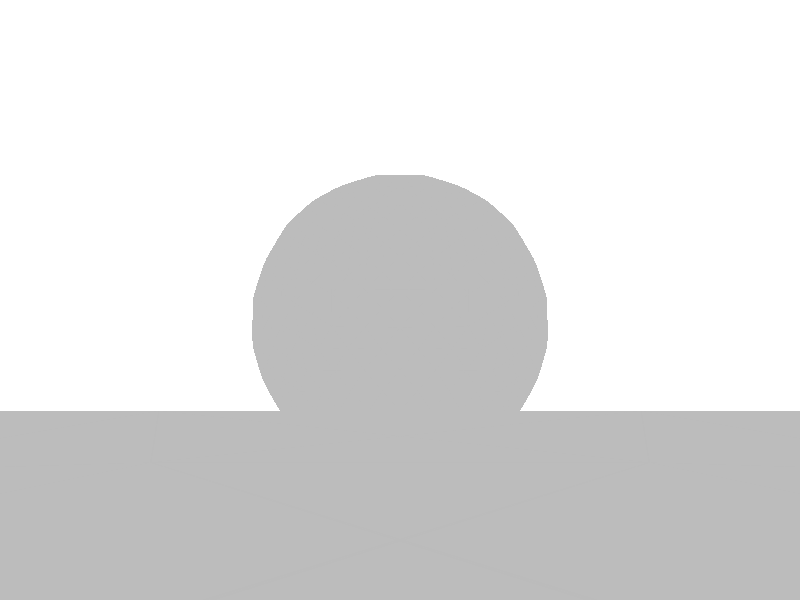 #include "colors.inc"
background { rgb <1, 1, 1> }
camera {location <-0, 1.8, -0.5> sky <0,0,1>up <0,1,0> right <-1.33,0,0> angle 90look_at <0, 0, 0> }
mesh2 {
vertex_vectors { 4608, 
<-0.362335, -0.362335, -0.5>, 
<-0.413861, -0.280038, -0.5>, 
<-0.337481, -0.337481, -0.5>, 
<-0.463722, -0.196562, -0.5>, 
<-0.413861, -0.280038, -0.5>, 
<-0.388104, -0.254339, -0.5>, 
<-0.311872, -0.311872, -0.5>, 
<-0.337481, -0.337481, -0.5>, 
<-0.388104, -0.254339, -0.5>, 
<-0.413861, -0.280038, -0.5>, 
<-0.337481, -0.337481, -0.5>, 
<-0.388104, -0.254339, -0.5>, 
<-0.501716, 2.28486e-17, -0.5>, 
<-0.483652, -0.0984557, -0.5>, 
<-0.440964, -0.0589908, -0.5>, 
<-0.463722, -0.196562, -0.5>, 
<-0.483652, -0.0984557, -0.5>, 
<-0.421924, -0.157393, -0.5>, 
<-0.379511, -0.117982, -0.5>, 
<-0.440964, -0.0589908, -0.5>, 
<-0.421924, -0.157393, -0.5>, 
<-0.483652, -0.0984557, -0.5>, 
<-0.440964, -0.0589908, -0.5>, 
<-0.421924, -0.157393, -0.5>, 
<-0.235963, -0.235963, -0.5>, 
<-0.273918, -0.273918, -0.5>, 
<-0.307737, -0.176973, -0.5>, 
<-0.311872, -0.311872, -0.5>, 
<-0.273918, -0.273918, -0.5>, 
<-0.345692, -0.214927, -0.5>, 
<-0.379511, -0.117982, -0.5>, 
<-0.307737, -0.176973, -0.5>, 
<-0.345692, -0.214927, -0.5>, 
<-0.273918, -0.273918, -0.5>, 
<-0.307737, -0.176973, -0.5>, 
<-0.345692, -0.214927, -0.5>, 
<-0.463722, -0.196562, -0.5>, 
<-0.388104, -0.254339, -0.5>, 
<-0.421924, -0.157393, -0.5>, 
<-0.311872, -0.311872, -0.5>, 
<-0.388104, -0.254339, -0.5>, 
<-0.345692, -0.214927, -0.5>, 
<-0.379511, -0.117982, -0.5>, 
<-0.345692, -0.214927, -0.5>, 
<-0.421924, -0.157393, -0.5>, 
<-0.388104, -0.254339, -0.5>, 
<-0.345692, -0.214927, -0.5>, 
<-0.421924, -0.157393, -0.5>, 
<-0.362335, 0.362335, -0.5>, 
<-0.413861, 0.280038, -0.5>, 
<-0.337481, 0.337481, -0.5>, 
<-0.463722, 0.196562, -0.5>, 
<-0.413861, 0.280038, -0.5>, 
<-0.388104, 0.254339, -0.5>, 
<-0.311872, 0.311872, -0.5>, 
<-0.337481, 0.337481, -0.5>, 
<-0.388104, 0.254339, -0.5>, 
<-0.413861, 0.280038, -0.5>, 
<-0.337481, 0.337481, -0.5>, 
<-0.388104, 0.254339, -0.5>, 
<-0.501716, 2.28486e-17, -0.5>, 
<-0.483652, 0.0984557, -0.5>, 
<-0.440964, 0.0589908, -0.5>, 
<-0.463722, 0.196562, -0.5>, 
<-0.483652, 0.0984557, -0.5>, 
<-0.421924, 0.157393, -0.5>, 
<-0.379511, 0.117982, -0.5>, 
<-0.440964, 0.0589908, -0.5>, 
<-0.421924, 0.157393, -0.5>, 
<-0.483652, 0.0984557, -0.5>, 
<-0.440964, 0.0589908, -0.5>, 
<-0.421924, 0.157393, -0.5>, 
<-0.235963, 0.235963, -0.5>, 
<-0.273918, 0.273918, -0.5>, 
<-0.307737, 0.176973, -0.5>, 
<-0.311872, 0.311872, -0.5>, 
<-0.273918, 0.273918, -0.5>, 
<-0.345692, 0.214927, -0.5>, 
<-0.379511, 0.117982, -0.5>, 
<-0.307737, 0.176973, -0.5>, 
<-0.345692, 0.214927, -0.5>, 
<-0.273918, 0.273918, -0.5>, 
<-0.307737, 0.176973, -0.5>, 
<-0.345692, 0.214927, -0.5>, 
<-0.463722, 0.196562, -0.5>, 
<-0.388104, 0.254339, -0.5>, 
<-0.421924, 0.157393, -0.5>, 
<-0.311872, 0.311872, -0.5>, 
<-0.388104, 0.254339, -0.5>, 
<-0.345692, 0.214927, -0.5>, 
<-0.379511, 0.117982, -0.5>, 
<-0.345692, 0.214927, -0.5>, 
<-0.421924, 0.157393, -0.5>, 
<-0.388104, 0.254339, -0.5>, 
<-0.345692, 0.214927, -0.5>, 
<-0.421924, 0.157393, -0.5>, 
<2.51337e-17, 1.27676e-18, -0.5>, 
<-0.0589908, -0.0589908, -0.5>, 
<-0.0589908, 0.0589908, -0.5>, 
<-0.117982, -0.117982, -0.5>, 
<-0.0589908, -0.0589908, -0.5>, 
<-0.117982, 6.93889e-18, -0.5>, 
<-0.117982, 0.117982, -0.5>, 
<-0.0589908, 0.0589908, -0.5>, 
<-0.117982, 6.93889e-18, -0.5>, 
<-0.0589908, -0.0589908, -0.5>, 
<-0.0589908, 0.0589908, -0.5>, 
<-0.117982, 6.93889e-18, -0.5>, 
<-0.235963, -0.235963, -0.5>, 
<-0.176973, -0.176973, -0.5>, 
<-0.235963, -0.117982, -0.5>, 
<-0.117982, -0.117982, -0.5>, 
<-0.176973, -0.176973, -0.5>, 
<-0.176973, -0.0589908, -0.5>, 
<-0.235963, 1.3968e-17, -0.5>, 
<-0.235963, -0.117982, -0.5>, 
<-0.176973, -0.0589908, -0.5>, 
<-0.176973, -0.176973, -0.5>, 
<-0.235963, -0.117982, -0.5>, 
<-0.176973, -0.0589908, -0.5>, 
<-0.235963, 0.235963, -0.5>, 
<-0.176973, 0.176973, -0.5>, 
<-0.235963, 0.117982, -0.5>, 
<-0.117982, 0.117982, -0.5>, 
<-0.176973, 0.176973, -0.5>, 
<-0.176973, 0.0589908, -0.5>, 
<-0.235963, 1.3968e-17, -0.5>, 
<-0.235963, 0.117982, -0.5>, 
<-0.176973, 0.0589908, -0.5>, 
<-0.176973, 0.176973, -0.5>, 
<-0.235963, 0.117982, -0.5>, 
<-0.176973, 0.0589908, -0.5>, 
<-0.117982, -0.117982, -0.5>, 
<-0.117982, 6.93889e-18, -0.5>, 
<-0.176973, -0.0589908, -0.5>, 
<-0.117982, 0.117982, -0.5>, 
<-0.117982, 6.93889e-18, -0.5>, 
<-0.176973, 0.0589908, -0.5>, 
<-0.235963, 1.3968e-17, -0.5>, 
<-0.176973, 0.0589908, -0.5>, 
<-0.176973, -0.0589908, -0.5>, 
<-0.117982, 6.93889e-18, -0.5>, 
<-0.176973, 0.0589908, -0.5>, 
<-0.176973, -0.0589908, -0.5>, 
<-0.501716, 2.28486e-17, -0.5>, 
<-0.440964, -0.0589908, -0.5>, 
<-0.440964, 0.0589908, -0.5>, 
<-0.379511, -0.117982, -0.5>, 
<-0.440964, -0.0589908, -0.5>, 
<-0.379511, 2.08167e-17, -0.5>, 
<-0.379511, 0.117982, -0.5>, 
<-0.440964, 0.0589908, -0.5>, 
<-0.379511, 2.08167e-17, -0.5>, 
<-0.440964, -0.0589908, -0.5>, 
<-0.440964, 0.0589908, -0.5>, 
<-0.379511, 2.08167e-17, -0.5>, 
<-0.235963, -0.235963, -0.5>, 
<-0.307737, -0.176973, -0.5>, 
<-0.235963, -0.117982, -0.5>, 
<-0.379511, -0.117982, -0.5>, 
<-0.307737, -0.176973, -0.5>, 
<-0.307737, -0.0589908, -0.5>, 
<-0.235963, 1.3968e-17, -0.5>, 
<-0.235963, -0.117982, -0.5>, 
<-0.307737, -0.0589908, -0.5>, 
<-0.307737, -0.176973, -0.5>, 
<-0.235963, -0.117982, -0.5>, 
<-0.307737, -0.0589908, -0.5>, 
<-0.235963, 0.235963, -0.5>, 
<-0.235963, 0.117982, -0.5>, 
<-0.307737, 0.176973, -0.5>, 
<-0.235963, 1.3968e-17, -0.5>, 
<-0.235963, 0.117982, -0.5>, 
<-0.307737, 0.0589908, -0.5>, 
<-0.379511, 0.117982, -0.5>, 
<-0.307737, 0.176973, -0.5>, 
<-0.307737, 0.0589908, -0.5>, 
<-0.235963, 0.117982, -0.5>, 
<-0.307737, 0.176973, -0.5>, 
<-0.307737, 0.0589908, -0.5>, 
<-0.379511, -0.117982, -0.5>, 
<-0.379511, 2.08167e-17, -0.5>, 
<-0.307737, -0.0589908, -0.5>, 
<-0.235963, 1.3968e-17, -0.5>, 
<-0.307737, 0.0589908, -0.5>, 
<-0.307737, -0.0589908, -0.5>, 
<-0.379511, 0.117982, -0.5>, 
<-0.379511, 2.08167e-17, -0.5>, 
<-0.307737, 0.0589908, -0.5>, 
<-0.379511, 2.08167e-17, -0.5>, 
<-0.307737, 0.0589908, -0.5>, 
<-0.307737, -0.0589908, -0.5>, 
<-0.362335, 0.362335, -0.5>, 
<-0.337481, 0.337481, -0.5>, 
<-0.280038, 0.413861, -0.5>, 
<-0.311872, 0.311872, -0.5>, 
<-0.337481, 0.337481, -0.5>, 
<-0.254339, 0.388104, -0.5>, 
<-0.196562, 0.463722, -0.5>, 
<-0.280038, 0.413861, -0.5>, 
<-0.254339, 0.388104, -0.5>, 
<-0.337481, 0.337481, -0.5>, 
<-0.280038, 0.413861, -0.5>, 
<-0.254339, 0.388104, -0.5>, 
<-0.235963, 0.235963, -0.5>, 
<-0.273918, 0.273918, -0.5>, 
<-0.176973, 0.307737, -0.5>, 
<-0.311872, 0.311872, -0.5>, 
<-0.273918, 0.273918, -0.5>, 
<-0.214927, 0.345692, -0.5>, 
<-0.117982, 0.379511, -0.5>, 
<-0.176973, 0.307737, -0.5>, 
<-0.214927, 0.345692, -0.5>, 
<-0.273918, 0.273918, -0.5>, 
<-0.176973, 0.307737, -0.5>, 
<-0.214927, 0.345692, -0.5>, 
<1.59327e-17, 0.501716, -0.5>, 
<-0.0984557, 0.483652, -0.5>, 
<-0.0589908, 0.440964, -0.5>, 
<-0.196562, 0.463722, -0.5>, 
<-0.0984557, 0.483652, -0.5>, 
<-0.157393, 0.421924, -0.5>, 
<-0.117982, 0.379511, -0.5>, 
<-0.0589908, 0.440964, -0.5>, 
<-0.157393, 0.421924, -0.5>, 
<-0.0984557, 0.483652, -0.5>, 
<-0.0589908, 0.440964, -0.5>, 
<-0.157393, 0.421924, -0.5>, 
<-0.311872, 0.311872, -0.5>, 
<-0.254339, 0.388104, -0.5>, 
<-0.214927, 0.345692, -0.5>, 
<-0.196562, 0.463722, -0.5>, 
<-0.254339, 0.388104, -0.5>, 
<-0.157393, 0.421924, -0.5>, 
<-0.117982, 0.379511, -0.5>, 
<-0.157393, 0.421924, -0.5>, 
<-0.214927, 0.345692, -0.5>, 
<-0.254339, 0.388104, -0.5>, 
<-0.157393, 0.421924, -0.5>, 
<-0.214927, 0.345692, -0.5>, 
<0.362335, 0.362335, -0.5>, 
<0.280038, 0.413861, -0.5>, 
<0.337481, 0.337481, -0.5>, 
<0.196562, 0.463722, -0.5>, 
<0.280038, 0.413861, -0.5>, 
<0.254339, 0.388104, -0.5>, 
<0.311872, 0.311872, -0.5>, 
<0.337481, 0.337481, -0.5>, 
<0.254339, 0.388104, -0.5>, 
<0.280038, 0.413861, -0.5>, 
<0.337481, 0.337481, -0.5>, 
<0.254339, 0.388104, -0.5>, 
<1.59327e-17, 0.501716, -0.5>, 
<0.0984557, 0.483652, -0.5>, 
<0.0589908, 0.440964, -0.5>, 
<0.196562, 0.463722, -0.5>, 
<0.0984557, 0.483652, -0.5>, 
<0.157393, 0.421924, -0.5>, 
<0.117982, 0.379511, -0.5>, 
<0.0589908, 0.440964, -0.5>, 
<0.157393, 0.421924, -0.5>, 
<0.0984557, 0.483652, -0.5>, 
<0.0589908, 0.440964, -0.5>, 
<0.157393, 0.421924, -0.5>, 
<0.235963, 0.235963, -0.5>, 
<0.273918, 0.273918, -0.5>, 
<0.176973, 0.307737, -0.5>, 
<0.311872, 0.311872, -0.5>, 
<0.273918, 0.273918, -0.5>, 
<0.214927, 0.345692, -0.5>, 
<0.117982, 0.379511, -0.5>, 
<0.176973, 0.307737, -0.5>, 
<0.214927, 0.345692, -0.5>, 
<0.273918, 0.273918, -0.5>, 
<0.176973, 0.307737, -0.5>, 
<0.214927, 0.345692, -0.5>, 
<0.196562, 0.463722, -0.5>, 
<0.254339, 0.388104, -0.5>, 
<0.157393, 0.421924, -0.5>, 
<0.311872, 0.311872, -0.5>, 
<0.254339, 0.388104, -0.5>, 
<0.214927, 0.345692, -0.5>, 
<0.117982, 0.379511, -0.5>, 
<0.214927, 0.345692, -0.5>, 
<0.157393, 0.421924, -0.5>, 
<0.254339, 0.388104, -0.5>, 
<0.214927, 0.345692, -0.5>, 
<0.157393, 0.421924, -0.5>, 
<2.51337e-17, 1.27676e-18, -0.5>, 
<-0.0589908, 0.0589908, -0.5>, 
<0.0589908, 0.0589908, -0.5>, 
<-0.117982, 0.117982, -0.5>, 
<-0.0589908, 0.0589908, -0.5>, 
<1.38778e-17, 0.117982, -0.5>, 
<0.117982, 0.117982, -0.5>, 
<0.0589908, 0.0589908, -0.5>, 
<1.38778e-17, 0.117982, -0.5>, 
<-0.0589908, 0.0589908, -0.5>, 
<0.0589908, 0.0589908, -0.5>, 
<1.38778e-17, 0.117982, -0.5>, 
<-0.235963, 0.235963, -0.5>, 
<-0.176973, 0.176973, -0.5>, 
<-0.117982, 0.235963, -0.5>, 
<-0.117982, 0.117982, -0.5>, 
<-0.176973, 0.176973, -0.5>, 
<-0.0589908, 0.176973, -0.5>, 
<0, 0.235963, -0.5>, 
<-0.117982, 0.235963, -0.5>, 
<-0.0589908, 0.176973, -0.5>, 
<-0.176973, 0.176973, -0.5>, 
<-0.117982, 0.235963, -0.5>, 
<-0.0589908, 0.176973, -0.5>, 
<0.235963, 0.235963, -0.5>, 
<0.176973, 0.176973, -0.5>, 
<0.117982, 0.235963, -0.5>, 
<0.117982, 0.117982, -0.5>, 
<0.176973, 0.176973, -0.5>, 
<0.0589908, 0.176973, -0.5>, 
<0, 0.235963, -0.5>, 
<0.117982, 0.235963, -0.5>, 
<0.0589908, 0.176973, -0.5>, 
<0.176973, 0.176973, -0.5>, 
<0.117982, 0.235963, -0.5>, 
<0.0589908, 0.176973, -0.5>, 
<-0.117982, 0.117982, -0.5>, 
<1.38778e-17, 0.117982, -0.5>, 
<-0.0589908, 0.176973, -0.5>, 
<0.117982, 0.117982, -0.5>, 
<1.38778e-17, 0.117982, -0.5>, 
<0.0589908, 0.176973, -0.5>, 
<0, 0.235963, -0.5>, 
<0.0589908, 0.176973, -0.5>, 
<-0.0589908, 0.176973, -0.5>, 
<1.38778e-17, 0.117982, -0.5>, 
<0.0589908, 0.176973, -0.5>, 
<-0.0589908, 0.176973, -0.5>, 
<-0.235963, 0.235963, -0.5>, 
<-0.176973, 0.307737, -0.5>, 
<-0.117982, 0.235963, -0.5>, 
<-0.117982, 0.379511, -0.5>, 
<-0.176973, 0.307737, -0.5>, 
<-0.0589908, 0.307737, -0.5>, 
<0, 0.235963, -0.5>, 
<-0.117982, 0.235963, -0.5>, 
<-0.0589908, 0.307737, -0.5>, 
<-0.176973, 0.307737, -0.5>, 
<-0.117982, 0.235963, -0.5>, 
<-0.0589908, 0.307737, -0.5>, 
<1.59327e-17, 0.501716, -0.5>, 
<-0.0589908, 0.440964, -0.5>, 
<0.0589908, 0.440964, -0.5>, 
<-0.117982, 0.379511, -0.5>, 
<-0.0589908, 0.440964, -0.5>, 
<0, 0.379511, -0.5>, 
<0.117982, 0.379511, -0.5>, 
<0.0589908, 0.440964, -0.5>, 
<0, 0.379511, -0.5>, 
<-0.0589908, 0.440964, -0.5>, 
<0.0589908, 0.440964, -0.5>, 
<0, 0.379511, -0.5>, 
<0.235963, 0.235963, -0.5>, 
<0.117982, 0.235963, -0.5>, 
<0.176973, 0.307737, -0.5>, 
<0, 0.235963, -0.5>, 
<0.117982, 0.235963, -0.5>, 
<0.0589908, 0.307737, -0.5>, 
<0.117982, 0.379511, -0.5>, 
<0.176973, 0.307737, -0.5>, 
<0.0589908, 0.307737, -0.5>, 
<0.117982, 0.235963, -0.5>, 
<0.176973, 0.307737, -0.5>, 
<0.0589908, 0.307737, -0.5>, 
<-0.117982, 0.379511, -0.5>, 
<-0.0589908, 0.307737, -0.5>, 
<0, 0.379511, -0.5>, 
<0, 0.235963, -0.5>, 
<-0.0589908, 0.307737, -0.5>, 
<0.0589908, 0.307737, -0.5>, 
<0.117982, 0.379511, -0.5>, 
<0.0589908, 0.307737, -0.5>, 
<0, 0.379511, -0.5>, 
<-0.0589908, 0.307737, -0.5>, 
<0.0589908, 0.307737, -0.5>, 
<0, 0.379511, -0.5>, 
<0.362335, -0.362335, -0.5>, 
<0.413861, -0.280038, -0.5>, 
<0.337481, -0.337481, -0.5>, 
<0.463722, -0.196562, -0.5>, 
<0.413861, -0.280038, -0.5>, 
<0.388104, -0.254339, -0.5>, 
<0.311872, -0.311872, -0.5>, 
<0.337481, -0.337481, -0.5>, 
<0.388104, -0.254339, -0.5>, 
<0.413861, -0.280038, -0.5>, 
<0.337481, -0.337481, -0.5>, 
<0.388104, -0.254339, -0.5>, 
<0.501716, -3.58676e-17, -0.5>, 
<0.483652, -0.0984557, -0.5>, 
<0.440964, -0.0589908, -0.5>, 
<0.463722, -0.196562, -0.5>, 
<0.483652, -0.0984557, -0.5>, 
<0.421924, -0.157393, -0.5>, 
<0.379511, -0.117982, -0.5>, 
<0.440964, -0.0589908, -0.5>, 
<0.421924, -0.157393, -0.5>, 
<0.483652, -0.0984557, -0.5>, 
<0.440964, -0.0589908, -0.5>, 
<0.421924, -0.157393, -0.5>, 
<0.235963, -0.235963, -0.5>, 
<0.273918, -0.273918, -0.5>, 
<0.307737, -0.176973, -0.5>, 
<0.311872, -0.311872, -0.5>, 
<0.273918, -0.273918, -0.5>, 
<0.345692, -0.214927, -0.5>, 
<0.379511, -0.117982, -0.5>, 
<0.307737, -0.176973, -0.5>, 
<0.345692, -0.214927, -0.5>, 
<0.273918, -0.273918, -0.5>, 
<0.307737, -0.176973, -0.5>, 
<0.345692, -0.214927, -0.5>, 
<0.463722, -0.196562, -0.5>, 
<0.388104, -0.254339, -0.5>, 
<0.421924, -0.157393, -0.5>, 
<0.311872, -0.311872, -0.5>, 
<0.388104, -0.254339, -0.5>, 
<0.345692, -0.214927, -0.5>, 
<0.379511, -0.117982, -0.5>, 
<0.345692, -0.214927, -0.5>, 
<0.421924, -0.157393, -0.5>, 
<0.388104, -0.254339, -0.5>, 
<0.345692, -0.214927, -0.5>, 
<0.421924, -0.157393, -0.5>, 
<0.362335, 0.362335, -0.5>, 
<0.337481, 0.337481, -0.5>, 
<0.413861, 0.280038, -0.5>, 
<0.311872, 0.311872, -0.5>, 
<0.337481, 0.337481, -0.5>, 
<0.388104, 0.254339, -0.5>, 
<0.463722, 0.196562, -0.5>, 
<0.413861, 0.280038, -0.5>, 
<0.388104, 0.254339, -0.5>, 
<0.337481, 0.337481, -0.5>, 
<0.413861, 0.280038, -0.5>, 
<0.388104, 0.254339, -0.5>, 
<0.235963, 0.235963, -0.5>, 
<0.273918, 0.273918, -0.5>, 
<0.307737, 0.176973, -0.5>, 
<0.311872, 0.311872, -0.5>, 
<0.273918, 0.273918, -0.5>, 
<0.345692, 0.214927, -0.5>, 
<0.379511, 0.117982, -0.5>, 
<0.307737, 0.176973, -0.5>, 
<0.345692, 0.214927, -0.5>, 
<0.273918, 0.273918, -0.5>, 
<0.307737, 0.176973, -0.5>, 
<0.345692, 0.214927, -0.5>, 
<0.501716, -3.58676e-17, -0.5>, 
<0.483652, 0.0984557, -0.5>, 
<0.440964, 0.0589908, -0.5>, 
<0.463722, 0.196562, -0.5>, 
<0.483652, 0.0984557, -0.5>, 
<0.421924, 0.157393, -0.5>, 
<0.379511, 0.117982, -0.5>, 
<0.440964, 0.0589908, -0.5>, 
<0.421924, 0.157393, -0.5>, 
<0.483652, 0.0984557, -0.5>, 
<0.440964, 0.0589908, -0.5>, 
<0.421924, 0.157393, -0.5>, 
<0.311872, 0.311872, -0.5>, 
<0.388104, 0.254339, -0.5>, 
<0.345692, 0.214927, -0.5>, 
<0.463722, 0.196562, -0.5>, 
<0.388104, 0.254339, -0.5>, 
<0.421924, 0.157393, -0.5>, 
<0.379511, 0.117982, -0.5>, 
<0.421924, 0.157393, -0.5>, 
<0.345692, 0.214927, -0.5>, 
<0.388104, 0.254339, -0.5>, 
<0.421924, 0.157393, -0.5>, 
<0.345692, 0.214927, -0.5>, 
<2.51337e-17, 1.27676e-18, -0.5>, 
<0.0589908, 0.0589908, -0.5>, 
<0.0589908, -0.0589908, -0.5>, 
<0.117982, 0.117982, -0.5>, 
<0.0589908, 0.0589908, -0.5>, 
<0.117982, -6.93889e-18, -0.5>, 
<0.117982, -0.117982, -0.5>, 
<0.0589908, -0.0589908, -0.5>, 
<0.117982, -6.93889e-18, -0.5>, 
<0.0589908, 0.0589908, -0.5>, 
<0.0589908, -0.0589908, -0.5>, 
<0.117982, -6.93889e-18, -0.5>, 
<0.235963, 0.235963, -0.5>, 
<0.176973, 0.176973, -0.5>, 
<0.235963, 0.117982, -0.5>, 
<0.117982, 0.117982, -0.5>, 
<0.176973, 0.176973, -0.5>, 
<0.176973, 0.0589908, -0.5>, 
<0.235963, -1.37876e-17, -0.5>, 
<0.235963, 0.117982, -0.5>, 
<0.176973, 0.0589908, -0.5>, 
<0.176973, 0.176973, -0.5>, 
<0.235963, 0.117982, -0.5>, 
<0.176973, 0.0589908, -0.5>, 
<0.235963, -0.235963, -0.5>, 
<0.176973, -0.176973, -0.5>, 
<0.235963, -0.117982, -0.5>, 
<0.117982, -0.117982, -0.5>, 
<0.176973, -0.176973, -0.5>, 
<0.176973, -0.0589908, -0.5>, 
<0.235963, -1.37876e-17, -0.5>, 
<0.235963, -0.117982, -0.5>, 
<0.176973, -0.0589908, -0.5>, 
<0.176973, -0.176973, -0.5>, 
<0.235963, -0.117982, -0.5>, 
<0.176973, -0.0589908, -0.5>, 
<0.117982, 0.117982, -0.5>, 
<0.117982, -6.93889e-18, -0.5>, 
<0.176973, 0.0589908, -0.5>, 
<0.117982, -0.117982, -0.5>, 
<0.117982, -6.93889e-18, -0.5>, 
<0.176973, -0.0589908, -0.5>, 
<0.235963, -1.37876e-17, -0.5>, 
<0.176973, -0.0589908, -0.5>, 
<0.176973, 0.0589908, -0.5>, 
<0.117982, -6.93889e-18, -0.5>, 
<0.176973, -0.0589908, -0.5>, 
<0.176973, 0.0589908, -0.5>, 
<0.235963, 0.235963, -0.5>, 
<0.235963, 0.117982, -0.5>, 
<0.307737, 0.176973, -0.5>, 
<0.235963, -1.37876e-17, -0.5>, 
<0.235963, 0.117982, -0.5>, 
<0.307737, 0.0589908, -0.5>, 
<0.379511, 0.117982, -0.5>, 
<0.307737, 0.176973, -0.5>, 
<0.307737, 0.0589908, -0.5>, 
<0.235963, 0.117982, -0.5>, 
<0.307737, 0.176973, -0.5>, 
<0.307737, 0.0589908, -0.5>, 
<0.501716, -3.58676e-17, -0.5>, 
<0.440964, -0.0589908, -0.5>, 
<0.440964, 0.0589908, -0.5>, 
<0.379511, -0.117982, -0.5>, 
<0.440964, -0.0589908, -0.5>, 
<0.379511, -2.08167e-17, -0.5>, 
<0.379511, 0.117982, -0.5>, 
<0.440964, 0.0589908, -0.5>, 
<0.379511, -2.08167e-17, -0.5>, 
<0.440964, -0.0589908, -0.5>, 
<0.440964, 0.0589908, -0.5>, 
<0.379511, -2.08167e-17, -0.5>, 
<0.235963, -0.235963, -0.5>, 
<0.307737, -0.176973, -0.5>, 
<0.235963, -0.117982, -0.5>, 
<0.379511, -0.117982, -0.5>, 
<0.307737, -0.176973, -0.5>, 
<0.307737, -0.0589908, -0.5>, 
<0.235963, -1.37876e-17, -0.5>, 
<0.235963, -0.117982, -0.5>, 
<0.307737, -0.0589908, -0.5>, 
<0.307737, -0.176973, -0.5>, 
<0.235963, -0.117982, -0.5>, 
<0.307737, -0.0589908, -0.5>, 
<0.379511, -0.117982, -0.5>, 
<0.307737, -0.0589908, -0.5>, 
<0.379511, -2.08167e-17, -0.5>, 
<0.235963, -1.37876e-17, -0.5>, 
<0.307737, 0.0589908, -0.5>, 
<0.307737, -0.0589908, -0.5>, 
<0.379511, 0.117982, -0.5>, 
<0.307737, 0.0589908, -0.5>, 
<0.379511, -2.08167e-17, -0.5>, 
<0.307737, 0.0589908, -0.5>, 
<0.307737, -0.0589908, -0.5>, 
<0.379511, -2.08167e-17, -0.5>, 
<-0.362335, -0.362335, -0.5>, 
<-0.337481, -0.337481, -0.5>, 
<-0.280038, -0.413861, -0.5>, 
<-0.311872, -0.311872, -0.5>, 
<-0.337481, -0.337481, -0.5>, 
<-0.254339, -0.388104, -0.5>, 
<-0.196562, -0.463722, -0.5>, 
<-0.280038, -0.413861, -0.5>, 
<-0.254339, -0.388104, -0.5>, 
<-0.337481, -0.337481, -0.5>, 
<-0.280038, -0.413861, -0.5>, 
<-0.254339, -0.388104, -0.5>, 
<-0.235963, -0.235963, -0.5>, 
<-0.273918, -0.273918, -0.5>, 
<-0.176973, -0.307737, -0.5>, 
<-0.311872, -0.311872, -0.5>, 
<-0.273918, -0.273918, -0.5>, 
<-0.214927, -0.345692, -0.5>, 
<-0.117982, -0.379511, -0.5>, 
<-0.176973, -0.307737, -0.5>, 
<-0.214927, -0.345692, -0.5>, 
<-0.273918, -0.273918, -0.5>, 
<-0.176973, -0.307737, -0.5>, 
<-0.214927, -0.345692, -0.5>, 
<-1.58416e-18, -0.501716, -0.5>, 
<-0.0984557, -0.483652, -0.5>, 
<-0.0589908, -0.440964, -0.5>, 
<-0.196562, -0.463722, -0.5>, 
<-0.0984557, -0.483652, -0.5>, 
<-0.157393, -0.421924, -0.5>, 
<-0.117982, -0.379511, -0.5>, 
<-0.0589908, -0.440964, -0.5>, 
<-0.157393, -0.421924, -0.5>, 
<-0.0984557, -0.483652, -0.5>, 
<-0.0589908, -0.440964, -0.5>, 
<-0.157393, -0.421924, -0.5>, 
<-0.311872, -0.311872, -0.5>, 
<-0.254339, -0.388104, -0.5>, 
<-0.214927, -0.345692, -0.5>, 
<-0.196562, -0.463722, -0.5>, 
<-0.254339, -0.388104, -0.5>, 
<-0.157393, -0.421924, -0.5>, 
<-0.117982, -0.379511, -0.5>, 
<-0.157393, -0.421924, -0.5>, 
<-0.214927, -0.345692, -0.5>, 
<-0.254339, -0.388104, -0.5>, 
<-0.157393, -0.421924, -0.5>, 
<-0.214927, -0.345692, -0.5>, 
<0.362335, -0.362335, -0.5>, 
<0.337481, -0.337481, -0.5>, 
<0.280038, -0.413861, -0.5>, 
<0.311872, -0.311872, -0.5>, 
<0.337481, -0.337481, -0.5>, 
<0.254339, -0.388104, -0.5>, 
<0.196562, -0.463722, -0.5>, 
<0.280038, -0.413861, -0.5>, 
<0.254339, -0.388104, -0.5>, 
<0.337481, -0.337481, -0.5>, 
<0.280038, -0.413861, -0.5>, 
<0.254339, -0.388104, -0.5>, 
<0.235963, -0.235963, -0.5>, 
<0.273918, -0.273918, -0.5>, 
<0.176973, -0.307737, -0.5>, 
<0.311872, -0.311872, -0.5>, 
<0.273918, -0.273918, -0.5>, 
<0.214927, -0.345692, -0.5>, 
<0.117982, -0.379511, -0.5>, 
<0.176973, -0.307737, -0.5>, 
<0.214927, -0.345692, -0.5>, 
<0.273918, -0.273918, -0.5>, 
<0.176973, -0.307737, -0.5>, 
<0.214927, -0.345692, -0.5>, 
<-1.58416e-18, -0.501716, -0.5>, 
<0.0984557, -0.483652, -0.5>, 
<0.0589908, -0.440964, -0.5>, 
<0.196562, -0.463722, -0.5>, 
<0.0984557, -0.483652, -0.5>, 
<0.157393, -0.421924, -0.5>, 
<0.117982, -0.379511, -0.5>, 
<0.0589908, -0.440964, -0.5>, 
<0.157393, -0.421924, -0.5>, 
<0.0984557, -0.483652, -0.5>, 
<0.0589908, -0.440964, -0.5>, 
<0.157393, -0.421924, -0.5>, 
<0.311872, -0.311872, -0.5>, 
<0.254339, -0.388104, -0.5>, 
<0.214927, -0.345692, -0.5>, 
<0.196562, -0.463722, -0.5>, 
<0.254339, -0.388104, -0.5>, 
<0.157393, -0.421924, -0.5>, 
<0.117982, -0.379511, -0.5>, 
<0.157393, -0.421924, -0.5>, 
<0.214927, -0.345692, -0.5>, 
<0.254339, -0.388104, -0.5>, 
<0.157393, -0.421924, -0.5>, 
<0.214927, -0.345692, -0.5>, 
<2.51337e-17, 1.27676e-18, -0.5>, 
<-0.0589908, -0.0589908, -0.5>, 
<0.0589908, -0.0589908, -0.5>, 
<-0.117982, -0.117982, -0.5>, 
<-0.0589908, -0.0589908, -0.5>, 
<1.39728e-17, -0.117982, -0.5>, 
<0.117982, -0.117982, -0.5>, 
<0.0589908, -0.0589908, -0.5>, 
<1.39728e-17, -0.117982, -0.5>, 
<-0.0589908, -0.0589908, -0.5>, 
<0.0589908, -0.0589908, -0.5>, 
<1.39728e-17, -0.117982, -0.5>, 
<-0.235963, -0.235963, -0.5>, 
<-0.176973, -0.176973, -0.5>, 
<-0.117982, -0.235963, -0.5>, 
<-0.117982, -0.117982, -0.5>, 
<-0.176973, -0.176973, -0.5>, 
<-0.0589908, -0.176973, -0.5>, 
<1.35753e-17, -0.235963, -0.5>, 
<-0.117982, -0.235963, -0.5>, 
<-0.0589908, -0.176973, -0.5>, 
<-0.176973, -0.176973, -0.5>, 
<-0.117982, -0.235963, -0.5>, 
<-0.0589908, -0.176973, -0.5>, 
<0.235963, -0.235963, -0.5>, 
<0.176973, -0.176973, -0.5>, 
<0.117982, -0.235963, -0.5>, 
<0.117982, -0.117982, -0.5>, 
<0.176973, -0.176973, -0.5>, 
<0.0589908, -0.176973, -0.5>, 
<1.35753e-17, -0.235963, -0.5>, 
<0.117982, -0.235963, -0.5>, 
<0.0589908, -0.176973, -0.5>, 
<0.176973, -0.176973, -0.5>, 
<0.117982, -0.235963, -0.5>, 
<0.0589908, -0.176973, -0.5>, 
<-0.117982, -0.117982, -0.5>, 
<1.39728e-17, -0.117982, -0.5>, 
<-0.0589908, -0.176973, -0.5>, 
<0.117982, -0.117982, -0.5>, 
<1.39728e-17, -0.117982, -0.5>, 
<0.0589908, -0.176973, -0.5>, 
<1.35753e-17, -0.235963, -0.5>, 
<0.0589908, -0.176973, -0.5>, 
<-0.0589908, -0.176973, -0.5>, 
<1.39728e-17, -0.117982, -0.5>, 
<0.0589908, -0.176973, -0.5>, 
<-0.0589908, -0.176973, -0.5>, 
<-0.235963, -0.235963, -0.5>, 
<-0.176973, -0.307737, -0.5>, 
<-0.117982, -0.235963, -0.5>, 
<-0.117982, -0.379511, -0.5>, 
<-0.176973, -0.307737, -0.5>, 
<-0.0589908, -0.307737, -0.5>, 
<1.35753e-17, -0.235963, -0.5>, 
<-0.117982, -0.235963, -0.5>, 
<-0.0589908, -0.307737, -0.5>, 
<-0.176973, -0.307737, -0.5>, 
<-0.117982, -0.235963, -0.5>, 
<-0.0589908, -0.307737, -0.5>, 
<0.235963, -0.235963, -0.5>, 
<0.117982, -0.235963, -0.5>, 
<0.176973, -0.307737, -0.5>, 
<1.35753e-17, -0.235963, -0.5>, 
<0.117982, -0.235963, -0.5>, 
<0.0589908, -0.307737, -0.5>, 
<0.117982, -0.379511, -0.5>, 
<0.176973, -0.307737, -0.5>, 
<0.0589908, -0.307737, -0.5>, 
<0.117982, -0.235963, -0.5>, 
<0.176973, -0.307737, -0.5>, 
<0.0589908, -0.307737, -0.5>, 
<-1.58416e-18, -0.501716, -0.5>, 
<-0.0589908, -0.440964, -0.5>, 
<0.0589908, -0.440964, -0.5>, 
<-0.117982, -0.379511, -0.5>, 
<-0.0589908, -0.440964, -0.5>, 
<-1.93729e-19, -0.379511, -0.5>, 
<0.117982, -0.379511, -0.5>, 
<0.0589908, -0.440964, -0.5>, 
<-1.93729e-19, -0.379511, -0.5>, 
<-0.0589908, -0.440964, -0.5>, 
<0.0589908, -0.440964, -0.5>, 
<-1.93729e-19, -0.379511, -0.5>, 
<-0.117982, -0.379511, -0.5>, 
<-0.0589908, -0.307737, -0.5>, 
<-1.93729e-19, -0.379511, -0.5>, 
<1.35753e-17, -0.235963, -0.5>, 
<-0.0589908, -0.307737, -0.5>, 
<0.0589908, -0.307737, -0.5>, 
<0.117982, -0.379511, -0.5>, 
<-1.93729e-19, -0.379511, -0.5>, 
<0.0589908, -0.307737, -0.5>, 
<-0.0589908, -0.307737, -0.5>, 
<-1.93729e-19, -0.379511, -0.5>, 
<0.0589908, -0.307737, -0.5>, 
<-0.362335, -0.362335, -0.5>, 
<-0.413861, -0.280038, -0.5>, 
<-0.431534, -0.333512, -0.437937>, 
<-0.463722, -0.196562, -0.5>, 
<-0.413861, -0.280038, -0.5>, 
<-0.482347, -0.250415, -0.438071>, 
<-0.498529, -0.303002, -0.375029>, 
<-0.431534, -0.333512, -0.437937>, 
<-0.482347, -0.250415, -0.438071>, 
<-0.413861, -0.280038, -0.5>, 
<-0.431534, -0.333512, -0.437937>, 
<-0.482347, -0.250415, -0.438071>, 
<-0.501716, 2.28486e-17, -0.5>, 
<-0.483652, -0.0984557, -0.5>, 
<-0.536103, -0.054915, -0.440331>, 
<-0.463722, -0.196562, -0.5>, 
<-0.483652, -0.0984557, -0.5>, 
<-0.517106, -0.153387, -0.440369>, 
<-0.567941, -0.109544, -0.37966>, 
<-0.536103, -0.054915, -0.440331>, 
<-0.517106, -0.153387, -0.440369>, 
<-0.483652, -0.0984557, -0.5>, 
<-0.536103, -0.054915, -0.440331>, 
<-0.517106, -0.153387, -0.440369>, 
<-0.589461, -0.210832, -0.248229>, 
<-0.545439, -0.257608, -0.312206>, 
<-0.580165, -0.160589, -0.314501>, 
<-0.498529, -0.303002, -0.375029>, 
<-0.545439, -0.257608, -0.312206>, 
<-0.535011, -0.20695, -0.378275>, 
<-0.567941, -0.109544, -0.37966>, 
<-0.580165, -0.160589, -0.314501>, 
<-0.535011, -0.20695, -0.378275>, 
<-0.545439, -0.257608, -0.312206>, 
<-0.580165, -0.160589, -0.314501>, 
<-0.535011, -0.20695, -0.378275>, 
<-0.463722, -0.196562, -0.5>, 
<-0.482347, -0.250415, -0.438071>, 
<-0.517106, -0.153387, -0.440369>, 
<-0.498529, -0.303002, -0.375029>, 
<-0.482347, -0.250415, -0.438071>, 
<-0.535011, -0.20695, -0.378275>, 
<-0.567941, -0.109544, -0.37966>, 
<-0.535011, -0.20695, -0.378275>, 
<-0.517106, -0.153387, -0.440369>, 
<-0.482347, -0.250415, -0.438071>, 
<-0.535011, -0.20695, -0.378275>, 
<-0.517106, -0.153387, -0.440369>, 
<-0.362335, 0.362335, -0.5>, 
<-0.413861, 0.280038, -0.5>, 
<-0.431534, 0.333512, -0.437937>, 
<-0.463722, 0.196562, -0.5>, 
<-0.413861, 0.280038, -0.5>, 
<-0.482347, 0.250415, -0.438071>, 
<-0.498529, 0.303002, -0.375029>, 
<-0.431534, 0.333512, -0.437937>, 
<-0.482347, 0.250415, -0.438071>, 
<-0.413861, 0.280038, -0.5>, 
<-0.431534, 0.333512, -0.437937>, 
<-0.482347, 0.250415, -0.438071>, 
<-0.501716, 2.28486e-17, -0.5>, 
<-0.483652, 0.0984557, -0.5>, 
<-0.536103, 0.054915, -0.440331>, 
<-0.463722, 0.196562, -0.5>, 
<-0.483652, 0.0984557, -0.5>, 
<-0.517106, 0.153387, -0.440369>, 
<-0.567941, 0.109544, -0.37966>, 
<-0.536103, 0.054915, -0.440331>, 
<-0.517106, 0.153387, -0.440369>, 
<-0.483652, 0.0984557, -0.5>, 
<-0.536103, 0.054915, -0.440331>, 
<-0.517106, 0.153387, -0.440369>, 
<-0.589461, 0.210832, -0.248229>, 
<-0.545439, 0.257608, -0.312206>, 
<-0.580165, 0.160589, -0.314501>, 
<-0.498529, 0.303002, -0.375029>, 
<-0.545439, 0.257608, -0.312206>, 
<-0.535011, 0.20695, -0.378275>, 
<-0.567941, 0.109544, -0.37966>, 
<-0.580165, 0.160589, -0.314501>, 
<-0.535011, 0.20695, -0.378275>, 
<-0.545439, 0.257608, -0.312206>, 
<-0.580165, 0.160589, -0.314501>, 
<-0.535011, 0.20695, -0.378275>, 
<-0.463722, 0.196562, -0.5>, 
<-0.482347, 0.250415, -0.438071>, 
<-0.517106, 0.153387, -0.440369>, 
<-0.498529, 0.303002, -0.375029>, 
<-0.482347, 0.250415, -0.438071>, 
<-0.535011, 0.20695, -0.378275>, 
<-0.567941, 0.109544, -0.37966>, 
<-0.535011, 0.20695, -0.378275>, 
<-0.517106, 0.153387, -0.440369>, 
<-0.482347, 0.250415, -0.438071>, 
<-0.535011, 0.20695, -0.378275>, 
<-0.517106, 0.153387, -0.440369>, 
<-0.633146, 2.51913e-17, -0.0348003>, 
<-0.633115, -0.0539719, -0.0884654>, 
<-0.633115, 0.0539719, -0.0884654>, 
<-0.630593, -0.107725, -0.142123>, 
<-0.633115, -0.0539719, -0.0884654>, 
<-0.632536, 4.14321e-17, -0.142251>, 
<-0.630593, 0.107725, -0.142123>, 
<-0.633115, 0.0539719, -0.0884654>, 
<-0.632536, 4.14321e-17, -0.142251>, 
<-0.633115, -0.0539719, -0.0884654>, 
<-0.633115, 0.0539719, -0.0884654>, 
<-0.632536, 4.14321e-17, -0.142251>, 
<-0.589461, -0.210832, -0.248229>, 
<-0.611321, -0.159621, -0.195401>, 
<-0.607606, -0.105782, -0.254116>, 
<-0.630593, -0.107725, -0.142123>, 
<-0.611321, -0.159621, -0.195401>, 
<-0.627366, -0.0539628, -0.200735>, 
<-0.621552, 8.29126e-18, -0.258914>, 
<-0.607606, -0.105782, -0.254116>, 
<-0.627366, -0.0539628, -0.200735>, 
<-0.611321, -0.159621, -0.195401>, 
<-0.607606, -0.105782, -0.254116>, 
<-0.627366, -0.0539628, -0.200735>, 
<-0.589461, 0.210832, -0.248229>, 
<-0.611321, 0.159621, -0.195401>, 
<-0.607606, 0.105782, -0.254116>, 
<-0.630593, 0.107725, -0.142123>, 
<-0.611321, 0.159621, -0.195401>, 
<-0.627366, 0.0539628, -0.200735>, 
<-0.621552, 8.29126e-18, -0.258914>, 
<-0.607606, 0.105782, -0.254116>, 
<-0.627366, 0.0539628, -0.200735>, 
<-0.611321, 0.159621, -0.195401>, 
<-0.607606, 0.105782, -0.254116>, 
<-0.627366, 0.0539628, -0.200735>, 
<-0.630593, -0.107725, -0.142123>, 
<-0.632536, 4.14321e-17, -0.142251>, 
<-0.627366, -0.0539628, -0.200735>, 
<-0.630593, 0.107725, -0.142123>, 
<-0.632536, 4.14321e-17, -0.142251>, 
<-0.627366, 0.0539628, -0.200735>, 
<-0.621552, 8.29126e-18, -0.258914>, 
<-0.627366, 0.0539628, -0.200735>, 
<-0.627366, -0.0539628, -0.200735>, 
<-0.632536, 4.14321e-17, -0.142251>, 
<-0.627366, 0.0539628, -0.200735>, 
<-0.627366, -0.0539628, -0.200735>, 
<-0.501716, 2.28486e-17, -0.5>, 
<-0.536103, -0.054915, -0.440331>, 
<-0.536103, 0.054915, -0.440331>, 
<-0.567941, -0.109544, -0.37966>, 
<-0.536103, -0.054915, -0.440331>, 
<-0.569953, 2.77556e-17, -0.38066>, 
<-0.567941, 0.109544, -0.37966>, 
<-0.536103, 0.054915, -0.440331>, 
<-0.569953, 2.77556e-17, -0.38066>, 
<-0.536103, -0.054915, -0.440331>, 
<-0.536103, 0.054915, -0.440331>, 
<-0.569953, 2.77556e-17, -0.38066>, 
<-0.589461, -0.210832, -0.248229>, 
<-0.580165, -0.160589, -0.314501>, 
<-0.607606, -0.105782, -0.254116>, 
<-0.567941, -0.109544, -0.37966>, 
<-0.580165, -0.160589, -0.314501>, 
<-0.596247, -0.054909, -0.319848>, 
<-0.621552, 8.29126e-18, -0.258914>, 
<-0.607606, -0.105782, -0.254116>, 
<-0.596247, -0.054909, -0.319848>, 
<-0.580165, -0.160589, -0.314501>, 
<-0.607606, -0.105782, -0.254116>, 
<-0.596247, -0.054909, -0.319848>, 
<-0.589461, 0.210832, -0.248229>, 
<-0.607606, 0.105782, -0.254116>, 
<-0.580165, 0.160589, -0.314501>, 
<-0.621552, 8.29126e-18, -0.258914>, 
<-0.607606, 0.105782, -0.254116>, 
<-0.596247, 0.054909, -0.319848>, 
<-0.567941, 0.109544, -0.37966>, 
<-0.580165, 0.160589, -0.314501>, 
<-0.596247, 0.054909, -0.319848>, 
<-0.607606, 0.105782, -0.254116>, 
<-0.580165, 0.160589, -0.314501>, 
<-0.596247, 0.054909, -0.319848>, 
<-0.567941, -0.109544, -0.37966>, 
<-0.569953, 2.77556e-17, -0.38066>, 
<-0.596247, -0.054909, -0.319848>, 
<-0.621552, 8.29126e-18, -0.258914>, 
<-0.596247, 0.054909, -0.319848>, 
<-0.596247, -0.054909, -0.319848>, 
<-0.567941, 0.109544, -0.37966>, 
<-0.569953, 2.77556e-17, -0.38066>, 
<-0.596247, 0.054909, -0.319848>, 
<-0.569953, 2.77556e-17, -0.38066>, 
<-0.596247, 0.054909, -0.319848>, 
<-0.596247, -0.054909, -0.319848>, 
<-0.362335, 0.362335, -0.5>, 
<-0.431534, 0.333512, -0.437937>, 
<-0.401572, 0.401572, -0.392409>, 
<-0.498529, 0.303002, -0.375029>, 
<-0.431534, 0.333512, -0.437937>, 
<-0.469461, 0.371422, -0.32992>, 
<-0.43775, 0.43775, -0.283519>, 
<-0.401572, 0.401572, -0.392409>, 
<-0.469461, 0.371422, -0.32992>, 
<-0.431534, 0.333512, -0.437937>, 
<-0.401572, 0.401572, -0.392409>, 
<-0.469461, 0.371422, -0.32992>, 
<-0.589461, 0.210832, -0.248229>, 
<-0.545439, 0.257608, -0.312206>, 
<-0.566671, 0.279251, -0.203749>, 
<-0.498529, 0.303002, -0.375029>, 
<-0.545439, 0.257608, -0.312206>, 
<-0.521772, 0.325858, -0.267528>, 
<-0.541004, 0.346237, -0.158732>, 
<-0.566671, 0.279251, -0.203749>, 
<-0.521772, 0.325858, -0.267528>, 
<-0.545439, 0.257608, -0.312206>, 
<-0.566671, 0.279251, -0.203749>, 
<-0.521772, 0.325858, -0.267528>, 
<-0.455966, 0.455966, -0.0631756>, 
<-0.448519, 0.448519, -0.173628>, 
<-0.4998, 0.402152, -0.110991>, 
<-0.43775, 0.43775, -0.283519>, 
<-0.448519, 0.448519, -0.173628>, 
<-0.490759, 0.393097, -0.221468>, 
<-0.541004, 0.346237, -0.158732>, 
<-0.4998, 0.402152, -0.110991>, 
<-0.490759, 0.393097, -0.221468>, 
<-0.448519, 0.448519, -0.173628>, 
<-0.4998, 0.402152, -0.110991>, 
<-0.490759, 0.393097, -0.221468>, 
<-0.498529, 0.303002, -0.375029>, 
<-0.469461, 0.371422, -0.32992>, 
<-0.521772, 0.325858, -0.267528>, 
<-0.43775, 0.43775, -0.283519>, 
<-0.469461, 0.371422, -0.32992>, 
<-0.490759, 0.393097, -0.221468>, 
<-0.541004, 0.346237, -0.158732>, 
<-0.490759, 0.393097, -0.221468>, 
<-0.521772, 0.325858, -0.267528>, 
<-0.469461, 0.371422, -0.32992>, 
<-0.490759, 0.393097, -0.221468>, 
<-0.521772, 0.325858, -0.267528>, 
<-0.356877, 0.356877, 0.310217>, 
<-0.392928, 0.392928, 0.223704>, 
<-0.415404, 0.321386, 0.277068>, 
<-0.426595, 0.426595, 0.135287>, 
<-0.392928, 0.392928, 0.223704>, 
<-0.450532, 0.356472, 0.189537>, 
<-0.472092, 0.284469, 0.242307>, 
<-0.415404, 0.321386, 0.277068>, 
<-0.450532, 0.356472, 0.189537>, 
<-0.392928, 0.392928, 0.223704>, 
<-0.415404, 0.321386, 0.277068>, 
<-0.450532, 0.356472, 0.189537>, 
<-0.455966, 0.455966, -0.0631756>, 
<-0.442699, 0.442699, 0.0364768>, 
<-0.493529, 0.398667, -0.00507916>, 
<-0.426595, 0.426595, 0.135287>, 
<-0.442699, 0.442699, 0.0364768>, 
<-0.478683, 0.383844, 0.0943767>, 
<-0.528406, 0.339229, 0.0525439>, 
<-0.493529, 0.398667, -0.00507916>, 
<-0.478683, 0.383844, 0.0943767>, 
<-0.442699, 0.442699, 0.0364768>, 
<-0.493529, 0.398667, -0.00507916>, 
<-0.478683, 0.383844, 0.0943767>, 
<-0.560529, 0.19549, 0.155994>, 
<-0.517467, 0.240524, 0.199797>, 
<-0.545865, 0.268039, 0.104754>, 
<-0.472092, 0.284469, 0.242307>, 
<-0.517467, 0.240524, 0.199797>, 
<-0.501865, 0.312848, 0.148184>, 
<-0.528406, 0.339229, 0.0525439>, 
<-0.545865, 0.268039, 0.104754>, 
<-0.501865, 0.312848, 0.148184>, 
<-0.517467, 0.240524, 0.199797>, 
<-0.545865, 0.268039, 0.104754>, 
<-0.501865, 0.312848, 0.148184>, 
<-0.426595, 0.426595, 0.135287>, 
<-0.450532, 0.356472, 0.189537>, 
<-0.478683, 0.383844, 0.0943767>, 
<-0.472092, 0.284469, 0.242307>, 
<-0.450532, 0.356472, 0.189537>, 
<-0.501865, 0.312848, 0.148184>, 
<-0.528406, 0.339229, 0.0525439>, 
<-0.501865, 0.312848, 0.148184>, 
<-0.478683, 0.383844, 0.0943767>, 
<-0.450532, 0.356472, 0.189537>, 
<-0.501865, 0.312848, 0.148184>, 
<-0.478683, 0.383844, 0.0943767>, 
<-0.633146, 2.51913e-17, -0.0348003>, 
<-0.633115, 0.0539719, -0.0884654>, 
<-0.624455, 0.0499971, 0.0147457>, 
<-0.630593, 0.107725, -0.142123>, 
<-0.633115, 0.0539719, -0.0884654>, 
<-0.623812, 0.104037, -0.0389661>, 
<-0.613444, 0.0997926, 0.0638935>, 
<-0.624455, 0.0499971, 0.0147457>, 
<-0.623812, 0.104037, -0.0389661>, 
<-0.633115, 0.0539719, -0.0884654>, 
<-0.624455, 0.0499971, 0.0147457>, 
<-0.623812, 0.104037, -0.0389661>, 
<-0.589461, 0.210832, -0.248229>, 
<-0.611321, 0.159621, -0.195401>, 
<-0.598293, 0.214502, -0.146253>, 
<-0.630593, 0.107725, -0.142123>, 
<-0.611321, 0.159621, -0.195401>, 
<-0.618169, 0.162568, -0.0930235>, 
<-0.603241, 0.216762, -0.0439464>, 
<-0.598293, 0.214502, -0.146253>, 
<-0.618169, 0.162568, -0.0930235>, 
<-0.611321, 0.159621, -0.195401>, 
<-0.598293, 0.214502, -0.146253>, 
<-0.618169, 0.162568, -0.0930235>, 
<-0.560529, 0.19549, 0.155994>, 
<-0.588139, 0.14794, 0.110339>, 
<-0.583728, 0.206785, 0.0564909>, 
<-0.613444, 0.0997926, 0.0638935>, 
<-0.588139, 0.14794, 0.110339>, 
<-0.609577, 0.158598, 0.010172>, 
<-0.603241, 0.216762, -0.0439464>, 
<-0.583728, 0.206785, 0.0564909>, 
<-0.609577, 0.158598, 0.010172>, 
<-0.588139, 0.14794, 0.110339>, 
<-0.583728, 0.206785, 0.0564909>, 
<-0.609577, 0.158598, 0.010172>, 
<-0.630593, 0.107725, -0.142123>, 
<-0.623812, 0.104037, -0.0389661>, 
<-0.618169, 0.162568, -0.0930235>, 
<-0.613444, 0.0997926, 0.0638935>, 
<-0.623812, 0.104037, -0.0389661>, 
<-0.609577, 0.158598, 0.010172>, 
<-0.603241, 0.216762, -0.0439464>, 
<-0.609577, 0.158598, 0.010172>, 
<-0.618169, 0.162568, -0.0930235>, 
<-0.623812, 0.104037, -0.0389661>, 
<-0.609577, 0.158598, 0.010172>, 
<-0.618169, 0.162568, -0.0930235>, 
<-0.589461, 0.210832, -0.248229>, 
<-0.566671, 0.279251, -0.203749>, 
<-0.598293, 0.214502, -0.146253>, 
<-0.541004, 0.346237, -0.158732>, 
<-0.566671, 0.279251, -0.203749>, 
<-0.573716, 0.282281, -0.101354>, 
<-0.603241, 0.216762, -0.0439464>, 
<-0.598293, 0.214502, -0.146253>, 
<-0.573716, 0.282281, -0.101354>, 
<-0.566671, 0.279251, -0.203749>, 
<-0.598293, 0.214502, -0.146253>, 
<-0.573716, 0.282281, -0.101354>, 
<-0.455966, 0.455966, -0.0631756>, 
<-0.4998, 0.402152, -0.110991>, 
<-0.493529, 0.398667, -0.00507916>, 
<-0.541004, 0.346237, -0.158732>, 
<-0.4998, 0.402152, -0.110991>, 
<-0.536532, 0.343877, -0.0529569>, 
<-0.528406, 0.339229, 0.0525439>, 
<-0.493529, 0.398667, -0.00507916>, 
<-0.536532, 0.343877, -0.0529569>, 
<-0.4998, 0.402152, -0.110991>, 
<-0.493529, 0.398667, -0.00507916>, 
<-0.536532, 0.343877, -0.0529569>, 
<-0.560529, 0.19549, 0.155994>, 
<-0.583728, 0.206785, 0.0564909>, 
<-0.545865, 0.268039, 0.104754>, 
<-0.603241, 0.216762, -0.0439464>, 
<-0.583728, 0.206785, 0.0564909>, 
<-0.567313, 0.278716, 0.00455611>, 
<-0.528406, 0.339229, 0.0525439>, 
<-0.545865, 0.268039, 0.104754>, 
<-0.567313, 0.278716, 0.00455611>, 
<-0.583728, 0.206785, 0.0564909>, 
<-0.545865, 0.268039, 0.104754>, 
<-0.567313, 0.278716, 0.00455611>, 
<-0.541004, 0.346237, -0.158732>, 
<-0.573716, 0.282281, -0.101354>, 
<-0.536532, 0.343877, -0.0529569>, 
<-0.603241, 0.216762, -0.0439464>, 
<-0.573716, 0.282281, -0.101354>, 
<-0.567313, 0.278716, 0.00455611>, 
<-0.528406, 0.339229, 0.0525439>, 
<-0.567313, 0.278716, 0.00455611>, 
<-0.536532, 0.343877, -0.0529569>, 
<-0.573716, 0.282281, -0.101354>, 
<-0.567313, 0.278716, 0.00455611>, 
<-0.536532, 0.343877, -0.0529569>, 
<-0.356877, -0.356877, 0.310217>, 
<-0.384247, -0.27254, 0.340708>, 
<-0.415404, -0.321386, 0.277068>, 
<-0.409453, -0.186675, 0.368769>, 
<-0.384247, -0.27254, 0.340708>, 
<-0.44187, -0.236154, 0.30652>, 
<-0.472092, -0.284469, 0.242307>, 
<-0.415404, -0.321386, 0.277068>, 
<-0.44187, -0.236154, 0.30652>, 
<-0.384247, -0.27254, 0.340708>, 
<-0.415404, -0.321386, 0.277068>, 
<-0.44187, -0.236154, 0.30652>, 
<-0.427585, -1.49931e-17, 0.38864>, 
<-0.419713, -0.093599, 0.380044>, 
<-0.470487, -0.0506846, 0.338149>, 
<-0.409453, -0.186675, 0.368769>, 
<-0.419713, -0.093599, 0.380044>, 
<-0.46135, -0.144235, 0.328149>, 
<-0.511097, -0.101142, 0.285597>, 
<-0.470487, -0.0506846, 0.338149>, 
<-0.46135, -0.144235, 0.328149>, 
<-0.419713, -0.093599, 0.380044>, 
<-0.470487, -0.0506846, 0.338149>, 
<-0.46135, -0.144235, 0.328149>, 
<-0.560529, -0.19549, 0.155994>, 
<-0.517467, -0.240524, 0.199797>, 
<-0.537102, -0.148657, 0.221537>, 
<-0.472092, -0.284469, 0.242307>, 
<-0.517467, -0.240524, 0.199797>, 
<-0.493063, -0.193372, 0.265009>, 
<-0.511097, -0.101142, 0.285597>, 
<-0.537102, -0.148657, 0.221537>, 
<-0.493063, -0.193372, 0.265009>, 
<-0.517467, -0.240524, 0.199797>, 
<-0.537102, -0.148657, 0.221537>, 
<-0.493063, -0.193372, 0.265009>, 
<-0.409453, -0.186675, 0.368769>, 
<-0.44187, -0.236154, 0.30652>, 
<-0.46135, -0.144235, 0.328149>, 
<-0.472092, -0.284469, 0.242307>, 
<-0.44187, -0.236154, 0.30652>, 
<-0.493063, -0.193372, 0.265009>, 
<-0.511097, -0.101142, 0.285597>, 
<-0.493063, -0.193372, 0.265009>, 
<-0.46135, -0.144235, 0.328149>, 
<-0.44187, -0.236154, 0.30652>, 
<-0.493063, -0.193372, 0.265009>, 
<-0.46135, -0.144235, 0.328149>, 
<-0.356877, 0.356877, 0.310217>, 
<-0.415404, 0.321386, 0.277068>, 
<-0.384247, 0.27254, 0.340708>, 
<-0.472092, 0.284469, 0.242307>, 
<-0.415404, 0.321386, 0.277068>, 
<-0.44187, 0.236154, 0.30652>, 
<-0.409453, 0.186675, 0.368769>, 
<-0.384247, 0.27254, 0.340708>, 
<-0.44187, 0.236154, 0.30652>, 
<-0.415404, 0.321386, 0.277068>, 
<-0.384247, 0.27254, 0.340708>, 
<-0.44187, 0.236154, 0.30652>, 
<-0.560529, 0.19549, 0.155994>, 
<-0.517467, 0.240524, 0.199797>, 
<-0.537102, 0.148657, 0.221537>, 
<-0.472092, 0.284469, 0.242307>, 
<-0.517467, 0.240524, 0.199797>, 
<-0.493063, 0.193372, 0.265009>, 
<-0.511097, 0.101142, 0.285597>, 
<-0.537102, 0.148657, 0.221537>, 
<-0.493063, 0.193372, 0.265009>, 
<-0.517467, 0.240524, 0.199797>, 
<-0.537102, 0.148657, 0.221537>, 
<-0.493063, 0.193372, 0.265009>, 
<-0.427585, -1.49931e-17, 0.38864>, 
<-0.419713, 0.093599, 0.380044>, 
<-0.470487, 0.0506846, 0.338149>, 
<-0.409453, 0.186675, 0.368769>, 
<-0.419713, 0.093599, 0.380044>, 
<-0.46135, 0.144235, 0.328149>, 
<-0.511097, 0.101142, 0.285597>, 
<-0.470487, 0.0506846, 0.338149>, 
<-0.46135, 0.144235, 0.328149>, 
<-0.419713, 0.093599, 0.380044>, 
<-0.470487, 0.0506846, 0.338149>, 
<-0.46135, 0.144235, 0.328149>, 
<-0.472092, 0.284469, 0.242307>, 
<-0.44187, 0.236154, 0.30652>, 
<-0.493063, 0.193372, 0.265009>, 
<-0.409453, 0.186675, 0.368769>, 
<-0.44187, 0.236154, 0.30652>, 
<-0.46135, 0.144235, 0.328149>, 
<-0.511097, 0.101142, 0.285597>, 
<-0.46135, 0.144235, 0.328149>, 
<-0.493063, 0.193372, 0.265009>, 
<-0.44187, 0.236154, 0.30652>, 
<-0.46135, 0.144235, 0.328149>, 
<-0.493063, 0.193372, 0.265009>, 
<-0.633146, 2.51913e-17, -0.0348003>, 
<-0.624455, 0.0499971, 0.0147457>, 
<-0.624455, -0.0499971, 0.0147457>, 
<-0.613444, 0.0997926, 0.0638935>, 
<-0.624455, 0.0499971, 0.0147457>, 
<-0.615116, -2.76715e-17, 0.0642995>, 
<-0.613444, -0.0997926, 0.0638935>, 
<-0.624455, -0.0499971, 0.0147457>, 
<-0.615116, -2.76715e-17, 0.0642995>, 
<-0.624455, 0.0499971, 0.0147457>, 
<-0.624455, -0.0499971, 0.0147457>, 
<-0.615116, -2.76715e-17, 0.0642995>, 
<-0.560529, 0.19549, 0.155994>, 
<-0.588139, 0.14794, 0.110339>, 
<-0.574873, 0.098039, 0.164>, 
<-0.613444, 0.0997926, 0.0638935>, 
<-0.588139, 0.14794, 0.110339>, 
<-0.600754, 0.0499844, 0.117573>, 
<-0.58577, -3.04254e-17, 0.170458>, 
<-0.574873, 0.098039, 0.164>, 
<-0.600754, 0.0499844, 0.117573>, 
<-0.588139, 0.14794, 0.110339>, 
<-0.574873, 0.098039, 0.164>, 
<-0.600754, 0.0499844, 0.117573>, 
<-0.560529, -0.19549, 0.155994>, 
<-0.588139, -0.14794, 0.110339>, 
<-0.574873, -0.098039, 0.164>, 
<-0.613444, -0.0997926, 0.0638935>, 
<-0.588139, -0.14794, 0.110339>, 
<-0.600754, -0.0499844, 0.117573>, 
<-0.58577, -3.04254e-17, 0.170458>, 
<-0.574873, -0.098039, 0.164>, 
<-0.600754, -0.0499844, 0.117573>, 
<-0.588139, -0.14794, 0.110339>, 
<-0.574873, -0.098039, 0.164>, 
<-0.600754, -0.0499844, 0.117573>, 
<-0.613444, 0.0997926, 0.0638935>, 
<-0.615116, -2.76715e-17, 0.0642995>, 
<-0.600754, 0.0499844, 0.117573>, 
<-0.613444, -0.0997926, 0.0638935>, 
<-0.615116, -2.76715e-17, 0.0642995>, 
<-0.600754, -0.0499844, 0.117573>, 
<-0.58577, -3.04254e-17, 0.170458>, 
<-0.600754, -0.0499844, 0.117573>, 
<-0.600754, 0.0499844, 0.117573>, 
<-0.615116, -2.76715e-17, 0.0642995>, 
<-0.600754, -0.0499844, 0.117573>, 
<-0.600754, 0.0499844, 0.117573>, 
<-0.560529, 0.19549, 0.155994>, 
<-0.574873, 0.098039, 0.164>, 
<-0.537102, 0.148657, 0.221537>, 
<-0.58577, -3.04254e-17, 0.170458>, 
<-0.574873, 0.098039, 0.164>, 
<-0.549788, 0.0506913, 0.228811>, 
<-0.511097, 0.101142, 0.285597>, 
<-0.537102, 0.148657, 0.221537>, 
<-0.549788, 0.0506913, 0.228811>, 
<-0.574873, 0.098039, 0.164>, 
<-0.537102, 0.148657, 0.221537>, 
<-0.549788, 0.0506913, 0.228811>, 
<-0.427585, -1.49931e-17, 0.38864>, 
<-0.470487, -0.0506846, 0.338149>, 
<-0.470487, 0.0506846, 0.338149>, 
<-0.511097, -0.101142, 0.285597>, 
<-0.470487, -0.0506846, 0.338149>, 
<-0.512672, -4.85513e-17, 0.286739>, 
<-0.511097, 0.101142, 0.285597>, 
<-0.470487, 0.0506846, 0.338149>, 
<-0.512672, -4.85513e-17, 0.286739>, 
<-0.470487, -0.0506846, 0.338149>, 
<-0.470487, 0.0506846, 0.338149>, 
<-0.512672, -4.85513e-17, 0.286739>, 
<-0.560529, -0.19549, 0.155994>, 
<-0.537102, -0.148657, 0.221537>, 
<-0.574873, -0.098039, 0.164>, 
<-0.511097, -0.101142, 0.285597>, 
<-0.537102, -0.148657, 0.221537>, 
<-0.549788, -0.0506913, 0.228811>, 
<-0.58577, -3.04254e-17, 0.170458>, 
<-0.574873, -0.098039, 0.164>, 
<-0.549788, -0.0506913, 0.228811>, 
<-0.537102, -0.148657, 0.221537>, 
<-0.574873, -0.098039, 0.164>, 
<-0.549788, -0.0506913, 0.228811>, 
<-0.511097, -0.101142, 0.285597>, 
<-0.549788, -0.0506913, 0.228811>, 
<-0.512672, -4.85513e-17, 0.286739>, 
<-0.58577, -3.04254e-17, 0.170458>, 
<-0.549788, 0.0506913, 0.228811>, 
<-0.549788, -0.0506913, 0.228811>, 
<-0.511097, 0.101142, 0.285597>, 
<-0.549788, 0.0506913, 0.228811>, 
<-0.512672, -4.85513e-17, 0.286739>, 
<-0.549788, 0.0506913, 0.228811>, 
<-0.549788, -0.0506913, 0.228811>, 
<-0.512672, -4.85513e-17, 0.286739>, 
<-0.362335, -0.362335, -0.5>, 
<-0.431534, -0.333512, -0.437937>, 
<-0.401572, -0.401572, -0.392409>, 
<-0.498529, -0.303002, -0.375029>, 
<-0.431534, -0.333512, -0.437937>, 
<-0.469461, -0.371422, -0.32992>, 
<-0.43775, -0.43775, -0.283519>, 
<-0.401572, -0.401572, -0.392409>, 
<-0.469461, -0.371422, -0.32992>, 
<-0.431534, -0.333512, -0.437937>, 
<-0.401572, -0.401572, -0.392409>, 
<-0.469461, -0.371422, -0.32992>, 
<-0.589461, -0.210832, -0.248229>, 
<-0.545439, -0.257608, -0.312206>, 
<-0.566671, -0.279251, -0.203749>, 
<-0.498529, -0.303002, -0.375029>, 
<-0.545439, -0.257608, -0.312206>, 
<-0.521772, -0.325858, -0.267528>, 
<-0.541004, -0.346237, -0.158732>, 
<-0.566671, -0.279251, -0.203749>, 
<-0.521772, -0.325858, -0.267528>, 
<-0.545439, -0.257608, -0.312206>, 
<-0.566671, -0.279251, -0.203749>, 
<-0.521772, -0.325858, -0.267528>, 
<-0.455966, -0.455966, -0.0631756>, 
<-0.448519, -0.448519, -0.173628>, 
<-0.4998, -0.402152, -0.110991>, 
<-0.43775, -0.43775, -0.283519>, 
<-0.448519, -0.448519, -0.173628>, 
<-0.490759, -0.393097, -0.221468>, 
<-0.541004, -0.346237, -0.158732>, 
<-0.4998, -0.402152, -0.110991>, 
<-0.490759, -0.393097, -0.221468>, 
<-0.448519, -0.448519, -0.173628>, 
<-0.4998, -0.402152, -0.110991>, 
<-0.490759, -0.393097, -0.221468>, 
<-0.498529, -0.303002, -0.375029>, 
<-0.469461, -0.371422, -0.32992>, 
<-0.521772, -0.325858, -0.267528>, 
<-0.43775, -0.43775, -0.283519>, 
<-0.469461, -0.371422, -0.32992>, 
<-0.490759, -0.393097, -0.221468>, 
<-0.541004, -0.346237, -0.158732>, 
<-0.490759, -0.393097, -0.221468>, 
<-0.521772, -0.325858, -0.267528>, 
<-0.469461, -0.371422, -0.32992>, 
<-0.490759, -0.393097, -0.221468>, 
<-0.521772, -0.325858, -0.267528>, 
<-0.356877, -0.356877, 0.310217>, 
<-0.415404, -0.321386, 0.277068>, 
<-0.392928, -0.392928, 0.223704>, 
<-0.472092, -0.284469, 0.242307>, 
<-0.415404, -0.321386, 0.277068>, 
<-0.450532, -0.356472, 0.189537>, 
<-0.426595, -0.426595, 0.135287>, 
<-0.392928, -0.392928, 0.223704>, 
<-0.450532, -0.356472, 0.189537>, 
<-0.415404, -0.321386, 0.277068>, 
<-0.392928, -0.392928, 0.223704>, 
<-0.450532, -0.356472, 0.189537>, 
<-0.560529, -0.19549, 0.155994>, 
<-0.517467, -0.240524, 0.199797>, 
<-0.545865, -0.268039, 0.104754>, 
<-0.472092, -0.284469, 0.242307>, 
<-0.517467, -0.240524, 0.199797>, 
<-0.501865, -0.312848, 0.148184>, 
<-0.528406, -0.339229, 0.0525439>, 
<-0.545865, -0.268039, 0.104754>, 
<-0.501865, -0.312848, 0.148184>, 
<-0.517467, -0.240524, 0.199797>, 
<-0.545865, -0.268039, 0.104754>, 
<-0.501865, -0.312848, 0.148184>, 
<-0.455966, -0.455966, -0.0631756>, 
<-0.442699, -0.442699, 0.0364768>, 
<-0.493529, -0.398667, -0.00507916>, 
<-0.426595, -0.426595, 0.135287>, 
<-0.442699, -0.442699, 0.0364768>, 
<-0.478683, -0.383844, 0.0943767>, 
<-0.528406, -0.339229, 0.0525439>, 
<-0.493529, -0.398667, -0.00507916>, 
<-0.478683, -0.383844, 0.0943767>, 
<-0.442699, -0.442699, 0.0364768>, 
<-0.493529, -0.398667, -0.00507916>, 
<-0.478683, -0.383844, 0.0943767>, 
<-0.472092, -0.284469, 0.242307>, 
<-0.450532, -0.356472, 0.189537>, 
<-0.501865, -0.312848, 0.148184>, 
<-0.426595, -0.426595, 0.135287>, 
<-0.450532, -0.356472, 0.189537>, 
<-0.478683, -0.383844, 0.0943767>, 
<-0.528406, -0.339229, 0.0525439>, 
<-0.478683, -0.383844, 0.0943767>, 
<-0.501865, -0.312848, 0.148184>, 
<-0.450532, -0.356472, 0.189537>, 
<-0.478683, -0.383844, 0.0943767>, 
<-0.501865, -0.312848, 0.148184>, 
<-0.633146, 2.51913e-17, -0.0348003>, 
<-0.633115, -0.0539719, -0.0884654>, 
<-0.624455, -0.0499971, 0.0147457>, 
<-0.630593, -0.107725, -0.142123>, 
<-0.633115, -0.0539719, -0.0884654>, 
<-0.623812, -0.104037, -0.0389661>, 
<-0.613444, -0.0997926, 0.0638935>, 
<-0.624455, -0.0499971, 0.0147457>, 
<-0.623812, -0.104037, -0.0389661>, 
<-0.633115, -0.0539719, -0.0884654>, 
<-0.624455, -0.0499971, 0.0147457>, 
<-0.623812, -0.104037, -0.0389661>, 
<-0.589461, -0.210832, -0.248229>, 
<-0.611321, -0.159621, -0.195401>, 
<-0.598293, -0.214502, -0.146253>, 
<-0.630593, -0.107725, -0.142123>, 
<-0.611321, -0.159621, -0.195401>, 
<-0.618169, -0.162568, -0.0930235>, 
<-0.603241, -0.216762, -0.0439464>, 
<-0.598293, -0.214502, -0.146253>, 
<-0.618169, -0.162568, -0.0930235>, 
<-0.611321, -0.159621, -0.195401>, 
<-0.598293, -0.214502, -0.146253>, 
<-0.618169, -0.162568, -0.0930235>, 
<-0.560529, -0.19549, 0.155994>, 
<-0.588139, -0.14794, 0.110339>, 
<-0.583728, -0.206785, 0.0564909>, 
<-0.613444, -0.0997926, 0.0638935>, 
<-0.588139, -0.14794, 0.110339>, 
<-0.609577, -0.158598, 0.010172>, 
<-0.603241, -0.216762, -0.0439464>, 
<-0.583728, -0.206785, 0.0564909>, 
<-0.609577, -0.158598, 0.010172>, 
<-0.588139, -0.14794, 0.110339>, 
<-0.583728, -0.206785, 0.0564909>, 
<-0.609577, -0.158598, 0.010172>, 
<-0.630593, -0.107725, -0.142123>, 
<-0.623812, -0.104037, -0.0389661>, 
<-0.618169, -0.162568, -0.0930235>, 
<-0.613444, -0.0997926, 0.0638935>, 
<-0.623812, -0.104037, -0.0389661>, 
<-0.609577, -0.158598, 0.010172>, 
<-0.603241, -0.216762, -0.0439464>, 
<-0.609577, -0.158598, 0.010172>, 
<-0.618169, -0.162568, -0.0930235>, 
<-0.623812, -0.104037, -0.0389661>, 
<-0.609577, -0.158598, 0.010172>, 
<-0.618169, -0.162568, -0.0930235>, 
<-0.589461, -0.210832, -0.248229>, 
<-0.566671, -0.279251, -0.203749>, 
<-0.598293, -0.214502, -0.146253>, 
<-0.541004, -0.346237, -0.158732>, 
<-0.566671, -0.279251, -0.203749>, 
<-0.573716, -0.282281, -0.101354>, 
<-0.603241, -0.216762, -0.0439464>, 
<-0.598293, -0.214502, -0.146253>, 
<-0.573716, -0.282281, -0.101354>, 
<-0.566671, -0.279251, -0.203749>, 
<-0.598293, -0.214502, -0.146253>, 
<-0.573716, -0.282281, -0.101354>, 
<-0.560529, -0.19549, 0.155994>, 
<-0.583728, -0.206785, 0.0564909>, 
<-0.545865, -0.268039, 0.104754>, 
<-0.603241, -0.216762, -0.0439464>, 
<-0.583728, -0.206785, 0.0564909>, 
<-0.567313, -0.278716, 0.00455611>, 
<-0.528406, -0.339229, 0.0525439>, 
<-0.545865, -0.268039, 0.104754>, 
<-0.567313, -0.278716, 0.00455611>, 
<-0.583728, -0.206785, 0.0564909>, 
<-0.545865, -0.268039, 0.104754>, 
<-0.567313, -0.278716, 0.00455611>, 
<-0.455966, -0.455966, -0.0631756>, 
<-0.4998, -0.402152, -0.110991>, 
<-0.493529, -0.398667, -0.00507916>, 
<-0.541004, -0.346237, -0.158732>, 
<-0.4998, -0.402152, -0.110991>, 
<-0.536532, -0.343877, -0.0529569>, 
<-0.528406, -0.339229, 0.0525439>, 
<-0.493529, -0.398667, -0.00507916>, 
<-0.536532, -0.343877, -0.0529569>, 
<-0.4998, -0.402152, -0.110991>, 
<-0.493529, -0.398667, -0.00507916>, 
<-0.536532, -0.343877, -0.0529569>, 
<-0.541004, -0.346237, -0.158732>, 
<-0.573716, -0.282281, -0.101354>, 
<-0.536532, -0.343877, -0.0529569>, 
<-0.603241, -0.216762, -0.0439464>, 
<-0.573716, -0.282281, -0.101354>, 
<-0.567313, -0.278716, 0.00455611>, 
<-0.528406, -0.339229, 0.0525439>, 
<-0.536532, -0.343877, -0.0529569>, 
<-0.567313, -0.278716, 0.00455611>, 
<-0.573716, -0.282281, -0.101354>, 
<-0.536532, -0.343877, -0.0529569>, 
<-0.567313, -0.278716, 0.00455611>, 
<0.362335, -0.362335, -0.5>, 
<0.413861, -0.280038, -0.5>, 
<0.431534, -0.333512, -0.437937>, 
<0.463722, -0.196562, -0.5>, 
<0.413861, -0.280038, -0.5>, 
<0.482347, -0.250415, -0.438071>, 
<0.498529, -0.303002, -0.375029>, 
<0.431534, -0.333512, -0.437937>, 
<0.482347, -0.250415, -0.438071>, 
<0.413861, -0.280038, -0.5>, 
<0.431534, -0.333512, -0.437937>, 
<0.482347, -0.250415, -0.438071>, 
<0.501716, -3.58676e-17, -0.5>, 
<0.483652, -0.0984557, -0.5>, 
<0.536103, -0.054915, -0.440331>, 
<0.463722, -0.196562, -0.5>, 
<0.483652, -0.0984557, -0.5>, 
<0.517106, -0.153387, -0.440369>, 
<0.567941, -0.109544, -0.37966>, 
<0.536103, -0.054915, -0.440331>, 
<0.517106, -0.153387, -0.440369>, 
<0.483652, -0.0984557, -0.5>, 
<0.536103, -0.054915, -0.440331>, 
<0.517106, -0.153387, -0.440369>, 
<0.589461, -0.210832, -0.248229>, 
<0.545439, -0.257608, -0.312206>, 
<0.580165, -0.160589, -0.314501>, 
<0.498529, -0.303002, -0.375029>, 
<0.545439, -0.257608, -0.312206>, 
<0.535011, -0.20695, -0.378275>, 
<0.567941, -0.109544, -0.37966>, 
<0.580165, -0.160589, -0.314501>, 
<0.535011, -0.20695, -0.378275>, 
<0.545439, -0.257608, -0.312206>, 
<0.580165, -0.160589, -0.314501>, 
<0.535011, -0.20695, -0.378275>, 
<0.463722, -0.196562, -0.5>, 
<0.482347, -0.250415, -0.438071>, 
<0.517106, -0.153387, -0.440369>, 
<0.498529, -0.303002, -0.375029>, 
<0.482347, -0.250415, -0.438071>, 
<0.535011, -0.20695, -0.378275>, 
<0.567941, -0.109544, -0.37966>, 
<0.535011, -0.20695, -0.378275>, 
<0.517106, -0.153387, -0.440369>, 
<0.482347, -0.250415, -0.438071>, 
<0.535011, -0.20695, -0.378275>, 
<0.517106, -0.153387, -0.440369>, 
<0.362335, 0.362335, -0.5>, 
<0.413861, 0.280038, -0.5>, 
<0.431534, 0.333512, -0.437937>, 
<0.463722, 0.196562, -0.5>, 
<0.413861, 0.280038, -0.5>, 
<0.482347, 0.250415, -0.438071>, 
<0.498529, 0.303002, -0.375029>, 
<0.431534, 0.333512, -0.437937>, 
<0.482347, 0.250415, -0.438071>, 
<0.413861, 0.280038, -0.5>, 
<0.431534, 0.333512, -0.437937>, 
<0.482347, 0.250415, -0.438071>, 
<0.501716, -3.58676e-17, -0.5>, 
<0.483652, 0.0984557, -0.5>, 
<0.536103, 0.054915, -0.440331>, 
<0.463722, 0.196562, -0.5>, 
<0.483652, 0.0984557, -0.5>, 
<0.517106, 0.153387, -0.440369>, 
<0.567941, 0.109544, -0.37966>, 
<0.536103, 0.054915, -0.440331>, 
<0.517106, 0.153387, -0.440369>, 
<0.483652, 0.0984557, -0.5>, 
<0.536103, 0.054915, -0.440331>, 
<0.517106, 0.153387, -0.440369>, 
<0.589461, 0.210832, -0.248229>, 
<0.545439, 0.257608, -0.312206>, 
<0.580165, 0.160589, -0.314501>, 
<0.498529, 0.303002, -0.375029>, 
<0.545439, 0.257608, -0.312206>, 
<0.535011, 0.20695, -0.378275>, 
<0.567941, 0.109544, -0.37966>, 
<0.580165, 0.160589, -0.314501>, 
<0.535011, 0.20695, -0.378275>, 
<0.545439, 0.257608, -0.312206>, 
<0.580165, 0.160589, -0.314501>, 
<0.535011, 0.20695, -0.378275>, 
<0.463722, 0.196562, -0.5>, 
<0.482347, 0.250415, -0.438071>, 
<0.517106, 0.153387, -0.440369>, 
<0.498529, 0.303002, -0.375029>, 
<0.482347, 0.250415, -0.438071>, 
<0.535011, 0.20695, -0.378275>, 
<0.567941, 0.109544, -0.37966>, 
<0.535011, 0.20695, -0.378275>, 
<0.517106, 0.153387, -0.440369>, 
<0.482347, 0.250415, -0.438071>, 
<0.535011, 0.20695, -0.378275>, 
<0.517106, 0.153387, -0.440369>, 
<0.633146, -1.33845e-17, -0.0348003>, 
<0.633115, -0.0539719, -0.0884654>, 
<0.633115, 0.0539719, -0.0884654>, 
<0.630593, -0.107725, -0.142123>, 
<0.633115, -0.0539719, -0.0884654>, 
<0.632536, -6.2445e-17, -0.142251>, 
<0.630593, 0.107725, -0.142123>, 
<0.633115, 0.0539719, -0.0884654>, 
<0.632536, -6.2445e-17, -0.142251>, 
<0.633115, -0.0539719, -0.0884654>, 
<0.633115, 0.0539719, -0.0884654>, 
<0.632536, -6.2445e-17, -0.142251>, 
<0.589461, -0.210832, -0.248229>, 
<0.611321, -0.159621, -0.195401>, 
<0.607606, -0.105782, -0.254116>, 
<0.630593, -0.107725, -0.142123>, 
<0.611321, -0.159621, -0.195401>, 
<0.627366, -0.0539628, -0.200735>, 
<0.621552, -6.66988e-17, -0.258914>, 
<0.607606, -0.105782, -0.254116>, 
<0.627366, -0.0539628, -0.200735>, 
<0.611321, -0.159621, -0.195401>, 
<0.607606, -0.105782, -0.254116>, 
<0.627366, -0.0539628, -0.200735>, 
<0.589461, 0.210832, -0.248229>, 
<0.611321, 0.159621, -0.195401>, 
<0.607606, 0.105782, -0.254116>, 
<0.630593, 0.107725, -0.142123>, 
<0.611321, 0.159621, -0.195401>, 
<0.627366, 0.0539628, -0.200735>, 
<0.621552, -6.66988e-17, -0.258914>, 
<0.607606, 0.105782, -0.254116>, 
<0.627366, 0.0539628, -0.200735>, 
<0.611321, 0.159621, -0.195401>, 
<0.607606, 0.105782, -0.254116>, 
<0.627366, 0.0539628, -0.200735>, 
<0.630593, -0.107725, -0.142123>, 
<0.632536, -6.2445e-17, -0.142251>, 
<0.627366, -0.0539628, -0.200735>, 
<0.630593, 0.107725, -0.142123>, 
<0.632536, -6.2445e-17, -0.142251>, 
<0.627366, 0.0539628, -0.200735>, 
<0.621552, -6.66988e-17, -0.258914>, 
<0.627366, 0.0539628, -0.200735>, 
<0.627366, -0.0539628, -0.200735>, 
<0.632536, -6.2445e-17, -0.142251>, 
<0.627366, 0.0539628, -0.200735>, 
<0.627366, -0.0539628, -0.200735>, 
<0.501716, -3.58676e-17, -0.5>, 
<0.536103, -0.054915, -0.440331>, 
<0.536103, 0.054915, -0.440331>, 
<0.567941, -0.109544, -0.37966>, 
<0.536103, -0.054915, -0.440331>, 
<0.569953, -3.5063e-17, -0.38066>, 
<0.567941, 0.109544, -0.37966>, 
<0.536103, 0.054915, -0.440331>, 
<0.569953, -3.5063e-17, -0.38066>, 
<0.536103, -0.054915, -0.440331>, 
<0.536103, 0.054915, -0.440331>, 
<0.569953, -3.5063e-17, -0.38066>, 
<0.589461, -0.210832, -0.248229>, 
<0.580165, -0.160589, -0.314501>, 
<0.607606, -0.105782, -0.254116>, 
<0.567941, -0.109544, -0.37966>, 
<0.580165, -0.160589, -0.314501>, 
<0.596247, -0.054909, -0.319848>, 
<0.621552, -6.66988e-17, -0.258914>, 
<0.607606, -0.105782, -0.254116>, 
<0.596247, -0.054909, -0.319848>, 
<0.580165, -0.160589, -0.314501>, 
<0.607606, -0.105782, -0.254116>, 
<0.596247, -0.054909, -0.319848>, 
<0.589461, 0.210832, -0.248229>, 
<0.607606, 0.105782, -0.254116>, 
<0.580165, 0.160589, -0.314501>, 
<0.621552, -6.66988e-17, -0.258914>, 
<0.607606, 0.105782, -0.254116>, 
<0.596247, 0.054909, -0.319848>, 
<0.567941, 0.109544, -0.37966>, 
<0.580165, 0.160589, -0.314501>, 
<0.596247, 0.054909, -0.319848>, 
<0.607606, 0.105782, -0.254116>, 
<0.580165, 0.160589, -0.314501>, 
<0.596247, 0.054909, -0.319848>, 
<0.567941, -0.109544, -0.37966>, 
<0.569953, -3.5063e-17, -0.38066>, 
<0.596247, -0.054909, -0.319848>, 
<0.621552, -6.66988e-17, -0.258914>, 
<0.596247, 0.054909, -0.319848>, 
<0.596247, -0.054909, -0.319848>, 
<0.567941, 0.109544, -0.37966>, 
<0.569953, -3.5063e-17, -0.38066>, 
<0.596247, 0.054909, -0.319848>, 
<0.569953, -3.5063e-17, -0.38066>, 
<0.596247, 0.054909, -0.319848>, 
<0.596247, -0.054909, -0.319848>, 
<0.362335, 0.362335, -0.5>, 
<0.431534, 0.333512, -0.437937>, 
<0.401572, 0.401572, -0.392409>, 
<0.498529, 0.303002, -0.375029>, 
<0.431534, 0.333512, -0.437937>, 
<0.469461, 0.371422, -0.32992>, 
<0.43775, 0.43775, -0.283519>, 
<0.401572, 0.401572, -0.392409>, 
<0.469461, 0.371422, -0.32992>, 
<0.431534, 0.333512, -0.437937>, 
<0.401572, 0.401572, -0.392409>, 
<0.469461, 0.371422, -0.32992>, 
<0.589461, 0.210832, -0.248229>, 
<0.545439, 0.257608, -0.312206>, 
<0.566671, 0.279251, -0.203749>, 
<0.498529, 0.303002, -0.375029>, 
<0.545439, 0.257608, -0.312206>, 
<0.521772, 0.325858, -0.267528>, 
<0.541004, 0.346237, -0.158732>, 
<0.566671, 0.279251, -0.203749>, 
<0.521772, 0.325858, -0.267528>, 
<0.545439, 0.257608, -0.312206>, 
<0.566671, 0.279251, -0.203749>, 
<0.521772, 0.325858, -0.267528>, 
<0.455966, 0.455966, -0.0631756>, 
<0.448519, 0.448519, -0.173628>, 
<0.4998, 0.402152, -0.110991>, 
<0.43775, 0.43775, -0.283519>, 
<0.448519, 0.448519, -0.173628>, 
<0.490759, 0.393097, -0.221468>, 
<0.541004, 0.346237, -0.158732>, 
<0.4998, 0.402152, -0.110991>, 
<0.490759, 0.393097, -0.221468>, 
<0.448519, 0.448519, -0.173628>, 
<0.4998, 0.402152, -0.110991>, 
<0.490759, 0.393097, -0.221468>, 
<0.498529, 0.303002, -0.375029>, 
<0.469461, 0.371422, -0.32992>, 
<0.521772, 0.325858, -0.267528>, 
<0.43775, 0.43775, -0.283519>, 
<0.469461, 0.371422, -0.32992>, 
<0.490759, 0.393097, -0.221468>, 
<0.541004, 0.346237, -0.158732>, 
<0.490759, 0.393097, -0.221468>, 
<0.521772, 0.325858, -0.267528>, 
<0.469461, 0.371422, -0.32992>, 
<0.490759, 0.393097, -0.221468>, 
<0.521772, 0.325858, -0.267528>, 
<0.356877, 0.356877, 0.310217>, 
<0.392928, 0.392928, 0.223704>, 
<0.415404, 0.321386, 0.277068>, 
<0.426595, 0.426595, 0.135287>, 
<0.392928, 0.392928, 0.223704>, 
<0.450532, 0.356472, 0.189537>, 
<0.472092, 0.284469, 0.242307>, 
<0.415404, 0.321386, 0.277068>, 
<0.450532, 0.356472, 0.189537>, 
<0.392928, 0.392928, 0.223704>, 
<0.415404, 0.321386, 0.277068>, 
<0.450532, 0.356472, 0.189537>, 
<0.455966, 0.455966, -0.0631756>, 
<0.442699, 0.442699, 0.0364768>, 
<0.493529, 0.398667, -0.00507916>, 
<0.426595, 0.426595, 0.135287>, 
<0.442699, 0.442699, 0.0364768>, 
<0.478683, 0.383844, 0.0943767>, 
<0.528406, 0.339229, 0.0525439>, 
<0.493529, 0.398667, -0.00507916>, 
<0.478683, 0.383844, 0.0943767>, 
<0.442699, 0.442699, 0.0364768>, 
<0.493529, 0.398667, -0.00507916>, 
<0.478683, 0.383844, 0.0943767>, 
<0.560529, 0.19549, 0.155994>, 
<0.517467, 0.240524, 0.199797>, 
<0.545865, 0.268039, 0.104754>, 
<0.472092, 0.284469, 0.242307>, 
<0.517467, 0.240524, 0.199797>, 
<0.501865, 0.312848, 0.148184>, 
<0.528406, 0.339229, 0.0525439>, 
<0.545865, 0.268039, 0.104754>, 
<0.501865, 0.312848, 0.148184>, 
<0.517467, 0.240524, 0.199797>, 
<0.545865, 0.268039, 0.104754>, 
<0.501865, 0.312848, 0.148184>, 
<0.426595, 0.426595, 0.135287>, 
<0.450532, 0.356472, 0.189537>, 
<0.478683, 0.383844, 0.0943767>, 
<0.472092, 0.284469, 0.242307>, 
<0.450532, 0.356472, 0.189537>, 
<0.501865, 0.312848, 0.148184>, 
<0.528406, 0.339229, 0.0525439>, 
<0.501865, 0.312848, 0.148184>, 
<0.478683, 0.383844, 0.0943767>, 
<0.450532, 0.356472, 0.189537>, 
<0.501865, 0.312848, 0.148184>, 
<0.478683, 0.383844, 0.0943767>, 
<0.633146, -1.33845e-17, -0.0348003>, 
<0.633115, 0.0539719, -0.0884654>, 
<0.624455, 0.0499971, 0.0147457>, 
<0.630593, 0.107725, -0.142123>, 
<0.633115, 0.0539719, -0.0884654>, 
<0.623812, 0.104037, -0.0389661>, 
<0.613444, 0.0997926, 0.0638935>, 
<0.624455, 0.0499971, 0.0147457>, 
<0.623812, 0.104037, -0.0389661>, 
<0.633115, 0.0539719, -0.0884654>, 
<0.624455, 0.0499971, 0.0147457>, 
<0.623812, 0.104037, -0.0389661>, 
<0.589461, 0.210832, -0.248229>, 
<0.611321, 0.159621, -0.195401>, 
<0.598293, 0.214502, -0.146253>, 
<0.630593, 0.107725, -0.142123>, 
<0.611321, 0.159621, -0.195401>, 
<0.618169, 0.162568, -0.0930235>, 
<0.603241, 0.216762, -0.0439464>, 
<0.598293, 0.214502, -0.146253>, 
<0.618169, 0.162568, -0.0930235>, 
<0.611321, 0.159621, -0.195401>, 
<0.598293, 0.214502, -0.146253>, 
<0.618169, 0.162568, -0.0930235>, 
<0.560529, 0.19549, 0.155994>, 
<0.588139, 0.14794, 0.110339>, 
<0.583728, 0.206785, 0.0564909>, 
<0.613444, 0.0997926, 0.0638935>, 
<0.588139, 0.14794, 0.110339>, 
<0.609577, 0.158598, 0.010172>, 
<0.603241, 0.216762, -0.0439464>, 
<0.583728, 0.206785, 0.0564909>, 
<0.609577, 0.158598, 0.010172>, 
<0.588139, 0.14794, 0.110339>, 
<0.583728, 0.206785, 0.0564909>, 
<0.609577, 0.158598, 0.010172>, 
<0.630593, 0.107725, -0.142123>, 
<0.623812, 0.104037, -0.0389661>, 
<0.618169, 0.162568, -0.0930235>, 
<0.613444, 0.0997926, 0.0638935>, 
<0.623812, 0.104037, -0.0389661>, 
<0.609577, 0.158598, 0.010172>, 
<0.603241, 0.216762, -0.0439464>, 
<0.609577, 0.158598, 0.010172>, 
<0.618169, 0.162568, -0.0930235>, 
<0.623812, 0.104037, -0.0389661>, 
<0.609577, 0.158598, 0.010172>, 
<0.618169, 0.162568, -0.0930235>, 
<0.589461, 0.210832, -0.248229>, 
<0.566671, 0.279251, -0.203749>, 
<0.598293, 0.214502, -0.146253>, 
<0.541004, 0.346237, -0.158732>, 
<0.566671, 0.279251, -0.203749>, 
<0.573716, 0.282281, -0.101354>, 
<0.603241, 0.216762, -0.0439464>, 
<0.598293, 0.214502, -0.146253>, 
<0.573716, 0.282281, -0.101354>, 
<0.566671, 0.279251, -0.203749>, 
<0.598293, 0.214502, -0.146253>, 
<0.573716, 0.282281, -0.101354>, 
<0.455966, 0.455966, -0.0631756>, 
<0.4998, 0.402152, -0.110991>, 
<0.493529, 0.398667, -0.00507916>, 
<0.541004, 0.346237, -0.158732>, 
<0.4998, 0.402152, -0.110991>, 
<0.536532, 0.343877, -0.0529569>, 
<0.528406, 0.339229, 0.0525439>, 
<0.493529, 0.398667, -0.00507916>, 
<0.536532, 0.343877, -0.0529569>, 
<0.4998, 0.402152, -0.110991>, 
<0.493529, 0.398667, -0.00507916>, 
<0.536532, 0.343877, -0.0529569>, 
<0.560529, 0.19549, 0.155994>, 
<0.583728, 0.206785, 0.0564909>, 
<0.545865, 0.268039, 0.104754>, 
<0.603241, 0.216762, -0.0439464>, 
<0.583728, 0.206785, 0.0564909>, 
<0.567313, 0.278716, 0.00455611>, 
<0.528406, 0.339229, 0.0525439>, 
<0.545865, 0.268039, 0.104754>, 
<0.567313, 0.278716, 0.00455611>, 
<0.583728, 0.206785, 0.0564909>, 
<0.545865, 0.268039, 0.104754>, 
<0.567313, 0.278716, 0.00455611>, 
<0.541004, 0.346237, -0.158732>, 
<0.573716, 0.282281, -0.101354>, 
<0.536532, 0.343877, -0.0529569>, 
<0.603241, 0.216762, -0.0439464>, 
<0.573716, 0.282281, -0.101354>, 
<0.567313, 0.278716, 0.00455611>, 
<0.528406, 0.339229, 0.0525439>, 
<0.567313, 0.278716, 0.00455611>, 
<0.536532, 0.343877, -0.0529569>, 
<0.573716, 0.282281, -0.101354>, 
<0.567313, 0.278716, 0.00455611>, 
<0.536532, 0.343877, -0.0529569>, 
<0.356877, -0.356877, 0.310217>, 
<0.384247, -0.27254, 0.340708>, 
<0.415404, -0.321386, 0.277068>, 
<0.409453, -0.186675, 0.368769>, 
<0.384247, -0.27254, 0.340708>, 
<0.44187, -0.236154, 0.30652>, 
<0.472092, -0.284469, 0.242307>, 
<0.415404, -0.321386, 0.277068>, 
<0.44187, -0.236154, 0.30652>, 
<0.384247, -0.27254, 0.340708>, 
<0.415404, -0.321386, 0.277068>, 
<0.44187, -0.236154, 0.30652>, 
<0.427585, -4.58542e-17, 0.38864>, 
<0.419713, -0.093599, 0.380044>, 
<0.470487, -0.0506846, 0.338149>, 
<0.409453, -0.186675, 0.368769>, 
<0.419713, -0.093599, 0.380044>, 
<0.46135, -0.144235, 0.328149>, 
<0.511097, -0.101142, 0.285597>, 
<0.470487, -0.0506846, 0.338149>, 
<0.46135, -0.144235, 0.328149>, 
<0.419713, -0.093599, 0.380044>, 
<0.470487, -0.0506846, 0.338149>, 
<0.46135, -0.144235, 0.328149>, 
<0.560529, -0.19549, 0.155994>, 
<0.517467, -0.240524, 0.199797>, 
<0.537102, -0.148657, 0.221537>, 
<0.472092, -0.284469, 0.242307>, 
<0.517467, -0.240524, 0.199797>, 
<0.493063, -0.193372, 0.265009>, 
<0.511097, -0.101142, 0.285597>, 
<0.537102, -0.148657, 0.221537>, 
<0.493063, -0.193372, 0.265009>, 
<0.517467, -0.240524, 0.199797>, 
<0.537102, -0.148657, 0.221537>, 
<0.493063, -0.193372, 0.265009>, 
<0.409453, -0.186675, 0.368769>, 
<0.44187, -0.236154, 0.30652>, 
<0.46135, -0.144235, 0.328149>, 
<0.472092, -0.284469, 0.242307>, 
<0.44187, -0.236154, 0.30652>, 
<0.493063, -0.193372, 0.265009>, 
<0.511097, -0.101142, 0.285597>, 
<0.493063, -0.193372, 0.265009>, 
<0.46135, -0.144235, 0.328149>, 
<0.44187, -0.236154, 0.30652>, 
<0.493063, -0.193372, 0.265009>, 
<0.46135, -0.144235, 0.328149>, 
<0.356877, 0.356877, 0.310217>, 
<0.415404, 0.321386, 0.277068>, 
<0.384247, 0.27254, 0.340708>, 
<0.472092, 0.284469, 0.242307>, 
<0.415404, 0.321386, 0.277068>, 
<0.44187, 0.236154, 0.30652>, 
<0.409453, 0.186675, 0.368769>, 
<0.384247, 0.27254, 0.340708>, 
<0.44187, 0.236154, 0.30652>, 
<0.415404, 0.321386, 0.277068>, 
<0.384247, 0.27254, 0.340708>, 
<0.44187, 0.236154, 0.30652>, 
<0.560529, 0.19549, 0.155994>, 
<0.517467, 0.240524, 0.199797>, 
<0.537102, 0.148657, 0.221537>, 
<0.472092, 0.284469, 0.242307>, 
<0.517467, 0.240524, 0.199797>, 
<0.493063, 0.193372, 0.265009>, 
<0.511097, 0.101142, 0.285597>, 
<0.537102, 0.148657, 0.221537>, 
<0.493063, 0.193372, 0.265009>, 
<0.517467, 0.240524, 0.199797>, 
<0.537102, 0.148657, 0.221537>, 
<0.493063, 0.193372, 0.265009>, 
<0.427585, -4.58542e-17, 0.38864>, 
<0.419713, 0.093599, 0.380044>, 
<0.470487, 0.0506846, 0.338149>, 
<0.409453, 0.186675, 0.368769>, 
<0.419713, 0.093599, 0.380044>, 
<0.46135, 0.144235, 0.328149>, 
<0.511097, 0.101142, 0.285597>, 
<0.470487, 0.0506846, 0.338149>, 
<0.46135, 0.144235, 0.328149>, 
<0.419713, 0.093599, 0.380044>, 
<0.470487, 0.0506846, 0.338149>, 
<0.46135, 0.144235, 0.328149>, 
<0.472092, 0.284469, 0.242307>, 
<0.44187, 0.236154, 0.30652>, 
<0.493063, 0.193372, 0.265009>, 
<0.409453, 0.186675, 0.368769>, 
<0.44187, 0.236154, 0.30652>, 
<0.46135, 0.144235, 0.328149>, 
<0.511097, 0.101142, 0.285597>, 
<0.46135, 0.144235, 0.328149>, 
<0.493063, 0.193372, 0.265009>, 
<0.44187, 0.236154, 0.30652>, 
<0.46135, 0.144235, 0.328149>, 
<0.493063, 0.193372, 0.265009>, 
<0.633146, -1.33845e-17, -0.0348003>, 
<0.624455, 0.0499971, 0.0147457>, 
<0.624455, -0.0499971, 0.0147457>, 
<0.613444, 0.0997926, 0.0638935>, 
<0.624455, 0.0499971, 0.0147457>, 
<0.615116, -2.78499e-17, 0.0642995>, 
<0.613444, -0.0997926, 0.0638935>, 
<0.624455, -0.0499971, 0.0147457>, 
<0.615116, -2.78499e-17, 0.0642995>, 
<0.624455, 0.0499971, 0.0147457>, 
<0.624455, -0.0499971, 0.0147457>, 
<0.615116, -2.78499e-17, 0.0642995>, 
<0.560529, 0.19549, 0.155994>, 
<0.588139, 0.14794, 0.110339>, 
<0.574873, 0.098039, 0.164>, 
<0.613444, 0.0997926, 0.0638935>, 
<0.588139, 0.14794, 0.110339>, 
<0.600754, 0.0499844, 0.117573>, 
<0.58577, -3.54335e-17, 0.170458>, 
<0.574873, 0.098039, 0.164>, 
<0.600754, 0.0499844, 0.117573>, 
<0.588139, 0.14794, 0.110339>, 
<0.574873, 0.098039, 0.164>, 
<0.600754, 0.0499844, 0.117573>, 
<0.560529, -0.19549, 0.155994>, 
<0.588139, -0.14794, 0.110339>, 
<0.574873, -0.098039, 0.164>, 
<0.613444, -0.0997926, 0.0638935>, 
<0.588139, -0.14794, 0.110339>, 
<0.600754, -0.0499844, 0.117573>, 
<0.58577, -3.54335e-17, 0.170458>, 
<0.574873, -0.098039, 0.164>, 
<0.600754, -0.0499844, 0.117573>, 
<0.588139, -0.14794, 0.110339>, 
<0.574873, -0.098039, 0.164>, 
<0.600754, -0.0499844, 0.117573>, 
<0.613444, 0.0997926, 0.0638935>, 
<0.615116, -2.78499e-17, 0.0642995>, 
<0.600754, 0.0499844, 0.117573>, 
<0.613444, -0.0997926, 0.0638935>, 
<0.615116, -2.78499e-17, 0.0642995>, 
<0.600754, -0.0499844, 0.117573>, 
<0.58577, -3.54335e-17, 0.170458>, 
<0.600754, -0.0499844, 0.117573>, 
<0.600754, 0.0499844, 0.117573>, 
<0.615116, -2.78499e-17, 0.0642995>, 
<0.600754, -0.0499844, 0.117573>, 
<0.600754, 0.0499844, 0.117573>, 
<0.560529, 0.19549, 0.155994>, 
<0.574873, 0.098039, 0.164>, 
<0.537102, 0.148657, 0.221537>, 
<0.58577, -3.54335e-17, 0.170458>, 
<0.574873, 0.098039, 0.164>, 
<0.549788, 0.0506913, 0.228811>, 
<0.511097, 0.101142, 0.285597>, 
<0.537102, 0.148657, 0.221537>, 
<0.549788, 0.0506913, 0.228811>, 
<0.574873, 0.098039, 0.164>, 
<0.537102, 0.148657, 0.221537>, 
<0.549788, 0.0506913, 0.228811>, 
<0.427585, -4.58542e-17, 0.38864>, 
<0.470487, -0.0506846, 0.338149>, 
<0.470487, 0.0506846, 0.338149>, 
<0.511097, -0.101142, 0.285597>, 
<0.470487, -0.0506846, 0.338149>, 
<0.512672, -2.79055e-17, 0.286739>, 
<0.511097, 0.101142, 0.285597>, 
<0.470487, 0.0506846, 0.338149>, 
<0.512672, -2.79055e-17, 0.286739>, 
<0.470487, -0.0506846, 0.338149>, 
<0.470487, 0.0506846, 0.338149>, 
<0.512672, -2.79055e-17, 0.286739>, 
<0.560529, -0.19549, 0.155994>, 
<0.537102, -0.148657, 0.221537>, 
<0.574873, -0.098039, 0.164>, 
<0.511097, -0.101142, 0.285597>, 
<0.537102, -0.148657, 0.221537>, 
<0.549788, -0.0506913, 0.228811>, 
<0.58577, -3.54335e-17, 0.170458>, 
<0.574873, -0.098039, 0.164>, 
<0.549788, -0.0506913, 0.228811>, 
<0.537102, -0.148657, 0.221537>, 
<0.574873, -0.098039, 0.164>, 
<0.549788, -0.0506913, 0.228811>, 
<0.511097, -0.101142, 0.285597>, 
<0.549788, -0.0506913, 0.228811>, 
<0.512672, -2.79055e-17, 0.286739>, 
<0.58577, -3.54335e-17, 0.170458>, 
<0.549788, 0.0506913, 0.228811>, 
<0.549788, -0.0506913, 0.228811>, 
<0.511097, 0.101142, 0.285597>, 
<0.549788, 0.0506913, 0.228811>, 
<0.512672, -2.79055e-17, 0.286739>, 
<0.549788, 0.0506913, 0.228811>, 
<0.549788, -0.0506913, 0.228811>, 
<0.512672, -2.79055e-17, 0.286739>, 
<0.362335, -0.362335, -0.5>, 
<0.431534, -0.333512, -0.437937>, 
<0.401572, -0.401572, -0.392409>, 
<0.498529, -0.303002, -0.375029>, 
<0.431534, -0.333512, -0.437937>, 
<0.469461, -0.371422, -0.32992>, 
<0.43775, -0.43775, -0.283519>, 
<0.401572, -0.401572, -0.392409>, 
<0.469461, -0.371422, -0.32992>, 
<0.431534, -0.333512, -0.437937>, 
<0.401572, -0.401572, -0.392409>, 
<0.469461, -0.371422, -0.32992>, 
<0.589461, -0.210832, -0.248229>, 
<0.545439, -0.257608, -0.312206>, 
<0.566671, -0.279251, -0.203749>, 
<0.498529, -0.303002, -0.375029>, 
<0.545439, -0.257608, -0.312206>, 
<0.521772, -0.325858, -0.267528>, 
<0.541004, -0.346237, -0.158732>, 
<0.566671, -0.279251, -0.203749>, 
<0.521772, -0.325858, -0.267528>, 
<0.545439, -0.257608, -0.312206>, 
<0.566671, -0.279251, -0.203749>, 
<0.521772, -0.325858, -0.267528>, 
<0.455966, -0.455966, -0.0631756>, 
<0.448519, -0.448519, -0.173628>, 
<0.4998, -0.402152, -0.110991>, 
<0.43775, -0.43775, -0.283519>, 
<0.448519, -0.448519, -0.173628>, 
<0.490759, -0.393097, -0.221468>, 
<0.541004, -0.346237, -0.158732>, 
<0.4998, -0.402152, -0.110991>, 
<0.490759, -0.393097, -0.221468>, 
<0.448519, -0.448519, -0.173628>, 
<0.4998, -0.402152, -0.110991>, 
<0.490759, -0.393097, -0.221468>, 
<0.498529, -0.303002, -0.375029>, 
<0.469461, -0.371422, -0.32992>, 
<0.521772, -0.325858, -0.267528>, 
<0.43775, -0.43775, -0.283519>, 
<0.469461, -0.371422, -0.32992>, 
<0.490759, -0.393097, -0.221468>, 
<0.541004, -0.346237, -0.158732>, 
<0.490759, -0.393097, -0.221468>, 
<0.521772, -0.325858, -0.267528>, 
<0.469461, -0.371422, -0.32992>, 
<0.490759, -0.393097, -0.221468>, 
<0.521772, -0.325858, -0.267528>, 
<0.356877, -0.356877, 0.310217>, 
<0.415404, -0.321386, 0.277068>, 
<0.392928, -0.392928, 0.223704>, 
<0.472092, -0.284469, 0.242307>, 
<0.415404, -0.321386, 0.277068>, 
<0.450532, -0.356472, 0.189537>, 
<0.426595, -0.426595, 0.135287>, 
<0.392928, -0.392928, 0.223704>, 
<0.450532, -0.356472, 0.189537>, 
<0.415404, -0.321386, 0.277068>, 
<0.392928, -0.392928, 0.223704>, 
<0.450532, -0.356472, 0.189537>, 
<0.560529, -0.19549, 0.155994>, 
<0.517467, -0.240524, 0.199797>, 
<0.545865, -0.268039, 0.104754>, 
<0.472092, -0.284469, 0.242307>, 
<0.517467, -0.240524, 0.199797>, 
<0.501865, -0.312848, 0.148184>, 
<0.528406, -0.339229, 0.0525439>, 
<0.545865, -0.268039, 0.104754>, 
<0.501865, -0.312848, 0.148184>, 
<0.517467, -0.240524, 0.199797>, 
<0.545865, -0.268039, 0.104754>, 
<0.501865, -0.312848, 0.148184>, 
<0.455966, -0.455966, -0.0631756>, 
<0.442699, -0.442699, 0.0364768>, 
<0.493529, -0.398667, -0.00507916>, 
<0.426595, -0.426595, 0.135287>, 
<0.442699, -0.442699, 0.0364768>, 
<0.478683, -0.383844, 0.0943767>, 
<0.528406, -0.339229, 0.0525439>, 
<0.493529, -0.398667, -0.00507916>, 
<0.478683, -0.383844, 0.0943767>, 
<0.442699, -0.442699, 0.0364768>, 
<0.493529, -0.398667, -0.00507916>, 
<0.478683, -0.383844, 0.0943767>, 
<0.472092, -0.284469, 0.242307>, 
<0.450532, -0.356472, 0.189537>, 
<0.501865, -0.312848, 0.148184>, 
<0.426595, -0.426595, 0.135287>, 
<0.450532, -0.356472, 0.189537>, 
<0.478683, -0.383844, 0.0943767>, 
<0.528406, -0.339229, 0.0525439>, 
<0.478683, -0.383844, 0.0943767>, 
<0.501865, -0.312848, 0.148184>, 
<0.450532, -0.356472, 0.189537>, 
<0.478683, -0.383844, 0.0943767>, 
<0.501865, -0.312848, 0.148184>, 
<0.633146, -1.33845e-17, -0.0348003>, 
<0.633115, -0.0539719, -0.0884654>, 
<0.624455, -0.0499971, 0.0147457>, 
<0.630593, -0.107725, -0.142123>, 
<0.633115, -0.0539719, -0.0884654>, 
<0.623812, -0.104037, -0.0389661>, 
<0.613444, -0.0997926, 0.0638935>, 
<0.624455, -0.0499971, 0.0147457>, 
<0.623812, -0.104037, -0.0389661>, 
<0.633115, -0.0539719, -0.0884654>, 
<0.624455, -0.0499971, 0.0147457>, 
<0.623812, -0.104037, -0.0389661>, 
<0.589461, -0.210832, -0.248229>, 
<0.611321, -0.159621, -0.195401>, 
<0.598293, -0.214502, -0.146253>, 
<0.630593, -0.107725, -0.142123>, 
<0.611321, -0.159621, -0.195401>, 
<0.618169, -0.162568, -0.0930235>, 
<0.603241, -0.216762, -0.0439464>, 
<0.598293, -0.214502, -0.146253>, 
<0.618169, -0.162568, -0.0930235>, 
<0.611321, -0.159621, -0.195401>, 
<0.598293, -0.214502, -0.146253>, 
<0.618169, -0.162568, -0.0930235>, 
<0.560529, -0.19549, 0.155994>, 
<0.588139, -0.14794, 0.110339>, 
<0.583728, -0.206785, 0.0564909>, 
<0.613444, -0.0997926, 0.0638935>, 
<0.588139, -0.14794, 0.110339>, 
<0.609577, -0.158598, 0.010172>, 
<0.603241, -0.216762, -0.0439464>, 
<0.583728, -0.206785, 0.0564909>, 
<0.609577, -0.158598, 0.010172>, 
<0.588139, -0.14794, 0.110339>, 
<0.583728, -0.206785, 0.0564909>, 
<0.609577, -0.158598, 0.010172>, 
<0.630593, -0.107725, -0.142123>, 
<0.623812, -0.104037, -0.0389661>, 
<0.618169, -0.162568, -0.0930235>, 
<0.613444, -0.0997926, 0.0638935>, 
<0.623812, -0.104037, -0.0389661>, 
<0.609577, -0.158598, 0.010172>, 
<0.603241, -0.216762, -0.0439464>, 
<0.609577, -0.158598, 0.010172>, 
<0.618169, -0.162568, -0.0930235>, 
<0.623812, -0.104037, -0.0389661>, 
<0.609577, -0.158598, 0.010172>, 
<0.618169, -0.162568, -0.0930235>, 
<0.589461, -0.210832, -0.248229>, 
<0.566671, -0.279251, -0.203749>, 
<0.598293, -0.214502, -0.146253>, 
<0.541004, -0.346237, -0.158732>, 
<0.566671, -0.279251, -0.203749>, 
<0.573716, -0.282281, -0.101354>, 
<0.603241, -0.216762, -0.0439464>, 
<0.598293, -0.214502, -0.146253>, 
<0.573716, -0.282281, -0.101354>, 
<0.566671, -0.279251, -0.203749>, 
<0.598293, -0.214502, -0.146253>, 
<0.573716, -0.282281, -0.101354>, 
<0.560529, -0.19549, 0.155994>, 
<0.583728, -0.206785, 0.0564909>, 
<0.545865, -0.268039, 0.104754>, 
<0.603241, -0.216762, -0.0439464>, 
<0.583728, -0.206785, 0.0564909>, 
<0.567313, -0.278716, 0.00455611>, 
<0.528406, -0.339229, 0.0525439>, 
<0.545865, -0.268039, 0.104754>, 
<0.567313, -0.278716, 0.00455611>, 
<0.583728, -0.206785, 0.0564909>, 
<0.545865, -0.268039, 0.104754>, 
<0.567313, -0.278716, 0.00455611>, 
<0.455966, -0.455966, -0.0631756>, 
<0.4998, -0.402152, -0.110991>, 
<0.493529, -0.398667, -0.00507916>, 
<0.541004, -0.346237, -0.158732>, 
<0.4998, -0.402152, -0.110991>, 
<0.536532, -0.343877, -0.0529569>, 
<0.528406, -0.339229, 0.0525439>, 
<0.493529, -0.398667, -0.00507916>, 
<0.536532, -0.343877, -0.0529569>, 
<0.4998, -0.402152, -0.110991>, 
<0.493529, -0.398667, -0.00507916>, 
<0.536532, -0.343877, -0.0529569>, 
<0.541004, -0.346237, -0.158732>, 
<0.573716, -0.282281, -0.101354>, 
<0.536532, -0.343877, -0.0529569>, 
<0.603241, -0.216762, -0.0439464>, 
<0.573716, -0.282281, -0.101354>, 
<0.567313, -0.278716, 0.00455611>, 
<0.528406, -0.339229, 0.0525439>, 
<0.536532, -0.343877, -0.0529569>, 
<0.567313, -0.278716, 0.00455611>, 
<0.573716, -0.282281, -0.101354>, 
<0.536532, -0.343877, -0.0529569>, 
<0.567313, -0.278716, 0.00455611>, 
<-0.362335, 0.362335, -0.5>, 
<-0.280038, 0.413861, -0.5>, 
<-0.333512, 0.431534, -0.437937>, 
<-0.196562, 0.463722, -0.5>, 
<-0.280038, 0.413861, -0.5>, 
<-0.250415, 0.482347, -0.438071>, 
<-0.303002, 0.498529, -0.375029>, 
<-0.333512, 0.431534, -0.437937>, 
<-0.250415, 0.482347, -0.438071>, 
<-0.280038, 0.413861, -0.5>, 
<-0.333512, 0.431534, -0.437937>, 
<-0.250415, 0.482347, -0.438071>, 
<1.59327e-17, 0.501716, -0.5>, 
<-0.0984557, 0.483652, -0.5>, 
<-0.054915, 0.536103, -0.440331>, 
<-0.196562, 0.463722, -0.5>, 
<-0.0984557, 0.483652, -0.5>, 
<-0.153387, 0.517106, -0.440369>, 
<-0.109544, 0.567941, -0.37966>, 
<-0.054915, 0.536103, -0.440331>, 
<-0.153387, 0.517106, -0.440369>, 
<-0.0984557, 0.483652, -0.5>, 
<-0.054915, 0.536103, -0.440331>, 
<-0.153387, 0.517106, -0.440369>, 
<-0.210832, 0.589461, -0.248229>, 
<-0.257608, 0.545439, -0.312206>, 
<-0.160589, 0.580165, -0.314501>, 
<-0.303002, 0.498529, -0.375029>, 
<-0.257608, 0.545439, -0.312206>, 
<-0.20695, 0.535011, -0.378275>, 
<-0.109544, 0.567941, -0.37966>, 
<-0.160589, 0.580165, -0.314501>, 
<-0.20695, 0.535011, -0.378275>, 
<-0.257608, 0.545439, -0.312206>, 
<-0.160589, 0.580165, -0.314501>, 
<-0.20695, 0.535011, -0.378275>, 
<-0.196562, 0.463722, -0.5>, 
<-0.250415, 0.482347, -0.438071>, 
<-0.153387, 0.517106, -0.440369>, 
<-0.303002, 0.498529, -0.375029>, 
<-0.250415, 0.482347, -0.438071>, 
<-0.20695, 0.535011, -0.378275>, 
<-0.109544, 0.567941, -0.37966>, 
<-0.20695, 0.535011, -0.378275>, 
<-0.153387, 0.517106, -0.440369>, 
<-0.250415, 0.482347, -0.438071>, 
<-0.20695, 0.535011, -0.378275>, 
<-0.153387, 0.517106, -0.440369>, 
<0.362335, 0.362335, -0.5>, 
<0.280038, 0.413861, -0.5>, 
<0.333512, 0.431534, -0.437937>, 
<0.196562, 0.463722, -0.5>, 
<0.280038, 0.413861, -0.5>, 
<0.250415, 0.482347, -0.438071>, 
<0.303002, 0.498529, -0.375029>, 
<0.333512, 0.431534, -0.437937>, 
<0.250415, 0.482347, -0.438071>, 
<0.280038, 0.413861, -0.5>, 
<0.333512, 0.431534, -0.437937>, 
<0.250415, 0.482347, -0.438071>, 
<1.59327e-17, 0.501716, -0.5>, 
<0.0984557, 0.483652, -0.5>, 
<0.054915, 0.536103, -0.440331>, 
<0.196562, 0.463722, -0.5>, 
<0.0984557, 0.483652, -0.5>, 
<0.153387, 0.517106, -0.440369>, 
<0.109544, 0.567941, -0.37966>, 
<0.054915, 0.536103, -0.440331>, 
<0.153387, 0.517106, -0.440369>, 
<0.0984557, 0.483652, -0.5>, 
<0.054915, 0.536103, -0.440331>, 
<0.153387, 0.517106, -0.440369>, 
<0.210832, 0.589461, -0.248229>, 
<0.257608, 0.545439, -0.312206>, 
<0.160589, 0.580165, -0.314501>, 
<0.303002, 0.498529, -0.375029>, 
<0.257608, 0.545439, -0.312206>, 
<0.20695, 0.535011, -0.378275>, 
<0.109544, 0.567941, -0.37966>, 
<0.160589, 0.580165, -0.314501>, 
<0.20695, 0.535011, -0.378275>, 
<0.257608, 0.545439, -0.312206>, 
<0.160589, 0.580165, -0.314501>, 
<0.20695, 0.535011, -0.378275>, 
<0.196562, 0.463722, -0.5>, 
<0.250415, 0.482347, -0.438071>, 
<0.153387, 0.517106, -0.440369>, 
<0.303002, 0.498529, -0.375029>, 
<0.250415, 0.482347, -0.438071>, 
<0.20695, 0.535011, -0.378275>, 
<0.109544, 0.567941, -0.37966>, 
<0.20695, 0.535011, -0.378275>, 
<0.153387, 0.517106, -0.440369>, 
<0.250415, 0.482347, -0.438071>, 
<0.20695, 0.535011, -0.378275>, 
<0.153387, 0.517106, -0.440369>, 
<-2.80935e-17, 0.633146, -0.0348003>, 
<-0.0539719, 0.633115, -0.0884654>, 
<0.0539719, 0.633115, -0.0884654>, 
<-0.107725, 0.630593, -0.142123>, 
<-0.0539719, 0.633115, -0.0884654>, 
<1.36197e-17, 0.632536, -0.142251>, 
<0.107725, 0.630593, -0.142123>, 
<0.0539719, 0.633115, -0.0884654>, 
<1.36197e-17, 0.632536, -0.142251>, 
<-0.0539719, 0.633115, -0.0884654>, 
<0.0539719, 0.633115, -0.0884654>, 
<1.36197e-17, 0.632536, -0.142251>, 
<-0.210832, 0.589461, -0.248229>, 
<-0.159621, 0.611321, -0.195401>, 
<-0.105782, 0.607606, -0.254116>, 
<-0.107725, 0.630593, -0.142123>, 
<-0.159621, 0.611321, -0.195401>, 
<-0.0539628, 0.627366, -0.200735>, 
<4.84235e-17, 0.621552, -0.258914>, 
<-0.105782, 0.607606, -0.254116>, 
<-0.0539628, 0.627366, -0.200735>, 
<-0.159621, 0.611321, -0.195401>, 
<-0.105782, 0.607606, -0.254116>, 
<-0.0539628, 0.627366, -0.200735>, 
<0.210832, 0.589461, -0.248229>, 
<0.159621, 0.611321, -0.195401>, 
<0.105782, 0.607606, -0.254116>, 
<0.107725, 0.630593, -0.142123>, 
<0.159621, 0.611321, -0.195401>, 
<0.0539628, 0.627366, -0.200735>, 
<4.84235e-17, 0.621552, -0.258914>, 
<0.105782, 0.607606, -0.254116>, 
<0.0539628, 0.627366, -0.200735>, 
<0.159621, 0.611321, -0.195401>, 
<0.105782, 0.607606, -0.254116>, 
<0.0539628, 0.627366, -0.200735>, 
<-0.107725, 0.630593, -0.142123>, 
<1.36197e-17, 0.632536, -0.142251>, 
<-0.0539628, 0.627366, -0.200735>, 
<0.107725, 0.630593, -0.142123>, 
<1.36197e-17, 0.632536, -0.142251>, 
<0.0539628, 0.627366, -0.200735>, 
<4.84235e-17, 0.621552, -0.258914>, 
<0.0539628, 0.627366, -0.200735>, 
<-0.0539628, 0.627366, -0.200735>, 
<1.36197e-17, 0.632536, -0.142251>, 
<0.0539628, 0.627366, -0.200735>, 
<-0.0539628, 0.627366, -0.200735>, 
<1.59327e-17, 0.501716, -0.5>, 
<-0.054915, 0.536103, -0.440331>, 
<0.054915, 0.536103, -0.440331>, 
<-0.109544, 0.567941, -0.37966>, 
<-0.054915, 0.536103, -0.440331>, 
<3.46945e-17, 0.569953, -0.38066>, 
<0.109544, 0.567941, -0.37966>, 
<0.054915, 0.536103, -0.440331>, 
<3.46945e-17, 0.569953, -0.38066>, 
<-0.054915, 0.536103, -0.440331>, 
<0.054915, 0.536103, -0.440331>, 
<3.46945e-17, 0.569953, -0.38066>, 
<-0.210832, 0.589461, -0.248229>, 
<-0.160589, 0.580165, -0.314501>, 
<-0.105782, 0.607606, -0.254116>, 
<-0.109544, 0.567941, -0.37966>, 
<-0.160589, 0.580165, -0.314501>, 
<-0.054909, 0.596247, -0.319848>, 
<4.84235e-17, 0.621552, -0.258914>, 
<-0.105782, 0.607606, -0.254116>, 
<-0.054909, 0.596247, -0.319848>, 
<-0.160589, 0.580165, -0.314501>, 
<-0.105782, 0.607606, -0.254116>, 
<-0.054909, 0.596247, -0.319848>, 
<0.210832, 0.589461, -0.248229>, 
<0.105782, 0.607606, -0.254116>, 
<0.160589, 0.580165, -0.314501>, 
<4.84235e-17, 0.621552, -0.258914>, 
<0.105782, 0.607606, -0.254116>, 
<0.054909, 0.596247, -0.319848>, 
<0.109544, 0.567941, -0.37966>, 
<0.160589, 0.580165, -0.314501>, 
<0.054909, 0.596247, -0.319848>, 
<0.105782, 0.607606, -0.254116>, 
<0.160589, 0.580165, -0.314501>, 
<0.054909, 0.596247, -0.319848>, 
<-0.109544, 0.567941, -0.37966>, 
<3.46945e-17, 0.569953, -0.38066>, 
<-0.054909, 0.596247, -0.319848>, 
<4.84235e-17, 0.621552, -0.258914>, 
<0.054909, 0.596247, -0.319848>, 
<-0.054909, 0.596247, -0.319848>, 
<0.109544, 0.567941, -0.37966>, 
<3.46945e-17, 0.569953, -0.38066>, 
<0.054909, 0.596247, -0.319848>, 
<3.46945e-17, 0.569953, -0.38066>, 
<0.054909, 0.596247, -0.319848>, 
<-0.054909, 0.596247, -0.319848>, 
<0.362335, 0.362335, -0.5>, 
<0.401572, 0.401572, -0.392409>, 
<0.333512, 0.431534, -0.437937>, 
<0.43775, 0.43775, -0.283519>, 
<0.401572, 0.401572, -0.392409>, 
<0.371422, 0.469461, -0.32992>, 
<0.303002, 0.498529, -0.375029>, 
<0.333512, 0.431534, -0.437937>, 
<0.371422, 0.469461, -0.32992>, 
<0.401572, 0.401572, -0.392409>, 
<0.333512, 0.431534, -0.437937>, 
<0.371422, 0.469461, -0.32992>, 
<0.455966, 0.455966, -0.0631756>, 
<0.448519, 0.448519, -0.173628>, 
<0.402152, 0.4998, -0.110991>, 
<0.43775, 0.43775, -0.283519>, 
<0.448519, 0.448519, -0.173628>, 
<0.393097, 0.490759, -0.221468>, 
<0.346237, 0.541004, -0.158732>, 
<0.402152, 0.4998, -0.110991>, 
<0.393097, 0.490759, -0.221468>, 
<0.448519, 0.448519, -0.173628>, 
<0.402152, 0.4998, -0.110991>, 
<0.393097, 0.490759, -0.221468>, 
<0.210832, 0.589461, -0.248229>, 
<0.257608, 0.545439, -0.312206>, 
<0.279251, 0.566671, -0.203749>, 
<0.303002, 0.498529, -0.375029>, 
<0.257608, 0.545439, -0.312206>, 
<0.325858, 0.521772, -0.267528>, 
<0.346237, 0.541004, -0.158732>, 
<0.279251, 0.566671, -0.203749>, 
<0.325858, 0.521772, -0.267528>, 
<0.257608, 0.545439, -0.312206>, 
<0.279251, 0.566671, -0.203749>, 
<0.325858, 0.521772, -0.267528>, 
<0.43775, 0.43775, -0.283519>, 
<0.371422, 0.469461, -0.32992>, 
<0.393097, 0.490759, -0.221468>, 
<0.303002, 0.498529, -0.375029>, 
<0.371422, 0.469461, -0.32992>, 
<0.325858, 0.521772, -0.267528>, 
<0.346237, 0.541004, -0.158732>, 
<0.325858, 0.521772, -0.267528>, 
<0.393097, 0.490759, -0.221468>, 
<0.371422, 0.469461, -0.32992>, 
<0.325858, 0.521772, -0.267528>, 
<0.393097, 0.490759, -0.221468>, 
<0.356877, 0.356877, 0.310217>, 
<0.392928, 0.392928, 0.223704>, 
<0.321386, 0.415404, 0.277068>, 
<0.426595, 0.426595, 0.135287>, 
<0.392928, 0.392928, 0.223704>, 
<0.356472, 0.450532, 0.189537>, 
<0.284469, 0.472092, 0.242307>, 
<0.321386, 0.415404, 0.277068>, 
<0.356472, 0.450532, 0.189537>, 
<0.392928, 0.392928, 0.223704>, 
<0.321386, 0.415404, 0.277068>, 
<0.356472, 0.450532, 0.189537>, 
<0.455966, 0.455966, -0.0631756>, 
<0.442699, 0.442699, 0.0364768>, 
<0.398667, 0.493529, -0.00507916>, 
<0.426595, 0.426595, 0.135287>, 
<0.442699, 0.442699, 0.0364768>, 
<0.383844, 0.478683, 0.0943767>, 
<0.339229, 0.528406, 0.0525439>, 
<0.398667, 0.493529, -0.00507916>, 
<0.383844, 0.478683, 0.0943767>, 
<0.442699, 0.442699, 0.0364768>, 
<0.398667, 0.493529, -0.00507916>, 
<0.383844, 0.478683, 0.0943767>, 
<0.19549, 0.560529, 0.155994>, 
<0.240524, 0.517467, 0.199797>, 
<0.268039, 0.545865, 0.104754>, 
<0.284469, 0.472092, 0.242307>, 
<0.240524, 0.517467, 0.199797>, 
<0.312848, 0.501865, 0.148184>, 
<0.339229, 0.528406, 0.0525439>, 
<0.268039, 0.545865, 0.104754>, 
<0.312848, 0.501865, 0.148184>, 
<0.240524, 0.517467, 0.199797>, 
<0.268039, 0.545865, 0.104754>, 
<0.312848, 0.501865, 0.148184>, 
<0.426595, 0.426595, 0.135287>, 
<0.356472, 0.450532, 0.189537>, 
<0.383844, 0.478683, 0.0943767>, 
<0.284469, 0.472092, 0.242307>, 
<0.356472, 0.450532, 0.189537>, 
<0.312848, 0.501865, 0.148184>, 
<0.339229, 0.528406, 0.0525439>, 
<0.312848, 0.501865, 0.148184>, 
<0.383844, 0.478683, 0.0943767>, 
<0.356472, 0.450532, 0.189537>, 
<0.312848, 0.501865, 0.148184>, 
<0.383844, 0.478683, 0.0943767>, 
<-2.80935e-17, 0.633146, -0.0348003>, 
<0.0539719, 0.633115, -0.0884654>, 
<0.0499971, 0.624455, 0.0147457>, 
<0.107725, 0.630593, -0.142123>, 
<0.0539719, 0.633115, -0.0884654>, 
<0.104037, 0.623812, -0.0389661>, 
<0.0997926, 0.613444, 0.0638935>, 
<0.0499971, 0.624455, 0.0147457>, 
<0.104037, 0.623812, -0.0389661>, 
<0.0539719, 0.633115, -0.0884654>, 
<0.0499971, 0.624455, 0.0147457>, 
<0.104037, 0.623812, -0.0389661>, 
<0.210832, 0.589461, -0.248229>, 
<0.159621, 0.611321, -0.195401>, 
<0.214502, 0.598293, -0.146253>, 
<0.107725, 0.630593, -0.142123>, 
<0.159621, 0.611321, -0.195401>, 
<0.162568, 0.618169, -0.0930235>, 
<0.216762, 0.603241, -0.0439464>, 
<0.214502, 0.598293, -0.146253>, 
<0.162568, 0.618169, -0.0930235>, 
<0.159621, 0.611321, -0.195401>, 
<0.214502, 0.598293, -0.146253>, 
<0.162568, 0.618169, -0.0930235>, 
<0.19549, 0.560529, 0.155994>, 
<0.14794, 0.588139, 0.110339>, 
<0.206785, 0.583728, 0.0564909>, 
<0.0997926, 0.613444, 0.0638935>, 
<0.14794, 0.588139, 0.110339>, 
<0.158598, 0.609577, 0.010172>, 
<0.216762, 0.603241, -0.0439464>, 
<0.206785, 0.583728, 0.0564909>, 
<0.158598, 0.609577, 0.010172>, 
<0.14794, 0.588139, 0.110339>, 
<0.206785, 0.583728, 0.0564909>, 
<0.158598, 0.609577, 0.010172>, 
<0.107725, 0.630593, -0.142123>, 
<0.104037, 0.623812, -0.0389661>, 
<0.162568, 0.618169, -0.0930235>, 
<0.0997926, 0.613444, 0.0638935>, 
<0.104037, 0.623812, -0.0389661>, 
<0.158598, 0.609577, 0.010172>, 
<0.216762, 0.603241, -0.0439464>, 
<0.158598, 0.609577, 0.010172>, 
<0.162568, 0.618169, -0.0930235>, 
<0.104037, 0.623812, -0.0389661>, 
<0.158598, 0.609577, 0.010172>, 
<0.162568, 0.618169, -0.0930235>, 
<0.455966, 0.455966, -0.0631756>, 
<0.402152, 0.4998, -0.110991>, 
<0.398667, 0.493529, -0.00507916>, 
<0.346237, 0.541004, -0.158732>, 
<0.402152, 0.4998, -0.110991>, 
<0.343877, 0.536532, -0.0529569>, 
<0.339229, 0.528406, 0.0525439>, 
<0.398667, 0.493529, -0.00507916>, 
<0.343877, 0.536532, -0.0529569>, 
<0.402152, 0.4998, -0.110991>, 
<0.398667, 0.493529, -0.00507916>, 
<0.343877, 0.536532, -0.0529569>, 
<0.210832, 0.589461, -0.248229>, 
<0.279251, 0.566671, -0.203749>, 
<0.214502, 0.598293, -0.146253>, 
<0.346237, 0.541004, -0.158732>, 
<0.279251, 0.566671, -0.203749>, 
<0.282281, 0.573716, -0.101354>, 
<0.216762, 0.603241, -0.0439464>, 
<0.214502, 0.598293, -0.146253>, 
<0.282281, 0.573716, -0.101354>, 
<0.279251, 0.566671, -0.203749>, 
<0.214502, 0.598293, -0.146253>, 
<0.282281, 0.573716, -0.101354>, 
<0.19549, 0.560529, 0.155994>, 
<0.206785, 0.583728, 0.0564909>, 
<0.268039, 0.545865, 0.104754>, 
<0.216762, 0.603241, -0.0439464>, 
<0.206785, 0.583728, 0.0564909>, 
<0.278716, 0.567313, 0.00455611>, 
<0.339229, 0.528406, 0.0525439>, 
<0.268039, 0.545865, 0.104754>, 
<0.278716, 0.567313, 0.00455611>, 
<0.206785, 0.583728, 0.0564909>, 
<0.268039, 0.545865, 0.104754>, 
<0.278716, 0.567313, 0.00455611>, 
<0.346237, 0.541004, -0.158732>, 
<0.343877, 0.536532, -0.0529569>, 
<0.282281, 0.573716, -0.101354>, 
<0.216762, 0.603241, -0.0439464>, 
<0.278716, 0.567313, 0.00455611>, 
<0.282281, 0.573716, -0.101354>, 
<0.339229, 0.528406, 0.0525439>, 
<0.343877, 0.536532, -0.0529569>, 
<0.278716, 0.567313, 0.00455611>, 
<0.343877, 0.536532, -0.0529569>, 
<0.278716, 0.567313, 0.00455611>, 
<0.282281, 0.573716, -0.101354>, 
<-0.356877, 0.356877, 0.310217>, 
<-0.27254, 0.384247, 0.340708>, 
<-0.321386, 0.415404, 0.277068>, 
<-0.186675, 0.409453, 0.368769>, 
<-0.27254, 0.384247, 0.340708>, 
<-0.236154, 0.44187, 0.30652>, 
<-0.284469, 0.472092, 0.242307>, 
<-0.321386, 0.415404, 0.277068>, 
<-0.236154, 0.44187, 0.30652>, 
<-0.27254, 0.384247, 0.340708>, 
<-0.321386, 0.415404, 0.277068>, 
<-0.236154, 0.44187, 0.30652>, 
<6.33473e-17, 0.427585, 0.38864>, 
<-0.093599, 0.419713, 0.380044>, 
<-0.0506846, 0.470487, 0.338149>, 
<-0.186675, 0.409453, 0.368769>, 
<-0.093599, 0.419713, 0.380044>, 
<-0.144235, 0.46135, 0.328149>, 
<-0.101142, 0.511097, 0.285597>, 
<-0.0506846, 0.470487, 0.338149>, 
<-0.144235, 0.46135, 0.328149>, 
<-0.093599, 0.419713, 0.380044>, 
<-0.0506846, 0.470487, 0.338149>, 
<-0.144235, 0.46135, 0.328149>, 
<-0.19549, 0.560529, 0.155994>, 
<-0.240524, 0.517467, 0.199797>, 
<-0.148657, 0.537102, 0.221537>, 
<-0.284469, 0.472092, 0.242307>, 
<-0.240524, 0.517467, 0.199797>, 
<-0.193372, 0.493063, 0.265009>, 
<-0.101142, 0.511097, 0.285597>, 
<-0.148657, 0.537102, 0.221537>, 
<-0.193372, 0.493063, 0.265009>, 
<-0.240524, 0.517467, 0.199797>, 
<-0.148657, 0.537102, 0.221537>, 
<-0.193372, 0.493063, 0.265009>, 
<-0.186675, 0.409453, 0.368769>, 
<-0.236154, 0.44187, 0.30652>, 
<-0.144235, 0.46135, 0.328149>, 
<-0.284469, 0.472092, 0.242307>, 
<-0.236154, 0.44187, 0.30652>, 
<-0.193372, 0.493063, 0.265009>, 
<-0.101142, 0.511097, 0.285597>, 
<-0.193372, 0.493063, 0.265009>, 
<-0.144235, 0.46135, 0.328149>, 
<-0.236154, 0.44187, 0.30652>, 
<-0.193372, 0.493063, 0.265009>, 
<-0.144235, 0.46135, 0.328149>, 
<0.356877, 0.356877, 0.310217>, 
<0.321386, 0.415404, 0.277068>, 
<0.27254, 0.384247, 0.340708>, 
<0.284469, 0.472092, 0.242307>, 
<0.321386, 0.415404, 0.277068>, 
<0.236154, 0.44187, 0.30652>, 
<0.186675, 0.409453, 0.368769>, 
<0.27254, 0.384247, 0.340708>, 
<0.236154, 0.44187, 0.30652>, 
<0.321386, 0.415404, 0.277068>, 
<0.27254, 0.384247, 0.340708>, 
<0.236154, 0.44187, 0.30652>, 
<0.19549, 0.560529, 0.155994>, 
<0.240524, 0.517467, 0.199797>, 
<0.148657, 0.537102, 0.221537>, 
<0.284469, 0.472092, 0.242307>, 
<0.240524, 0.517467, 0.199797>, 
<0.193372, 0.493063, 0.265009>, 
<0.101142, 0.511097, 0.285597>, 
<0.148657, 0.537102, 0.221537>, 
<0.193372, 0.493063, 0.265009>, 
<0.240524, 0.517467, 0.199797>, 
<0.148657, 0.537102, 0.221537>, 
<0.193372, 0.493063, 0.265009>, 
<6.33473e-17, 0.427585, 0.38864>, 
<0.093599, 0.419713, 0.380044>, 
<0.0506846, 0.470487, 0.338149>, 
<0.186675, 0.409453, 0.368769>, 
<0.093599, 0.419713, 0.380044>, 
<0.144235, 0.46135, 0.328149>, 
<0.101142, 0.511097, 0.285597>, 
<0.0506846, 0.470487, 0.338149>, 
<0.144235, 0.46135, 0.328149>, 
<0.093599, 0.419713, 0.380044>, 
<0.0506846, 0.470487, 0.338149>, 
<0.144235, 0.46135, 0.328149>, 
<0.284469, 0.472092, 0.242307>, 
<0.236154, 0.44187, 0.30652>, 
<0.193372, 0.493063, 0.265009>, 
<0.186675, 0.409453, 0.368769>, 
<0.236154, 0.44187, 0.30652>, 
<0.144235, 0.46135, 0.328149>, 
<0.101142, 0.511097, 0.285597>, 
<0.144235, 0.46135, 0.328149>, 
<0.193372, 0.493063, 0.265009>, 
<0.236154, 0.44187, 0.30652>, 
<0.144235, 0.46135, 0.328149>, 
<0.193372, 0.493063, 0.265009>, 
<-2.80935e-17, 0.633146, -0.0348003>, 
<0.0499971, 0.624455, 0.0147457>, 
<-0.0499971, 0.624455, 0.0147457>, 
<0.0997926, 0.613444, 0.0638935>, 
<0.0499971, 0.624455, 0.0147457>, 
<-2.08448e-17, 0.615116, 0.0642995>, 
<-0.0997926, 0.613444, 0.0638935>, 
<-0.0499971, 0.624455, 0.0147457>, 
<-2.08448e-17, 0.615116, 0.0642995>, 
<0.0499971, 0.624455, 0.0147457>, 
<-0.0499971, 0.624455, 0.0147457>, 
<-2.08448e-17, 0.615116, 0.0642995>, 
<0.19549, 0.560529, 0.155994>, 
<0.14794, 0.588139, 0.110339>, 
<0.098039, 0.574873, 0.164>, 
<0.0997926, 0.613444, 0.0638935>, 
<0.14794, 0.588139, 0.110339>, 
<0.0499844, 0.600754, 0.117573>, 
<3.06109e-18, 0.58577, 0.170458>, 
<0.098039, 0.574873, 0.164>, 
<0.0499844, 0.600754, 0.117573>, 
<0.14794, 0.588139, 0.110339>, 
<0.098039, 0.574873, 0.164>, 
<0.0499844, 0.600754, 0.117573>, 
<-0.19549, 0.560529, 0.155994>, 
<-0.14794, 0.588139, 0.110339>, 
<-0.098039, 0.574873, 0.164>, 
<-0.0997926, 0.613444, 0.0638935>, 
<-0.14794, 0.588139, 0.110339>, 
<-0.0499844, 0.600754, 0.117573>, 
<3.06109e-18, 0.58577, 0.170458>, 
<-0.098039, 0.574873, 0.164>, 
<-0.0499844, 0.600754, 0.117573>, 
<-0.14794, 0.588139, 0.110339>, 
<-0.098039, 0.574873, 0.164>, 
<-0.0499844, 0.600754, 0.117573>, 
<0.0997926, 0.613444, 0.0638935>, 
<-2.08448e-17, 0.615116, 0.0642995>, 
<0.0499844, 0.600754, 0.117573>, 
<-0.0997926, 0.613444, 0.0638935>, 
<-2.08448e-17, 0.615116, 0.0642995>, 
<-0.0499844, 0.600754, 0.117573>, 
<3.06109e-18, 0.58577, 0.170458>, 
<-0.0499844, 0.600754, 0.117573>, 
<0.0499844, 0.600754, 0.117573>, 
<-2.08448e-17, 0.615116, 0.0642995>, 
<-0.0499844, 0.600754, 0.117573>, 
<0.0499844, 0.600754, 0.117573>, 
<0.19549, 0.560529, 0.155994>, 
<0.098039, 0.574873, 0.164>, 
<0.148657, 0.537102, 0.221537>, 
<3.06109e-18, 0.58577, 0.170458>, 
<0.098039, 0.574873, 0.164>, 
<0.0506913, 0.549788, 0.228811>, 
<0.101142, 0.511097, 0.285597>, 
<0.148657, 0.537102, 0.221537>, 
<0.0506913, 0.549788, 0.228811>, 
<0.098039, 0.574873, 0.164>, 
<0.148657, 0.537102, 0.221537>, 
<0.0506913, 0.549788, 0.228811>, 
<6.33473e-17, 0.427585, 0.38864>, 
<-0.0506846, 0.470487, 0.338149>, 
<0.0506846, 0.470487, 0.338149>, 
<-0.101142, 0.511097, 0.285597>, 
<-0.0506846, 0.470487, 0.338149>, 
<3.51926e-17, 0.512672, 0.286739>, 
<0.101142, 0.511097, 0.285597>, 
<0.0506846, 0.470487, 0.338149>, 
<3.51926e-17, 0.512672, 0.286739>, 
<-0.0506846, 0.470487, 0.338149>, 
<0.0506846, 0.470487, 0.338149>, 
<3.51926e-17, 0.512672, 0.286739>, 
<-0.19549, 0.560529, 0.155994>, 
<-0.148657, 0.537102, 0.221537>, 
<-0.098039, 0.574873, 0.164>, 
<-0.101142, 0.511097, 0.285597>, 
<-0.148657, 0.537102, 0.221537>, 
<-0.0506913, 0.549788, 0.228811>, 
<3.06109e-18, 0.58577, 0.170458>, 
<-0.098039, 0.574873, 0.164>, 
<-0.0506913, 0.549788, 0.228811>, 
<-0.148657, 0.537102, 0.221537>, 
<-0.098039, 0.574873, 0.164>, 
<-0.0506913, 0.549788, 0.228811>, 
<-0.101142, 0.511097, 0.285597>, 
<-0.0506913, 0.549788, 0.228811>, 
<3.51926e-17, 0.512672, 0.286739>, 
<3.06109e-18, 0.58577, 0.170458>, 
<0.0506913, 0.549788, 0.228811>, 
<-0.0506913, 0.549788, 0.228811>, 
<0.101142, 0.511097, 0.285597>, 
<0.0506913, 0.549788, 0.228811>, 
<3.51926e-17, 0.512672, 0.286739>, 
<0.0506913, 0.549788, 0.228811>, 
<-0.0506913, 0.549788, 0.228811>, 
<3.51926e-17, 0.512672, 0.286739>, 
<-0.362335, 0.362335, -0.5>, 
<-0.401572, 0.401572, -0.392409>, 
<-0.333512, 0.431534, -0.437937>, 
<-0.43775, 0.43775, -0.283519>, 
<-0.401572, 0.401572, -0.392409>, 
<-0.371422, 0.469461, -0.32992>, 
<-0.303002, 0.498529, -0.375029>, 
<-0.333512, 0.431534, -0.437937>, 
<-0.371422, 0.469461, -0.32992>, 
<-0.401572, 0.401572, -0.392409>, 
<-0.333512, 0.431534, -0.437937>, 
<-0.371422, 0.469461, -0.32992>, 
<-0.455966, 0.455966, -0.0631756>, 
<-0.448519, 0.448519, -0.173628>, 
<-0.402152, 0.4998, -0.110991>, 
<-0.43775, 0.43775, -0.283519>, 
<-0.448519, 0.448519, -0.173628>, 
<-0.393097, 0.490759, -0.221468>, 
<-0.346237, 0.541004, -0.158732>, 
<-0.402152, 0.4998, -0.110991>, 
<-0.393097, 0.490759, -0.221468>, 
<-0.448519, 0.448519, -0.173628>, 
<-0.402152, 0.4998, -0.110991>, 
<-0.393097, 0.490759, -0.221468>, 
<-0.210832, 0.589461, -0.248229>, 
<-0.257608, 0.545439, -0.312206>, 
<-0.279251, 0.566671, -0.203749>, 
<-0.303002, 0.498529, -0.375029>, 
<-0.257608, 0.545439, -0.312206>, 
<-0.325858, 0.521772, -0.267528>, 
<-0.346237, 0.541004, -0.158732>, 
<-0.279251, 0.566671, -0.203749>, 
<-0.325858, 0.521772, -0.267528>, 
<-0.257608, 0.545439, -0.312206>, 
<-0.279251, 0.566671, -0.203749>, 
<-0.325858, 0.521772, -0.267528>, 
<-0.43775, 0.43775, -0.283519>, 
<-0.371422, 0.469461, -0.32992>, 
<-0.393097, 0.490759, -0.221468>, 
<-0.303002, 0.498529, -0.375029>, 
<-0.371422, 0.469461, -0.32992>, 
<-0.325858, 0.521772, -0.267528>, 
<-0.346237, 0.541004, -0.158732>, 
<-0.325858, 0.521772, -0.267528>, 
<-0.393097, 0.490759, -0.221468>, 
<-0.371422, 0.469461, -0.32992>, 
<-0.325858, 0.521772, -0.267528>, 
<-0.393097, 0.490759, -0.221468>, 
<-0.356877, 0.356877, 0.310217>, 
<-0.392928, 0.392928, 0.223704>, 
<-0.321386, 0.415404, 0.277068>, 
<-0.426595, 0.426595, 0.135287>, 
<-0.392928, 0.392928, 0.223704>, 
<-0.356472, 0.450532, 0.189537>, 
<-0.284469, 0.472092, 0.242307>, 
<-0.321386, 0.415404, 0.277068>, 
<-0.356472, 0.450532, 0.189537>, 
<-0.392928, 0.392928, 0.223704>, 
<-0.321386, 0.415404, 0.277068>, 
<-0.356472, 0.450532, 0.189537>, 
<-0.455966, 0.455966, -0.0631756>, 
<-0.442699, 0.442699, 0.0364768>, 
<-0.398667, 0.493529, -0.00507916>, 
<-0.426595, 0.426595, 0.135287>, 
<-0.442699, 0.442699, 0.0364768>, 
<-0.383844, 0.478683, 0.0943767>, 
<-0.339229, 0.528406, 0.0525439>, 
<-0.398667, 0.493529, -0.00507916>, 
<-0.383844, 0.478683, 0.0943767>, 
<-0.442699, 0.442699, 0.0364768>, 
<-0.398667, 0.493529, -0.00507916>, 
<-0.383844, 0.478683, 0.0943767>, 
<-0.19549, 0.560529, 0.155994>, 
<-0.240524, 0.517467, 0.199797>, 
<-0.268039, 0.545865, 0.104754>, 
<-0.284469, 0.472092, 0.242307>, 
<-0.240524, 0.517467, 0.199797>, 
<-0.312848, 0.501865, 0.148184>, 
<-0.339229, 0.528406, 0.0525439>, 
<-0.268039, 0.545865, 0.104754>, 
<-0.312848, 0.501865, 0.148184>, 
<-0.240524, 0.517467, 0.199797>, 
<-0.268039, 0.545865, 0.104754>, 
<-0.312848, 0.501865, 0.148184>, 
<-0.426595, 0.426595, 0.135287>, 
<-0.356472, 0.450532, 0.189537>, 
<-0.383844, 0.478683, 0.0943767>, 
<-0.284469, 0.472092, 0.242307>, 
<-0.356472, 0.450532, 0.189537>, 
<-0.312848, 0.501865, 0.148184>, 
<-0.339229, 0.528406, 0.0525439>, 
<-0.312848, 0.501865, 0.148184>, 
<-0.383844, 0.478683, 0.0943767>, 
<-0.356472, 0.450532, 0.189537>, 
<-0.312848, 0.501865, 0.148184>, 
<-0.383844, 0.478683, 0.0943767>, 
<-2.80935e-17, 0.633146, -0.0348003>, 
<-0.0539719, 0.633115, -0.0884654>, 
<-0.0499971, 0.624455, 0.0147457>, 
<-0.107725, 0.630593, -0.142123>, 
<-0.0539719, 0.633115, -0.0884654>, 
<-0.104037, 0.623812, -0.0389661>, 
<-0.0997926, 0.613444, 0.0638935>, 
<-0.0499971, 0.624455, 0.0147457>, 
<-0.104037, 0.623812, -0.0389661>, 
<-0.0539719, 0.633115, -0.0884654>, 
<-0.0499971, 0.624455, 0.0147457>, 
<-0.104037, 0.623812, -0.0389661>, 
<-0.210832, 0.589461, -0.248229>, 
<-0.159621, 0.611321, -0.195401>, 
<-0.214502, 0.598293, -0.146253>, 
<-0.107725, 0.630593, -0.142123>, 
<-0.159621, 0.611321, -0.195401>, 
<-0.162568, 0.618169, -0.0930235>, 
<-0.216762, 0.603241, -0.0439464>, 
<-0.214502, 0.598293, -0.146253>, 
<-0.162568, 0.618169, -0.0930235>, 
<-0.159621, 0.611321, -0.195401>, 
<-0.214502, 0.598293, -0.146253>, 
<-0.162568, 0.618169, -0.0930235>, 
<-0.19549, 0.560529, 0.155994>, 
<-0.14794, 0.588139, 0.110339>, 
<-0.206785, 0.583728, 0.0564909>, 
<-0.0997926, 0.613444, 0.0638935>, 
<-0.14794, 0.588139, 0.110339>, 
<-0.158598, 0.609577, 0.010172>, 
<-0.216762, 0.603241, -0.0439464>, 
<-0.206785, 0.583728, 0.0564909>, 
<-0.158598, 0.609577, 0.010172>, 
<-0.14794, 0.588139, 0.110339>, 
<-0.206785, 0.583728, 0.0564909>, 
<-0.158598, 0.609577, 0.010172>, 
<-0.107725, 0.630593, -0.142123>, 
<-0.104037, 0.623812, -0.0389661>, 
<-0.162568, 0.618169, -0.0930235>, 
<-0.0997926, 0.613444, 0.0638935>, 
<-0.104037, 0.623812, -0.0389661>, 
<-0.158598, 0.609577, 0.010172>, 
<-0.216762, 0.603241, -0.0439464>, 
<-0.158598, 0.609577, 0.010172>, 
<-0.162568, 0.618169, -0.0930235>, 
<-0.104037, 0.623812, -0.0389661>, 
<-0.158598, 0.609577, 0.010172>, 
<-0.162568, 0.618169, -0.0930235>, 
<-0.455966, 0.455966, -0.0631756>, 
<-0.402152, 0.4998, -0.110991>, 
<-0.398667, 0.493529, -0.00507916>, 
<-0.346237, 0.541004, -0.158732>, 
<-0.402152, 0.4998, -0.110991>, 
<-0.343877, 0.536532, -0.0529569>, 
<-0.339229, 0.528406, 0.0525439>, 
<-0.398667, 0.493529, -0.00507916>, 
<-0.343877, 0.536532, -0.0529569>, 
<-0.402152, 0.4998, -0.110991>, 
<-0.398667, 0.493529, -0.00507916>, 
<-0.343877, 0.536532, -0.0529569>, 
<-0.210832, 0.589461, -0.248229>, 
<-0.279251, 0.566671, -0.203749>, 
<-0.214502, 0.598293, -0.146253>, 
<-0.346237, 0.541004, -0.158732>, 
<-0.279251, 0.566671, -0.203749>, 
<-0.282281, 0.573716, -0.101354>, 
<-0.216762, 0.603241, -0.0439464>, 
<-0.214502, 0.598293, -0.146253>, 
<-0.282281, 0.573716, -0.101354>, 
<-0.279251, 0.566671, -0.203749>, 
<-0.214502, 0.598293, -0.146253>, 
<-0.282281, 0.573716, -0.101354>, 
<-0.19549, 0.560529, 0.155994>, 
<-0.206785, 0.583728, 0.0564909>, 
<-0.268039, 0.545865, 0.104754>, 
<-0.216762, 0.603241, -0.0439464>, 
<-0.206785, 0.583728, 0.0564909>, 
<-0.278716, 0.567313, 0.00455611>, 
<-0.339229, 0.528406, 0.0525439>, 
<-0.268039, 0.545865, 0.104754>, 
<-0.278716, 0.567313, 0.00455611>, 
<-0.206785, 0.583728, 0.0564909>, 
<-0.268039, 0.545865, 0.104754>, 
<-0.278716, 0.567313, 0.00455611>, 
<-0.346237, 0.541004, -0.158732>, 
<-0.343877, 0.536532, -0.0529569>, 
<-0.282281, 0.573716, -0.101354>, 
<-0.216762, 0.603241, -0.0439464>, 
<-0.278716, 0.567313, 0.00455611>, 
<-0.282281, 0.573716, -0.101354>, 
<-0.339229, 0.528406, 0.0525439>, 
<-0.343877, 0.536532, -0.0529569>, 
<-0.278716, 0.567313, 0.00455611>, 
<-0.343877, 0.536532, -0.0529569>, 
<-0.278716, 0.567313, 0.00455611>, 
<-0.282281, 0.573716, -0.101354>, 
<-0.362335, -0.362335, -0.5>, 
<-0.280038, -0.413861, -0.5>, 
<-0.333512, -0.431534, -0.437937>, 
<-0.196562, -0.463722, -0.5>, 
<-0.280038, -0.413861, -0.5>, 
<-0.250415, -0.482347, -0.438071>, 
<-0.303002, -0.498529, -0.375029>, 
<-0.333512, -0.431534, -0.437937>, 
<-0.250415, -0.482347, -0.438071>, 
<-0.280038, -0.413861, -0.5>, 
<-0.333512, -0.431534, -0.437937>, 
<-0.250415, -0.482347, -0.438071>, 
<-1.58416e-18, -0.501716, -0.5>, 
<-0.0984557, -0.483652, -0.5>, 
<-0.054915, -0.536103, -0.440331>, 
<-0.196562, -0.463722, -0.5>, 
<-0.0984557, -0.483652, -0.5>, 
<-0.153387, -0.517106, -0.440369>, 
<-0.109544, -0.567941, -0.37966>, 
<-0.054915, -0.536103, -0.440331>, 
<-0.153387, -0.517106, -0.440369>, 
<-0.0984557, -0.483652, -0.5>, 
<-0.054915, -0.536103, -0.440331>, 
<-0.153387, -0.517106, -0.440369>, 
<-0.210832, -0.589461, -0.248229>, 
<-0.257608, -0.545439, -0.312206>, 
<-0.160589, -0.580165, -0.314501>, 
<-0.303002, -0.498529, -0.375029>, 
<-0.257608, -0.545439, -0.312206>, 
<-0.20695, -0.535011, -0.378275>, 
<-0.109544, -0.567941, -0.37966>, 
<-0.160589, -0.580165, -0.314501>, 
<-0.20695, -0.535011, -0.378275>, 
<-0.257608, -0.545439, -0.312206>, 
<-0.160589, -0.580165, -0.314501>, 
<-0.20695, -0.535011, -0.378275>, 
<-0.196562, -0.463722, -0.5>, 
<-0.250415, -0.482347, -0.438071>, 
<-0.153387, -0.517106, -0.440369>, 
<-0.303002, -0.498529, -0.375029>, 
<-0.250415, -0.482347, -0.438071>, 
<-0.20695, -0.535011, -0.378275>, 
<-0.109544, -0.567941, -0.37966>, 
<-0.20695, -0.535011, -0.378275>, 
<-0.153387, -0.517106, -0.440369>, 
<-0.250415, -0.482347, -0.438071>, 
<-0.20695, -0.535011, -0.378275>, 
<-0.153387, -0.517106, -0.440369>, 
<0.362335, -0.362335, -0.5>, 
<0.280038, -0.413861, -0.5>, 
<0.333512, -0.431534, -0.437937>, 
<0.196562, -0.463722, -0.5>, 
<0.280038, -0.413861, -0.5>, 
<0.250415, -0.482347, -0.438071>, 
<0.303002, -0.498529, -0.375029>, 
<0.333512, -0.431534, -0.437937>, 
<0.250415, -0.482347, -0.438071>, 
<0.280038, -0.413861, -0.5>, 
<0.333512, -0.431534, -0.437937>, 
<0.250415, -0.482347, -0.438071>, 
<-1.58416e-18, -0.501716, -0.5>, 
<0.0984557, -0.483652, -0.5>, 
<0.054915, -0.536103, -0.440331>, 
<0.196562, -0.463722, -0.5>, 
<0.0984557, -0.483652, -0.5>, 
<0.153387, -0.517106, -0.440369>, 
<0.109544, -0.567941, -0.37966>, 
<0.054915, -0.536103, -0.440331>, 
<0.153387, -0.517106, -0.440369>, 
<0.0984557, -0.483652, -0.5>, 
<0.054915, -0.536103, -0.440331>, 
<0.153387, -0.517106, -0.440369>, 
<0.210832, -0.589461, -0.248229>, 
<0.257608, -0.545439, -0.312206>, 
<0.160589, -0.580165, -0.314501>, 
<0.303002, -0.498529, -0.375029>, 
<0.257608, -0.545439, -0.312206>, 
<0.20695, -0.535011, -0.378275>, 
<0.109544, -0.567941, -0.37966>, 
<0.160589, -0.580165, -0.314501>, 
<0.20695, -0.535011, -0.378275>, 
<0.257608, -0.545439, -0.312206>, 
<0.160589, -0.580165, -0.314501>, 
<0.20695, -0.535011, -0.378275>, 
<0.196562, -0.463722, -0.5>, 
<0.250415, -0.482347, -0.438071>, 
<0.153387, -0.517106, -0.440369>, 
<0.303002, -0.498529, -0.375029>, 
<0.250415, -0.482347, -0.438071>, 
<0.20695, -0.535011, -0.378275>, 
<0.109544, -0.567941, -0.37966>, 
<0.20695, -0.535011, -0.378275>, 
<0.153387, -0.517106, -0.440369>, 
<0.250415, -0.482347, -0.438071>, 
<0.20695, -0.535011, -0.378275>, 
<0.153387, -0.517106, -0.440369>, 
<-4.28699e-17, -0.633146, -0.0348003>, 
<-0.0539719, -0.633115, -0.0884654>, 
<0.0539719, -0.633115, -0.0884654>, 
<-0.107725, -0.630593, -0.142123>, 
<-0.0539719, -0.633115, -0.0884654>, 
<-3.49472e-17, -0.632536, -0.142251>, 
<0.107725, -0.630593, -0.142123>, 
<0.0539719, -0.633115, -0.0884654>, 
<-3.49472e-17, -0.632536, -0.142251>, 
<-0.0539719, -0.633115, -0.0884654>, 
<0.0539719, -0.633115, -0.0884654>, 
<-3.49472e-17, -0.632536, -0.142251>, 
<-0.210832, -0.589461, -0.248229>, 
<-0.159621, -0.611321, -0.195401>, 
<-0.105782, -0.607606, -0.254116>, 
<-0.107725, -0.630593, -0.142123>, 
<-0.159621, -0.611321, -0.195401>, 
<-0.0539628, -0.627366, -0.200735>, 
<-2.63822e-17, -0.621552, -0.258914>, 
<-0.105782, -0.607606, -0.254116>, 
<-0.0539628, -0.627366, -0.200735>, 
<-0.159621, -0.611321, -0.195401>, 
<-0.105782, -0.607606, -0.254116>, 
<-0.0539628, -0.627366, -0.200735>, 
<0.210832, -0.589461, -0.248229>, 
<0.159621, -0.611321, -0.195401>, 
<0.105782, -0.607606, -0.254116>, 
<0.107725, -0.630593, -0.142123>, 
<0.159621, -0.611321, -0.195401>, 
<0.0539628, -0.627366, -0.200735>, 
<-2.63822e-17, -0.621552, -0.258914>, 
<0.105782, -0.607606, -0.254116>, 
<0.0539628, -0.627366, -0.200735>, 
<0.159621, -0.611321, -0.195401>, 
<0.105782, -0.607606, -0.254116>, 
<0.0539628, -0.627366, -0.200735>, 
<-0.107725, -0.630593, -0.142123>, 
<-3.49472e-17, -0.632536, -0.142251>, 
<-0.0539628, -0.627366, -0.200735>, 
<0.107725, -0.630593, -0.142123>, 
<-3.49472e-17, -0.632536, -0.142251>, 
<0.0539628, -0.627366, -0.200735>, 
<-2.63822e-17, -0.621552, -0.258914>, 
<0.0539628, -0.627366, -0.200735>, 
<-0.0539628, -0.627366, -0.200735>, 
<-3.49472e-17, -0.632536, -0.142251>, 
<0.0539628, -0.627366, -0.200735>, 
<-0.0539628, -0.627366, -0.200735>, 
<-1.58416e-18, -0.501716, -0.5>, 
<-0.054915, -0.536103, -0.440331>, 
<0.054915, -0.536103, -0.440331>, 
<-0.109544, -0.567941, -0.37966>, 
<-0.054915, -0.536103, -0.440331>, 
<-1.41616e-17, -0.569953, -0.38066>, 
<0.109544, -0.567941, -0.37966>, 
<0.054915, -0.536103, -0.440331>, 
<-1.41616e-17, -0.569953, -0.38066>, 
<-0.054915, -0.536103, -0.440331>, 
<0.054915, -0.536103, -0.440331>, 
<-1.41616e-17, -0.569953, -0.38066>, 
<-0.210832, -0.589461, -0.248229>, 
<-0.160589, -0.580165, -0.314501>, 
<-0.105782, -0.607606, -0.254116>, 
<-0.109544, -0.567941, -0.37966>, 
<-0.160589, -0.580165, -0.314501>, 
<-0.054909, -0.596247, -0.319848>, 
<-2.63822e-17, -0.621552, -0.258914>, 
<-0.105782, -0.607606, -0.254116>, 
<-0.054909, -0.596247, -0.319848>, 
<-0.160589, -0.580165, -0.314501>, 
<-0.105782, -0.607606, -0.254116>, 
<-0.054909, -0.596247, -0.319848>, 
<0.210832, -0.589461, -0.248229>, 
<0.105782, -0.607606, -0.254116>, 
<0.160589, -0.580165, -0.314501>, 
<-2.63822e-17, -0.621552, -0.258914>, 
<0.105782, -0.607606, -0.254116>, 
<0.054909, -0.596247, -0.319848>, 
<0.109544, -0.567941, -0.37966>, 
<0.160589, -0.580165, -0.314501>, 
<0.054909, -0.596247, -0.319848>, 
<0.105782, -0.607606, -0.254116>, 
<0.160589, -0.580165, -0.314501>, 
<0.054909, -0.596247, -0.319848>, 
<-0.109544, -0.567941, -0.37966>, 
<-1.41616e-17, -0.569953, -0.38066>, 
<-0.054909, -0.596247, -0.319848>, 
<-2.63822e-17, -0.621552, -0.258914>, 
<0.054909, -0.596247, -0.319848>, 
<-0.054909, -0.596247, -0.319848>, 
<0.109544, -0.567941, -0.37966>, 
<-1.41616e-17, -0.569953, -0.38066>, 
<0.054909, -0.596247, -0.319848>, 
<-1.41616e-17, -0.569953, -0.38066>, 
<0.054909, -0.596247, -0.319848>, 
<-0.054909, -0.596247, -0.319848>, 
<0.362335, -0.362335, -0.5>, 
<0.401572, -0.401572, -0.392409>, 
<0.333512, -0.431534, -0.437937>, 
<0.43775, -0.43775, -0.283519>, 
<0.401572, -0.401572, -0.392409>, 
<0.371422, -0.469461, -0.32992>, 
<0.303002, -0.498529, -0.375029>, 
<0.333512, -0.431534, -0.437937>, 
<0.371422, -0.469461, -0.32992>, 
<0.401572, -0.401572, -0.392409>, 
<0.333512, -0.431534, -0.437937>, 
<0.371422, -0.469461, -0.32992>, 
<0.455966, -0.455966, -0.0631756>, 
<0.448519, -0.448519, -0.173628>, 
<0.402152, -0.4998, -0.110991>, 
<0.43775, -0.43775, -0.283519>, 
<0.448519, -0.448519, -0.173628>, 
<0.393097, -0.490759, -0.221468>, 
<0.346237, -0.541004, -0.158732>, 
<0.402152, -0.4998, -0.110991>, 
<0.393097, -0.490759, -0.221468>, 
<0.448519, -0.448519, -0.173628>, 
<0.402152, -0.4998, -0.110991>, 
<0.393097, -0.490759, -0.221468>, 
<0.210832, -0.589461, -0.248229>, 
<0.257608, -0.545439, -0.312206>, 
<0.279251, -0.566671, -0.203749>, 
<0.303002, -0.498529, -0.375029>, 
<0.257608, -0.545439, -0.312206>, 
<0.325858, -0.521772, -0.267528>, 
<0.346237, -0.541004, -0.158732>, 
<0.279251, -0.566671, -0.203749>, 
<0.325858, -0.521772, -0.267528>, 
<0.257608, -0.545439, -0.312206>, 
<0.279251, -0.566671, -0.203749>, 
<0.325858, -0.521772, -0.267528>, 
<0.43775, -0.43775, -0.283519>, 
<0.371422, -0.469461, -0.32992>, 
<0.393097, -0.490759, -0.221468>, 
<0.303002, -0.498529, -0.375029>, 
<0.371422, -0.469461, -0.32992>, 
<0.325858, -0.521772, -0.267528>, 
<0.346237, -0.541004, -0.158732>, 
<0.325858, -0.521772, -0.267528>, 
<0.393097, -0.490759, -0.221468>, 
<0.371422, -0.469461, -0.32992>, 
<0.325858, -0.521772, -0.267528>, 
<0.393097, -0.490759, -0.221468>, 
<0.356877, -0.356877, 0.310217>, 
<0.392928, -0.392928, 0.223704>, 
<0.321386, -0.415404, 0.277068>, 
<0.426595, -0.426595, 0.135287>, 
<0.392928, -0.392928, 0.223704>, 
<0.356472, -0.450532, 0.189537>, 
<0.284469, -0.472092, 0.242307>, 
<0.321386, -0.415404, 0.277068>, 
<0.356472, -0.450532, 0.189537>, 
<0.392928, -0.392928, 0.223704>, 
<0.321386, -0.415404, 0.277068>, 
<0.356472, -0.450532, 0.189537>, 
<0.455966, -0.455966, -0.0631756>, 
<0.442699, -0.442699, 0.0364768>, 
<0.398667, -0.493529, -0.00507916>, 
<0.426595, -0.426595, 0.135287>, 
<0.442699, -0.442699, 0.0364768>, 
<0.383844, -0.478683, 0.0943767>, 
<0.339229, -0.528406, 0.0525439>, 
<0.398667, -0.493529, -0.00507916>, 
<0.383844, -0.478683, 0.0943767>, 
<0.442699, -0.442699, 0.0364768>, 
<0.398667, -0.493529, -0.00507916>, 
<0.383844, -0.478683, 0.0943767>, 
<0.19549, -0.560529, 0.155994>, 
<0.240524, -0.517467, 0.199797>, 
<0.268039, -0.545865, 0.104754>, 
<0.284469, -0.472092, 0.242307>, 
<0.240524, -0.517467, 0.199797>, 
<0.312848, -0.501865, 0.148184>, 
<0.339229, -0.528406, 0.0525439>, 
<0.268039, -0.545865, 0.104754>, 
<0.312848, -0.501865, 0.148184>, 
<0.240524, -0.517467, 0.199797>, 
<0.268039, -0.545865, 0.104754>, 
<0.312848, -0.501865, 0.148184>, 
<0.426595, -0.426595, 0.135287>, 
<0.356472, -0.450532, 0.189537>, 
<0.383844, -0.478683, 0.0943767>, 
<0.284469, -0.472092, 0.242307>, 
<0.356472, -0.450532, 0.189537>, 
<0.312848, -0.501865, 0.148184>, 
<0.339229, -0.528406, 0.0525439>, 
<0.312848, -0.501865, 0.148184>, 
<0.383844, -0.478683, 0.0943767>, 
<0.356472, -0.450532, 0.189537>, 
<0.312848, -0.501865, 0.148184>, 
<0.383844, -0.478683, 0.0943767>, 
<-4.28699e-17, -0.633146, -0.0348003>, 
<0.0539719, -0.633115, -0.0884654>, 
<0.0499971, -0.624455, 0.0147457>, 
<0.107725, -0.630593, -0.142123>, 
<0.0539719, -0.633115, -0.0884654>, 
<0.104037, -0.623812, -0.0389661>, 
<0.0997926, -0.613444, 0.0638935>, 
<0.0499971, -0.624455, 0.0147457>, 
<0.104037, -0.623812, -0.0389661>, 
<0.0539719, -0.633115, -0.0884654>, 
<0.0499971, -0.624455, 0.0147457>, 
<0.104037, -0.623812, -0.0389661>, 
<0.210832, -0.589461, -0.248229>, 
<0.159621, -0.611321, -0.195401>, 
<0.214502, -0.598293, -0.146253>, 
<0.107725, -0.630593, -0.142123>, 
<0.159621, -0.611321, -0.195401>, 
<0.162568, -0.618169, -0.0930235>, 
<0.216762, -0.603241, -0.0439464>, 
<0.214502, -0.598293, -0.146253>, 
<0.162568, -0.618169, -0.0930235>, 
<0.159621, -0.611321, -0.195401>, 
<0.214502, -0.598293, -0.146253>, 
<0.162568, -0.618169, -0.0930235>, 
<0.19549, -0.560529, 0.155994>, 
<0.14794, -0.588139, 0.110339>, 
<0.206785, -0.583728, 0.0564909>, 
<0.0997926, -0.613444, 0.0638935>, 
<0.14794, -0.588139, 0.110339>, 
<0.158598, -0.609577, 0.010172>, 
<0.216762, -0.603241, -0.0439464>, 
<0.206785, -0.583728, 0.0564909>, 
<0.158598, -0.609577, 0.010172>, 
<0.14794, -0.588139, 0.110339>, 
<0.206785, -0.583728, 0.0564909>, 
<0.158598, -0.609577, 0.010172>, 
<0.107725, -0.630593, -0.142123>, 
<0.104037, -0.623812, -0.0389661>, 
<0.162568, -0.618169, -0.0930235>, 
<0.0997926, -0.613444, 0.0638935>, 
<0.104037, -0.623812, -0.0389661>, 
<0.158598, -0.609577, 0.010172>, 
<0.216762, -0.603241, -0.0439464>, 
<0.158598, -0.609577, 0.010172>, 
<0.162568, -0.618169, -0.0930235>, 
<0.104037, -0.623812, -0.0389661>, 
<0.158598, -0.609577, 0.010172>, 
<0.162568, -0.618169, -0.0930235>, 
<0.455966, -0.455966, -0.0631756>, 
<0.402152, -0.4998, -0.110991>, 
<0.398667, -0.493529, -0.00507916>, 
<0.346237, -0.541004, -0.158732>, 
<0.402152, -0.4998, -0.110991>, 
<0.343877, -0.536532, -0.0529569>, 
<0.339229, -0.528406, 0.0525439>, 
<0.398667, -0.493529, -0.00507916>, 
<0.343877, -0.536532, -0.0529569>, 
<0.402152, -0.4998, -0.110991>, 
<0.398667, -0.493529, -0.00507916>, 
<0.343877, -0.536532, -0.0529569>, 
<0.210832, -0.589461, -0.248229>, 
<0.279251, -0.566671, -0.203749>, 
<0.214502, -0.598293, -0.146253>, 
<0.346237, -0.541004, -0.158732>, 
<0.279251, -0.566671, -0.203749>, 
<0.282281, -0.573716, -0.101354>, 
<0.216762, -0.603241, -0.0439464>, 
<0.214502, -0.598293, -0.146253>, 
<0.282281, -0.573716, -0.101354>, 
<0.279251, -0.566671, -0.203749>, 
<0.214502, -0.598293, -0.146253>, 
<0.282281, -0.573716, -0.101354>, 
<0.19549, -0.560529, 0.155994>, 
<0.206785, -0.583728, 0.0564909>, 
<0.268039, -0.545865, 0.104754>, 
<0.216762, -0.603241, -0.0439464>, 
<0.206785, -0.583728, 0.0564909>, 
<0.278716, -0.567313, 0.00455611>, 
<0.339229, -0.528406, 0.0525439>, 
<0.268039, -0.545865, 0.104754>, 
<0.278716, -0.567313, 0.00455611>, 
<0.206785, -0.583728, 0.0564909>, 
<0.268039, -0.545865, 0.104754>, 
<0.278716, -0.567313, 0.00455611>, 
<0.346237, -0.541004, -0.158732>, 
<0.343877, -0.536532, -0.0529569>, 
<0.282281, -0.573716, -0.101354>, 
<0.216762, -0.603241, -0.0439464>, 
<0.278716, -0.567313, 0.00455611>, 
<0.282281, -0.573716, -0.101354>, 
<0.339229, -0.528406, 0.0525439>, 
<0.343877, -0.536532, -0.0529569>, 
<0.278716, -0.567313, 0.00455611>, 
<0.343877, -0.536532, -0.0529569>, 
<0.278716, -0.567313, 0.00455611>, 
<0.282281, -0.573716, -0.101354>, 
<-0.356877, -0.356877, 0.310217>, 
<-0.27254, -0.384247, 0.340708>, 
<-0.321386, -0.415404, 0.277068>, 
<-0.186675, -0.409453, 0.368769>, 
<-0.27254, -0.384247, 0.340708>, 
<-0.236154, -0.44187, 0.30652>, 
<-0.284469, -0.472092, 0.242307>, 
<-0.321386, -0.415404, 0.277068>, 
<-0.236154, -0.44187, 0.30652>, 
<-0.27254, -0.384247, 0.340708>, 
<-0.321386, -0.415404, 0.277068>, 
<-0.236154, -0.44187, 0.30652>, 
<-1.21505e-17, -0.427585, 0.38864>, 
<-0.093599, -0.419713, 0.380044>, 
<-0.0506846, -0.470487, 0.338149>, 
<-0.186675, -0.409453, 0.368769>, 
<-0.093599, -0.419713, 0.380044>, 
<-0.144235, -0.46135, 0.328149>, 
<-0.101142, -0.511097, 0.285597>, 
<-0.0506846, -0.470487, 0.338149>, 
<-0.144235, -0.46135, 0.328149>, 
<-0.093599, -0.419713, 0.380044>, 
<-0.0506846, -0.470487, 0.338149>, 
<-0.144235, -0.46135, 0.328149>, 
<-0.19549, -0.560529, 0.155994>, 
<-0.240524, -0.517467, 0.199797>, 
<-0.148657, -0.537102, 0.221537>, 
<-0.284469, -0.472092, 0.242307>, 
<-0.240524, -0.517467, 0.199797>, 
<-0.193372, -0.493063, 0.265009>, 
<-0.101142, -0.511097, 0.285597>, 
<-0.148657, -0.537102, 0.221537>, 
<-0.193372, -0.493063, 0.265009>, 
<-0.240524, -0.517467, 0.199797>, 
<-0.148657, -0.537102, 0.221537>, 
<-0.193372, -0.493063, 0.265009>, 
<-0.186675, -0.409453, 0.368769>, 
<-0.236154, -0.44187, 0.30652>, 
<-0.144235, -0.46135, 0.328149>, 
<-0.284469, -0.472092, 0.242307>, 
<-0.236154, -0.44187, 0.30652>, 
<-0.193372, -0.493063, 0.265009>, 
<-0.101142, -0.511097, 0.285597>, 
<-0.193372, -0.493063, 0.265009>, 
<-0.144235, -0.46135, 0.328149>, 
<-0.236154, -0.44187, 0.30652>, 
<-0.193372, -0.493063, 0.265009>, 
<-0.144235, -0.46135, 0.328149>, 
<0.356877, -0.356877, 0.310217>, 
<0.321386, -0.415404, 0.277068>, 
<0.27254, -0.384247, 0.340708>, 
<0.284469, -0.472092, 0.242307>, 
<0.321386, -0.415404, 0.277068>, 
<0.236154, -0.44187, 0.30652>, 
<0.186675, -0.409453, 0.368769>, 
<0.27254, -0.384247, 0.340708>, 
<0.236154, -0.44187, 0.30652>, 
<0.321386, -0.415404, 0.277068>, 
<0.27254, -0.384247, 0.340708>, 
<0.236154, -0.44187, 0.30652>, 
<0.19549, -0.560529, 0.155994>, 
<0.240524, -0.517467, 0.199797>, 
<0.148657, -0.537102, 0.221537>, 
<0.284469, -0.472092, 0.242307>, 
<0.240524, -0.517467, 0.199797>, 
<0.193372, -0.493063, 0.265009>, 
<0.101142, -0.511097, 0.285597>, 
<0.148657, -0.537102, 0.221537>, 
<0.193372, -0.493063, 0.265009>, 
<0.240524, -0.517467, 0.199797>, 
<0.148657, -0.537102, 0.221537>, 
<0.193372, -0.493063, 0.265009>, 
<-1.21505e-17, -0.427585, 0.38864>, 
<0.093599, -0.419713, 0.380044>, 
<0.0506846, -0.470487, 0.338149>, 
<0.186675, -0.409453, 0.368769>, 
<0.093599, -0.419713, 0.380044>, 
<0.144235, -0.46135, 0.328149>, 
<0.101142, -0.511097, 0.285597>, 
<0.0506846, -0.470487, 0.338149>, 
<0.144235, -0.46135, 0.328149>, 
<0.093599, -0.419713, 0.380044>, 
<0.0506846, -0.470487, 0.338149>, 
<0.144235, -0.46135, 0.328149>, 
<0.284469, -0.472092, 0.242307>, 
<0.236154, -0.44187, 0.30652>, 
<0.193372, -0.493063, 0.265009>, 
<0.186675, -0.409453, 0.368769>, 
<0.236154, -0.44187, 0.30652>, 
<0.144235, -0.46135, 0.328149>, 
<0.101142, -0.511097, 0.285597>, 
<0.144235, -0.46135, 0.328149>, 
<0.193372, -0.493063, 0.265009>, 
<0.236154, -0.44187, 0.30652>, 
<0.144235, -0.46135, 0.328149>, 
<0.193372, -0.493063, 0.265009>, 
<-4.28699e-17, -0.633146, -0.0348003>, 
<0.0499971, -0.624455, 0.0147457>, 
<-0.0499971, -0.624455, 0.0147457>, 
<0.0997926, -0.613444, 0.0638935>, 
<0.0499971, -0.624455, 0.0147457>, 
<-4.8643e-17, -0.615116, 0.0642995>, 
<-0.0997926, -0.613444, 0.0638935>, 
<-0.0499971, -0.624455, 0.0147457>, 
<-4.8643e-17, -0.615116, 0.0642995>, 
<0.0499971, -0.624455, 0.0147457>, 
<-0.0499971, -0.624455, 0.0147457>, 
<-4.8643e-17, -0.615116, 0.0642995>, 
<0.19549, -0.560529, 0.155994>, 
<0.14794, -0.588139, 0.110339>, 
<0.098039, -0.574873, 0.164>, 
<0.0997926, -0.613444, 0.0638935>, 
<0.14794, -0.588139, 0.110339>, 
<0.0499844, -0.600754, 0.117573>, 
<-4.4806e-17, -0.58577, 0.170458>, 
<0.098039, -0.574873, 0.164>, 
<0.0499844, -0.600754, 0.117573>, 
<0.14794, -0.588139, 0.110339>, 
<0.098039, -0.574873, 0.164>, 
<0.0499844, -0.600754, 0.117573>, 
<-0.19549, -0.560529, 0.155994>, 
<-0.14794, -0.588139, 0.110339>, 
<-0.098039, -0.574873, 0.164>, 
<-0.0997926, -0.613444, 0.0638935>, 
<-0.14794, -0.588139, 0.110339>, 
<-0.0499844, -0.600754, 0.117573>, 
<-4.4806e-17, -0.58577, 0.170458>, 
<-0.098039, -0.574873, 0.164>, 
<-0.0499844, -0.600754, 0.117573>, 
<-0.14794, -0.588139, 0.110339>, 
<-0.098039, -0.574873, 0.164>, 
<-0.0499844, -0.600754, 0.117573>, 
<0.0997926, -0.613444, 0.0638935>, 
<-4.8643e-17, -0.615116, 0.0642995>, 
<0.0499844, -0.600754, 0.117573>, 
<-0.0997926, -0.613444, 0.0638935>, 
<-4.8643e-17, -0.615116, 0.0642995>, 
<-0.0499844, -0.600754, 0.117573>, 
<-4.4806e-17, -0.58577, 0.170458>, 
<-0.0499844, -0.600754, 0.117573>, 
<0.0499844, -0.600754, 0.117573>, 
<-4.8643e-17, -0.615116, 0.0642995>, 
<-0.0499844, -0.600754, 0.117573>, 
<0.0499844, -0.600754, 0.117573>, 
<0.19549, -0.560529, 0.155994>, 
<0.098039, -0.574873, 0.164>, 
<0.148657, -0.537102, 0.221537>, 
<-4.4806e-17, -0.58577, 0.170458>, 
<0.098039, -0.574873, 0.164>, 
<0.0506913, -0.549788, 0.228811>, 
<0.101142, -0.511097, 0.285597>, 
<0.148657, -0.537102, 0.221537>, 
<0.0506913, -0.549788, 0.228811>, 
<0.098039, -0.574873, 0.164>, 
<0.148657, -0.537102, 0.221537>, 
<0.0506913, -0.549788, 0.228811>, 
<-1.21505e-17, -0.427585, 0.38864>, 
<-0.0506846, -0.470487, 0.338149>, 
<0.0506846, -0.470487, 0.338149>, 
<-0.101142, -0.511097, 0.285597>, 
<-0.0506846, -0.470487, 0.338149>, 
<-2.77556e-17, -0.512672, 0.286739>, 
<0.101142, -0.511097, 0.285597>, 
<0.0506846, -0.470487, 0.338149>, 
<-2.77556e-17, -0.512672, 0.286739>, 
<-0.0506846, -0.470487, 0.338149>, 
<0.0506846, -0.470487, 0.338149>, 
<-2.77556e-17, -0.512672, 0.286739>, 
<-0.19549, -0.560529, 0.155994>, 
<-0.148657, -0.537102, 0.221537>, 
<-0.098039, -0.574873, 0.164>, 
<-0.101142, -0.511097, 0.285597>, 
<-0.148657, -0.537102, 0.221537>, 
<-0.0506913, -0.549788, 0.228811>, 
<-4.4806e-17, -0.58577, 0.170458>, 
<-0.098039, -0.574873, 0.164>, 
<-0.0506913, -0.549788, 0.228811>, 
<-0.148657, -0.537102, 0.221537>, 
<-0.098039, -0.574873, 0.164>, 
<-0.0506913, -0.549788, 0.228811>, 
<-0.101142, -0.511097, 0.285597>, 
<-0.0506913, -0.549788, 0.228811>, 
<-2.77556e-17, -0.512672, 0.286739>, 
<-4.4806e-17, -0.58577, 0.170458>, 
<0.0506913, -0.549788, 0.228811>, 
<-0.0506913, -0.549788, 0.228811>, 
<0.101142, -0.511097, 0.285597>, 
<0.0506913, -0.549788, 0.228811>, 
<-2.77556e-17, -0.512672, 0.286739>, 
<0.0506913, -0.549788, 0.228811>, 
<-0.0506913, -0.549788, 0.228811>, 
<-2.77556e-17, -0.512672, 0.286739>, 
<-0.362335, -0.362335, -0.5>, 
<-0.401572, -0.401572, -0.392409>, 
<-0.333512, -0.431534, -0.437937>, 
<-0.43775, -0.43775, -0.283519>, 
<-0.401572, -0.401572, -0.392409>, 
<-0.371422, -0.469461, -0.32992>, 
<-0.303002, -0.498529, -0.375029>, 
<-0.333512, -0.431534, -0.437937>, 
<-0.371422, -0.469461, -0.32992>, 
<-0.401572, -0.401572, -0.392409>, 
<-0.333512, -0.431534, -0.437937>, 
<-0.371422, -0.469461, -0.32992>, 
<-0.455966, -0.455966, -0.0631756>, 
<-0.448519, -0.448519, -0.173628>, 
<-0.402152, -0.4998, -0.110991>, 
<-0.43775, -0.43775, -0.283519>, 
<-0.448519, -0.448519, -0.173628>, 
<-0.393097, -0.490759, -0.221468>, 
<-0.346237, -0.541004, -0.158732>, 
<-0.402152, -0.4998, -0.110991>, 
<-0.393097, -0.490759, -0.221468>, 
<-0.448519, -0.448519, -0.173628>, 
<-0.402152, -0.4998, -0.110991>, 
<-0.393097, -0.490759, -0.221468>, 
<-0.210832, -0.589461, -0.248229>, 
<-0.257608, -0.545439, -0.312206>, 
<-0.279251, -0.566671, -0.203749>, 
<-0.303002, -0.498529, -0.375029>, 
<-0.257608, -0.545439, -0.312206>, 
<-0.325858, -0.521772, -0.267528>, 
<-0.346237, -0.541004, -0.158732>, 
<-0.279251, -0.566671, -0.203749>, 
<-0.325858, -0.521772, -0.267528>, 
<-0.257608, -0.545439, -0.312206>, 
<-0.279251, -0.566671, -0.203749>, 
<-0.325858, -0.521772, -0.267528>, 
<-0.43775, -0.43775, -0.283519>, 
<-0.371422, -0.469461, -0.32992>, 
<-0.393097, -0.490759, -0.221468>, 
<-0.303002, -0.498529, -0.375029>, 
<-0.371422, -0.469461, -0.32992>, 
<-0.325858, -0.521772, -0.267528>, 
<-0.346237, -0.541004, -0.158732>, 
<-0.325858, -0.521772, -0.267528>, 
<-0.393097, -0.490759, -0.221468>, 
<-0.371422, -0.469461, -0.32992>, 
<-0.325858, -0.521772, -0.267528>, 
<-0.393097, -0.490759, -0.221468>, 
<-0.356877, -0.356877, 0.310217>, 
<-0.392928, -0.392928, 0.223704>, 
<-0.321386, -0.415404, 0.277068>, 
<-0.426595, -0.426595, 0.135287>, 
<-0.392928, -0.392928, 0.223704>, 
<-0.356472, -0.450532, 0.189537>, 
<-0.284469, -0.472092, 0.242307>, 
<-0.321386, -0.415404, 0.277068>, 
<-0.356472, -0.450532, 0.189537>, 
<-0.392928, -0.392928, 0.223704>, 
<-0.321386, -0.415404, 0.277068>, 
<-0.356472, -0.450532, 0.189537>, 
<-0.455966, -0.455966, -0.0631756>, 
<-0.442699, -0.442699, 0.0364768>, 
<-0.398667, -0.493529, -0.00507916>, 
<-0.426595, -0.426595, 0.135287>, 
<-0.442699, -0.442699, 0.0364768>, 
<-0.383844, -0.478683, 0.0943767>, 
<-0.339229, -0.528406, 0.0525439>, 
<-0.398667, -0.493529, -0.00507916>, 
<-0.383844, -0.478683, 0.0943767>, 
<-0.442699, -0.442699, 0.0364768>, 
<-0.398667, -0.493529, -0.00507916>, 
<-0.383844, -0.478683, 0.0943767>, 
<-0.19549, -0.560529, 0.155994>, 
<-0.240524, -0.517467, 0.199797>, 
<-0.268039, -0.545865, 0.104754>, 
<-0.284469, -0.472092, 0.242307>, 
<-0.240524, -0.517467, 0.199797>, 
<-0.312848, -0.501865, 0.148184>, 
<-0.339229, -0.528406, 0.0525439>, 
<-0.268039, -0.545865, 0.104754>, 
<-0.312848, -0.501865, 0.148184>, 
<-0.240524, -0.517467, 0.199797>, 
<-0.268039, -0.545865, 0.104754>, 
<-0.312848, -0.501865, 0.148184>, 
<-0.426595, -0.426595, 0.135287>, 
<-0.356472, -0.450532, 0.189537>, 
<-0.383844, -0.478683, 0.0943767>, 
<-0.284469, -0.472092, 0.242307>, 
<-0.356472, -0.450532, 0.189537>, 
<-0.312848, -0.501865, 0.148184>, 
<-0.339229, -0.528406, 0.0525439>, 
<-0.312848, -0.501865, 0.148184>, 
<-0.383844, -0.478683, 0.0943767>, 
<-0.356472, -0.450532, 0.189537>, 
<-0.312848, -0.501865, 0.148184>, 
<-0.383844, -0.478683, 0.0943767>, 
<-4.28699e-17, -0.633146, -0.0348003>, 
<-0.0539719, -0.633115, -0.0884654>, 
<-0.0499971, -0.624455, 0.0147457>, 
<-0.107725, -0.630593, -0.142123>, 
<-0.0539719, -0.633115, -0.0884654>, 
<-0.104037, -0.623812, -0.0389661>, 
<-0.0997926, -0.613444, 0.0638935>, 
<-0.0499971, -0.624455, 0.0147457>, 
<-0.104037, -0.623812, -0.0389661>, 
<-0.0539719, -0.633115, -0.0884654>, 
<-0.0499971, -0.624455, 0.0147457>, 
<-0.104037, -0.623812, -0.0389661>, 
<-0.210832, -0.589461, -0.248229>, 
<-0.159621, -0.611321, -0.195401>, 
<-0.214502, -0.598293, -0.146253>, 
<-0.107725, -0.630593, -0.142123>, 
<-0.159621, -0.611321, -0.195401>, 
<-0.162568, -0.618169, -0.0930235>, 
<-0.216762, -0.603241, -0.0439464>, 
<-0.214502, -0.598293, -0.146253>, 
<-0.162568, -0.618169, -0.0930235>, 
<-0.159621, -0.611321, -0.195401>, 
<-0.214502, -0.598293, -0.146253>, 
<-0.162568, -0.618169, -0.0930235>, 
<-0.19549, -0.560529, 0.155994>, 
<-0.14794, -0.588139, 0.110339>, 
<-0.206785, -0.583728, 0.0564909>, 
<-0.0997926, -0.613444, 0.0638935>, 
<-0.14794, -0.588139, 0.110339>, 
<-0.158598, -0.609577, 0.010172>, 
<-0.216762, -0.603241, -0.0439464>, 
<-0.206785, -0.583728, 0.0564909>, 
<-0.158598, -0.609577, 0.010172>, 
<-0.14794, -0.588139, 0.110339>, 
<-0.206785, -0.583728, 0.0564909>, 
<-0.158598, -0.609577, 0.010172>, 
<-0.107725, -0.630593, -0.142123>, 
<-0.104037, -0.623812, -0.0389661>, 
<-0.162568, -0.618169, -0.0930235>, 
<-0.0997926, -0.613444, 0.0638935>, 
<-0.104037, -0.623812, -0.0389661>, 
<-0.158598, -0.609577, 0.010172>, 
<-0.216762, -0.603241, -0.0439464>, 
<-0.158598, -0.609577, 0.010172>, 
<-0.162568, -0.618169, -0.0930235>, 
<-0.104037, -0.623812, -0.0389661>, 
<-0.158598, -0.609577, 0.010172>, 
<-0.162568, -0.618169, -0.0930235>, 
<-0.455966, -0.455966, -0.0631756>, 
<-0.402152, -0.4998, -0.110991>, 
<-0.398667, -0.493529, -0.00507916>, 
<-0.346237, -0.541004, -0.158732>, 
<-0.402152, -0.4998, -0.110991>, 
<-0.343877, -0.536532, -0.0529569>, 
<-0.339229, -0.528406, 0.0525439>, 
<-0.398667, -0.493529, -0.00507916>, 
<-0.343877, -0.536532, -0.0529569>, 
<-0.402152, -0.4998, -0.110991>, 
<-0.398667, -0.493529, -0.00507916>, 
<-0.343877, -0.536532, -0.0529569>, 
<-0.210832, -0.589461, -0.248229>, 
<-0.279251, -0.566671, -0.203749>, 
<-0.214502, -0.598293, -0.146253>, 
<-0.346237, -0.541004, -0.158732>, 
<-0.279251, -0.566671, -0.203749>, 
<-0.282281, -0.573716, -0.101354>, 
<-0.216762, -0.603241, -0.0439464>, 
<-0.214502, -0.598293, -0.146253>, 
<-0.282281, -0.573716, -0.101354>, 
<-0.279251, -0.566671, -0.203749>, 
<-0.214502, -0.598293, -0.146253>, 
<-0.282281, -0.573716, -0.101354>, 
<-0.19549, -0.560529, 0.155994>, 
<-0.206785, -0.583728, 0.0564909>, 
<-0.268039, -0.545865, 0.104754>, 
<-0.216762, -0.603241, -0.0439464>, 
<-0.206785, -0.583728, 0.0564909>, 
<-0.278716, -0.567313, 0.00455611>, 
<-0.339229, -0.528406, 0.0525439>, 
<-0.268039, -0.545865, 0.104754>, 
<-0.278716, -0.567313, 0.00455611>, 
<-0.206785, -0.583728, 0.0564909>, 
<-0.268039, -0.545865, 0.104754>, 
<-0.278716, -0.567313, 0.00455611>, 
<-0.346237, -0.541004, -0.158732>, 
<-0.343877, -0.536532, -0.0529569>, 
<-0.282281, -0.573716, -0.101354>, 
<-0.216762, -0.603241, -0.0439464>, 
<-0.278716, -0.567313, 0.00455611>, 
<-0.282281, -0.573716, -0.101354>, 
<-0.339229, -0.528406, 0.0525439>, 
<-0.343877, -0.536532, -0.0529569>, 
<-0.278716, -0.567313, 0.00455611>, 
<-0.343877, -0.536532, -0.0529569>, 
<-0.278716, -0.567313, 0.00455611>, 
<-0.282281, -0.573716, -0.101354>, 
<-0.356877, -0.356877, 0.310217>, 
<-0.384247, -0.27254, 0.340708>, 
<-0.319705, -0.319705, 0.363528>, 
<-0.409453, -0.186675, 0.368769>, 
<-0.384247, -0.27254, 0.340708>, 
<-0.346117, -0.234463, 0.392967>, 
<-0.281173, -0.281173, 0.414903>, 
<-0.319705, -0.319705, 0.363528>, 
<-0.346117, -0.234463, 0.392967>, 
<-0.384247, -0.27254, 0.340708>, 
<-0.319705, -0.319705, 0.363528>, 
<-0.346117, -0.234463, 0.392967>, 
<-0.427585, -1.49931e-17, 0.38864>, 
<-0.419713, -0.093599, 0.380044>, 
<-0.37443, -0.0493581, 0.424216>, 
<-0.409453, -0.186675, 0.368769>, 
<-0.419713, -0.093599, 0.380044>, 
<-0.365311, -0.142903, 0.414213>, 
<-0.319556, -0.0985056, 0.457394>, 
<-0.37443, -0.0493581, 0.424216>, 
<-0.365311, -0.142903, 0.414213>, 
<-0.419713, -0.093599, 0.380044>, 
<-0.37443, -0.0493581, 0.424216>, 
<-0.365311, -0.142903, 0.414213>, 
<-0.190373, -0.190373, 0.49154>, 
<-0.236262, -0.236262, 0.454354>, 
<-0.255525, -0.144746, 0.475726>, 
<-0.281173, -0.281173, 0.414903>, 
<-0.236262, -0.236262, 0.454354>, 
<-0.301228, -0.190377, 0.437681>, 
<-0.319556, -0.0985056, 0.457394>, 
<-0.255525, -0.144746, 0.475726>, 
<-0.301228, -0.190377, 0.437681>, 
<-0.236262, -0.236262, 0.454354>, 
<-0.255525, -0.144746, 0.475726>, 
<-0.301228, -0.190377, 0.437681>, 
<-0.409453, -0.186675, 0.368769>, 
<-0.346117, -0.234463, 0.392967>, 
<-0.365311, -0.142903, 0.414213>, 
<-0.281173, -0.281173, 0.414903>, 
<-0.346117, -0.234463, 0.392967>, 
<-0.301228, -0.190377, 0.437681>, 
<-0.319556, -0.0985056, 0.457394>, 
<-0.301228, -0.190377, 0.437681>, 
<-0.365311, -0.142903, 0.414213>, 
<-0.346117, -0.234463, 0.392967>, 
<-0.301228, -0.190377, 0.437681>, 
<-0.365311, -0.142903, 0.414213>, 
<-0.356877, 0.356877, 0.310217>, 
<-0.384247, 0.27254, 0.340708>, 
<-0.319705, 0.319705, 0.363528>, 
<-0.409453, 0.186675, 0.368769>, 
<-0.384247, 0.27254, 0.340708>, 
<-0.346117, 0.234463, 0.392967>, 
<-0.281173, 0.281173, 0.414903>, 
<-0.319705, 0.319705, 0.363528>, 
<-0.346117, 0.234463, 0.392967>, 
<-0.384247, 0.27254, 0.340708>, 
<-0.319705, 0.319705, 0.363528>, 
<-0.346117, 0.234463, 0.392967>, 
<-0.427585, -1.49931e-17, 0.38864>, 
<-0.419713, 0.093599, 0.380044>, 
<-0.37443, 0.0493581, 0.424216>, 
<-0.409453, 0.186675, 0.368769>, 
<-0.419713, 0.093599, 0.380044>, 
<-0.365311, 0.142903, 0.414213>, 
<-0.319556, 0.0985056, 0.457394>, 
<-0.37443, 0.0493581, 0.424216>, 
<-0.365311, 0.142903, 0.414213>, 
<-0.419713, 0.093599, 0.380044>, 
<-0.37443, 0.0493581, 0.424216>, 
<-0.365311, 0.142903, 0.414213>, 
<-0.190373, 0.190373, 0.49154>, 
<-0.236262, 0.236262, 0.454354>, 
<-0.255525, 0.144746, 0.475726>, 
<-0.281173, 0.281173, 0.414903>, 
<-0.236262, 0.236262, 0.454354>, 
<-0.301228, 0.190377, 0.437681>, 
<-0.319556, 0.0985056, 0.457394>, 
<-0.255525, 0.144746, 0.475726>, 
<-0.301228, 0.190377, 0.437681>, 
<-0.236262, 0.236262, 0.454354>, 
<-0.255525, 0.144746, 0.475726>, 
<-0.301228, 0.190377, 0.437681>, 
<-0.409453, 0.186675, 0.368769>, 
<-0.346117, 0.234463, 0.392967>, 
<-0.365311, 0.142903, 0.414213>, 
<-0.281173, 0.281173, 0.414903>, 
<-0.346117, 0.234463, 0.392967>, 
<-0.301228, 0.190377, 0.437681>, 
<-0.319556, 0.0985056, 0.457394>, 
<-0.301228, 0.190377, 0.437681>, 
<-0.365311, 0.142903, 0.414213>, 
<-0.346117, 0.234463, 0.392967>, 
<-0.301228, 0.190377, 0.437681>, 
<-0.365311, 0.142903, 0.414213>, 
<-2.01122e-18, -1.77391e-17, 0.543311>, 
<-0.0485375, -0.0485375, 0.539332>, 
<-0.0485375, 0.0485375, 0.539332>, 
<-0.0969021, -0.0969021, 0.533236>, 
<-0.0485375, -0.0485375, 0.539332>, 
<-0.0971313, -3.52951e-17, 0.534829>, 
<-0.0969021, 0.0969021, 0.533236>, 
<-0.0485375, 0.0485375, 0.539332>, 
<-0.0971313, -3.52951e-17, 0.534829>, 
<-0.0485375, -0.0485375, 0.539332>, 
<-0.0485375, 0.0485375, 0.539332>, 
<-0.0971313, -3.52951e-17, 0.534829>, 
<-0.190373, -0.190373, 0.49154>, 
<-0.143897, -0.143897, 0.513466>, 
<-0.196434, -0.0954533, 0.505931>, 
<-0.0969021, -0.0969021, 0.533236>, 
<-0.143897, -0.143897, 0.513466>, 
<-0.149399, -0.048528, 0.526169>, 
<-0.201377, -2.83611e-17, 0.516938>, 
<-0.196434, -0.0954533, 0.505931>, 
<-0.149399, -0.048528, 0.526169>, 
<-0.143897, -0.143897, 0.513466>, 
<-0.196434, -0.0954533, 0.505931>, 
<-0.149399, -0.048528, 0.526169>, 
<-0.190373, 0.190373, 0.49154>, 
<-0.143897, 0.143897, 0.513466>, 
<-0.196434, 0.0954533, 0.505931>, 
<-0.0969021, 0.0969021, 0.533236>, 
<-0.143897, 0.143897, 0.513466>, 
<-0.149399, 0.048528, 0.526169>, 
<-0.201377, -2.83611e-17, 0.516938>, 
<-0.196434, 0.0954533, 0.505931>, 
<-0.149399, 0.048528, 0.526169>, 
<-0.143897, 0.143897, 0.513466>, 
<-0.196434, 0.0954533, 0.505931>, 
<-0.149399, 0.048528, 0.526169>, 
<-0.0969021, -0.0969021, 0.533236>, 
<-0.0971313, -3.52951e-17, 0.534829>, 
<-0.149399, -0.048528, 0.526169>, 
<-0.0969021, 0.0969021, 0.533236>, 
<-0.0971313, -3.52951e-17, 0.534829>, 
<-0.149399, 0.048528, 0.526169>, 
<-0.201377, -2.83611e-17, 0.516938>, 
<-0.149399, 0.048528, 0.526169>, 
<-0.149399, -0.048528, 0.526169>, 
<-0.0971313, -3.52951e-17, 0.534829>, 
<-0.149399, 0.048528, 0.526169>, 
<-0.149399, -0.048528, 0.526169>, 
<-0.427585, -1.49931e-17, 0.38864>, 
<-0.37443, -0.0493581, 0.424216>, 
<-0.37443, 0.0493581, 0.424216>, 
<-0.319556, -0.0985056, 0.457394>, 
<-0.37443, -0.0493581, 0.424216>, 
<-0.320473, -7.03596e-18, 0.459009>, 
<-0.319556, 0.0985056, 0.457394>, 
<-0.37443, 0.0493581, 0.424216>, 
<-0.320473, -7.03596e-18, 0.459009>, 
<-0.37443, -0.0493581, 0.424216>, 
<-0.37443, 0.0493581, 0.424216>, 
<-0.320473, -7.03596e-18, 0.459009>, 
<-0.190373, -0.190373, 0.49154>, 
<-0.255525, -0.144746, 0.475726>, 
<-0.196434, -0.0954533, 0.505931>, 
<-0.319556, -0.0985056, 0.457394>, 
<-0.255525, -0.144746, 0.475726>, 
<-0.261062, -0.0493632, 0.488508>, 
<-0.201377, -2.83611e-17, 0.516938>, 
<-0.196434, -0.0954533, 0.505931>, 
<-0.261062, -0.0493632, 0.488508>, 
<-0.255525, -0.144746, 0.475726>, 
<-0.196434, -0.0954533, 0.505931>, 
<-0.261062, -0.0493632, 0.488508>, 
<-0.190373, 0.190373, 0.49154>, 
<-0.196434, 0.0954533, 0.505931>, 
<-0.255525, 0.144746, 0.475726>, 
<-0.201377, -2.83611e-17, 0.516938>, 
<-0.196434, 0.0954533, 0.505931>, 
<-0.261062, 0.0493632, 0.488508>, 
<-0.319556, 0.0985056, 0.457394>, 
<-0.255525, 0.144746, 0.475726>, 
<-0.261062, 0.0493632, 0.488508>, 
<-0.196434, 0.0954533, 0.505931>, 
<-0.255525, 0.144746, 0.475726>, 
<-0.261062, 0.0493632, 0.488508>, 
<-0.319556, -0.0985056, 0.457394>, 
<-0.320473, -7.03596e-18, 0.459009>, 
<-0.261062, -0.0493632, 0.488508>, 
<-0.201377, -2.83611e-17, 0.516938>, 
<-0.261062, 0.0493632, 0.488508>, 
<-0.261062, -0.0493632, 0.488508>, 
<-0.319556, 0.0985056, 0.457394>, 
<-0.320473, -7.03596e-18, 0.459009>, 
<-0.261062, 0.0493632, 0.488508>, 
<-0.320473, -7.03596e-18, 0.459009>, 
<-0.261062, 0.0493632, 0.488508>, 
<-0.261062, -0.0493632, 0.488508>, 
<-0.356877, 0.356877, 0.310217>, 
<-0.27254, 0.384247, 0.340708>, 
<-0.319705, 0.319705, 0.363528>, 
<-0.186675, 0.409453, 0.368769>, 
<-0.27254, 0.384247, 0.340708>, 
<-0.234463, 0.346117, 0.392967>, 
<-0.281173, 0.281173, 0.414903>, 
<-0.319705, 0.319705, 0.363528>, 
<-0.234463, 0.346117, 0.392967>, 
<-0.27254, 0.384247, 0.340708>, 
<-0.319705, 0.319705, 0.363528>, 
<-0.234463, 0.346117, 0.392967>, 
<6.33473e-17, 0.427585, 0.38864>, 
<-0.093599, 0.419713, 0.380044>, 
<-0.0493581, 0.37443, 0.424216>, 
<-0.186675, 0.409453, 0.368769>, 
<-0.093599, 0.419713, 0.380044>, 
<-0.142903, 0.365311, 0.414213>, 
<-0.0985056, 0.319556, 0.457394>, 
<-0.0493581, 0.37443, 0.424216>, 
<-0.142903, 0.365311, 0.414213>, 
<-0.093599, 0.419713, 0.380044>, 
<-0.0493581, 0.37443, 0.424216>, 
<-0.142903, 0.365311, 0.414213>, 
<-0.190373, 0.190373, 0.49154>, 
<-0.236262, 0.236262, 0.454354>, 
<-0.144746, 0.255525, 0.475726>, 
<-0.281173, 0.281173, 0.414903>, 
<-0.236262, 0.236262, 0.454354>, 
<-0.190377, 0.301228, 0.437681>, 
<-0.0985056, 0.319556, 0.457394>, 
<-0.144746, 0.255525, 0.475726>, 
<-0.190377, 0.301228, 0.437681>, 
<-0.236262, 0.236262, 0.454354>, 
<-0.144746, 0.255525, 0.475726>, 
<-0.190377, 0.301228, 0.437681>, 
<-0.186675, 0.409453, 0.368769>, 
<-0.234463, 0.346117, 0.392967>, 
<-0.142903, 0.365311, 0.414213>, 
<-0.281173, 0.281173, 0.414903>, 
<-0.234463, 0.346117, 0.392967>, 
<-0.190377, 0.301228, 0.437681>, 
<-0.0985056, 0.319556, 0.457394>, 
<-0.190377, 0.301228, 0.437681>, 
<-0.142903, 0.365311, 0.414213>, 
<-0.234463, 0.346117, 0.392967>, 
<-0.190377, 0.301228, 0.437681>, 
<-0.142903, 0.365311, 0.414213>, 
<0.356877, 0.356877, 0.310217>, 
<0.27254, 0.384247, 0.340708>, 
<0.319705, 0.319705, 0.363528>, 
<0.186675, 0.409453, 0.368769>, 
<0.27254, 0.384247, 0.340708>, 
<0.234463, 0.346117, 0.392967>, 
<0.281173, 0.281173, 0.414903>, 
<0.319705, 0.319705, 0.363528>, 
<0.234463, 0.346117, 0.392967>, 
<0.27254, 0.384247, 0.340708>, 
<0.319705, 0.319705, 0.363528>, 
<0.234463, 0.346117, 0.392967>, 
<6.33473e-17, 0.427585, 0.38864>, 
<0.093599, 0.419713, 0.380044>, 
<0.0493581, 0.37443, 0.424216>, 
<0.186675, 0.409453, 0.368769>, 
<0.093599, 0.419713, 0.380044>, 
<0.142903, 0.365311, 0.414213>, 
<0.0985056, 0.319556, 0.457394>, 
<0.0493581, 0.37443, 0.424216>, 
<0.142903, 0.365311, 0.414213>, 
<0.093599, 0.419713, 0.380044>, 
<0.0493581, 0.37443, 0.424216>, 
<0.142903, 0.365311, 0.414213>, 
<0.190373, 0.190373, 0.49154>, 
<0.236262, 0.236262, 0.454354>, 
<0.144746, 0.255525, 0.475726>, 
<0.281173, 0.281173, 0.414903>, 
<0.236262, 0.236262, 0.454354>, 
<0.190377, 0.301228, 0.437681>, 
<0.0985056, 0.319556, 0.457394>, 
<0.144746, 0.255525, 0.475726>, 
<0.190377, 0.301228, 0.437681>, 
<0.236262, 0.236262, 0.454354>, 
<0.144746, 0.255525, 0.475726>, 
<0.190377, 0.301228, 0.437681>, 
<0.186675, 0.409453, 0.368769>, 
<0.234463, 0.346117, 0.392967>, 
<0.142903, 0.365311, 0.414213>, 
<0.281173, 0.281173, 0.414903>, 
<0.234463, 0.346117, 0.392967>, 
<0.190377, 0.301228, 0.437681>, 
<0.0985056, 0.319556, 0.457394>, 
<0.190377, 0.301228, 0.437681>, 
<0.142903, 0.365311, 0.414213>, 
<0.234463, 0.346117, 0.392967>, 
<0.190377, 0.301228, 0.437681>, 
<0.142903, 0.365311, 0.414213>, 
<-2.01122e-18, -1.77391e-17, 0.543311>, 
<-0.0485375, 0.0485375, 0.539332>, 
<0.0485375, 0.0485375, 0.539332>, 
<-0.0969021, 0.0969021, 0.533236>, 
<-0.0485375, 0.0485375, 0.539332>, 
<7.6924e-18, 0.0971313, 0.534829>, 
<0.0969021, 0.0969021, 0.533236>, 
<0.0485375, 0.0485375, 0.539332>, 
<7.6924e-18, 0.0971313, 0.534829>, 
<-0.0485375, 0.0485375, 0.539332>, 
<0.0485375, 0.0485375, 0.539332>, 
<7.6924e-18, 0.0971313, 0.534829>, 
<-0.190373, 0.190373, 0.49154>, 
<-0.143897, 0.143897, 0.513466>, 
<-0.0954533, 0.196434, 0.505931>, 
<-0.0969021, 0.0969021, 0.533236>, 
<-0.143897, 0.143897, 0.513466>, 
<-0.048528, 0.149399, 0.526169>, 
<-1.79784e-18, 0.201377, 0.516938>, 
<-0.0954533, 0.196434, 0.505931>, 
<-0.048528, 0.149399, 0.526169>, 
<-0.143897, 0.143897, 0.513466>, 
<-0.0954533, 0.196434, 0.505931>, 
<-0.048528, 0.149399, 0.526169>, 
<0.190373, 0.190373, 0.49154>, 
<0.143897, 0.143897, 0.513466>, 
<0.0954533, 0.196434, 0.505931>, 
<0.0969021, 0.0969021, 0.533236>, 
<0.143897, 0.143897, 0.513466>, 
<0.048528, 0.149399, 0.526169>, 
<-1.79784e-18, 0.201377, 0.516938>, 
<0.0954533, 0.196434, 0.505931>, 
<0.048528, 0.149399, 0.526169>, 
<0.143897, 0.143897, 0.513466>, 
<0.0954533, 0.196434, 0.505931>, 
<0.048528, 0.149399, 0.526169>, 
<-0.0969021, 0.0969021, 0.533236>, 
<7.6924e-18, 0.0971313, 0.534829>, 
<-0.048528, 0.149399, 0.526169>, 
<0.0969021, 0.0969021, 0.533236>, 
<7.6924e-18, 0.0971313, 0.534829>, 
<0.048528, 0.149399, 0.526169>, 
<-1.79784e-18, 0.201377, 0.516938>, 
<0.048528, 0.149399, 0.526169>, 
<-0.048528, 0.149399, 0.526169>, 
<7.6924e-18, 0.0971313, 0.534829>, 
<0.048528, 0.149399, 0.526169>, 
<-0.048528, 0.149399, 0.526169>, 
<6.33473e-17, 0.427585, 0.38864>, 
<-0.0493581, 0.37443, 0.424216>, 
<0.0493581, 0.37443, 0.424216>, 
<-0.0985056, 0.319556, 0.457394>, 
<-0.0493581, 0.37443, 0.424216>, 
<3.41011e-17, 0.320473, 0.459009>, 
<0.0985056, 0.319556, 0.457394>, 
<0.0493581, 0.37443, 0.424216>, 
<3.41011e-17, 0.320473, 0.459009>, 
<-0.0493581, 0.37443, 0.424216>, 
<0.0493581, 0.37443, 0.424216>, 
<3.41011e-17, 0.320473, 0.459009>, 
<-0.190373, 0.190373, 0.49154>, 
<-0.144746, 0.255525, 0.475726>, 
<-0.0954533, 0.196434, 0.505931>, 
<-0.0985056, 0.319556, 0.457394>, 
<-0.144746, 0.255525, 0.475726>, 
<-0.0493632, 0.261062, 0.488508>, 
<-1.79784e-18, 0.201377, 0.516938>, 
<-0.0954533, 0.196434, 0.505931>, 
<-0.0493632, 0.261062, 0.488508>, 
<-0.144746, 0.255525, 0.475726>, 
<-0.0954533, 0.196434, 0.505931>, 
<-0.0493632, 0.261062, 0.488508>, 
<0.190373, 0.190373, 0.49154>, 
<0.0954533, 0.196434, 0.505931>, 
<0.144746, 0.255525, 0.475726>, 
<-1.79784e-18, 0.201377, 0.516938>, 
<0.0954533, 0.196434, 0.505931>, 
<0.0493632, 0.261062, 0.488508>, 
<0.0985056, 0.319556, 0.457394>, 
<0.144746, 0.255525, 0.475726>, 
<0.0493632, 0.261062, 0.488508>, 
<0.0954533, 0.196434, 0.505931>, 
<0.144746, 0.255525, 0.475726>, 
<0.0493632, 0.261062, 0.488508>, 
<-0.0985056, 0.319556, 0.457394>, 
<3.41011e-17, 0.320473, 0.459009>, 
<-0.0493632, 0.261062, 0.488508>, 
<-1.79784e-18, 0.201377, 0.516938>, 
<0.0493632, 0.261062, 0.488508>, 
<-0.0493632, 0.261062, 0.488508>, 
<0.0985056, 0.319556, 0.457394>, 
<3.41011e-17, 0.320473, 0.459009>, 
<0.0493632, 0.261062, 0.488508>, 
<3.41011e-17, 0.320473, 0.459009>, 
<0.0493632, 0.261062, 0.488508>, 
<-0.0493632, 0.261062, 0.488508>, 
<0.356877, -0.356877, 0.310217>, 
<0.384247, -0.27254, 0.340708>, 
<0.319705, -0.319705, 0.363528>, 
<0.409453, -0.186675, 0.368769>, 
<0.384247, -0.27254, 0.340708>, 
<0.346117, -0.234463, 0.392967>, 
<0.281173, -0.281173, 0.414903>, 
<0.319705, -0.319705, 0.363528>, 
<0.346117, -0.234463, 0.392967>, 
<0.384247, -0.27254, 0.340708>, 
<0.319705, -0.319705, 0.363528>, 
<0.346117, -0.234463, 0.392967>, 
<0.427585, -4.58542e-17, 0.38864>, 
<0.419713, -0.093599, 0.380044>, 
<0.37443, -0.0493581, 0.424216>, 
<0.409453, -0.186675, 0.368769>, 
<0.419713, -0.093599, 0.380044>, 
<0.365311, -0.142903, 0.414213>, 
<0.319556, -0.0985056, 0.457394>, 
<0.37443, -0.0493581, 0.424216>, 
<0.365311, -0.142903, 0.414213>, 
<0.419713, -0.093599, 0.380044>, 
<0.37443, -0.0493581, 0.424216>, 
<0.365311, -0.142903, 0.414213>, 
<0.190373, -0.190373, 0.49154>, 
<0.236262, -0.236262, 0.454354>, 
<0.255525, -0.144746, 0.475726>, 
<0.281173, -0.281173, 0.414903>, 
<0.236262, -0.236262, 0.454354>, 
<0.301228, -0.190377, 0.437681>, 
<0.319556, -0.0985056, 0.457394>, 
<0.255525, -0.144746, 0.475726>, 
<0.301228, -0.190377, 0.437681>, 
<0.236262, -0.236262, 0.454354>, 
<0.255525, -0.144746, 0.475726>, 
<0.301228, -0.190377, 0.437681>, 
<0.409453, -0.186675, 0.368769>, 
<0.346117, -0.234463, 0.392967>, 
<0.365311, -0.142903, 0.414213>, 
<0.281173, -0.281173, 0.414903>, 
<0.346117, -0.234463, 0.392967>, 
<0.301228, -0.190377, 0.437681>, 
<0.319556, -0.0985056, 0.457394>, 
<0.301228, -0.190377, 0.437681>, 
<0.365311, -0.142903, 0.414213>, 
<0.346117, -0.234463, 0.392967>, 
<0.301228, -0.190377, 0.437681>, 
<0.365311, -0.142903, 0.414213>, 
<0.356877, 0.356877, 0.310217>, 
<0.384247, 0.27254, 0.340708>, 
<0.319705, 0.319705, 0.363528>, 
<0.409453, 0.186675, 0.368769>, 
<0.384247, 0.27254, 0.340708>, 
<0.346117, 0.234463, 0.392967>, 
<0.281173, 0.281173, 0.414903>, 
<0.319705, 0.319705, 0.363528>, 
<0.346117, 0.234463, 0.392967>, 
<0.384247, 0.27254, 0.340708>, 
<0.319705, 0.319705, 0.363528>, 
<0.346117, 0.234463, 0.392967>, 
<0.427585, -4.58542e-17, 0.38864>, 
<0.419713, 0.093599, 0.380044>, 
<0.37443, 0.0493581, 0.424216>, 
<0.409453, 0.186675, 0.368769>, 
<0.419713, 0.093599, 0.380044>, 
<0.365311, 0.142903, 0.414213>, 
<0.319556, 0.0985056, 0.457394>, 
<0.37443, 0.0493581, 0.424216>, 
<0.365311, 0.142903, 0.414213>, 
<0.419713, 0.093599, 0.380044>, 
<0.37443, 0.0493581, 0.424216>, 
<0.365311, 0.142903, 0.414213>, 
<0.190373, 0.190373, 0.49154>, 
<0.236262, 0.236262, 0.454354>, 
<0.255525, 0.144746, 0.475726>, 
<0.281173, 0.281173, 0.414903>, 
<0.236262, 0.236262, 0.454354>, 
<0.301228, 0.190377, 0.437681>, 
<0.319556, 0.0985056, 0.457394>, 
<0.255525, 0.144746, 0.475726>, 
<0.301228, 0.190377, 0.437681>, 
<0.236262, 0.236262, 0.454354>, 
<0.255525, 0.144746, 0.475726>, 
<0.301228, 0.190377, 0.437681>, 
<0.409453, 0.186675, 0.368769>, 
<0.346117, 0.234463, 0.392967>, 
<0.365311, 0.142903, 0.414213>, 
<0.281173, 0.281173, 0.414903>, 
<0.346117, 0.234463, 0.392967>, 
<0.301228, 0.190377, 0.437681>, 
<0.319556, 0.0985056, 0.457394>, 
<0.301228, 0.190377, 0.437681>, 
<0.365311, 0.142903, 0.414213>, 
<0.346117, 0.234463, 0.392967>, 
<0.301228, 0.190377, 0.437681>, 
<0.365311, 0.142903, 0.414213>, 
<-2.01122e-18, -1.77391e-17, 0.543311>, 
<0.0485375, 0.0485375, 0.539332>, 
<0.0485375, -0.0485375, 0.539332>, 
<0.0969021, 0.0969021, 0.533236>, 
<0.0485375, 0.0485375, 0.539332>, 
<0.0971313, -4.86506e-17, 0.534829>, 
<0.0969021, -0.0969021, 0.533236>, 
<0.0485375, -0.0485375, 0.539332>, 
<0.0971313, -4.86506e-17, 0.534829>, 
<0.0485375, 0.0485375, 0.539332>, 
<0.0485375, -0.0485375, 0.539332>, 
<0.0971313, -4.86506e-17, 0.534829>, 
<0.190373, 0.190373, 0.49154>, 
<0.143897, 0.143897, 0.513466>, 
<0.196434, 0.0954533, 0.505931>, 
<0.0969021, 0.0969021, 0.533236>, 
<0.143897, 0.143897, 0.513466>, 
<0.149399, 0.048528, 0.526169>, 
<0.201377, -4.8782e-17, 0.516938>, 
<0.196434, 0.0954533, 0.505931>, 
<0.149399, 0.048528, 0.526169>, 
<0.143897, 0.143897, 0.513466>, 
<0.196434, 0.0954533, 0.505931>, 
<0.149399, 0.048528, 0.526169>, 
<0.190373, -0.190373, 0.49154>, 
<0.143897, -0.143897, 0.513466>, 
<0.196434, -0.0954533, 0.505931>, 
<0.0969021, -0.0969021, 0.533236>, 
<0.143897, -0.143897, 0.513466>, 
<0.149399, -0.048528, 0.526169>, 
<0.201377, -4.8782e-17, 0.516938>, 
<0.196434, -0.0954533, 0.505931>, 
<0.149399, -0.048528, 0.526169>, 
<0.143897, -0.143897, 0.513466>, 
<0.196434, -0.0954533, 0.505931>, 
<0.149399, -0.048528, 0.526169>, 
<0.0969021, 0.0969021, 0.533236>, 
<0.0971313, -4.86506e-17, 0.534829>, 
<0.149399, 0.048528, 0.526169>, 
<0.0969021, -0.0969021, 0.533236>, 
<0.0971313, -4.86506e-17, 0.534829>, 
<0.149399, -0.048528, 0.526169>, 
<0.201377, -4.8782e-17, 0.516938>, 
<0.149399, -0.048528, 0.526169>, 
<0.149399, 0.048528, 0.526169>, 
<0.0971313, -4.86506e-17, 0.534829>, 
<0.149399, -0.048528, 0.526169>, 
<0.149399, 0.048528, 0.526169>, 
<0.427585, -4.58542e-17, 0.38864>, 
<0.37443, -0.0493581, 0.424216>, 
<0.37443, 0.0493581, 0.424216>, 
<0.319556, -0.0985056, 0.457394>, 
<0.37443, -0.0493581, 0.424216>, 
<0.320473, -4.13413e-17, 0.459009>, 
<0.319556, 0.0985056, 0.457394>, 
<0.37443, 0.0493581, 0.424216>, 
<0.320473, -4.13413e-17, 0.459009>, 
<0.37443, -0.0493581, 0.424216>, 
<0.37443, 0.0493581, 0.424216>, 
<0.320473, -4.13413e-17, 0.459009>, 
<0.190373, 0.190373, 0.49154>, 
<0.196434, 0.0954533, 0.505931>, 
<0.255525, 0.144746, 0.475726>, 
<0.201377, -4.8782e-17, 0.516938>, 
<0.196434, 0.0954533, 0.505931>, 
<0.261062, 0.0493632, 0.488508>, 
<0.319556, 0.0985056, 0.457394>, 
<0.255525, 0.144746, 0.475726>, 
<0.261062, 0.0493632, 0.488508>, 
<0.196434, 0.0954533, 0.505931>, 
<0.255525, 0.144746, 0.475726>, 
<0.261062, 0.0493632, 0.488508>, 
<0.190373, -0.190373, 0.49154>, 
<0.255525, -0.144746, 0.475726>, 
<0.196434, -0.0954533, 0.505931>, 
<0.319556, -0.0985056, 0.457394>, 
<0.255525, -0.144746, 0.475726>, 
<0.261062, -0.0493632, 0.488508>, 
<0.201377, -4.8782e-17, 0.516938>, 
<0.196434, -0.0954533, 0.505931>, 
<0.261062, -0.0493632, 0.488508>, 
<0.255525, -0.144746, 0.475726>, 
<0.196434, -0.0954533, 0.505931>, 
<0.261062, -0.0493632, 0.488508>, 
<0.319556, -0.0985056, 0.457394>, 
<0.320473, -4.13413e-17, 0.459009>, 
<0.261062, -0.0493632, 0.488508>, 
<0.201377, -4.8782e-17, 0.516938>, 
<0.261062, -0.0493632, 0.488508>, 
<0.261062, 0.0493632, 0.488508>, 
<0.319556, 0.0985056, 0.457394>, 
<0.320473, -4.13413e-17, 0.459009>, 
<0.261062, 0.0493632, 0.488508>, 
<0.320473, -4.13413e-17, 0.459009>, 
<0.261062, -0.0493632, 0.488508>, 
<0.261062, 0.0493632, 0.488508>, 
<-0.356877, -0.356877, 0.310217>, 
<-0.27254, -0.384247, 0.340708>, 
<-0.319705, -0.319705, 0.363528>, 
<-0.186675, -0.409453, 0.368769>, 
<-0.27254, -0.384247, 0.340708>, 
<-0.234463, -0.346117, 0.392967>, 
<-0.281173, -0.281173, 0.414903>, 
<-0.319705, -0.319705, 0.363528>, 
<-0.234463, -0.346117, 0.392967>, 
<-0.27254, -0.384247, 0.340708>, 
<-0.319705, -0.319705, 0.363528>, 
<-0.234463, -0.346117, 0.392967>, 
<-1.21505e-17, -0.427585, 0.38864>, 
<-0.093599, -0.419713, 0.380044>, 
<-0.0493581, -0.37443, 0.424216>, 
<-0.186675, -0.409453, 0.368769>, 
<-0.093599, -0.419713, 0.380044>, 
<-0.142903, -0.365311, 0.414213>, 
<-0.0985056, -0.319556, 0.457394>, 
<-0.0493581, -0.37443, 0.424216>, 
<-0.142903, -0.365311, 0.414213>, 
<-0.093599, -0.419713, 0.380044>, 
<-0.0493581, -0.37443, 0.424216>, 
<-0.142903, -0.365311, 0.414213>, 
<-0.190373, -0.190373, 0.49154>, 
<-0.236262, -0.236262, 0.454354>, 
<-0.144746, -0.255525, 0.475726>, 
<-0.281173, -0.281173, 0.414903>, 
<-0.236262, -0.236262, 0.454354>, 
<-0.190377, -0.301228, 0.437681>, 
<-0.0985056, -0.319556, 0.457394>, 
<-0.144746, -0.255525, 0.475726>, 
<-0.190377, -0.301228, 0.437681>, 
<-0.236262, -0.236262, 0.454354>, 
<-0.144746, -0.255525, 0.475726>, 
<-0.190377, -0.301228, 0.437681>, 
<-0.186675, -0.409453, 0.368769>, 
<-0.234463, -0.346117, 0.392967>, 
<-0.142903, -0.365311, 0.414213>, 
<-0.281173, -0.281173, 0.414903>, 
<-0.234463, -0.346117, 0.392967>, 
<-0.190377, -0.301228, 0.437681>, 
<-0.0985056, -0.319556, 0.457394>, 
<-0.190377, -0.301228, 0.437681>, 
<-0.142903, -0.365311, 0.414213>, 
<-0.234463, -0.346117, 0.392967>, 
<-0.190377, -0.301228, 0.437681>, 
<-0.142903, -0.365311, 0.414213>, 
<0.356877, -0.356877, 0.310217>, 
<0.27254, -0.384247, 0.340708>, 
<0.319705, -0.319705, 0.363528>, 
<0.186675, -0.409453, 0.368769>, 
<0.27254, -0.384247, 0.340708>, 
<0.234463, -0.346117, 0.392967>, 
<0.281173, -0.281173, 0.414903>, 
<0.319705, -0.319705, 0.363528>, 
<0.234463, -0.346117, 0.392967>, 
<0.27254, -0.384247, 0.340708>, 
<0.319705, -0.319705, 0.363528>, 
<0.234463, -0.346117, 0.392967>, 
<-1.21505e-17, -0.427585, 0.38864>, 
<0.093599, -0.419713, 0.380044>, 
<0.0493581, -0.37443, 0.424216>, 
<0.186675, -0.409453, 0.368769>, 
<0.093599, -0.419713, 0.380044>, 
<0.142903, -0.365311, 0.414213>, 
<0.0985056, -0.319556, 0.457394>, 
<0.0493581, -0.37443, 0.424216>, 
<0.142903, -0.365311, 0.414213>, 
<0.093599, -0.419713, 0.380044>, 
<0.0493581, -0.37443, 0.424216>, 
<0.142903, -0.365311, 0.414213>, 
<0.190373, -0.190373, 0.49154>, 
<0.236262, -0.236262, 0.454354>, 
<0.144746, -0.255525, 0.475726>, 
<0.281173, -0.281173, 0.414903>, 
<0.236262, -0.236262, 0.454354>, 
<0.190377, -0.301228, 0.437681>, 
<0.0985056, -0.319556, 0.457394>, 
<0.144746, -0.255525, 0.475726>, 
<0.190377, -0.301228, 0.437681>, 
<0.236262, -0.236262, 0.454354>, 
<0.144746, -0.255525, 0.475726>, 
<0.190377, -0.301228, 0.437681>, 
<0.186675, -0.409453, 0.368769>, 
<0.234463, -0.346117, 0.392967>, 
<0.142903, -0.365311, 0.414213>, 
<0.281173, -0.281173, 0.414903>, 
<0.234463, -0.346117, 0.392967>, 
<0.190377, -0.301228, 0.437681>, 
<0.0985056, -0.319556, 0.457394>, 
<0.190377, -0.301228, 0.437681>, 
<0.142903, -0.365311, 0.414213>, 
<0.234463, -0.346117, 0.392967>, 
<0.190377, -0.301228, 0.437681>, 
<0.142903, -0.365311, 0.414213>, 
<-2.01122e-18, -1.77391e-17, 0.543311>, 
<-0.0485375, -0.0485375, 0.539332>, 
<0.0485375, -0.0485375, 0.539332>, 
<-0.0969021, -0.0969021, 0.533236>, 
<-0.0485375, -0.0485375, 0.539332>, 
<2.75144e-17, -0.0971313, 0.534829>, 
<0.0969021, -0.0969021, 0.533236>, 
<0.0485375, -0.0485375, 0.539332>, 
<2.75144e-17, -0.0971313, 0.534829>, 
<-0.0485375, -0.0485375, 0.539332>, 
<0.0485375, -0.0485375, 0.539332>, 
<2.75144e-17, -0.0971313, 0.534829>, 
<-0.190373, -0.190373, 0.49154>, 
<-0.143897, -0.143897, 0.513466>, 
<-0.0954533, -0.196434, 0.505931>, 
<-0.0969021, -0.0969021, 0.533236>, 
<-0.143897, -0.143897, 0.513466>, 
<-0.048528, -0.149399, 0.526169>, 
<2.54673e-17, -0.201377, 0.516938>, 
<-0.0954533, -0.196434, 0.505931>, 
<-0.048528, -0.149399, 0.526169>, 
<-0.143897, -0.143897, 0.513466>, 
<-0.0954533, -0.196434, 0.505931>, 
<-0.048528, -0.149399, 0.526169>, 
<0.190373, -0.190373, 0.49154>, 
<0.143897, -0.143897, 0.513466>, 
<0.0954533, -0.196434, 0.505931>, 
<0.0969021, -0.0969021, 0.533236>, 
<0.143897, -0.143897, 0.513466>, 
<0.048528, -0.149399, 0.526169>, 
<2.54673e-17, -0.201377, 0.516938>, 
<0.0954533, -0.196434, 0.505931>, 
<0.048528, -0.149399, 0.526169>, 
<0.143897, -0.143897, 0.513466>, 
<0.0954533, -0.196434, 0.505931>, 
<0.048528, -0.149399, 0.526169>, 
<-0.0969021, -0.0969021, 0.533236>, 
<2.75144e-17, -0.0971313, 0.534829>, 
<-0.048528, -0.149399, 0.526169>, 
<0.0969021, -0.0969021, 0.533236>, 
<2.75144e-17, -0.0971313, 0.534829>, 
<0.048528, -0.149399, 0.526169>, 
<2.54673e-17, -0.201377, 0.516938>, 
<0.048528, -0.149399, 0.526169>, 
<-0.048528, -0.149399, 0.526169>, 
<2.75144e-17, -0.0971313, 0.534829>, 
<0.048528, -0.149399, 0.526169>, 
<-0.048528, -0.149399, 0.526169>, 
<-1.21505e-17, -0.427585, 0.38864>, 
<-0.0493581, -0.37443, 0.424216>, 
<0.0493581, -0.37443, 0.424216>, 
<-0.0985056, -0.319556, 0.457394>, 
<-0.0493581, -0.37443, 0.424216>, 
<-6.98609e-18, -0.320473, 0.459009>, 
<0.0985056, -0.319556, 0.457394>, 
<0.0493581, -0.37443, 0.424216>, 
<-6.98609e-18, -0.320473, 0.459009>, 
<-0.0493581, -0.37443, 0.424216>, 
<0.0493581, -0.37443, 0.424216>, 
<-6.98609e-18, -0.320473, 0.459009>, 
<-0.190373, -0.190373, 0.49154>, 
<-0.144746, -0.255525, 0.475726>, 
<-0.0954533, -0.196434, 0.505931>, 
<-0.0985056, -0.319556, 0.457394>, 
<-0.144746, -0.255525, 0.475726>, 
<-0.0493632, -0.261062, 0.488508>, 
<2.54673e-17, -0.201377, 0.516938>, 
<-0.0954533, -0.196434, 0.505931>, 
<-0.0493632, -0.261062, 0.488508>, 
<-0.144746, -0.255525, 0.475726>, 
<-0.0954533, -0.196434, 0.505931>, 
<-0.0493632, -0.261062, 0.488508>, 
<0.190373, -0.190373, 0.49154>, 
<0.0954533, -0.196434, 0.505931>, 
<0.144746, -0.255525, 0.475726>, 
<2.54673e-17, -0.201377, 0.516938>, 
<0.0954533, -0.196434, 0.505931>, 
<0.0493632, -0.261062, 0.488508>, 
<0.0985056, -0.319556, 0.457394>, 
<0.144746, -0.255525, 0.475726>, 
<0.0493632, -0.261062, 0.488508>, 
<0.0954533, -0.196434, 0.505931>, 
<0.144746, -0.255525, 0.475726>, 
<0.0493632, -0.261062, 0.488508>, 
<-0.0985056, -0.319556, 0.457394>, 
<-6.98609e-18, -0.320473, 0.459009>, 
<-0.0493632, -0.261062, 0.488508>, 
<2.54673e-17, -0.201377, 0.516938>, 
<0.0493632, -0.261062, 0.488508>, 
<-0.0493632, -0.261062, 0.488508>, 
<0.0985056, -0.319556, 0.457394>, 
<-6.98609e-18, -0.320473, 0.459009>, 
<0.0493632, -0.261062, 0.488508>, 
<-6.98609e-18, -0.320473, 0.459009>, 
<0.0493632, -0.261062, 0.488508>, 
<-0.0493632, -0.261062, 0.488508>
}
normal_vectors { 4608, 
<0, 0, -0.00332605>, 
<0, 0, -0.00332605>, 
<0, 0, -0.00332605>, 
<0, 0, -0.00343142>, 
<0, 0, -0.00343142>, 
<0, 0, -0.00343142>, 
<-0, -0, -0.00342558>, 
<-0, -0, -0.00342558>, 
<-0, -0, -0.00342558>, 
<0, 0, -0.00344242>, 
<0, 0, -0.00344242>, 
<0, 0, -0.00344242>, 
<0, 0, -0.00491578>, 
<0, 0, -0.00491578>, 
<0, 0, -0.00491578>, 
<0, 0, -0.00488127>, 
<0, 0, -0.00488127>, 
<0, 0, -0.00488127>, 
<-0, -0, -0.00492388>, 
<-0, -0, -0.00492388>, 
<-0, -0, -0.00492388>, 
<0, -0, -0.004952>, 
<0, -0, -0.004952>, 
<0, -0, -0.004952>, 
<-0, -0, -0.00496311>, 
<-0, -0, -0.00496311>, 
<-0, -0, -0.00496311>, 
<0, 0, -0.00496311>, 
<0, 0, -0.00496311>, 
<0, 0, -0.00496311>, 
<-0, -0, -0.00496311>, 
<-0, -0, -0.00496311>, 
<-0, -0, -0.00496311>, 
<-0, 0, -0.00496311>, 
<-0, 0, -0.00496311>, 
<-0, 0, -0.00496311>, 
<0, 0, -0.00537679>, 
<0, 0, -0.00537679>, 
<0, 0, -0.00537679>, 
<-0, 0, -0.00544457>, 
<-0, 0, -0.00544457>, 
<-0, 0, -0.00544457>, 
<-0, -0, -0.00544457>, 
<-0, -0, -0.00544457>, 
<-0, -0, -0.00544457>, 
<0, 0, -0.00544457>, 
<0, 0, -0.00544457>, 
<0, 0, -0.00544457>, 
<0, -0, -0.00332605>, 
<0, -0, -0.00332605>, 
<0, -0, -0.00332605>, 
<0, -0, -0.00343142>, 
<0, -0, -0.00343142>, 
<0, -0, -0.00343142>, 
<-0, 0, -0.00342558>, 
<-0, 0, -0.00342558>, 
<-0, 0, -0.00342558>, 
<0, -0, -0.00344242>, 
<0, -0, -0.00344242>, 
<0, -0, -0.00344242>, 
<0, -0, -0.00491578>, 
<0, -0, -0.00491578>, 
<0, -0, -0.00491578>, 
<0, -0, -0.00488127>, 
<0, -0, -0.00488127>, 
<0, -0, -0.00488127>, 
<-0, 0, -0.00492388>, 
<-0, 0, -0.00492388>, 
<-0, 0, -0.00492388>, 
<0, 0, -0.004952>, 
<0, 0, -0.004952>, 
<0, 0, -0.004952>, 
<-0, 0, -0.00496311>, 
<-0, 0, -0.00496311>, 
<-0, 0, -0.00496311>, 
<-0, -0, -0.00496311>, 
<-0, -0, -0.00496311>, 
<-0, -0, -0.00496311>, 
<0, 0, -0.00496311>, 
<0, 0, -0.00496311>, 
<0, 0, -0.00496311>, 
<-0, -0, -0.00496311>, 
<-0, -0, -0.00496311>, 
<-0, -0, -0.00496311>, 
<0, -0, -0.00537679>, 
<0, -0, -0.00537679>, 
<0, -0, -0.00537679>, 
<0, -0, -0.00544457>, 
<0, -0, -0.00544457>, 
<0, -0, -0.00544457>, 
<-0, 0, -0.00544457>, 
<-0, 0, -0.00544457>, 
<-0, 0, -0.00544457>, 
<-0, -0, -0.00544457>, 
<-0, -0, -0.00544457>, 
<-0, -0, -0.00544457>, 
<-0, 0, -0.00695984>, 
<-0, 0, -0.00695984>, 
<-0, 0, -0.00695984>, 
<0, 0, -0.00695984>, 
<0, 0, -0.00695984>, 
<0, 0, -0.00695984>, 
<-0, -0, -0.00695984>, 
<-0, -0, -0.00695984>, 
<-0, -0, -0.00695984>, 
<-0, 0, -0.00695984>, 
<-0, 0, -0.00695984>, 
<-0, 0, -0.00695984>, 
<0, 0, -0.00695984>, 
<0, 0, -0.00695984>, 
<0, 0, -0.00695984>, 
<-0, 0, -0.00695984>, 
<-0, 0, -0.00695984>, 
<-0, 0, -0.00695984>, 
<0, 0, -0.00695984>, 
<0, 0, -0.00695984>, 
<0, 0, -0.00695984>, 
<-0, 0, -0.00695984>, 
<-0, 0, -0.00695984>, 
<-0, 0, -0.00695984>, 
<-0, -0, -0.00695984>, 
<-0, -0, -0.00695984>, 
<-0, -0, -0.00695984>, 
<-0, -0, -0.00695984>, 
<-0, -0, -0.00695984>, 
<-0, -0, -0.00695984>, 
<0, -0, -0.00695984>, 
<0, -0, -0.00695984>, 
<0, -0, -0.00695984>, 
<0, -0, -0.00695984>, 
<0, -0, -0.00695984>, 
<0, -0, -0.00695984>, 
<-0, 0, -0.00695984>, 
<-0, 0, -0.00695984>, 
<-0, 0, -0.00695984>, 
<-0, -0, -0.00695984>, 
<-0, -0, -0.00695984>, 
<-0, -0, -0.00695984>, 
<0, -0, -0.00695984>, 
<0, -0, -0.00695984>, 
<0, -0, -0.00695984>, 
<-0, -0, -0.00695984>, 
<-0, -0, -0.00695984>, 
<-0, -0, -0.00695984>, 
<0, 0, -0.00716766>, 
<0, 0, -0.00716766>, 
<0, 0, -0.00716766>, 
<-0, 0, -0.00725024>, 
<-0, 0, -0.00725024>, 
<-0, 0, -0.00725024>, 
<0, -0, -0.00725024>, 
<0, -0, -0.00725024>, 
<0, -0, -0.00725024>, 
<0, -0, -0.00725024>, 
<0, -0, -0.00725024>, 
<0, -0, -0.00725024>, 
<-0, 0, -0.00846802>, 
<-0, 0, -0.00846802>, 
<-0, 0, -0.00846802>, 
<0, 0, -0.00846802>, 
<0, 0, -0.00846802>, 
<0, 0, -0.00846802>, 
<-0, -0, -0.00846802>, 
<-0, -0, -0.00846802>, 
<-0, -0, -0.00846802>, 
<0, 0, -0.00846802>, 
<0, 0, -0.00846802>, 
<0, 0, -0.00846802>, 
<-0, -0, -0.00846802>, 
<-0, -0, -0.00846802>, 
<-0, -0, -0.00846802>, 
<-0, 0, -0.00846802>, 
<-0, 0, -0.00846802>, 
<-0, 0, -0.00846802>, 
<0, -0, -0.00846802>, 
<0, -0, -0.00846802>, 
<0, -0, -0.00846802>, 
<-0, -0, -0.00846802>, 
<-0, -0, -0.00846802>, 
<-0, -0, -0.00846802>, 
<0, -0, -0.00846802>, 
<0, -0, -0.00846802>, 
<0, -0, -0.00846802>, 
<-0, -0, -0.00846802>, 
<-0, -0, -0.00846802>, 
<-0, -0, -0.00846802>, 
<0, 0, -0.00846802>, 
<0, 0, -0.00846802>, 
<0, 0, -0.00846802>, 
<0, -0, -0.00846802>, 
<0, -0, -0.00846802>, 
<0, -0, -0.00846802>, 
<0, 0, -0.00332605>, 
<0, 0, -0.00332605>, 
<0, 0, -0.00332605>, 
<-0, 0, -0.00342558>, 
<-0, 0, -0.00342558>, 
<-0, 0, -0.00342558>, 
<0, -0, -0.00343142>, 
<0, -0, -0.00343142>, 
<0, -0, -0.00343142>, 
<0, -0, -0.00344242>, 
<0, -0, -0.00344242>, 
<0, -0, -0.00344242>, 
<-0, 0, -0.00496311>, 
<-0, 0, -0.00496311>, 
<-0, 0, -0.00496311>, 
<0, 0, -0.00496311>, 
<0, 0, -0.00496311>, 
<0, 0, -0.00496311>, 
<-0, -0, -0.00496311>, 
<-0, -0, -0.00496311>, 
<-0, -0, -0.00496311>, 
<0, 0, -0.00496311>, 
<0, 0, -0.00496311>, 
<0, 0, -0.00496311>, 
<0, -0, -0.00491578>, 
<0, -0, -0.00491578>, 
<0, -0, -0.00491578>, 
<0, -0, -0.00488127>, 
<0, -0, -0.00488127>, 
<0, -0, -0.00488127>, 
<-0, 0, -0.00492388>, 
<-0, 0, -0.00492388>, 
<-0, 0, -0.00492388>, 
<-0, -0, -0.004952>, 
<-0, -0, -0.004952>, 
<-0, -0, -0.004952>, 
<0, -0, -0.00544457>, 
<0, -0, -0.00544457>, 
<0, -0, -0.00544457>, 
<0, -0, -0.00537679>, 
<0, -0, -0.00537679>, 
<0, -0, -0.00537679>, 
<-0, 0, -0.00544457>, 
<-0, 0, -0.00544457>, 
<-0, 0, -0.00544457>, 
<0, -0, -0.00544457>, 
<0, -0, -0.00544457>, 
<0, -0, -0.00544457>, 
<-0, -0, -0.00332605>, 
<-0, -0, -0.00332605>, 
<-0, -0, -0.00332605>, 
<-0, -0, -0.00343142>, 
<-0, -0, -0.00343142>, 
<-0, -0, -0.00343142>, 
<0, 0, -0.00342558>, 
<0, 0, -0.00342558>, 
<0, 0, -0.00342558>, 
<-0, -0, -0.00344242>, 
<-0, -0, -0.00344242>, 
<-0, -0, -0.00344242>, 
<-0, -0, -0.00491578>, 
<-0, -0, -0.00491578>, 
<-0, -0, -0.00491578>, 
<-0, -0, -0.00488127>, 
<-0, -0, -0.00488127>, 
<-0, -0, -0.00488127>, 
<0, 0, -0.00492388>, 
<0, 0, -0.00492388>, 
<0, 0, -0.00492388>, 
<0, -0, -0.004952>, 
<0, -0, -0.004952>, 
<0, -0, -0.004952>, 
<0, 0, -0.00496311>, 
<0, 0, -0.00496311>, 
<0, 0, -0.00496311>, 
<-0, -0, -0.00496311>, 
<-0, -0, -0.00496311>, 
<-0, -0, -0.00496311>, 
<0, 0, -0.00496311>, 
<0, 0, -0.00496311>, 
<0, 0, -0.00496311>, 
<-0, 0, -0.00496311>, 
<-0, 0, -0.00496311>, 
<-0, 0, -0.00496311>, 
<-0, -0, -0.00537679>, 
<-0, -0, -0.00537679>, 
<-0, -0, -0.00537679>, 
<-0, 0, -0.00544457>, 
<-0, 0, -0.00544457>, 
<-0, 0, -0.00544457>, 
<0, 0, -0.00544457>, 
<0, 0, -0.00544457>, 
<0, 0, -0.00544457>, 
<-0, -0, -0.00544457>, 
<-0, -0, -0.00544457>, 
<-0, -0, -0.00544457>, 
<-0, 0, -0.00695984>, 
<-0, 0, -0.00695984>, 
<-0, 0, -0.00695984>, 
<0, 0, -0.00695984>, 
<0, 0, -0.00695984>, 
<0, 0, -0.00695984>, 
<-0, -0, -0.00695984>, 
<-0, -0, -0.00695984>, 
<-0, -0, -0.00695984>, 
<0, 0, -0.00695984>, 
<0, 0, -0.00695984>, 
<0, 0, -0.00695984>, 
<0, 0, -0.00695984>, 
<0, 0, -0.00695984>, 
<0, 0, -0.00695984>, 
<-0, 0, -0.00695984>, 
<-0, 0, -0.00695984>, 
<-0, 0, -0.00695984>, 
<-0, -0, -0.00695984>, 
<-0, -0, -0.00695984>, 
<-0, -0, -0.00695984>, 
<0, -0, -0.00695984>, 
<0, -0, -0.00695984>, 
<0, -0, -0.00695984>, 
<-0, -0, -0.00695984>, 
<-0, -0, -0.00695984>, 
<-0, -0, -0.00695984>, 
<0, 0, -0.00695984>, 
<0, 0, -0.00695984>, 
<0, 0, -0.00695984>, 
<0, -0, -0.00695984>, 
<0, -0, -0.00695984>, 
<0, -0, -0.00695984>, 
<-0, 0, -0.00695984>, 
<-0, 0, -0.00695984>, 
<-0, 0, -0.00695984>, 
<0, 0, -0.00695984>, 
<0, 0, -0.00695984>, 
<0, 0, -0.00695984>, 
<-0, 0, -0.00695984>, 
<-0, 0, -0.00695984>, 
<-0, 0, -0.00695984>, 
<-0, -0, -0.00695984>, 
<-0, -0, -0.00695984>, 
<-0, -0, -0.00695984>, 
<0, 0, -0.00695984>, 
<0, 0, -0.00695984>, 
<0, 0, -0.00695984>, 
<0, -0, -0.00846802>, 
<0, -0, -0.00846802>, 
<0, -0, -0.00846802>, 
<0, -0, -0.00846802>, 
<0, -0, -0.00846802>, 
<0, -0, -0.00846802>, 
<-0, 0, -0.00846802>, 
<-0, 0, -0.00846802>, 
<-0, 0, -0.00846802>, 
<0, 0, -0.00846802>, 
<0, 0, -0.00846802>, 
<0, 0, -0.00846802>, 
<0, -0, -0.00716766>, 
<0, -0, -0.00716766>, 
<0, -0, -0.00716766>, 
<0, -0, -0.00725024>, 
<0, -0, -0.00725024>, 
<0, -0, -0.00725024>, 
<-0, 0, -0.00725024>, 
<-0, 0, -0.00725024>, 
<-0, 0, -0.00725024>, 
<0, -0, -0.00725024>, 
<0, -0, -0.00725024>, 
<0, -0, -0.00725024>, 
<-0, 0, -0.00846802>, 
<-0, 0, -0.00846802>, 
<-0, 0, -0.00846802>, 
<0, 0, -0.00846802>, 
<0, 0, -0.00846802>, 
<0, 0, -0.00846802>, 
<-0, -0, -0.00846802>, 
<-0, -0, -0.00846802>, 
<-0, -0, -0.00846802>, 
<0, 0, -0.00846802>, 
<0, 0, -0.00846802>, 
<0, 0, -0.00846802>, 
<0, 0, -0.00846802>, 
<0, 0, -0.00846802>, 
<0, 0, -0.00846802>, 
<-0, 0, -0.00846802>, 
<-0, 0, -0.00846802>, 
<-0, 0, -0.00846802>, 
<-0, -0, -0.00846802>, 
<-0, -0, -0.00846802>, 
<-0, -0, -0.00846802>, 
<0, 0, -0.00846802>, 
<0, 0, -0.00846802>, 
<0, 0, -0.00846802>, 
<-0, 0, -0.00332605>, 
<-0, 0, -0.00332605>, 
<-0, 0, -0.00332605>, 
<-0, -0, -0.00343142>, 
<-0, -0, -0.00343142>, 
<-0, -0, -0.00343142>, 
<0, 0, -0.00342558>, 
<0, 0, -0.00342558>, 
<0, 0, -0.00342558>, 
<-0, 0, -0.00344242>, 
<-0, 0, -0.00344242>, 
<-0, 0, -0.00344242>, 
<-0, -0, -0.00491578>, 
<-0, -0, -0.00491578>, 
<-0, -0, -0.00491578>, 
<-0, 0, -0.00488127>, 
<-0, 0, -0.00488127>, 
<-0, 0, -0.00488127>, 
<0, -0, -0.00492388>, 
<0, -0, -0.00492388>, 
<0, -0, -0.00492388>, 
<-0, 0, -0.004952>, 
<-0, 0, -0.004952>, 
<-0, 0, -0.004952>, 
<0, 0, -0.00496311>, 
<0, 0, -0.00496311>, 
<0, 0, -0.00496311>, 
<-0, 0, -0.00496311>, 
<-0, 0, -0.00496311>, 
<-0, 0, -0.00496311>, 
<0, -0, -0.00496311>, 
<0, -0, -0.00496311>, 
<0, -0, -0.00496311>, 
<0, -0, -0.00496311>, 
<0, -0, -0.00496311>, 
<0, -0, -0.00496311>, 
<-0, 0, -0.00537679>, 
<-0, 0, -0.00537679>, 
<-0, 0, -0.00537679>, 
<0, 0, -0.00544457>, 
<0, 0, -0.00544457>, 
<0, 0, -0.00544457>, 
<0, -0, -0.00544457>, 
<0, -0, -0.00544457>, 
<0, -0, -0.00544457>, 
<-0, 0, -0.00544457>, 
<-0, 0, -0.00544457>, 
<-0, 0, -0.00544457>, 
<0, -0, -0.00332605>, 
<0, -0, -0.00332605>, 
<0, -0, -0.00332605>, 
<0, -0, -0.00342558>, 
<0, -0, -0.00342558>, 
<0, -0, -0.00342558>, 
<-0, 0, -0.00343142>, 
<-0, 0, -0.00343142>, 
<-0, 0, -0.00343142>, 
<-0, -0, -0.00344242>, 
<-0, -0, -0.00344242>, 
<-0, -0, -0.00344242>, 
<0, -0, -0.00496311>, 
<0, -0, -0.00496311>, 
<0, -0, -0.00496311>, 
<0, -0, -0.00496311>, 
<0, -0, -0.00496311>, 
<0, -0, -0.00496311>, 
<-0, 0, -0.00496311>, 
<-0, 0, -0.00496311>, 
<-0, 0, -0.00496311>, 
<0, 0, -0.00496311>, 
<0, 0, -0.00496311>, 
<0, 0, -0.00496311>, 
<-0, 0, -0.00491578>, 
<-0, 0, -0.00491578>, 
<-0, 0, -0.00491578>, 
<-0, -0, -0.00488127>, 
<-0, -0, -0.00488127>, 
<-0, -0, -0.00488127>, 
<0, 0, -0.00492388>, 
<0, 0, -0.00492388>, 
<0, 0, -0.00492388>, 
<-0, -0, -0.004952>, 
<-0, -0, -0.004952>, 
<-0, -0, -0.004952>, 
<-0, -0, -0.00544457>, 
<-0, -0, -0.00544457>, 
<-0, -0, -0.00544457>, 
<-0, -0, -0.00537679>, 
<-0, -0, -0.00537679>, 
<-0, -0, -0.00537679>, 
<0, 0, -0.00544457>, 
<0, 0, -0.00544457>, 
<0, 0, -0.00544457>, 
<-0, -0, -0.00544457>, 
<-0, -0, -0.00544457>, 
<-0, -0, -0.00544457>, 
<0, -0, -0.00695984>, 
<0, -0, -0.00695984>, 
<0, -0, -0.00695984>, 
<0, -0, -0.00695984>, 
<0, -0, -0.00695984>, 
<0, -0, -0.00695984>, 
<-0, 0, -0.00695984>, 
<-0, 0, -0.00695984>, 
<-0, 0, -0.00695984>, 
<0, 0, -0.00695984>, 
<0, 0, -0.00695984>, 
<0, 0, -0.00695984>, 
<0, -0, -0.00695984>, 
<0, -0, -0.00695984>, 
<0, -0, -0.00695984>, 
<0, -0, -0.00695984>, 
<0, -0, -0.00695984>, 
<0, -0, -0.00695984>, 
<-0, 0, -0.00695984>, 
<-0, 0, -0.00695984>, 
<-0, 0, -0.00695984>, 
<-0, -0, -0.00695984>, 
<-0, -0, -0.00695984>, 
<-0, -0, -0.00695984>, 
<-0, 0, -0.00695984>, 
<-0, 0, -0.00695984>, 
<-0, 0, -0.00695984>, 
<0, 0, -0.00695984>, 
<0, 0, -0.00695984>, 
<0, 0, -0.00695984>, 
<-0, -0, -0.00695984>, 
<-0, -0, -0.00695984>, 
<-0, -0, -0.00695984>, 
<0, 0, -0.00695984>, 
<0, 0, -0.00695984>, 
<0, 0, -0.00695984>, 
<0, 0, -0.00695984>, 
<0, 0, -0.00695984>, 
<0, 0, -0.00695984>, 
<0, -0, -0.00695984>, 
<0, -0, -0.00695984>, 
<0, -0, -0.00695984>, 
<-0, 0, -0.00695984>, 
<-0, 0, -0.00695984>, 
<-0, 0, -0.00695984>, 
<0, 0, -0.00695984>, 
<0, 0, -0.00695984>, 
<0, 0, -0.00695984>, 
<0, 0, -0.00846802>, 
<0, 0, -0.00846802>, 
<0, 0, -0.00846802>, 
<0, -0, -0.00846802>, 
<0, -0, -0.00846802>, 
<0, -0, -0.00846802>, 
<-0, -0, -0.00846802>, 
<-0, -0, -0.00846802>, 
<-0, -0, -0.00846802>, 
<0, -0, -0.00846802>, 
<0, -0, -0.00846802>, 
<0, -0, -0.00846802>, 
<-0, 0, -0.00716766>, 
<-0, 0, -0.00716766>, 
<-0, 0, -0.00716766>, 
<0, 0, -0.00725024>, 
<0, 0, -0.00725024>, 
<0, 0, -0.00725024>, 
<-0, -0, -0.00725024>, 
<-0, -0, -0.00725024>, 
<-0, -0, -0.00725024>, 
<-0, 0, -0.00725024>, 
<-0, 0, -0.00725024>, 
<-0, 0, -0.00725024>, 
<0, 0, -0.00846802>, 
<0, 0, -0.00846802>, 
<0, 0, -0.00846802>, 
<-0, 0, -0.00846802>, 
<-0, 0, -0.00846802>, 
<-0, 0, -0.00846802>, 
<0, 0, -0.00846802>, 
<0, 0, -0.00846802>, 
<0, 0, -0.00846802>, 
<-0, 0, -0.00846802>, 
<-0, 0, -0.00846802>, 
<-0, 0, -0.00846802>, 
<-0, 0, -0.00846802>, 
<-0, 0, -0.00846802>, 
<-0, 0, -0.00846802>, 
<0, -0, -0.00846802>, 
<0, -0, -0.00846802>, 
<0, -0, -0.00846802>, 
<0, -0, -0.00846802>, 
<0, -0, -0.00846802>, 
<0, -0, -0.00846802>, 
<0, 0, -0.00846802>, 
<0, 0, -0.00846802>, 
<0, 0, -0.00846802>, 
<0, -0, -0.00332605>, 
<0, -0, -0.00332605>, 
<0, -0, -0.00332605>, 
<0, -0, -0.00342558>, 
<0, -0, -0.00342558>, 
<0, -0, -0.00342558>, 
<-0, 0, -0.00343142>, 
<-0, 0, -0.00343142>, 
<-0, 0, -0.00343142>, 
<0, 0, -0.00344242>, 
<0, 0, -0.00344242>, 
<0, 0, -0.00344242>, 
<0, -0, -0.00496311>, 
<0, -0, -0.00496311>, 
<0, -0, -0.00496311>, 
<0, -0, -0.00496311>, 
<0, -0, -0.00496311>, 
<0, -0, -0.00496311>, 
<-0, 0, -0.00496311>, 
<-0, 0, -0.00496311>, 
<-0, 0, -0.00496311>, 
<-0, -0, -0.00496311>, 
<-0, -0, -0.00496311>, 
<-0, -0, -0.00496311>, 
<-0, 0, -0.00491578>, 
<-0, 0, -0.00491578>, 
<-0, 0, -0.00491578>, 
<0, 0, -0.00488127>, 
<0, 0, -0.00488127>, 
<0, 0, -0.00488127>, 
<-0, -0, -0.00492388>, 
<-0, -0, -0.00492388>, 
<-0, -0, -0.00492388>, 
<0, 0, -0.004952>, 
<0, 0, -0.004952>, 
<0, 0, -0.004952>, 
<0, 0, -0.00544457>, 
<0, 0, -0.00544457>, 
<0, 0, -0.00544457>, 
<0, 0, -0.00537679>, 
<0, 0, -0.00537679>, 
<0, 0, -0.00537679>, 
<-0, -0, -0.00544457>, 
<-0, -0, -0.00544457>, 
<-0, -0, -0.00544457>, 
<0, 0, -0.00544457>, 
<0, 0, -0.00544457>, 
<0, 0, -0.00544457>, 
<-0, 0, -0.00332605>, 
<-0, 0, -0.00332605>, 
<-0, 0, -0.00332605>, 
<-0, -0, -0.00342558>, 
<-0, -0, -0.00342558>, 
<-0, -0, -0.00342558>, 
<0, 0, -0.00343142>, 
<0, 0, -0.00343142>, 
<0, 0, -0.00343142>, 
<-0, -0, -0.00344242>, 
<-0, -0, -0.00344242>, 
<-0, -0, -0.00344242>, 
<-0, -0, -0.00496311>, 
<-0, -0, -0.00496311>, 
<-0, -0, -0.00496311>, 
<-0, 0, -0.00496311>, 
<-0, 0, -0.00496311>, 
<-0, 0, -0.00496311>, 
<0, -0, -0.00496311>, 
<0, -0, -0.00496311>, 
<0, -0, -0.00496311>, 
<0, -0, -0.00496311>, 
<0, -0, -0.00496311>, 
<0, -0, -0.00496311>, 
<0, 0, -0.00491578>, 
<0, 0, -0.00491578>, 
<0, 0, -0.00491578>, 
<-0, 0, -0.00488127>, 
<-0, 0, -0.00488127>, 
<-0, 0, -0.00488127>, 
<0, -0, -0.00492388>, 
<0, -0, -0.00492388>, 
<0, -0, -0.00492388>, 
<-0, 0, -0.004952>, 
<-0, 0, -0.004952>, 
<-0, 0, -0.004952>, 
<-0, -0, -0.00544457>, 
<-0, -0, -0.00544457>, 
<-0, -0, -0.00544457>, 
<-0, 0, -0.00537679>, 
<-0, 0, -0.00537679>, 
<-0, 0, -0.00537679>, 
<0, 0, -0.00544457>, 
<0, 0, -0.00544457>, 
<0, 0, -0.00544457>, 
<-0, 0, -0.00544457>, 
<-0, 0, -0.00544457>, 
<-0, 0, -0.00544457>, 
<0, -0, -0.00695984>, 
<0, -0, -0.00695984>, 
<0, -0, -0.00695984>, 
<0, -0, -0.00695984>, 
<0, -0, -0.00695984>, 
<0, -0, -0.00695984>, 
<-0, 0, -0.00695984>, 
<-0, 0, -0.00695984>, 
<-0, 0, -0.00695984>, 
<-0, -0, -0.00695984>, 
<-0, -0, -0.00695984>, 
<-0, -0, -0.00695984>, 
<0, -0, -0.00695984>, 
<0, -0, -0.00695984>, 
<0, -0, -0.00695984>, 
<0, -0, -0.00695984>, 
<0, -0, -0.00695984>, 
<0, -0, -0.00695984>, 
<-0, 0, -0.00695984>, 
<-0, 0, -0.00695984>, 
<-0, 0, -0.00695984>, 
<0, 0, -0.00695984>, 
<0, 0, -0.00695984>, 
<0, 0, -0.00695984>, 
<-0, 0, -0.00695984>, 
<-0, 0, -0.00695984>, 
<-0, 0, -0.00695984>, 
<-0, -0, -0.00695984>, 
<-0, -0, -0.00695984>, 
<-0, -0, -0.00695984>, 
<0, 0, -0.00695984>, 
<0, 0, -0.00695984>, 
<0, 0, -0.00695984>, 
<-0, -0, -0.00695984>, 
<-0, -0, -0.00695984>, 
<-0, -0, -0.00695984>, 
<-0, -0, -0.00695984>, 
<-0, -0, -0.00695984>, 
<-0, -0, -0.00695984>, 
<-0, -0, -0.00695984>, 
<-0, -0, -0.00695984>, 
<-0, -0, -0.00695984>, 
<0, 0, -0.00695984>, 
<0, 0, -0.00695984>, 
<0, 0, -0.00695984>, 
<-0, -0, -0.00695984>, 
<-0, -0, -0.00695984>, 
<-0, -0, -0.00695984>, 
<0, 0, -0.00846802>, 
<0, 0, -0.00846802>, 
<0, 0, -0.00846802>, 
<-0, 0, -0.00846802>, 
<-0, 0, -0.00846802>, 
<-0, 0, -0.00846802>, 
<-0, -0, -0.00846802>, 
<-0, -0, -0.00846802>, 
<-0, -0, -0.00846802>, 
<0, -0, -0.00846802>, 
<0, -0, -0.00846802>, 
<0, -0, -0.00846802>, 
<-0, -0, -0.00846802>, 
<-0, -0, -0.00846802>, 
<-0, -0, -0.00846802>, 
<-0, -0, -0.00846802>, 
<-0, -0, -0.00846802>, 
<-0, -0, -0.00846802>, 
<0, 0, -0.00846802>, 
<0, 0, -0.00846802>, 
<0, 0, -0.00846802>, 
<-0, -0, -0.00846802>, 
<-0, -0, -0.00846802>, 
<-0, -0, -0.00846802>, 
<0, 0, -0.00716766>, 
<0, 0, -0.00716766>, 
<0, 0, -0.00716766>, 
<0, 0, -0.00725024>, 
<0, 0, -0.00725024>, 
<0, 0, -0.00725024>, 
<-0, -0, -0.00725024>, 
<-0, -0, -0.00725024>, 
<-0, -0, -0.00725024>, 
<0, 0, -0.00725024>, 
<0, 0, -0.00725024>, 
<0, 0, -0.00725024>, 
<0, -0, -0.00846802>, 
<0, -0, -0.00846802>, 
<0, -0, -0.00846802>, 
<0, -0, -0.00846802>, 
<0, -0, -0.00846802>, 
<0, -0, -0.00846802>, 
<-0, 0, -0.00846802>, 
<-0, 0, -0.00846802>, 
<-0, 0, -0.00846802>, 
<0, 0, -0.00846802>, 
<0, 0, -0.00846802>, 
<0, 0, -0.00846802>, 
<-0.0051076, -0.00319782, -0.00420976>, 
<-0.0051076, -0.00319782, -0.00420976>, 
<-0.0051076, -0.00319782, -0.00420976>, 
<-0.00516952, -0.00308783, -0.00423994>, 
<-0.00516952, -0.00308783, -0.00423994>, 
<-0.00516952, -0.00308783, -0.00423994>, 
<-0.00523162, -0.00320559, -0.00401679>, 
<-0.00523162, -0.00320559, -0.00401679>, 
<-0.00523162, -0.00320559, -0.00401679>, 
<-0.00515005, -0.00315599, -0.00418581>, 
<-0.00515005, -0.00315599, -0.00418581>, 
<-0.00515005, -0.00315599, -0.00418581>, 
<-0.00587478, -0.00107789, -0.00437759>, 
<-0.00587478, -0.00107789, -0.00437759>, 
<-0.00587478, -0.00107789, -0.00437759>, 
<-0.00585022, -0.00118844, -0.00437686>, 
<-0.00585022, -0.00118844, -0.00437686>, 
<-0.00585022, -0.00118844, -0.00437686>, 
<-0.00597641, -0.00115134, -0.00417295>, 
<-0.00597641, -0.00115134, -0.00417295>, 
<-0.00597641, -0.00115134, -0.00417295>, 
<-0.0058741, -0.00113154, -0.00433784>, 
<-0.0058741, -0.00113154, -0.00433784>, 
<-0.0058741, -0.00113154, -0.00433784>, 
<-0.00631431, -0.00232268, -0.00264659>, 
<-0.00631431, -0.00232268, -0.00264659>, 
<-0.00631431, -0.00232268, -0.00264659>, 
<-0.00618163, -0.00244419, -0.00284977>, 
<-0.00618163, -0.00244419, -0.00284977>, 
<-0.00618163, -0.00244419, -0.00284977>, 
<-0.00627614, -0.00216261, -0.00287158>, 
<-0.00627614, -0.00216261, -0.00287158>, 
<-0.00627614, -0.00216261, -0.00287158>, 
<-0.00629371, -0.00231824, -0.00277089>, 
<-0.00629371, -0.00231824, -0.00277089>, 
<-0.00629371, -0.00231824, -0.00277089>, 
<-0.00588508, -0.00219534, -0.00367905>, 
<-0.00588508, -0.00219534, -0.00367905>, 
<-0.00588508, -0.00219534, -0.00367905>, 
<-0.00588468, -0.00235246, -0.00347277>, 
<-0.00588468, -0.00235246, -0.00347277>, 
<-0.00588468, -0.00235246, -0.00347277>, 
<-0.00597405, -0.00206953, -0.00350787>, 
<-0.00597405, -0.00206953, -0.00350787>, 
<-0.00597405, -0.00206953, -0.00350787>, 
<-0.00590177, -0.00219942, -0.00359907>, 
<-0.00590177, -0.00219942, -0.00359907>, 
<-0.00590177, -0.00219942, -0.00359907>, 
<-0.0051076, 0.00319782, -0.00420976>, 
<-0.0051076, 0.00319782, -0.00420976>, 
<-0.0051076, 0.00319782, -0.00420976>, 
<-0.00516952, 0.00308783, -0.00423994>, 
<-0.00516952, 0.00308783, -0.00423994>, 
<-0.00516952, 0.00308783, -0.00423994>, 
<-0.00523162, 0.00320559, -0.00401679>, 
<-0.00523162, 0.00320559, -0.00401679>, 
<-0.00523162, 0.00320559, -0.00401679>, 
<-0.00515005, 0.00315599, -0.00418581>, 
<-0.00515005, 0.00315599, -0.00418581>, 
<-0.00515005, 0.00315599, -0.00418581>, 
<-0.00587478, 0.00107789, -0.00437759>, 
<-0.00587478, 0.00107789, -0.00437759>, 
<-0.00587478, 0.00107789, -0.00437759>, 
<-0.00585022, 0.00118844, -0.00437686>, 
<-0.00585022, 0.00118844, -0.00437686>, 
<-0.00585022, 0.00118844, -0.00437686>, 
<-0.00597641, 0.00115134, -0.00417295>, 
<-0.00597641, 0.00115134, -0.00417295>, 
<-0.00597641, 0.00115134, -0.00417295>, 
<-0.0058741, 0.00113154, -0.00433784>, 
<-0.0058741, 0.00113154, -0.00433784>, 
<-0.0058741, 0.00113154, -0.00433784>, 
<-0.00631431, 0.00232268, -0.00264659>, 
<-0.00631431, 0.00232268, -0.00264659>, 
<-0.00631431, 0.00232268, -0.00264659>, 
<-0.00618163, 0.00244419, -0.00284977>, 
<-0.00618163, 0.00244419, -0.00284977>, 
<-0.00618163, 0.00244419, -0.00284977>, 
<-0.00627614, 0.00216261, -0.00287158>, 
<-0.00627614, 0.00216261, -0.00287158>, 
<-0.00627614, 0.00216261, -0.00287158>, 
<-0.00629371, 0.00231824, -0.00277089>, 
<-0.00629371, 0.00231824, -0.00277089>, 
<-0.00629371, 0.00231824, -0.00277089>, 
<-0.00588508, 0.00219534, -0.00367905>, 
<-0.00588508, 0.00219534, -0.00367905>, 
<-0.00588508, 0.00219534, -0.00367905>, 
<-0.00588468, 0.00235246, -0.00347277>, 
<-0.00588468, 0.00235246, -0.00347277>, 
<-0.00588468, 0.00235246, -0.00347277>, 
<-0.00597405, 0.00206953, -0.00350787>, 
<-0.00597405, 0.00206953, -0.00350787>, 
<-0.00597405, 0.00206953, -0.00350787>, 
<-0.00590177, 0.00219942, -0.00359907>, 
<-0.00590177, 0.00219942, -0.00359907>, 
<-0.00590177, 0.00219942, -0.00359907>, 
<-0.00579282, 0, -3.35765e-06>, 
<-0.00579282, 0, -3.35765e-06>, 
<-0.00579282, 0, -3.35765e-06>, 
<-0.00578716, -0.000104577, -0.000167211>, 
<-0.00578716, -0.000104577, -0.000167211>, 
<-0.00578716, -0.000104577, -0.000167211>, 
<-0.00578716, 0.000104577, -0.000167211>, 
<-0.00578716, 0.000104577, -0.000167211>, 
<-0.00578716, 0.000104577, -0.000167211>, 
<-0.00580586, 0, -6.24741e-05>, 
<-0.00580586, 0, -6.24741e-05>, 
<-0.00580586, 0, -6.24741e-05>, 
<-0.00585113, -0.00108726, -0.00136718>, 
<-0.00585113, -0.00108726, -0.00136718>, 
<-0.00585113, -0.00108726, -0.00136718>, 
<-0.00590604, -0.000957625, -0.00120362>, 
<-0.00590604, -0.000957625, -0.00120362>, 
<-0.00590604, -0.000957625, -0.00120362>, 
<-0.00589542, -0.000839253, -0.00136758>, 
<-0.00589542, -0.000839253, -0.00136758>, 
<-0.00589542, -0.000839253, -0.00136758>, 
<-0.00591658, -0.000961888, -0.00125636>, 
<-0.00591658, -0.000961888, -0.00125636>, 
<-0.00591658, -0.000961888, -0.00125636>, 
<-0.00585113, 0.00108726, -0.00136718>, 
<-0.00585113, 0.00108726, -0.00136718>, 
<-0.00585113, 0.00108726, -0.00136718>, 
<-0.00590604, 0.000957625, -0.00120362>, 
<-0.00590604, 0.000957625, -0.00120362>, 
<-0.00590604, 0.000957625, -0.00120362>, 
<-0.00589542, 0.000839253, -0.00136758>, 
<-0.00589542, 0.000839253, -0.00136758>, 
<-0.00589542, 0.000839253, -0.00136758>, 
<-0.00591658, 0.000961888, -0.00125636>, 
<-0.00591658, 0.000961888, -0.00125636>, 
<-0.00591658, 0.000961888, -0.00125636>, 
<-0.00630706, -0.000114294, -0.000452144>, 
<-0.00630706, -0.000114294, -0.000452144>, 
<-0.00630706, -0.000114294, -0.000452144>, 
<-0.00630706, 0.000114294, -0.000452144>, 
<-0.00630706, 0.000114294, -0.000452144>, 
<-0.00630706, 0.000114294, -0.000452144>, 
<-0.00627906, -6.29784e-18, -0.000627488>, 
<-0.00627906, -6.29784e-18, -0.000627488>, 
<-0.00627906, -6.29784e-18, -0.000627488>, 
<-0.00631183, -6.34942e-18, -0.000558026>, 
<-0.00631183, -6.34942e-18, -0.000558026>, 
<-0.00631183, -6.34942e-18, -0.000558026>, 
<-0.00655348, 0, -0.00377672>, 
<-0.00655348, 0, -0.00377672>, 
<-0.00655348, 0, -0.00377672>, 
<-0.00659148, -0.000153887, -0.00359759>, 
<-0.00659148, -0.000153887, -0.00359759>, 
<-0.00659148, -0.000153887, -0.00359759>, 
<-0.00659148, 0.000153887, -0.00359759>, 
<-0.00659148, 0.000153887, -0.00359759>, 
<-0.00659148, 0.000153887, -0.00359759>, 
<-0.00655362, 0, -0.00371773>, 
<-0.00655362, 0, -0.00371773>, 
<-0.00655362, 0, -0.00371773>, 
<-0.0066661, -0.00125723, -0.00188817>, 
<-0.0066661, -0.00125723, -0.00188817>, 
<-0.0066661, -0.00125723, -0.00188817>, 
<-0.00661308, -0.00111323, -0.00211273>, 
<-0.00661308, -0.00111323, -0.00211273>, 
<-0.00661308, -0.00111323, -0.00211273>, 
<-0.00670918, -0.000971185, -0.00191104>, 
<-0.00670918, -0.000971185, -0.00191104>, 
<-0.00670918, -0.000971185, -0.00191104>, 
<-0.00667455, -0.00111782, -0.00201854>, 
<-0.00667455, -0.00111782, -0.00201854>, 
<-0.00667455, -0.00111782, -0.00201854>, 
<-0.0066661, 0.00125723, -0.00188817>, 
<-0.0066661, 0.00125723, -0.00188817>, 
<-0.0066661, 0.00125723, -0.00188817>, 
<-0.00670918, 0.000971185, -0.00191104>, 
<-0.00670918, 0.000971185, -0.00191104>, 
<-0.00670918, 0.000971185, -0.00191104>, 
<-0.00661308, 0.00111323, -0.00211273>, 
<-0.00661308, 0.00111323, -0.00211273>, 
<-0.00661308, 0.00111323, -0.00211273>, 
<-0.00667455, 0.00111782, -0.00201854>, 
<-0.00667455, 0.00111782, -0.00201854>, 
<-0.00667455, 0.00111782, -0.00201854>, 
<-0.00660671, -0.000148628, -0.00299083>, 
<-0.00660671, -0.000148628, -0.00299083>, 
<-0.00660671, -0.000148628, -0.00299083>, 
<-0.00669166, -0, -0.00277892>, 
<-0.00669166, -0, -0.00277892>, 
<-0.00669166, -0, -0.00277892>, 
<-0.00660671, 0.000148628, -0.00299083>, 
<-0.00660671, 0.000148628, -0.00299083>, 
<-0.00660671, 0.000148628, -0.00299083>, 
<-0.00667825, -0, -0.00288756>, 
<-0.00667825, -0, -0.00288756>, 
<-0.00667825, -0, -0.00288756>, 
<-0.00553628, 0.00501001, -0.00384611>, 
<-0.00553628, 0.00501001, -0.00384611>, 
<-0.00553628, 0.00501001, -0.00384611>, 
<-0.00568053, 0.00485077, -0.00369697>, 
<-0.00568053, 0.00485077, -0.00369697>, 
<-0.00568053, 0.00485077, -0.00369697>, 
<-0.00554379, 0.00513165, -0.00354683>, 
<-0.00554379, 0.00513165, -0.00354683>, 
<-0.00554379, 0.00513165, -0.00354683>, 
<-0.00562573, 0.00496313, -0.00371716>, 
<-0.00562573, 0.00496313, -0.00371716>, 
<-0.00562573, 0.00496313, -0.00371716>, 
<-0.00645784, 0.00341612, -0.00194588>, 
<-0.00645784, 0.00341612, -0.00194588>, 
<-0.00645784, 0.00341612, -0.00194588>, 
<-0.00631574, 0.00358273, -0.00212725>, 
<-0.00631574, 0.00358273, -0.00212725>, 
<-0.00631574, 0.00358273, -0.00212725>, 
<-0.00637038, 0.0036582, -0.00181138>, 
<-0.00637038, 0.0036582, -0.00181138>, 
<-0.00637038, 0.0036582, -0.00181138>, 
<-0.00643516, 0.00351549, -0.00196127>, 
<-0.00643516, 0.00351549, -0.00196127>, 
<-0.00643516, 0.00351549, -0.00196127>, 
<-0.00558784, 0.00519757, -0.000727162>, 
<-0.00558784, 0.00519757, -0.000727162>, 
<-0.00558784, 0.00519757, -0.000727162>, 
<-0.00557515, 0.0051569, -0.00105174>, 
<-0.00557515, 0.0051569, -0.00105174>, 
<-0.00557515, 0.0051569, -0.00105174>, 
<-0.00574502, 0.00498379, -0.000878605>, 
<-0.00574502, 0.00498379, -0.000878605>, 
<-0.00574502, 0.00498379, -0.000878605>, 
<-0.00568969, 0.00509899, -0.000883519>, 
<-0.00568969, 0.00509899, -0.000883519>, 
<-0.00568969, 0.00509899, -0.000883519>, 
<-0.00632426, 0.00417336, -0.00225466>, 
<-0.00632426, 0.00417336, -0.00225466>, 
<-0.00632426, 0.00417336, -0.00225466>, 
<-0.00618764, 0.00442731, -0.0021>, 
<-0.00618764, 0.00442731, -0.0021>, 
<-0.00618764, 0.00442731, -0.0021>, 
<-0.0063767, 0.00425992, -0.00192521>, 
<-0.0063767, 0.00425992, -0.00192521>, 
<-0.0063767, 0.00425992, -0.00192521>, 
<-0.00629388, 0.00434439, -0.00210429>, 
<-0.00629388, 0.00434439, -0.00210429>, 
<-0.00629388, 0.00434439, -0.00210429>, 
<-0.00426551, 0.00386828, 0.00338943>, 
<-0.00426551, 0.00386828, 0.00338943>, 
<-0.00426551, 0.00386828, 0.00338943>, 
<-0.00437361, 0.00394286, 0.00316671>, 
<-0.00437361, 0.00394286, 0.00316671>, 
<-0.00437361, 0.00394286, 0.00316671>, 
<-0.00445101, 0.00374084, 0.00328578>, 
<-0.00445101, 0.00374084, 0.00328578>, 
<-0.00445101, 0.00374084, 0.00328578>, 
<-0.00438979, 0.0038419, 0.00330172>, 
<-0.00438979, 0.0038419, 0.00330172>, 
<-0.00438979, 0.0038419, 0.00330172>, 
<-0.0049392, 0.00451397, 0.00125859>, 
<-0.0049392, 0.00451397, 0.00125859>, 
<-0.0049392, 0.00451397, 0.00125859>, 
<-0.00488301, 0.004488, 0.00152723>, 
<-0.00488301, 0.004488, 0.00152723>, 
<-0.00488301, 0.004488, 0.00152723>, 
<-0.00505736, 0.0043242, 0.00139938>, 
<-0.00505736, 0.0043242, 0.00139938>, 
<-0.00505736, 0.0043242, 0.00139938>, 
<-0.00499517, 0.00443841, 0.00140712>, 
<-0.00499517, 0.00443841, 0.00140712>, 
<-0.00499517, 0.00443841, 0.00140712>, 
<-0.00548535, 0.00284884, 0.00246371>, 
<-0.00548535, 0.00284884, 0.00246371>, 
<-0.00548535, 0.00284884, 0.00246371>, 
<-0.00534271, 0.00300523, 0.00259613>, 
<-0.00534271, 0.00300523, 0.00259613>, 
<-0.00534271, 0.00300523, 0.00259613>, 
<-0.00543129, 0.00305549, 0.00235003>, 
<-0.00543129, 0.00305549, 0.00235003>, 
<-0.00543129, 0.00305549, 0.00235003>, 
<-0.0054538, 0.00294857, 0.00248315>, 
<-0.0054538, 0.00294857, 0.00248315>, 
<-0.0054538, 0.00294857, 0.00248315>, 
<-0.00518799, 0.00380504, 0.00262923>, 
<-0.00518799, 0.00380504, 0.00262923>, 
<-0.00518799, 0.00380504, 0.00262923>, 
<-0.00527963, 0.00360042, 0.00275563>, 
<-0.00527963, 0.00360042, 0.00275563>, 
<-0.00527963, 0.00360042, 0.00275563>, 
<-0.0053706, 0.00364522, 0.00249585>, 
<-0.0053706, 0.00364522, 0.00249585>, 
<-0.0053706, 0.00364522, 0.00249585>, 
<-0.00528321, 0.00372074, 0.00263315>, 
<-0.00528321, 0.00372074, 0.00263315>, 
<-0.00528321, 0.00372074, 0.00263315>, 
<-0.00535719, 0.000467955, 0.000467524>, 
<-0.00535719, 0.000467955, 0.000467524>, 
<-0.00535719, 0.000467955, 0.000467524>, 
<-0.0053471, 0.000623991, 0.000373816>, 
<-0.0053471, 0.000623991, 0.000373816>, 
<-0.0053471, 0.000623991, 0.000373816>, 
<-0.00533053, 0.000623018, 0.000563021>, 
<-0.00533053, 0.000623018, 0.000563021>, 
<-0.00533053, 0.000623018, 0.000563021>, 
<-0.00536399, 0.000531497, 0.000470542>, 
<-0.00536399, 0.000531497, 0.000470542>, 
<-0.00536399, 0.000531497, 0.000470542>, 
<-0.00541618, 0.00176264, -0.000532508>, 
<-0.00541618, 0.00176264, -0.000532508>, 
<-0.00541618, 0.00176264, -0.000532508>, 
<-0.00546991, 0.00160817, -0.000412196>, 
<-0.00546991, 0.00160817, -0.000412196>, 
<-0.00546991, 0.00160817, -0.000412196>, 
<-0.00543353, 0.00177011, -0.000301937>, 
<-0.00543353, 0.00177011, -0.000301937>, 
<-0.00543353, 0.00177011, -0.000301937>, 
<-0.0054737, 0.00167038, -0.00041424>, 
<-0.0054737, 0.00167038, -0.00041424>, 
<-0.0054737, 0.00167038, -0.00041424>, 
<-0.00524706, 0.0016881, 0.00141493>, 
<-0.00524706, 0.0016881, 0.00141493>, 
<-0.00524706, 0.0016881, 0.00141493>, 
<-0.00531781, 0.00153901, 0.00130193>, 
<-0.00531781, 0.00153901, 0.00130193>, 
<-0.00531781, 0.00153901, 0.00130193>, 
<-0.00530188, 0.00169243, 0.00119821>, 
<-0.00530188, 0.00169243, 0.00119821>, 
<-0.00530188, 0.00169243, 0.00119821>, 
<-0.00532041, 0.00159628, 0.00130859>, 
<-0.00532041, 0.00159628, 0.00130859>, 
<-0.00532041, 0.00159628, 0.00130859>, 
<-0.00583848, 0.000948652, 0.000417728>, 
<-0.00583848, 0.000948652, 0.000417728>, 
<-0.00583848, 0.000948652, 0.000417728>, 
<-0.00582074, 0.000954696, 0.000626119>, 
<-0.00582074, 0.000954696, 0.000626119>, 
<-0.00582074, 0.000954696, 0.000626119>, 
<-0.00578745, 0.00111884, 0.000524897>, 
<-0.00578745, 0.00111884, 0.000524897>, 
<-0.00578745, 0.00111884, 0.000524897>, 
<-0.00582558, 0.00104676, 0.000525299>, 
<-0.00582558, 0.00104676, 0.000525299>, 
<-0.00582558, 0.00104676, 0.000525299>, 
<-0.0068139, 0.0027169, -0.0006879>, 
<-0.0068139, 0.0027169, -0.0006879>, 
<-0.0068139, 0.0027169, -0.0006879>, 
<-0.00672264, 0.00294526, -0.000549697>, 
<-0.00672264, 0.00294526, -0.000549697>, 
<-0.00672264, 0.00294526, -0.000549697>, 
<-0.00683284, 0.00273658, -0.000390978>, 
<-0.00683284, 0.00273658, -0.000390978>, 
<-0.00683284, 0.00273658, -0.000390978>, 
<-0.00680428, 0.00283288, -0.000551988>, 
<-0.00680428, 0.00283288, -0.000551988>, 
<-0.00680428, 0.00283288, -0.000551988>, 
<-0.00586617, 0.00434259, 0.00049023>, 
<-0.00586617, 0.00434259, 0.00049023>, 
<-0.00586617, 0.00434259, 0.00049023>, 
<-0.00602706, 0.0041449, 0.000347344>, 
<-0.00602706, 0.0041449, 0.000347344>, 
<-0.00602706, 0.0041449, 0.000347344>, 
<-0.00600294, 0.00414781, 0.000645109>, 
<-0.00600294, 0.00414781, 0.000645109>, 
<-0.00600294, 0.00414781, 0.000645109>, 
<-0.00596974, 0.00425428, 0.000493457>, 
<-0.00596974, 0.00425428, 0.000493457>, 
<-0.00596974, 0.00425428, 0.000493457>, 
<-0.00664006, 0.00264784, 0.00184864>, 
<-0.00664006, 0.00264784, 0.00184864>, 
<-0.00664006, 0.00264784, 0.00184864>, 
<-0.00670641, 0.00266206, 0.00156742>, 
<-0.00670641, 0.00266206, 0.00156742>, 
<-0.00670641, 0.00266206, 0.00156742>, 
<-0.00657563, 0.00286918, 0.00171333>, 
<-0.00657563, 0.00286918, 0.00171333>, 
<-0.00657563, 0.00286918, 0.00171333>, 
<-0.00665286, 0.00275862, 0.00171808>, 
<-0.00665286, 0.00275862, 0.00171808>, 
<-0.00665286, 0.00275862, 0.00171808>, 
<-0.00662951, 0.00371668, 0.000363264>, 
<-0.00662951, 0.00371668, 0.000363264>, 
<-0.00662951, 0.00371668, 0.000363264>, 
<-0.00673444, 0.0034946, 0.000524755>, 
<-0.00673444, 0.0034946, 0.000524755>, 
<-0.00673444, 0.0034946, 0.000524755>, 
<-0.00660719, 0.00371482, 0.000672571>, 
<-0.00660719, 0.00371482, 0.000672571>, 
<-0.00660719, 0.00371482, 0.000672571>, 
<-0.00669616, 0.00362831, 0.000526941>, 
<-0.00669616, 0.00362831, 0.000526941>, 
<-0.00669616, 0.00362831, 0.000526941>, 
<-0.00387786, -0.00269181, 0.00396461>, 
<-0.00387786, -0.00269181, 0.00396461>, 
<-0.00387786, -0.00269181, 0.00396461>, 
<-0.00395655, -0.00247871, 0.00403064>, 
<-0.00395655, -0.00247871, 0.00403064>, 
<-0.00395655, -0.00247871, 0.00403064>, 
<-0.00404999, -0.00258953, 0.00385451>, 
<-0.00404999, -0.00258953, 0.00385451>, 
<-0.00404999, -0.00258953, 0.00385451>, 
<-0.00398549, -0.00260191, 0.0039483>, 
<-0.00398549, -0.00260191, 0.0039483>, 
<-0.00398549, -0.00260191, 0.0039483>, 
<-0.00429022, -0.000766227, 0.0044146>, 
<-0.00429022, -0.000766227, 0.0044146>, 
<-0.00429022, -0.000766227, 0.0044146>, 
<-0.00425932, -0.00100191, 0.00439496>, 
<-0.00425932, -0.00100191, 0.00439496>, 
<-0.00425932, -0.00100191, 0.00439496>, 
<-0.00441169, -0.000886287, 0.00426012>, 
<-0.00441169, -0.000886287, 0.00426012>, 
<-0.00441169, -0.000886287, 0.00426012>, 
<-0.00434844, -0.000890553, 0.00435781>, 
<-0.00434844, -0.000890553, 0.00435781>, 
<-0.00434844, -0.000890553, 0.00435781>, 
<-0.00500305, -0.00179621, 0.00307176>, 
<-0.00500305, -0.00179621, 0.00307176>, 
<-0.00500305, -0.00179621, 0.00307176>, 
<-0.00487023, -0.0019216, 0.00321201>, 
<-0.00487023, -0.0019216, 0.00321201>, 
<-0.00487023, -0.0019216, 0.00321201>, 
<-0.00493, -0.00169068, 0.00325527>, 
<-0.00493, -0.00169068, 0.00325527>, 
<-0.00493, -0.00169068, 0.00325527>, 
<-0.00496575, -0.00181096, 0.00316776>, 
<-0.00496575, -0.00181096, 0.00316776>, 
<-0.00496575, -0.00181096, 0.00316776>, 
<-0.00465176, -0.00191378, 0.00394364>, 
<-0.00465176, -0.00191378, 0.00394364>, 
<-0.00465176, -0.00191378, 0.00394364>, 
<-0.00475277, -0.00203269, 0.0037663>, 
<-0.00475277, -0.00203269, 0.0037663>, 
<-0.00475277, -0.00203269, 0.0037663>, 
<-0.00481172, -0.00179159, 0.00381098>, 
<-0.00481172, -0.00179159, 0.00381098>, 
<-0.00481172, -0.00179159, 0.00381098>, 
<-0.004741, -0.00191587, 0.00387218>, 
<-0.004741, -0.00191587, 0.00387218>, 
<-0.004741, -0.00191587, 0.00387218>, 
<-0.00387786, 0.00269181, 0.00396461>, 
<-0.00387786, 0.00269181, 0.00396461>, 
<-0.00387786, 0.00269181, 0.00396461>, 
<-0.00404999, 0.00258953, 0.00385451>, 
<-0.00404999, 0.00258953, 0.00385451>, 
<-0.00404999, 0.00258953, 0.00385451>, 
<-0.00395655, 0.00247871, 0.00403064>, 
<-0.00395655, 0.00247871, 0.00403064>, 
<-0.00395655, 0.00247871, 0.00403064>, 
<-0.00398549, 0.00260191, 0.0039483>, 
<-0.00398549, 0.00260191, 0.0039483>, 
<-0.00398549, 0.00260191, 0.0039483>, 
<-0.00500305, 0.00179621, 0.00307176>, 
<-0.00500305, 0.00179621, 0.00307176>, 
<-0.00500305, 0.00179621, 0.00307176>, 
<-0.00487023, 0.0019216, 0.00321201>, 
<-0.00487023, 0.0019216, 0.00321201>, 
<-0.00487023, 0.0019216, 0.00321201>, 
<-0.00493, 0.00169068, 0.00325527>, 
<-0.00493, 0.00169068, 0.00325527>, 
<-0.00493, 0.00169068, 0.00325527>, 
<-0.00496575, 0.00181096, 0.00316776>, 
<-0.00496575, 0.00181096, 0.00316776>, 
<-0.00496575, 0.00181096, 0.00316776>, 
<-0.00429022, 0.000766227, 0.0044146>, 
<-0.00429022, 0.000766227, 0.0044146>, 
<-0.00429022, 0.000766227, 0.0044146>, 
<-0.00425932, 0.00100191, 0.00439496>, 
<-0.00425932, 0.00100191, 0.00439496>, 
<-0.00425932, 0.00100191, 0.00439496>, 
<-0.00441169, 0.000886287, 0.00426012>, 
<-0.00441169, 0.000886287, 0.00426012>, 
<-0.00441169, 0.000886287, 0.00426012>, 
<-0.00434844, 0.000890553, 0.00435781>, 
<-0.00434844, 0.000890553, 0.00435781>, 
<-0.00434844, 0.000890553, 0.00435781>, 
<-0.00475277, 0.00203269, 0.0037663>, 
<-0.00475277, 0.00203269, 0.0037663>, 
<-0.00475277, 0.00203269, 0.0037663>, 
<-0.00465176, 0.00191378, 0.00394364>, 
<-0.00465176, 0.00191378, 0.00394364>, 
<-0.00465176, 0.00191378, 0.00394364>, 
<-0.00481172, 0.00179159, 0.00381098>, 
<-0.00481172, 0.00179159, 0.00381098>, 
<-0.00481172, 0.00179159, 0.00381098>, 
<-0.004741, 0.00191587, 0.00387218>, 
<-0.004741, 0.00191587, 0.00387218>, 
<-0.004741, 0.00191587, 0.00387218>, 
<-0.00495432, -5.3801e-18, 0.000869068>, 
<-0.00495432, -5.3801e-18, 0.000869068>, 
<-0.00495432, -5.3801e-18, 0.000869068>, 
<-0.0049248, 8.66672e-05, 0.00101554>, 
<-0.0049248, 8.66672e-05, 0.00101554>, 
<-0.0049248, 8.66672e-05, 0.00101554>, 
<-0.0049248, -8.66672e-05, 0.00101554>, 
<-0.0049248, -8.66672e-05, 0.00101554>, 
<-0.0049248, -8.66672e-05, 0.00101554>, 
<-0.00495509, -5.37198e-18, 0.000933807>, 
<-0.00495509, -5.37198e-18, 0.000933807>, 
<-0.00495509, -5.37198e-18, 0.000933807>, 
<-0.00482975, 0.000875876, 0.00200852>, 
<-0.00482975, 0.000875876, 0.00200852>, 
<-0.00482975, 0.000875876, 0.00200852>, 
<-0.00489788, 0.000768968, 0.00187139>, 
<-0.00489788, 0.000768968, 0.00187139>, 
<-0.00489788, 0.000768968, 0.00187139>, 
<-0.00486198, 0.000673083, 0.00201368>, 
<-0.00486198, 0.000673083, 0.00201368>, 
<-0.00486198, 0.000673083, 0.00201368>, 
<-0.00489535, 0.000772893, 0.00192897>, 
<-0.00489535, 0.000772893, 0.00192897>, 
<-0.00489535, 0.000772893, 0.00192897>, 
<-0.00482975, -0.000875876, 0.00200852>, 
<-0.00482975, -0.000875876, 0.00200852>, 
<-0.00482975, -0.000875876, 0.00200852>, 
<-0.00489788, -0.000768968, 0.00187139>, 
<-0.00489788, -0.000768968, 0.00187139>, 
<-0.00489788, -0.000768968, 0.00187139>, 
<-0.00486198, -0.000673083, 0.00201368>, 
<-0.00486198, -0.000673083, 0.00201368>, 
<-0.00486198, -0.000673083, 0.00201368>, 
<-0.00489535, -0.000772893, 0.00192897>, 
<-0.00489535, -0.000772893, 0.00192897>, 
<-0.00489535, -0.000772893, 0.00192897>, 
<-0.00533659, 9.49277e-05, 0.00134968>, 
<-0.00533659, 9.49277e-05, 0.00134968>, 
<-0.00533659, 9.49277e-05, 0.00134968>, 
<-0.00533659, -9.49277e-05, 0.00134968>, 
<-0.00533659, -9.49277e-05, 0.00134968>, 
<-0.00533659, -9.49277e-05, 0.00134968>, 
<-0.00528684, 4.15877e-19, 0.00149789>, 
<-0.00528684, 4.15877e-19, 0.00149789>, 
<-0.00528684, 4.15877e-19, 0.00149789>, 
<-0.00532568, 3.98639e-19, 0.0014358>, 
<-0.00532568, 3.98639e-19, 0.0014358>, 
<-0.00532568, 3.98639e-19, 0.0014358>, 
<-0.00601229, 0.00112767, 0.00295481>, 
<-0.00601229, 0.00112767, 0.00295481>, 
<-0.00601229, 0.00112767, 0.00295481>, 
<-0.00604829, 0.000868288, 0.00297522>, 
<-0.00604829, 0.000868288, 0.00297522>, 
<-0.00604829, 0.000868288, 0.00297522>, 
<-0.00593004, 0.00100189, 0.00315033>, 
<-0.00593004, 0.00100189, 0.00315033>, 
<-0.00593004, 0.00100189, 0.00315033>, 
<-0.00600489, 0.00100474, 0.0030581>, 
<-0.00600489, 0.00100474, 0.0030581>, 
<-0.00600489, 0.00100474, 0.0030581>, 
<-0.00511822, -2.38156e-18, 0.00434899>, 
<-0.00511822, -2.38156e-18, 0.00434899>, 
<-0.00511822, -2.38156e-18, 0.00434899>, 
<-0.00525765, -0.000129104, 0.00418683>, 
<-0.00525765, -0.000129104, 0.00418683>, 
<-0.00525765, -0.000129104, 0.00418683>, 
<-0.00525765, 0.000129104, 0.00418683>, 
<-0.00525765, 0.000129104, 0.00418683>, 
<-0.00525765, 0.000129104, 0.00418683>, 
<-0.00521143, -2.3417e-18, 0.00427619>, 
<-0.00521143, -2.3417e-18, 0.00427619>, 
<-0.00521143, -2.3417e-18, 0.00427619>, 
<-0.00601229, -0.00112767, 0.00295481>, 
<-0.00601229, -0.00112767, 0.00295481>, 
<-0.00601229, -0.00112767, 0.00295481>, 
<-0.00593004, -0.00100189, 0.00315033>, 
<-0.00593004, -0.00100189, 0.00315033>, 
<-0.00593004, -0.00100189, 0.00315033>, 
<-0.00604829, -0.000868288, 0.00297522>, 
<-0.00604829, -0.000868288, 0.00297522>, 
<-0.00604829, -0.000868288, 0.00297522>, 
<-0.00600489, -0.00100474, 0.0030581>, 
<-0.00600489, -0.00100474, 0.0030581>, 
<-0.00600489, -0.00100474, 0.0030581>, 
<-0.00580102, -0.000133577, 0.00383388>, 
<-0.00580102, -0.000133577, 0.00383388>, 
<-0.00580102, -0.000133577, 0.00383388>, 
<-0.00591603, -9.98698e-19, 0.00364794>, 
<-0.00591603, -9.98698e-19, 0.00364794>, 
<-0.00591603, -9.98698e-19, 0.00364794>, 
<-0.00580102, 0.000133577, 0.00383388>, 
<-0.00580102, 0.000133577, 0.00383388>, 
<-0.00580102, 0.000133577, 0.00383388>, 
<-0.00587282, -1.0302e-18, 0.00376299>, 
<-0.00587282, -1.0302e-18, 0.00376299>, 
<-0.00587282, -1.0302e-18, 0.00376299>, 
<-0.00553628, -0.00501001, -0.00384611>, 
<-0.00553628, -0.00501001, -0.00384611>, 
<-0.00553628, -0.00501001, -0.00384611>, 
<-0.00568053, -0.00485077, -0.00369697>, 
<-0.00568053, -0.00485077, -0.00369697>, 
<-0.00568053, -0.00485077, -0.00369697>, 
<-0.00554379, -0.00513165, -0.00354683>, 
<-0.00554379, -0.00513165, -0.00354683>, 
<-0.00554379, -0.00513165, -0.00354683>, 
<-0.00562573, -0.00496313, -0.00371716>, 
<-0.00562573, -0.00496313, -0.00371716>, 
<-0.00562573, -0.00496313, -0.00371716>, 
<-0.00645784, -0.00341612, -0.00194588>, 
<-0.00645784, -0.00341612, -0.00194588>, 
<-0.00645784, -0.00341612, -0.00194588>, 
<-0.00631574, -0.00358273, -0.00212725>, 
<-0.00631574, -0.00358273, -0.00212725>, 
<-0.00631574, -0.00358273, -0.00212725>, 
<-0.00637038, -0.0036582, -0.00181138>, 
<-0.00637038, -0.0036582, -0.00181138>, 
<-0.00637038, -0.0036582, -0.00181138>, 
<-0.00643516, -0.00351549, -0.00196127>, 
<-0.00643516, -0.00351549, -0.00196127>, 
<-0.00643516, -0.00351549, -0.00196127>, 
<-0.00558784, -0.00519757, -0.000727162>, 
<-0.00558784, -0.00519757, -0.000727162>, 
<-0.00558784, -0.00519757, -0.000727162>, 
<-0.00557515, -0.0051569, -0.00105174>, 
<-0.00557515, -0.0051569, -0.00105174>, 
<-0.00557515, -0.0051569, -0.00105174>, 
<-0.00574502, -0.00498379, -0.000878605>, 
<-0.00574502, -0.00498379, -0.000878605>, 
<-0.00574502, -0.00498379, -0.000878605>, 
<-0.00568969, -0.00509899, -0.000883519>, 
<-0.00568969, -0.00509899, -0.000883519>, 
<-0.00568969, -0.00509899, -0.000883519>, 
<-0.00632426, -0.00417336, -0.00225466>, 
<-0.00632426, -0.00417336, -0.00225466>, 
<-0.00632426, -0.00417336, -0.00225466>, 
<-0.00618764, -0.00442731, -0.0021>, 
<-0.00618764, -0.00442731, -0.0021>, 
<-0.00618764, -0.00442731, -0.0021>, 
<-0.0063767, -0.00425992, -0.00192521>, 
<-0.0063767, -0.00425992, -0.00192521>, 
<-0.0063767, -0.00425992, -0.00192521>, 
<-0.00629388, -0.00434439, -0.00210429>, 
<-0.00629388, -0.00434439, -0.00210429>, 
<-0.00629388, -0.00434439, -0.00210429>, 
<-0.00426551, -0.00386828, 0.00338943>, 
<-0.00426551, -0.00386828, 0.00338943>, 
<-0.00426551, -0.00386828, 0.00338943>, 
<-0.00445101, -0.00374084, 0.00328578>, 
<-0.00445101, -0.00374084, 0.00328578>, 
<-0.00445101, -0.00374084, 0.00328578>, 
<-0.00437361, -0.00394286, 0.00316671>, 
<-0.00437361, -0.00394286, 0.00316671>, 
<-0.00437361, -0.00394286, 0.00316671>, 
<-0.00438979, -0.0038419, 0.00330172>, 
<-0.00438979, -0.0038419, 0.00330172>, 
<-0.00438979, -0.0038419, 0.00330172>, 
<-0.00548535, -0.00284884, 0.00246371>, 
<-0.00548535, -0.00284884, 0.00246371>, 
<-0.00548535, -0.00284884, 0.00246371>, 
<-0.00534271, -0.00300523, 0.00259613>, 
<-0.00534271, -0.00300523, 0.00259613>, 
<-0.00534271, -0.00300523, 0.00259613>, 
<-0.00543129, -0.00305549, 0.00235003>, 
<-0.00543129, -0.00305549, 0.00235003>, 
<-0.00543129, -0.00305549, 0.00235003>, 
<-0.0054538, -0.00294857, 0.00248315>, 
<-0.0054538, -0.00294857, 0.00248315>, 
<-0.0054538, -0.00294857, 0.00248315>, 
<-0.0049392, -0.00451397, 0.00125859>, 
<-0.0049392, -0.00451397, 0.00125859>, 
<-0.0049392, -0.00451397, 0.00125859>, 
<-0.00488301, -0.004488, 0.00152723>, 
<-0.00488301, -0.004488, 0.00152723>, 
<-0.00488301, -0.004488, 0.00152723>, 
<-0.00505736, -0.0043242, 0.00139938>, 
<-0.00505736, -0.0043242, 0.00139938>, 
<-0.00505736, -0.0043242, 0.00139938>, 
<-0.00499517, -0.00443841, 0.00140712>, 
<-0.00499517, -0.00443841, 0.00140712>, 
<-0.00499517, -0.00443841, 0.00140712>, 
<-0.00527963, -0.00360042, 0.00275563>, 
<-0.00527963, -0.00360042, 0.00275563>, 
<-0.00527963, -0.00360042, 0.00275563>, 
<-0.00518799, -0.00380504, 0.00262923>, 
<-0.00518799, -0.00380504, 0.00262923>, 
<-0.00518799, -0.00380504, 0.00262923>, 
<-0.0053706, -0.00364522, 0.00249585>, 
<-0.0053706, -0.00364522, 0.00249585>, 
<-0.0053706, -0.00364522, 0.00249585>, 
<-0.00528321, -0.00372074, 0.00263315>, 
<-0.00528321, -0.00372074, 0.00263315>, 
<-0.00528321, -0.00372074, 0.00263315>, 
<-0.00535719, -0.000467955, 0.000467524>, 
<-0.00535719, -0.000467955, 0.000467524>, 
<-0.00535719, -0.000467955, 0.000467524>, 
<-0.0053471, -0.000623991, 0.000373816>, 
<-0.0053471, -0.000623991, 0.000373816>, 
<-0.0053471, -0.000623991, 0.000373816>, 
<-0.00533053, -0.000623018, 0.000563021>, 
<-0.00533053, -0.000623018, 0.000563021>, 
<-0.00533053, -0.000623018, 0.000563021>, 
<-0.00536399, -0.000531497, 0.000470542>, 
<-0.00536399, -0.000531497, 0.000470542>, 
<-0.00536399, -0.000531497, 0.000470542>, 
<-0.00541618, -0.00176264, -0.000532508>, 
<-0.00541618, -0.00176264, -0.000532508>, 
<-0.00541618, -0.00176264, -0.000532508>, 
<-0.00546991, -0.00160817, -0.000412196>, 
<-0.00546991, -0.00160817, -0.000412196>, 
<-0.00546991, -0.00160817, -0.000412196>, 
<-0.00543353, -0.00177011, -0.000301937>, 
<-0.00543353, -0.00177011, -0.000301937>, 
<-0.00543353, -0.00177011, -0.000301937>, 
<-0.0054737, -0.00167038, -0.00041424>, 
<-0.0054737, -0.00167038, -0.00041424>, 
<-0.0054737, -0.00167038, -0.00041424>, 
<-0.00524706, -0.0016881, 0.00141493>, 
<-0.00524706, -0.0016881, 0.00141493>, 
<-0.00524706, -0.0016881, 0.00141493>, 
<-0.00531781, -0.00153901, 0.00130193>, 
<-0.00531781, -0.00153901, 0.00130193>, 
<-0.00531781, -0.00153901, 0.00130193>, 
<-0.00530188, -0.00169243, 0.00119821>, 
<-0.00530188, -0.00169243, 0.00119821>, 
<-0.00530188, -0.00169243, 0.00119821>, 
<-0.00532041, -0.00159628, 0.00130859>, 
<-0.00532041, -0.00159628, 0.00130859>, 
<-0.00532041, -0.00159628, 0.00130859>, 
<-0.00583848, -0.000948652, 0.000417728>, 
<-0.00583848, -0.000948652, 0.000417728>, 
<-0.00583848, -0.000948652, 0.000417728>, 
<-0.00582074, -0.000954696, 0.000626119>, 
<-0.00582074, -0.000954696, 0.000626119>, 
<-0.00582074, -0.000954696, 0.000626119>, 
<-0.00578745, -0.00111884, 0.000524897>, 
<-0.00578745, -0.00111884, 0.000524897>, 
<-0.00578745, -0.00111884, 0.000524897>, 
<-0.00582558, -0.00104676, 0.000525299>, 
<-0.00582558, -0.00104676, 0.000525299>, 
<-0.00582558, -0.00104676, 0.000525299>, 
<-0.0068139, -0.0027169, -0.0006879>, 
<-0.0068139, -0.0027169, -0.0006879>, 
<-0.0068139, -0.0027169, -0.0006879>, 
<-0.00672264, -0.00294526, -0.000549697>, 
<-0.00672264, -0.00294526, -0.000549697>, 
<-0.00672264, -0.00294526, -0.000549697>, 
<-0.00683284, -0.00273658, -0.000390978>, 
<-0.00683284, -0.00273658, -0.000390978>, 
<-0.00683284, -0.00273658, -0.000390978>, 
<-0.00680428, -0.00283288, -0.000551988>, 
<-0.00680428, -0.00283288, -0.000551988>, 
<-0.00680428, -0.00283288, -0.000551988>, 
<-0.00664006, -0.00264784, 0.00184864>, 
<-0.00664006, -0.00264784, 0.00184864>, 
<-0.00664006, -0.00264784, 0.00184864>, 
<-0.00670641, -0.00266206, 0.00156742>, 
<-0.00670641, -0.00266206, 0.00156742>, 
<-0.00670641, -0.00266206, 0.00156742>, 
<-0.00657563, -0.00286918, 0.00171333>, 
<-0.00657563, -0.00286918, 0.00171333>, 
<-0.00657563, -0.00286918, 0.00171333>, 
<-0.00665286, -0.00275862, 0.00171808>, 
<-0.00665286, -0.00275862, 0.00171808>, 
<-0.00665286, -0.00275862, 0.00171808>, 
<-0.00586617, -0.00434259, 0.00049023>, 
<-0.00586617, -0.00434259, 0.00049023>, 
<-0.00586617, -0.00434259, 0.00049023>, 
<-0.00602706, -0.0041449, 0.000347344>, 
<-0.00602706, -0.0041449, 0.000347344>, 
<-0.00602706, -0.0041449, 0.000347344>, 
<-0.00600294, -0.00414781, 0.000645109>, 
<-0.00600294, -0.00414781, 0.000645109>, 
<-0.00600294, -0.00414781, 0.000645109>, 
<-0.00596974, -0.00425428, 0.000493457>, 
<-0.00596974, -0.00425428, 0.000493457>, 
<-0.00596974, -0.00425428, 0.000493457>, 
<-0.00662951, -0.00371668, 0.000363264>, 
<-0.00662951, -0.00371668, 0.000363264>, 
<-0.00662951, -0.00371668, 0.000363264>, 
<-0.00673444, -0.0034946, 0.000524755>, 
<-0.00673444, -0.0034946, 0.000524755>, 
<-0.00673444, -0.0034946, 0.000524755>, 
<-0.00660719, -0.00371482, 0.000672571>, 
<-0.00660719, -0.00371482, 0.000672571>, 
<-0.00660719, -0.00371482, 0.000672571>, 
<-0.00669616, -0.00362831, 0.000526941>, 
<-0.00669616, -0.00362831, 0.000526941>, 
<-0.00669616, -0.00362831, 0.000526941>, 
<0.0051076, -0.00319782, -0.00420976>, 
<0.0051076, -0.00319782, -0.00420976>, 
<0.0051076, -0.00319782, -0.00420976>, 
<0.00516952, -0.00308783, -0.00423994>, 
<0.00516952, -0.00308783, -0.00423994>, 
<0.00516952, -0.00308783, -0.00423994>, 
<0.00523162, -0.00320559, -0.00401679>, 
<0.00523162, -0.00320559, -0.00401679>, 
<0.00523162, -0.00320559, -0.00401679>, 
<0.00515005, -0.00315599, -0.00418581>, 
<0.00515005, -0.00315599, -0.00418581>, 
<0.00515005, -0.00315599, -0.00418581>, 
<0.00587478, -0.00107789, -0.00437759>, 
<0.00587478, -0.00107789, -0.00437759>, 
<0.00587478, -0.00107789, -0.00437759>, 
<0.00585022, -0.00118844, -0.00437686>, 
<0.00585022, -0.00118844, -0.00437686>, 
<0.00585022, -0.00118844, -0.00437686>, 
<0.00597641, -0.00115134, -0.00417295>, 
<0.00597641, -0.00115134, -0.00417295>, 
<0.00597641, -0.00115134, -0.00417295>, 
<0.0058741, -0.00113154, -0.00433784>, 
<0.0058741, -0.00113154, -0.00433784>, 
<0.0058741, -0.00113154, -0.00433784>, 
<0.00631431, -0.00232268, -0.00264659>, 
<0.00631431, -0.00232268, -0.00264659>, 
<0.00631431, -0.00232268, -0.00264659>, 
<0.00618163, -0.00244419, -0.00284977>, 
<0.00618163, -0.00244419, -0.00284977>, 
<0.00618163, -0.00244419, -0.00284977>, 
<0.00627614, -0.00216261, -0.00287158>, 
<0.00627614, -0.00216261, -0.00287158>, 
<0.00627614, -0.00216261, -0.00287158>, 
<0.00629371, -0.00231824, -0.00277089>, 
<0.00629371, -0.00231824, -0.00277089>, 
<0.00629371, -0.00231824, -0.00277089>, 
<0.00588508, -0.00219534, -0.00367905>, 
<0.00588508, -0.00219534, -0.00367905>, 
<0.00588508, -0.00219534, -0.00367905>, 
<0.00588468, -0.00235246, -0.00347277>, 
<0.00588468, -0.00235246, -0.00347277>, 
<0.00588468, -0.00235246, -0.00347277>, 
<0.00597405, -0.00206953, -0.00350787>, 
<0.00597405, -0.00206953, -0.00350787>, 
<0.00597405, -0.00206953, -0.00350787>, 
<0.00590177, -0.00219942, -0.00359907>, 
<0.00590177, -0.00219942, -0.00359907>, 
<0.00590177, -0.00219942, -0.00359907>, 
<0.0051076, 0.00319782, -0.00420976>, 
<0.0051076, 0.00319782, -0.00420976>, 
<0.0051076, 0.00319782, -0.00420976>, 
<0.00516952, 0.00308783, -0.00423994>, 
<0.00516952, 0.00308783, -0.00423994>, 
<0.00516952, 0.00308783, -0.00423994>, 
<0.00523162, 0.00320559, -0.00401679>, 
<0.00523162, 0.00320559, -0.00401679>, 
<0.00523162, 0.00320559, -0.00401679>, 
<0.00515005, 0.00315599, -0.00418581>, 
<0.00515005, 0.00315599, -0.00418581>, 
<0.00515005, 0.00315599, -0.00418581>, 
<0.00587478, 0.00107789, -0.00437759>, 
<0.00587478, 0.00107789, -0.00437759>, 
<0.00587478, 0.00107789, -0.00437759>, 
<0.00585022, 0.00118844, -0.00437686>, 
<0.00585022, 0.00118844, -0.00437686>, 
<0.00585022, 0.00118844, -0.00437686>, 
<0.00597641, 0.00115134, -0.00417295>, 
<0.00597641, 0.00115134, -0.00417295>, 
<0.00597641, 0.00115134, -0.00417295>, 
<0.0058741, 0.00113154, -0.00433784>, 
<0.0058741, 0.00113154, -0.00433784>, 
<0.0058741, 0.00113154, -0.00433784>, 
<0.00631431, 0.00232268, -0.00264659>, 
<0.00631431, 0.00232268, -0.00264659>, 
<0.00631431, 0.00232268, -0.00264659>, 
<0.00618163, 0.00244419, -0.00284977>, 
<0.00618163, 0.00244419, -0.00284977>, 
<0.00618163, 0.00244419, -0.00284977>, 
<0.00627614, 0.00216261, -0.00287158>, 
<0.00627614, 0.00216261, -0.00287158>, 
<0.00627614, 0.00216261, -0.00287158>, 
<0.00629371, 0.00231824, -0.00277089>, 
<0.00629371, 0.00231824, -0.00277089>, 
<0.00629371, 0.00231824, -0.00277089>, 
<0.00588508, 0.00219534, -0.00367905>, 
<0.00588508, 0.00219534, -0.00367905>, 
<0.00588508, 0.00219534, -0.00367905>, 
<0.00588468, 0.00235246, -0.00347277>, 
<0.00588468, 0.00235246, -0.00347277>, 
<0.00588468, 0.00235246, -0.00347277>, 
<0.00597405, 0.00206953, -0.00350787>, 
<0.00597405, 0.00206953, -0.00350787>, 
<0.00597405, 0.00206953, -0.00350787>, 
<0.00590177, 0.00219942, -0.00359907>, 
<0.00590177, 0.00219942, -0.00359907>, 
<0.00590177, 0.00219942, -0.00359907>, 
<0.00579282, 1.29503e-21, -3.35765e-06>, 
<0.00579282, 1.29503e-21, -3.35765e-06>, 
<0.00579282, 1.29503e-21, -3.35765e-06>, 
<0.00578716, -0.000104577, -0.000167211>, 
<0.00578716, -0.000104577, -0.000167211>, 
<0.00578716, -0.000104577, -0.000167211>, 
<0.00578716, 0.000104577, -0.000167211>, 
<0.00578716, 0.000104577, -0.000167211>, 
<0.00578716, 0.000104577, -0.000167211>, 
<0.00580586, 2.40959e-20, -6.24741e-05>, 
<0.00580586, 2.40959e-20, -6.24741e-05>, 
<0.00580586, 2.40959e-20, -6.24741e-05>, 
<0.00585113, -0.00108726, -0.00136718>, 
<0.00585113, -0.00108726, -0.00136718>, 
<0.00585113, -0.00108726, -0.00136718>, 
<0.00590604, -0.000957625, -0.00120362>, 
<0.00590604, -0.000957625, -0.00120362>, 
<0.00590604, -0.000957625, -0.00120362>, 
<0.00589542, -0.000839253, -0.00136758>, 
<0.00589542, -0.000839253, -0.00136758>, 
<0.00589542, -0.000839253, -0.00136758>, 
<0.00591658, -0.000961888, -0.00125636>, 
<0.00591658, -0.000961888, -0.00125636>, 
<0.00591658, -0.000961888, -0.00125636>, 
<0.00585113, 0.00108726, -0.00136718>, 
<0.00585113, 0.00108726, -0.00136718>, 
<0.00585113, 0.00108726, -0.00136718>, 
<0.00590604, 0.000957625, -0.00120362>, 
<0.00590604, 0.000957625, -0.00120362>, 
<0.00590604, 0.000957625, -0.00120362>, 
<0.00589542, 0.000839253, -0.00136758>, 
<0.00589542, 0.000839253, -0.00136758>, 
<0.00589542, 0.000839253, -0.00136758>, 
<0.00591658, 0.000961888, -0.00125636>, 
<0.00591658, 0.000961888, -0.00125636>, 
<0.00591658, 0.000961888, -0.00125636>, 
<0.00630706, -0.000114294, -0.000452144>, 
<0.00630706, -0.000114294, -0.000452144>, 
<0.00630706, -0.000114294, -0.000452144>, 
<0.00630706, 0.000114294, -0.000452144>, 
<0.00630706, 0.000114294, -0.000452144>, 
<0.00630706, 0.000114294, -0.000452144>, 
<0.00627906, 3.22746e-19, -0.000627488>, 
<0.00627906, 3.22746e-19, -0.000627488>, 
<0.00627906, 3.22746e-19, -0.000627488>, 
<0.00631183, 2.87019e-19, -0.000558026>, 
<0.00631183, 2.87019e-19, -0.000558026>, 
<0.00631183, 2.87019e-19, -0.000558026>, 
<0.00655348, -1.90886e-18, -0.00377672>, 
<0.00655348, -1.90886e-18, -0.00377672>, 
<0.00655348, -1.90886e-18, -0.00377672>, 
<0.00659148, -0.000153887, -0.00359759>, 
<0.00659148, -0.000153887, -0.00359759>, 
<0.00659148, -0.000153887, -0.00359759>, 
<0.00659148, 0.000153887, -0.00359759>, 
<0.00659148, 0.000153887, -0.00359759>, 
<0.00659148, 0.000153887, -0.00359759>, 
<0.00655362, -1.87905e-18, -0.00371773>, 
<0.00655362, -1.87905e-18, -0.00371773>, 
<0.00655362, -1.87905e-18, -0.00371773>, 
<0.0066661, -0.00125723, -0.00188817>, 
<0.0066661, -0.00125723, -0.00188817>, 
<0.0066661, -0.00125723, -0.00188817>, 
<0.00661308, -0.00111323, -0.00211273>, 
<0.00661308, -0.00111323, -0.00211273>, 
<0.00661308, -0.00111323, -0.00211273>, 
<0.00670918, -0.000971185, -0.00191104>, 
<0.00670918, -0.000971185, -0.00191104>, 
<0.00670918, -0.000971185, -0.00191104>, 
<0.00667455, -0.00111782, -0.00201854>, 
<0.00667455, -0.00111782, -0.00201854>, 
<0.00667455, -0.00111782, -0.00201854>, 
<0.0066661, 0.00125723, -0.00188817>, 
<0.0066661, 0.00125723, -0.00188817>, 
<0.0066661, 0.00125723, -0.00188817>, 
<0.00670918, 0.000971185, -0.00191104>, 
<0.00670918, 0.000971185, -0.00191104>, 
<0.00670918, 0.000971185, -0.00191104>, 
<0.00661308, 0.00111323, -0.00211273>, 
<0.00661308, 0.00111323, -0.00211273>, 
<0.00661308, 0.00111323, -0.00211273>, 
<0.00667455, 0.00111782, -0.00201854>, 
<0.00667455, 0.00111782, -0.00201854>, 
<0.00667455, 0.00111782, -0.00201854>, 
<0.00660671, -0.000148628, -0.00299083>, 
<0.00660671, -0.000148628, -0.00299083>, 
<0.00660671, -0.000148628, -0.00299083>, 
<0.00669166, 5.36035e-18, -0.00277892>, 
<0.00669166, 5.36035e-18, -0.00277892>, 
<0.00669166, 5.36035e-18, -0.00277892>, 
<0.00660671, 0.000148628, -0.00299083>, 
<0.00660671, 0.000148628, -0.00299083>, 
<0.00660671, 0.000148628, -0.00299083>, 
<0.00667825, 5.29187e-18, -0.00288756>, 
<0.00667825, 5.29187e-18, -0.00288756>, 
<0.00667825, 5.29187e-18, -0.00288756>, 
<0.00553628, 0.00501001, -0.00384611>, 
<0.00553628, 0.00501001, -0.00384611>, 
<0.00553628, 0.00501001, -0.00384611>, 
<0.00568053, 0.00485077, -0.00369697>, 
<0.00568053, 0.00485077, -0.00369697>, 
<0.00568053, 0.00485077, -0.00369697>, 
<0.00554379, 0.00513165, -0.00354683>, 
<0.00554379, 0.00513165, -0.00354683>, 
<0.00554379, 0.00513165, -0.00354683>, 
<0.00562573, 0.00496313, -0.00371716>, 
<0.00562573, 0.00496313, -0.00371716>, 
<0.00562573, 0.00496313, -0.00371716>, 
<0.00645784, 0.00341612, -0.00194588>, 
<0.00645784, 0.00341612, -0.00194588>, 
<0.00645784, 0.00341612, -0.00194588>, 
<0.00631574, 0.00358273, -0.00212725>, 
<0.00631574, 0.00358273, -0.00212725>, 
<0.00631574, 0.00358273, -0.00212725>, 
<0.00637038, 0.0036582, -0.00181138>, 
<0.00637038, 0.0036582, -0.00181138>, 
<0.00637038, 0.0036582, -0.00181138>, 
<0.00643516, 0.00351549, -0.00196127>, 
<0.00643516, 0.00351549, -0.00196127>, 
<0.00643516, 0.00351549, -0.00196127>, 
<0.00558784, 0.00519757, -0.000727162>, 
<0.00558784, 0.00519757, -0.000727162>, 
<0.00558784, 0.00519757, -0.000727162>, 
<0.00557515, 0.0051569, -0.00105174>, 
<0.00557515, 0.0051569, -0.00105174>, 
<0.00557515, 0.0051569, -0.00105174>, 
<0.00574502, 0.00498379, -0.000878605>, 
<0.00574502, 0.00498379, -0.000878605>, 
<0.00574502, 0.00498379, -0.000878605>, 
<0.00568969, 0.00509899, -0.000883519>, 
<0.00568969, 0.00509899, -0.000883519>, 
<0.00568969, 0.00509899, -0.000883519>, 
<0.00632426, 0.00417336, -0.00225466>, 
<0.00632426, 0.00417336, -0.00225466>, 
<0.00632426, 0.00417336, -0.00225466>, 
<0.00618764, 0.00442731, -0.0021>, 
<0.00618764, 0.00442731, -0.0021>, 
<0.00618764, 0.00442731, -0.0021>, 
<0.0063767, 0.00425992, -0.00192521>, 
<0.0063767, 0.00425992, -0.00192521>, 
<0.0063767, 0.00425992, -0.00192521>, 
<0.00629388, 0.00434439, -0.00210429>, 
<0.00629388, 0.00434439, -0.00210429>, 
<0.00629388, 0.00434439, -0.00210429>, 
<0.00426551, 0.00386828, 0.00338943>, 
<0.00426551, 0.00386828, 0.00338943>, 
<0.00426551, 0.00386828, 0.00338943>, 
<0.00437361, 0.00394286, 0.00316671>, 
<0.00437361, 0.00394286, 0.00316671>, 
<0.00437361, 0.00394286, 0.00316671>, 
<0.00445101, 0.00374084, 0.00328578>, 
<0.00445101, 0.00374084, 0.00328578>, 
<0.00445101, 0.00374084, 0.00328578>, 
<0.00438979, 0.0038419, 0.00330172>, 
<0.00438979, 0.0038419, 0.00330172>, 
<0.00438979, 0.0038419, 0.00330172>, 
<0.0049392, 0.00451397, 0.00125859>, 
<0.0049392, 0.00451397, 0.00125859>, 
<0.0049392, 0.00451397, 0.00125859>, 
<0.00488301, 0.004488, 0.00152723>, 
<0.00488301, 0.004488, 0.00152723>, 
<0.00488301, 0.004488, 0.00152723>, 
<0.00505736, 0.0043242, 0.00139938>, 
<0.00505736, 0.0043242, 0.00139938>, 
<0.00505736, 0.0043242, 0.00139938>, 
<0.00499517, 0.00443841, 0.00140712>, 
<0.00499517, 0.00443841, 0.00140712>, 
<0.00499517, 0.00443841, 0.00140712>, 
<0.00548535, 0.00284884, 0.00246371>, 
<0.00548535, 0.00284884, 0.00246371>, 
<0.00548535, 0.00284884, 0.00246371>, 
<0.00534271, 0.00300523, 0.00259613>, 
<0.00534271, 0.00300523, 0.00259613>, 
<0.00534271, 0.00300523, 0.00259613>, 
<0.00543129, 0.00305549, 0.00235003>, 
<0.00543129, 0.00305549, 0.00235003>, 
<0.00543129, 0.00305549, 0.00235003>, 
<0.0054538, 0.00294857, 0.00248315>, 
<0.0054538, 0.00294857, 0.00248315>, 
<0.0054538, 0.00294857, 0.00248315>, 
<0.00518799, 0.00380504, 0.00262923>, 
<0.00518799, 0.00380504, 0.00262923>, 
<0.00518799, 0.00380504, 0.00262923>, 
<0.00527963, 0.00360042, 0.00275563>, 
<0.00527963, 0.00360042, 0.00275563>, 
<0.00527963, 0.00360042, 0.00275563>, 
<0.0053706, 0.00364522, 0.00249585>, 
<0.0053706, 0.00364522, 0.00249585>, 
<0.0053706, 0.00364522, 0.00249585>, 
<0.00528321, 0.00372074, 0.00263315>, 
<0.00528321, 0.00372074, 0.00263315>, 
<0.00528321, 0.00372074, 0.00263315>, 
<0.00535719, 0.000467955, 0.000467524>, 
<0.00535719, 0.000467955, 0.000467524>, 
<0.00535719, 0.000467955, 0.000467524>, 
<0.0053471, 0.000623991, 0.000373816>, 
<0.0053471, 0.000623991, 0.000373816>, 
<0.0053471, 0.000623991, 0.000373816>, 
<0.00533053, 0.000623018, 0.000563021>, 
<0.00533053, 0.000623018, 0.000563021>, 
<0.00533053, 0.000623018, 0.000563021>, 
<0.00536399, 0.000531497, 0.000470542>, 
<0.00536399, 0.000531497, 0.000470542>, 
<0.00536399, 0.000531497, 0.000470542>, 
<0.00541618, 0.00176264, -0.000532508>, 
<0.00541618, 0.00176264, -0.000532508>, 
<0.00541618, 0.00176264, -0.000532508>, 
<0.00546991, 0.00160817, -0.000412196>, 
<0.00546991, 0.00160817, -0.000412196>, 
<0.00546991, 0.00160817, -0.000412196>, 
<0.00543353, 0.00177011, -0.000301937>, 
<0.00543353, 0.00177011, -0.000301937>, 
<0.00543353, 0.00177011, -0.000301937>, 
<0.0054737, 0.00167038, -0.00041424>, 
<0.0054737, 0.00167038, -0.00041424>, 
<0.0054737, 0.00167038, -0.00041424>, 
<0.00524706, 0.0016881, 0.00141493>, 
<0.00524706, 0.0016881, 0.00141493>, 
<0.00524706, 0.0016881, 0.00141493>, 
<0.00531781, 0.00153901, 0.00130193>, 
<0.00531781, 0.00153901, 0.00130193>, 
<0.00531781, 0.00153901, 0.00130193>, 
<0.00530188, 0.00169243, 0.00119821>, 
<0.00530188, 0.00169243, 0.00119821>, 
<0.00530188, 0.00169243, 0.00119821>, 
<0.00532041, 0.00159628, 0.00130859>, 
<0.00532041, 0.00159628, 0.00130859>, 
<0.00532041, 0.00159628, 0.00130859>, 
<0.00583848, 0.000948652, 0.000417728>, 
<0.00583848, 0.000948652, 0.000417728>, 
<0.00583848, 0.000948652, 0.000417728>, 
<0.00582074, 0.000954696, 0.000626119>, 
<0.00582074, 0.000954696, 0.000626119>, 
<0.00582074, 0.000954696, 0.000626119>, 
<0.00578745, 0.00111884, 0.000524897>, 
<0.00578745, 0.00111884, 0.000524897>, 
<0.00578745, 0.00111884, 0.000524897>, 
<0.00582558, 0.00104676, 0.000525299>, 
<0.00582558, 0.00104676, 0.000525299>, 
<0.00582558, 0.00104676, 0.000525299>, 
<0.0068139, 0.0027169, -0.0006879>, 
<0.0068139, 0.0027169, -0.0006879>, 
<0.0068139, 0.0027169, -0.0006879>, 
<0.00672264, 0.00294526, -0.000549697>, 
<0.00672264, 0.00294526, -0.000549697>, 
<0.00672264, 0.00294526, -0.000549697>, 
<0.00683284, 0.00273658, -0.000390978>, 
<0.00683284, 0.00273658, -0.000390978>, 
<0.00683284, 0.00273658, -0.000390978>, 
<0.00680428, 0.00283288, -0.000551988>, 
<0.00680428, 0.00283288, -0.000551988>, 
<0.00680428, 0.00283288, -0.000551988>, 
<0.00586617, 0.00434259, 0.00049023>, 
<0.00586617, 0.00434259, 0.00049023>, 
<0.00586617, 0.00434259, 0.00049023>, 
<0.00602706, 0.0041449, 0.000347344>, 
<0.00602706, 0.0041449, 0.000347344>, 
<0.00602706, 0.0041449, 0.000347344>, 
<0.00600294, 0.00414781, 0.000645109>, 
<0.00600294, 0.00414781, 0.000645109>, 
<0.00600294, 0.00414781, 0.000645109>, 
<0.00596974, 0.00425428, 0.000493457>, 
<0.00596974, 0.00425428, 0.000493457>, 
<0.00596974, 0.00425428, 0.000493457>, 
<0.00664006, 0.00264784, 0.00184864>, 
<0.00664006, 0.00264784, 0.00184864>, 
<0.00664006, 0.00264784, 0.00184864>, 
<0.00670641, 0.00266206, 0.00156742>, 
<0.00670641, 0.00266206, 0.00156742>, 
<0.00670641, 0.00266206, 0.00156742>, 
<0.00657563, 0.00286918, 0.00171333>, 
<0.00657563, 0.00286918, 0.00171333>, 
<0.00657563, 0.00286918, 0.00171333>, 
<0.00665286, 0.00275862, 0.00171808>, 
<0.00665286, 0.00275862, 0.00171808>, 
<0.00665286, 0.00275862, 0.00171808>, 
<0.00662951, 0.00371668, 0.000363264>, 
<0.00662951, 0.00371668, 0.000363264>, 
<0.00662951, 0.00371668, 0.000363264>, 
<0.00673444, 0.0034946, 0.000524755>, 
<0.00673444, 0.0034946, 0.000524755>, 
<0.00673444, 0.0034946, 0.000524755>, 
<0.00660719, 0.00371482, 0.000672571>, 
<0.00660719, 0.00371482, 0.000672571>, 
<0.00660719, 0.00371482, 0.000672571>, 
<0.00669616, 0.00362831, 0.000526941>, 
<0.00669616, 0.00362831, 0.000526941>, 
<0.00669616, 0.00362831, 0.000526941>, 
<0.00387786, -0.00269181, 0.00396461>, 
<0.00387786, -0.00269181, 0.00396461>, 
<0.00387786, -0.00269181, 0.00396461>, 
<0.00395655, -0.00247871, 0.00403064>, 
<0.00395655, -0.00247871, 0.00403064>, 
<0.00395655, -0.00247871, 0.00403064>, 
<0.00404999, -0.00258953, 0.00385451>, 
<0.00404999, -0.00258953, 0.00385451>, 
<0.00404999, -0.00258953, 0.00385451>, 
<0.00398549, -0.00260191, 0.0039483>, 
<0.00398549, -0.00260191, 0.0039483>, 
<0.00398549, -0.00260191, 0.0039483>, 
<0.00429022, -0.000766227, 0.0044146>, 
<0.00429022, -0.000766227, 0.0044146>, 
<0.00429022, -0.000766227, 0.0044146>, 
<0.00425932, -0.00100191, 0.00439496>, 
<0.00425932, -0.00100191, 0.00439496>, 
<0.00425932, -0.00100191, 0.00439496>, 
<0.00441169, -0.000886287, 0.00426012>, 
<0.00441169, -0.000886287, 0.00426012>, 
<0.00441169, -0.000886287, 0.00426012>, 
<0.00434844, -0.000890553, 0.00435781>, 
<0.00434844, -0.000890553, 0.00435781>, 
<0.00434844, -0.000890553, 0.00435781>, 
<0.00500305, -0.00179621, 0.00307176>, 
<0.00500305, -0.00179621, 0.00307176>, 
<0.00500305, -0.00179621, 0.00307176>, 
<0.00487023, -0.0019216, 0.00321201>, 
<0.00487023, -0.0019216, 0.00321201>, 
<0.00487023, -0.0019216, 0.00321201>, 
<0.00493, -0.00169068, 0.00325527>, 
<0.00493, -0.00169068, 0.00325527>, 
<0.00493, -0.00169068, 0.00325527>, 
<0.00496575, -0.00181096, 0.00316776>, 
<0.00496575, -0.00181096, 0.00316776>, 
<0.00496575, -0.00181096, 0.00316776>, 
<0.00465176, -0.00191378, 0.00394364>, 
<0.00465176, -0.00191378, 0.00394364>, 
<0.00465176, -0.00191378, 0.00394364>, 
<0.00475277, -0.00203269, 0.0037663>, 
<0.00475277, -0.00203269, 0.0037663>, 
<0.00475277, -0.00203269, 0.0037663>, 
<0.00481172, -0.00179159, 0.00381098>, 
<0.00481172, -0.00179159, 0.00381098>, 
<0.00481172, -0.00179159, 0.00381098>, 
<0.004741, -0.00191587, 0.00387218>, 
<0.004741, -0.00191587, 0.00387218>, 
<0.004741, -0.00191587, 0.00387218>, 
<0.00387786, 0.00269181, 0.00396461>, 
<0.00387786, 0.00269181, 0.00396461>, 
<0.00387786, 0.00269181, 0.00396461>, 
<0.00404999, 0.00258953, 0.00385451>, 
<0.00404999, 0.00258953, 0.00385451>, 
<0.00404999, 0.00258953, 0.00385451>, 
<0.00395655, 0.00247871, 0.00403064>, 
<0.00395655, 0.00247871, 0.00403064>, 
<0.00395655, 0.00247871, 0.00403064>, 
<0.00398549, 0.00260191, 0.0039483>, 
<0.00398549, 0.00260191, 0.0039483>, 
<0.00398549, 0.00260191, 0.0039483>, 
<0.00500305, 0.00179621, 0.00307176>, 
<0.00500305, 0.00179621, 0.00307176>, 
<0.00500305, 0.00179621, 0.00307176>, 
<0.00487023, 0.0019216, 0.00321201>, 
<0.00487023, 0.0019216, 0.00321201>, 
<0.00487023, 0.0019216, 0.00321201>, 
<0.00493, 0.00169068, 0.00325527>, 
<0.00493, 0.00169068, 0.00325527>, 
<0.00493, 0.00169068, 0.00325527>, 
<0.00496575, 0.00181096, 0.00316776>, 
<0.00496575, 0.00181096, 0.00316776>, 
<0.00496575, 0.00181096, 0.00316776>, 
<0.00429022, 0.000766227, 0.0044146>, 
<0.00429022, 0.000766227, 0.0044146>, 
<0.00429022, 0.000766227, 0.0044146>, 
<0.00425932, 0.00100191, 0.00439496>, 
<0.00425932, 0.00100191, 0.00439496>, 
<0.00425932, 0.00100191, 0.00439496>, 
<0.00441169, 0.000886287, 0.00426012>, 
<0.00441169, 0.000886287, 0.00426012>, 
<0.00441169, 0.000886287, 0.00426012>, 
<0.00434844, 0.000890553, 0.00435781>, 
<0.00434844, 0.000890553, 0.00435781>, 
<0.00434844, 0.000890553, 0.00435781>, 
<0.00475277, 0.00203269, 0.0037663>, 
<0.00475277, 0.00203269, 0.0037663>, 
<0.00475277, 0.00203269, 0.0037663>, 
<0.00465176, 0.00191378, 0.00394364>, 
<0.00465176, 0.00191378, 0.00394364>, 
<0.00465176, 0.00191378, 0.00394364>, 
<0.00481172, 0.00179159, 0.00381098>, 
<0.00481172, 0.00179159, 0.00381098>, 
<0.00481172, 0.00179159, 0.00381098>, 
<0.004741, 0.00191587, 0.00387218>, 
<0.004741, 0.00191587, 0.00387218>, 
<0.004741, 0.00191587, 0.00387218>, 
<0.00495432, 1.50768e-20, 0.000869068>, 
<0.00495432, 1.50768e-20, 0.000869068>, 
<0.00495432, 1.50768e-20, 0.000869068>, 
<0.0049248, 8.66672e-05, 0.00101554>, 
<0.0049248, 8.66672e-05, 0.00101554>, 
<0.0049248, 8.66672e-05, 0.00101554>, 
<0.0049248, -8.66672e-05, 0.00101554>, 
<0.0049248, -8.66672e-05, 0.00101554>, 
<0.0049248, -8.66672e-05, 0.00101554>, 
<0.00495509, 1.61999e-20, 0.000933807>, 
<0.00495509, 1.61999e-20, 0.000933807>, 
<0.00495509, 1.61999e-20, 0.000933807>, 
<0.00482975, 0.000875876, 0.00200852>, 
<0.00482975, 0.000875876, 0.00200852>, 
<0.00482975, 0.000875876, 0.00200852>, 
<0.00489788, 0.000768968, 0.00187139>, 
<0.00489788, 0.000768968, 0.00187139>, 
<0.00489788, 0.000768968, 0.00187139>, 
<0.00486198, 0.000673083, 0.00201368>, 
<0.00486198, 0.000673083, 0.00201368>, 
<0.00486198, 0.000673083, 0.00201368>, 
<0.00489535, 0.000772893, 0.00192897>, 
<0.00489535, 0.000772893, 0.00192897>, 
<0.00489535, 0.000772893, 0.00192897>, 
<0.00482975, -0.000875876, 0.00200852>, 
<0.00482975, -0.000875876, 0.00200852>, 
<0.00482975, -0.000875876, 0.00200852>, 
<0.00489788, -0.000768968, 0.00187139>, 
<0.00489788, -0.000768968, 0.00187139>, 
<0.00489788, -0.000768968, 0.00187139>, 
<0.00486198, -0.000673083, 0.00201368>, 
<0.00486198, -0.000673083, 0.00201368>, 
<0.00486198, -0.000673083, 0.00201368>, 
<0.00489535, -0.000772893, 0.00192897>, 
<0.00489535, -0.000772893, 0.00192897>, 
<0.00489535, -0.000772893, 0.00192897>, 
<0.00533659, 9.49277e-05, 0.00134968>, 
<0.00533659, 9.49277e-05, 0.00134968>, 
<0.00533659, 9.49277e-05, 0.00134968>, 
<0.00533659, -9.49277e-05, 0.00134968>, 
<0.00533659, -9.49277e-05, 0.00134968>, 
<0.00533659, -9.49277e-05, 0.00134968>, 
<0.00528684, -0, 0.00149789>, 
<0.00528684, -0, 0.00149789>, 
<0.00528684, -0, 0.00149789>, 
<0.00532568, -0, 0.0014358>, 
<0.00532568, -0, 0.0014358>, 
<0.00532568, -0, 0.0014358>, 
<0.00601229, 0.00112767, 0.00295481>, 
<0.00601229, 0.00112767, 0.00295481>, 
<0.00601229, 0.00112767, 0.00295481>, 
<0.00604829, 0.000868288, 0.00297522>, 
<0.00604829, 0.000868288, 0.00297522>, 
<0.00604829, 0.000868288, 0.00297522>, 
<0.00593004, 0.00100189, 0.00315033>, 
<0.00593004, 0.00100189, 0.00315033>, 
<0.00593004, 0.00100189, 0.00315033>, 
<0.00600489, 0.00100474, 0.0030581>, 
<0.00600489, 0.00100474, 0.0030581>, 
<0.00600489, 0.00100474, 0.0030581>, 
<0.00511822, -0, 0.00434899>, 
<0.00511822, -0, 0.00434899>, 
<0.00511822, -0, 0.00434899>, 
<0.00525765, -0.000129104, 0.00418683>, 
<0.00525765, -0.000129104, 0.00418683>, 
<0.00525765, -0.000129104, 0.00418683>, 
<0.00525765, 0.000129104, 0.00418683>, 
<0.00525765, 0.000129104, 0.00418683>, 
<0.00525765, 0.000129104, 0.00418683>, 
<0.00521143, -0, 0.00427619>, 
<0.00521143, -0, 0.00427619>, 
<0.00521143, -0, 0.00427619>, 
<0.00601229, -0.00112767, 0.00295481>, 
<0.00601229, -0.00112767, 0.00295481>, 
<0.00601229, -0.00112767, 0.00295481>, 
<0.00593004, -0.00100189, 0.00315033>, 
<0.00593004, -0.00100189, 0.00315033>, 
<0.00593004, -0.00100189, 0.00315033>, 
<0.00604829, -0.000868288, 0.00297522>, 
<0.00604829, -0.000868288, 0.00297522>, 
<0.00604829, -0.000868288, 0.00297522>, 
<0.00600489, -0.00100474, 0.0030581>, 
<0.00600489, -0.00100474, 0.0030581>, 
<0.00600489, -0.00100474, 0.0030581>, 
<0.00580102, -0.000133577, 0.00383388>, 
<0.00580102, -0.000133577, 0.00383388>, 
<0.00580102, -0.000133577, 0.00383388>, 
<0.00591603, 0, 0.00364794>, 
<0.00591603, 0, 0.00364794>, 
<0.00591603, 0, 0.00364794>, 
<0.00580102, 0.000133577, 0.00383388>, 
<0.00580102, 0.000133577, 0.00383388>, 
<0.00580102, 0.000133577, 0.00383388>, 
<0.00587282, 0, 0.00376299>, 
<0.00587282, 0, 0.00376299>, 
<0.00587282, 0, 0.00376299>, 
<0.00553628, -0.00501001, -0.00384611>, 
<0.00553628, -0.00501001, -0.00384611>, 
<0.00553628, -0.00501001, -0.00384611>, 
<0.00568053, -0.00485077, -0.00369697>, 
<0.00568053, -0.00485077, -0.00369697>, 
<0.00568053, -0.00485077, -0.00369697>, 
<0.00554379, -0.00513165, -0.00354683>, 
<0.00554379, -0.00513165, -0.00354683>, 
<0.00554379, -0.00513165, -0.00354683>, 
<0.00562573, -0.00496313, -0.00371716>, 
<0.00562573, -0.00496313, -0.00371716>, 
<0.00562573, -0.00496313, -0.00371716>, 
<0.00645784, -0.00341612, -0.00194588>, 
<0.00645784, -0.00341612, -0.00194588>, 
<0.00645784, -0.00341612, -0.00194588>, 
<0.00631574, -0.00358273, -0.00212725>, 
<0.00631574, -0.00358273, -0.00212725>, 
<0.00631574, -0.00358273, -0.00212725>, 
<0.00637038, -0.0036582, -0.00181138>, 
<0.00637038, -0.0036582, -0.00181138>, 
<0.00637038, -0.0036582, -0.00181138>, 
<0.00643516, -0.00351549, -0.00196127>, 
<0.00643516, -0.00351549, -0.00196127>, 
<0.00643516, -0.00351549, -0.00196127>, 
<0.00558784, -0.00519757, -0.000727162>, 
<0.00558784, -0.00519757, -0.000727162>, 
<0.00558784, -0.00519757, -0.000727162>, 
<0.00557515, -0.0051569, -0.00105174>, 
<0.00557515, -0.0051569, -0.00105174>, 
<0.00557515, -0.0051569, -0.00105174>, 
<0.00574502, -0.00498379, -0.000878605>, 
<0.00574502, -0.00498379, -0.000878605>, 
<0.00574502, -0.00498379, -0.000878605>, 
<0.00568969, -0.00509899, -0.000883519>, 
<0.00568969, -0.00509899, -0.000883519>, 
<0.00568969, -0.00509899, -0.000883519>, 
<0.00632426, -0.00417336, -0.00225466>, 
<0.00632426, -0.00417336, -0.00225466>, 
<0.00632426, -0.00417336, -0.00225466>, 
<0.00618764, -0.00442731, -0.0021>, 
<0.00618764, -0.00442731, -0.0021>, 
<0.00618764, -0.00442731, -0.0021>, 
<0.0063767, -0.00425992, -0.00192521>, 
<0.0063767, -0.00425992, -0.00192521>, 
<0.0063767, -0.00425992, -0.00192521>, 
<0.00629388, -0.00434439, -0.00210429>, 
<0.00629388, -0.00434439, -0.00210429>, 
<0.00629388, -0.00434439, -0.00210429>, 
<0.00426551, -0.00386828, 0.00338943>, 
<0.00426551, -0.00386828, 0.00338943>, 
<0.00426551, -0.00386828, 0.00338943>, 
<0.00445101, -0.00374084, 0.00328578>, 
<0.00445101, -0.00374084, 0.00328578>, 
<0.00445101, -0.00374084, 0.00328578>, 
<0.00437361, -0.00394286, 0.00316671>, 
<0.00437361, -0.00394286, 0.00316671>, 
<0.00437361, -0.00394286, 0.00316671>, 
<0.00438979, -0.0038419, 0.00330172>, 
<0.00438979, -0.0038419, 0.00330172>, 
<0.00438979, -0.0038419, 0.00330172>, 
<0.00548535, -0.00284884, 0.00246371>, 
<0.00548535, -0.00284884, 0.00246371>, 
<0.00548535, -0.00284884, 0.00246371>, 
<0.00534271, -0.00300523, 0.00259613>, 
<0.00534271, -0.00300523, 0.00259613>, 
<0.00534271, -0.00300523, 0.00259613>, 
<0.00543129, -0.00305549, 0.00235003>, 
<0.00543129, -0.00305549, 0.00235003>, 
<0.00543129, -0.00305549, 0.00235003>, 
<0.0054538, -0.00294857, 0.00248315>, 
<0.0054538, -0.00294857, 0.00248315>, 
<0.0054538, -0.00294857, 0.00248315>, 
<0.0049392, -0.00451397, 0.00125859>, 
<0.0049392, -0.00451397, 0.00125859>, 
<0.0049392, -0.00451397, 0.00125859>, 
<0.00488301, -0.004488, 0.00152723>, 
<0.00488301, -0.004488, 0.00152723>, 
<0.00488301, -0.004488, 0.00152723>, 
<0.00505736, -0.0043242, 0.00139938>, 
<0.00505736, -0.0043242, 0.00139938>, 
<0.00505736, -0.0043242, 0.00139938>, 
<0.00499517, -0.00443841, 0.00140712>, 
<0.00499517, -0.00443841, 0.00140712>, 
<0.00499517, -0.00443841, 0.00140712>, 
<0.00527963, -0.00360042, 0.00275563>, 
<0.00527963, -0.00360042, 0.00275563>, 
<0.00527963, -0.00360042, 0.00275563>, 
<0.00518799, -0.00380504, 0.00262923>, 
<0.00518799, -0.00380504, 0.00262923>, 
<0.00518799, -0.00380504, 0.00262923>, 
<0.0053706, -0.00364522, 0.00249585>, 
<0.0053706, -0.00364522, 0.00249585>, 
<0.0053706, -0.00364522, 0.00249585>, 
<0.00528321, -0.00372074, 0.00263315>, 
<0.00528321, -0.00372074, 0.00263315>, 
<0.00528321, -0.00372074, 0.00263315>, 
<0.00535719, -0.000467955, 0.000467524>, 
<0.00535719, -0.000467955, 0.000467524>, 
<0.00535719, -0.000467955, 0.000467524>, 
<0.0053471, -0.000623991, 0.000373816>, 
<0.0053471, -0.000623991, 0.000373816>, 
<0.0053471, -0.000623991, 0.000373816>, 
<0.00533053, -0.000623018, 0.000563021>, 
<0.00533053, -0.000623018, 0.000563021>, 
<0.00533053, -0.000623018, 0.000563021>, 
<0.00536399, -0.000531497, 0.000470542>, 
<0.00536399, -0.000531497, 0.000470542>, 
<0.00536399, -0.000531497, 0.000470542>, 
<0.00541618, -0.00176264, -0.000532508>, 
<0.00541618, -0.00176264, -0.000532508>, 
<0.00541618, -0.00176264, -0.000532508>, 
<0.00546991, -0.00160817, -0.000412196>, 
<0.00546991, -0.00160817, -0.000412196>, 
<0.00546991, -0.00160817, -0.000412196>, 
<0.00543353, -0.00177011, -0.000301937>, 
<0.00543353, -0.00177011, -0.000301937>, 
<0.00543353, -0.00177011, -0.000301937>, 
<0.0054737, -0.00167038, -0.00041424>, 
<0.0054737, -0.00167038, -0.00041424>, 
<0.0054737, -0.00167038, -0.00041424>, 
<0.00524706, -0.0016881, 0.00141493>, 
<0.00524706, -0.0016881, 0.00141493>, 
<0.00524706, -0.0016881, 0.00141493>, 
<0.00531781, -0.00153901, 0.00130193>, 
<0.00531781, -0.00153901, 0.00130193>, 
<0.00531781, -0.00153901, 0.00130193>, 
<0.00530188, -0.00169243, 0.00119821>, 
<0.00530188, -0.00169243, 0.00119821>, 
<0.00530188, -0.00169243, 0.00119821>, 
<0.00532041, -0.00159628, 0.00130859>, 
<0.00532041, -0.00159628, 0.00130859>, 
<0.00532041, -0.00159628, 0.00130859>, 
<0.00583848, -0.000948652, 0.000417728>, 
<0.00583848, -0.000948652, 0.000417728>, 
<0.00583848, -0.000948652, 0.000417728>, 
<0.00582074, -0.000954696, 0.000626119>, 
<0.00582074, -0.000954696, 0.000626119>, 
<0.00582074, -0.000954696, 0.000626119>, 
<0.00578745, -0.00111884, 0.000524897>, 
<0.00578745, -0.00111884, 0.000524897>, 
<0.00578745, -0.00111884, 0.000524897>, 
<0.00582558, -0.00104676, 0.000525299>, 
<0.00582558, -0.00104676, 0.000525299>, 
<0.00582558, -0.00104676, 0.000525299>, 
<0.0068139, -0.0027169, -0.0006879>, 
<0.0068139, -0.0027169, -0.0006879>, 
<0.0068139, -0.0027169, -0.0006879>, 
<0.00672264, -0.00294526, -0.000549697>, 
<0.00672264, -0.00294526, -0.000549697>, 
<0.00672264, -0.00294526, -0.000549697>, 
<0.00683284, -0.00273658, -0.000390978>, 
<0.00683284, -0.00273658, -0.000390978>, 
<0.00683284, -0.00273658, -0.000390978>, 
<0.00680428, -0.00283288, -0.000551988>, 
<0.00680428, -0.00283288, -0.000551988>, 
<0.00680428, -0.00283288, -0.000551988>, 
<0.00664006, -0.00264784, 0.00184864>, 
<0.00664006, -0.00264784, 0.00184864>, 
<0.00664006, -0.00264784, 0.00184864>, 
<0.00670641, -0.00266206, 0.00156742>, 
<0.00670641, -0.00266206, 0.00156742>, 
<0.00670641, -0.00266206, 0.00156742>, 
<0.00657563, -0.00286918, 0.00171333>, 
<0.00657563, -0.00286918, 0.00171333>, 
<0.00657563, -0.00286918, 0.00171333>, 
<0.00665286, -0.00275862, 0.00171808>, 
<0.00665286, -0.00275862, 0.00171808>, 
<0.00665286, -0.00275862, 0.00171808>, 
<0.00586617, -0.00434259, 0.00049023>, 
<0.00586617, -0.00434259, 0.00049023>, 
<0.00586617, -0.00434259, 0.00049023>, 
<0.00602706, -0.0041449, 0.000347344>, 
<0.00602706, -0.0041449, 0.000347344>, 
<0.00602706, -0.0041449, 0.000347344>, 
<0.00600294, -0.00414781, 0.000645109>, 
<0.00600294, -0.00414781, 0.000645109>, 
<0.00600294, -0.00414781, 0.000645109>, 
<0.00596974, -0.00425428, 0.000493457>, 
<0.00596974, -0.00425428, 0.000493457>, 
<0.00596974, -0.00425428, 0.000493457>, 
<0.00662951, -0.00371668, 0.000363264>, 
<0.00662951, -0.00371668, 0.000363264>, 
<0.00662951, -0.00371668, 0.000363264>, 
<0.00673444, -0.0034946, 0.000524755>, 
<0.00673444, -0.0034946, 0.000524755>, 
<0.00673444, -0.0034946, 0.000524755>, 
<0.00660719, -0.00371482, 0.000672571>, 
<0.00660719, -0.00371482, 0.000672571>, 
<0.00660719, -0.00371482, 0.000672571>, 
<0.00669616, -0.00362831, 0.000526941>, 
<0.00669616, -0.00362831, 0.000526941>, 
<0.00669616, -0.00362831, 0.000526941>, 
<-0.00319782, 0.0051076, -0.00420976>, 
<-0.00319782, 0.0051076, -0.00420976>, 
<-0.00319782, 0.0051076, -0.00420976>, 
<-0.00308783, 0.00516952, -0.00423994>, 
<-0.00308783, 0.00516952, -0.00423994>, 
<-0.00308783, 0.00516952, -0.00423994>, 
<-0.00320559, 0.00523162, -0.00401679>, 
<-0.00320559, 0.00523162, -0.00401679>, 
<-0.00320559, 0.00523162, -0.00401679>, 
<-0.00315599, 0.00515005, -0.00418581>, 
<-0.00315599, 0.00515005, -0.00418581>, 
<-0.00315599, 0.00515005, -0.00418581>, 
<-0.00107789, 0.00587478, -0.00437759>, 
<-0.00107789, 0.00587478, -0.00437759>, 
<-0.00107789, 0.00587478, -0.00437759>, 
<-0.00118844, 0.00585022, -0.00437686>, 
<-0.00118844, 0.00585022, -0.00437686>, 
<-0.00118844, 0.00585022, -0.00437686>, 
<-0.00115134, 0.00597641, -0.00417295>, 
<-0.00115134, 0.00597641, -0.00417295>, 
<-0.00115134, 0.00597641, -0.00417295>, 
<-0.00113154, 0.0058741, -0.00433784>, 
<-0.00113154, 0.0058741, -0.00433784>, 
<-0.00113154, 0.0058741, -0.00433784>, 
<-0.00232268, 0.00631431, -0.00264659>, 
<-0.00232268, 0.00631431, -0.00264659>, 
<-0.00232268, 0.00631431, -0.00264659>, 
<-0.00244419, 0.00618163, -0.00284977>, 
<-0.00244419, 0.00618163, -0.00284977>, 
<-0.00244419, 0.00618163, -0.00284977>, 
<-0.00216261, 0.00627614, -0.00287158>, 
<-0.00216261, 0.00627614, -0.00287158>, 
<-0.00216261, 0.00627614, -0.00287158>, 
<-0.00231824, 0.00629371, -0.00277089>, 
<-0.00231824, 0.00629371, -0.00277089>, 
<-0.00231824, 0.00629371, -0.00277089>, 
<-0.00219534, 0.00588508, -0.00367905>, 
<-0.00219534, 0.00588508, -0.00367905>, 
<-0.00219534, 0.00588508, -0.00367905>, 
<-0.00235246, 0.00588468, -0.00347277>, 
<-0.00235246, 0.00588468, -0.00347277>, 
<-0.00235246, 0.00588468, -0.00347277>, 
<-0.00206953, 0.00597405, -0.00350787>, 
<-0.00206953, 0.00597405, -0.00350787>, 
<-0.00206953, 0.00597405, -0.00350787>, 
<-0.00219942, 0.00590177, -0.00359907>, 
<-0.00219942, 0.00590177, -0.00359907>, 
<-0.00219942, 0.00590177, -0.00359907>, 
<0.00319782, 0.0051076, -0.00420976>, 
<0.00319782, 0.0051076, -0.00420976>, 
<0.00319782, 0.0051076, -0.00420976>, 
<0.00308783, 0.00516952, -0.00423994>, 
<0.00308783, 0.00516952, -0.00423994>, 
<0.00308783, 0.00516952, -0.00423994>, 
<0.00320559, 0.00523162, -0.00401679>, 
<0.00320559, 0.00523162, -0.00401679>, 
<0.00320559, 0.00523162, -0.00401679>, 
<0.00315599, 0.00515005, -0.00418581>, 
<0.00315599, 0.00515005, -0.00418581>, 
<0.00315599, 0.00515005, -0.00418581>, 
<0.00107789, 0.00587478, -0.00437759>, 
<0.00107789, 0.00587478, -0.00437759>, 
<0.00107789, 0.00587478, -0.00437759>, 
<0.00118844, 0.00585022, -0.00437686>, 
<0.00118844, 0.00585022, -0.00437686>, 
<0.00118844, 0.00585022, -0.00437686>, 
<0.00115134, 0.00597641, -0.00417295>, 
<0.00115134, 0.00597641, -0.00417295>, 
<0.00115134, 0.00597641, -0.00417295>, 
<0.00113154, 0.0058741, -0.00433784>, 
<0.00113154, 0.0058741, -0.00433784>, 
<0.00113154, 0.0058741, -0.00433784>, 
<0.00232268, 0.00631431, -0.00264659>, 
<0.00232268, 0.00631431, -0.00264659>, 
<0.00232268, 0.00631431, -0.00264659>, 
<0.00244419, 0.00618163, -0.00284977>, 
<0.00244419, 0.00618163, -0.00284977>, 
<0.00244419, 0.00618163, -0.00284977>, 
<0.00216261, 0.00627614, -0.00287158>, 
<0.00216261, 0.00627614, -0.00287158>, 
<0.00216261, 0.00627614, -0.00287158>, 
<0.00231824, 0.00629371, -0.00277089>, 
<0.00231824, 0.00629371, -0.00277089>, 
<0.00231824, 0.00629371, -0.00277089>, 
<0.00219534, 0.00588508, -0.00367905>, 
<0.00219534, 0.00588508, -0.00367905>, 
<0.00219534, 0.00588508, -0.00367905>, 
<0.00235246, 0.00588468, -0.00347277>, 
<0.00235246, 0.00588468, -0.00347277>, 
<0.00235246, 0.00588468, -0.00347277>, 
<0.00206953, 0.00597405, -0.00350787>, 
<0.00206953, 0.00597405, -0.00350787>, 
<0.00206953, 0.00597405, -0.00350787>, 
<0.00219942, 0.00590177, -0.00359907>, 
<0.00219942, 0.00590177, -0.00359907>, 
<0.00219942, 0.00590177, -0.00359907>, 
<-1.7267e-21, 0.00579282, -3.35765e-06>, 
<-1.7267e-21, 0.00579282, -3.35765e-06>, 
<-1.7267e-21, 0.00579282, -3.35765e-06>, 
<-0.000104577, 0.00578716, -0.000167211>, 
<-0.000104577, 0.00578716, -0.000167211>, 
<-0.000104577, 0.00578716, -0.000167211>, 
<0.000104577, 0.00578716, -0.000167211>, 
<0.000104577, 0.00578716, -0.000167211>, 
<0.000104577, 0.00578716, -0.000167211>, 
<-3.21279e-20, 0.00580586, -6.24741e-05>, 
<-3.21279e-20, 0.00580586, -6.24741e-05>, 
<-3.21279e-20, 0.00580586, -6.24741e-05>, 
<-0.00108726, 0.00585113, -0.00136718>, 
<-0.00108726, 0.00585113, -0.00136718>, 
<-0.00108726, 0.00585113, -0.00136718>, 
<-0.000957625, 0.00590604, -0.00120362>, 
<-0.000957625, 0.00590604, -0.00120362>, 
<-0.000957625, 0.00590604, -0.00120362>, 
<-0.000839253, 0.00589542, -0.00136758>, 
<-0.000839253, 0.00589542, -0.00136758>, 
<-0.000839253, 0.00589542, -0.00136758>, 
<-0.000961888, 0.00591658, -0.00125636>, 
<-0.000961888, 0.00591658, -0.00125636>, 
<-0.000961888, 0.00591658, -0.00125636>, 
<0.00108726, 0.00585113, -0.00136718>, 
<0.00108726, 0.00585113, -0.00136718>, 
<0.00108726, 0.00585113, -0.00136718>, 
<0.000957625, 0.00590604, -0.00120362>, 
<0.000957625, 0.00590604, -0.00120362>, 
<0.000957625, 0.00590604, -0.00120362>, 
<0.000839253, 0.00589542, -0.00136758>, 
<0.000839253, 0.00589542, -0.00136758>, 
<0.000839253, 0.00589542, -0.00136758>, 
<0.000961888, 0.00591658, -0.00125636>, 
<0.000961888, 0.00591658, -0.00125636>, 
<0.000961888, 0.00591658, -0.00125636>, 
<-0.000114294, 0.00630706, -0.000452144>, 
<-0.000114294, 0.00630706, -0.000452144>, 
<-0.000114294, 0.00630706, -0.000452144>, 
<0.000114294, 0.00630706, -0.000452144>, 
<0.000114294, 0.00630706, -0.000452144>, 
<0.000114294, 0.00630706, -0.000452144>, 
<-3.22746e-19, 0.00627906, -0.000627488>, 
<-3.22746e-19, 0.00627906, -0.000627488>, 
<-3.22746e-19, 0.00627906, -0.000627488>, 
<-2.87019e-19, 0.00631183, -0.000558026>, 
<-2.87019e-19, 0.00631183, -0.000558026>, 
<-2.87019e-19, 0.00631183, -0.000558026>, 
<-0, 0.00655348, -0.00377672>, 
<-0, 0.00655348, -0.00377672>, 
<-0, 0.00655348, -0.00377672>, 
<-0.000153887, 0.00659148, -0.00359759>, 
<-0.000153887, 0.00659148, -0.00359759>, 
<-0.000153887, 0.00659148, -0.00359759>, 
<0.000153887, 0.00659148, -0.00359759>, 
<0.000153887, 0.00659148, -0.00359759>, 
<0.000153887, 0.00659148, -0.00359759>, 
<0, 0.00655362, -0.00371773>, 
<0, 0.00655362, -0.00371773>, 
<0, 0.00655362, -0.00371773>, 
<-0.00125723, 0.0066661, -0.00188817>, 
<-0.00125723, 0.0066661, -0.00188817>, 
<-0.00125723, 0.0066661, -0.00188817>, 
<-0.00111323, 0.00661308, -0.00211273>, 
<-0.00111323, 0.00661308, -0.00211273>, 
<-0.00111323, 0.00661308, -0.00211273>, 
<-0.000971185, 0.00670918, -0.00191104>, 
<-0.000971185, 0.00670918, -0.00191104>, 
<-0.000971185, 0.00670918, -0.00191104>, 
<-0.00111782, 0.00667455, -0.00201854>, 
<-0.00111782, 0.00667455, -0.00201854>, 
<-0.00111782, 0.00667455, -0.00201854>, 
<0.00125723, 0.0066661, -0.00188817>, 
<0.00125723, 0.0066661, -0.00188817>, 
<0.00125723, 0.0066661, -0.00188817>, 
<0.000971185, 0.00670918, -0.00191104>, 
<0.000971185, 0.00670918, -0.00191104>, 
<0.000971185, 0.00670918, -0.00191104>, 
<0.00111323, 0.00661308, -0.00211273>, 
<0.00111323, 0.00661308, -0.00211273>, 
<0.00111323, 0.00661308, -0.00211273>, 
<0.00111782, 0.00667455, -0.00201854>, 
<0.00111782, 0.00667455, -0.00201854>, 
<0.00111782, 0.00667455, -0.00201854>, 
<-0.000148628, 0.00660671, -0.00299083>, 
<-0.000148628, 0.00660671, -0.00299083>, 
<-0.000148628, 0.00660671, -0.00299083>, 
<-0, 0.00669166, -0.00277892>, 
<-0, 0.00669166, -0.00277892>, 
<-0, 0.00669166, -0.00277892>, 
<0.000148628, 0.00660671, -0.00299083>, 
<0.000148628, 0.00660671, -0.00299083>, 
<0.000148628, 0.00660671, -0.00299083>, 
<0, 0.00667825, -0.00288756>, 
<0, 0.00667825, -0.00288756>, 
<0, 0.00667825, -0.00288756>, 
<0.00501001, 0.00553628, -0.00384611>, 
<0.00501001, 0.00553628, -0.00384611>, 
<0.00501001, 0.00553628, -0.00384611>, 
<0.00513165, 0.00554379, -0.00354683>, 
<0.00513165, 0.00554379, -0.00354683>, 
<0.00513165, 0.00554379, -0.00354683>, 
<0.00485077, 0.00568053, -0.00369697>, 
<0.00485077, 0.00568053, -0.00369697>, 
<0.00485077, 0.00568053, -0.00369697>, 
<0.00496313, 0.00562573, -0.00371716>, 
<0.00496313, 0.00562573, -0.00371716>, 
<0.00496313, 0.00562573, -0.00371716>, 
<0.00519757, 0.00558784, -0.000727162>, 
<0.00519757, 0.00558784, -0.000727162>, 
<0.00519757, 0.00558784, -0.000727162>, 
<0.0051569, 0.00557515, -0.00105174>, 
<0.0051569, 0.00557515, -0.00105174>, 
<0.0051569, 0.00557515, -0.00105174>, 
<0.00498379, 0.00574502, -0.000878605>, 
<0.00498379, 0.00574502, -0.000878605>, 
<0.00498379, 0.00574502, -0.000878605>, 
<0.00509899, 0.00568969, -0.000883519>, 
<0.00509899, 0.00568969, -0.000883519>, 
<0.00509899, 0.00568969, -0.000883519>, 
<0.00341612, 0.00645784, -0.00194588>, 
<0.00341612, 0.00645784, -0.00194588>, 
<0.00341612, 0.00645784, -0.00194588>, 
<0.00358273, 0.00631574, -0.00212725>, 
<0.00358273, 0.00631574, -0.00212725>, 
<0.00358273, 0.00631574, -0.00212725>, 
<0.0036582, 0.00637038, -0.00181138>, 
<0.0036582, 0.00637038, -0.00181138>, 
<0.0036582, 0.00637038, -0.00181138>, 
<0.00351549, 0.00643516, -0.00196127>, 
<0.00351549, 0.00643516, -0.00196127>, 
<0.00351549, 0.00643516, -0.00196127>, 
<0.00442731, 0.00618764, -0.0021>, 
<0.00442731, 0.00618764, -0.0021>, 
<0.00442731, 0.00618764, -0.0021>, 
<0.00417336, 0.00632426, -0.00225466>, 
<0.00417336, 0.00632426, -0.00225466>, 
<0.00417336, 0.00632426, -0.00225466>, 
<0.00425992, 0.0063767, -0.00192521>, 
<0.00425992, 0.0063767, -0.00192521>, 
<0.00425992, 0.0063767, -0.00192521>, 
<0.00434439, 0.00629388, -0.00210429>, 
<0.00434439, 0.00629388, -0.00210429>, 
<0.00434439, 0.00629388, -0.00210429>, 
<0.00386828, 0.00426551, 0.00338943>, 
<0.00386828, 0.00426551, 0.00338943>, 
<0.00386828, 0.00426551, 0.00338943>, 
<0.00394286, 0.00437361, 0.00316671>, 
<0.00394286, 0.00437361, 0.00316671>, 
<0.00394286, 0.00437361, 0.00316671>, 
<0.00374084, 0.00445101, 0.00328578>, 
<0.00374084, 0.00445101, 0.00328578>, 
<0.00374084, 0.00445101, 0.00328578>, 
<0.0038419, 0.00438979, 0.00330172>, 
<0.0038419, 0.00438979, 0.00330172>, 
<0.0038419, 0.00438979, 0.00330172>, 
<0.00451397, 0.0049392, 0.00125859>, 
<0.00451397, 0.0049392, 0.00125859>, 
<0.00451397, 0.0049392, 0.00125859>, 
<0.004488, 0.00488301, 0.00152723>, 
<0.004488, 0.00488301, 0.00152723>, 
<0.004488, 0.00488301, 0.00152723>, 
<0.0043242, 0.00505736, 0.00139938>, 
<0.0043242, 0.00505736, 0.00139938>, 
<0.0043242, 0.00505736, 0.00139938>, 
<0.00443841, 0.00499517, 0.00140712>, 
<0.00443841, 0.00499517, 0.00140712>, 
<0.00443841, 0.00499517, 0.00140712>, 
<0.00284884, 0.00548535, 0.00246371>, 
<0.00284884, 0.00548535, 0.00246371>, 
<0.00284884, 0.00548535, 0.00246371>, 
<0.00300523, 0.00534271, 0.00259613>, 
<0.00300523, 0.00534271, 0.00259613>, 
<0.00300523, 0.00534271, 0.00259613>, 
<0.00305549, 0.00543129, 0.00235003>, 
<0.00305549, 0.00543129, 0.00235003>, 
<0.00305549, 0.00543129, 0.00235003>, 
<0.00294857, 0.0054538, 0.00248315>, 
<0.00294857, 0.0054538, 0.00248315>, 
<0.00294857, 0.0054538, 0.00248315>, 
<0.00380504, 0.00518799, 0.00262923>, 
<0.00380504, 0.00518799, 0.00262923>, 
<0.00380504, 0.00518799, 0.00262923>, 
<0.00360042, 0.00527963, 0.00275563>, 
<0.00360042, 0.00527963, 0.00275563>, 
<0.00360042, 0.00527963, 0.00275563>, 
<0.00364522, 0.0053706, 0.00249585>, 
<0.00364522, 0.0053706, 0.00249585>, 
<0.00364522, 0.0053706, 0.00249585>, 
<0.00372074, 0.00528321, 0.00263315>, 
<0.00372074, 0.00528321, 0.00263315>, 
<0.00372074, 0.00528321, 0.00263315>, 
<0.000467955, 0.00535719, 0.000467524>, 
<0.000467955, 0.00535719, 0.000467524>, 
<0.000467955, 0.00535719, 0.000467524>, 
<0.000623991, 0.0053471, 0.000373816>, 
<0.000623991, 0.0053471, 0.000373816>, 
<0.000623991, 0.0053471, 0.000373816>, 
<0.000623018, 0.00533053, 0.000563021>, 
<0.000623018, 0.00533053, 0.000563021>, 
<0.000623018, 0.00533053, 0.000563021>, 
<0.000531497, 0.00536399, 0.000470542>, 
<0.000531497, 0.00536399, 0.000470542>, 
<0.000531497, 0.00536399, 0.000470542>, 
<0.00176264, 0.00541618, -0.000532508>, 
<0.00176264, 0.00541618, -0.000532508>, 
<0.00176264, 0.00541618, -0.000532508>, 
<0.00160817, 0.00546991, -0.000412196>, 
<0.00160817, 0.00546991, -0.000412196>, 
<0.00160817, 0.00546991, -0.000412196>, 
<0.00177011, 0.00543353, -0.000301937>, 
<0.00177011, 0.00543353, -0.000301937>, 
<0.00177011, 0.00543353, -0.000301937>, 
<0.00167038, 0.0054737, -0.00041424>, 
<0.00167038, 0.0054737, -0.00041424>, 
<0.00167038, 0.0054737, -0.00041424>, 
<0.0016881, 0.00524706, 0.00141493>, 
<0.0016881, 0.00524706, 0.00141493>, 
<0.0016881, 0.00524706, 0.00141493>, 
<0.00153901, 0.00531781, 0.00130193>, 
<0.00153901, 0.00531781, 0.00130193>, 
<0.00153901, 0.00531781, 0.00130193>, 
<0.00169243, 0.00530188, 0.00119821>, 
<0.00169243, 0.00530188, 0.00119821>, 
<0.00169243, 0.00530188, 0.00119821>, 
<0.00159628, 0.00532041, 0.00130859>, 
<0.00159628, 0.00532041, 0.00130859>, 
<0.00159628, 0.00532041, 0.00130859>, 
<0.000948652, 0.00583848, 0.000417728>, 
<0.000948652, 0.00583848, 0.000417728>, 
<0.000948652, 0.00583848, 0.000417728>, 
<0.000954696, 0.00582074, 0.000626119>, 
<0.000954696, 0.00582074, 0.000626119>, 
<0.000954696, 0.00582074, 0.000626119>, 
<0.00111884, 0.00578745, 0.000524897>, 
<0.00111884, 0.00578745, 0.000524897>, 
<0.00111884, 0.00578745, 0.000524897>, 
<0.00104676, 0.00582558, 0.000525299>, 
<0.00104676, 0.00582558, 0.000525299>, 
<0.00104676, 0.00582558, 0.000525299>, 
<0.00434259, 0.00586617, 0.00049023>, 
<0.00434259, 0.00586617, 0.00049023>, 
<0.00434259, 0.00586617, 0.00049023>, 
<0.0041449, 0.00602706, 0.000347344>, 
<0.0041449, 0.00602706, 0.000347344>, 
<0.0041449, 0.00602706, 0.000347344>, 
<0.00414781, 0.00600294, 0.000645109>, 
<0.00414781, 0.00600294, 0.000645109>, 
<0.00414781, 0.00600294, 0.000645109>, 
<0.00425428, 0.00596974, 0.000493457>, 
<0.00425428, 0.00596974, 0.000493457>, 
<0.00425428, 0.00596974, 0.000493457>, 
<0.0027169, 0.0068139, -0.0006879>, 
<0.0027169, 0.0068139, -0.0006879>, 
<0.0027169, 0.0068139, -0.0006879>, 
<0.00294526, 0.00672264, -0.000549697>, 
<0.00294526, 0.00672264, -0.000549697>, 
<0.00294526, 0.00672264, -0.000549697>, 
<0.00273658, 0.00683284, -0.000390978>, 
<0.00273658, 0.00683284, -0.000390978>, 
<0.00273658, 0.00683284, -0.000390978>, 
<0.00283288, 0.00680428, -0.000551988>, 
<0.00283288, 0.00680428, -0.000551988>, 
<0.00283288, 0.00680428, -0.000551988>, 
<0.00264784, 0.00664006, 0.00184864>, 
<0.00264784, 0.00664006, 0.00184864>, 
<0.00264784, 0.00664006, 0.00184864>, 
<0.00266206, 0.00670641, 0.00156742>, 
<0.00266206, 0.00670641, 0.00156742>, 
<0.00266206, 0.00670641, 0.00156742>, 
<0.00286918, 0.00657563, 0.00171333>, 
<0.00286918, 0.00657563, 0.00171333>, 
<0.00286918, 0.00657563, 0.00171333>, 
<0.00275862, 0.00665286, 0.00171808>, 
<0.00275862, 0.00665286, 0.00171808>, 
<0.00275862, 0.00665286, 0.00171808>, 
<0.00371668, 0.00662951, 0.000363264>, 
<0.00371668, 0.00662951, 0.000363264>, 
<0.00371668, 0.00662951, 0.000363264>, 
<0.0034946, 0.00673444, 0.000524755>, 
<0.0034946, 0.00673444, 0.000524755>, 
<0.0034946, 0.00673444, 0.000524755>, 
<0.00371482, 0.00660719, 0.000672571>, 
<0.00371482, 0.00660719, 0.000672571>, 
<0.00371482, 0.00660719, 0.000672571>, 
<0.00362831, 0.00669616, 0.000526941>, 
<0.00362831, 0.00669616, 0.000526941>, 
<0.00362831, 0.00669616, 0.000526941>, 
<-0.00269181, 0.00387786, 0.00396461>, 
<-0.00269181, 0.00387786, 0.00396461>, 
<-0.00269181, 0.00387786, 0.00396461>, 
<-0.00247871, 0.00395655, 0.00403064>, 
<-0.00247871, 0.00395655, 0.00403064>, 
<-0.00247871, 0.00395655, 0.00403064>, 
<-0.00258953, 0.00404999, 0.00385451>, 
<-0.00258953, 0.00404999, 0.00385451>, 
<-0.00258953, 0.00404999, 0.00385451>, 
<-0.00260191, 0.00398549, 0.0039483>, 
<-0.00260191, 0.00398549, 0.0039483>, 
<-0.00260191, 0.00398549, 0.0039483>, 
<-0.000766227, 0.00429022, 0.0044146>, 
<-0.000766227, 0.00429022, 0.0044146>, 
<-0.000766227, 0.00429022, 0.0044146>, 
<-0.00100191, 0.00425932, 0.00439496>, 
<-0.00100191, 0.00425932, 0.00439496>, 
<-0.00100191, 0.00425932, 0.00439496>, 
<-0.000886287, 0.00441169, 0.00426012>, 
<-0.000886287, 0.00441169, 0.00426012>, 
<-0.000886287, 0.00441169, 0.00426012>, 
<-0.000890553, 0.00434844, 0.00435781>, 
<-0.000890553, 0.00434844, 0.00435781>, 
<-0.000890553, 0.00434844, 0.00435781>, 
<-0.00179621, 0.00500305, 0.00307176>, 
<-0.00179621, 0.00500305, 0.00307176>, 
<-0.00179621, 0.00500305, 0.00307176>, 
<-0.0019216, 0.00487023, 0.00321201>, 
<-0.0019216, 0.00487023, 0.00321201>, 
<-0.0019216, 0.00487023, 0.00321201>, 
<-0.00169068, 0.00493, 0.00325527>, 
<-0.00169068, 0.00493, 0.00325527>, 
<-0.00169068, 0.00493, 0.00325527>, 
<-0.00181096, 0.00496575, 0.00316776>, 
<-0.00181096, 0.00496575, 0.00316776>, 
<-0.00181096, 0.00496575, 0.00316776>, 
<-0.00191378, 0.00465176, 0.00394364>, 
<-0.00191378, 0.00465176, 0.00394364>, 
<-0.00191378, 0.00465176, 0.00394364>, 
<-0.00203269, 0.00475277, 0.0037663>, 
<-0.00203269, 0.00475277, 0.0037663>, 
<-0.00203269, 0.00475277, 0.0037663>, 
<-0.00179159, 0.00481172, 0.00381098>, 
<-0.00179159, 0.00481172, 0.00381098>, 
<-0.00179159, 0.00481172, 0.00381098>, 
<-0.00191587, 0.004741, 0.00387218>, 
<-0.00191587, 0.004741, 0.00387218>, 
<-0.00191587, 0.004741, 0.00387218>, 
<0.00269181, 0.00387786, 0.00396461>, 
<0.00269181, 0.00387786, 0.00396461>, 
<0.00269181, 0.00387786, 0.00396461>, 
<0.00258953, 0.00404999, 0.00385451>, 
<0.00258953, 0.00404999, 0.00385451>, 
<0.00258953, 0.00404999, 0.00385451>, 
<0.00247871, 0.00395655, 0.00403064>, 
<0.00247871, 0.00395655, 0.00403064>, 
<0.00247871, 0.00395655, 0.00403064>, 
<0.00260191, 0.00398549, 0.0039483>, 
<0.00260191, 0.00398549, 0.0039483>, 
<0.00260191, 0.00398549, 0.0039483>, 
<0.00179621, 0.00500305, 0.00307176>, 
<0.00179621, 0.00500305, 0.00307176>, 
<0.00179621, 0.00500305, 0.00307176>, 
<0.0019216, 0.00487023, 0.00321201>, 
<0.0019216, 0.00487023, 0.00321201>, 
<0.0019216, 0.00487023, 0.00321201>, 
<0.00169068, 0.00493, 0.00325527>, 
<0.00169068, 0.00493, 0.00325527>, 
<0.00169068, 0.00493, 0.00325527>, 
<0.00181096, 0.00496575, 0.00316776>, 
<0.00181096, 0.00496575, 0.00316776>, 
<0.00181096, 0.00496575, 0.00316776>, 
<0.000766227, 0.00429022, 0.0044146>, 
<0.000766227, 0.00429022, 0.0044146>, 
<0.000766227, 0.00429022, 0.0044146>, 
<0.00100191, 0.00425932, 0.00439496>, 
<0.00100191, 0.00425932, 0.00439496>, 
<0.00100191, 0.00425932, 0.00439496>, 
<0.000886287, 0.00441169, 0.00426012>, 
<0.000886287, 0.00441169, 0.00426012>, 
<0.000886287, 0.00441169, 0.00426012>, 
<0.000890553, 0.00434844, 0.00435781>, 
<0.000890553, 0.00434844, 0.00435781>, 
<0.000890553, 0.00434844, 0.00435781>, 
<0.00203269, 0.00475277, 0.0037663>, 
<0.00203269, 0.00475277, 0.0037663>, 
<0.00203269, 0.00475277, 0.0037663>, 
<0.00191378, 0.00465176, 0.00394364>, 
<0.00191378, 0.00465176, 0.00394364>, 
<0.00191378, 0.00465176, 0.00394364>, 
<0.00179159, 0.00481172, 0.00381098>, 
<0.00179159, 0.00481172, 0.00381098>, 
<0.00179159, 0.00481172, 0.00381098>, 
<0.00191587, 0.004741, 0.00387218>, 
<0.00191587, 0.004741, 0.00387218>, 
<0.00191587, 0.004741, 0.00387218>, 
<7.5384e-20, 0.00495432, 0.000869068>, 
<7.5384e-20, 0.00495432, 0.000869068>, 
<7.5384e-20, 0.00495432, 0.000869068>, 
<8.66672e-05, 0.0049248, 0.00101554>, 
<8.66672e-05, 0.0049248, 0.00101554>, 
<8.66672e-05, 0.0049248, 0.00101554>, 
<-8.66672e-05, 0.0049248, 0.00101554>, 
<-8.66672e-05, 0.0049248, 0.00101554>, 
<-8.66672e-05, 0.0049248, 0.00101554>, 
<8.09995e-20, 0.00495509, 0.000933807>, 
<8.09995e-20, 0.00495509, 0.000933807>, 
<8.09995e-20, 0.00495509, 0.000933807>, 
<0.000875876, 0.00482975, 0.00200852>, 
<0.000875876, 0.00482975, 0.00200852>, 
<0.000875876, 0.00482975, 0.00200852>, 
<0.000768968, 0.00489788, 0.00187139>, 
<0.000768968, 0.00489788, 0.00187139>, 
<0.000768968, 0.00489788, 0.00187139>, 
<0.000673083, 0.00486198, 0.00201368>, 
<0.000673083, 0.00486198, 0.00201368>, 
<0.000673083, 0.00486198, 0.00201368>, 
<0.000772893, 0.00489535, 0.00192897>, 
<0.000772893, 0.00489535, 0.00192897>, 
<0.000772893, 0.00489535, 0.00192897>, 
<-0.000875876, 0.00482975, 0.00200852>, 
<-0.000875876, 0.00482975, 0.00200852>, 
<-0.000875876, 0.00482975, 0.00200852>, 
<-0.000768968, 0.00489788, 0.00187139>, 
<-0.000768968, 0.00489788, 0.00187139>, 
<-0.000768968, 0.00489788, 0.00187139>, 
<-0.000673083, 0.00486198, 0.00201368>, 
<-0.000673083, 0.00486198, 0.00201368>, 
<-0.000673083, 0.00486198, 0.00201368>, 
<-0.000772893, 0.00489535, 0.00192897>, 
<-0.000772893, 0.00489535, 0.00192897>, 
<-0.000772893, 0.00489535, 0.00192897>, 
<9.49277e-05, 0.00533659, 0.00134968>, 
<9.49277e-05, 0.00533659, 0.00134968>, 
<9.49277e-05, 0.00533659, 0.00134968>, 
<-9.49277e-05, 0.00533659, 0.00134968>, 
<-9.49277e-05, 0.00533659, 0.00134968>, 
<-9.49277e-05, 0.00533659, 0.00134968>, 
<-0, 0.00528684, 0.00149789>, 
<-0, 0.00528684, 0.00149789>, 
<-0, 0.00528684, 0.00149789>, 
<-0, 0.00532568, 0.0014358>, 
<-0, 0.00532568, 0.0014358>, 
<-0, 0.00532568, 0.0014358>, 
<0.00112767, 0.00601229, 0.00295481>, 
<0.00112767, 0.00601229, 0.00295481>, 
<0.00112767, 0.00601229, 0.00295481>, 
<0.000868288, 0.00604829, 0.00297522>, 
<0.000868288, 0.00604829, 0.00297522>, 
<0.000868288, 0.00604829, 0.00297522>, 
<0.00100189, 0.00593004, 0.00315033>, 
<0.00100189, 0.00593004, 0.00315033>, 
<0.00100189, 0.00593004, 0.00315033>, 
<0.00100474, 0.00600489, 0.0030581>, 
<0.00100474, 0.00600489, 0.0030581>, 
<0.00100474, 0.00600489, 0.0030581>, 
<2.38156e-18, 0.00511822, 0.00434899>, 
<2.38156e-18, 0.00511822, 0.00434899>, 
<2.38156e-18, 0.00511822, 0.00434899>, 
<-0.000129104, 0.00525765, 0.00418683>, 
<-0.000129104, 0.00525765, 0.00418683>, 
<-0.000129104, 0.00525765, 0.00418683>, 
<0.000129104, 0.00525765, 0.00418683>, 
<0.000129104, 0.00525765, 0.00418683>, 
<0.000129104, 0.00525765, 0.00418683>, 
<2.3417e-18, 0.00521143, 0.00427619>, 
<2.3417e-18, 0.00521143, 0.00427619>, 
<2.3417e-18, 0.00521143, 0.00427619>, 
<-0.00112767, 0.00601229, 0.00295481>, 
<-0.00112767, 0.00601229, 0.00295481>, 
<-0.00112767, 0.00601229, 0.00295481>, 
<-0.00100189, 0.00593004, 0.00315033>, 
<-0.00100189, 0.00593004, 0.00315033>, 
<-0.00100189, 0.00593004, 0.00315033>, 
<-0.000868288, 0.00604829, 0.00297522>, 
<-0.000868288, 0.00604829, 0.00297522>, 
<-0.000868288, 0.00604829, 0.00297522>, 
<-0.00100474, 0.00600489, 0.0030581>, 
<-0.00100474, 0.00600489, 0.0030581>, 
<-0.00100474, 0.00600489, 0.0030581>, 
<-0.000133577, 0.00580102, 0.00383388>, 
<-0.000133577, 0.00580102, 0.00383388>, 
<-0.000133577, 0.00580102, 0.00383388>, 
<1.9974e-18, 0.00591603, 0.00364794>, 
<1.9974e-18, 0.00591603, 0.00364794>, 
<1.9974e-18, 0.00591603, 0.00364794>, 
<0.000133577, 0.00580102, 0.00383388>, 
<0.000133577, 0.00580102, 0.00383388>, 
<0.000133577, 0.00580102, 0.00383388>, 
<2.06039e-18, 0.00587282, 0.00376299>, 
<2.06039e-18, 0.00587282, 0.00376299>, 
<2.06039e-18, 0.00587282, 0.00376299>, 
<-0.00501001, 0.00553628, -0.00384611>, 
<-0.00501001, 0.00553628, -0.00384611>, 
<-0.00501001, 0.00553628, -0.00384611>, 
<-0.00513165, 0.00554379, -0.00354683>, 
<-0.00513165, 0.00554379, -0.00354683>, 
<-0.00513165, 0.00554379, -0.00354683>, 
<-0.00485077, 0.00568053, -0.00369697>, 
<-0.00485077, 0.00568053, -0.00369697>, 
<-0.00485077, 0.00568053, -0.00369697>, 
<-0.00496313, 0.00562573, -0.00371716>, 
<-0.00496313, 0.00562573, -0.00371716>, 
<-0.00496313, 0.00562573, -0.00371716>, 
<-0.00519757, 0.00558784, -0.000727162>, 
<-0.00519757, 0.00558784, -0.000727162>, 
<-0.00519757, 0.00558784, -0.000727162>, 
<-0.0051569, 0.00557515, -0.00105174>, 
<-0.0051569, 0.00557515, -0.00105174>, 
<-0.0051569, 0.00557515, -0.00105174>, 
<-0.00498379, 0.00574502, -0.000878605>, 
<-0.00498379, 0.00574502, -0.000878605>, 
<-0.00498379, 0.00574502, -0.000878605>, 
<-0.00509899, 0.00568969, -0.000883519>, 
<-0.00509899, 0.00568969, -0.000883519>, 
<-0.00509899, 0.00568969, -0.000883519>, 
<-0.00341612, 0.00645784, -0.00194588>, 
<-0.00341612, 0.00645784, -0.00194588>, 
<-0.00341612, 0.00645784, -0.00194588>, 
<-0.00358273, 0.00631574, -0.00212725>, 
<-0.00358273, 0.00631574, -0.00212725>, 
<-0.00358273, 0.00631574, -0.00212725>, 
<-0.0036582, 0.00637038, -0.00181138>, 
<-0.0036582, 0.00637038, -0.00181138>, 
<-0.0036582, 0.00637038, -0.00181138>, 
<-0.00351549, 0.00643516, -0.00196127>, 
<-0.00351549, 0.00643516, -0.00196127>, 
<-0.00351549, 0.00643516, -0.00196127>, 
<-0.00442731, 0.00618764, -0.0021>, 
<-0.00442731, 0.00618764, -0.0021>, 
<-0.00442731, 0.00618764, -0.0021>, 
<-0.00417336, 0.00632426, -0.00225466>, 
<-0.00417336, 0.00632426, -0.00225466>, 
<-0.00417336, 0.00632426, -0.00225466>, 
<-0.00425992, 0.0063767, -0.00192521>, 
<-0.00425992, 0.0063767, -0.00192521>, 
<-0.00425992, 0.0063767, -0.00192521>, 
<-0.00434439, 0.00629388, -0.00210429>, 
<-0.00434439, 0.00629388, -0.00210429>, 
<-0.00434439, 0.00629388, -0.00210429>, 
<-0.00386828, 0.00426551, 0.00338943>, 
<-0.00386828, 0.00426551, 0.00338943>, 
<-0.00386828, 0.00426551, 0.00338943>, 
<-0.00394286, 0.00437361, 0.00316671>, 
<-0.00394286, 0.00437361, 0.00316671>, 
<-0.00394286, 0.00437361, 0.00316671>, 
<-0.00374084, 0.00445101, 0.00328578>, 
<-0.00374084, 0.00445101, 0.00328578>, 
<-0.00374084, 0.00445101, 0.00328578>, 
<-0.0038419, 0.00438979, 0.00330172>, 
<-0.0038419, 0.00438979, 0.00330172>, 
<-0.0038419, 0.00438979, 0.00330172>, 
<-0.00451397, 0.0049392, 0.00125859>, 
<-0.00451397, 0.0049392, 0.00125859>, 
<-0.00451397, 0.0049392, 0.00125859>, 
<-0.004488, 0.00488301, 0.00152723>, 
<-0.004488, 0.00488301, 0.00152723>, 
<-0.004488, 0.00488301, 0.00152723>, 
<-0.0043242, 0.00505736, 0.00139938>, 
<-0.0043242, 0.00505736, 0.00139938>, 
<-0.0043242, 0.00505736, 0.00139938>, 
<-0.00443841, 0.00499517, 0.00140712>, 
<-0.00443841, 0.00499517, 0.00140712>, 
<-0.00443841, 0.00499517, 0.00140712>, 
<-0.00284884, 0.00548535, 0.00246371>, 
<-0.00284884, 0.00548535, 0.00246371>, 
<-0.00284884, 0.00548535, 0.00246371>, 
<-0.00300523, 0.00534271, 0.00259613>, 
<-0.00300523, 0.00534271, 0.00259613>, 
<-0.00300523, 0.00534271, 0.00259613>, 
<-0.00305549, 0.00543129, 0.00235003>, 
<-0.00305549, 0.00543129, 0.00235003>, 
<-0.00305549, 0.00543129, 0.00235003>, 
<-0.00294857, 0.0054538, 0.00248315>, 
<-0.00294857, 0.0054538, 0.00248315>, 
<-0.00294857, 0.0054538, 0.00248315>, 
<-0.00380504, 0.00518799, 0.00262923>, 
<-0.00380504, 0.00518799, 0.00262923>, 
<-0.00380504, 0.00518799, 0.00262923>, 
<-0.00360042, 0.00527963, 0.00275563>, 
<-0.00360042, 0.00527963, 0.00275563>, 
<-0.00360042, 0.00527963, 0.00275563>, 
<-0.00364522, 0.0053706, 0.00249585>, 
<-0.00364522, 0.0053706, 0.00249585>, 
<-0.00364522, 0.0053706, 0.00249585>, 
<-0.00372074, 0.00528321, 0.00263315>, 
<-0.00372074, 0.00528321, 0.00263315>, 
<-0.00372074, 0.00528321, 0.00263315>, 
<-0.000467955, 0.00535719, 0.000467524>, 
<-0.000467955, 0.00535719, 0.000467524>, 
<-0.000467955, 0.00535719, 0.000467524>, 
<-0.000623991, 0.0053471, 0.000373816>, 
<-0.000623991, 0.0053471, 0.000373816>, 
<-0.000623991, 0.0053471, 0.000373816>, 
<-0.000623018, 0.00533053, 0.000563021>, 
<-0.000623018, 0.00533053, 0.000563021>, 
<-0.000623018, 0.00533053, 0.000563021>, 
<-0.000531497, 0.00536399, 0.000470542>, 
<-0.000531497, 0.00536399, 0.000470542>, 
<-0.000531497, 0.00536399, 0.000470542>, 
<-0.00176264, 0.00541618, -0.000532508>, 
<-0.00176264, 0.00541618, -0.000532508>, 
<-0.00176264, 0.00541618, -0.000532508>, 
<-0.00160817, 0.00546991, -0.000412196>, 
<-0.00160817, 0.00546991, -0.000412196>, 
<-0.00160817, 0.00546991, -0.000412196>, 
<-0.00177011, 0.00543353, -0.000301937>, 
<-0.00177011, 0.00543353, -0.000301937>, 
<-0.00177011, 0.00543353, -0.000301937>, 
<-0.00167038, 0.0054737, -0.00041424>, 
<-0.00167038, 0.0054737, -0.00041424>, 
<-0.00167038, 0.0054737, -0.00041424>, 
<-0.0016881, 0.00524706, 0.00141493>, 
<-0.0016881, 0.00524706, 0.00141493>, 
<-0.0016881, 0.00524706, 0.00141493>, 
<-0.00153901, 0.00531781, 0.00130193>, 
<-0.00153901, 0.00531781, 0.00130193>, 
<-0.00153901, 0.00531781, 0.00130193>, 
<-0.00169243, 0.00530188, 0.00119821>, 
<-0.00169243, 0.00530188, 0.00119821>, 
<-0.00169243, 0.00530188, 0.00119821>, 
<-0.00159628, 0.00532041, 0.00130859>, 
<-0.00159628, 0.00532041, 0.00130859>, 
<-0.00159628, 0.00532041, 0.00130859>, 
<-0.000948652, 0.00583848, 0.000417728>, 
<-0.000948652, 0.00583848, 0.000417728>, 
<-0.000948652, 0.00583848, 0.000417728>, 
<-0.000954696, 0.00582074, 0.000626119>, 
<-0.000954696, 0.00582074, 0.000626119>, 
<-0.000954696, 0.00582074, 0.000626119>, 
<-0.00111884, 0.00578745, 0.000524897>, 
<-0.00111884, 0.00578745, 0.000524897>, 
<-0.00111884, 0.00578745, 0.000524897>, 
<-0.00104676, 0.00582558, 0.000525299>, 
<-0.00104676, 0.00582558, 0.000525299>, 
<-0.00104676, 0.00582558, 0.000525299>, 
<-0.00434259, 0.00586617, 0.00049023>, 
<-0.00434259, 0.00586617, 0.00049023>, 
<-0.00434259, 0.00586617, 0.00049023>, 
<-0.0041449, 0.00602706, 0.000347344>, 
<-0.0041449, 0.00602706, 0.000347344>, 
<-0.0041449, 0.00602706, 0.000347344>, 
<-0.00414781, 0.00600294, 0.000645109>, 
<-0.00414781, 0.00600294, 0.000645109>, 
<-0.00414781, 0.00600294, 0.000645109>, 
<-0.00425428, 0.00596974, 0.000493457>, 
<-0.00425428, 0.00596974, 0.000493457>, 
<-0.00425428, 0.00596974, 0.000493457>, 
<-0.0027169, 0.0068139, -0.0006879>, 
<-0.0027169, 0.0068139, -0.0006879>, 
<-0.0027169, 0.0068139, -0.0006879>, 
<-0.00294526, 0.00672264, -0.000549697>, 
<-0.00294526, 0.00672264, -0.000549697>, 
<-0.00294526, 0.00672264, -0.000549697>, 
<-0.00273658, 0.00683284, -0.000390978>, 
<-0.00273658, 0.00683284, -0.000390978>, 
<-0.00273658, 0.00683284, -0.000390978>, 
<-0.00283288, 0.00680428, -0.000551988>, 
<-0.00283288, 0.00680428, -0.000551988>, 
<-0.00283288, 0.00680428, -0.000551988>, 
<-0.00264784, 0.00664006, 0.00184864>, 
<-0.00264784, 0.00664006, 0.00184864>, 
<-0.00264784, 0.00664006, 0.00184864>, 
<-0.00266206, 0.00670641, 0.00156742>, 
<-0.00266206, 0.00670641, 0.00156742>, 
<-0.00266206, 0.00670641, 0.00156742>, 
<-0.00286918, 0.00657563, 0.00171333>, 
<-0.00286918, 0.00657563, 0.00171333>, 
<-0.00286918, 0.00657563, 0.00171333>, 
<-0.00275862, 0.00665286, 0.00171808>, 
<-0.00275862, 0.00665286, 0.00171808>, 
<-0.00275862, 0.00665286, 0.00171808>, 
<-0.00371668, 0.00662951, 0.000363264>, 
<-0.00371668, 0.00662951, 0.000363264>, 
<-0.00371668, 0.00662951, 0.000363264>, 
<-0.0034946, 0.00673444, 0.000524755>, 
<-0.0034946, 0.00673444, 0.000524755>, 
<-0.0034946, 0.00673444, 0.000524755>, 
<-0.00371482, 0.00660719, 0.000672571>, 
<-0.00371482, 0.00660719, 0.000672571>, 
<-0.00371482, 0.00660719, 0.000672571>, 
<-0.00362831, 0.00669616, 0.000526941>, 
<-0.00362831, 0.00669616, 0.000526941>, 
<-0.00362831, 0.00669616, 0.000526941>, 
<-0.00319782, -0.0051076, -0.00420976>, 
<-0.00319782, -0.0051076, -0.00420976>, 
<-0.00319782, -0.0051076, -0.00420976>, 
<-0.00308783, -0.00516952, -0.00423994>, 
<-0.00308783, -0.00516952, -0.00423994>, 
<-0.00308783, -0.00516952, -0.00423994>, 
<-0.00320559, -0.00523162, -0.00401679>, 
<-0.00320559, -0.00523162, -0.00401679>, 
<-0.00320559, -0.00523162, -0.00401679>, 
<-0.00315599, -0.00515005, -0.00418581>, 
<-0.00315599, -0.00515005, -0.00418581>, 
<-0.00315599, -0.00515005, -0.00418581>, 
<-0.00107789, -0.00587478, -0.00437759>, 
<-0.00107789, -0.00587478, -0.00437759>, 
<-0.00107789, -0.00587478, -0.00437759>, 
<-0.00118844, -0.00585022, -0.00437686>, 
<-0.00118844, -0.00585022, -0.00437686>, 
<-0.00118844, -0.00585022, -0.00437686>, 
<-0.00115134, -0.00597641, -0.00417295>, 
<-0.00115134, -0.00597641, -0.00417295>, 
<-0.00115134, -0.00597641, -0.00417295>, 
<-0.00113154, -0.0058741, -0.00433784>, 
<-0.00113154, -0.0058741, -0.00433784>, 
<-0.00113154, -0.0058741, -0.00433784>, 
<-0.00232268, -0.00631431, -0.00264659>, 
<-0.00232268, -0.00631431, -0.00264659>, 
<-0.00232268, -0.00631431, -0.00264659>, 
<-0.00244419, -0.00618163, -0.00284977>, 
<-0.00244419, -0.00618163, -0.00284977>, 
<-0.00244419, -0.00618163, -0.00284977>, 
<-0.00216261, -0.00627614, -0.00287158>, 
<-0.00216261, -0.00627614, -0.00287158>, 
<-0.00216261, -0.00627614, -0.00287158>, 
<-0.00231824, -0.00629371, -0.00277089>, 
<-0.00231824, -0.00629371, -0.00277089>, 
<-0.00231824, -0.00629371, -0.00277089>, 
<-0.00219534, -0.00588508, -0.00367905>, 
<-0.00219534, -0.00588508, -0.00367905>, 
<-0.00219534, -0.00588508, -0.00367905>, 
<-0.00235246, -0.00588468, -0.00347277>, 
<-0.00235246, -0.00588468, -0.00347277>, 
<-0.00235246, -0.00588468, -0.00347277>, 
<-0.00206953, -0.00597405, -0.00350787>, 
<-0.00206953, -0.00597405, -0.00350787>, 
<-0.00206953, -0.00597405, -0.00350787>, 
<-0.00219942, -0.00590177, -0.00359907>, 
<-0.00219942, -0.00590177, -0.00359907>, 
<-0.00219942, -0.00590177, -0.00359907>, 
<0.00319782, -0.0051076, -0.00420976>, 
<0.00319782, -0.0051076, -0.00420976>, 
<0.00319782, -0.0051076, -0.00420976>, 
<0.00308783, -0.00516952, -0.00423994>, 
<0.00308783, -0.00516952, -0.00423994>, 
<0.00308783, -0.00516952, -0.00423994>, 
<0.00320559, -0.00523162, -0.00401679>, 
<0.00320559, -0.00523162, -0.00401679>, 
<0.00320559, -0.00523162, -0.00401679>, 
<0.00315599, -0.00515005, -0.00418581>, 
<0.00315599, -0.00515005, -0.00418581>, 
<0.00315599, -0.00515005, -0.00418581>, 
<0.00107789, -0.00587478, -0.00437759>, 
<0.00107789, -0.00587478, -0.00437759>, 
<0.00107789, -0.00587478, -0.00437759>, 
<0.00118844, -0.00585022, -0.00437686>, 
<0.00118844, -0.00585022, -0.00437686>, 
<0.00118844, -0.00585022, -0.00437686>, 
<0.00115134, -0.00597641, -0.00417295>, 
<0.00115134, -0.00597641, -0.00417295>, 
<0.00115134, -0.00597641, -0.00417295>, 
<0.00113154, -0.0058741, -0.00433784>, 
<0.00113154, -0.0058741, -0.00433784>, 
<0.00113154, -0.0058741, -0.00433784>, 
<0.00232268, -0.00631431, -0.00264659>, 
<0.00232268, -0.00631431, -0.00264659>, 
<0.00232268, -0.00631431, -0.00264659>, 
<0.00244419, -0.00618163, -0.00284977>, 
<0.00244419, -0.00618163, -0.00284977>, 
<0.00244419, -0.00618163, -0.00284977>, 
<0.00216261, -0.00627614, -0.00287158>, 
<0.00216261, -0.00627614, -0.00287158>, 
<0.00216261, -0.00627614, -0.00287158>, 
<0.00231824, -0.00629371, -0.00277089>, 
<0.00231824, -0.00629371, -0.00277089>, 
<0.00231824, -0.00629371, -0.00277089>, 
<0.00219534, -0.00588508, -0.00367905>, 
<0.00219534, -0.00588508, -0.00367905>, 
<0.00219534, -0.00588508, -0.00367905>, 
<0.00235246, -0.00588468, -0.00347277>, 
<0.00235246, -0.00588468, -0.00347277>, 
<0.00235246, -0.00588468, -0.00347277>, 
<0.00206953, -0.00597405, -0.00350787>, 
<0.00206953, -0.00597405, -0.00350787>, 
<0.00206953, -0.00597405, -0.00350787>, 
<0.00219942, -0.00590177, -0.00359907>, 
<0.00219942, -0.00590177, -0.00359907>, 
<0.00219942, -0.00590177, -0.00359907>, 
<-5.95759e-18, -0.00579282, -3.35765e-06>, 
<-5.95759e-18, -0.00579282, -3.35765e-06>, 
<-5.95759e-18, -0.00579282, -3.35765e-06>, 
<-0.000104577, -0.00578716, -0.000167211>, 
<-0.000104577, -0.00578716, -0.000167211>, 
<-0.000104577, -0.00578716, -0.000167211>, 
<0.000104577, -0.00578716, -0.000167211>, 
<0.000104577, -0.00578716, -0.000167211>, 
<0.000104577, -0.00578716, -0.000167211>, 
<-5.96341e-18, -0.00580586, -6.24741e-05>, 
<-5.96341e-18, -0.00580586, -6.24741e-05>, 
<-5.96341e-18, -0.00580586, -6.24741e-05>, 
<-0.00108726, -0.00585113, -0.00136718>, 
<-0.00108726, -0.00585113, -0.00136718>, 
<-0.00108726, -0.00585113, -0.00136718>, 
<-0.000957625, -0.00590604, -0.00120362>, 
<-0.000957625, -0.00590604, -0.00120362>, 
<-0.000957625, -0.00590604, -0.00120362>, 
<-0.000839253, -0.00589542, -0.00136758>, 
<-0.000839253, -0.00589542, -0.00136758>, 
<-0.000839253, -0.00589542, -0.00136758>, 
<-0.000961888, -0.00591658, -0.00125636>, 
<-0.000961888, -0.00591658, -0.00125636>, 
<-0.000961888, -0.00591658, -0.00125636>, 
<0.00108726, -0.00585113, -0.00136718>, 
<0.00108726, -0.00585113, -0.00136718>, 
<0.00108726, -0.00585113, -0.00136718>, 
<0.000957625, -0.00590604, -0.00120362>, 
<0.000957625, -0.00590604, -0.00120362>, 
<0.000957625, -0.00590604, -0.00120362>, 
<0.000839253, -0.00589542, -0.00136758>, 
<0.000839253, -0.00589542, -0.00136758>, 
<0.000839253, -0.00589542, -0.00136758>, 
<0.000961888, -0.00591658, -0.00125636>, 
<0.000961888, -0.00591658, -0.00125636>, 
<0.000961888, -0.00591658, -0.00125636>, 
<-0.000114294, -0.00630706, -0.000452144>, 
<-0.000114294, -0.00630706, -0.000452144>, 
<-0.000114294, -0.00630706, -0.000452144>, 
<0.000114294, -0.00630706, -0.000452144>, 
<0.000114294, -0.00630706, -0.000452144>, 
<0.000114294, -0.00630706, -0.000452144>, 
<-6.29784e-18, -0.00627906, -0.000627488>, 
<-6.29784e-18, -0.00627906, -0.000627488>, 
<-6.29784e-18, -0.00627906, -0.000627488>, 
<-6.34942e-18, -0.00631183, -0.000558026>, 
<-6.34942e-18, -0.00631183, -0.000558026>, 
<-6.34942e-18, -0.00631183, -0.000558026>, 
<0, -0.00655348, -0.00377672>, 
<0, -0.00655348, -0.00377672>, 
<0, -0.00655348, -0.00377672>, 
<-0.000153887, -0.00659148, -0.00359759>, 
<-0.000153887, -0.00659148, -0.00359759>, 
<-0.000153887, -0.00659148, -0.00359759>, 
<0.000153887, -0.00659148, -0.00359759>, 
<0.000153887, -0.00659148, -0.00359759>, 
<0.000153887, -0.00659148, -0.00359759>, 
<0, -0.00655362, -0.00371773>, 
<0, -0.00655362, -0.00371773>, 
<0, -0.00655362, -0.00371773>, 
<-0.00125723, -0.0066661, -0.00188817>, 
<-0.00125723, -0.0066661, -0.00188817>, 
<-0.00125723, -0.0066661, -0.00188817>, 
<-0.00111323, -0.00661308, -0.00211273>, 
<-0.00111323, -0.00661308, -0.00211273>, 
<-0.00111323, -0.00661308, -0.00211273>, 
<-0.000971185, -0.00670918, -0.00191104>, 
<-0.000971185, -0.00670918, -0.00191104>, 
<-0.000971185, -0.00670918, -0.00191104>, 
<-0.00111782, -0.00667455, -0.00201854>, 
<-0.00111782, -0.00667455, -0.00201854>, 
<-0.00111782, -0.00667455, -0.00201854>, 
<0.00125723, -0.0066661, -0.00188817>, 
<0.00125723, -0.0066661, -0.00188817>, 
<0.00125723, -0.0066661, -0.00188817>, 
<0.000971185, -0.00670918, -0.00191104>, 
<0.000971185, -0.00670918, -0.00191104>, 
<0.000971185, -0.00670918, -0.00191104>, 
<0.00111323, -0.00661308, -0.00211273>, 
<0.00111323, -0.00661308, -0.00211273>, 
<0.00111323, -0.00661308, -0.00211273>, 
<0.00111782, -0.00667455, -0.00201854>, 
<0.00111782, -0.00667455, -0.00201854>, 
<0.00111782, -0.00667455, -0.00201854>, 
<-0.000148628, -0.00660671, -0.00299083>, 
<-0.000148628, -0.00660671, -0.00299083>, 
<-0.000148628, -0.00660671, -0.00299083>, 
<-6.76505e-18, -0.00669166, -0.00277892>, 
<-6.76505e-18, -0.00669166, -0.00277892>, 
<-6.76505e-18, -0.00669166, -0.00277892>, 
<0.000148628, -0.00660671, -0.00299083>, 
<0.000148628, -0.00660671, -0.00299083>, 
<0.000148628, -0.00660671, -0.00299083>, 
<-6.75149e-18, -0.00667825, -0.00288756>, 
<-6.75149e-18, -0.00667825, -0.00288756>, 
<-6.75149e-18, -0.00667825, -0.00288756>, 
<0.00501001, -0.00553628, -0.00384611>, 
<0.00501001, -0.00553628, -0.00384611>, 
<0.00501001, -0.00553628, -0.00384611>, 
<0.00513165, -0.00554379, -0.00354683>, 
<0.00513165, -0.00554379, -0.00354683>, 
<0.00513165, -0.00554379, -0.00354683>, 
<0.00485077, -0.00568053, -0.00369697>, 
<0.00485077, -0.00568053, -0.00369697>, 
<0.00485077, -0.00568053, -0.00369697>, 
<0.00496313, -0.00562573, -0.00371716>, 
<0.00496313, -0.00562573, -0.00371716>, 
<0.00496313, -0.00562573, -0.00371716>, 
<0.00519757, -0.00558784, -0.000727162>, 
<0.00519757, -0.00558784, -0.000727162>, 
<0.00519757, -0.00558784, -0.000727162>, 
<0.0051569, -0.00557515, -0.00105174>, 
<0.0051569, -0.00557515, -0.00105174>, 
<0.0051569, -0.00557515, -0.00105174>, 
<0.00498379, -0.00574502, -0.000878605>, 
<0.00498379, -0.00574502, -0.000878605>, 
<0.00498379, -0.00574502, -0.000878605>, 
<0.00509899, -0.00568969, -0.000883519>, 
<0.00509899, -0.00568969, -0.000883519>, 
<0.00509899, -0.00568969, -0.000883519>, 
<0.00341612, -0.00645784, -0.00194588>, 
<0.00341612, -0.00645784, -0.00194588>, 
<0.00341612, -0.00645784, -0.00194588>, 
<0.00358273, -0.00631574, -0.00212725>, 
<0.00358273, -0.00631574, -0.00212725>, 
<0.00358273, -0.00631574, -0.00212725>, 
<0.0036582, -0.00637038, -0.00181138>, 
<0.0036582, -0.00637038, -0.00181138>, 
<0.0036582, -0.00637038, -0.00181138>, 
<0.00351549, -0.00643516, -0.00196127>, 
<0.00351549, -0.00643516, -0.00196127>, 
<0.00351549, -0.00643516, -0.00196127>, 
<0.00442731, -0.00618764, -0.0021>, 
<0.00442731, -0.00618764, -0.0021>, 
<0.00442731, -0.00618764, -0.0021>, 
<0.00417336, -0.00632426, -0.00225466>, 
<0.00417336, -0.00632426, -0.00225466>, 
<0.00417336, -0.00632426, -0.00225466>, 
<0.00425992, -0.0063767, -0.00192521>, 
<0.00425992, -0.0063767, -0.00192521>, 
<0.00425992, -0.0063767, -0.00192521>, 
<0.00434439, -0.00629388, -0.00210429>, 
<0.00434439, -0.00629388, -0.00210429>, 
<0.00434439, -0.00629388, -0.00210429>, 
<0.00386828, -0.00426551, 0.00338943>, 
<0.00386828, -0.00426551, 0.00338943>, 
<0.00386828, -0.00426551, 0.00338943>, 
<0.00394286, -0.00437361, 0.00316671>, 
<0.00394286, -0.00437361, 0.00316671>, 
<0.00394286, -0.00437361, 0.00316671>, 
<0.00374084, -0.00445101, 0.00328578>, 
<0.00374084, -0.00445101, 0.00328578>, 
<0.00374084, -0.00445101, 0.00328578>, 
<0.0038419, -0.00438979, 0.00330172>, 
<0.0038419, -0.00438979, 0.00330172>, 
<0.0038419, -0.00438979, 0.00330172>, 
<0.00451397, -0.0049392, 0.00125859>, 
<0.00451397, -0.0049392, 0.00125859>, 
<0.00451397, -0.0049392, 0.00125859>, 
<0.004488, -0.00488301, 0.00152723>, 
<0.004488, -0.00488301, 0.00152723>, 
<0.004488, -0.00488301, 0.00152723>, 
<0.0043242, -0.00505736, 0.00139938>, 
<0.0043242, -0.00505736, 0.00139938>, 
<0.0043242, -0.00505736, 0.00139938>, 
<0.00443841, -0.00499517, 0.00140712>, 
<0.00443841, -0.00499517, 0.00140712>, 
<0.00443841, -0.00499517, 0.00140712>, 
<0.00284884, -0.00548535, 0.00246371>, 
<0.00284884, -0.00548535, 0.00246371>, 
<0.00284884, -0.00548535, 0.00246371>, 
<0.00300523, -0.00534271, 0.00259613>, 
<0.00300523, -0.00534271, 0.00259613>, 
<0.00300523, -0.00534271, 0.00259613>, 
<0.00305549, -0.00543129, 0.00235003>, 
<0.00305549, -0.00543129, 0.00235003>, 
<0.00305549, -0.00543129, 0.00235003>, 
<0.00294857, -0.0054538, 0.00248315>, 
<0.00294857, -0.0054538, 0.00248315>, 
<0.00294857, -0.0054538, 0.00248315>, 
<0.00380504, -0.00518799, 0.00262923>, 
<0.00380504, -0.00518799, 0.00262923>, 
<0.00380504, -0.00518799, 0.00262923>, 
<0.00360042, -0.00527963, 0.00275563>, 
<0.00360042, -0.00527963, 0.00275563>, 
<0.00360042, -0.00527963, 0.00275563>, 
<0.00364522, -0.0053706, 0.00249585>, 
<0.00364522, -0.0053706, 0.00249585>, 
<0.00364522, -0.0053706, 0.00249585>, 
<0.00372074, -0.00528321, 0.00263315>, 
<0.00372074, -0.00528321, 0.00263315>, 
<0.00372074, -0.00528321, 0.00263315>, 
<0.000467955, -0.00535719, 0.000467524>, 
<0.000467955, -0.00535719, 0.000467524>, 
<0.000467955, -0.00535719, 0.000467524>, 
<0.000623991, -0.0053471, 0.000373816>, 
<0.000623991, -0.0053471, 0.000373816>, 
<0.000623991, -0.0053471, 0.000373816>, 
<0.000623018, -0.00533053, 0.000563021>, 
<0.000623018, -0.00533053, 0.000563021>, 
<0.000623018, -0.00533053, 0.000563021>, 
<0.000531497, -0.00536399, 0.000470542>, 
<0.000531497, -0.00536399, 0.000470542>, 
<0.000531497, -0.00536399, 0.000470542>, 
<0.00176264, -0.00541618, -0.000532508>, 
<0.00176264, -0.00541618, -0.000532508>, 
<0.00176264, -0.00541618, -0.000532508>, 
<0.00160817, -0.00546991, -0.000412196>, 
<0.00160817, -0.00546991, -0.000412196>, 
<0.00160817, -0.00546991, -0.000412196>, 
<0.00177011, -0.00543353, -0.000301937>, 
<0.00177011, -0.00543353, -0.000301937>, 
<0.00177011, -0.00543353, -0.000301937>, 
<0.00167038, -0.0054737, -0.00041424>, 
<0.00167038, -0.0054737, -0.00041424>, 
<0.00167038, -0.0054737, -0.00041424>, 
<0.0016881, -0.00524706, 0.00141493>, 
<0.0016881, -0.00524706, 0.00141493>, 
<0.0016881, -0.00524706, 0.00141493>, 
<0.00153901, -0.00531781, 0.00130193>, 
<0.00153901, -0.00531781, 0.00130193>, 
<0.00153901, -0.00531781, 0.00130193>, 
<0.00169243, -0.00530188, 0.00119821>, 
<0.00169243, -0.00530188, 0.00119821>, 
<0.00169243, -0.00530188, 0.00119821>, 
<0.00159628, -0.00532041, 0.00130859>, 
<0.00159628, -0.00532041, 0.00130859>, 
<0.00159628, -0.00532041, 0.00130859>, 
<0.000948652, -0.00583848, 0.000417728>, 
<0.000948652, -0.00583848, 0.000417728>, 
<0.000948652, -0.00583848, 0.000417728>, 
<0.000954696, -0.00582074, 0.000626119>, 
<0.000954696, -0.00582074, 0.000626119>, 
<0.000954696, -0.00582074, 0.000626119>, 
<0.00111884, -0.00578745, 0.000524897>, 
<0.00111884, -0.00578745, 0.000524897>, 
<0.00111884, -0.00578745, 0.000524897>, 
<0.00104676, -0.00582558, 0.000525299>, 
<0.00104676, -0.00582558, 0.000525299>, 
<0.00104676, -0.00582558, 0.000525299>, 
<0.00434259, -0.00586617, 0.00049023>, 
<0.00434259, -0.00586617, 0.00049023>, 
<0.00434259, -0.00586617, 0.00049023>, 
<0.0041449, -0.00602706, 0.000347344>, 
<0.0041449, -0.00602706, 0.000347344>, 
<0.0041449, -0.00602706, 0.000347344>, 
<0.00414781, -0.00600294, 0.000645109>, 
<0.00414781, -0.00600294, 0.000645109>, 
<0.00414781, -0.00600294, 0.000645109>, 
<0.00425428, -0.00596974, 0.000493457>, 
<0.00425428, -0.00596974, 0.000493457>, 
<0.00425428, -0.00596974, 0.000493457>, 
<0.0027169, -0.0068139, -0.0006879>, 
<0.0027169, -0.0068139, -0.0006879>, 
<0.0027169, -0.0068139, -0.0006879>, 
<0.00294526, -0.00672264, -0.000549697>, 
<0.00294526, -0.00672264, -0.000549697>, 
<0.00294526, -0.00672264, -0.000549697>, 
<0.00273658, -0.00683284, -0.000390978>, 
<0.00273658, -0.00683284, -0.000390978>, 
<0.00273658, -0.00683284, -0.000390978>, 
<0.00283288, -0.00680428, -0.000551988>, 
<0.00283288, -0.00680428, -0.000551988>, 
<0.00283288, -0.00680428, -0.000551988>, 
<0.00264784, -0.00664006, 0.00184864>, 
<0.00264784, -0.00664006, 0.00184864>, 
<0.00264784, -0.00664006, 0.00184864>, 
<0.00266206, -0.00670641, 0.00156742>, 
<0.00266206, -0.00670641, 0.00156742>, 
<0.00266206, -0.00670641, 0.00156742>, 
<0.00286918, -0.00657563, 0.00171333>, 
<0.00286918, -0.00657563, 0.00171333>, 
<0.00286918, -0.00657563, 0.00171333>, 
<0.00275862, -0.00665286, 0.00171808>, 
<0.00275862, -0.00665286, 0.00171808>, 
<0.00275862, -0.00665286, 0.00171808>, 
<0.00371668, -0.00662951, 0.000363264>, 
<0.00371668, -0.00662951, 0.000363264>, 
<0.00371668, -0.00662951, 0.000363264>, 
<0.0034946, -0.00673444, 0.000524755>, 
<0.0034946, -0.00673444, 0.000524755>, 
<0.0034946, -0.00673444, 0.000524755>, 
<0.00371482, -0.00660719, 0.000672571>, 
<0.00371482, -0.00660719, 0.000672571>, 
<0.00371482, -0.00660719, 0.000672571>, 
<0.00362831, -0.00669616, 0.000526941>, 
<0.00362831, -0.00669616, 0.000526941>, 
<0.00362831, -0.00669616, 0.000526941>, 
<-0.00269181, -0.00387786, 0.00396461>, 
<-0.00269181, -0.00387786, 0.00396461>, 
<-0.00269181, -0.00387786, 0.00396461>, 
<-0.00247871, -0.00395655, 0.00403064>, 
<-0.00247871, -0.00395655, 0.00403064>, 
<-0.00247871, -0.00395655, 0.00403064>, 
<-0.00258953, -0.00404999, 0.00385451>, 
<-0.00258953, -0.00404999, 0.00385451>, 
<-0.00258953, -0.00404999, 0.00385451>, 
<-0.00260191, -0.00398549, 0.0039483>, 
<-0.00260191, -0.00398549, 0.0039483>, 
<-0.00260191, -0.00398549, 0.0039483>, 
<-0.000766227, -0.00429022, 0.0044146>, 
<-0.000766227, -0.00429022, 0.0044146>, 
<-0.000766227, -0.00429022, 0.0044146>, 
<-0.00100191, -0.00425932, 0.00439496>, 
<-0.00100191, -0.00425932, 0.00439496>, 
<-0.00100191, -0.00425932, 0.00439496>, 
<-0.000886287, -0.00441169, 0.00426012>, 
<-0.000886287, -0.00441169, 0.00426012>, 
<-0.000886287, -0.00441169, 0.00426012>, 
<-0.000890553, -0.00434844, 0.00435781>, 
<-0.000890553, -0.00434844, 0.00435781>, 
<-0.000890553, -0.00434844, 0.00435781>, 
<-0.00179621, -0.00500305, 0.00307176>, 
<-0.00179621, -0.00500305, 0.00307176>, 
<-0.00179621, -0.00500305, 0.00307176>, 
<-0.0019216, -0.00487023, 0.00321201>, 
<-0.0019216, -0.00487023, 0.00321201>, 
<-0.0019216, -0.00487023, 0.00321201>, 
<-0.00169068, -0.00493, 0.00325527>, 
<-0.00169068, -0.00493, 0.00325527>, 
<-0.00169068, -0.00493, 0.00325527>, 
<-0.00181096, -0.00496575, 0.00316776>, 
<-0.00181096, -0.00496575, 0.00316776>, 
<-0.00181096, -0.00496575, 0.00316776>, 
<-0.00191378, -0.00465176, 0.00394364>, 
<-0.00191378, -0.00465176, 0.00394364>, 
<-0.00191378, -0.00465176, 0.00394364>, 
<-0.00203269, -0.00475277, 0.0037663>, 
<-0.00203269, -0.00475277, 0.0037663>, 
<-0.00203269, -0.00475277, 0.0037663>, 
<-0.00179159, -0.00481172, 0.00381098>, 
<-0.00179159, -0.00481172, 0.00381098>, 
<-0.00179159, -0.00481172, 0.00381098>, 
<-0.00191587, -0.004741, 0.00387218>, 
<-0.00191587, -0.004741, 0.00387218>, 
<-0.00191587, -0.004741, 0.00387218>, 
<0.00269181, -0.00387786, 0.00396461>, 
<0.00269181, -0.00387786, 0.00396461>, 
<0.00269181, -0.00387786, 0.00396461>, 
<0.00258953, -0.00404999, 0.00385451>, 
<0.00258953, -0.00404999, 0.00385451>, 
<0.00258953, -0.00404999, 0.00385451>, 
<0.00247871, -0.00395655, 0.00403064>, 
<0.00247871, -0.00395655, 0.00403064>, 
<0.00247871, -0.00395655, 0.00403064>, 
<0.00260191, -0.00398549, 0.0039483>, 
<0.00260191, -0.00398549, 0.0039483>, 
<0.00260191, -0.00398549, 0.0039483>, 
<0.00179621, -0.00500305, 0.00307176>, 
<0.00179621, -0.00500305, 0.00307176>, 
<0.00179621, -0.00500305, 0.00307176>, 
<0.0019216, -0.00487023, 0.00321201>, 
<0.0019216, -0.00487023, 0.00321201>, 
<0.0019216, -0.00487023, 0.00321201>, 
<0.00169068, -0.00493, 0.00325527>, 
<0.00169068, -0.00493, 0.00325527>, 
<0.00169068, -0.00493, 0.00325527>, 
<0.00181096, -0.00496575, 0.00316776>, 
<0.00181096, -0.00496575, 0.00316776>, 
<0.00181096, -0.00496575, 0.00316776>, 
<0.000766227, -0.00429022, 0.0044146>, 
<0.000766227, -0.00429022, 0.0044146>, 
<0.000766227, -0.00429022, 0.0044146>, 
<0.00100191, -0.00425932, 0.00439496>, 
<0.00100191, -0.00425932, 0.00439496>, 
<0.00100191, -0.00425932, 0.00439496>, 
<0.000886287, -0.00441169, 0.00426012>, 
<0.000886287, -0.00441169, 0.00426012>, 
<0.000886287, -0.00441169, 0.00426012>, 
<0.000890553, -0.00434844, 0.00435781>, 
<0.000890553, -0.00434844, 0.00435781>, 
<0.000890553, -0.00434844, 0.00435781>, 
<0.00203269, -0.00475277, 0.0037663>, 
<0.00203269, -0.00475277, 0.0037663>, 
<0.00203269, -0.00475277, 0.0037663>, 
<0.00191378, -0.00465176, 0.00394364>, 
<0.00191378, -0.00465176, 0.00394364>, 
<0.00191378, -0.00465176, 0.00394364>, 
<0.00179159, -0.00481172, 0.00381098>, 
<0.00179159, -0.00481172, 0.00381098>, 
<0.00179159, -0.00481172, 0.00381098>, 
<0.00191587, -0.004741, 0.00387218>, 
<0.00191587, -0.004741, 0.00387218>, 
<0.00191587, -0.004741, 0.00387218>, 
<1.65845e-19, -0.00495432, 0.000869068>, 
<1.65845e-19, -0.00495432, 0.000869068>, 
<1.65845e-19, -0.00495432, 0.000869068>, 
<8.66672e-05, -0.0049248, 0.00101554>, 
<8.66672e-05, -0.0049248, 0.00101554>, 
<8.66672e-05, -0.0049248, 0.00101554>, 
<-8.66672e-05, -0.0049248, 0.00101554>, 
<-8.66672e-05, -0.0049248, 0.00101554>, 
<-8.66672e-05, -0.0049248, 0.00101554>, 
<1.78199e-19, -0.00495509, 0.000933807>, 
<1.78199e-19, -0.00495509, 0.000933807>, 
<1.78199e-19, -0.00495509, 0.000933807>, 
<0.000875876, -0.00482975, 0.00200852>, 
<0.000875876, -0.00482975, 0.00200852>, 
<0.000875876, -0.00482975, 0.00200852>, 
<0.000768968, -0.00489788, 0.00187139>, 
<0.000768968, -0.00489788, 0.00187139>, 
<0.000768968, -0.00489788, 0.00187139>, 
<0.000673083, -0.00486198, 0.00201368>, 
<0.000673083, -0.00486198, 0.00201368>, 
<0.000673083, -0.00486198, 0.00201368>, 
<0.000772893, -0.00489535, 0.00192897>, 
<0.000772893, -0.00489535, 0.00192897>, 
<0.000772893, -0.00489535, 0.00192897>, 
<-0.000875876, -0.00482975, 0.00200852>, 
<-0.000875876, -0.00482975, 0.00200852>, 
<-0.000875876, -0.00482975, 0.00200852>, 
<-0.000768968, -0.00489788, 0.00187139>, 
<-0.000768968, -0.00489788, 0.00187139>, 
<-0.000768968, -0.00489788, 0.00187139>, 
<-0.000673083, -0.00486198, 0.00201368>, 
<-0.000673083, -0.00486198, 0.00201368>, 
<-0.000673083, -0.00486198, 0.00201368>, 
<-0.000772893, -0.00489535, 0.00192897>, 
<-0.000772893, -0.00489535, 0.00192897>, 
<-0.000772893, -0.00489535, 0.00192897>, 
<9.49277e-05, -0.00533659, 0.00134968>, 
<9.49277e-05, -0.00533659, 0.00134968>, 
<9.49277e-05, -0.00533659, 0.00134968>, 
<-9.49277e-05, -0.00533659, 0.00134968>, 
<-9.49277e-05, -0.00533659, 0.00134968>, 
<-9.49277e-05, -0.00533659, 0.00134968>, 
<4.15877e-19, -0.00528684, 0.00149789>, 
<4.15877e-19, -0.00528684, 0.00149789>, 
<4.15877e-19, -0.00528684, 0.00149789>, 
<3.98639e-19, -0.00532568, 0.0014358>, 
<3.98639e-19, -0.00532568, 0.0014358>, 
<3.98639e-19, -0.00532568, 0.0014358>, 
<0.00112767, -0.00601229, 0.00295481>, 
<0.00112767, -0.00601229, 0.00295481>, 
<0.00112767, -0.00601229, 0.00295481>, 
<0.000868288, -0.00604829, 0.00297522>, 
<0.000868288, -0.00604829, 0.00297522>, 
<0.000868288, -0.00604829, 0.00297522>, 
<0.00100189, -0.00593004, 0.00315033>, 
<0.00100189, -0.00593004, 0.00315033>, 
<0.00100189, -0.00593004, 0.00315033>, 
<0.00100474, -0.00600489, 0.0030581>, 
<0.00100474, -0.00600489, 0.0030581>, 
<0.00100474, -0.00600489, 0.0030581>, 
<-0, -0.00511822, 0.00434899>, 
<-0, -0.00511822, 0.00434899>, 
<-0, -0.00511822, 0.00434899>, 
<-0.000129104, -0.00525765, 0.00418683>, 
<-0.000129104, -0.00525765, 0.00418683>, 
<-0.000129104, -0.00525765, 0.00418683>, 
<0.000129104, -0.00525765, 0.00418683>, 
<0.000129104, -0.00525765, 0.00418683>, 
<0.000129104, -0.00525765, 0.00418683>, 
<0, -0.00521143, 0.00427619>, 
<0, -0.00521143, 0.00427619>, 
<0, -0.00521143, 0.00427619>, 
<-0.00112767, -0.00601229, 0.00295481>, 
<-0.00112767, -0.00601229, 0.00295481>, 
<-0.00112767, -0.00601229, 0.00295481>, 
<-0.00100189, -0.00593004, 0.00315033>, 
<-0.00100189, -0.00593004, 0.00315033>, 
<-0.00100189, -0.00593004, 0.00315033>, 
<-0.000868288, -0.00604829, 0.00297522>, 
<-0.000868288, -0.00604829, 0.00297522>, 
<-0.000868288, -0.00604829, 0.00297522>, 
<-0.00100474, -0.00600489, 0.0030581>, 
<-0.00100474, -0.00600489, 0.0030581>, 
<-0.00100474, -0.00600489, 0.0030581>, 
<-0.000133577, -0.00580102, 0.00383388>, 
<-0.000133577, -0.00580102, 0.00383388>, 
<-0.000133577, -0.00580102, 0.00383388>, 
<-0, -0.00591603, 0.00364794>, 
<-0, -0.00591603, 0.00364794>, 
<-0, -0.00591603, 0.00364794>, 
<0.000133577, -0.00580102, 0.00383388>, 
<0.000133577, -0.00580102, 0.00383388>, 
<0.000133577, -0.00580102, 0.00383388>, 
<0, -0.00587282, 0.00376299>, 
<0, -0.00587282, 0.00376299>, 
<0, -0.00587282, 0.00376299>, 
<-0.00501001, -0.00553628, -0.00384611>, 
<-0.00501001, -0.00553628, -0.00384611>, 
<-0.00501001, -0.00553628, -0.00384611>, 
<-0.00513165, -0.00554379, -0.00354683>, 
<-0.00513165, -0.00554379, -0.00354683>, 
<-0.00513165, -0.00554379, -0.00354683>, 
<-0.00485077, -0.00568053, -0.00369697>, 
<-0.00485077, -0.00568053, -0.00369697>, 
<-0.00485077, -0.00568053, -0.00369697>, 
<-0.00496313, -0.00562573, -0.00371716>, 
<-0.00496313, -0.00562573, -0.00371716>, 
<-0.00496313, -0.00562573, -0.00371716>, 
<-0.00519757, -0.00558784, -0.000727162>, 
<-0.00519757, -0.00558784, -0.000727162>, 
<-0.00519757, -0.00558784, -0.000727162>, 
<-0.0051569, -0.00557515, -0.00105174>, 
<-0.0051569, -0.00557515, -0.00105174>, 
<-0.0051569, -0.00557515, -0.00105174>, 
<-0.00498379, -0.00574502, -0.000878605>, 
<-0.00498379, -0.00574502, -0.000878605>, 
<-0.00498379, -0.00574502, -0.000878605>, 
<-0.00509899, -0.00568969, -0.000883519>, 
<-0.00509899, -0.00568969, -0.000883519>, 
<-0.00509899, -0.00568969, -0.000883519>, 
<-0.00341612, -0.00645784, -0.00194588>, 
<-0.00341612, -0.00645784, -0.00194588>, 
<-0.00341612, -0.00645784, -0.00194588>, 
<-0.00358273, -0.00631574, -0.00212725>, 
<-0.00358273, -0.00631574, -0.00212725>, 
<-0.00358273, -0.00631574, -0.00212725>, 
<-0.0036582, -0.00637038, -0.00181138>, 
<-0.0036582, -0.00637038, -0.00181138>, 
<-0.0036582, -0.00637038, -0.00181138>, 
<-0.00351549, -0.00643516, -0.00196127>, 
<-0.00351549, -0.00643516, -0.00196127>, 
<-0.00351549, -0.00643516, -0.00196127>, 
<-0.00442731, -0.00618764, -0.0021>, 
<-0.00442731, -0.00618764, -0.0021>, 
<-0.00442731, -0.00618764, -0.0021>, 
<-0.00417336, -0.00632426, -0.00225466>, 
<-0.00417336, -0.00632426, -0.00225466>, 
<-0.00417336, -0.00632426, -0.00225466>, 
<-0.00425992, -0.0063767, -0.00192521>, 
<-0.00425992, -0.0063767, -0.00192521>, 
<-0.00425992, -0.0063767, -0.00192521>, 
<-0.00434439, -0.00629388, -0.00210429>, 
<-0.00434439, -0.00629388, -0.00210429>, 
<-0.00434439, -0.00629388, -0.00210429>, 
<-0.00386828, -0.00426551, 0.00338943>, 
<-0.00386828, -0.00426551, 0.00338943>, 
<-0.00386828, -0.00426551, 0.00338943>, 
<-0.00394286, -0.00437361, 0.00316671>, 
<-0.00394286, -0.00437361, 0.00316671>, 
<-0.00394286, -0.00437361, 0.00316671>, 
<-0.00374084, -0.00445101, 0.00328578>, 
<-0.00374084, -0.00445101, 0.00328578>, 
<-0.00374084, -0.00445101, 0.00328578>, 
<-0.0038419, -0.00438979, 0.00330172>, 
<-0.0038419, -0.00438979, 0.00330172>, 
<-0.0038419, -0.00438979, 0.00330172>, 
<-0.00451397, -0.0049392, 0.00125859>, 
<-0.00451397, -0.0049392, 0.00125859>, 
<-0.00451397, -0.0049392, 0.00125859>, 
<-0.004488, -0.00488301, 0.00152723>, 
<-0.004488, -0.00488301, 0.00152723>, 
<-0.004488, -0.00488301, 0.00152723>, 
<-0.0043242, -0.00505736, 0.00139938>, 
<-0.0043242, -0.00505736, 0.00139938>, 
<-0.0043242, -0.00505736, 0.00139938>, 
<-0.00443841, -0.00499517, 0.00140712>, 
<-0.00443841, -0.00499517, 0.00140712>, 
<-0.00443841, -0.00499517, 0.00140712>, 
<-0.00284884, -0.00548535, 0.00246371>, 
<-0.00284884, -0.00548535, 0.00246371>, 
<-0.00284884, -0.00548535, 0.00246371>, 
<-0.00300523, -0.00534271, 0.00259613>, 
<-0.00300523, -0.00534271, 0.00259613>, 
<-0.00300523, -0.00534271, 0.00259613>, 
<-0.00305549, -0.00543129, 0.00235003>, 
<-0.00305549, -0.00543129, 0.00235003>, 
<-0.00305549, -0.00543129, 0.00235003>, 
<-0.00294857, -0.0054538, 0.00248315>, 
<-0.00294857, -0.0054538, 0.00248315>, 
<-0.00294857, -0.0054538, 0.00248315>, 
<-0.00380504, -0.00518799, 0.00262923>, 
<-0.00380504, -0.00518799, 0.00262923>, 
<-0.00380504, -0.00518799, 0.00262923>, 
<-0.00360042, -0.00527963, 0.00275563>, 
<-0.00360042, -0.00527963, 0.00275563>, 
<-0.00360042, -0.00527963, 0.00275563>, 
<-0.00364522, -0.0053706, 0.00249585>, 
<-0.00364522, -0.0053706, 0.00249585>, 
<-0.00364522, -0.0053706, 0.00249585>, 
<-0.00372074, -0.00528321, 0.00263315>, 
<-0.00372074, -0.00528321, 0.00263315>, 
<-0.00372074, -0.00528321, 0.00263315>, 
<-0.000467955, -0.00535719, 0.000467524>, 
<-0.000467955, -0.00535719, 0.000467524>, 
<-0.000467955, -0.00535719, 0.000467524>, 
<-0.000623991, -0.0053471, 0.000373816>, 
<-0.000623991, -0.0053471, 0.000373816>, 
<-0.000623991, -0.0053471, 0.000373816>, 
<-0.000623018, -0.00533053, 0.000563021>, 
<-0.000623018, -0.00533053, 0.000563021>, 
<-0.000623018, -0.00533053, 0.000563021>, 
<-0.000531497, -0.00536399, 0.000470542>, 
<-0.000531497, -0.00536399, 0.000470542>, 
<-0.000531497, -0.00536399, 0.000470542>, 
<-0.00176264, -0.00541618, -0.000532508>, 
<-0.00176264, -0.00541618, -0.000532508>, 
<-0.00176264, -0.00541618, -0.000532508>, 
<-0.00160817, -0.00546991, -0.000412196>, 
<-0.00160817, -0.00546991, -0.000412196>, 
<-0.00160817, -0.00546991, -0.000412196>, 
<-0.00177011, -0.00543353, -0.000301937>, 
<-0.00177011, -0.00543353, -0.000301937>, 
<-0.00177011, -0.00543353, -0.000301937>, 
<-0.00167038, -0.0054737, -0.00041424>, 
<-0.00167038, -0.0054737, -0.00041424>, 
<-0.00167038, -0.0054737, -0.00041424>, 
<-0.0016881, -0.00524706, 0.00141493>, 
<-0.0016881, -0.00524706, 0.00141493>, 
<-0.0016881, -0.00524706, 0.00141493>, 
<-0.00153901, -0.00531781, 0.00130193>, 
<-0.00153901, -0.00531781, 0.00130193>, 
<-0.00153901, -0.00531781, 0.00130193>, 
<-0.00169243, -0.00530188, 0.00119821>, 
<-0.00169243, -0.00530188, 0.00119821>, 
<-0.00169243, -0.00530188, 0.00119821>, 
<-0.00159628, -0.00532041, 0.00130859>, 
<-0.00159628, -0.00532041, 0.00130859>, 
<-0.00159628, -0.00532041, 0.00130859>, 
<-0.000948652, -0.00583848, 0.000417728>, 
<-0.000948652, -0.00583848, 0.000417728>, 
<-0.000948652, -0.00583848, 0.000417728>, 
<-0.000954696, -0.00582074, 0.000626119>, 
<-0.000954696, -0.00582074, 0.000626119>, 
<-0.000954696, -0.00582074, 0.000626119>, 
<-0.00111884, -0.00578745, 0.000524897>, 
<-0.00111884, -0.00578745, 0.000524897>, 
<-0.00111884, -0.00578745, 0.000524897>, 
<-0.00104676, -0.00582558, 0.000525299>, 
<-0.00104676, -0.00582558, 0.000525299>, 
<-0.00104676, -0.00582558, 0.000525299>, 
<-0.00434259, -0.00586617, 0.00049023>, 
<-0.00434259, -0.00586617, 0.00049023>, 
<-0.00434259, -0.00586617, 0.00049023>, 
<-0.0041449, -0.00602706, 0.000347344>, 
<-0.0041449, -0.00602706, 0.000347344>, 
<-0.0041449, -0.00602706, 0.000347344>, 
<-0.00414781, -0.00600294, 0.000645109>, 
<-0.00414781, -0.00600294, 0.000645109>, 
<-0.00414781, -0.00600294, 0.000645109>, 
<-0.00425428, -0.00596974, 0.000493457>, 
<-0.00425428, -0.00596974, 0.000493457>, 
<-0.00425428, -0.00596974, 0.000493457>, 
<-0.0027169, -0.0068139, -0.0006879>, 
<-0.0027169, -0.0068139, -0.0006879>, 
<-0.0027169, -0.0068139, -0.0006879>, 
<-0.00294526, -0.00672264, -0.000549697>, 
<-0.00294526, -0.00672264, -0.000549697>, 
<-0.00294526, -0.00672264, -0.000549697>, 
<-0.00273658, -0.00683284, -0.000390978>, 
<-0.00273658, -0.00683284, -0.000390978>, 
<-0.00273658, -0.00683284, -0.000390978>, 
<-0.00283288, -0.00680428, -0.000551988>, 
<-0.00283288, -0.00680428, -0.000551988>, 
<-0.00283288, -0.00680428, -0.000551988>, 
<-0.00264784, -0.00664006, 0.00184864>, 
<-0.00264784, -0.00664006, 0.00184864>, 
<-0.00264784, -0.00664006, 0.00184864>, 
<-0.00266206, -0.00670641, 0.00156742>, 
<-0.00266206, -0.00670641, 0.00156742>, 
<-0.00266206, -0.00670641, 0.00156742>, 
<-0.00286918, -0.00657563, 0.00171333>, 
<-0.00286918, -0.00657563, 0.00171333>, 
<-0.00286918, -0.00657563, 0.00171333>, 
<-0.00275862, -0.00665286, 0.00171808>, 
<-0.00275862, -0.00665286, 0.00171808>, 
<-0.00275862, -0.00665286, 0.00171808>, 
<-0.00371668, -0.00662951, 0.000363264>, 
<-0.00371668, -0.00662951, 0.000363264>, 
<-0.00371668, -0.00662951, 0.000363264>, 
<-0.0034946, -0.00673444, 0.000524755>, 
<-0.0034946, -0.00673444, 0.000524755>, 
<-0.0034946, -0.00673444, 0.000524755>, 
<-0.00371482, -0.00660719, 0.000672571>, 
<-0.00371482, -0.00660719, 0.000672571>, 
<-0.00371482, -0.00660719, 0.000672571>, 
<-0.00362831, -0.00669616, 0.000526941>, 
<-0.00362831, -0.00669616, 0.000526941>, 
<-0.00362831, -0.00669616, 0.000526941>, 
<-0.00336266, -0.00259252, 0.00415242>, 
<-0.00336266, -0.00259252, 0.00415242>, 
<-0.00336266, -0.00259252, 0.00415242>, 
<-0.00341867, -0.00238721, 0.0042338>, 
<-0.00341867, -0.00238721, 0.0042338>, 
<-0.00341867, -0.00238721, 0.0042338>, 
<-0.00324498, -0.00249127, 0.00430227>, 
<-0.00324498, -0.00249127, 0.00430227>, 
<-0.00324498, -0.00249127, 0.00430227>, 
<-0.00333369, -0.00250277, 0.00425599>, 
<-0.00333369, -0.00250277, 0.00425599>, 
<-0.00333369, -0.00250277, 0.00425599>, 
<-0.00375413, -0.000736949, 0.00458671>, 
<-0.00375413, -0.000736949, 0.00458671>, 
<-0.00375413, -0.000736949, 0.00458671>, 
<-0.00373623, -0.000963955, 0.00455767>, 
<-0.00373623, -0.000963955, 0.00455767>, 
<-0.00373623, -0.000963955, 0.00455767>, 
<-0.00359524, -0.000851424, 0.00468501>, 
<-0.00359524, -0.000851424, 0.00468501>, 
<-0.00359524, -0.000851424, 0.00468501>, 
<-0.00368952, -0.000855742, 0.00463945>, 
<-0.00368952, -0.000855742, 0.00463945>, 
<-0.00368952, -0.000855742, 0.00463945>, 
<-0.0024224, -0.00169704, 0.00508352>, 
<-0.0024224, -0.00169704, 0.00508352>, 
<-0.0024224, -0.00169704, 0.00508352>, 
<-0.00255902, -0.00181418, 0.00497838>, 
<-0.00255902, -0.00181418, 0.00497838>, 
<-0.00255902, -0.00181418, 0.00497838>, 
<-0.00259572, -0.00159822, 0.00503513>, 
<-0.00259572, -0.00159822, 0.00503513>, 
<-0.00259572, -0.00159822, 0.00503513>, 
<-0.00250651, -0.00170961, 0.00506155>, 
<-0.00250651, -0.00170961, 0.00506155>, 
<-0.00250651, -0.00170961, 0.00506155>, 
<-0.00323082, -0.00181013, 0.00488178>, 
<-0.00323082, -0.00181013, 0.00488178>, 
<-0.00323082, -0.00181013, 0.00488178>, 
<-0.0030557, -0.00191925, 0.0049599>, 
<-0.0030557, -0.00191925, 0.0049599>, 
<-0.0030557, -0.00191925, 0.0049599>, 
<-0.00309185, -0.00169338, 0.00501729>, 
<-0.00309185, -0.00169338, 0.00501729>, 
<-0.00309185, -0.00169338, 0.00501729>, 
<-0.00315738, -0.00181201, 0.00495624>, 
<-0.00315738, -0.00181201, 0.00495624>, 
<-0.00315738, -0.00181201, 0.00495624>, 
<-0.00336266, 0.00259252, 0.00415242>, 
<-0.00336266, 0.00259252, 0.00415242>, 
<-0.00336266, 0.00259252, 0.00415242>, 
<-0.00341867, 0.00238721, 0.0042338>, 
<-0.00341867, 0.00238721, 0.0042338>, 
<-0.00341867, 0.00238721, 0.0042338>, 
<-0.00324498, 0.00249127, 0.00430227>, 
<-0.00324498, 0.00249127, 0.00430227>, 
<-0.00324498, 0.00249127, 0.00430227>, 
<-0.00333369, 0.00250277, 0.00425599>, 
<-0.00333369, 0.00250277, 0.00425599>, 
<-0.00333369, 0.00250277, 0.00425599>, 
<-0.00375413, 0.000736949, 0.00458671>, 
<-0.00375413, 0.000736949, 0.00458671>, 
<-0.00375413, 0.000736949, 0.00458671>, 
<-0.00373623, 0.000963955, 0.00455767>, 
<-0.00373623, 0.000963955, 0.00455767>, 
<-0.00373623, 0.000963955, 0.00455767>, 
<-0.00359524, 0.000851424, 0.00468501>, 
<-0.00359524, 0.000851424, 0.00468501>, 
<-0.00359524, 0.000851424, 0.00468501>, 
<-0.00368952, 0.000855742, 0.00463945>, 
<-0.00368952, 0.000855742, 0.00463945>, 
<-0.00368952, 0.000855742, 0.00463945>, 
<-0.0024224, 0.00169704, 0.00508352>, 
<-0.0024224, 0.00169704, 0.00508352>, 
<-0.0024224, 0.00169704, 0.00508352>, 
<-0.00255902, 0.00181418, 0.00497838>, 
<-0.00255902, 0.00181418, 0.00497838>, 
<-0.00255902, 0.00181418, 0.00497838>, 
<-0.00259572, 0.00159822, 0.00503513>, 
<-0.00259572, 0.00159822, 0.00503513>, 
<-0.00259572, 0.00159822, 0.00503513>, 
<-0.00250651, 0.00170961, 0.00506155>, 
<-0.00250651, 0.00170961, 0.00506155>, 
<-0.00250651, 0.00170961, 0.00506155>, 
<-0.00323082, 0.00181013, 0.00488178>, 
<-0.00323082, 0.00181013, 0.00488178>, 
<-0.00323082, 0.00181013, 0.00488178>, 
<-0.0030557, 0.00191925, 0.0049599>, 
<-0.0030557, 0.00191925, 0.0049599>, 
<-0.0030557, 0.00191925, 0.0049599>, 
<-0.00309185, 0.00169338, 0.00501729>, 
<-0.00309185, 0.00169338, 0.00501729>, 
<-0.00309185, 0.00169338, 0.00501729>, 
<-0.00315738, 0.00181201, 0.00495624>, 
<-0.00315738, 0.00181201, 0.00495624>, 
<-0.00315738, 0.00181201, 0.00495624>, 
<-0.000386249, -5.41636e-18, 0.00471178>, 
<-0.000386249, -5.41636e-18, 0.00471178>, 
<-0.000386249, -5.41636e-18, 0.00471178>, 
<-0.000513726, -7.84116e-05, 0.00469771>, 
<-0.000513726, -7.84116e-05, 0.00469771>, 
<-0.000513726, -7.84116e-05, 0.00469771>, 
<-0.000513726, 7.84116e-05, 0.00469771>, 
<-0.000513726, 7.84116e-05, 0.00469771>, 
<-0.000513726, 7.84116e-05, 0.00469771>, 
<-0.000437216, -5.42624e-18, 0.00471724>, 
<-0.000437216, -5.42624e-18, 0.00471724>, 
<-0.000437216, -5.42624e-18, 0.00471724>, 
<-0.00141232, -0.000801734, 0.00469318>, 
<-0.00141232, -0.000801734, 0.00469318>, 
<-0.00141232, -0.000801734, 0.00469318>, 
<-0.00128848, -0.00070579, 0.00474048>, 
<-0.00128848, -0.00070579, 0.00474048>, 
<-0.00128848, -0.00070579, 0.00474048>, 
<-0.00141527, -0.000617746, 0.00472157>, 
<-0.00141527, -0.000617746, 0.00472157>, 
<-0.00141527, -0.000617746, 0.00472157>, 
<-0.00133396, -0.000708863, 0.00474386>, 
<-0.00133396, -0.000708863, 0.00474386>, 
<-0.00133396, -0.000708863, 0.00474386>, 
<-0.00141232, 0.000801734, 0.00469318>, 
<-0.00141232, 0.000801734, 0.00469318>, 
<-0.00141232, 0.000801734, 0.00469318>, 
<-0.00128848, 0.00070579, 0.00474048>, 
<-0.00128848, 0.00070579, 0.00474048>, 
<-0.00128848, 0.00070579, 0.00474048>, 
<-0.00141527, 0.000617746, 0.00472157>, 
<-0.00141527, 0.000617746, 0.00472157>, 
<-0.00141527, 0.000617746, 0.00472157>, 
<-0.00133396, 0.000708863, 0.00474386>, 
<-0.00133396, 0.000708863, 0.00474386>, 
<-0.00133396, 0.000708863, 0.00474386>, 
<-0.000761816, -8.5215e-05, 0.00507602>, 
<-0.000761816, -8.5215e-05, 0.00507602>, 
<-0.000761816, -8.5215e-05, 0.00507602>, 
<-0.000761816, 8.5215e-05, 0.00507602>, 
<-0.000761816, 8.5215e-05, 0.00507602>, 
<-0.000761816, 8.5215e-05, 0.00507602>, 
<-0.000895911, 0, 0.00504474>, 
<-0.000895911, 0, 0.00504474>, 
<-0.000895911, 0, 0.00504474>, 
<-0.000840424, -0, 0.00507294>, 
<-0.000840424, -0, 0.00507294>, 
<-0.000840424, -0, 0.00507294>, 
<-0.00351191, 9.75829e-19, 0.00524724>, 
<-0.00351191, 9.75829e-19, 0.00524724>, 
<-0.00351191, 9.75829e-19, 0.00524724>, 
<-0.00334761, -0.000119046, 0.00536034>, 
<-0.00334761, -0.000119046, 0.00536034>, 
<-0.00334761, -0.000119046, 0.00536034>, 
<-0.00334761, 0.000119046, 0.00536034>, 
<-0.00334761, 0.000119046, 0.00536034>, 
<-0.00334761, 0.000119046, 0.00536034>, 
<-0.00343465, 1.06381e-18, 0.00532643>, 
<-0.00343465, 1.06381e-18, 0.00532643>, 
<-0.00343465, 1.06381e-18, 0.00532643>, 
<-0.00215771, -0.00103346, 0.00590762>, 
<-0.00215771, -0.00103346, 0.00590762>, 
<-0.00215771, -0.00103346, 0.00590762>, 
<-0.0023396, -0.000919931, 0.00585144>, 
<-0.0023396, -0.000919931, 0.00585144>, 
<-0.0023396, -0.000919931, 0.00585144>, 
<-0.00217046, -0.000797479, 0.00594109>, 
<-0.00217046, -0.000797479, 0.00594109>, 
<-0.00217046, -0.000797479, 0.00594109>, 
<-0.00225102, -0.000922518, 0.00590912>, 
<-0.00225102, -0.000922518, 0.00590912>, 
<-0.00225102, -0.000922518, 0.00590912>, 
<-0.00215771, 0.00103346, 0.00590762>, 
<-0.00215771, 0.00103346, 0.00590762>, 
<-0.00215771, 0.00103346, 0.00590762>, 
<-0.00217046, 0.000797479, 0.00594109>, 
<-0.00217046, 0.000797479, 0.00594109>, 
<-0.00217046, 0.000797479, 0.00594109>, 
<-0.0023396, 0.000919931, 0.00585144>, 
<-0.0023396, 0.000919931, 0.00585144>, 
<-0.0023396, 0.000919931, 0.00585144>, 
<-0.00225102, 0.000922518, 0.00590912>, 
<-0.00225102, 0.000922518, 0.00590912>, 
<-0.00225102, 0.000922518, 0.00590912>, 
<-0.00298554, -0.000122999, 0.0058071>, 
<-0.00298554, -0.000122999, 0.0058071>, 
<-0.00298554, -0.000122999, 0.0058071>, 
<-0.00280687, 3.31317e-18, 0.00589246>, 
<-0.00280687, 3.31317e-18, 0.00589246>, 
<-0.00280687, 3.31317e-18, 0.00589246>, 
<-0.00298554, 0.000122999, 0.0058071>, 
<-0.00298554, 0.000122999, 0.0058071>, 
<-0.00298554, 0.000122999, 0.0058071>, 
<-0.00291233, 3.298e-18, 0.00586549>, 
<-0.00291233, 3.298e-18, 0.00586549>, 
<-0.00291233, 3.298e-18, 0.00586549>, 
<-0.00259252, 0.00336266, 0.00415242>, 
<-0.00259252, 0.00336266, 0.00415242>, 
<-0.00259252, 0.00336266, 0.00415242>, 
<-0.00238721, 0.00341867, 0.0042338>, 
<-0.00238721, 0.00341867, 0.0042338>, 
<-0.00238721, 0.00341867, 0.0042338>, 
<-0.00249127, 0.00324498, 0.00430227>, 
<-0.00249127, 0.00324498, 0.00430227>, 
<-0.00249127, 0.00324498, 0.00430227>, 
<-0.00250277, 0.00333369, 0.00425599>, 
<-0.00250277, 0.00333369, 0.00425599>, 
<-0.00250277, 0.00333369, 0.00425599>, 
<-0.000736949, 0.00375413, 0.00458671>, 
<-0.000736949, 0.00375413, 0.00458671>, 
<-0.000736949, 0.00375413, 0.00458671>, 
<-0.000963955, 0.00373623, 0.00455767>, 
<-0.000963955, 0.00373623, 0.00455767>, 
<-0.000963955, 0.00373623, 0.00455767>, 
<-0.000851424, 0.00359524, 0.00468501>, 
<-0.000851424, 0.00359524, 0.00468501>, 
<-0.000851424, 0.00359524, 0.00468501>, 
<-0.000855742, 0.00368952, 0.00463945>, 
<-0.000855742, 0.00368952, 0.00463945>, 
<-0.000855742, 0.00368952, 0.00463945>, 
<-0.00169704, 0.0024224, 0.00508352>, 
<-0.00169704, 0.0024224, 0.00508352>, 
<-0.00169704, 0.0024224, 0.00508352>, 
<-0.00181418, 0.00255902, 0.00497838>, 
<-0.00181418, 0.00255902, 0.00497838>, 
<-0.00181418, 0.00255902, 0.00497838>, 
<-0.00159822, 0.00259572, 0.00503513>, 
<-0.00159822, 0.00259572, 0.00503513>, 
<-0.00159822, 0.00259572, 0.00503513>, 
<-0.00170961, 0.00250651, 0.00506155>, 
<-0.00170961, 0.00250651, 0.00506155>, 
<-0.00170961, 0.00250651, 0.00506155>, 
<-0.00181013, 0.00323082, 0.00488178>, 
<-0.00181013, 0.00323082, 0.00488178>, 
<-0.00181013, 0.00323082, 0.00488178>, 
<-0.00191925, 0.0030557, 0.0049599>, 
<-0.00191925, 0.0030557, 0.0049599>, 
<-0.00191925, 0.0030557, 0.0049599>, 
<-0.00169338, 0.00309185, 0.00501729>, 
<-0.00169338, 0.00309185, 0.00501729>, 
<-0.00169338, 0.00309185, 0.00501729>, 
<-0.00181201, 0.00315738, 0.00495624>, 
<-0.00181201, 0.00315738, 0.00495624>, 
<-0.00181201, 0.00315738, 0.00495624>, 
<0.00259252, 0.00336266, 0.00415242>, 
<0.00259252, 0.00336266, 0.00415242>, 
<0.00259252, 0.00336266, 0.00415242>, 
<0.00238721, 0.00341867, 0.0042338>, 
<0.00238721, 0.00341867, 0.0042338>, 
<0.00238721, 0.00341867, 0.0042338>, 
<0.00249127, 0.00324498, 0.00430227>, 
<0.00249127, 0.00324498, 0.00430227>, 
<0.00249127, 0.00324498, 0.00430227>, 
<0.00250277, 0.00333369, 0.00425599>, 
<0.00250277, 0.00333369, 0.00425599>, 
<0.00250277, 0.00333369, 0.00425599>, 
<0.000736949, 0.00375413, 0.00458671>, 
<0.000736949, 0.00375413, 0.00458671>, 
<0.000736949, 0.00375413, 0.00458671>, 
<0.000963955, 0.00373623, 0.00455767>, 
<0.000963955, 0.00373623, 0.00455767>, 
<0.000963955, 0.00373623, 0.00455767>, 
<0.000851424, 0.00359524, 0.00468501>, 
<0.000851424, 0.00359524, 0.00468501>, 
<0.000851424, 0.00359524, 0.00468501>, 
<0.000855742, 0.00368952, 0.00463945>, 
<0.000855742, 0.00368952, 0.00463945>, 
<0.000855742, 0.00368952, 0.00463945>, 
<0.00169704, 0.0024224, 0.00508352>, 
<0.00169704, 0.0024224, 0.00508352>, 
<0.00169704, 0.0024224, 0.00508352>, 
<0.00181418, 0.00255902, 0.00497838>, 
<0.00181418, 0.00255902, 0.00497838>, 
<0.00181418, 0.00255902, 0.00497838>, 
<0.00159822, 0.00259572, 0.00503513>, 
<0.00159822, 0.00259572, 0.00503513>, 
<0.00159822, 0.00259572, 0.00503513>, 
<0.00170961, 0.00250651, 0.00506155>, 
<0.00170961, 0.00250651, 0.00506155>, 
<0.00170961, 0.00250651, 0.00506155>, 
<0.00181013, 0.00323082, 0.00488178>, 
<0.00181013, 0.00323082, 0.00488178>, 
<0.00181013, 0.00323082, 0.00488178>, 
<0.00191925, 0.0030557, 0.0049599>, 
<0.00191925, 0.0030557, 0.0049599>, 
<0.00191925, 0.0030557, 0.0049599>, 
<0.00169338, 0.00309185, 0.00501729>, 
<0.00169338, 0.00309185, 0.00501729>, 
<0.00169338, 0.00309185, 0.00501729>, 
<0.00181201, 0.00315738, 0.00495624>, 
<0.00181201, 0.00315738, 0.00495624>, 
<0.00181201, 0.00315738, 0.00495624>, 
<5.36114e-18, 0.000386249, 0.00471178>, 
<5.36114e-18, 0.000386249, 0.00471178>, 
<5.36114e-18, 0.000386249, 0.00471178>, 
<-7.84116e-05, 0.000513726, 0.00469771>, 
<-7.84116e-05, 0.000513726, 0.00469771>, 
<-7.84116e-05, 0.000513726, 0.00469771>, 
<7.84116e-05, 0.000513726, 0.00469771>, 
<7.84116e-05, 0.000513726, 0.00469771>, 
<7.84116e-05, 0.000513726, 0.00469771>, 
<5.36374e-18, 0.000437216, 0.00471724>, 
<5.36374e-18, 0.000437216, 0.00471724>, 
<5.36374e-18, 0.000437216, 0.00471724>, 
<-0.000801734, 0.00141232, 0.00469318>, 
<-0.000801734, 0.00141232, 0.00469318>, 
<-0.000801734, 0.00141232, 0.00469318>, 
<-0.00070579, 0.00128848, 0.00474048>, 
<-0.00070579, 0.00128848, 0.00474048>, 
<-0.00070579, 0.00128848, 0.00474048>, 
<-0.000617746, 0.00141527, 0.00472157>, 
<-0.000617746, 0.00141527, 0.00472157>, 
<-0.000617746, 0.00141527, 0.00472157>, 
<-0.000708863, 0.00133396, 0.00474386>, 
<-0.000708863, 0.00133396, 0.00474386>, 
<-0.000708863, 0.00133396, 0.00474386>, 
<0.000801734, 0.00141232, 0.00469318>, 
<0.000801734, 0.00141232, 0.00469318>, 
<0.000801734, 0.00141232, 0.00469318>, 
<0.00070579, 0.00128848, 0.00474048>, 
<0.00070579, 0.00128848, 0.00474048>, 
<0.00070579, 0.00128848, 0.00474048>, 
<0.000617746, 0.00141527, 0.00472157>, 
<0.000617746, 0.00141527, 0.00472157>, 
<0.000617746, 0.00141527, 0.00472157>, 
<0.000708863, 0.00133396, 0.00474386>, 
<0.000708863, 0.00133396, 0.00474386>, 
<0.000708863, 0.00133396, 0.00474386>, 
<-8.5215e-05, 0.000761816, 0.00507602>, 
<-8.5215e-05, 0.000761816, 0.00507602>, 
<-8.5215e-05, 0.000761816, 0.00507602>, 
<8.5215e-05, 0.000761816, 0.00507602>, 
<8.5215e-05, 0.000761816, 0.00507602>, 
<8.5215e-05, 0.000761816, 0.00507602>, 
<5.77067e-18, 0.000895911, 0.00504474>, 
<5.77067e-18, 0.000895911, 0.00504474>, 
<5.77067e-18, 0.000895911, 0.00504474>, 
<5.80293e-18, 0.000840424, 0.00507294>, 
<5.80293e-18, 0.000840424, 0.00507294>, 
<5.80293e-18, 0.000840424, 0.00507294>, 
<-0, 0.00351191, 0.00524724>, 
<-0, 0.00351191, 0.00524724>, 
<-0, 0.00351191, 0.00524724>, 
<-0.000119046, 0.00334761, 0.00536034>, 
<-0.000119046, 0.00334761, 0.00536034>, 
<-0.000119046, 0.00334761, 0.00536034>, 
<0.000119046, 0.00334761, 0.00536034>, 
<0.000119046, 0.00334761, 0.00536034>, 
<0.000119046, 0.00334761, 0.00536034>, 
<-0, 0.00343465, 0.00532643>, 
<-0, 0.00343465, 0.00532643>, 
<-0, 0.00343465, 0.00532643>, 
<-0.00103346, 0.00215771, 0.00590762>, 
<-0.00103346, 0.00215771, 0.00590762>, 
<-0.00103346, 0.00215771, 0.00590762>, 
<-0.000919931, 0.0023396, 0.00585144>, 
<-0.000919931, 0.0023396, 0.00585144>, 
<-0.000919931, 0.0023396, 0.00585144>, 
<-0.000797479, 0.00217046, 0.00594109>, 
<-0.000797479, 0.00217046, 0.00594109>, 
<-0.000797479, 0.00217046, 0.00594109>, 
<-0.000922518, 0.00225102, 0.00590912>, 
<-0.000922518, 0.00225102, 0.00590912>, 
<-0.000922518, 0.00225102, 0.00590912>, 
<0.00103346, 0.00215771, 0.00590762>, 
<0.00103346, 0.00215771, 0.00590762>, 
<0.00103346, 0.00215771, 0.00590762>, 
<0.000797479, 0.00217046, 0.00594109>, 
<0.000797479, 0.00217046, 0.00594109>, 
<0.000797479, 0.00217046, 0.00594109>, 
<0.000919931, 0.0023396, 0.00585144>, 
<0.000919931, 0.0023396, 0.00585144>, 
<0.000919931, 0.0023396, 0.00585144>, 
<0.000922518, 0.00225102, 0.00590912>, 
<0.000922518, 0.00225102, 0.00590912>, 
<0.000922518, 0.00225102, 0.00590912>, 
<-0.000122999, 0.00298554, 0.0058071>, 
<-0.000122999, 0.00298554, 0.0058071>, 
<-0.000122999, 0.00298554, 0.0058071>, 
<0, 0.00280687, 0.00589246>, 
<0, 0.00280687, 0.00589246>, 
<0, 0.00280687, 0.00589246>, 
<0.000122999, 0.00298554, 0.0058071>, 
<0.000122999, 0.00298554, 0.0058071>, 
<0.000122999, 0.00298554, 0.0058071>, 
<0, 0.00291233, 0.00586549>, 
<0, 0.00291233, 0.00586549>, 
<0, 0.00291233, 0.00586549>, 
<0.00336266, -0.00259252, 0.00415242>, 
<0.00336266, -0.00259252, 0.00415242>, 
<0.00336266, -0.00259252, 0.00415242>, 
<0.00341867, -0.00238721, 0.0042338>, 
<0.00341867, -0.00238721, 0.0042338>, 
<0.00341867, -0.00238721, 0.0042338>, 
<0.00324498, -0.00249127, 0.00430227>, 
<0.00324498, -0.00249127, 0.00430227>, 
<0.00324498, -0.00249127, 0.00430227>, 
<0.00333369, -0.00250277, 0.00425599>, 
<0.00333369, -0.00250277, 0.00425599>, 
<0.00333369, -0.00250277, 0.00425599>, 
<0.00375413, -0.000736949, 0.00458671>, 
<0.00375413, -0.000736949, 0.00458671>, 
<0.00375413, -0.000736949, 0.00458671>, 
<0.00373623, -0.000963955, 0.00455767>, 
<0.00373623, -0.000963955, 0.00455767>, 
<0.00373623, -0.000963955, 0.00455767>, 
<0.00359524, -0.000851424, 0.00468501>, 
<0.00359524, -0.000851424, 0.00468501>, 
<0.00359524, -0.000851424, 0.00468501>, 
<0.00368952, -0.000855742, 0.00463945>, 
<0.00368952, -0.000855742, 0.00463945>, 
<0.00368952, -0.000855742, 0.00463945>, 
<0.0024224, -0.00169704, 0.00508352>, 
<0.0024224, -0.00169704, 0.00508352>, 
<0.0024224, -0.00169704, 0.00508352>, 
<0.00255902, -0.00181418, 0.00497838>, 
<0.00255902, -0.00181418, 0.00497838>, 
<0.00255902, -0.00181418, 0.00497838>, 
<0.00259572, -0.00159822, 0.00503513>, 
<0.00259572, -0.00159822, 0.00503513>, 
<0.00259572, -0.00159822, 0.00503513>, 
<0.00250651, -0.00170961, 0.00506155>, 
<0.00250651, -0.00170961, 0.00506155>, 
<0.00250651, -0.00170961, 0.00506155>, 
<0.00323082, -0.00181013, 0.00488178>, 
<0.00323082, -0.00181013, 0.00488178>, 
<0.00323082, -0.00181013, 0.00488178>, 
<0.0030557, -0.00191925, 0.0049599>, 
<0.0030557, -0.00191925, 0.0049599>, 
<0.0030557, -0.00191925, 0.0049599>, 
<0.00309185, -0.00169338, 0.00501729>, 
<0.00309185, -0.00169338, 0.00501729>, 
<0.00309185, -0.00169338, 0.00501729>, 
<0.00315738, -0.00181201, 0.00495624>, 
<0.00315738, -0.00181201, 0.00495624>, 
<0.00315738, -0.00181201, 0.00495624>, 
<0.00336266, 0.00259252, 0.00415242>, 
<0.00336266, 0.00259252, 0.00415242>, 
<0.00336266, 0.00259252, 0.00415242>, 
<0.00341867, 0.00238721, 0.0042338>, 
<0.00341867, 0.00238721, 0.0042338>, 
<0.00341867, 0.00238721, 0.0042338>, 
<0.00324498, 0.00249127, 0.00430227>, 
<0.00324498, 0.00249127, 0.00430227>, 
<0.00324498, 0.00249127, 0.00430227>, 
<0.00333369, 0.00250277, 0.00425599>, 
<0.00333369, 0.00250277, 0.00425599>, 
<0.00333369, 0.00250277, 0.00425599>, 
<0.00375413, 0.000736949, 0.00458671>, 
<0.00375413, 0.000736949, 0.00458671>, 
<0.00375413, 0.000736949, 0.00458671>, 
<0.00373623, 0.000963955, 0.00455767>, 
<0.00373623, 0.000963955, 0.00455767>, 
<0.00373623, 0.000963955, 0.00455767>, 
<0.00359524, 0.000851424, 0.00468501>, 
<0.00359524, 0.000851424, 0.00468501>, 
<0.00359524, 0.000851424, 0.00468501>, 
<0.00368952, 0.000855742, 0.00463945>, 
<0.00368952, 0.000855742, 0.00463945>, 
<0.00368952, 0.000855742, 0.00463945>, 
<0.0024224, 0.00169704, 0.00508352>, 
<0.0024224, 0.00169704, 0.00508352>, 
<0.0024224, 0.00169704, 0.00508352>, 
<0.00255902, 0.00181418, 0.00497838>, 
<0.00255902, 0.00181418, 0.00497838>, 
<0.00255902, 0.00181418, 0.00497838>, 
<0.00259572, 0.00159822, 0.00503513>, 
<0.00259572, 0.00159822, 0.00503513>, 
<0.00259572, 0.00159822, 0.00503513>, 
<0.00250651, 0.00170961, 0.00506155>, 
<0.00250651, 0.00170961, 0.00506155>, 
<0.00250651, 0.00170961, 0.00506155>, 
<0.00323082, 0.00181013, 0.00488178>, 
<0.00323082, 0.00181013, 0.00488178>, 
<0.00323082, 0.00181013, 0.00488178>, 
<0.0030557, 0.00191925, 0.0049599>, 
<0.0030557, 0.00191925, 0.0049599>, 
<0.0030557, 0.00191925, 0.0049599>, 
<0.00309185, 0.00169338, 0.00501729>, 
<0.00309185, 0.00169338, 0.00501729>, 
<0.00309185, 0.00169338, 0.00501729>, 
<0.00315738, 0.00181201, 0.00495624>, 
<0.00315738, 0.00181201, 0.00495624>, 
<0.00315738, 0.00181201, 0.00495624>, 
<0.000386249, 5.5218e-20, 0.00471178>, 
<0.000386249, 5.5218e-20, 0.00471178>, 
<0.000386249, 5.5218e-20, 0.00471178>, 
<0.000513726, 7.84116e-05, 0.00469771>, 
<0.000513726, 7.84116e-05, 0.00469771>, 
<0.000513726, 7.84116e-05, 0.00469771>, 
<0.000513726, -7.84116e-05, 0.00469771>, 
<0.000513726, -7.84116e-05, 0.00469771>, 
<0.000513726, -7.84116e-05, 0.00469771>, 
<0.000437216, 6.25041e-20, 0.00471724>, 
<0.000437216, 6.25041e-20, 0.00471724>, 
<0.000437216, 6.25041e-20, 0.00471724>, 
<0.00141232, 0.000801734, 0.00469318>, 
<0.00141232, 0.000801734, 0.00469318>, 
<0.00141232, 0.000801734, 0.00469318>, 
<0.00128848, 0.00070579, 0.00474048>, 
<0.00128848, 0.00070579, 0.00474048>, 
<0.00128848, 0.00070579, 0.00474048>, 
<0.00141527, 0.000617746, 0.00472157>, 
<0.00141527, 0.000617746, 0.00472157>, 
<0.00141527, 0.000617746, 0.00472157>, 
<0.00133396, 0.000708863, 0.00474386>, 
<0.00133396, 0.000708863, 0.00474386>, 
<0.00133396, 0.000708863, 0.00474386>, 
<0.00141232, -0.000801734, 0.00469318>, 
<0.00141232, -0.000801734, 0.00469318>, 
<0.00141232, -0.000801734, 0.00469318>, 
<0.00128848, -0.00070579, 0.00474048>, 
<0.00128848, -0.00070579, 0.00474048>, 
<0.00128848, -0.00070579, 0.00474048>, 
<0.00141527, -0.000617746, 0.00472157>, 
<0.00141527, -0.000617746, 0.00472157>, 
<0.00141527, -0.000617746, 0.00472157>, 
<0.00133396, -0.000708863, 0.00474386>, 
<0.00133396, -0.000708863, 0.00474386>, 
<0.00133396, -0.000708863, 0.00474386>, 
<0.000761816, 8.5215e-05, 0.00507602>, 
<0.000761816, 8.5215e-05, 0.00507602>, 
<0.000761816, 8.5215e-05, 0.00507602>, 
<0.000761816, -8.5215e-05, 0.00507602>, 
<0.000761816, -8.5215e-05, 0.00507602>, 
<0.000761816, -8.5215e-05, 0.00507602>, 
<0.000895911, 2.56208e-19, 0.00504474>, 
<0.000895911, 2.56208e-19, 0.00504474>, 
<0.000895911, 2.56208e-19, 0.00504474>, 
<0.000840424, 2.4034e-19, 0.00507294>, 
<0.000840424, 2.4034e-19, 0.00507294>, 
<0.000840424, 2.4034e-19, 0.00507294>, 
<0.00351191, -9.75829e-19, 0.00524724>, 
<0.00351191, -9.75829e-19, 0.00524724>, 
<0.00351191, -9.75829e-19, 0.00524724>, 
<0.00334761, -0.000119046, 0.00536034>, 
<0.00334761, -0.000119046, 0.00536034>, 
<0.00334761, -0.000119046, 0.00536034>, 
<0.00334761, 0.000119046, 0.00536034>, 
<0.00334761, 0.000119046, 0.00536034>, 
<0.00334761, 0.000119046, 0.00536034>, 
<0.00343465, -1.06381e-18, 0.00532643>, 
<0.00343465, -1.06381e-18, 0.00532643>, 
<0.00343465, -1.06381e-18, 0.00532643>, 
<0.00215771, 0.00103346, 0.00590762>, 
<0.00215771, 0.00103346, 0.00590762>, 
<0.00215771, 0.00103346, 0.00590762>, 
<0.00217046, 0.000797479, 0.00594109>, 
<0.00217046, 0.000797479, 0.00594109>, 
<0.00217046, 0.000797479, 0.00594109>, 
<0.0023396, 0.000919931, 0.00585144>, 
<0.0023396, 0.000919931, 0.00585144>, 
<0.0023396, 0.000919931, 0.00585144>, 
<0.00225102, 0.000922518, 0.00590912>, 
<0.00225102, 0.000922518, 0.00590912>, 
<0.00225102, 0.000922518, 0.00590912>, 
<0.00215771, -0.00103346, 0.00590762>, 
<0.00215771, -0.00103346, 0.00590762>, 
<0.00215771, -0.00103346, 0.00590762>, 
<0.0023396, -0.000919931, 0.00585144>, 
<0.0023396, -0.000919931, 0.00585144>, 
<0.0023396, -0.000919931, 0.00585144>, 
<0.00217046, -0.000797479, 0.00594109>, 
<0.00217046, -0.000797479, 0.00594109>, 
<0.00217046, -0.000797479, 0.00594109>, 
<0.00225102, -0.000922518, 0.00590912>, 
<0.00225102, -0.000922518, 0.00590912>, 
<0.00225102, -0.000922518, 0.00590912>, 
<0.00298554, -0.000122999, 0.0058071>, 
<0.00298554, -0.000122999, 0.0058071>, 
<0.00298554, -0.000122999, 0.0058071>, 
<0.00280687, -1.73494e-18, 0.00589246>, 
<0.00280687, -1.73494e-18, 0.00589246>, 
<0.00280687, -1.73494e-18, 0.00589246>, 
<0.00298554, 0.000122999, 0.0058071>, 
<0.00298554, 0.000122999, 0.0058071>, 
<0.00298554, 0.000122999, 0.0058071>, 
<0.00291233, -1.66048e-18, 0.00586549>, 
<0.00291233, -1.66048e-18, 0.00586549>, 
<0.00291233, -1.66048e-18, 0.00586549>, 
<-0.00259252, -0.00336266, 0.00415242>, 
<-0.00259252, -0.00336266, 0.00415242>, 
<-0.00259252, -0.00336266, 0.00415242>, 
<-0.00238721, -0.00341867, 0.0042338>, 
<-0.00238721, -0.00341867, 0.0042338>, 
<-0.00238721, -0.00341867, 0.0042338>, 
<-0.00249127, -0.00324498, 0.00430227>, 
<-0.00249127, -0.00324498, 0.00430227>, 
<-0.00249127, -0.00324498, 0.00430227>, 
<-0.00250277, -0.00333369, 0.00425599>, 
<-0.00250277, -0.00333369, 0.00425599>, 
<-0.00250277, -0.00333369, 0.00425599>, 
<-0.000736949, -0.00375413, 0.00458671>, 
<-0.000736949, -0.00375413, 0.00458671>, 
<-0.000736949, -0.00375413, 0.00458671>, 
<-0.000963955, -0.00373623, 0.00455767>, 
<-0.000963955, -0.00373623, 0.00455767>, 
<-0.000963955, -0.00373623, 0.00455767>, 
<-0.000851424, -0.00359524, 0.00468501>, 
<-0.000851424, -0.00359524, 0.00468501>, 
<-0.000851424, -0.00359524, 0.00468501>, 
<-0.000855742, -0.00368952, 0.00463945>, 
<-0.000855742, -0.00368952, 0.00463945>, 
<-0.000855742, -0.00368952, 0.00463945>, 
<-0.00169704, -0.0024224, 0.00508352>, 
<-0.00169704, -0.0024224, 0.00508352>, 
<-0.00169704, -0.0024224, 0.00508352>, 
<-0.00181418, -0.00255902, 0.00497838>, 
<-0.00181418, -0.00255902, 0.00497838>, 
<-0.00181418, -0.00255902, 0.00497838>, 
<-0.00159822, -0.00259572, 0.00503513>, 
<-0.00159822, -0.00259572, 0.00503513>, 
<-0.00159822, -0.00259572, 0.00503513>, 
<-0.00170961, -0.00250651, 0.00506155>, 
<-0.00170961, -0.00250651, 0.00506155>, 
<-0.00170961, -0.00250651, 0.00506155>, 
<-0.00181013, -0.00323082, 0.00488178>, 
<-0.00181013, -0.00323082, 0.00488178>, 
<-0.00181013, -0.00323082, 0.00488178>, 
<-0.00191925, -0.0030557, 0.0049599>, 
<-0.00191925, -0.0030557, 0.0049599>, 
<-0.00191925, -0.0030557, 0.0049599>, 
<-0.00169338, -0.00309185, 0.00501729>, 
<-0.00169338, -0.00309185, 0.00501729>, 
<-0.00169338, -0.00309185, 0.00501729>, 
<-0.00181201, -0.00315738, 0.00495624>, 
<-0.00181201, -0.00315738, 0.00495624>, 
<-0.00181201, -0.00315738, 0.00495624>, 
<0.00259252, -0.00336266, 0.00415242>, 
<0.00259252, -0.00336266, 0.00415242>, 
<0.00259252, -0.00336266, 0.00415242>, 
<0.00238721, -0.00341867, 0.0042338>, 
<0.00238721, -0.00341867, 0.0042338>, 
<0.00238721, -0.00341867, 0.0042338>, 
<0.00249127, -0.00324498, 0.00430227>, 
<0.00249127, -0.00324498, 0.00430227>, 
<0.00249127, -0.00324498, 0.00430227>, 
<0.00250277, -0.00333369, 0.00425599>, 
<0.00250277, -0.00333369, 0.00425599>, 
<0.00250277, -0.00333369, 0.00425599>, 
<0.000736949, -0.00375413, 0.00458671>, 
<0.000736949, -0.00375413, 0.00458671>, 
<0.000736949, -0.00375413, 0.00458671>, 
<0.000963955, -0.00373623, 0.00455767>, 
<0.000963955, -0.00373623, 0.00455767>, 
<0.000963955, -0.00373623, 0.00455767>, 
<0.000851424, -0.00359524, 0.00468501>, 
<0.000851424, -0.00359524, 0.00468501>, 
<0.000851424, -0.00359524, 0.00468501>, 
<0.000855742, -0.00368952, 0.00463945>, 
<0.000855742, -0.00368952, 0.00463945>, 
<0.000855742, -0.00368952, 0.00463945>, 
<0.00169704, -0.0024224, 0.00508352>, 
<0.00169704, -0.0024224, 0.00508352>, 
<0.00169704, -0.0024224, 0.00508352>, 
<0.00181418, -0.00255902, 0.00497838>, 
<0.00181418, -0.00255902, 0.00497838>, 
<0.00181418, -0.00255902, 0.00497838>, 
<0.00159822, -0.00259572, 0.00503513>, 
<0.00159822, -0.00259572, 0.00503513>, 
<0.00159822, -0.00259572, 0.00503513>, 
<0.00170961, -0.00250651, 0.00506155>, 
<0.00170961, -0.00250651, 0.00506155>, 
<0.00170961, -0.00250651, 0.00506155>, 
<0.00181013, -0.00323082, 0.00488178>, 
<0.00181013, -0.00323082, 0.00488178>, 
<0.00181013, -0.00323082, 0.00488178>, 
<0.00191925, -0.0030557, 0.0049599>, 
<0.00191925, -0.0030557, 0.0049599>, 
<0.00191925, -0.0030557, 0.0049599>, 
<0.00169338, -0.00309185, 0.00501729>, 
<0.00169338, -0.00309185, 0.00501729>, 
<0.00169338, -0.00309185, 0.00501729>, 
<0.00181201, -0.00315738, 0.00495624>, 
<0.00181201, -0.00315738, 0.00495624>, 
<0.00181201, -0.00315738, 0.00495624>, 
<-5.5218e-20, -0.000386249, 0.00471178>, 
<-5.5218e-20, -0.000386249, 0.00471178>, 
<-5.5218e-20, -0.000386249, 0.00471178>, 
<-7.84116e-05, -0.000513726, 0.00469771>, 
<-7.84116e-05, -0.000513726, 0.00469771>, 
<-7.84116e-05, -0.000513726, 0.00469771>, 
<7.84116e-05, -0.000513726, 0.00469771>, 
<7.84116e-05, -0.000513726, 0.00469771>, 
<7.84116e-05, -0.000513726, 0.00469771>, 
<-6.25041e-20, -0.000437216, 0.00471724>, 
<-6.25041e-20, -0.000437216, 0.00471724>, 
<-6.25041e-20, -0.000437216, 0.00471724>, 
<-0.000801734, -0.00141232, 0.00469318>, 
<-0.000801734, -0.00141232, 0.00469318>, 
<-0.000801734, -0.00141232, 0.00469318>, 
<-0.00070579, -0.00128848, 0.00474048>, 
<-0.00070579, -0.00128848, 0.00474048>, 
<-0.00070579, -0.00128848, 0.00474048>, 
<-0.000617746, -0.00141527, 0.00472157>, 
<-0.000617746, -0.00141527, 0.00472157>, 
<-0.000617746, -0.00141527, 0.00472157>, 
<-0.000708863, -0.00133396, 0.00474386>, 
<-0.000708863, -0.00133396, 0.00474386>, 
<-0.000708863, -0.00133396, 0.00474386>, 
<0.000801734, -0.00141232, 0.00469318>, 
<0.000801734, -0.00141232, 0.00469318>, 
<0.000801734, -0.00141232, 0.00469318>, 
<0.00070579, -0.00128848, 0.00474048>, 
<0.00070579, -0.00128848, 0.00474048>, 
<0.00070579, -0.00128848, 0.00474048>, 
<0.000617746, -0.00141527, 0.00472157>, 
<0.000617746, -0.00141527, 0.00472157>, 
<0.000617746, -0.00141527, 0.00472157>, 
<0.000708863, -0.00133396, 0.00474386>, 
<0.000708863, -0.00133396, 0.00474386>, 
<0.000708863, -0.00133396, 0.00474386>, 
<-8.5215e-05, -0.000761816, 0.00507602>, 
<-8.5215e-05, -0.000761816, 0.00507602>, 
<-8.5215e-05, -0.000761816, 0.00507602>, 
<8.5215e-05, -0.000761816, 0.00507602>, 
<8.5215e-05, -0.000761816, 0.00507602>, 
<8.5215e-05, -0.000761816, 0.00507602>, 
<-0, -0.000895911, 0.00504474>, 
<-0, -0.000895911, 0.00504474>, 
<-0, -0.000895911, 0.00504474>, 
<0, -0.000840424, 0.00507294>, 
<0, -0.000840424, 0.00507294>, 
<0, -0.000840424, 0.00507294>, 
<-1.97485e-18, -0.00351191, 0.00524724>, 
<-1.97485e-18, -0.00351191, 0.00524724>, 
<-1.97485e-18, -0.00351191, 0.00524724>, 
<-0.000119046, -0.00334761, 0.00536034>, 
<-0.000119046, -0.00334761, 0.00536034>, 
<-0.000119046, -0.00334761, 0.00536034>, 
<0.000119046, -0.00334761, 0.00536034>, 
<0.000119046, -0.00334761, 0.00536034>, 
<0.000119046, -0.00334761, 0.00536034>, 
<-1.93141e-18, -0.00343465, 0.00532643>, 
<-1.93141e-18, -0.00343465, 0.00532643>, 
<-1.93141e-18, -0.00343465, 0.00532643>, 
<-0.00103346, -0.00215771, 0.00590762>, 
<-0.00103346, -0.00215771, 0.00590762>, 
<-0.00103346, -0.00215771, 0.00590762>, 
<-0.000919931, -0.0023396, 0.00585144>, 
<-0.000919931, -0.0023396, 0.00585144>, 
<-0.000919931, -0.0023396, 0.00585144>, 
<-0.000797479, -0.00217046, 0.00594109>, 
<-0.000797479, -0.00217046, 0.00594109>, 
<-0.000797479, -0.00217046, 0.00594109>, 
<-0.000922518, -0.00225102, 0.00590912>, 
<-0.000922518, -0.00225102, 0.00590912>, 
<-0.000922518, -0.00225102, 0.00590912>, 
<0.00103346, -0.00215771, 0.00590762>, 
<0.00103346, -0.00215771, 0.00590762>, 
<0.00103346, -0.00215771, 0.00590762>, 
<0.000797479, -0.00217046, 0.00594109>, 
<0.000797479, -0.00217046, 0.00594109>, 
<0.000797479, -0.00217046, 0.00594109>, 
<0.000919931, -0.0023396, 0.00585144>, 
<0.000919931, -0.0023396, 0.00585144>, 
<0.000919931, -0.0023396, 0.00585144>, 
<0.000922518, -0.00225102, 0.00590912>, 
<0.000922518, -0.00225102, 0.00590912>, 
<0.000922518, -0.00225102, 0.00590912>, 
<-0.000122999, -0.00298554, 0.0058071>, 
<-0.000122999, -0.00298554, 0.0058071>, 
<-0.000122999, -0.00298554, 0.0058071>, 
<-1.57822e-18, -0.00280687, 0.00589246>, 
<-1.57822e-18, -0.00280687, 0.00589246>, 
<-1.57822e-18, -0.00280687, 0.00589246>, 
<0.000122999, -0.00298554, 0.0058071>, 
<0.000122999, -0.00298554, 0.0058071>, 
<0.000122999, -0.00298554, 0.0058071>, 
<-1.63752e-18, -0.00291233, 0.00586549>, 
<-1.63752e-18, -0.00291233, 0.00586549>, 
<-1.63752e-18, -0.00291233, 0.00586549>
}
texture_list { 4608, 
texture{ pigment{ rgb <0.5, 0.5, 0.5>  } }, 
texture{ pigment{ rgb <0.5, 0.5, 0.5>  } }, 
texture{ pigment{ rgb <0.5, 0.5, 0.5>  } }, 
texture{ pigment{ rgb <0.5, 0.5, 0.5>  } }, 
texture{ pigment{ rgb <0.5, 0.5, 0.5>  } }, 
texture{ pigment{ rgb <0.5, 0.5, 0.5>  } }, 
texture{ pigment{ rgb <0.5, 0.5, 0.5>  } }, 
texture{ pigment{ rgb <0.5, 0.5, 0.5>  } }, 
texture{ pigment{ rgb <0.5, 0.5, 0.5>  } }, 
texture{ pigment{ rgb <0.5, 0.5, 0.5>  } }, 
texture{ pigment{ rgb <0.5, 0.5, 0.5>  } }, 
texture{ pigment{ rgb <0.5, 0.5, 0.5>  } }, 
texture{ pigment{ rgb <0.5, 0.5, 0.5>  } }, 
texture{ pigment{ rgb <0.5, 0.5, 0.5>  } }, 
texture{ pigment{ rgb <0.5, 0.5, 0.5>  } }, 
texture{ pigment{ rgb <0.5, 0.5, 0.5>  } }, 
texture{ pigment{ rgb <0.5, 0.5, 0.5>  } }, 
texture{ pigment{ rgb <0.5, 0.5, 0.5>  } }, 
texture{ pigment{ rgb <0.5, 0.5, 0.5>  } }, 
texture{ pigment{ rgb <0.5, 0.5, 0.5>  } }, 
texture{ pigment{ rgb <0.5, 0.5, 0.5>  } }, 
texture{ pigment{ rgb <0.5, 0.5, 0.5>  } }, 
texture{ pigment{ rgb <0.5, 0.5, 0.5>  } }, 
texture{ pigment{ rgb <0.5, 0.5, 0.5>  } }, 
texture{ pigment{ rgb <0.5, 0.5, 0.5>  } }, 
texture{ pigment{ rgb <0.5, 0.5, 0.5>  } }, 
texture{ pigment{ rgb <0.5, 0.5, 0.5>  } }, 
texture{ pigment{ rgb <0.5, 0.5, 0.5>  } }, 
texture{ pigment{ rgb <0.5, 0.5, 0.5>  } }, 
texture{ pigment{ rgb <0.5, 0.5, 0.5>  } }, 
texture{ pigment{ rgb <0.5, 0.5, 0.5>  } }, 
texture{ pigment{ rgb <0.5, 0.5, 0.5>  } }, 
texture{ pigment{ rgb <0.5, 0.5, 0.5>  } }, 
texture{ pigment{ rgb <0.5, 0.5, 0.5>  } }, 
texture{ pigment{ rgb <0.5, 0.5, 0.5>  } }, 
texture{ pigment{ rgb <0.5, 0.5, 0.5>  } }, 
texture{ pigment{ rgb <0.5, 0.5, 0.5>  } }, 
texture{ pigment{ rgb <0.5, 0.5, 0.5>  } }, 
texture{ pigment{ rgb <0.5, 0.5, 0.5>  } }, 
texture{ pigment{ rgb <0.5, 0.5, 0.5>  } }, 
texture{ pigment{ rgb <0.5, 0.5, 0.5>  } }, 
texture{ pigment{ rgb <0.5, 0.5, 0.5>  } }, 
texture{ pigment{ rgb <0.5, 0.5, 0.5>  } }, 
texture{ pigment{ rgb <0.5, 0.5, 0.5>  } }, 
texture{ pigment{ rgb <0.5, 0.5, 0.5>  } }, 
texture{ pigment{ rgb <0.5, 0.5, 0.5>  } }, 
texture{ pigment{ rgb <0.5, 0.5, 0.5>  } }, 
texture{ pigment{ rgb <0.5, 0.5, 0.5>  } }, 
texture{ pigment{ rgb <0.5, 0.5, 0.5>  } }, 
texture{ pigment{ rgb <0.5, 0.5, 0.5>  } }, 
texture{ pigment{ rgb <0.5, 0.5, 0.5>  } }, 
texture{ pigment{ rgb <0.5, 0.5, 0.5>  } }, 
texture{ pigment{ rgb <0.5, 0.5, 0.5>  } }, 
texture{ pigment{ rgb <0.5, 0.5, 0.5>  } }, 
texture{ pigment{ rgb <0.5, 0.5, 0.5>  } }, 
texture{ pigment{ rgb <0.5, 0.5, 0.5>  } }, 
texture{ pigment{ rgb <0.5, 0.5, 0.5>  } }, 
texture{ pigment{ rgb <0.5, 0.5, 0.5>  } }, 
texture{ pigment{ rgb <0.5, 0.5, 0.5>  } }, 
texture{ pigment{ rgb <0.5, 0.5, 0.5>  } }, 
texture{ pigment{ rgb <0.5, 0.5, 0.5>  } }, 
texture{ pigment{ rgb <0.5, 0.5, 0.5>  } }, 
texture{ pigment{ rgb <0.5, 0.5, 0.5>  } }, 
texture{ pigment{ rgb <0.5, 0.5, 0.5>  } }, 
texture{ pigment{ rgb <0.5, 0.5, 0.5>  } }, 
texture{ pigment{ rgb <0.5, 0.5, 0.5>  } }, 
texture{ pigment{ rgb <0.5, 0.5, 0.5>  } }, 
texture{ pigment{ rgb <0.5, 0.5, 0.5>  } }, 
texture{ pigment{ rgb <0.5, 0.5, 0.5>  } }, 
texture{ pigment{ rgb <0.5, 0.5, 0.5>  } }, 
texture{ pigment{ rgb <0.5, 0.5, 0.5>  } }, 
texture{ pigment{ rgb <0.5, 0.5, 0.5>  } }, 
texture{ pigment{ rgb <0.5, 0.5, 0.5>  } }, 
texture{ pigment{ rgb <0.5, 0.5, 0.5>  } }, 
texture{ pigment{ rgb <0.5, 0.5, 0.5>  } }, 
texture{ pigment{ rgb <0.5, 0.5, 0.5>  } }, 
texture{ pigment{ rgb <0.5, 0.5, 0.5>  } }, 
texture{ pigment{ rgb <0.5, 0.5, 0.5>  } }, 
texture{ pigment{ rgb <0.5, 0.5, 0.5>  } }, 
texture{ pigment{ rgb <0.5, 0.5, 0.5>  } }, 
texture{ pigment{ rgb <0.5, 0.5, 0.5>  } }, 
texture{ pigment{ rgb <0.5, 0.5, 0.5>  } }, 
texture{ pigment{ rgb <0.5, 0.5, 0.5>  } }, 
texture{ pigment{ rgb <0.5, 0.5, 0.5>  } }, 
texture{ pigment{ rgb <0.5, 0.5, 0.5>  } }, 
texture{ pigment{ rgb <0.5, 0.5, 0.5>  } }, 
texture{ pigment{ rgb <0.5, 0.5, 0.5>  } }, 
texture{ pigment{ rgb <0.5, 0.5, 0.5>  } }, 
texture{ pigment{ rgb <0.5, 0.5, 0.5>  } }, 
texture{ pigment{ rgb <0.5, 0.5, 0.5>  } }, 
texture{ pigment{ rgb <0.5, 0.5, 0.5>  } }, 
texture{ pigment{ rgb <0.5, 0.5, 0.5>  } }, 
texture{ pigment{ rgb <0.5, 0.5, 0.5>  } }, 
texture{ pigment{ rgb <0.5, 0.5, 0.5>  } }, 
texture{ pigment{ rgb <0.5, 0.5, 0.5>  } }, 
texture{ pigment{ rgb <0.5, 0.5, 0.5>  } }, 
texture{ pigment{ rgb <0.5, 0.5, 0.5>  } }, 
texture{ pigment{ rgb <0.5, 0.5, 0.5>  } }, 
texture{ pigment{ rgb <0.5, 0.5, 0.5>  } }, 
texture{ pigment{ rgb <0.5, 0.5, 0.5>  } }, 
texture{ pigment{ rgb <0.5, 0.5, 0.5>  } }, 
texture{ pigment{ rgb <0.5, 0.5, 0.5>  } }, 
texture{ pigment{ rgb <0.5, 0.5, 0.5>  } }, 
texture{ pigment{ rgb <0.5, 0.5, 0.5>  } }, 
texture{ pigment{ rgb <0.5, 0.5, 0.5>  } }, 
texture{ pigment{ rgb <0.5, 0.5, 0.5>  } }, 
texture{ pigment{ rgb <0.5, 0.5, 0.5>  } }, 
texture{ pigment{ rgb <0.5, 0.5, 0.5>  } }, 
texture{ pigment{ rgb <0.5, 0.5, 0.5>  } }, 
texture{ pigment{ rgb <0.5, 0.5, 0.5>  } }, 
texture{ pigment{ rgb <0.5, 0.5, 0.5>  } }, 
texture{ pigment{ rgb <0.5, 0.5, 0.5>  } }, 
texture{ pigment{ rgb <0.5, 0.5, 0.5>  } }, 
texture{ pigment{ rgb <0.5, 0.5, 0.5>  } }, 
texture{ pigment{ rgb <0.5, 0.5, 0.5>  } }, 
texture{ pigment{ rgb <0.5, 0.5, 0.5>  } }, 
texture{ pigment{ rgb <0.5, 0.5, 0.5>  } }, 
texture{ pigment{ rgb <0.5, 0.5, 0.5>  } }, 
texture{ pigment{ rgb <0.5, 0.5, 0.5>  } }, 
texture{ pigment{ rgb <0.5, 0.5, 0.5>  } }, 
texture{ pigment{ rgb <0.5, 0.5, 0.5>  } }, 
texture{ pigment{ rgb <0.5, 0.5, 0.5>  } }, 
texture{ pigment{ rgb <0.5, 0.5, 0.5>  } }, 
texture{ pigment{ rgb <0.5, 0.5, 0.5>  } }, 
texture{ pigment{ rgb <0.5, 0.5, 0.5>  } }, 
texture{ pigment{ rgb <0.5, 0.5, 0.5>  } }, 
texture{ pigment{ rgb <0.5, 0.5, 0.5>  } }, 
texture{ pigment{ rgb <0.5, 0.5, 0.5>  } }, 
texture{ pigment{ rgb <0.5, 0.5, 0.5>  } }, 
texture{ pigment{ rgb <0.5, 0.5, 0.5>  } }, 
texture{ pigment{ rgb <0.5, 0.5, 0.5>  } }, 
texture{ pigment{ rgb <0.5, 0.5, 0.5>  } }, 
texture{ pigment{ rgb <0.5, 0.5, 0.5>  } }, 
texture{ pigment{ rgb <0.5, 0.5, 0.5>  } }, 
texture{ pigment{ rgb <0.5, 0.5, 0.5>  } }, 
texture{ pigment{ rgb <0.5, 0.5, 0.5>  } }, 
texture{ pigment{ rgb <0.5, 0.5, 0.5>  } }, 
texture{ pigment{ rgb <0.5, 0.5, 0.5>  } }, 
texture{ pigment{ rgb <0.5, 0.5, 0.5>  } }, 
texture{ pigment{ rgb <0.5, 0.5, 0.5>  } }, 
texture{ pigment{ rgb <0.5, 0.5, 0.5>  } }, 
texture{ pigment{ rgb <0.5, 0.5, 0.5>  } }, 
texture{ pigment{ rgb <0.5, 0.5, 0.5>  } }, 
texture{ pigment{ rgb <0.5, 0.5, 0.5>  } }, 
texture{ pigment{ rgb <0.5, 0.5, 0.5>  } }, 
texture{ pigment{ rgb <0.5, 0.5, 0.5>  } }, 
texture{ pigment{ rgb <0.5, 0.5, 0.5>  } }, 
texture{ pigment{ rgb <0.5, 0.5, 0.5>  } }, 
texture{ pigment{ rgb <0.5, 0.5, 0.5>  } }, 
texture{ pigment{ rgb <0.5, 0.5, 0.5>  } }, 
texture{ pigment{ rgb <0.5, 0.5, 0.5>  } }, 
texture{ pigment{ rgb <0.5, 0.5, 0.5>  } }, 
texture{ pigment{ rgb <0.5, 0.5, 0.5>  } }, 
texture{ pigment{ rgb <0.5, 0.5, 0.5>  } }, 
texture{ pigment{ rgb <0.5, 0.5, 0.5>  } }, 
texture{ pigment{ rgb <0.5, 0.5, 0.5>  } }, 
texture{ pigment{ rgb <0.5, 0.5, 0.5>  } }, 
texture{ pigment{ rgb <0.5, 0.5, 0.5>  } }, 
texture{ pigment{ rgb <0.5, 0.5, 0.5>  } }, 
texture{ pigment{ rgb <0.5, 0.5, 0.5>  } }, 
texture{ pigment{ rgb <0.5, 0.5, 0.5>  } }, 
texture{ pigment{ rgb <0.5, 0.5, 0.5>  } }, 
texture{ pigment{ rgb <0.5, 0.5, 0.5>  } }, 
texture{ pigment{ rgb <0.5, 0.5, 0.5>  } }, 
texture{ pigment{ rgb <0.5, 0.5, 0.5>  } }, 
texture{ pigment{ rgb <0.5, 0.5, 0.5>  } }, 
texture{ pigment{ rgb <0.5, 0.5, 0.5>  } }, 
texture{ pigment{ rgb <0.5, 0.5, 0.5>  } }, 
texture{ pigment{ rgb <0.5, 0.5, 0.5>  } }, 
texture{ pigment{ rgb <0.5, 0.5, 0.5>  } }, 
texture{ pigment{ rgb <0.5, 0.5, 0.5>  } }, 
texture{ pigment{ rgb <0.5, 0.5, 0.5>  } }, 
texture{ pigment{ rgb <0.5, 0.5, 0.5>  } }, 
texture{ pigment{ rgb <0.5, 0.5, 0.5>  } }, 
texture{ pigment{ rgb <0.5, 0.5, 0.5>  } }, 
texture{ pigment{ rgb <0.5, 0.5, 0.5>  } }, 
texture{ pigment{ rgb <0.5, 0.5, 0.5>  } }, 
texture{ pigment{ rgb <0.5, 0.5, 0.5>  } }, 
texture{ pigment{ rgb <0.5, 0.5, 0.5>  } }, 
texture{ pigment{ rgb <0.5, 0.5, 0.5>  } }, 
texture{ pigment{ rgb <0.5, 0.5, 0.5>  } }, 
texture{ pigment{ rgb <0.5, 0.5, 0.5>  } }, 
texture{ pigment{ rgb <0.5, 0.5, 0.5>  } }, 
texture{ pigment{ rgb <0.5, 0.5, 0.5>  } }, 
texture{ pigment{ rgb <0.5, 0.5, 0.5>  } }, 
texture{ pigment{ rgb <0.5, 0.5, 0.5>  } }, 
texture{ pigment{ rgb <0.5, 0.5, 0.5>  } }, 
texture{ pigment{ rgb <0.5, 0.5, 0.5>  } }, 
texture{ pigment{ rgb <0.5, 0.5, 0.5>  } }, 
texture{ pigment{ rgb <0.5, 0.5, 0.5>  } }, 
texture{ pigment{ rgb <0.5, 0.5, 0.5>  } }, 
texture{ pigment{ rgb <0.5, 0.5, 0.5>  } }, 
texture{ pigment{ rgb <0.5, 0.5, 0.5>  } }, 
texture{ pigment{ rgb <0.5, 0.5, 0.5>  } }, 
texture{ pigment{ rgb <0.5, 0.5, 0.5>  } }, 
texture{ pigment{ rgb <0.5, 0.5, 0.5>  } }, 
texture{ pigment{ rgb <0.5, 0.5, 0.5>  } }, 
texture{ pigment{ rgb <0.5, 0.5, 0.5>  } }, 
texture{ pigment{ rgb <0.5, 0.5, 0.5>  } }, 
texture{ pigment{ rgb <0.5, 0.5, 0.5>  } }, 
texture{ pigment{ rgb <0.5, 0.5, 0.5>  } }, 
texture{ pigment{ rgb <0.5, 0.5, 0.5>  } }, 
texture{ pigment{ rgb <0.5, 0.5, 0.5>  } }, 
texture{ pigment{ rgb <0.5, 0.5, 0.5>  } }, 
texture{ pigment{ rgb <0.5, 0.5, 0.5>  } }, 
texture{ pigment{ rgb <0.5, 0.5, 0.5>  } }, 
texture{ pigment{ rgb <0.5, 0.5, 0.5>  } }, 
texture{ pigment{ rgb <0.5, 0.5, 0.5>  } }, 
texture{ pigment{ rgb <0.5, 0.5, 0.5>  } }, 
texture{ pigment{ rgb <0.5, 0.5, 0.5>  } }, 
texture{ pigment{ rgb <0.5, 0.5, 0.5>  } }, 
texture{ pigment{ rgb <0.5, 0.5, 0.5>  } }, 
texture{ pigment{ rgb <0.5, 0.5, 0.5>  } }, 
texture{ pigment{ rgb <0.5, 0.5, 0.5>  } }, 
texture{ pigment{ rgb <0.5, 0.5, 0.5>  } }, 
texture{ pigment{ rgb <0.5, 0.5, 0.5>  } }, 
texture{ pigment{ rgb <0.5, 0.5, 0.5>  } }, 
texture{ pigment{ rgb <0.5, 0.5, 0.5>  } }, 
texture{ pigment{ rgb <0.5, 0.5, 0.5>  } }, 
texture{ pigment{ rgb <0.5, 0.5, 0.5>  } }, 
texture{ pigment{ rgb <0.5, 0.5, 0.5>  } }, 
texture{ pigment{ rgb <0.5, 0.5, 0.5>  } }, 
texture{ pigment{ rgb <0.5, 0.5, 0.5>  } }, 
texture{ pigment{ rgb <0.5, 0.5, 0.5>  } }, 
texture{ pigment{ rgb <0.5, 0.5, 0.5>  } }, 
texture{ pigment{ rgb <0.5, 0.5, 0.5>  } }, 
texture{ pigment{ rgb <0.5, 0.5, 0.5>  } }, 
texture{ pigment{ rgb <0.5, 0.5, 0.5>  } }, 
texture{ pigment{ rgb <0.5, 0.5, 0.5>  } }, 
texture{ pigment{ rgb <0.5, 0.5, 0.5>  } }, 
texture{ pigment{ rgb <0.5, 0.5, 0.5>  } }, 
texture{ pigment{ rgb <0.5, 0.5, 0.5>  } }, 
texture{ pigment{ rgb <0.5, 0.5, 0.5>  } }, 
texture{ pigment{ rgb <0.5, 0.5, 0.5>  } }, 
texture{ pigment{ rgb <0.5, 0.5, 0.5>  } }, 
texture{ pigment{ rgb <0.5, 0.5, 0.5>  } }, 
texture{ pigment{ rgb <0.5, 0.5, 0.5>  } }, 
texture{ pigment{ rgb <0.5, 0.5, 0.5>  } }, 
texture{ pigment{ rgb <0.5, 0.5, 0.5>  } }, 
texture{ pigment{ rgb <0.5, 0.5, 0.5>  } }, 
texture{ pigment{ rgb <0.5, 0.5, 0.5>  } }, 
texture{ pigment{ rgb <0.5, 0.5, 0.5>  } }, 
texture{ pigment{ rgb <0.5, 0.5, 0.5>  } }, 
texture{ pigment{ rgb <0.5, 0.5, 0.5>  } }, 
texture{ pigment{ rgb <0.5, 0.5, 0.5>  } }, 
texture{ pigment{ rgb <0.5, 0.5, 0.5>  } }, 
texture{ pigment{ rgb <0.5, 0.5, 0.5>  } }, 
texture{ pigment{ rgb <0.5, 0.5, 0.5>  } }, 
texture{ pigment{ rgb <0.5, 0.5, 0.5>  } }, 
texture{ pigment{ rgb <0.5, 0.5, 0.5>  } }, 
texture{ pigment{ rgb <0.5, 0.5, 0.5>  } }, 
texture{ pigment{ rgb <0.5, 0.5, 0.5>  } }, 
texture{ pigment{ rgb <0.5, 0.5, 0.5>  } }, 
texture{ pigment{ rgb <0.5, 0.5, 0.5>  } }, 
texture{ pigment{ rgb <0.5, 0.5, 0.5>  } }, 
texture{ pigment{ rgb <0.5, 0.5, 0.5>  } }, 
texture{ pigment{ rgb <0.5, 0.5, 0.5>  } }, 
texture{ pigment{ rgb <0.5, 0.5, 0.5>  } }, 
texture{ pigment{ rgb <0.5, 0.5, 0.5>  } }, 
texture{ pigment{ rgb <0.5, 0.5, 0.5>  } }, 
texture{ pigment{ rgb <0.5, 0.5, 0.5>  } }, 
texture{ pigment{ rgb <0.5, 0.5, 0.5>  } }, 
texture{ pigment{ rgb <0.5, 0.5, 0.5>  } }, 
texture{ pigment{ rgb <0.5, 0.5, 0.5>  } }, 
texture{ pigment{ rgb <0.5, 0.5, 0.5>  } }, 
texture{ pigment{ rgb <0.5, 0.5, 0.5>  } }, 
texture{ pigment{ rgb <0.5, 0.5, 0.5>  } }, 
texture{ pigment{ rgb <0.5, 0.5, 0.5>  } }, 
texture{ pigment{ rgb <0.5, 0.5, 0.5>  } }, 
texture{ pigment{ rgb <0.5, 0.5, 0.5>  } }, 
texture{ pigment{ rgb <0.5, 0.5, 0.5>  } }, 
texture{ pigment{ rgb <0.5, 0.5, 0.5>  } }, 
texture{ pigment{ rgb <0.5, 0.5, 0.5>  } }, 
texture{ pigment{ rgb <0.5, 0.5, 0.5>  } }, 
texture{ pigment{ rgb <0.5, 0.5, 0.5>  } }, 
texture{ pigment{ rgb <0.5, 0.5, 0.5>  } }, 
texture{ pigment{ rgb <0.5, 0.5, 0.5>  } }, 
texture{ pigment{ rgb <0.5, 0.5, 0.5>  } }, 
texture{ pigment{ rgb <0.5, 0.5, 0.5>  } }, 
texture{ pigment{ rgb <0.5, 0.5, 0.5>  } }, 
texture{ pigment{ rgb <0.5, 0.5, 0.5>  } }, 
texture{ pigment{ rgb <0.5, 0.5, 0.5>  } }, 
texture{ pigment{ rgb <0.5, 0.5, 0.5>  } }, 
texture{ pigment{ rgb <0.5, 0.5, 0.5>  } }, 
texture{ pigment{ rgb <0.5, 0.5, 0.5>  } }, 
texture{ pigment{ rgb <0.5, 0.5, 0.5>  } }, 
texture{ pigment{ rgb <0.5, 0.5, 0.5>  } }, 
texture{ pigment{ rgb <0.5, 0.5, 0.5>  } }, 
texture{ pigment{ rgb <0.5, 0.5, 0.5>  } }, 
texture{ pigment{ rgb <0.5, 0.5, 0.5>  } }, 
texture{ pigment{ rgb <0.5, 0.5, 0.5>  } }, 
texture{ pigment{ rgb <0.5, 0.5, 0.5>  } }, 
texture{ pigment{ rgb <0.5, 0.5, 0.5>  } }, 
texture{ pigment{ rgb <0.5, 0.5, 0.5>  } }, 
texture{ pigment{ rgb <0.5, 0.5, 0.5>  } }, 
texture{ pigment{ rgb <0.5, 0.5, 0.5>  } }, 
texture{ pigment{ rgb <0.5, 0.5, 0.5>  } }, 
texture{ pigment{ rgb <0.5, 0.5, 0.5>  } }, 
texture{ pigment{ rgb <0.5, 0.5, 0.5>  } }, 
texture{ pigment{ rgb <0.5, 0.5, 0.5>  } }, 
texture{ pigment{ rgb <0.5, 0.5, 0.5>  } }, 
texture{ pigment{ rgb <0.5, 0.5, 0.5>  } }, 
texture{ pigment{ rgb <0.5, 0.5, 0.5>  } }, 
texture{ pigment{ rgb <0.5, 0.5, 0.5>  } }, 
texture{ pigment{ rgb <0.5, 0.5, 0.5>  } }, 
texture{ pigment{ rgb <0.5, 0.5, 0.5>  } }, 
texture{ pigment{ rgb <0.5, 0.5, 0.5>  } }, 
texture{ pigment{ rgb <0.5, 0.5, 0.5>  } }, 
texture{ pigment{ rgb <0.5, 0.5, 0.5>  } }, 
texture{ pigment{ rgb <0.5, 0.5, 0.5>  } }, 
texture{ pigment{ rgb <0.5, 0.5, 0.5>  } }, 
texture{ pigment{ rgb <0.5, 0.5, 0.5>  } }, 
texture{ pigment{ rgb <0.5, 0.5, 0.5>  } }, 
texture{ pigment{ rgb <0.5, 0.5, 0.5>  } }, 
texture{ pigment{ rgb <0.5, 0.5, 0.5>  } }, 
texture{ pigment{ rgb <0.5, 0.5, 0.5>  } }, 
texture{ pigment{ rgb <0.5, 0.5, 0.5>  } }, 
texture{ pigment{ rgb <0.5, 0.5, 0.5>  } }, 
texture{ pigment{ rgb <0.5, 0.5, 0.5>  } }, 
texture{ pigment{ rgb <0.5, 0.5, 0.5>  } }, 
texture{ pigment{ rgb <0.5, 0.5, 0.5>  } }, 
texture{ pigment{ rgb <0.5, 0.5, 0.5>  } }, 
texture{ pigment{ rgb <0.5, 0.5, 0.5>  } }, 
texture{ pigment{ rgb <0.5, 0.5, 0.5>  } }, 
texture{ pigment{ rgb <0.5, 0.5, 0.5>  } }, 
texture{ pigment{ rgb <0.5, 0.5, 0.5>  } }, 
texture{ pigment{ rgb <0.5, 0.5, 0.5>  } }, 
texture{ pigment{ rgb <0.5, 0.5, 0.5>  } }, 
texture{ pigment{ rgb <0.5, 0.5, 0.5>  } }, 
texture{ pigment{ rgb <0.5, 0.5, 0.5>  } }, 
texture{ pigment{ rgb <0.5, 0.5, 0.5>  } }, 
texture{ pigment{ rgb <0.5, 0.5, 0.5>  } }, 
texture{ pigment{ rgb <0.5, 0.5, 0.5>  } }, 
texture{ pigment{ rgb <0.5, 0.5, 0.5>  } }, 
texture{ pigment{ rgb <0.5, 0.5, 0.5>  } }, 
texture{ pigment{ rgb <0.5, 0.5, 0.5>  } }, 
texture{ pigment{ rgb <0.5, 0.5, 0.5>  } }, 
texture{ pigment{ rgb <0.5, 0.5, 0.5>  } }, 
texture{ pigment{ rgb <0.5, 0.5, 0.5>  } }, 
texture{ pigment{ rgb <0.5, 0.5, 0.5>  } }, 
texture{ pigment{ rgb <0.5, 0.5, 0.5>  } }, 
texture{ pigment{ rgb <0.5, 0.5, 0.5>  } }, 
texture{ pigment{ rgb <0.5, 0.5, 0.5>  } }, 
texture{ pigment{ rgb <0.5, 0.5, 0.5>  } }, 
texture{ pigment{ rgb <0.5, 0.5, 0.5>  } }, 
texture{ pigment{ rgb <0.5, 0.5, 0.5>  } }, 
texture{ pigment{ rgb <0.5, 0.5, 0.5>  } }, 
texture{ pigment{ rgb <0.5, 0.5, 0.5>  } }, 
texture{ pigment{ rgb <0.5, 0.5, 0.5>  } }, 
texture{ pigment{ rgb <0.5, 0.5, 0.5>  } }, 
texture{ pigment{ rgb <0.5, 0.5, 0.5>  } }, 
texture{ pigment{ rgb <0.5, 0.5, 0.5>  } }, 
texture{ pigment{ rgb <0.5, 0.5, 0.5>  } }, 
texture{ pigment{ rgb <0.5, 0.5, 0.5>  } }, 
texture{ pigment{ rgb <0.5, 0.5, 0.5>  } }, 
texture{ pigment{ rgb <0.5, 0.5, 0.5>  } }, 
texture{ pigment{ rgb <0.5, 0.5, 0.5>  } }, 
texture{ pigment{ rgb <0.5, 0.5, 0.5>  } }, 
texture{ pigment{ rgb <0.5, 0.5, 0.5>  } }, 
texture{ pigment{ rgb <0.5, 0.5, 0.5>  } }, 
texture{ pigment{ rgb <0.5, 0.5, 0.5>  } }, 
texture{ pigment{ rgb <0.5, 0.5, 0.5>  } }, 
texture{ pigment{ rgb <0.5, 0.5, 0.5>  } }, 
texture{ pigment{ rgb <0.5, 0.5, 0.5>  } }, 
texture{ pigment{ rgb <0.5, 0.5, 0.5>  } }, 
texture{ pigment{ rgb <0.5, 0.5, 0.5>  } }, 
texture{ pigment{ rgb <0.5, 0.5, 0.5>  } }, 
texture{ pigment{ rgb <0.5, 0.5, 0.5>  } }, 
texture{ pigment{ rgb <0.5, 0.5, 0.5>  } }, 
texture{ pigment{ rgb <0.5, 0.5, 0.5>  } }, 
texture{ pigment{ rgb <0.5, 0.5, 0.5>  } }, 
texture{ pigment{ rgb <0.5, 0.5, 0.5>  } }, 
texture{ pigment{ rgb <0.5, 0.5, 0.5>  } }, 
texture{ pigment{ rgb <0.5, 0.5, 0.5>  } }, 
texture{ pigment{ rgb <0.5, 0.5, 0.5>  } }, 
texture{ pigment{ rgb <0.5, 0.5, 0.5>  } }, 
texture{ pigment{ rgb <0.5, 0.5, 0.5>  } }, 
texture{ pigment{ rgb <0.5, 0.5, 0.5>  } }, 
texture{ pigment{ rgb <0.5, 0.5, 0.5>  } }, 
texture{ pigment{ rgb <0.5, 0.5, 0.5>  } }, 
texture{ pigment{ rgb <0.5, 0.5, 0.5>  } }, 
texture{ pigment{ rgb <0.5, 0.5, 0.5>  } }, 
texture{ pigment{ rgb <0.5, 0.5, 0.5>  } }, 
texture{ pigment{ rgb <0.5, 0.5, 0.5>  } }, 
texture{ pigment{ rgb <0.5, 0.5, 0.5>  } }, 
texture{ pigment{ rgb <0.5, 0.5, 0.5>  } }, 
texture{ pigment{ rgb <0.5, 0.5, 0.5>  } }, 
texture{ pigment{ rgb <0.5, 0.5, 0.5>  } }, 
texture{ pigment{ rgb <0.5, 0.5, 0.5>  } }, 
texture{ pigment{ rgb <0.5, 0.5, 0.5>  } }, 
texture{ pigment{ rgb <0.5, 0.5, 0.5>  } }, 
texture{ pigment{ rgb <0.5, 0.5, 0.5>  } }, 
texture{ pigment{ rgb <0.5, 0.5, 0.5>  } }, 
texture{ pigment{ rgb <0.5, 0.5, 0.5>  } }, 
texture{ pigment{ rgb <0.5, 0.5, 0.5>  } }, 
texture{ pigment{ rgb <0.5, 0.5, 0.5>  } }, 
texture{ pigment{ rgb <0.5, 0.5, 0.5>  } }, 
texture{ pigment{ rgb <0.5, 0.5, 0.5>  } }, 
texture{ pigment{ rgb <0.5, 0.5, 0.5>  } }, 
texture{ pigment{ rgb <0.5, 0.5, 0.5>  } }, 
texture{ pigment{ rgb <0.5, 0.5, 0.5>  } }, 
texture{ pigment{ rgb <0.5, 0.5, 0.5>  } }, 
texture{ pigment{ rgb <0.5, 0.5, 0.5>  } }, 
texture{ pigment{ rgb <0.5, 0.5, 0.5>  } }, 
texture{ pigment{ rgb <0.5, 0.5, 0.5>  } }, 
texture{ pigment{ rgb <0.5, 0.5, 0.5>  } }, 
texture{ pigment{ rgb <0.5, 0.5, 0.5>  } }, 
texture{ pigment{ rgb <0.5, 0.5, 0.5>  } }, 
texture{ pigment{ rgb <0.5, 0.5, 0.5>  } }, 
texture{ pigment{ rgb <0.5, 0.5, 0.5>  } }, 
texture{ pigment{ rgb <0.5, 0.5, 0.5>  } }, 
texture{ pigment{ rgb <0.5, 0.5, 0.5>  } }, 
texture{ pigment{ rgb <0.5, 0.5, 0.5>  } }, 
texture{ pigment{ rgb <0.5, 0.5, 0.5>  } }, 
texture{ pigment{ rgb <0.5, 0.5, 0.5>  } }, 
texture{ pigment{ rgb <0.5, 0.5, 0.5>  } }, 
texture{ pigment{ rgb <0.5, 0.5, 0.5>  } }, 
texture{ pigment{ rgb <0.5, 0.5, 0.5>  } }, 
texture{ pigment{ rgb <0.5, 0.5, 0.5>  } }, 
texture{ pigment{ rgb <0.5, 0.5, 0.5>  } }, 
texture{ pigment{ rgb <0.5, 0.5, 0.5>  } }, 
texture{ pigment{ rgb <0.5, 0.5, 0.5>  } }, 
texture{ pigment{ rgb <0.5, 0.5, 0.5>  } }, 
texture{ pigment{ rgb <0.5, 0.5, 0.5>  } }, 
texture{ pigment{ rgb <0.5, 0.5, 0.5>  } }, 
texture{ pigment{ rgb <0.5, 0.5, 0.5>  } }, 
texture{ pigment{ rgb <0.5, 0.5, 0.5>  } }, 
texture{ pigment{ rgb <0.5, 0.5, 0.5>  } }, 
texture{ pigment{ rgb <0.5, 0.5, 0.5>  } }, 
texture{ pigment{ rgb <0.5, 0.5, 0.5>  } }, 
texture{ pigment{ rgb <0.5, 0.5, 0.5>  } }, 
texture{ pigment{ rgb <0.5, 0.5, 0.5>  } }, 
texture{ pigment{ rgb <0.5, 0.5, 0.5>  } }, 
texture{ pigment{ rgb <0.5, 0.5, 0.5>  } }, 
texture{ pigment{ rgb <0.5, 0.5, 0.5>  } }, 
texture{ pigment{ rgb <0.5, 0.5, 0.5>  } }, 
texture{ pigment{ rgb <0.5, 0.5, 0.5>  } }, 
texture{ pigment{ rgb <0.5, 0.5, 0.5>  } }, 
texture{ pigment{ rgb <0.5, 0.5, 0.5>  } }, 
texture{ pigment{ rgb <0.5, 0.5, 0.5>  } }, 
texture{ pigment{ rgb <0.5, 0.5, 0.5>  } }, 
texture{ pigment{ rgb <0.5, 0.5, 0.5>  } }, 
texture{ pigment{ rgb <0.5, 0.5, 0.5>  } }, 
texture{ pigment{ rgb <0.5, 0.5, 0.5>  } }, 
texture{ pigment{ rgb <0.5, 0.5, 0.5>  } }, 
texture{ pigment{ rgb <0.5, 0.5, 0.5>  } }, 
texture{ pigment{ rgb <0.5, 0.5, 0.5>  } }, 
texture{ pigment{ rgb <0.5, 0.5, 0.5>  } }, 
texture{ pigment{ rgb <0.5, 0.5, 0.5>  } }, 
texture{ pigment{ rgb <0.5, 0.5, 0.5>  } }, 
texture{ pigment{ rgb <0.5, 0.5, 0.5>  } }, 
texture{ pigment{ rgb <0.5, 0.5, 0.5>  } }, 
texture{ pigment{ rgb <0.5, 0.5, 0.5>  } }, 
texture{ pigment{ rgb <0.5, 0.5, 0.5>  } }, 
texture{ pigment{ rgb <0.5, 0.5, 0.5>  } }, 
texture{ pigment{ rgb <0.5, 0.5, 0.5>  } }, 
texture{ pigment{ rgb <0.5, 0.5, 0.5>  } }, 
texture{ pigment{ rgb <0.5, 0.5, 0.5>  } }, 
texture{ pigment{ rgb <0.5, 0.5, 0.5>  } }, 
texture{ pigment{ rgb <0.5, 0.5, 0.5>  } }, 
texture{ pigment{ rgb <0.5, 0.5, 0.5>  } }, 
texture{ pigment{ rgb <0.5, 0.5, 0.5>  } }, 
texture{ pigment{ rgb <0.5, 0.5, 0.5>  } }, 
texture{ pigment{ rgb <0.5, 0.5, 0.5>  } }, 
texture{ pigment{ rgb <0.5, 0.5, 0.5>  } }, 
texture{ pigment{ rgb <0.5, 0.5, 0.5>  } }, 
texture{ pigment{ rgb <0.5, 0.5, 0.5>  } }, 
texture{ pigment{ rgb <0.5, 0.5, 0.5>  } }, 
texture{ pigment{ rgb <0.5, 0.5, 0.5>  } }, 
texture{ pigment{ rgb <0.5, 0.5, 0.5>  } }, 
texture{ pigment{ rgb <0.5, 0.5, 0.5>  } }, 
texture{ pigment{ rgb <0.5, 0.5, 0.5>  } }, 
texture{ pigment{ rgb <0.5, 0.5, 0.5>  } }, 
texture{ pigment{ rgb <0.5, 0.5, 0.5>  } }, 
texture{ pigment{ rgb <0.5, 0.5, 0.5>  } }, 
texture{ pigment{ rgb <0.5, 0.5, 0.5>  } }, 
texture{ pigment{ rgb <0.5, 0.5, 0.5>  } }, 
texture{ pigment{ rgb <0.5, 0.5, 0.5>  } }, 
texture{ pigment{ rgb <0.5, 0.5, 0.5>  } }, 
texture{ pigment{ rgb <0.5, 0.5, 0.5>  } }, 
texture{ pigment{ rgb <0.5, 0.5, 0.5>  } }, 
texture{ pigment{ rgb <0.5, 0.5, 0.5>  } }, 
texture{ pigment{ rgb <0.5, 0.5, 0.5>  } }, 
texture{ pigment{ rgb <0.5, 0.5, 0.5>  } }, 
texture{ pigment{ rgb <0.5, 0.5, 0.5>  } }, 
texture{ pigment{ rgb <0.5, 0.5, 0.5>  } }, 
texture{ pigment{ rgb <0.5, 0.5, 0.5>  } }, 
texture{ pigment{ rgb <0.5, 0.5, 0.5>  } }, 
texture{ pigment{ rgb <0.5, 0.5, 0.5>  } }, 
texture{ pigment{ rgb <0.5, 0.5, 0.5>  } }, 
texture{ pigment{ rgb <0.5, 0.5, 0.5>  } }, 
texture{ pigment{ rgb <0.5, 0.5, 0.5>  } }, 
texture{ pigment{ rgb <0.5, 0.5, 0.5>  } }, 
texture{ pigment{ rgb <0.5, 0.5, 0.5>  } }, 
texture{ pigment{ rgb <0.5, 0.5, 0.5>  } }, 
texture{ pigment{ rgb <0.5, 0.5, 0.5>  } }, 
texture{ pigment{ rgb <0.5, 0.5, 0.5>  } }, 
texture{ pigment{ rgb <0.5, 0.5, 0.5>  } }, 
texture{ pigment{ rgb <0.5, 0.5, 0.5>  } }, 
texture{ pigment{ rgb <0.5, 0.5, 0.5>  } }, 
texture{ pigment{ rgb <0.5, 0.5, 0.5>  } }, 
texture{ pigment{ rgb <0.5, 0.5, 0.5>  } }, 
texture{ pigment{ rgb <0.5, 0.5, 0.5>  } }, 
texture{ pigment{ rgb <0.5, 0.5, 0.5>  } }, 
texture{ pigment{ rgb <0.5, 0.5, 0.5>  } }, 
texture{ pigment{ rgb <0.5, 0.5, 0.5>  } }, 
texture{ pigment{ rgb <0.5, 0.5, 0.5>  } }, 
texture{ pigment{ rgb <0.5, 0.5, 0.5>  } }, 
texture{ pigment{ rgb <0.5, 0.5, 0.5>  } }, 
texture{ pigment{ rgb <0.5, 0.5, 0.5>  } }, 
texture{ pigment{ rgb <0.5, 0.5, 0.5>  } }, 
texture{ pigment{ rgb <0.5, 0.5, 0.5>  } }, 
texture{ pigment{ rgb <0.5, 0.5, 0.5>  } }, 
texture{ pigment{ rgb <0.5, 0.5, 0.5>  } }, 
texture{ pigment{ rgb <0.5, 0.5, 0.5>  } }, 
texture{ pigment{ rgb <0.5, 0.5, 0.5>  } }, 
texture{ pigment{ rgb <0.5, 0.5, 0.5>  } }, 
texture{ pigment{ rgb <0.5, 0.5, 0.5>  } }, 
texture{ pigment{ rgb <0.5, 0.5, 0.5>  } }, 
texture{ pigment{ rgb <0.5, 0.5, 0.5>  } }, 
texture{ pigment{ rgb <0.5, 0.5, 0.5>  } }, 
texture{ pigment{ rgb <0.5, 0.5, 0.5>  } }, 
texture{ pigment{ rgb <0.5, 0.5, 0.5>  } }, 
texture{ pigment{ rgb <0.5, 0.5, 0.5>  } }, 
texture{ pigment{ rgb <0.5, 0.5, 0.5>  } }, 
texture{ pigment{ rgb <0.5, 0.5, 0.5>  } }, 
texture{ pigment{ rgb <0.5, 0.5, 0.5>  } }, 
texture{ pigment{ rgb <0.5, 0.5, 0.5>  } }, 
texture{ pigment{ rgb <0.5, 0.5, 0.5>  } }, 
texture{ pigment{ rgb <0.5, 0.5, 0.5>  } }, 
texture{ pigment{ rgb <0.5, 0.5, 0.5>  } }, 
texture{ pigment{ rgb <0.5, 0.5, 0.5>  } }, 
texture{ pigment{ rgb <0.5, 0.5, 0.5>  } }, 
texture{ pigment{ rgb <0.5, 0.5, 0.5>  } }, 
texture{ pigment{ rgb <0.5, 0.5, 0.5>  } }, 
texture{ pigment{ rgb <0.5, 0.5, 0.5>  } }, 
texture{ pigment{ rgb <0.5, 0.5, 0.5>  } }, 
texture{ pigment{ rgb <0.5, 0.5, 0.5>  } }, 
texture{ pigment{ rgb <0.5, 0.5, 0.5>  } }, 
texture{ pigment{ rgb <0.5, 0.5, 0.5>  } }, 
texture{ pigment{ rgb <0.5, 0.5, 0.5>  } }, 
texture{ pigment{ rgb <0.5, 0.5, 0.5>  } }, 
texture{ pigment{ rgb <0.5, 0.5, 0.5>  } }, 
texture{ pigment{ rgb <0.5, 0.5, 0.5>  } }, 
texture{ pigment{ rgb <0.5, 0.5, 0.5>  } }, 
texture{ pigment{ rgb <0.5, 0.5, 0.5>  } }, 
texture{ pigment{ rgb <0.5, 0.5, 0.5>  } }, 
texture{ pigment{ rgb <0.5, 0.5, 0.5>  } }, 
texture{ pigment{ rgb <0.5, 0.5, 0.5>  } }, 
texture{ pigment{ rgb <0.5, 0.5, 0.5>  } }, 
texture{ pigment{ rgb <0.5, 0.5, 0.5>  } }, 
texture{ pigment{ rgb <0.5, 0.5, 0.5>  } }, 
texture{ pigment{ rgb <0.5, 0.5, 0.5>  } }, 
texture{ pigment{ rgb <0.5, 0.5, 0.5>  } }, 
texture{ pigment{ rgb <0.5, 0.5, 0.5>  } }, 
texture{ pigment{ rgb <0.5, 0.5, 0.5>  } }, 
texture{ pigment{ rgb <0.5, 0.5, 0.5>  } }, 
texture{ pigment{ rgb <0.5, 0.5, 0.5>  } }, 
texture{ pigment{ rgb <0.5, 0.5, 0.5>  } }, 
texture{ pigment{ rgb <0.5, 0.5, 0.5>  } }, 
texture{ pigment{ rgb <0.5, 0.5, 0.5>  } }, 
texture{ pigment{ rgb <0.5, 0.5, 0.5>  } }, 
texture{ pigment{ rgb <0.5, 0.5, 0.5>  } }, 
texture{ pigment{ rgb <0.5, 0.5, 0.5>  } }, 
texture{ pigment{ rgb <0.5, 0.5, 0.5>  } }, 
texture{ pigment{ rgb <0.5, 0.5, 0.5>  } }, 
texture{ pigment{ rgb <0.5, 0.5, 0.5>  } }, 
texture{ pigment{ rgb <0.5, 0.5, 0.5>  } }, 
texture{ pigment{ rgb <0.5, 0.5, 0.5>  } }, 
texture{ pigment{ rgb <0.5, 0.5, 0.5>  } }, 
texture{ pigment{ rgb <0.5, 0.5, 0.5>  } }, 
texture{ pigment{ rgb <0.5, 0.5, 0.5>  } }, 
texture{ pigment{ rgb <0.5, 0.5, 0.5>  } }, 
texture{ pigment{ rgb <0.5, 0.5, 0.5>  } }, 
texture{ pigment{ rgb <0.5, 0.5, 0.5>  } }, 
texture{ pigment{ rgb <0.5, 0.5, 0.5>  } }, 
texture{ pigment{ rgb <0.5, 0.5, 0.5>  } }, 
texture{ pigment{ rgb <0.5, 0.5, 0.5>  } }, 
texture{ pigment{ rgb <0.5, 0.5, 0.5>  } }, 
texture{ pigment{ rgb <0.5, 0.5, 0.5>  } }, 
texture{ pigment{ rgb <0.5, 0.5, 0.5>  } }, 
texture{ pigment{ rgb <0.5, 0.5, 0.5>  } }, 
texture{ pigment{ rgb <0.5, 0.5, 0.5>  } }, 
texture{ pigment{ rgb <0.5, 0.5, 0.5>  } }, 
texture{ pigment{ rgb <0.5, 0.5, 0.5>  } }, 
texture{ pigment{ rgb <0.5, 0.5, 0.5>  } }, 
texture{ pigment{ rgb <0.5, 0.5, 0.5>  } }, 
texture{ pigment{ rgb <0.5, 0.5, 0.5>  } }, 
texture{ pigment{ rgb <0.5, 0.5, 0.5>  } }, 
texture{ pigment{ rgb <0.5, 0.5, 0.5>  } }, 
texture{ pigment{ rgb <0.5, 0.5, 0.5>  } }, 
texture{ pigment{ rgb <0.5, 0.5, 0.5>  } }, 
texture{ pigment{ rgb <0.5, 0.5, 0.5>  } }, 
texture{ pigment{ rgb <0.5, 0.5, 0.5>  } }, 
texture{ pigment{ rgb <0.5, 0.5, 0.5>  } }, 
texture{ pigment{ rgb <0.5, 0.5, 0.5>  } }, 
texture{ pigment{ rgb <0.5, 0.5, 0.5>  } }, 
texture{ pigment{ rgb <0.5, 0.5, 0.5>  } }, 
texture{ pigment{ rgb <0.5, 0.5, 0.5>  } }, 
texture{ pigment{ rgb <0.5, 0.5, 0.5>  } }, 
texture{ pigment{ rgb <0.5, 0.5, 0.5>  } }, 
texture{ pigment{ rgb <0.5, 0.5, 0.5>  } }, 
texture{ pigment{ rgb <0.5, 0.5, 0.5>  } }, 
texture{ pigment{ rgb <0.5, 0.5, 0.5>  } }, 
texture{ pigment{ rgb <0.5, 0.5, 0.5>  } }, 
texture{ pigment{ rgb <0.5, 0.5, 0.5>  } }, 
texture{ pigment{ rgb <0.5, 0.5, 0.5>  } }, 
texture{ pigment{ rgb <0.5, 0.5, 0.5>  } }, 
texture{ pigment{ rgb <0.5, 0.5, 0.5>  } }, 
texture{ pigment{ rgb <0.5, 0.5, 0.5>  } }, 
texture{ pigment{ rgb <0.5, 0.5, 0.5>  } }, 
texture{ pigment{ rgb <0.5, 0.5, 0.5>  } }, 
texture{ pigment{ rgb <0.5, 0.5, 0.5>  } }, 
texture{ pigment{ rgb <0.5, 0.5, 0.5>  } }, 
texture{ pigment{ rgb <0.5, 0.5, 0.5>  } }, 
texture{ pigment{ rgb <0.5, 0.5, 0.5>  } }, 
texture{ pigment{ rgb <0.5, 0.5, 0.5>  } }, 
texture{ pigment{ rgb <0.5, 0.5, 0.5>  } }, 
texture{ pigment{ rgb <0.5, 0.5, 0.5>  } }, 
texture{ pigment{ rgb <0.5, 0.5, 0.5>  } }, 
texture{ pigment{ rgb <0.5, 0.5, 0.5>  } }, 
texture{ pigment{ rgb <0.5, 0.5, 0.5>  } }, 
texture{ pigment{ rgb <0.5, 0.5, 0.5>  } }, 
texture{ pigment{ rgb <0.5, 0.5, 0.5>  } }, 
texture{ pigment{ rgb <0.5, 0.5, 0.5>  } }, 
texture{ pigment{ rgb <0.5, 0.5, 0.5>  } }, 
texture{ pigment{ rgb <0.5, 0.5, 0.5>  } }, 
texture{ pigment{ rgb <0.5, 0.5, 0.5>  } }, 
texture{ pigment{ rgb <0.5, 0.5, 0.5>  } }, 
texture{ pigment{ rgb <0.5, 0.5, 0.5>  } }, 
texture{ pigment{ rgb <0.5, 0.5, 0.5>  } }, 
texture{ pigment{ rgb <0.5, 0.5, 0.5>  } }, 
texture{ pigment{ rgb <0.5, 0.5, 0.5>  } }, 
texture{ pigment{ rgb <0.5, 0.5, 0.5>  } }, 
texture{ pigment{ rgb <0.5, 0.5, 0.5>  } }, 
texture{ pigment{ rgb <0.5, 0.5, 0.5>  } }, 
texture{ pigment{ rgb <0.5, 0.5, 0.5>  } }, 
texture{ pigment{ rgb <0.5, 0.5, 0.5>  } }, 
texture{ pigment{ rgb <0.5, 0.5, 0.5>  } }, 
texture{ pigment{ rgb <0.5, 0.5, 0.5>  } }, 
texture{ pigment{ rgb <0.5, 0.5, 0.5>  } }, 
texture{ pigment{ rgb <0.5, 0.5, 0.5>  } }, 
texture{ pigment{ rgb <0.5, 0.5, 0.5>  } }, 
texture{ pigment{ rgb <0.5, 0.5, 0.5>  } }, 
texture{ pigment{ rgb <0.5, 0.5, 0.5>  } }, 
texture{ pigment{ rgb <0.5, 0.5, 0.5>  } }, 
texture{ pigment{ rgb <0.5, 0.5, 0.5>  } }, 
texture{ pigment{ rgb <0.5, 0.5, 0.5>  } }, 
texture{ pigment{ rgb <0.5, 0.5, 0.5>  } }, 
texture{ pigment{ rgb <0.5, 0.5, 0.5>  } }, 
texture{ pigment{ rgb <0.5, 0.5, 0.5>  } }, 
texture{ pigment{ rgb <0.5, 0.5, 0.5>  } }, 
texture{ pigment{ rgb <0.5, 0.5, 0.5>  } }, 
texture{ pigment{ rgb <0.5, 0.5, 0.5>  } }, 
texture{ pigment{ rgb <0.5, 0.5, 0.5>  } }, 
texture{ pigment{ rgb <0.5, 0.5, 0.5>  } }, 
texture{ pigment{ rgb <0.5, 0.5, 0.5>  } }, 
texture{ pigment{ rgb <0.5, 0.5, 0.5>  } }, 
texture{ pigment{ rgb <0.5, 0.5, 0.5>  } }, 
texture{ pigment{ rgb <0.5, 0.5, 0.5>  } }, 
texture{ pigment{ rgb <0.5, 0.5, 0.5>  } }, 
texture{ pigment{ rgb <0.5, 0.5, 0.5>  } }, 
texture{ pigment{ rgb <0.5, 0.5, 0.5>  } }, 
texture{ pigment{ rgb <0.5, 0.5, 0.5>  } }, 
texture{ pigment{ rgb <0.5, 0.5, 0.5>  } }, 
texture{ pigment{ rgb <0.5, 0.5, 0.5>  } }, 
texture{ pigment{ rgb <0.5, 0.5, 0.5>  } }, 
texture{ pigment{ rgb <0.5, 0.5, 0.5>  } }, 
texture{ pigment{ rgb <0.5, 0.5, 0.5>  } }, 
texture{ pigment{ rgb <0.5, 0.5, 0.5>  } }, 
texture{ pigment{ rgb <0.5, 0.5, 0.5>  } }, 
texture{ pigment{ rgb <0.5, 0.5, 0.5>  } }, 
texture{ pigment{ rgb <0.5, 0.5, 0.5>  } }, 
texture{ pigment{ rgb <0.5, 0.5, 0.5>  } }, 
texture{ pigment{ rgb <0.5, 0.5, 0.5>  } }, 
texture{ pigment{ rgb <0.5, 0.5, 0.5>  } }, 
texture{ pigment{ rgb <0.5, 0.5, 0.5>  } }, 
texture{ pigment{ rgb <0.5, 0.5, 0.5>  } }, 
texture{ pigment{ rgb <0.5, 0.5, 0.5>  } }, 
texture{ pigment{ rgb <0.5, 0.5, 0.5>  } }, 
texture{ pigment{ rgb <0.5, 0.5, 0.5>  } }, 
texture{ pigment{ rgb <0.5, 0.5, 0.5>  } }, 
texture{ pigment{ rgb <0.5, 0.5, 0.5>  } }, 
texture{ pigment{ rgb <0.5, 0.5, 0.5>  } }, 
texture{ pigment{ rgb <0.5, 0.5, 0.5>  } }, 
texture{ pigment{ rgb <0.5, 0.5, 0.5>  } }, 
texture{ pigment{ rgb <0.5, 0.5, 0.5>  } }, 
texture{ pigment{ rgb <0.5, 0.5, 0.5>  } }, 
texture{ pigment{ rgb <0.5, 0.5, 0.5>  } }, 
texture{ pigment{ rgb <0.5, 0.5, 0.5>  } }, 
texture{ pigment{ rgb <0.5, 0.5, 0.5>  } }, 
texture{ pigment{ rgb <0.5, 0.5, 0.5>  } }, 
texture{ pigment{ rgb <0.5, 0.5, 0.5>  } }, 
texture{ pigment{ rgb <0.5, 0.5, 0.5>  } }, 
texture{ pigment{ rgb <0.5, 0.5, 0.5>  } }, 
texture{ pigment{ rgb <0.5, 0.5, 0.5>  } }, 
texture{ pigment{ rgb <0.5, 0.5, 0.5>  } }, 
texture{ pigment{ rgb <0.5, 0.5, 0.5>  } }, 
texture{ pigment{ rgb <0.5, 0.5, 0.5>  } }, 
texture{ pigment{ rgb <0.5, 0.5, 0.5>  } }, 
texture{ pigment{ rgb <0.5, 0.5, 0.5>  } }, 
texture{ pigment{ rgb <0.5, 0.5, 0.5>  } }, 
texture{ pigment{ rgb <0.5, 0.5, 0.5>  } }, 
texture{ pigment{ rgb <0.5, 0.5, 0.5>  } }, 
texture{ pigment{ rgb <0.5, 0.5, 0.5>  } }, 
texture{ pigment{ rgb <0.5, 0.5, 0.5>  } }, 
texture{ pigment{ rgb <0.5, 0.5, 0.5>  } }, 
texture{ pigment{ rgb <0.5, 0.5, 0.5>  } }, 
texture{ pigment{ rgb <0.5, 0.5, 0.5>  } }, 
texture{ pigment{ rgb <0.5, 0.5, 0.5>  } }, 
texture{ pigment{ rgb <0.5, 0.5, 0.5>  } }, 
texture{ pigment{ rgb <0.5, 0.5, 0.5>  } }, 
texture{ pigment{ rgb <0.5, 0.5, 0.5>  } }, 
texture{ pigment{ rgb <0.5, 0.5, 0.5>  } }, 
texture{ pigment{ rgb <0.5, 0.5, 0.5>  } }, 
texture{ pigment{ rgb <0.5, 0.5, 0.5>  } }, 
texture{ pigment{ rgb <0.5, 0.5, 0.5>  } }, 
texture{ pigment{ rgb <0.5, 0.5, 0.5>  } }, 
texture{ pigment{ rgb <0.5, 0.5, 0.5>  } }, 
texture{ pigment{ rgb <0.5, 0.5, 0.5>  } }, 
texture{ pigment{ rgb <0.5, 0.5, 0.5>  } }, 
texture{ pigment{ rgb <0.5, 0.5, 0.5>  } }, 
texture{ pigment{ rgb <0.5, 0.5, 0.5>  } }, 
texture{ pigment{ rgb <0.5, 0.5, 0.5>  } }, 
texture{ pigment{ rgb <0.5, 0.5, 0.5>  } }, 
texture{ pigment{ rgb <0.5, 0.5, 0.5>  } }, 
texture{ pigment{ rgb <0.5, 0.5, 0.5>  } }, 
texture{ pigment{ rgb <0.5, 0.5, 0.5>  } }, 
texture{ pigment{ rgb <0.5, 0.5, 0.5>  } }, 
texture{ pigment{ rgb <0.5, 0.5, 0.5>  } }, 
texture{ pigment{ rgb <0.5, 0.5, 0.5>  } }, 
texture{ pigment{ rgb <0.5, 0.5, 0.5>  } }, 
texture{ pigment{ rgb <0.5, 0.5, 0.5>  } }, 
texture{ pigment{ rgb <0.5, 0.5, 0.5>  } }, 
texture{ pigment{ rgb <0.5, 0.5, 0.5>  } }, 
texture{ pigment{ rgb <0.5, 0.5, 0.5>  } }, 
texture{ pigment{ rgb <0.5, 0.5, 0.5>  } }, 
texture{ pigment{ rgb <0.5, 0.5, 0.5>  } }, 
texture{ pigment{ rgb <0.5, 0.5, 0.5>  } }, 
texture{ pigment{ rgb <0.5, 0.5, 0.5>  } }, 
texture{ pigment{ rgb <0.5, 0.5, 0.5>  } }, 
texture{ pigment{ rgb <0.5, 0.5, 0.5>  } }, 
texture{ pigment{ rgb <0.5, 0.5, 0.5>  } }, 
texture{ pigment{ rgb <0.5, 0.5, 0.5>  } }, 
texture{ pigment{ rgb <0.5, 0.5, 0.5>  } }, 
texture{ pigment{ rgb <0.5, 0.5, 0.5>  } }, 
texture{ pigment{ rgb <0.5, 0.5, 0.5>  } }, 
texture{ pigment{ rgb <0.5, 0.5, 0.5>  } }, 
texture{ pigment{ rgb <0.5, 0.5, 0.5>  } }, 
texture{ pigment{ rgb <0.5, 0.5, 0.5>  } }, 
texture{ pigment{ rgb <0.5, 0.5, 0.5>  } }, 
texture{ pigment{ rgb <0.5, 0.5, 0.5>  } }, 
texture{ pigment{ rgb <0.5, 0.5, 0.5>  } }, 
texture{ pigment{ rgb <0.5, 0.5, 0.5>  } }, 
texture{ pigment{ rgb <0.5, 0.5, 0.5>  } }, 
texture{ pigment{ rgb <0.5, 0.5, 0.5>  } }, 
texture{ pigment{ rgb <0.5, 0.5, 0.5>  } }, 
texture{ pigment{ rgb <0.5, 0.5, 0.5>  } }, 
texture{ pigment{ rgb <0.5, 0.5, 0.5>  } }, 
texture{ pigment{ rgb <0.5, 0.5, 0.5>  } }, 
texture{ pigment{ rgb <0.5, 0.5, 0.5>  } }, 
texture{ pigment{ rgb <0.5, 0.5, 0.5>  } }, 
texture{ pigment{ rgb <0.5, 0.5, 0.5>  } }, 
texture{ pigment{ rgb <0.5, 0.5, 0.5>  } }, 
texture{ pigment{ rgb <0.5, 0.5, 0.5>  } }, 
texture{ pigment{ rgb <0.5, 0.5, 0.5>  } }, 
texture{ pigment{ rgb <0.5, 0.5, 0.5>  } }, 
texture{ pigment{ rgb <0.5, 0.5, 0.5>  } }, 
texture{ pigment{ rgb <0.5, 0.5, 0.5>  } }, 
texture{ pigment{ rgb <0.5, 0.5, 0.5>  } }, 
texture{ pigment{ rgb <0.5, 0.5, 0.5>  } }, 
texture{ pigment{ rgb <0.5, 0.5, 0.5>  } }, 
texture{ pigment{ rgb <0.5, 0.5, 0.5>  } }, 
texture{ pigment{ rgb <0.5, 0.5, 0.5>  } }, 
texture{ pigment{ rgb <0.5, 0.5, 0.5>  } }, 
texture{ pigment{ rgb <0.5, 0.5, 0.5>  } }, 
texture{ pigment{ rgb <0.5, 0.5, 0.5>  } }, 
texture{ pigment{ rgb <0.5, 0.5, 0.5>  } }, 
texture{ pigment{ rgb <0.5, 0.5, 0.5>  } }, 
texture{ pigment{ rgb <0.5, 0.5, 0.5>  } }, 
texture{ pigment{ rgb <0.5, 0.5, 0.5>  } }, 
texture{ pigment{ rgb <0.5, 0.5, 0.5>  } }, 
texture{ pigment{ rgb <0.5, 0.5, 0.5>  } }, 
texture{ pigment{ rgb <0.5, 0.5, 0.5>  } }, 
texture{ pigment{ rgb <0.5, 0.5, 0.5>  } }, 
texture{ pigment{ rgb <0.5, 0.5, 0.5>  } }, 
texture{ pigment{ rgb <0.5, 0.5, 0.5>  } }, 
texture{ pigment{ rgb <0.5, 0.5, 0.5>  } }, 
texture{ pigment{ rgb <0.5, 0.5, 0.5>  } }, 
texture{ pigment{ rgb <0.5, 0.5, 0.5>  } }, 
texture{ pigment{ rgb <0.5, 0.5, 0.5>  } }, 
texture{ pigment{ rgb <0.5, 0.5, 0.5>  } }, 
texture{ pigment{ rgb <0.5, 0.5, 0.5>  } }, 
texture{ pigment{ rgb <0.5, 0.5, 0.5>  } }, 
texture{ pigment{ rgb <0.5, 0.5, 0.5>  } }, 
texture{ pigment{ rgb <0.5, 0.5, 0.5>  } }, 
texture{ pigment{ rgb <0.5, 0.5, 0.5>  } }, 
texture{ pigment{ rgb <0.5, 0.5, 0.5>  } }, 
texture{ pigment{ rgb <0.5, 0.5, 0.5>  } }, 
texture{ pigment{ rgb <0.5, 0.5, 0.5>  } }, 
texture{ pigment{ rgb <0.5, 0.5, 0.5>  } }, 
texture{ pigment{ rgb <0.5, 0.5, 0.5>  } }, 
texture{ pigment{ rgb <0.5, 0.5, 0.5>  } }, 
texture{ pigment{ rgb <0.5, 0.5, 0.5>  } }, 
texture{ pigment{ rgb <0.5, 0.5, 0.5>  } }, 
texture{ pigment{ rgb <0.5, 0.5, 0.5>  } }, 
texture{ pigment{ rgb <0.5, 0.5, 0.5>  } }, 
texture{ pigment{ rgb <0.5, 0.5, 0.5>  } }, 
texture{ pigment{ rgb <0.5, 0.5, 0.5>  } }, 
texture{ pigment{ rgb <0.5, 0.5, 0.5>  } }, 
texture{ pigment{ rgb <0.5, 0.5, 0.5>  } }, 
texture{ pigment{ rgb <0.5, 0.5, 0.5>  } }, 
texture{ pigment{ rgb <0.5, 0.5, 0.5>  } }, 
texture{ pigment{ rgb <0.5, 0.5, 0.5>  } }, 
texture{ pigment{ rgb <0.5, 0.5, 0.5>  } }, 
texture{ pigment{ rgb <0.5, 0.5, 0.5>  } }, 
texture{ pigment{ rgb <0.5, 0.5, 0.5>  } }, 
texture{ pigment{ rgb <0.5, 0.5, 0.5>  } }, 
texture{ pigment{ rgb <0.5, 0.5, 0.5>  } }, 
texture{ pigment{ rgb <0.5, 0.5, 0.5>  } }, 
texture{ pigment{ rgb <0.5, 0.5, 0.5>  } }, 
texture{ pigment{ rgb <0.5, 0.5, 0.5>  } }, 
texture{ pigment{ rgb <0.5, 0.5, 0.5>  } }, 
texture{ pigment{ rgb <0.5, 0.5, 0.5>  } }, 
texture{ pigment{ rgb <0.5, 0.5, 0.5>  } }, 
texture{ pigment{ rgb <0.5, 0.5, 0.5>  } }, 
texture{ pigment{ rgb <0.5, 0.5, 0.5>  } }, 
texture{ pigment{ rgb <0.5, 0.5, 0.5>  } }, 
texture{ pigment{ rgb <0.5, 0.5, 0.5>  } }, 
texture{ pigment{ rgb <0.5, 0.5, 0.5>  } }, 
texture{ pigment{ rgb <0.5, 0.5, 0.5>  } }, 
texture{ pigment{ rgb <0.5, 0.5, 0.5>  } }, 
texture{ pigment{ rgb <0.5, 0.5, 0.5>  } }, 
texture{ pigment{ rgb <0.5, 0.5, 0.5>  } }, 
texture{ pigment{ rgb <0.5, 0.5, 0.5>  } }, 
texture{ pigment{ rgb <0.5, 0.5, 0.5>  } }, 
texture{ pigment{ rgb <0.5, 0.5, 0.5>  } }, 
texture{ pigment{ rgb <0.5, 0.5, 0.5>  } }, 
texture{ pigment{ rgb <0.5, 0.5, 0.5>  } }, 
texture{ pigment{ rgb <0.5, 0.5, 0.5>  } }, 
texture{ pigment{ rgb <0.5, 0.5, 0.5>  } }, 
texture{ pigment{ rgb <0.5, 0.5, 0.5>  } }, 
texture{ pigment{ rgb <0.5, 0.5, 0.5>  } }, 
texture{ pigment{ rgb <0.5, 0.5, 0.5>  } }, 
texture{ pigment{ rgb <0.5, 0.5, 0.5>  } }, 
texture{ pigment{ rgb <0.5, 0.5, 0.5>  } }, 
texture{ pigment{ rgb <0.5, 0.5, 0.5>  } }, 
texture{ pigment{ rgb <0.5, 0.5, 0.5>  } }, 
texture{ pigment{ rgb <0.5, 0.5, 0.5>  } }, 
texture{ pigment{ rgb <0.5, 0.5, 0.5>  } }, 
texture{ pigment{ rgb <0.5, 0.5, 0.5>  } }, 
texture{ pigment{ rgb <0.5, 0.5, 0.5>  } }, 
texture{ pigment{ rgb <0.5, 0.5, 0.5>  } }, 
texture{ pigment{ rgb <0.5, 0.5, 0.5>  } }, 
texture{ pigment{ rgb <0.5, 0.5, 0.5>  } }, 
texture{ pigment{ rgb <0.5, 0.5, 0.5>  } }, 
texture{ pigment{ rgb <0.5, 0.5, 0.5>  } }, 
texture{ pigment{ rgb <0.5, 0.5, 0.5>  } }, 
texture{ pigment{ rgb <0.5, 0.5, 0.5>  } }, 
texture{ pigment{ rgb <0.5, 0.5, 0.5>  } }, 
texture{ pigment{ rgb <0.5, 0.5, 0.5>  } }, 
texture{ pigment{ rgb <0.5, 0.5, 0.5>  } }, 
texture{ pigment{ rgb <0.5, 0.5, 0.5>  } }, 
texture{ pigment{ rgb <0.5, 0.5, 0.5>  } }, 
texture{ pigment{ rgb <0.5, 0.5, 0.5>  } }, 
texture{ pigment{ rgb <0.5, 0.5, 0.5>  } }, 
texture{ pigment{ rgb <0.5, 0.5, 0.5>  } }, 
texture{ pigment{ rgb <0.5, 0.5, 0.5>  } }, 
texture{ pigment{ rgb <0.5, 0.5, 0.5>  } }, 
texture{ pigment{ rgb <0.5, 0.5, 0.5>  } }, 
texture{ pigment{ rgb <0.5, 0.5, 0.5>  } }, 
texture{ pigment{ rgb <0.5, 0.5, 0.5>  } }, 
texture{ pigment{ rgb <0.5, 0.5, 0.5>  } }, 
texture{ pigment{ rgb <0.5, 0.5, 0.5>  } }, 
texture{ pigment{ rgb <0.5, 0.5, 0.5>  } }, 
texture{ pigment{ rgb <0.5, 0.5, 0.5>  } }, 
texture{ pigment{ rgb <0.5, 0.5, 0.5>  } }, 
texture{ pigment{ rgb <0.5, 0.5, 0.5>  } }, 
texture{ pigment{ rgb <0.5, 0.5, 0.5>  } }, 
texture{ pigment{ rgb <0.5, 0.5, 0.5>  } }, 
texture{ pigment{ rgb <0.5, 0.5, 0.5>  } }, 
texture{ pigment{ rgb <0.5, 0.5, 0.5>  } }, 
texture{ pigment{ rgb <0.5, 0.5, 0.5>  } }, 
texture{ pigment{ rgb <0.5, 0.5, 0.5>  } }, 
texture{ pigment{ rgb <0.5, 0.5, 0.5>  } }, 
texture{ pigment{ rgb <0.5, 0.5, 0.5>  } }, 
texture{ pigment{ rgb <0.5, 0.5, 0.5>  } }, 
texture{ pigment{ rgb <0.5, 0.5, 0.5>  } }, 
texture{ pigment{ rgb <0.5, 0.5, 0.5>  } }, 
texture{ pigment{ rgb <0.5, 0.5, 0.5>  } }, 
texture{ pigment{ rgb <0.5, 0.5, 0.5>  } }, 
texture{ pigment{ rgb <0.5, 0.5, 0.5>  } }, 
texture{ pigment{ rgb <0.5, 0.5, 0.5>  } }, 
texture{ pigment{ rgb <0.5, 0.5, 0.5>  } }, 
texture{ pigment{ rgb <0.5, 0.5, 0.5>  } }, 
texture{ pigment{ rgb <0.5, 0.5, 0.5>  } }, 
texture{ pigment{ rgb <0.5, 0.5, 0.5>  } }, 
texture{ pigment{ rgb <0.5, 0.5, 0.5>  } }, 
texture{ pigment{ rgb <0.5, 0.5, 0.5>  } }, 
texture{ pigment{ rgb <0.5, 0.5, 0.5>  } }, 
texture{ pigment{ rgb <0.5, 0.5, 0.5>  } }, 
texture{ pigment{ rgb <0.5, 0.5, 0.5>  } }, 
texture{ pigment{ rgb <0.5, 0.5, 0.5>  } }, 
texture{ pigment{ rgb <0.5, 0.5, 0.5>  } }, 
texture{ pigment{ rgb <0.5, 0.5, 0.5>  } }, 
texture{ pigment{ rgb <0.5, 0.5, 0.5>  } }, 
texture{ pigment{ rgb <0.5, 0.5, 0.5>  } }, 
texture{ pigment{ rgb <0.5, 0.5, 0.5>  } }, 
texture{ pigment{ rgb <0.5, 0.5, 0.5>  } }, 
texture{ pigment{ rgb <0.5, 0.5, 0.5>  } }, 
texture{ pigment{ rgb <0.5, 0.5, 0.5>  } }, 
texture{ pigment{ rgb <0.5, 0.5, 0.5>  } }, 
texture{ pigment{ rgb <0.5, 0.5, 0.5>  } }, 
texture{ pigment{ rgb <0.5, 0.5, 0.5>  } }, 
texture{ pigment{ rgb <0.5, 0.5, 0.5>  } }, 
texture{ pigment{ rgb <0.5, 0.5, 0.5>  } }, 
texture{ pigment{ rgb <0.5, 0.5, 0.5>  } }, 
texture{ pigment{ rgb <0.5, 0.5, 0.5>  } }, 
texture{ pigment{ rgb <0.5, 0.5, 0.5>  } }, 
texture{ pigment{ rgb <0.5, 0.5, 0.5>  } }, 
texture{ pigment{ rgb <0.5, 0.5, 0.5>  } }, 
texture{ pigment{ rgb <0.5, 0.5, 0.5>  } }, 
texture{ pigment{ rgb <0.5, 0.5, 0.5>  } }, 
texture{ pigment{ rgb <0.5, 0.5, 0.5>  } }, 
texture{ pigment{ rgb <0.5, 0.5, 0.5>  } }, 
texture{ pigment{ rgb <0.5, 0.5, 0.5>  } }, 
texture{ pigment{ rgb <0.5, 0.5, 0.5>  } }, 
texture{ pigment{ rgb <0.5, 0.5, 0.5>  } }, 
texture{ pigment{ rgb <0.5, 0.5, 0.5>  } }, 
texture{ pigment{ rgb <0.5, 0.5, 0.5>  } }, 
texture{ pigment{ rgb <0.5, 0.5, 0.5>  } }, 
texture{ pigment{ rgb <0.5, 0.5, 0.5>  } }, 
texture{ pigment{ rgb <0.5, 0.5, 0.5>  } }, 
texture{ pigment{ rgb <0.5, 0.5, 0.5>  } }, 
texture{ pigment{ rgb <0.5, 0.5, 0.5>  } }, 
texture{ pigment{ rgb <0.5, 0.5, 0.5>  } }, 
texture{ pigment{ rgb <0.5, 0.5, 0.5>  } }, 
texture{ pigment{ rgb <0.5, 0.5, 0.5>  } }, 
texture{ pigment{ rgb <0.5, 0.5, 0.5>  } }, 
texture{ pigment{ rgb <0.5, 0.5, 0.5>  } }, 
texture{ pigment{ rgb <0.5, 0.5, 0.5>  } }, 
texture{ pigment{ rgb <0.5, 0.5, 0.5>  } }, 
texture{ pigment{ rgb <0.5, 0.5, 0.5>  } }, 
texture{ pigment{ rgb <0.5, 0.5, 0.5>  } }, 
texture{ pigment{ rgb <0.5, 0.5, 0.5>  } }, 
texture{ pigment{ rgb <0.5, 0.5, 0.5>  } }, 
texture{ pigment{ rgb <0.5, 0.5, 0.5>  } }, 
texture{ pigment{ rgb <0.5, 0.5, 0.5>  } }, 
texture{ pigment{ rgb <0.5, 0.5, 0.5>  } }, 
texture{ pigment{ rgb <0.5, 0.5, 0.5>  } }, 
texture{ pigment{ rgb <0.5, 0.5, 0.5>  } }, 
texture{ pigment{ rgb <0.5, 0.5, 0.5>  } }, 
texture{ pigment{ rgb <0.5, 0.5, 0.5>  } }, 
texture{ pigment{ rgb <0.5, 0.5, 0.5>  } }, 
texture{ pigment{ rgb <0.5, 0.5, 0.5>  } }, 
texture{ pigment{ rgb <0.5, 0.5, 0.5>  } }, 
texture{ pigment{ rgb <0.5, 0.5, 0.5>  } }, 
texture{ pigment{ rgb <0.5, 0.5, 0.5>  } }, 
texture{ pigment{ rgb <0.5, 0.5, 0.5>  } }, 
texture{ pigment{ rgb <0.5, 0.5, 0.5>  } }, 
texture{ pigment{ rgb <0.5, 0.5, 0.5>  } }, 
texture{ pigment{ rgb <0.5, 0.5, 0.5>  } }, 
texture{ pigment{ rgb <0.5, 0.5, 0.5>  } }, 
texture{ pigment{ rgb <0.5, 0.5, 0.5>  } }, 
texture{ pigment{ rgb <0.5, 0.5, 0.5>  } }, 
texture{ pigment{ rgb <0.5, 0.5, 0.5>  } }, 
texture{ pigment{ rgb <0.5, 0.5, 0.5>  } }, 
texture{ pigment{ rgb <0.5, 0.5, 0.5>  } }, 
texture{ pigment{ rgb <0.5, 0.5, 0.5>  } }, 
texture{ pigment{ rgb <0.5, 0.5, 0.5>  } }, 
texture{ pigment{ rgb <0.5, 0.5, 0.5>  } }, 
texture{ pigment{ rgb <0.5, 0.5, 0.5>  } }, 
texture{ pigment{ rgb <0.5, 0.5, 0.5>  } }, 
texture{ pigment{ rgb <0.5, 0.5, 0.5>  } }, 
texture{ pigment{ rgb <0.5, 0.5, 0.5>  } }, 
texture{ pigment{ rgb <0.5, 0.5, 0.5>  } }, 
texture{ pigment{ rgb <0.5, 0.5, 0.5>  } }, 
texture{ pigment{ rgb <0.5, 0.5, 0.5>  } }, 
texture{ pigment{ rgb <0.5, 0.5, 0.5>  } }, 
texture{ pigment{ rgb <0.5, 0.5, 0.5>  } }, 
texture{ pigment{ rgb <0.5, 0.5, 0.5>  } }, 
texture{ pigment{ rgb <0.5, 0.5, 0.5>  } }, 
texture{ pigment{ rgb <0.5, 0.5, 0.5>  } }, 
texture{ pigment{ rgb <0.5, 0.5, 0.5>  } }, 
texture{ pigment{ rgb <0.5, 0.5, 0.5>  } }, 
texture{ pigment{ rgb <0.5, 0.5, 0.5>  } }, 
texture{ pigment{ rgb <0.5, 0.5, 0.5>  } }, 
texture{ pigment{ rgb <0.5, 0.5, 0.5>  } }, 
texture{ pigment{ rgb <0.5, 0.5, 0.5>  } }, 
texture{ pigment{ rgb <0.5, 0.5, 0.5>  } }, 
texture{ pigment{ rgb <0.5, 0.5, 0.5>  } }, 
texture{ pigment{ rgb <0.5, 0.5, 0.5>  } }, 
texture{ pigment{ rgb <0.5, 0.5, 0.5>  } }, 
texture{ pigment{ rgb <0.5, 0.5, 0.5>  } }, 
texture{ pigment{ rgb <0.5, 0.5, 0.5>  } }, 
texture{ pigment{ rgb <0.5, 0.5, 0.5>  } }, 
texture{ pigment{ rgb <0.5, 0.5, 0.5>  } }, 
texture{ pigment{ rgb <0.5, 0.5, 0.5>  } }, 
texture{ pigment{ rgb <0.5, 0.5, 0.5>  } }, 
texture{ pigment{ rgb <0.5, 0.5, 0.5>  } }, 
texture{ pigment{ rgb <0.5, 0.5, 0.5>  } }, 
texture{ pigment{ rgb <0.5, 0.5, 0.5>  } }, 
texture{ pigment{ rgb <0.5, 0.5, 0.5>  } }, 
texture{ pigment{ rgb <0.5, 0.5, 0.5>  } }, 
texture{ pigment{ rgb <0.5, 0.5, 0.5>  } }, 
texture{ pigment{ rgb <0.5, 0.5, 0.5>  } }, 
texture{ pigment{ rgb <0.5, 0.5, 0.5>  } }, 
texture{ pigment{ rgb <0.5, 0.5, 0.5>  } }, 
texture{ pigment{ rgb <0.5, 0.5, 0.5>  } }, 
texture{ pigment{ rgb <0.5, 0.5, 0.5>  } }, 
texture{ pigment{ rgb <0.5, 0.5, 0.5>  } }, 
texture{ pigment{ rgb <0.5, 0.5, 0.5>  } }, 
texture{ pigment{ rgb <0.5, 0.5, 0.5>  } }, 
texture{ pigment{ rgb <0.5, 0.5, 0.5>  } }, 
texture{ pigment{ rgb <0.5, 0.5, 0.5>  } }, 
texture{ pigment{ rgb <0.5, 0.5, 0.5>  } }, 
texture{ pigment{ rgb <0.5, 0.5, 0.5>  } }, 
texture{ pigment{ rgb <0.5, 0.5, 0.5>  } }, 
texture{ pigment{ rgb <0.5, 0.5, 0.5>  } }, 
texture{ pigment{ rgb <0.5, 0.5, 0.5>  } }, 
texture{ pigment{ rgb <0.5, 0.5, 0.5>  } }, 
texture{ pigment{ rgb <0.5, 0.5, 0.5>  } }, 
texture{ pigment{ rgb <0.5, 0.5, 0.5>  } }, 
texture{ pigment{ rgb <0.5, 0.5, 0.5>  } }, 
texture{ pigment{ rgb <0.5, 0.5, 0.5>  } }, 
texture{ pigment{ rgb <0.5, 0.5, 0.5>  } }, 
texture{ pigment{ rgb <0.5, 0.5, 0.5>  } }, 
texture{ pigment{ rgb <0.5, 0.5, 0.5>  } }, 
texture{ pigment{ rgb <0.5, 0.5, 0.5>  } }, 
texture{ pigment{ rgb <0.5, 0.5, 0.5>  } }, 
texture{ pigment{ rgb <0.5, 0.5, 0.5>  } }, 
texture{ pigment{ rgb <0.5, 0.5, 0.5>  } }, 
texture{ pigment{ rgb <0.5, 0.5, 0.5>  } }, 
texture{ pigment{ rgb <0.5, 0.5, 0.5>  } }, 
texture{ pigment{ rgb <0.5, 0.5, 0.5>  } }, 
texture{ pigment{ rgb <0.5, 0.5, 0.5>  } }, 
texture{ pigment{ rgb <0.5, 0.5, 0.5>  } }, 
texture{ pigment{ rgb <0.5, 0.5, 0.5>  } }, 
texture{ pigment{ rgb <0.5, 0.5, 0.5>  } }, 
texture{ pigment{ rgb <0.5, 0.5, 0.5>  } }, 
texture{ pigment{ rgb <0.5, 0.5, 0.5>  } }, 
texture{ pigment{ rgb <0.5, 0.5, 0.5>  } }, 
texture{ pigment{ rgb <0.5, 0.5, 0.5>  } }, 
texture{ pigment{ rgb <0.5, 0.5, 0.5>  } }, 
texture{ pigment{ rgb <0.5, 0.5, 0.5>  } }, 
texture{ pigment{ rgb <0.5, 0.5, 0.5>  } }, 
texture{ pigment{ rgb <0.5, 0.5, 0.5>  } }, 
texture{ pigment{ rgb <0.5, 0.5, 0.5>  } }, 
texture{ pigment{ rgb <0.5, 0.5, 0.5>  } }, 
texture{ pigment{ rgb <0.5, 0.5, 0.5>  } }, 
texture{ pigment{ rgb <0.5, 0.5, 0.5>  } }, 
texture{ pigment{ rgb <0.5, 0.5, 0.5>  } }, 
texture{ pigment{ rgb <0.5, 0.5, 0.5>  } }, 
texture{ pigment{ rgb <0.5, 0.5, 0.5>  } }, 
texture{ pigment{ rgb <0.5, 0.5, 0.5>  } }, 
texture{ pigment{ rgb <0.5, 0.5, 0.5>  } }, 
texture{ pigment{ rgb <0.5, 0.5, 0.5>  } }, 
texture{ pigment{ rgb <0.5, 0.5, 0.5>  } }, 
texture{ pigment{ rgb <0.5, 0.5, 0.5>  } }, 
texture{ pigment{ rgb <0.5, 0.5, 0.5>  } }, 
texture{ pigment{ rgb <0.5, 0.5, 0.5>  } }, 
texture{ pigment{ rgb <0.5, 0.5, 0.5>  } }, 
texture{ pigment{ rgb <0.5, 0.5, 0.5>  } }, 
texture{ pigment{ rgb <0.5, 0.5, 0.5>  } }, 
texture{ pigment{ rgb <0.5, 0.5, 0.5>  } }, 
texture{ pigment{ rgb <0.5, 0.5, 0.5>  } }, 
texture{ pigment{ rgb <0.5, 0.5, 0.5>  } }, 
texture{ pigment{ rgb <0.5, 0.5, 0.5>  } }, 
texture{ pigment{ rgb <0.5, 0.5, 0.5>  } }, 
texture{ pigment{ rgb <0.5, 0.5, 0.5>  } }, 
texture{ pigment{ rgb <0.5, 0.5, 0.5>  } }, 
texture{ pigment{ rgb <0.5, 0.5, 0.5>  } }, 
texture{ pigment{ rgb <0.5, 0.5, 0.5>  } }, 
texture{ pigment{ rgb <0.5, 0.5, 0.5>  } }, 
texture{ pigment{ rgb <0.5, 0.5, 0.5>  } }, 
texture{ pigment{ rgb <0.5, 0.5, 0.5>  } }, 
texture{ pigment{ rgb <0.5, 0.5, 0.5>  } }, 
texture{ pigment{ rgb <0.5, 0.5, 0.5>  } }, 
texture{ pigment{ rgb <0.5, 0.5, 0.5>  } }, 
texture{ pigment{ rgb <0.5, 0.5, 0.5>  } }, 
texture{ pigment{ rgb <0.5, 0.5, 0.5>  } }, 
texture{ pigment{ rgb <0.5, 0.5, 0.5>  } }, 
texture{ pigment{ rgb <0.5, 0.5, 0.5>  } }, 
texture{ pigment{ rgb <0.5, 0.5, 0.5>  } }, 
texture{ pigment{ rgb <0.5, 0.5, 0.5>  } }, 
texture{ pigment{ rgb <0.5, 0.5, 0.5>  } }, 
texture{ pigment{ rgb <0.5, 0.5, 0.5>  } }, 
texture{ pigment{ rgb <0.5, 0.5, 0.5>  } }, 
texture{ pigment{ rgb <0.5, 0.5, 0.5>  } }, 
texture{ pigment{ rgb <0.5, 0.5, 0.5>  } }, 
texture{ pigment{ rgb <0.5, 0.5, 0.5>  } }, 
texture{ pigment{ rgb <0.5, 0.5, 0.5>  } }, 
texture{ pigment{ rgb <0.5, 0.5, 0.5>  } }, 
texture{ pigment{ rgb <0.5, 0.5, 0.5>  } }, 
texture{ pigment{ rgb <0.5, 0.5, 0.5>  } }, 
texture{ pigment{ rgb <0.5, 0.5, 0.5>  } }, 
texture{ pigment{ rgb <0.5, 0.5, 0.5>  } }, 
texture{ pigment{ rgb <0.5, 0.5, 0.5>  } }, 
texture{ pigment{ rgb <0.5, 0.5, 0.5>  } }, 
texture{ pigment{ rgb <0.5, 0.5, 0.5>  } }, 
texture{ pigment{ rgb <0.5, 0.5, 0.5>  } }, 
texture{ pigment{ rgb <0.5, 0.5, 0.5>  } }, 
texture{ pigment{ rgb <0.5, 0.5, 0.5>  } }, 
texture{ pigment{ rgb <0.5, 0.5, 0.5>  } }, 
texture{ pigment{ rgb <0.5, 0.5, 0.5>  } }, 
texture{ pigment{ rgb <0.5, 0.5, 0.5>  } }, 
texture{ pigment{ rgb <0.5, 0.5, 0.5>  } }, 
texture{ pigment{ rgb <0.5, 0.5, 0.5>  } }, 
texture{ pigment{ rgb <0.5, 0.5, 0.5>  } }, 
texture{ pigment{ rgb <0.5, 0.5, 0.5>  } }, 
texture{ pigment{ rgb <0.5, 0.5, 0.5>  } }, 
texture{ pigment{ rgb <0.5, 0.5, 0.5>  } }, 
texture{ pigment{ rgb <0.5, 0.5, 0.5>  } }, 
texture{ pigment{ rgb <0.5, 0.5, 0.5>  } }, 
texture{ pigment{ rgb <0.5, 0.5, 0.5>  } }, 
texture{ pigment{ rgb <0.5, 0.5, 0.5>  } }, 
texture{ pigment{ rgb <0.5, 0.5, 0.5>  } }, 
texture{ pigment{ rgb <0.5, 0.5, 0.5>  } }, 
texture{ pigment{ rgb <0.5, 0.5, 0.5>  } }, 
texture{ pigment{ rgb <0.5, 0.5, 0.5>  } }, 
texture{ pigment{ rgb <0.5, 0.5, 0.5>  } }, 
texture{ pigment{ rgb <0.5, 0.5, 0.5>  } }, 
texture{ pigment{ rgb <0.5, 0.5, 0.5>  } }, 
texture{ pigment{ rgb <0.5, 0.5, 0.5>  } }, 
texture{ pigment{ rgb <0.5, 0.5, 0.5>  } }, 
texture{ pigment{ rgb <0.5, 0.5, 0.5>  } }, 
texture{ pigment{ rgb <0.5, 0.5, 0.5>  } }, 
texture{ pigment{ rgb <0.5, 0.5, 0.5>  } }, 
texture{ pigment{ rgb <0.5, 0.5, 0.5>  } }, 
texture{ pigment{ rgb <0.5, 0.5, 0.5>  } }, 
texture{ pigment{ rgb <0.5, 0.5, 0.5>  } }, 
texture{ pigment{ rgb <0.5, 0.5, 0.5>  } }, 
texture{ pigment{ rgb <0.5, 0.5, 0.5>  } }, 
texture{ pigment{ rgb <0.5, 0.5, 0.5>  } }, 
texture{ pigment{ rgb <0.5, 0.5, 0.5>  } }, 
texture{ pigment{ rgb <0.5, 0.5, 0.5>  } }, 
texture{ pigment{ rgb <0.5, 0.5, 0.5>  } }, 
texture{ pigment{ rgb <0.5, 0.5, 0.5>  } }, 
texture{ pigment{ rgb <0.5, 0.5, 0.5>  } }, 
texture{ pigment{ rgb <0.5, 0.5, 0.5>  } }, 
texture{ pigment{ rgb <0.5, 0.5, 0.5>  } }, 
texture{ pigment{ rgb <0.5, 0.5, 0.5>  } }, 
texture{ pigment{ rgb <0.5, 0.5, 0.5>  } }, 
texture{ pigment{ rgb <0.5, 0.5, 0.5>  } }, 
texture{ pigment{ rgb <0.5, 0.5, 0.5>  } }, 
texture{ pigment{ rgb <0.5, 0.5, 0.5>  } }, 
texture{ pigment{ rgb <0.5, 0.5, 0.5>  } }, 
texture{ pigment{ rgb <0.5, 0.5, 0.5>  } }, 
texture{ pigment{ rgb <0.5, 0.5, 0.5>  } }, 
texture{ pigment{ rgb <0.5, 0.5, 0.5>  } }, 
texture{ pigment{ rgb <0.5, 0.5, 0.5>  } }, 
texture{ pigment{ rgb <0.5, 0.5, 0.5>  } }, 
texture{ pigment{ rgb <0.5, 0.5, 0.5>  } }, 
texture{ pigment{ rgb <0.5, 0.5, 0.5>  } }, 
texture{ pigment{ rgb <0.5, 0.5, 0.5>  } }, 
texture{ pigment{ rgb <0.5, 0.5, 0.5>  } }, 
texture{ pigment{ rgb <0.5, 0.5, 0.5>  } }, 
texture{ pigment{ rgb <0.5, 0.5, 0.5>  } }, 
texture{ pigment{ rgb <0.5, 0.5, 0.5>  } }, 
texture{ pigment{ rgb <0.5, 0.5, 0.5>  } }, 
texture{ pigment{ rgb <0.5, 0.5, 0.5>  } }, 
texture{ pigment{ rgb <0.5, 0.5, 0.5>  } }, 
texture{ pigment{ rgb <0.5, 0.5, 0.5>  } }, 
texture{ pigment{ rgb <0.5, 0.5, 0.5>  } }, 
texture{ pigment{ rgb <0.5, 0.5, 0.5>  } }, 
texture{ pigment{ rgb <0.5, 0.5, 0.5>  } }, 
texture{ pigment{ rgb <0.5, 0.5, 0.5>  } }, 
texture{ pigment{ rgb <0.5, 0.5, 0.5>  } }, 
texture{ pigment{ rgb <0.5, 0.5, 0.5>  } }, 
texture{ pigment{ rgb <0.5, 0.5, 0.5>  } }, 
texture{ pigment{ rgb <0.5, 0.5, 0.5>  } }, 
texture{ pigment{ rgb <0.5, 0.5, 0.5>  } }, 
texture{ pigment{ rgb <0.5, 0.5, 0.5>  } }, 
texture{ pigment{ rgb <0.5, 0.5, 0.5>  } }, 
texture{ pigment{ rgb <0.5, 0.5, 0.5>  } }, 
texture{ pigment{ rgb <0.5, 0.5, 0.5>  } }, 
texture{ pigment{ rgb <0.5, 0.5, 0.5>  } }, 
texture{ pigment{ rgb <0.5, 0.5, 0.5>  } }, 
texture{ pigment{ rgb <0.5, 0.5, 0.5>  } }, 
texture{ pigment{ rgb <0.5, 0.5, 0.5>  } }, 
texture{ pigment{ rgb <0.5, 0.5, 0.5>  } }, 
texture{ pigment{ rgb <0.5, 0.5, 0.5>  } }, 
texture{ pigment{ rgb <0.5, 0.5, 0.5>  } }, 
texture{ pigment{ rgb <0.5, 0.5, 0.5>  } }, 
texture{ pigment{ rgb <0.5, 0.5, 0.5>  } }, 
texture{ pigment{ rgb <0.5, 0.5, 0.5>  } }, 
texture{ pigment{ rgb <0.5, 0.5, 0.5>  } }, 
texture{ pigment{ rgb <0.5, 0.5, 0.5>  } }, 
texture{ pigment{ rgb <0.5, 0.5, 0.5>  } }, 
texture{ pigment{ rgb <0.5, 0.5, 0.5>  } }, 
texture{ pigment{ rgb <0.5, 0.5, 0.5>  } }, 
texture{ pigment{ rgb <0.5, 0.5, 0.5>  } }, 
texture{ pigment{ rgb <0.5, 0.5, 0.5>  } }, 
texture{ pigment{ rgb <0.5, 0.5, 0.5>  } }, 
texture{ pigment{ rgb <0.5, 0.5, 0.5>  } }, 
texture{ pigment{ rgb <0.5, 0.5, 0.5>  } }, 
texture{ pigment{ rgb <0.5, 0.5, 0.5>  } }, 
texture{ pigment{ rgb <0.5, 0.5, 0.5>  } }, 
texture{ pigment{ rgb <0.5, 0.5, 0.5>  } }, 
texture{ pigment{ rgb <0.5, 0.5, 0.5>  } }, 
texture{ pigment{ rgb <0.5, 0.5, 0.5>  } }, 
texture{ pigment{ rgb <0.5, 0.5, 0.5>  } }, 
texture{ pigment{ rgb <0.5, 0.5, 0.5>  } }, 
texture{ pigment{ rgb <0.5, 0.5, 0.5>  } }, 
texture{ pigment{ rgb <0.5, 0.5, 0.5>  } }, 
texture{ pigment{ rgb <0.5, 0.5, 0.5>  } }, 
texture{ pigment{ rgb <0.5, 0.5, 0.5>  } }, 
texture{ pigment{ rgb <0.5, 0.5, 0.5>  } }, 
texture{ pigment{ rgb <0.5, 0.5, 0.5>  } }, 
texture{ pigment{ rgb <0.5, 0.5, 0.5>  } }, 
texture{ pigment{ rgb <0.5, 0.5, 0.5>  } }, 
texture{ pigment{ rgb <0.5, 0.5, 0.5>  } }, 
texture{ pigment{ rgb <0.5, 0.5, 0.5>  } }, 
texture{ pigment{ rgb <0.5, 0.5, 0.5>  } }, 
texture{ pigment{ rgb <0.5, 0.5, 0.5>  } }, 
texture{ pigment{ rgb <0.5, 0.5, 0.5>  } }, 
texture{ pigment{ rgb <0.5, 0.5, 0.5>  } }, 
texture{ pigment{ rgb <0.5, 0.5, 0.5>  } }, 
texture{ pigment{ rgb <0.5, 0.5, 0.5>  } }, 
texture{ pigment{ rgb <0.5, 0.5, 0.5>  } }, 
texture{ pigment{ rgb <0.5, 0.5, 0.5>  } }, 
texture{ pigment{ rgb <0.5, 0.5, 0.5>  } }, 
texture{ pigment{ rgb <0.5, 0.5, 0.5>  } }, 
texture{ pigment{ rgb <0.5, 0.5, 0.5>  } }, 
texture{ pigment{ rgb <0.5, 0.5, 0.5>  } }, 
texture{ pigment{ rgb <0.5, 0.5, 0.5>  } }, 
texture{ pigment{ rgb <0.5, 0.5, 0.5>  } }, 
texture{ pigment{ rgb <0.5, 0.5, 0.5>  } }, 
texture{ pigment{ rgb <0.5, 0.5, 0.5>  } }, 
texture{ pigment{ rgb <0.5, 0.5, 0.5>  } }, 
texture{ pigment{ rgb <0.5, 0.5, 0.5>  } }, 
texture{ pigment{ rgb <0.5, 0.5, 0.5>  } }, 
texture{ pigment{ rgb <0.5, 0.5, 0.5>  } }, 
texture{ pigment{ rgb <0.5, 0.5, 0.5>  } }, 
texture{ pigment{ rgb <0.5, 0.5, 0.5>  } }, 
texture{ pigment{ rgb <0.5, 0.5, 0.5>  } }, 
texture{ pigment{ rgb <0.5, 0.5, 0.5>  } }, 
texture{ pigment{ rgb <0.5, 0.5, 0.5>  } }, 
texture{ pigment{ rgb <0.5, 0.5, 0.5>  } }, 
texture{ pigment{ rgb <0.5, 0.5, 0.5>  } }, 
texture{ pigment{ rgb <0.5, 0.5, 0.5>  } }, 
texture{ pigment{ rgb <0.5, 0.5, 0.5>  } }, 
texture{ pigment{ rgb <0.5, 0.5, 0.5>  } }, 
texture{ pigment{ rgb <0.5, 0.5, 0.5>  } }, 
texture{ pigment{ rgb <0.5, 0.5, 0.5>  } }, 
texture{ pigment{ rgb <0.5, 0.5, 0.5>  } }, 
texture{ pigment{ rgb <0.5, 0.5, 0.5>  } }, 
texture{ pigment{ rgb <0.5, 0.5, 0.5>  } }, 
texture{ pigment{ rgb <0.5, 0.5, 0.5>  } }, 
texture{ pigment{ rgb <0.5, 0.5, 0.5>  } }, 
texture{ pigment{ rgb <0.5, 0.5, 0.5>  } }, 
texture{ pigment{ rgb <0.5, 0.5, 0.5>  } }, 
texture{ pigment{ rgb <0.5, 0.5, 0.5>  } }, 
texture{ pigment{ rgb <0.5, 0.5, 0.5>  } }, 
texture{ pigment{ rgb <0.5, 0.5, 0.5>  } }, 
texture{ pigment{ rgb <0.5, 0.5, 0.5>  } }, 
texture{ pigment{ rgb <0.5, 0.5, 0.5>  } }, 
texture{ pigment{ rgb <0.5, 0.5, 0.5>  } }, 
texture{ pigment{ rgb <0.5, 0.5, 0.5>  } }, 
texture{ pigment{ rgb <0.5, 0.5, 0.5>  } }, 
texture{ pigment{ rgb <0.5, 0.5, 0.5>  } }, 
texture{ pigment{ rgb <0.5, 0.5, 0.5>  } }, 
texture{ pigment{ rgb <0.5, 0.5, 0.5>  } }, 
texture{ pigment{ rgb <0.5, 0.5, 0.5>  } }, 
texture{ pigment{ rgb <0.5, 0.5, 0.5>  } }, 
texture{ pigment{ rgb <0.5, 0.5, 0.5>  } }, 
texture{ pigment{ rgb <0.5, 0.5, 0.5>  } }, 
texture{ pigment{ rgb <0.5, 0.5, 0.5>  } }, 
texture{ pigment{ rgb <0.5, 0.5, 0.5>  } }, 
texture{ pigment{ rgb <0.5, 0.5, 0.5>  } }, 
texture{ pigment{ rgb <0.5, 0.5, 0.5>  } }, 
texture{ pigment{ rgb <0.5, 0.5, 0.5>  } }, 
texture{ pigment{ rgb <0.5, 0.5, 0.5>  } }, 
texture{ pigment{ rgb <0.5, 0.5, 0.5>  } }, 
texture{ pigment{ rgb <0.5, 0.5, 0.5>  } }, 
texture{ pigment{ rgb <0.5, 0.5, 0.5>  } }, 
texture{ pigment{ rgb <0.5, 0.5, 0.5>  } }, 
texture{ pigment{ rgb <0.5, 0.5, 0.5>  } }, 
texture{ pigment{ rgb <0.5, 0.5, 0.5>  } }, 
texture{ pigment{ rgb <0.5, 0.5, 0.5>  } }, 
texture{ pigment{ rgb <0.5, 0.5, 0.5>  } }, 
texture{ pigment{ rgb <0.5, 0.5, 0.5>  } }, 
texture{ pigment{ rgb <0.5, 0.5, 0.5>  } }, 
texture{ pigment{ rgb <0.5, 0.5, 0.5>  } }, 
texture{ pigment{ rgb <0.5, 0.5, 0.5>  } }, 
texture{ pigment{ rgb <0.5, 0.5, 0.5>  } }, 
texture{ pigment{ rgb <0.5, 0.5, 0.5>  } }, 
texture{ pigment{ rgb <0.5, 0.5, 0.5>  } }, 
texture{ pigment{ rgb <0.5, 0.5, 0.5>  } }, 
texture{ pigment{ rgb <0.5, 0.5, 0.5>  } }, 
texture{ pigment{ rgb <0.5, 0.5, 0.5>  } }, 
texture{ pigment{ rgb <0.5, 0.5, 0.5>  } }, 
texture{ pigment{ rgb <0.5, 0.5, 0.5>  } }, 
texture{ pigment{ rgb <0.5, 0.5, 0.5>  } }, 
texture{ pigment{ rgb <0.5, 0.5, 0.5>  } }, 
texture{ pigment{ rgb <0.5, 0.5, 0.5>  } }, 
texture{ pigment{ rgb <0.5, 0.5, 0.5>  } }, 
texture{ pigment{ rgb <0.5, 0.5, 0.5>  } }, 
texture{ pigment{ rgb <0.5, 0.5, 0.5>  } }, 
texture{ pigment{ rgb <0.5, 0.5, 0.5>  } }, 
texture{ pigment{ rgb <0.5, 0.5, 0.5>  } }, 
texture{ pigment{ rgb <0.5, 0.5, 0.5>  } }, 
texture{ pigment{ rgb <0.5, 0.5, 0.5>  } }, 
texture{ pigment{ rgb <0.5, 0.5, 0.5>  } }, 
texture{ pigment{ rgb <0.5, 0.5, 0.5>  } }, 
texture{ pigment{ rgb <0.5, 0.5, 0.5>  } }, 
texture{ pigment{ rgb <0.5, 0.5, 0.5>  } }, 
texture{ pigment{ rgb <0.5, 0.5, 0.5>  } }, 
texture{ pigment{ rgb <0.5, 0.5, 0.5>  } }, 
texture{ pigment{ rgb <0.5, 0.5, 0.5>  } }, 
texture{ pigment{ rgb <0.5, 0.5, 0.5>  } }, 
texture{ pigment{ rgb <0.5, 0.5, 0.5>  } }, 
texture{ pigment{ rgb <0.5, 0.5, 0.5>  } }, 
texture{ pigment{ rgb <0.5, 0.5, 0.5>  } }, 
texture{ pigment{ rgb <0.5, 0.5, 0.5>  } }, 
texture{ pigment{ rgb <0.5, 0.5, 0.5>  } }, 
texture{ pigment{ rgb <0.5, 0.5, 0.5>  } }, 
texture{ pigment{ rgb <0.5, 0.5, 0.5>  } }, 
texture{ pigment{ rgb <0.5, 0.5, 0.5>  } }, 
texture{ pigment{ rgb <0.5, 0.5, 0.5>  } }, 
texture{ pigment{ rgb <0.5, 0.5, 0.5>  } }, 
texture{ pigment{ rgb <0.5, 0.5, 0.5>  } }, 
texture{ pigment{ rgb <0.5, 0.5, 0.5>  } }, 
texture{ pigment{ rgb <0.5, 0.5, 0.5>  } }, 
texture{ pigment{ rgb <0.5, 0.5, 0.5>  } }, 
texture{ pigment{ rgb <0.5, 0.5, 0.5>  } }, 
texture{ pigment{ rgb <0.5, 0.5, 0.5>  } }, 
texture{ pigment{ rgb <0.5, 0.5, 0.5>  } }, 
texture{ pigment{ rgb <0.5, 0.5, 0.5>  } }, 
texture{ pigment{ rgb <0.5, 0.5, 0.5>  } }, 
texture{ pigment{ rgb <0.5, 0.5, 0.5>  } }, 
texture{ pigment{ rgb <0.5, 0.5, 0.5>  } }, 
texture{ pigment{ rgb <0.5, 0.5, 0.5>  } }, 
texture{ pigment{ rgb <0.5, 0.5, 0.5>  } }, 
texture{ pigment{ rgb <0.5, 0.5, 0.5>  } }, 
texture{ pigment{ rgb <0.5, 0.5, 0.5>  } }, 
texture{ pigment{ rgb <0.5, 0.5, 0.5>  } }, 
texture{ pigment{ rgb <0.5, 0.5, 0.5>  } }, 
texture{ pigment{ rgb <0.5, 0.5, 0.5>  } }, 
texture{ pigment{ rgb <0.5, 0.5, 0.5>  } }, 
texture{ pigment{ rgb <0.5, 0.5, 0.5>  } }, 
texture{ pigment{ rgb <0.5, 0.5, 0.5>  } }, 
texture{ pigment{ rgb <0.5, 0.5, 0.5>  } }, 
texture{ pigment{ rgb <0.5, 0.5, 0.5>  } }, 
texture{ pigment{ rgb <0.5, 0.5, 0.5>  } }, 
texture{ pigment{ rgb <0.5, 0.5, 0.5>  } }, 
texture{ pigment{ rgb <0.5, 0.5, 0.5>  } }, 
texture{ pigment{ rgb <0.5, 0.5, 0.5>  } }, 
texture{ pigment{ rgb <0.5, 0.5, 0.5>  } }, 
texture{ pigment{ rgb <0.5, 0.5, 0.5>  } }, 
texture{ pigment{ rgb <0.5, 0.5, 0.5>  } }, 
texture{ pigment{ rgb <0.5, 0.5, 0.5>  } }, 
texture{ pigment{ rgb <0.5, 0.5, 0.5>  } }, 
texture{ pigment{ rgb <0.5, 0.5, 0.5>  } }, 
texture{ pigment{ rgb <0.5, 0.5, 0.5>  } }, 
texture{ pigment{ rgb <0.5, 0.5, 0.5>  } }, 
texture{ pigment{ rgb <0.5, 0.5, 0.5>  } }, 
texture{ pigment{ rgb <0.5, 0.5, 0.5>  } }, 
texture{ pigment{ rgb <0.5, 0.5, 0.5>  } }, 
texture{ pigment{ rgb <0.5, 0.5, 0.5>  } }, 
texture{ pigment{ rgb <0.5, 0.5, 0.5>  } }, 
texture{ pigment{ rgb <0.5, 0.5, 0.5>  } }, 
texture{ pigment{ rgb <0.5, 0.5, 0.5>  } }, 
texture{ pigment{ rgb <0.5, 0.5, 0.5>  } }, 
texture{ pigment{ rgb <0.5, 0.5, 0.5>  } }, 
texture{ pigment{ rgb <0.5, 0.5, 0.5>  } }, 
texture{ pigment{ rgb <0.5, 0.5, 0.5>  } }, 
texture{ pigment{ rgb <0.5, 0.5, 0.5>  } }, 
texture{ pigment{ rgb <0.5, 0.5, 0.5>  } }, 
texture{ pigment{ rgb <0.5, 0.5, 0.5>  } }, 
texture{ pigment{ rgb <0.5, 0.5, 0.5>  } }, 
texture{ pigment{ rgb <0.5, 0.5, 0.5>  } }, 
texture{ pigment{ rgb <0.5, 0.5, 0.5>  } }, 
texture{ pigment{ rgb <0.5, 0.5, 0.5>  } }, 
texture{ pigment{ rgb <0.5, 0.5, 0.5>  } }, 
texture{ pigment{ rgb <0.5, 0.5, 0.5>  } }, 
texture{ pigment{ rgb <0.5, 0.5, 0.5>  } }, 
texture{ pigment{ rgb <0.5, 0.5, 0.5>  } }, 
texture{ pigment{ rgb <0.5, 0.5, 0.5>  } }, 
texture{ pigment{ rgb <0.5, 0.5, 0.5>  } }, 
texture{ pigment{ rgb <0.5, 0.5, 0.5>  } }, 
texture{ pigment{ rgb <0.5, 0.5, 0.5>  } }, 
texture{ pigment{ rgb <0.5, 0.5, 0.5>  } }, 
texture{ pigment{ rgb <0.5, 0.5, 0.5>  } }, 
texture{ pigment{ rgb <0.5, 0.5, 0.5>  } }, 
texture{ pigment{ rgb <0.5, 0.5, 0.5>  } }, 
texture{ pigment{ rgb <0.5, 0.5, 0.5>  } }, 
texture{ pigment{ rgb <0.5, 0.5, 0.5>  } }, 
texture{ pigment{ rgb <0.5, 0.5, 0.5>  } }, 
texture{ pigment{ rgb <0.5, 0.5, 0.5>  } }, 
texture{ pigment{ rgb <0.5, 0.5, 0.5>  } }, 
texture{ pigment{ rgb <0.5, 0.5, 0.5>  } }, 
texture{ pigment{ rgb <0.5, 0.5, 0.5>  } }, 
texture{ pigment{ rgb <0.5, 0.5, 0.5>  } }, 
texture{ pigment{ rgb <0.5, 0.5, 0.5>  } }, 
texture{ pigment{ rgb <0.5, 0.5, 0.5>  } }, 
texture{ pigment{ rgb <0.5, 0.5, 0.5>  } }, 
texture{ pigment{ rgb <0.5, 0.5, 0.5>  } }, 
texture{ pigment{ rgb <0.5, 0.5, 0.5>  } }, 
texture{ pigment{ rgb <0.5, 0.5, 0.5>  } }, 
texture{ pigment{ rgb <0.5, 0.5, 0.5>  } }, 
texture{ pigment{ rgb <0.5, 0.5, 0.5>  } }, 
texture{ pigment{ rgb <0.5, 0.5, 0.5>  } }, 
texture{ pigment{ rgb <0.5, 0.5, 0.5>  } }, 
texture{ pigment{ rgb <0.5, 0.5, 0.5>  } }, 
texture{ pigment{ rgb <0.5, 0.5, 0.5>  } }, 
texture{ pigment{ rgb <0.5, 0.5, 0.5>  } }, 
texture{ pigment{ rgb <0.5, 0.5, 0.5>  } }, 
texture{ pigment{ rgb <0.5, 0.5, 0.5>  } }, 
texture{ pigment{ rgb <0.5, 0.5, 0.5>  } }, 
texture{ pigment{ rgb <0.5, 0.5, 0.5>  } }, 
texture{ pigment{ rgb <0.5, 0.5, 0.5>  } }, 
texture{ pigment{ rgb <0.5, 0.5, 0.5>  } }, 
texture{ pigment{ rgb <0.5, 0.5, 0.5>  } }, 
texture{ pigment{ rgb <0.5, 0.5, 0.5>  } }, 
texture{ pigment{ rgb <0.5, 0.5, 0.5>  } }, 
texture{ pigment{ rgb <0.5, 0.5, 0.5>  } }, 
texture{ pigment{ rgb <0.5, 0.5, 0.5>  } }, 
texture{ pigment{ rgb <0.5, 0.5, 0.5>  } }, 
texture{ pigment{ rgb <0.5, 0.5, 0.5>  } }, 
texture{ pigment{ rgb <0.5, 0.5, 0.5>  } }, 
texture{ pigment{ rgb <0.5, 0.5, 0.5>  } }, 
texture{ pigment{ rgb <0.5, 0.5, 0.5>  } }, 
texture{ pigment{ rgb <0.5, 0.5, 0.5>  } }, 
texture{ pigment{ rgb <0.5, 0.5, 0.5>  } }, 
texture{ pigment{ rgb <0.5, 0.5, 0.5>  } }, 
texture{ pigment{ rgb <0.5, 0.5, 0.5>  } }, 
texture{ pigment{ rgb <0.5, 0.5, 0.5>  } }, 
texture{ pigment{ rgb <0.5, 0.5, 0.5>  } }, 
texture{ pigment{ rgb <0.5, 0.5, 0.5>  } }, 
texture{ pigment{ rgb <0.5, 0.5, 0.5>  } }, 
texture{ pigment{ rgb <0.5, 0.5, 0.5>  } }, 
texture{ pigment{ rgb <0.5, 0.5, 0.5>  } }, 
texture{ pigment{ rgb <0.5, 0.5, 0.5>  } }, 
texture{ pigment{ rgb <0.5, 0.5, 0.5>  } }, 
texture{ pigment{ rgb <0.5, 0.5, 0.5>  } }, 
texture{ pigment{ rgb <0.5, 0.5, 0.5>  } }, 
texture{ pigment{ rgb <0.5, 0.5, 0.5>  } }, 
texture{ pigment{ rgb <0.5, 0.5, 0.5>  } }, 
texture{ pigment{ rgb <0.5, 0.5, 0.5>  } }, 
texture{ pigment{ rgb <0.5, 0.5, 0.5>  } }, 
texture{ pigment{ rgb <0.5, 0.5, 0.5>  } }, 
texture{ pigment{ rgb <0.5, 0.5, 0.5>  } }, 
texture{ pigment{ rgb <0.5, 0.5, 0.5>  } }, 
texture{ pigment{ rgb <0.5, 0.5, 0.5>  } }, 
texture{ pigment{ rgb <0.5, 0.5, 0.5>  } }, 
texture{ pigment{ rgb <0.5, 0.5, 0.5>  } }, 
texture{ pigment{ rgb <0.5, 0.5, 0.5>  } }, 
texture{ pigment{ rgb <0.5, 0.5, 0.5>  } }, 
texture{ pigment{ rgb <0.5, 0.5, 0.5>  } }, 
texture{ pigment{ rgb <0.5, 0.5, 0.5>  } }, 
texture{ pigment{ rgb <0.5, 0.5, 0.5>  } }, 
texture{ pigment{ rgb <0.5, 0.5, 0.5>  } }, 
texture{ pigment{ rgb <0.5, 0.5, 0.5>  } }, 
texture{ pigment{ rgb <0.5, 0.5, 0.5>  } }, 
texture{ pigment{ rgb <0.5, 0.5, 0.5>  } }, 
texture{ pigment{ rgb <0.5, 0.5, 0.5>  } }, 
texture{ pigment{ rgb <0.5, 0.5, 0.5>  } }, 
texture{ pigment{ rgb <0.5, 0.5, 0.5>  } }, 
texture{ pigment{ rgb <0.5, 0.5, 0.5>  } }, 
texture{ pigment{ rgb <0.5, 0.5, 0.5>  } }, 
texture{ pigment{ rgb <0.5, 0.5, 0.5>  } }, 
texture{ pigment{ rgb <0.5, 0.5, 0.5>  } }, 
texture{ pigment{ rgb <0.5, 0.5, 0.5>  } }, 
texture{ pigment{ rgb <0.5, 0.5, 0.5>  } }, 
texture{ pigment{ rgb <0.5, 0.5, 0.5>  } }, 
texture{ pigment{ rgb <0.5, 0.5, 0.5>  } }, 
texture{ pigment{ rgb <0.5, 0.5, 0.5>  } }, 
texture{ pigment{ rgb <0.5, 0.5, 0.5>  } }, 
texture{ pigment{ rgb <0.5, 0.5, 0.5>  } }, 
texture{ pigment{ rgb <0.5, 0.5, 0.5>  } }, 
texture{ pigment{ rgb <0.5, 0.5, 0.5>  } }, 
texture{ pigment{ rgb <0.5, 0.5, 0.5>  } }, 
texture{ pigment{ rgb <0.5, 0.5, 0.5>  } }, 
texture{ pigment{ rgb <0.5, 0.5, 0.5>  } }, 
texture{ pigment{ rgb <0.5, 0.5, 0.5>  } }, 
texture{ pigment{ rgb <0.5, 0.5, 0.5>  } }, 
texture{ pigment{ rgb <0.5, 0.5, 0.5>  } }, 
texture{ pigment{ rgb <0.5, 0.5, 0.5>  } }, 
texture{ pigment{ rgb <0.5, 0.5, 0.5>  } }, 
texture{ pigment{ rgb <0.5, 0.5, 0.5>  } }, 
texture{ pigment{ rgb <0.5, 0.5, 0.5>  } }, 
texture{ pigment{ rgb <0.5, 0.5, 0.5>  } }, 
texture{ pigment{ rgb <0.5, 0.5, 0.5>  } }, 
texture{ pigment{ rgb <0.5, 0.5, 0.5>  } }, 
texture{ pigment{ rgb <0.5, 0.5, 0.5>  } }, 
texture{ pigment{ rgb <0.5, 0.5, 0.5>  } }, 
texture{ pigment{ rgb <0.5, 0.5, 0.5>  } }, 
texture{ pigment{ rgb <0.5, 0.5, 0.5>  } }, 
texture{ pigment{ rgb <0.5, 0.5, 0.5>  } }, 
texture{ pigment{ rgb <0.5, 0.5, 0.5>  } }, 
texture{ pigment{ rgb <0.5, 0.5, 0.5>  } }, 
texture{ pigment{ rgb <0.5, 0.5, 0.5>  } }, 
texture{ pigment{ rgb <0.5, 0.5, 0.5>  } }, 
texture{ pigment{ rgb <0.5, 0.5, 0.5>  } }, 
texture{ pigment{ rgb <0.5, 0.5, 0.5>  } }, 
texture{ pigment{ rgb <0.5, 0.5, 0.5>  } }, 
texture{ pigment{ rgb <0.5, 0.5, 0.5>  } }, 
texture{ pigment{ rgb <0.5, 0.5, 0.5>  } }, 
texture{ pigment{ rgb <0.5, 0.5, 0.5>  } }, 
texture{ pigment{ rgb <0.5, 0.5, 0.5>  } }, 
texture{ pigment{ rgb <0.5, 0.5, 0.5>  } }, 
texture{ pigment{ rgb <0.5, 0.5, 0.5>  } }, 
texture{ pigment{ rgb <0.5, 0.5, 0.5>  } }, 
texture{ pigment{ rgb <0.5, 0.5, 0.5>  } }, 
texture{ pigment{ rgb <0.5, 0.5, 0.5>  } }, 
texture{ pigment{ rgb <0.5, 0.5, 0.5>  } }, 
texture{ pigment{ rgb <0.5, 0.5, 0.5>  } }, 
texture{ pigment{ rgb <0.5, 0.5, 0.5>  } }, 
texture{ pigment{ rgb <0.5, 0.5, 0.5>  } }, 
texture{ pigment{ rgb <0.5, 0.5, 0.5>  } }, 
texture{ pigment{ rgb <0.5, 0.5, 0.5>  } }, 
texture{ pigment{ rgb <0.5, 0.5, 0.5>  } }, 
texture{ pigment{ rgb <0.5, 0.5, 0.5>  } }, 
texture{ pigment{ rgb <0.5, 0.5, 0.5>  } }, 
texture{ pigment{ rgb <0.5, 0.5, 0.5>  } }, 
texture{ pigment{ rgb <0.5, 0.5, 0.5>  } }, 
texture{ pigment{ rgb <0.5, 0.5, 0.5>  } }, 
texture{ pigment{ rgb <0.5, 0.5, 0.5>  } }, 
texture{ pigment{ rgb <0.5, 0.5, 0.5>  } }, 
texture{ pigment{ rgb <0.5, 0.5, 0.5>  } }, 
texture{ pigment{ rgb <0.5, 0.5, 0.5>  } }, 
texture{ pigment{ rgb <0.5, 0.5, 0.5>  } }, 
texture{ pigment{ rgb <0.5, 0.5, 0.5>  } }, 
texture{ pigment{ rgb <0.5, 0.5, 0.5>  } }, 
texture{ pigment{ rgb <0.5, 0.5, 0.5>  } }, 
texture{ pigment{ rgb <0.5, 0.5, 0.5>  } }, 
texture{ pigment{ rgb <0.5, 0.5, 0.5>  } }, 
texture{ pigment{ rgb <0.5, 0.5, 0.5>  } }, 
texture{ pigment{ rgb <0.5, 0.5, 0.5>  } }, 
texture{ pigment{ rgb <0.5, 0.5, 0.5>  } }, 
texture{ pigment{ rgb <0.5, 0.5, 0.5>  } }, 
texture{ pigment{ rgb <0.5, 0.5, 0.5>  } }, 
texture{ pigment{ rgb <0.5, 0.5, 0.5>  } }, 
texture{ pigment{ rgb <0.5, 0.5, 0.5>  } }, 
texture{ pigment{ rgb <0.5, 0.5, 0.5>  } }, 
texture{ pigment{ rgb <0.5, 0.5, 0.5>  } }, 
texture{ pigment{ rgb <0.5, 0.5, 0.5>  } }, 
texture{ pigment{ rgb <0.5, 0.5, 0.5>  } }, 
texture{ pigment{ rgb <0.5, 0.5, 0.5>  } }, 
texture{ pigment{ rgb <0.5, 0.5, 0.5>  } }, 
texture{ pigment{ rgb <0.5, 0.5, 0.5>  } }, 
texture{ pigment{ rgb <0.5, 0.5, 0.5>  } }, 
texture{ pigment{ rgb <0.5, 0.5, 0.5>  } }, 
texture{ pigment{ rgb <0.5, 0.5, 0.5>  } }, 
texture{ pigment{ rgb <0.5, 0.5, 0.5>  } }, 
texture{ pigment{ rgb <0.5, 0.5, 0.5>  } }, 
texture{ pigment{ rgb <0.5, 0.5, 0.5>  } }, 
texture{ pigment{ rgb <0.5, 0.5, 0.5>  } }, 
texture{ pigment{ rgb <0.5, 0.5, 0.5>  } }, 
texture{ pigment{ rgb <0.5, 0.5, 0.5>  } }, 
texture{ pigment{ rgb <0.5, 0.5, 0.5>  } }, 
texture{ pigment{ rgb <0.5, 0.5, 0.5>  } }, 
texture{ pigment{ rgb <0.5, 0.5, 0.5>  } }, 
texture{ pigment{ rgb <0.5, 0.5, 0.5>  } }, 
texture{ pigment{ rgb <0.5, 0.5, 0.5>  } }, 
texture{ pigment{ rgb <0.5, 0.5, 0.5>  } }, 
texture{ pigment{ rgb <0.5, 0.5, 0.5>  } }, 
texture{ pigment{ rgb <0.5, 0.5, 0.5>  } }, 
texture{ pigment{ rgb <0.5, 0.5, 0.5>  } }, 
texture{ pigment{ rgb <0.5, 0.5, 0.5>  } }, 
texture{ pigment{ rgb <0.5, 0.5, 0.5>  } }, 
texture{ pigment{ rgb <0.5, 0.5, 0.5>  } }, 
texture{ pigment{ rgb <0.5, 0.5, 0.5>  } }, 
texture{ pigment{ rgb <0.5, 0.5, 0.5>  } }, 
texture{ pigment{ rgb <0.5, 0.5, 0.5>  } }, 
texture{ pigment{ rgb <0.5, 0.5, 0.5>  } }, 
texture{ pigment{ rgb <0.5, 0.5, 0.5>  } }, 
texture{ pigment{ rgb <0.5, 0.5, 0.5>  } }, 
texture{ pigment{ rgb <0.5, 0.5, 0.5>  } }, 
texture{ pigment{ rgb <0.5, 0.5, 0.5>  } }, 
texture{ pigment{ rgb <0.5, 0.5, 0.5>  } }, 
texture{ pigment{ rgb <0.5, 0.5, 0.5>  } }, 
texture{ pigment{ rgb <0.5, 0.5, 0.5>  } }, 
texture{ pigment{ rgb <0.5, 0.5, 0.5>  } }, 
texture{ pigment{ rgb <0.5, 0.5, 0.5>  } }, 
texture{ pigment{ rgb <0.5, 0.5, 0.5>  } }, 
texture{ pigment{ rgb <0.5, 0.5, 0.5>  } }, 
texture{ pigment{ rgb <0.5, 0.5, 0.5>  } }, 
texture{ pigment{ rgb <0.5, 0.5, 0.5>  } }, 
texture{ pigment{ rgb <0.5, 0.5, 0.5>  } }, 
texture{ pigment{ rgb <0.5, 0.5, 0.5>  } }, 
texture{ pigment{ rgb <0.5, 0.5, 0.5>  } }, 
texture{ pigment{ rgb <0.5, 0.5, 0.5>  } }, 
texture{ pigment{ rgb <0.5, 0.5, 0.5>  } }, 
texture{ pigment{ rgb <0.5, 0.5, 0.5>  } }, 
texture{ pigment{ rgb <0.5, 0.5, 0.5>  } }, 
texture{ pigment{ rgb <0.5, 0.5, 0.5>  } }, 
texture{ pigment{ rgb <0.5, 0.5, 0.5>  } }, 
texture{ pigment{ rgb <0.5, 0.5, 0.5>  } }, 
texture{ pigment{ rgb <0.5, 0.5, 0.5>  } }, 
texture{ pigment{ rgb <0.5, 0.5, 0.5>  } }, 
texture{ pigment{ rgb <0.5, 0.5, 0.5>  } }, 
texture{ pigment{ rgb <0.5, 0.5, 0.5>  } }, 
texture{ pigment{ rgb <0.5, 0.5, 0.5>  } }, 
texture{ pigment{ rgb <0.5, 0.5, 0.5>  } }, 
texture{ pigment{ rgb <0.5, 0.5, 0.5>  } }, 
texture{ pigment{ rgb <0.5, 0.5, 0.5>  } }, 
texture{ pigment{ rgb <0.5, 0.5, 0.5>  } }, 
texture{ pigment{ rgb <0.5, 0.5, 0.5>  } }, 
texture{ pigment{ rgb <0.5, 0.5, 0.5>  } }, 
texture{ pigment{ rgb <0.5, 0.5, 0.5>  } }, 
texture{ pigment{ rgb <0.5, 0.5, 0.5>  } }, 
texture{ pigment{ rgb <0.5, 0.5, 0.5>  } }, 
texture{ pigment{ rgb <0.5, 0.5, 0.5>  } }, 
texture{ pigment{ rgb <0.5, 0.5, 0.5>  } }, 
texture{ pigment{ rgb <0.5, 0.5, 0.5>  } }, 
texture{ pigment{ rgb <0.5, 0.5, 0.5>  } }, 
texture{ pigment{ rgb <0.5, 0.5, 0.5>  } }, 
texture{ pigment{ rgb <0.5, 0.5, 0.5>  } }, 
texture{ pigment{ rgb <0.5, 0.5, 0.5>  } }, 
texture{ pigment{ rgb <0.5, 0.5, 0.5>  } }, 
texture{ pigment{ rgb <0.5, 0.5, 0.5>  } }, 
texture{ pigment{ rgb <0.5, 0.5, 0.5>  } }, 
texture{ pigment{ rgb <0.5, 0.5, 0.5>  } }, 
texture{ pigment{ rgb <0.5, 0.5, 0.5>  } }, 
texture{ pigment{ rgb <0.5, 0.5, 0.5>  } }, 
texture{ pigment{ rgb <0.5, 0.5, 0.5>  } }, 
texture{ pigment{ rgb <0.5, 0.5, 0.5>  } }, 
texture{ pigment{ rgb <0.5, 0.5, 0.5>  } }, 
texture{ pigment{ rgb <0.5, 0.5, 0.5>  } }, 
texture{ pigment{ rgb <0.5, 0.5, 0.5>  } }, 
texture{ pigment{ rgb <0.5, 0.5, 0.5>  } }, 
texture{ pigment{ rgb <0.5, 0.5, 0.5>  } }, 
texture{ pigment{ rgb <0.5, 0.5, 0.5>  } }, 
texture{ pigment{ rgb <0.5, 0.5, 0.5>  } }, 
texture{ pigment{ rgb <0.5, 0.5, 0.5>  } }, 
texture{ pigment{ rgb <0.5, 0.5, 0.5>  } }, 
texture{ pigment{ rgb <0.5, 0.5, 0.5>  } }, 
texture{ pigment{ rgb <0.5, 0.5, 0.5>  } }, 
texture{ pigment{ rgb <0.5, 0.5, 0.5>  } }, 
texture{ pigment{ rgb <0.5, 0.5, 0.5>  } }, 
texture{ pigment{ rgb <0.5, 0.5, 0.5>  } }, 
texture{ pigment{ rgb <0.5, 0.5, 0.5>  } }, 
texture{ pigment{ rgb <0.5, 0.5, 0.5>  } }, 
texture{ pigment{ rgb <0.5, 0.5, 0.5>  } }, 
texture{ pigment{ rgb <0.5, 0.5, 0.5>  } }, 
texture{ pigment{ rgb <0.5, 0.5, 0.5>  } }, 
texture{ pigment{ rgb <0.5, 0.5, 0.5>  } }, 
texture{ pigment{ rgb <0.5, 0.5, 0.5>  } }, 
texture{ pigment{ rgb <0.5, 0.5, 0.5>  } }, 
texture{ pigment{ rgb <0.5, 0.5, 0.5>  } }, 
texture{ pigment{ rgb <0.5, 0.5, 0.5>  } }, 
texture{ pigment{ rgb <0.5, 0.5, 0.5>  } }, 
texture{ pigment{ rgb <0.5, 0.5, 0.5>  } }, 
texture{ pigment{ rgb <0.5, 0.5, 0.5>  } }, 
texture{ pigment{ rgb <0.5, 0.5, 0.5>  } }, 
texture{ pigment{ rgb <0.5, 0.5, 0.5>  } }, 
texture{ pigment{ rgb <0.5, 0.5, 0.5>  } }, 
texture{ pigment{ rgb <0.5, 0.5, 0.5>  } }, 
texture{ pigment{ rgb <0.5, 0.5, 0.5>  } }, 
texture{ pigment{ rgb <0.5, 0.5, 0.5>  } }, 
texture{ pigment{ rgb <0.5, 0.5, 0.5>  } }, 
texture{ pigment{ rgb <0.5, 0.5, 0.5>  } }, 
texture{ pigment{ rgb <0.5, 0.5, 0.5>  } }, 
texture{ pigment{ rgb <0.5, 0.5, 0.5>  } }, 
texture{ pigment{ rgb <0.5, 0.5, 0.5>  } }, 
texture{ pigment{ rgb <0.5, 0.5, 0.5>  } }, 
texture{ pigment{ rgb <0.5, 0.5, 0.5>  } }, 
texture{ pigment{ rgb <0.5, 0.5, 0.5>  } }, 
texture{ pigment{ rgb <0.5, 0.5, 0.5>  } }, 
texture{ pigment{ rgb <0.5, 0.5, 0.5>  } }, 
texture{ pigment{ rgb <0.5, 0.5, 0.5>  } }, 
texture{ pigment{ rgb <0.5, 0.5, 0.5>  } }, 
texture{ pigment{ rgb <0.5, 0.5, 0.5>  } }, 
texture{ pigment{ rgb <0.5, 0.5, 0.5>  } }, 
texture{ pigment{ rgb <0.5, 0.5, 0.5>  } }, 
texture{ pigment{ rgb <0.5, 0.5, 0.5>  } }, 
texture{ pigment{ rgb <0.5, 0.5, 0.5>  } }, 
texture{ pigment{ rgb <0.5, 0.5, 0.5>  } }, 
texture{ pigment{ rgb <0.5, 0.5, 0.5>  } }, 
texture{ pigment{ rgb <0.5, 0.5, 0.5>  } }, 
texture{ pigment{ rgb <0.5, 0.5, 0.5>  } }, 
texture{ pigment{ rgb <0.5, 0.5, 0.5>  } }, 
texture{ pigment{ rgb <0.5, 0.5, 0.5>  } }, 
texture{ pigment{ rgb <0.5, 0.5, 0.5>  } }, 
texture{ pigment{ rgb <0.5, 0.5, 0.5>  } }, 
texture{ pigment{ rgb <0.5, 0.5, 0.5>  } }, 
texture{ pigment{ rgb <0.5, 0.5, 0.5>  } }, 
texture{ pigment{ rgb <0.5, 0.5, 0.5>  } }, 
texture{ pigment{ rgb <0.5, 0.5, 0.5>  } }, 
texture{ pigment{ rgb <0.5, 0.5, 0.5>  } }, 
texture{ pigment{ rgb <0.5, 0.5, 0.5>  } }, 
texture{ pigment{ rgb <0.5, 0.5, 0.5>  } }, 
texture{ pigment{ rgb <0.5, 0.5, 0.5>  } }, 
texture{ pigment{ rgb <0.5, 0.5, 0.5>  } }, 
texture{ pigment{ rgb <0.5, 0.5, 0.5>  } }, 
texture{ pigment{ rgb <0.5, 0.5, 0.5>  } }, 
texture{ pigment{ rgb <0.5, 0.5, 0.5>  } }, 
texture{ pigment{ rgb <0.5, 0.5, 0.5>  } }, 
texture{ pigment{ rgb <0.5, 0.5, 0.5>  } }, 
texture{ pigment{ rgb <0.5, 0.5, 0.5>  } }, 
texture{ pigment{ rgb <0.5, 0.5, 0.5>  } }, 
texture{ pigment{ rgb <0.5, 0.5, 0.5>  } }, 
texture{ pigment{ rgb <0.5, 0.5, 0.5>  } }, 
texture{ pigment{ rgb <0.5, 0.5, 0.5>  } }, 
texture{ pigment{ rgb <0.5, 0.5, 0.5>  } }, 
texture{ pigment{ rgb <0.5, 0.5, 0.5>  } }, 
texture{ pigment{ rgb <0.5, 0.5, 0.5>  } }, 
texture{ pigment{ rgb <0.5, 0.5, 0.5>  } }, 
texture{ pigment{ rgb <0.5, 0.5, 0.5>  } }, 
texture{ pigment{ rgb <0.5, 0.5, 0.5>  } }, 
texture{ pigment{ rgb <0.5, 0.5, 0.5>  } }, 
texture{ pigment{ rgb <0.5, 0.5, 0.5>  } }, 
texture{ pigment{ rgb <0.5, 0.5, 0.5>  } }, 
texture{ pigment{ rgb <0.5, 0.5, 0.5>  } }, 
texture{ pigment{ rgb <0.5, 0.5, 0.5>  } }, 
texture{ pigment{ rgb <0.5, 0.5, 0.5>  } }, 
texture{ pigment{ rgb <0.5, 0.5, 0.5>  } }, 
texture{ pigment{ rgb <0.5, 0.5, 0.5>  } }, 
texture{ pigment{ rgb <0.5, 0.5, 0.5>  } }, 
texture{ pigment{ rgb <0.5, 0.5, 0.5>  } }, 
texture{ pigment{ rgb <0.5, 0.5, 0.5>  } }, 
texture{ pigment{ rgb <0.5, 0.5, 0.5>  } }, 
texture{ pigment{ rgb <0.5, 0.5, 0.5>  } }, 
texture{ pigment{ rgb <0.5, 0.5, 0.5>  } }, 
texture{ pigment{ rgb <0.5, 0.5, 0.5>  } }, 
texture{ pigment{ rgb <0.5, 0.5, 0.5>  } }, 
texture{ pigment{ rgb <0.5, 0.5, 0.5>  } }, 
texture{ pigment{ rgb <0.5, 0.5, 0.5>  } }, 
texture{ pigment{ rgb <0.5, 0.5, 0.5>  } }, 
texture{ pigment{ rgb <0.5, 0.5, 0.5>  } }, 
texture{ pigment{ rgb <0.5, 0.5, 0.5>  } }, 
texture{ pigment{ rgb <0.5, 0.5, 0.5>  } }, 
texture{ pigment{ rgb <0.5, 0.5, 0.5>  } }, 
texture{ pigment{ rgb <0.5, 0.5, 0.5>  } }, 
texture{ pigment{ rgb <0.5, 0.5, 0.5>  } }, 
texture{ pigment{ rgb <0.5, 0.5, 0.5>  } }, 
texture{ pigment{ rgb <0.5, 0.5, 0.5>  } }, 
texture{ pigment{ rgb <0.5, 0.5, 0.5>  } }, 
texture{ pigment{ rgb <0.5, 0.5, 0.5>  } }, 
texture{ pigment{ rgb <0.5, 0.5, 0.5>  } }, 
texture{ pigment{ rgb <0.5, 0.5, 0.5>  } }, 
texture{ pigment{ rgb <0.5, 0.5, 0.5>  } }, 
texture{ pigment{ rgb <0.5, 0.5, 0.5>  } }, 
texture{ pigment{ rgb <0.5, 0.5, 0.5>  } }, 
texture{ pigment{ rgb <0.5, 0.5, 0.5>  } }, 
texture{ pigment{ rgb <0.5, 0.5, 0.5>  } }, 
texture{ pigment{ rgb <0.5, 0.5, 0.5>  } }, 
texture{ pigment{ rgb <0.5, 0.5, 0.5>  } }, 
texture{ pigment{ rgb <0.5, 0.5, 0.5>  } }, 
texture{ pigment{ rgb <0.5, 0.5, 0.5>  } }, 
texture{ pigment{ rgb <0.5, 0.5, 0.5>  } }, 
texture{ pigment{ rgb <0.5, 0.5, 0.5>  } }, 
texture{ pigment{ rgb <0.5, 0.5, 0.5>  } }, 
texture{ pigment{ rgb <0.5, 0.5, 0.5>  } }, 
texture{ pigment{ rgb <0.5, 0.5, 0.5>  } }, 
texture{ pigment{ rgb <0.5, 0.5, 0.5>  } }, 
texture{ pigment{ rgb <0.5, 0.5, 0.5>  } }, 
texture{ pigment{ rgb <0.5, 0.5, 0.5>  } }, 
texture{ pigment{ rgb <0.5, 0.5, 0.5>  } }, 
texture{ pigment{ rgb <0.5, 0.5, 0.5>  } }, 
texture{ pigment{ rgb <0.5, 0.5, 0.5>  } }, 
texture{ pigment{ rgb <0.5, 0.5, 0.5>  } }, 
texture{ pigment{ rgb <0.5, 0.5, 0.5>  } }, 
texture{ pigment{ rgb <0.5, 0.5, 0.5>  } }, 
texture{ pigment{ rgb <0.5, 0.5, 0.5>  } }, 
texture{ pigment{ rgb <0.5, 0.5, 0.5>  } }, 
texture{ pigment{ rgb <0.5, 0.5, 0.5>  } }, 
texture{ pigment{ rgb <0.5, 0.5, 0.5>  } }, 
texture{ pigment{ rgb <0.5, 0.5, 0.5>  } }, 
texture{ pigment{ rgb <0.5, 0.5, 0.5>  } }, 
texture{ pigment{ rgb <0.5, 0.5, 0.5>  } }, 
texture{ pigment{ rgb <0.5, 0.5, 0.5>  } }, 
texture{ pigment{ rgb <0.5, 0.5, 0.5>  } }, 
texture{ pigment{ rgb <0.5, 0.5, 0.5>  } }, 
texture{ pigment{ rgb <0.5, 0.5, 0.5>  } }, 
texture{ pigment{ rgb <0.5, 0.5, 0.5>  } }, 
texture{ pigment{ rgb <0.5, 0.5, 0.5>  } }, 
texture{ pigment{ rgb <0.5, 0.5, 0.5>  } }, 
texture{ pigment{ rgb <0.5, 0.5, 0.5>  } }, 
texture{ pigment{ rgb <0.5, 0.5, 0.5>  } }, 
texture{ pigment{ rgb <0.5, 0.5, 0.5>  } }, 
texture{ pigment{ rgb <0.5, 0.5, 0.5>  } }, 
texture{ pigment{ rgb <0.5, 0.5, 0.5>  } }, 
texture{ pigment{ rgb <0.5, 0.5, 0.5>  } }, 
texture{ pigment{ rgb <0.5, 0.5, 0.5>  } }, 
texture{ pigment{ rgb <0.5, 0.5, 0.5>  } }, 
texture{ pigment{ rgb <0.5, 0.5, 0.5>  } }, 
texture{ pigment{ rgb <0.5, 0.5, 0.5>  } }, 
texture{ pigment{ rgb <0.5, 0.5, 0.5>  } }, 
texture{ pigment{ rgb <0.5, 0.5, 0.5>  } }, 
texture{ pigment{ rgb <0.5, 0.5, 0.5>  } }, 
texture{ pigment{ rgb <0.5, 0.5, 0.5>  } }, 
texture{ pigment{ rgb <0.5, 0.5, 0.5>  } }, 
texture{ pigment{ rgb <0.5, 0.5, 0.5>  } }, 
texture{ pigment{ rgb <0.5, 0.5, 0.5>  } }, 
texture{ pigment{ rgb <0.5, 0.5, 0.5>  } }, 
texture{ pigment{ rgb <0.5, 0.5, 0.5>  } }, 
texture{ pigment{ rgb <0.5, 0.5, 0.5>  } }, 
texture{ pigment{ rgb <0.5, 0.5, 0.5>  } }, 
texture{ pigment{ rgb <0.5, 0.5, 0.5>  } }, 
texture{ pigment{ rgb <0.5, 0.5, 0.5>  } }, 
texture{ pigment{ rgb <0.5, 0.5, 0.5>  } }, 
texture{ pigment{ rgb <0.5, 0.5, 0.5>  } }, 
texture{ pigment{ rgb <0.5, 0.5, 0.5>  } }, 
texture{ pigment{ rgb <0.5, 0.5, 0.5>  } }, 
texture{ pigment{ rgb <0.5, 0.5, 0.5>  } }, 
texture{ pigment{ rgb <0.5, 0.5, 0.5>  } }, 
texture{ pigment{ rgb <0.5, 0.5, 0.5>  } }, 
texture{ pigment{ rgb <0.5, 0.5, 0.5>  } }, 
texture{ pigment{ rgb <0.5, 0.5, 0.5>  } }, 
texture{ pigment{ rgb <0.5, 0.5, 0.5>  } }, 
texture{ pigment{ rgb <0.5, 0.5, 0.5>  } }, 
texture{ pigment{ rgb <0.5, 0.5, 0.5>  } }, 
texture{ pigment{ rgb <0.5, 0.5, 0.5>  } }, 
texture{ pigment{ rgb <0.5, 0.5, 0.5>  } }, 
texture{ pigment{ rgb <0.5, 0.5, 0.5>  } }, 
texture{ pigment{ rgb <0.5, 0.5, 0.5>  } }, 
texture{ pigment{ rgb <0.5, 0.5, 0.5>  } }, 
texture{ pigment{ rgb <0.5, 0.5, 0.5>  } }, 
texture{ pigment{ rgb <0.5, 0.5, 0.5>  } }, 
texture{ pigment{ rgb <0.5, 0.5, 0.5>  } }, 
texture{ pigment{ rgb <0.5, 0.5, 0.5>  } }, 
texture{ pigment{ rgb <0.5, 0.5, 0.5>  } }, 
texture{ pigment{ rgb <0.5, 0.5, 0.5>  } }, 
texture{ pigment{ rgb <0.5, 0.5, 0.5>  } }, 
texture{ pigment{ rgb <0.5, 0.5, 0.5>  } }, 
texture{ pigment{ rgb <0.5, 0.5, 0.5>  } }, 
texture{ pigment{ rgb <0.5, 0.5, 0.5>  } }, 
texture{ pigment{ rgb <0.5, 0.5, 0.5>  } }, 
texture{ pigment{ rgb <0.5, 0.5, 0.5>  } }, 
texture{ pigment{ rgb <0.5, 0.5, 0.5>  } }, 
texture{ pigment{ rgb <0.5, 0.5, 0.5>  } }, 
texture{ pigment{ rgb <0.5, 0.5, 0.5>  } }, 
texture{ pigment{ rgb <0.5, 0.5, 0.5>  } }, 
texture{ pigment{ rgb <0.5, 0.5, 0.5>  } }, 
texture{ pigment{ rgb <0.5, 0.5, 0.5>  } }, 
texture{ pigment{ rgb <0.5, 0.5, 0.5>  } }, 
texture{ pigment{ rgb <0.5, 0.5, 0.5>  } }, 
texture{ pigment{ rgb <0.5, 0.5, 0.5>  } }, 
texture{ pigment{ rgb <0.5, 0.5, 0.5>  } }, 
texture{ pigment{ rgb <0.5, 0.5, 0.5>  } }, 
texture{ pigment{ rgb <0.5, 0.5, 0.5>  } }, 
texture{ pigment{ rgb <0.5, 0.5, 0.5>  } }, 
texture{ pigment{ rgb <0.5, 0.5, 0.5>  } }, 
texture{ pigment{ rgb <0.5, 0.5, 0.5>  } }, 
texture{ pigment{ rgb <0.5, 0.5, 0.5>  } }, 
texture{ pigment{ rgb <0.5, 0.5, 0.5>  } }, 
texture{ pigment{ rgb <0.5, 0.5, 0.5>  } }, 
texture{ pigment{ rgb <0.5, 0.5, 0.5>  } }, 
texture{ pigment{ rgb <0.5, 0.5, 0.5>  } }, 
texture{ pigment{ rgb <0.5, 0.5, 0.5>  } }, 
texture{ pigment{ rgb <0.5, 0.5, 0.5>  } }, 
texture{ pigment{ rgb <0.5, 0.5, 0.5>  } }, 
texture{ pigment{ rgb <0.5, 0.5, 0.5>  } }, 
texture{ pigment{ rgb <0.5, 0.5, 0.5>  } }, 
texture{ pigment{ rgb <0.5, 0.5, 0.5>  } }, 
texture{ pigment{ rgb <0.5, 0.5, 0.5>  } }, 
texture{ pigment{ rgb <0.5, 0.5, 0.5>  } }, 
texture{ pigment{ rgb <0.5, 0.5, 0.5>  } }, 
texture{ pigment{ rgb <0.5, 0.5, 0.5>  } }, 
texture{ pigment{ rgb <0.5, 0.5, 0.5>  } }, 
texture{ pigment{ rgb <0.5, 0.5, 0.5>  } }, 
texture{ pigment{ rgb <0.5, 0.5, 0.5>  } }, 
texture{ pigment{ rgb <0.5, 0.5, 0.5>  } }, 
texture{ pigment{ rgb <0.5, 0.5, 0.5>  } }, 
texture{ pigment{ rgb <0.5, 0.5, 0.5>  } }, 
texture{ pigment{ rgb <0.5, 0.5, 0.5>  } }, 
texture{ pigment{ rgb <0.5, 0.5, 0.5>  } }, 
texture{ pigment{ rgb <0.5, 0.5, 0.5>  } }, 
texture{ pigment{ rgb <0.5, 0.5, 0.5>  } }, 
texture{ pigment{ rgb <0.5, 0.5, 0.5>  } }, 
texture{ pigment{ rgb <0.5, 0.5, 0.5>  } }, 
texture{ pigment{ rgb <0.5, 0.5, 0.5>  } }, 
texture{ pigment{ rgb <0.5, 0.5, 0.5>  } }, 
texture{ pigment{ rgb <0.5, 0.5, 0.5>  } }, 
texture{ pigment{ rgb <0.5, 0.5, 0.5>  } }, 
texture{ pigment{ rgb <0.5, 0.5, 0.5>  } }, 
texture{ pigment{ rgb <0.5, 0.5, 0.5>  } }, 
texture{ pigment{ rgb <0.5, 0.5, 0.5>  } }, 
texture{ pigment{ rgb <0.5, 0.5, 0.5>  } }, 
texture{ pigment{ rgb <0.5, 0.5, 0.5>  } }, 
texture{ pigment{ rgb <0.5, 0.5, 0.5>  } }, 
texture{ pigment{ rgb <0.5, 0.5, 0.5>  } }, 
texture{ pigment{ rgb <0.5, 0.5, 0.5>  } }, 
texture{ pigment{ rgb <0.5, 0.5, 0.5>  } }, 
texture{ pigment{ rgb <0.5, 0.5, 0.5>  } }, 
texture{ pigment{ rgb <0.5, 0.5, 0.5>  } }, 
texture{ pigment{ rgb <0.5, 0.5, 0.5>  } }, 
texture{ pigment{ rgb <0.5, 0.5, 0.5>  } }, 
texture{ pigment{ rgb <0.5, 0.5, 0.5>  } }, 
texture{ pigment{ rgb <0.5, 0.5, 0.5>  } }, 
texture{ pigment{ rgb <0.5, 0.5, 0.5>  } }, 
texture{ pigment{ rgb <0.5, 0.5, 0.5>  } }, 
texture{ pigment{ rgb <0.5, 0.5, 0.5>  } }, 
texture{ pigment{ rgb <0.5, 0.5, 0.5>  } }, 
texture{ pigment{ rgb <0.5, 0.5, 0.5>  } }, 
texture{ pigment{ rgb <0.5, 0.5, 0.5>  } }, 
texture{ pigment{ rgb <0.5, 0.5, 0.5>  } }, 
texture{ pigment{ rgb <0.5, 0.5, 0.5>  } }, 
texture{ pigment{ rgb <0.5, 0.5, 0.5>  } }, 
texture{ pigment{ rgb <0.5, 0.5, 0.5>  } }, 
texture{ pigment{ rgb <0.5, 0.5, 0.5>  } }, 
texture{ pigment{ rgb <0.5, 0.5, 0.5>  } }, 
texture{ pigment{ rgb <0.5, 0.5, 0.5>  } }, 
texture{ pigment{ rgb <0.5, 0.5, 0.5>  } }, 
texture{ pigment{ rgb <0.5, 0.5, 0.5>  } }, 
texture{ pigment{ rgb <0.5, 0.5, 0.5>  } }, 
texture{ pigment{ rgb <0.5, 0.5, 0.5>  } }, 
texture{ pigment{ rgb <0.5, 0.5, 0.5>  } }, 
texture{ pigment{ rgb <0.5, 0.5, 0.5>  } }, 
texture{ pigment{ rgb <0.5, 0.5, 0.5>  } }, 
texture{ pigment{ rgb <0.5, 0.5, 0.5>  } }, 
texture{ pigment{ rgb <0.5, 0.5, 0.5>  } }, 
texture{ pigment{ rgb <0.5, 0.5, 0.5>  } }, 
texture{ pigment{ rgb <0.5, 0.5, 0.5>  } }, 
texture{ pigment{ rgb <0.5, 0.5, 0.5>  } }, 
texture{ pigment{ rgb <0.5, 0.5, 0.5>  } }, 
texture{ pigment{ rgb <0.5, 0.5, 0.5>  } }, 
texture{ pigment{ rgb <0.5, 0.5, 0.5>  } }, 
texture{ pigment{ rgb <0.5, 0.5, 0.5>  } }, 
texture{ pigment{ rgb <0.5, 0.5, 0.5>  } }, 
texture{ pigment{ rgb <0.5, 0.5, 0.5>  } }, 
texture{ pigment{ rgb <0.5, 0.5, 0.5>  } }, 
texture{ pigment{ rgb <0.5, 0.5, 0.5>  } }, 
texture{ pigment{ rgb <0.5, 0.5, 0.5>  } }, 
texture{ pigment{ rgb <0.5, 0.5, 0.5>  } }, 
texture{ pigment{ rgb <0.5, 0.5, 0.5>  } }, 
texture{ pigment{ rgb <0.5, 0.5, 0.5>  } }, 
texture{ pigment{ rgb <0.5, 0.5, 0.5>  } }, 
texture{ pigment{ rgb <0.5, 0.5, 0.5>  } }, 
texture{ pigment{ rgb <0.5, 0.5, 0.5>  } }, 
texture{ pigment{ rgb <0.5, 0.5, 0.5>  } }, 
texture{ pigment{ rgb <0.5, 0.5, 0.5>  } }, 
texture{ pigment{ rgb <0.5, 0.5, 0.5>  } }, 
texture{ pigment{ rgb <0.5, 0.5, 0.5>  } }, 
texture{ pigment{ rgb <0.5, 0.5, 0.5>  } }, 
texture{ pigment{ rgb <0.5, 0.5, 0.5>  } }, 
texture{ pigment{ rgb <0.5, 0.5, 0.5>  } }, 
texture{ pigment{ rgb <0.5, 0.5, 0.5>  } }, 
texture{ pigment{ rgb <0.5, 0.5, 0.5>  } }, 
texture{ pigment{ rgb <0.5, 0.5, 0.5>  } }, 
texture{ pigment{ rgb <0.5, 0.5, 0.5>  } }, 
texture{ pigment{ rgb <0.5, 0.5, 0.5>  } }, 
texture{ pigment{ rgb <0.5, 0.5, 0.5>  } }, 
texture{ pigment{ rgb <0.5, 0.5, 0.5>  } }, 
texture{ pigment{ rgb <0.5, 0.5, 0.5>  } }, 
texture{ pigment{ rgb <0.5, 0.5, 0.5>  } }, 
texture{ pigment{ rgb <0.5, 0.5, 0.5>  } }, 
texture{ pigment{ rgb <0.5, 0.5, 0.5>  } }, 
texture{ pigment{ rgb <0.5, 0.5, 0.5>  } }, 
texture{ pigment{ rgb <0.5, 0.5, 0.5>  } }, 
texture{ pigment{ rgb <0.5, 0.5, 0.5>  } }, 
texture{ pigment{ rgb <0.5, 0.5, 0.5>  } }, 
texture{ pigment{ rgb <0.5, 0.5, 0.5>  } }, 
texture{ pigment{ rgb <0.5, 0.5, 0.5>  } }, 
texture{ pigment{ rgb <0.5, 0.5, 0.5>  } }, 
texture{ pigment{ rgb <0.5, 0.5, 0.5>  } }, 
texture{ pigment{ rgb <0.5, 0.5, 0.5>  } }, 
texture{ pigment{ rgb <0.5, 0.5, 0.5>  } }, 
texture{ pigment{ rgb <0.5, 0.5, 0.5>  } }, 
texture{ pigment{ rgb <0.5, 0.5, 0.5>  } }, 
texture{ pigment{ rgb <0.5, 0.5, 0.5>  } }, 
texture{ pigment{ rgb <0.5, 0.5, 0.5>  } }, 
texture{ pigment{ rgb <0.5, 0.5, 0.5>  } }, 
texture{ pigment{ rgb <0.5, 0.5, 0.5>  } }, 
texture{ pigment{ rgb <0.5, 0.5, 0.5>  } }, 
texture{ pigment{ rgb <0.5, 0.5, 0.5>  } }, 
texture{ pigment{ rgb <0.5, 0.5, 0.5>  } }, 
texture{ pigment{ rgb <0.5, 0.5, 0.5>  } }, 
texture{ pigment{ rgb <0.5, 0.5, 0.5>  } }, 
texture{ pigment{ rgb <0.5, 0.5, 0.5>  } }, 
texture{ pigment{ rgb <0.5, 0.5, 0.5>  } }, 
texture{ pigment{ rgb <0.5, 0.5, 0.5>  } }, 
texture{ pigment{ rgb <0.5, 0.5, 0.5>  } }, 
texture{ pigment{ rgb <0.5, 0.5, 0.5>  } }, 
texture{ pigment{ rgb <0.5, 0.5, 0.5>  } }, 
texture{ pigment{ rgb <0.5, 0.5, 0.5>  } }, 
texture{ pigment{ rgb <0.5, 0.5, 0.5>  } }, 
texture{ pigment{ rgb <0.5, 0.5, 0.5>  } }, 
texture{ pigment{ rgb <0.5, 0.5, 0.5>  } }, 
texture{ pigment{ rgb <0.5, 0.5, 0.5>  } }, 
texture{ pigment{ rgb <0.5, 0.5, 0.5>  } }, 
texture{ pigment{ rgb <0.5, 0.5, 0.5>  } }, 
texture{ pigment{ rgb <0.5, 0.5, 0.5>  } }, 
texture{ pigment{ rgb <0.5, 0.5, 0.5>  } }, 
texture{ pigment{ rgb <0.5, 0.5, 0.5>  } }, 
texture{ pigment{ rgb <0.5, 0.5, 0.5>  } }, 
texture{ pigment{ rgb <0.5, 0.5, 0.5>  } }, 
texture{ pigment{ rgb <0.5, 0.5, 0.5>  } }, 
texture{ pigment{ rgb <0.5, 0.5, 0.5>  } }, 
texture{ pigment{ rgb <0.5, 0.5, 0.5>  } }, 
texture{ pigment{ rgb <0.5, 0.5, 0.5>  } }, 
texture{ pigment{ rgb <0.5, 0.5, 0.5>  } }, 
texture{ pigment{ rgb <0.5, 0.5, 0.5>  } }, 
texture{ pigment{ rgb <0.5, 0.5, 0.5>  } }, 
texture{ pigment{ rgb <0.5, 0.5, 0.5>  } }, 
texture{ pigment{ rgb <0.5, 0.5, 0.5>  } }, 
texture{ pigment{ rgb <0.5, 0.5, 0.5>  } }, 
texture{ pigment{ rgb <0.5, 0.5, 0.5>  } }, 
texture{ pigment{ rgb <0.5, 0.5, 0.5>  } }, 
texture{ pigment{ rgb <0.5, 0.5, 0.5>  } }, 
texture{ pigment{ rgb <0.5, 0.5, 0.5>  } }, 
texture{ pigment{ rgb <0.5, 0.5, 0.5>  } }, 
texture{ pigment{ rgb <0.5, 0.5, 0.5>  } }, 
texture{ pigment{ rgb <0.5, 0.5, 0.5>  } }, 
texture{ pigment{ rgb <0.5, 0.5, 0.5>  } }, 
texture{ pigment{ rgb <0.5, 0.5, 0.5>  } }, 
texture{ pigment{ rgb <0.5, 0.5, 0.5>  } }, 
texture{ pigment{ rgb <0.5, 0.5, 0.5>  } }, 
texture{ pigment{ rgb <0.5, 0.5, 0.5>  } }, 
texture{ pigment{ rgb <0.5, 0.5, 0.5>  } }, 
texture{ pigment{ rgb <0.5, 0.5, 0.5>  } }, 
texture{ pigment{ rgb <0.5, 0.5, 0.5>  } }, 
texture{ pigment{ rgb <0.5, 0.5, 0.5>  } }, 
texture{ pigment{ rgb <0.5, 0.5, 0.5>  } }, 
texture{ pigment{ rgb <0.5, 0.5, 0.5>  } }, 
texture{ pigment{ rgb <0.5, 0.5, 0.5>  } }, 
texture{ pigment{ rgb <0.5, 0.5, 0.5>  } }, 
texture{ pigment{ rgb <0.5, 0.5, 0.5>  } }, 
texture{ pigment{ rgb <0.5, 0.5, 0.5>  } }, 
texture{ pigment{ rgb <0.5, 0.5, 0.5>  } }, 
texture{ pigment{ rgb <0.5, 0.5, 0.5>  } }, 
texture{ pigment{ rgb <0.5, 0.5, 0.5>  } }, 
texture{ pigment{ rgb <0.5, 0.5, 0.5>  } }, 
texture{ pigment{ rgb <0.5, 0.5, 0.5>  } }, 
texture{ pigment{ rgb <0.5, 0.5, 0.5>  } }, 
texture{ pigment{ rgb <0.5, 0.5, 0.5>  } }, 
texture{ pigment{ rgb <0.5, 0.5, 0.5>  } }, 
texture{ pigment{ rgb <0.5, 0.5, 0.5>  } }, 
texture{ pigment{ rgb <0.5, 0.5, 0.5>  } }, 
texture{ pigment{ rgb <0.5, 0.5, 0.5>  } }, 
texture{ pigment{ rgb <0.5, 0.5, 0.5>  } }, 
texture{ pigment{ rgb <0.5, 0.5, 0.5>  } }, 
texture{ pigment{ rgb <0.5, 0.5, 0.5>  } }, 
texture{ pigment{ rgb <0.5, 0.5, 0.5>  } }, 
texture{ pigment{ rgb <0.5, 0.5, 0.5>  } }, 
texture{ pigment{ rgb <0.5, 0.5, 0.5>  } }, 
texture{ pigment{ rgb <0.5, 0.5, 0.5>  } }, 
texture{ pigment{ rgb <0.5, 0.5, 0.5>  } }, 
texture{ pigment{ rgb <0.5, 0.5, 0.5>  } }, 
texture{ pigment{ rgb <0.5, 0.5, 0.5>  } }, 
texture{ pigment{ rgb <0.5, 0.5, 0.5>  } }, 
texture{ pigment{ rgb <0.5, 0.5, 0.5>  } }, 
texture{ pigment{ rgb <0.5, 0.5, 0.5>  } }, 
texture{ pigment{ rgb <0.5, 0.5, 0.5>  } }, 
texture{ pigment{ rgb <0.5, 0.5, 0.5>  } }, 
texture{ pigment{ rgb <0.5, 0.5, 0.5>  } }, 
texture{ pigment{ rgb <0.5, 0.5, 0.5>  } }, 
texture{ pigment{ rgb <0.5, 0.5, 0.5>  } }, 
texture{ pigment{ rgb <0.5, 0.5, 0.5>  } }, 
texture{ pigment{ rgb <0.5, 0.5, 0.5>  } }, 
texture{ pigment{ rgb <0.5, 0.5, 0.5>  } }, 
texture{ pigment{ rgb <0.5, 0.5, 0.5>  } }, 
texture{ pigment{ rgb <0.5, 0.5, 0.5>  } }, 
texture{ pigment{ rgb <0.5, 0.5, 0.5>  } }, 
texture{ pigment{ rgb <0.5, 0.5, 0.5>  } }, 
texture{ pigment{ rgb <0.5, 0.5, 0.5>  } }, 
texture{ pigment{ rgb <0.5, 0.5, 0.5>  } }, 
texture{ pigment{ rgb <0.5, 0.5, 0.5>  } }, 
texture{ pigment{ rgb <0.5, 0.5, 0.5>  } }, 
texture{ pigment{ rgb <0.5, 0.5, 0.5>  } }, 
texture{ pigment{ rgb <0.5, 0.5, 0.5>  } }, 
texture{ pigment{ rgb <0.5, 0.5, 0.5>  } }, 
texture{ pigment{ rgb <0.5, 0.5, 0.5>  } }, 
texture{ pigment{ rgb <0.5, 0.5, 0.5>  } }, 
texture{ pigment{ rgb <0.5, 0.5, 0.5>  } }, 
texture{ pigment{ rgb <0.5, 0.5, 0.5>  } }, 
texture{ pigment{ rgb <0.5, 0.5, 0.5>  } }, 
texture{ pigment{ rgb <0.5, 0.5, 0.5>  } }, 
texture{ pigment{ rgb <0.5, 0.5, 0.5>  } }, 
texture{ pigment{ rgb <0.5, 0.5, 0.5>  } }, 
texture{ pigment{ rgb <0.5, 0.5, 0.5>  } }, 
texture{ pigment{ rgb <0.5, 0.5, 0.5>  } }, 
texture{ pigment{ rgb <0.5, 0.5, 0.5>  } }, 
texture{ pigment{ rgb <0.5, 0.5, 0.5>  } }, 
texture{ pigment{ rgb <0.5, 0.5, 0.5>  } }, 
texture{ pigment{ rgb <0.5, 0.5, 0.5>  } }, 
texture{ pigment{ rgb <0.5, 0.5, 0.5>  } }, 
texture{ pigment{ rgb <0.5, 0.5, 0.5>  } }, 
texture{ pigment{ rgb <0.5, 0.5, 0.5>  } }, 
texture{ pigment{ rgb <0.5, 0.5, 0.5>  } }, 
texture{ pigment{ rgb <0.5, 0.5, 0.5>  } }, 
texture{ pigment{ rgb <0.5, 0.5, 0.5>  } }, 
texture{ pigment{ rgb <0.5, 0.5, 0.5>  } }, 
texture{ pigment{ rgb <0.5, 0.5, 0.5>  } }, 
texture{ pigment{ rgb <0.5, 0.5, 0.5>  } }, 
texture{ pigment{ rgb <0.5, 0.5, 0.5>  } }, 
texture{ pigment{ rgb <0.5, 0.5, 0.5>  } }, 
texture{ pigment{ rgb <0.5, 0.5, 0.5>  } }, 
texture{ pigment{ rgb <0.5, 0.5, 0.5>  } }, 
texture{ pigment{ rgb <0.5, 0.5, 0.5>  } }, 
texture{ pigment{ rgb <0.5, 0.5, 0.5>  } }, 
texture{ pigment{ rgb <0.5, 0.5, 0.5>  } }, 
texture{ pigment{ rgb <0.5, 0.5, 0.5>  } }, 
texture{ pigment{ rgb <0.5, 0.5, 0.5>  } }, 
texture{ pigment{ rgb <0.5, 0.5, 0.5>  } }, 
texture{ pigment{ rgb <0.5, 0.5, 0.5>  } }, 
texture{ pigment{ rgb <0.5, 0.5, 0.5>  } }, 
texture{ pigment{ rgb <0.5, 0.5, 0.5>  } }, 
texture{ pigment{ rgb <0.5, 0.5, 0.5>  } }, 
texture{ pigment{ rgb <0.5, 0.5, 0.5>  } }, 
texture{ pigment{ rgb <0.5, 0.5, 0.5>  } }, 
texture{ pigment{ rgb <0.5, 0.5, 0.5>  } }, 
texture{ pigment{ rgb <0.5, 0.5, 0.5>  } }, 
texture{ pigment{ rgb <0.5, 0.5, 0.5>  } }, 
texture{ pigment{ rgb <0.5, 0.5, 0.5>  } }, 
texture{ pigment{ rgb <0.5, 0.5, 0.5>  } }, 
texture{ pigment{ rgb <0.5, 0.5, 0.5>  } }, 
texture{ pigment{ rgb <0.5, 0.5, 0.5>  } }, 
texture{ pigment{ rgb <0.5, 0.5, 0.5>  } }, 
texture{ pigment{ rgb <0.5, 0.5, 0.5>  } }, 
texture{ pigment{ rgb <0.5, 0.5, 0.5>  } }, 
texture{ pigment{ rgb <0.5, 0.5, 0.5>  } }, 
texture{ pigment{ rgb <0.5, 0.5, 0.5>  } }, 
texture{ pigment{ rgb <0.5, 0.5, 0.5>  } }, 
texture{ pigment{ rgb <0.5, 0.5, 0.5>  } }, 
texture{ pigment{ rgb <0.5, 0.5, 0.5>  } }, 
texture{ pigment{ rgb <0.5, 0.5, 0.5>  } }, 
texture{ pigment{ rgb <0.5, 0.5, 0.5>  } }, 
texture{ pigment{ rgb <0.5, 0.5, 0.5>  } }, 
texture{ pigment{ rgb <0.5, 0.5, 0.5>  } }, 
texture{ pigment{ rgb <0.5, 0.5, 0.5>  } }, 
texture{ pigment{ rgb <0.5, 0.5, 0.5>  } }, 
texture{ pigment{ rgb <0.5, 0.5, 0.5>  } }, 
texture{ pigment{ rgb <0.5, 0.5, 0.5>  } }, 
texture{ pigment{ rgb <0.5, 0.5, 0.5>  } }, 
texture{ pigment{ rgb <0.5, 0.5, 0.5>  } }, 
texture{ pigment{ rgb <0.5, 0.5, 0.5>  } }, 
texture{ pigment{ rgb <0.5, 0.5, 0.5>  } }, 
texture{ pigment{ rgb <0.5, 0.5, 0.5>  } }, 
texture{ pigment{ rgb <0.5, 0.5, 0.5>  } }, 
texture{ pigment{ rgb <0.5, 0.5, 0.5>  } }, 
texture{ pigment{ rgb <0.5, 0.5, 0.5>  } }, 
texture{ pigment{ rgb <0.5, 0.5, 0.5>  } }, 
texture{ pigment{ rgb <0.5, 0.5, 0.5>  } }, 
texture{ pigment{ rgb <0.5, 0.5, 0.5>  } }, 
texture{ pigment{ rgb <0.5, 0.5, 0.5>  } }, 
texture{ pigment{ rgb <0.5, 0.5, 0.5>  } }, 
texture{ pigment{ rgb <0.5, 0.5, 0.5>  } }, 
texture{ pigment{ rgb <0.5, 0.5, 0.5>  } }, 
texture{ pigment{ rgb <0.5, 0.5, 0.5>  } }, 
texture{ pigment{ rgb <0.5, 0.5, 0.5>  } }, 
texture{ pigment{ rgb <0.5, 0.5, 0.5>  } }, 
texture{ pigment{ rgb <0.5, 0.5, 0.5>  } }, 
texture{ pigment{ rgb <0.5, 0.5, 0.5>  } }, 
texture{ pigment{ rgb <0.5, 0.5, 0.5>  } }, 
texture{ pigment{ rgb <0.5, 0.5, 0.5>  } }, 
texture{ pigment{ rgb <0.5, 0.5, 0.5>  } }, 
texture{ pigment{ rgb <0.5, 0.5, 0.5>  } }, 
texture{ pigment{ rgb <0.5, 0.5, 0.5>  } }, 
texture{ pigment{ rgb <0.5, 0.5, 0.5>  } }, 
texture{ pigment{ rgb <0.5, 0.5, 0.5>  } }, 
texture{ pigment{ rgb <0.5, 0.5, 0.5>  } }, 
texture{ pigment{ rgb <0.5, 0.5, 0.5>  } }, 
texture{ pigment{ rgb <0.5, 0.5, 0.5>  } }, 
texture{ pigment{ rgb <0.5, 0.5, 0.5>  } }, 
texture{ pigment{ rgb <0.5, 0.5, 0.5>  } }, 
texture{ pigment{ rgb <0.5, 0.5, 0.5>  } }, 
texture{ pigment{ rgb <0.5, 0.5, 0.5>  } }, 
texture{ pigment{ rgb <0.5, 0.5, 0.5>  } }, 
texture{ pigment{ rgb <0.5, 0.5, 0.5>  } }, 
texture{ pigment{ rgb <0.5, 0.5, 0.5>  } }, 
texture{ pigment{ rgb <0.5, 0.5, 0.5>  } }, 
texture{ pigment{ rgb <0.5, 0.5, 0.5>  } }, 
texture{ pigment{ rgb <0.5, 0.5, 0.5>  } }, 
texture{ pigment{ rgb <0.5, 0.5, 0.5>  } }, 
texture{ pigment{ rgb <0.5, 0.5, 0.5>  } }, 
texture{ pigment{ rgb <0.5, 0.5, 0.5>  } }, 
texture{ pigment{ rgb <0.5, 0.5, 0.5>  } }, 
texture{ pigment{ rgb <0.5, 0.5, 0.5>  } }, 
texture{ pigment{ rgb <0.5, 0.5, 0.5>  } }, 
texture{ pigment{ rgb <0.5, 0.5, 0.5>  } }, 
texture{ pigment{ rgb <0.5, 0.5, 0.5>  } }, 
texture{ pigment{ rgb <0.5, 0.5, 0.5>  } }, 
texture{ pigment{ rgb <0.5, 0.5, 0.5>  } }, 
texture{ pigment{ rgb <0.5, 0.5, 0.5>  } }, 
texture{ pigment{ rgb <0.5, 0.5, 0.5>  } }, 
texture{ pigment{ rgb <0.5, 0.5, 0.5>  } }, 
texture{ pigment{ rgb <0.5, 0.5, 0.5>  } }, 
texture{ pigment{ rgb <0.5, 0.5, 0.5>  } }, 
texture{ pigment{ rgb <0.5, 0.5, 0.5>  } }, 
texture{ pigment{ rgb <0.5, 0.5, 0.5>  } }, 
texture{ pigment{ rgb <0.5, 0.5, 0.5>  } }, 
texture{ pigment{ rgb <0.5, 0.5, 0.5>  } }, 
texture{ pigment{ rgb <0.5, 0.5, 0.5>  } }, 
texture{ pigment{ rgb <0.5, 0.5, 0.5>  } }, 
texture{ pigment{ rgb <0.5, 0.5, 0.5>  } }, 
texture{ pigment{ rgb <0.5, 0.5, 0.5>  } }, 
texture{ pigment{ rgb <0.5, 0.5, 0.5>  } }, 
texture{ pigment{ rgb <0.5, 0.5, 0.5>  } }, 
texture{ pigment{ rgb <0.5, 0.5, 0.5>  } }, 
texture{ pigment{ rgb <0.5, 0.5, 0.5>  } }, 
texture{ pigment{ rgb <0.5, 0.5, 0.5>  } }, 
texture{ pigment{ rgb <0.5, 0.5, 0.5>  } }, 
texture{ pigment{ rgb <0.5, 0.5, 0.5>  } }, 
texture{ pigment{ rgb <0.5, 0.5, 0.5>  } }, 
texture{ pigment{ rgb <0.5, 0.5, 0.5>  } }, 
texture{ pigment{ rgb <0.5, 0.5, 0.5>  } }, 
texture{ pigment{ rgb <0.5, 0.5, 0.5>  } }, 
texture{ pigment{ rgb <0.5, 0.5, 0.5>  } }, 
texture{ pigment{ rgb <0.5, 0.5, 0.5>  } }, 
texture{ pigment{ rgb <0.5, 0.5, 0.5>  } }, 
texture{ pigment{ rgb <0.5, 0.5, 0.5>  } }, 
texture{ pigment{ rgb <0.5, 0.5, 0.5>  } }, 
texture{ pigment{ rgb <0.5, 0.5, 0.5>  } }, 
texture{ pigment{ rgb <0.5, 0.5, 0.5>  } }, 
texture{ pigment{ rgb <0.5, 0.5, 0.5>  } }, 
texture{ pigment{ rgb <0.5, 0.5, 0.5>  } }, 
texture{ pigment{ rgb <0.5, 0.5, 0.5>  } }, 
texture{ pigment{ rgb <0.5, 0.5, 0.5>  } }, 
texture{ pigment{ rgb <0.5, 0.5, 0.5>  } }, 
texture{ pigment{ rgb <0.5, 0.5, 0.5>  } }, 
texture{ pigment{ rgb <0.5, 0.5, 0.5>  } }, 
texture{ pigment{ rgb <0.5, 0.5, 0.5>  } }, 
texture{ pigment{ rgb <0.5, 0.5, 0.5>  } }, 
texture{ pigment{ rgb <0.5, 0.5, 0.5>  } }, 
texture{ pigment{ rgb <0.5, 0.5, 0.5>  } }, 
texture{ pigment{ rgb <0.5, 0.5, 0.5>  } }, 
texture{ pigment{ rgb <0.5, 0.5, 0.5>  } }, 
texture{ pigment{ rgb <0.5, 0.5, 0.5>  } }, 
texture{ pigment{ rgb <0.5, 0.5, 0.5>  } }, 
texture{ pigment{ rgb <0.5, 0.5, 0.5>  } }, 
texture{ pigment{ rgb <0.5, 0.5, 0.5>  } }, 
texture{ pigment{ rgb <0.5, 0.5, 0.5>  } }, 
texture{ pigment{ rgb <0.5, 0.5, 0.5>  } }, 
texture{ pigment{ rgb <0.5, 0.5, 0.5>  } }, 
texture{ pigment{ rgb <0.5, 0.5, 0.5>  } }, 
texture{ pigment{ rgb <0.5, 0.5, 0.5>  } }, 
texture{ pigment{ rgb <0.5, 0.5, 0.5>  } }, 
texture{ pigment{ rgb <0.5, 0.5, 0.5>  } }, 
texture{ pigment{ rgb <0.5, 0.5, 0.5>  } }, 
texture{ pigment{ rgb <0.5, 0.5, 0.5>  } }, 
texture{ pigment{ rgb <0.5, 0.5, 0.5>  } }, 
texture{ pigment{ rgb <0.5, 0.5, 0.5>  } }, 
texture{ pigment{ rgb <0.5, 0.5, 0.5>  } }, 
texture{ pigment{ rgb <0.5, 0.5, 0.5>  } }, 
texture{ pigment{ rgb <0.5, 0.5, 0.5>  } }, 
texture{ pigment{ rgb <0.5, 0.5, 0.5>  } }, 
texture{ pigment{ rgb <0.5, 0.5, 0.5>  } }, 
texture{ pigment{ rgb <0.5, 0.5, 0.5>  } }, 
texture{ pigment{ rgb <0.5, 0.5, 0.5>  } }, 
texture{ pigment{ rgb <0.5, 0.5, 0.5>  } }, 
texture{ pigment{ rgb <0.5, 0.5, 0.5>  } }, 
texture{ pigment{ rgb <0.5, 0.5, 0.5>  } }, 
texture{ pigment{ rgb <0.5, 0.5, 0.5>  } }, 
texture{ pigment{ rgb <0.5, 0.5, 0.5>  } }, 
texture{ pigment{ rgb <0.5, 0.5, 0.5>  } }, 
texture{ pigment{ rgb <0.5, 0.5, 0.5>  } }, 
texture{ pigment{ rgb <0.5, 0.5, 0.5>  } }, 
texture{ pigment{ rgb <0.5, 0.5, 0.5>  } }, 
texture{ pigment{ rgb <0.5, 0.5, 0.5>  } }, 
texture{ pigment{ rgb <0.5, 0.5, 0.5>  } }, 
texture{ pigment{ rgb <0.5, 0.5, 0.5>  } }, 
texture{ pigment{ rgb <0.5, 0.5, 0.5>  } }, 
texture{ pigment{ rgb <0.5, 0.5, 0.5>  } }, 
texture{ pigment{ rgb <0.5, 0.5, 0.5>  } }, 
texture{ pigment{ rgb <0.5, 0.5, 0.5>  } }, 
texture{ pigment{ rgb <0.5, 0.5, 0.5>  } }, 
texture{ pigment{ rgb <0.5, 0.5, 0.5>  } }, 
texture{ pigment{ rgb <0.5, 0.5, 0.5>  } }, 
texture{ pigment{ rgb <0.5, 0.5, 0.5>  } }, 
texture{ pigment{ rgb <0.5, 0.5, 0.5>  } }, 
texture{ pigment{ rgb <0.5, 0.5, 0.5>  } }, 
texture{ pigment{ rgb <0.5, 0.5, 0.5>  } }, 
texture{ pigment{ rgb <0.5, 0.5, 0.5>  } }, 
texture{ pigment{ rgb <0.5, 0.5, 0.5>  } }, 
texture{ pigment{ rgb <0.5, 0.5, 0.5>  } }, 
texture{ pigment{ rgb <0.5, 0.5, 0.5>  } }, 
texture{ pigment{ rgb <0.5, 0.5, 0.5>  } }, 
texture{ pigment{ rgb <0.5, 0.5, 0.5>  } }, 
texture{ pigment{ rgb <0.5, 0.5, 0.5>  } }, 
texture{ pigment{ rgb <0.5, 0.5, 0.5>  } }, 
texture{ pigment{ rgb <0.5, 0.5, 0.5>  } }, 
texture{ pigment{ rgb <0.5, 0.5, 0.5>  } }, 
texture{ pigment{ rgb <0.5, 0.5, 0.5>  } }, 
texture{ pigment{ rgb <0.5, 0.5, 0.5>  } }, 
texture{ pigment{ rgb <0.5, 0.5, 0.5>  } }, 
texture{ pigment{ rgb <0.5, 0.5, 0.5>  } }, 
texture{ pigment{ rgb <0.5, 0.5, 0.5>  } }, 
texture{ pigment{ rgb <0.5, 0.5, 0.5>  } }, 
texture{ pigment{ rgb <0.5, 0.5, 0.5>  } }, 
texture{ pigment{ rgb <0.5, 0.5, 0.5>  } }, 
texture{ pigment{ rgb <0.5, 0.5, 0.5>  } }, 
texture{ pigment{ rgb <0.5, 0.5, 0.5>  } }, 
texture{ pigment{ rgb <0.5, 0.5, 0.5>  } }, 
texture{ pigment{ rgb <0.5, 0.5, 0.5>  } }, 
texture{ pigment{ rgb <0.5, 0.5, 0.5>  } }, 
texture{ pigment{ rgb <0.5, 0.5, 0.5>  } }, 
texture{ pigment{ rgb <0.5, 0.5, 0.5>  } }, 
texture{ pigment{ rgb <0.5, 0.5, 0.5>  } }, 
texture{ pigment{ rgb <0.5, 0.5, 0.5>  } }, 
texture{ pigment{ rgb <0.5, 0.5, 0.5>  } }, 
texture{ pigment{ rgb <0.5, 0.5, 0.5>  } }, 
texture{ pigment{ rgb <0.5, 0.5, 0.5>  } }, 
texture{ pigment{ rgb <0.5, 0.5, 0.5>  } }, 
texture{ pigment{ rgb <0.5, 0.5, 0.5>  } }, 
texture{ pigment{ rgb <0.5, 0.5, 0.5>  } }, 
texture{ pigment{ rgb <0.5, 0.5, 0.5>  } }, 
texture{ pigment{ rgb <0.5, 0.5, 0.5>  } }, 
texture{ pigment{ rgb <0.5, 0.5, 0.5>  } }, 
texture{ pigment{ rgb <0.5, 0.5, 0.5>  } }, 
texture{ pigment{ rgb <0.5, 0.5, 0.5>  } }, 
texture{ pigment{ rgb <0.5, 0.5, 0.5>  } }, 
texture{ pigment{ rgb <0.5, 0.5, 0.5>  } }, 
texture{ pigment{ rgb <0.5, 0.5, 0.5>  } }, 
texture{ pigment{ rgb <0.5, 0.5, 0.5>  } }, 
texture{ pigment{ rgb <0.5, 0.5, 0.5>  } }, 
texture{ pigment{ rgb <0.5, 0.5, 0.5>  } }, 
texture{ pigment{ rgb <0.5, 0.5, 0.5>  } }, 
texture{ pigment{ rgb <0.5, 0.5, 0.5>  } }, 
texture{ pigment{ rgb <0.5, 0.5, 0.5>  } }, 
texture{ pigment{ rgb <0.5, 0.5, 0.5>  } }, 
texture{ pigment{ rgb <0.5, 0.5, 0.5>  } }, 
texture{ pigment{ rgb <0.5, 0.5, 0.5>  } }, 
texture{ pigment{ rgb <0.5, 0.5, 0.5>  } }, 
texture{ pigment{ rgb <0.5, 0.5, 0.5>  } }, 
texture{ pigment{ rgb <0.5, 0.5, 0.5>  } }, 
texture{ pigment{ rgb <0.5, 0.5, 0.5>  } }, 
texture{ pigment{ rgb <0.5, 0.5, 0.5>  } }, 
texture{ pigment{ rgb <0.5, 0.5, 0.5>  } }, 
texture{ pigment{ rgb <0.5, 0.5, 0.5>  } }, 
texture{ pigment{ rgb <0.5, 0.5, 0.5>  } }, 
texture{ pigment{ rgb <0.5, 0.5, 0.5>  } }, 
texture{ pigment{ rgb <0.5, 0.5, 0.5>  } }, 
texture{ pigment{ rgb <0.5, 0.5, 0.5>  } }, 
texture{ pigment{ rgb <0.5, 0.5, 0.5>  } }, 
texture{ pigment{ rgb <0.5, 0.5, 0.5>  } }, 
texture{ pigment{ rgb <0.5, 0.5, 0.5>  } }, 
texture{ pigment{ rgb <0.5, 0.5, 0.5>  } }, 
texture{ pigment{ rgb <0.5, 0.5, 0.5>  } }, 
texture{ pigment{ rgb <0.5, 0.5, 0.5>  } }, 
texture{ pigment{ rgb <0.5, 0.5, 0.5>  } }, 
texture{ pigment{ rgb <0.5, 0.5, 0.5>  } }, 
texture{ pigment{ rgb <0.5, 0.5, 0.5>  } }, 
texture{ pigment{ rgb <0.5, 0.5, 0.5>  } }, 
texture{ pigment{ rgb <0.5, 0.5, 0.5>  } }, 
texture{ pigment{ rgb <0.5, 0.5, 0.5>  } }, 
texture{ pigment{ rgb <0.5, 0.5, 0.5>  } }, 
texture{ pigment{ rgb <0.5, 0.5, 0.5>  } }, 
texture{ pigment{ rgb <0.5, 0.5, 0.5>  } }, 
texture{ pigment{ rgb <0.5, 0.5, 0.5>  } }, 
texture{ pigment{ rgb <0.5, 0.5, 0.5>  } }, 
texture{ pigment{ rgb <0.5, 0.5, 0.5>  } }, 
texture{ pigment{ rgb <0.5, 0.5, 0.5>  } }, 
texture{ pigment{ rgb <0.5, 0.5, 0.5>  } }, 
texture{ pigment{ rgb <0.5, 0.5, 0.5>  } }, 
texture{ pigment{ rgb <0.5, 0.5, 0.5>  } }, 
texture{ pigment{ rgb <0.5, 0.5, 0.5>  } }, 
texture{ pigment{ rgb <0.5, 0.5, 0.5>  } }, 
texture{ pigment{ rgb <0.5, 0.5, 0.5>  } }, 
texture{ pigment{ rgb <0.5, 0.5, 0.5>  } }, 
texture{ pigment{ rgb <0.5, 0.5, 0.5>  } }, 
texture{ pigment{ rgb <0.5, 0.5, 0.5>  } }, 
texture{ pigment{ rgb <0.5, 0.5, 0.5>  } }, 
texture{ pigment{ rgb <0.5, 0.5, 0.5>  } }, 
texture{ pigment{ rgb <0.5, 0.5, 0.5>  } }, 
texture{ pigment{ rgb <0.5, 0.5, 0.5>  } }, 
texture{ pigment{ rgb <0.5, 0.5, 0.5>  } }, 
texture{ pigment{ rgb <0.5, 0.5, 0.5>  } }, 
texture{ pigment{ rgb <0.5, 0.5, 0.5>  } }, 
texture{ pigment{ rgb <0.5, 0.5, 0.5>  } }, 
texture{ pigment{ rgb <0.5, 0.5, 0.5>  } }, 
texture{ pigment{ rgb <0.5, 0.5, 0.5>  } }, 
texture{ pigment{ rgb <0.5, 0.5, 0.5>  } }, 
texture{ pigment{ rgb <0.5, 0.5, 0.5>  } }, 
texture{ pigment{ rgb <0.5, 0.5, 0.5>  } }, 
texture{ pigment{ rgb <0.5, 0.5, 0.5>  } }, 
texture{ pigment{ rgb <0.5, 0.5, 0.5>  } }, 
texture{ pigment{ rgb <0.5, 0.5, 0.5>  } }, 
texture{ pigment{ rgb <0.5, 0.5, 0.5>  } }, 
texture{ pigment{ rgb <0.5, 0.5, 0.5>  } }, 
texture{ pigment{ rgb <0.5, 0.5, 0.5>  } }, 
texture{ pigment{ rgb <0.5, 0.5, 0.5>  } }, 
texture{ pigment{ rgb <0.5, 0.5, 0.5>  } }, 
texture{ pigment{ rgb <0.5, 0.5, 0.5>  } }, 
texture{ pigment{ rgb <0.5, 0.5, 0.5>  } }, 
texture{ pigment{ rgb <0.5, 0.5, 0.5>  } }, 
texture{ pigment{ rgb <0.5, 0.5, 0.5>  } }, 
texture{ pigment{ rgb <0.5, 0.5, 0.5>  } }, 
texture{ pigment{ rgb <0.5, 0.5, 0.5>  } }, 
texture{ pigment{ rgb <0.5, 0.5, 0.5>  } }, 
texture{ pigment{ rgb <0.5, 0.5, 0.5>  } }, 
texture{ pigment{ rgb <0.5, 0.5, 0.5>  } }, 
texture{ pigment{ rgb <0.5, 0.5, 0.5>  } }, 
texture{ pigment{ rgb <0.5, 0.5, 0.5>  } }, 
texture{ pigment{ rgb <0.5, 0.5, 0.5>  } }, 
texture{ pigment{ rgb <0.5, 0.5, 0.5>  } }, 
texture{ pigment{ rgb <0.5, 0.5, 0.5>  } }, 
texture{ pigment{ rgb <0.5, 0.5, 0.5>  } }, 
texture{ pigment{ rgb <0.5, 0.5, 0.5>  } }, 
texture{ pigment{ rgb <0.5, 0.5, 0.5>  } }, 
texture{ pigment{ rgb <0.5, 0.5, 0.5>  } }, 
texture{ pigment{ rgb <0.5, 0.5, 0.5>  } }, 
texture{ pigment{ rgb <0.5, 0.5, 0.5>  } }, 
texture{ pigment{ rgb <0.5, 0.5, 0.5>  } }, 
texture{ pigment{ rgb <0.5, 0.5, 0.5>  } }, 
texture{ pigment{ rgb <0.5, 0.5, 0.5>  } }, 
texture{ pigment{ rgb <0.5, 0.5, 0.5>  } }, 
texture{ pigment{ rgb <0.5, 0.5, 0.5>  } }, 
texture{ pigment{ rgb <0.5, 0.5, 0.5>  } }, 
texture{ pigment{ rgb <0.5, 0.5, 0.5>  } }, 
texture{ pigment{ rgb <0.5, 0.5, 0.5>  } }, 
texture{ pigment{ rgb <0.5, 0.5, 0.5>  } }, 
texture{ pigment{ rgb <0.5, 0.5, 0.5>  } }, 
texture{ pigment{ rgb <0.5, 0.5, 0.5>  } }, 
texture{ pigment{ rgb <0.5, 0.5, 0.5>  } }, 
texture{ pigment{ rgb <0.5, 0.5, 0.5>  } }, 
texture{ pigment{ rgb <0.5, 0.5, 0.5>  } }, 
texture{ pigment{ rgb <0.5, 0.5, 0.5>  } }, 
texture{ pigment{ rgb <0.5, 0.5, 0.5>  } }, 
texture{ pigment{ rgb <0.5, 0.5, 0.5>  } }, 
texture{ pigment{ rgb <0.5, 0.5, 0.5>  } }, 
texture{ pigment{ rgb <0.5, 0.5, 0.5>  } }, 
texture{ pigment{ rgb <0.5, 0.5, 0.5>  } }, 
texture{ pigment{ rgb <0.5, 0.5, 0.5>  } }, 
texture{ pigment{ rgb <0.5, 0.5, 0.5>  } }, 
texture{ pigment{ rgb <0.5, 0.5, 0.5>  } }, 
texture{ pigment{ rgb <0.5, 0.5, 0.5>  } }, 
texture{ pigment{ rgb <0.5, 0.5, 0.5>  } }, 
texture{ pigment{ rgb <0.5, 0.5, 0.5>  } }, 
texture{ pigment{ rgb <0.5, 0.5, 0.5>  } }, 
texture{ pigment{ rgb <0.5, 0.5, 0.5>  } }, 
texture{ pigment{ rgb <0.5, 0.5, 0.5>  } }, 
texture{ pigment{ rgb <0.5, 0.5, 0.5>  } }, 
texture{ pigment{ rgb <0.5, 0.5, 0.5>  } }, 
texture{ pigment{ rgb <0.5, 0.5, 0.5>  } }, 
texture{ pigment{ rgb <0.5, 0.5, 0.5>  } }, 
texture{ pigment{ rgb <0.5, 0.5, 0.5>  } }, 
texture{ pigment{ rgb <0.5, 0.5, 0.5>  } }, 
texture{ pigment{ rgb <0.5, 0.5, 0.5>  } }, 
texture{ pigment{ rgb <0.5, 0.5, 0.5>  } }, 
texture{ pigment{ rgb <0.5, 0.5, 0.5>  } }, 
texture{ pigment{ rgb <0.5, 0.5, 0.5>  } }, 
texture{ pigment{ rgb <0.5, 0.5, 0.5>  } }, 
texture{ pigment{ rgb <0.5, 0.5, 0.5>  } }, 
texture{ pigment{ rgb <0.5, 0.5, 0.5>  } }, 
texture{ pigment{ rgb <0.5, 0.5, 0.5>  } }, 
texture{ pigment{ rgb <0.5, 0.5, 0.5>  } }, 
texture{ pigment{ rgb <0.5, 0.5, 0.5>  } }, 
texture{ pigment{ rgb <0.5, 0.5, 0.5>  } }, 
texture{ pigment{ rgb <0.5, 0.5, 0.5>  } }, 
texture{ pigment{ rgb <0.5, 0.5, 0.5>  } }, 
texture{ pigment{ rgb <0.5, 0.5, 0.5>  } }, 
texture{ pigment{ rgb <0.5, 0.5, 0.5>  } }, 
texture{ pigment{ rgb <0.5, 0.5, 0.5>  } }, 
texture{ pigment{ rgb <0.5, 0.5, 0.5>  } }, 
texture{ pigment{ rgb <0.5, 0.5, 0.5>  } }, 
texture{ pigment{ rgb <0.5, 0.5, 0.5>  } }, 
texture{ pigment{ rgb <0.5, 0.5, 0.5>  } }, 
texture{ pigment{ rgb <0.5, 0.5, 0.5>  } }, 
texture{ pigment{ rgb <0.5, 0.5, 0.5>  } }, 
texture{ pigment{ rgb <0.5, 0.5, 0.5>  } }, 
texture{ pigment{ rgb <0.5, 0.5, 0.5>  } }, 
texture{ pigment{ rgb <0.5, 0.5, 0.5>  } }, 
texture{ pigment{ rgb <0.5, 0.5, 0.5>  } }, 
texture{ pigment{ rgb <0.5, 0.5, 0.5>  } }, 
texture{ pigment{ rgb <0.5, 0.5, 0.5>  } }, 
texture{ pigment{ rgb <0.5, 0.5, 0.5>  } }, 
texture{ pigment{ rgb <0.5, 0.5, 0.5>  } }, 
texture{ pigment{ rgb <0.5, 0.5, 0.5>  } }, 
texture{ pigment{ rgb <0.5, 0.5, 0.5>  } }, 
texture{ pigment{ rgb <0.5, 0.5, 0.5>  } }, 
texture{ pigment{ rgb <0.5, 0.5, 0.5>  } }, 
texture{ pigment{ rgb <0.5, 0.5, 0.5>  } }, 
texture{ pigment{ rgb <0.5, 0.5, 0.5>  } }, 
texture{ pigment{ rgb <0.5, 0.5, 0.5>  } }, 
texture{ pigment{ rgb <0.5, 0.5, 0.5>  } }, 
texture{ pigment{ rgb <0.5, 0.5, 0.5>  } }, 
texture{ pigment{ rgb <0.5, 0.5, 0.5>  } }, 
texture{ pigment{ rgb <0.5, 0.5, 0.5>  } }, 
texture{ pigment{ rgb <0.5, 0.5, 0.5>  } }, 
texture{ pigment{ rgb <0.5, 0.5, 0.5>  } }, 
texture{ pigment{ rgb <0.5, 0.5, 0.5>  } }, 
texture{ pigment{ rgb <0.5, 0.5, 0.5>  } }, 
texture{ pigment{ rgb <0.5, 0.5, 0.5>  } }, 
texture{ pigment{ rgb <0.5, 0.5, 0.5>  } }, 
texture{ pigment{ rgb <0.5, 0.5, 0.5>  } }, 
texture{ pigment{ rgb <0.5, 0.5, 0.5>  } }, 
texture{ pigment{ rgb <0.5, 0.5, 0.5>  } }, 
texture{ pigment{ rgb <0.5, 0.5, 0.5>  } }, 
texture{ pigment{ rgb <0.5, 0.5, 0.5>  } }, 
texture{ pigment{ rgb <0.5, 0.5, 0.5>  } }, 
texture{ pigment{ rgb <0.5, 0.5, 0.5>  } }, 
texture{ pigment{ rgb <0.5, 0.5, 0.5>  } }, 
texture{ pigment{ rgb <0.5, 0.5, 0.5>  } }, 
texture{ pigment{ rgb <0.5, 0.5, 0.5>  } }, 
texture{ pigment{ rgb <0.5, 0.5, 0.5>  } }, 
texture{ pigment{ rgb <0.5, 0.5, 0.5>  } }, 
texture{ pigment{ rgb <0.5, 0.5, 0.5>  } }, 
texture{ pigment{ rgb <0.5, 0.5, 0.5>  } }, 
texture{ pigment{ rgb <0.5, 0.5, 0.5>  } }, 
texture{ pigment{ rgb <0.5, 0.5, 0.5>  } }, 
texture{ pigment{ rgb <0.5, 0.5, 0.5>  } }, 
texture{ pigment{ rgb <0.5, 0.5, 0.5>  } }, 
texture{ pigment{ rgb <0.5, 0.5, 0.5>  } }, 
texture{ pigment{ rgb <0.5, 0.5, 0.5>  } }, 
texture{ pigment{ rgb <0.5, 0.5, 0.5>  } }, 
texture{ pigment{ rgb <0.5, 0.5, 0.5>  } }, 
texture{ pigment{ rgb <0.5, 0.5, 0.5>  } }, 
texture{ pigment{ rgb <0.5, 0.5, 0.5>  } }, 
texture{ pigment{ rgb <0.5, 0.5, 0.5>  } }, 
texture{ pigment{ rgb <0.5, 0.5, 0.5>  } }, 
texture{ pigment{ rgb <0.5, 0.5, 0.5>  } }, 
texture{ pigment{ rgb <0.5, 0.5, 0.5>  } }, 
texture{ pigment{ rgb <0.5, 0.5, 0.5>  } }, 
texture{ pigment{ rgb <0.5, 0.5, 0.5>  } }, 
texture{ pigment{ rgb <0.5, 0.5, 0.5>  } }, 
texture{ pigment{ rgb <0.5, 0.5, 0.5>  } }, 
texture{ pigment{ rgb <0.5, 0.5, 0.5>  } }, 
texture{ pigment{ rgb <0.5, 0.5, 0.5>  } }, 
texture{ pigment{ rgb <0.5, 0.5, 0.5>  } }, 
texture{ pigment{ rgb <0.5, 0.5, 0.5>  } }, 
texture{ pigment{ rgb <0.5, 0.5, 0.5>  } }, 
texture{ pigment{ rgb <0.5, 0.5, 0.5>  } }, 
texture{ pigment{ rgb <0.5, 0.5, 0.5>  } }, 
texture{ pigment{ rgb <0.5, 0.5, 0.5>  } }, 
texture{ pigment{ rgb <0.5, 0.5, 0.5>  } }, 
texture{ pigment{ rgb <0.5, 0.5, 0.5>  } }, 
texture{ pigment{ rgb <0.5, 0.5, 0.5>  } }, 
texture{ pigment{ rgb <0.5, 0.5, 0.5>  } }, 
texture{ pigment{ rgb <0.5, 0.5, 0.5>  } }, 
texture{ pigment{ rgb <0.5, 0.5, 0.5>  } }, 
texture{ pigment{ rgb <0.5, 0.5, 0.5>  } }, 
texture{ pigment{ rgb <0.5, 0.5, 0.5>  } }, 
texture{ pigment{ rgb <0.5, 0.5, 0.5>  } }, 
texture{ pigment{ rgb <0.5, 0.5, 0.5>  } }, 
texture{ pigment{ rgb <0.5, 0.5, 0.5>  } }, 
texture{ pigment{ rgb <0.5, 0.5, 0.5>  } }, 
texture{ pigment{ rgb <0.5, 0.5, 0.5>  } }, 
texture{ pigment{ rgb <0.5, 0.5, 0.5>  } }, 
texture{ pigment{ rgb <0.5, 0.5, 0.5>  } }, 
texture{ pigment{ rgb <0.5, 0.5, 0.5>  } }, 
texture{ pigment{ rgb <0.5, 0.5, 0.5>  } }, 
texture{ pigment{ rgb <0.5, 0.5, 0.5>  } }, 
texture{ pigment{ rgb <0.5, 0.5, 0.5>  } }, 
texture{ pigment{ rgb <0.5, 0.5, 0.5>  } }, 
texture{ pigment{ rgb <0.5, 0.5, 0.5>  } }, 
texture{ pigment{ rgb <0.5, 0.5, 0.5>  } }, 
texture{ pigment{ rgb <0.5, 0.5, 0.5>  } }, 
texture{ pigment{ rgb <0.5, 0.5, 0.5>  } }, 
texture{ pigment{ rgb <0.5, 0.5, 0.5>  } }, 
texture{ pigment{ rgb <0.5, 0.5, 0.5>  } }, 
texture{ pigment{ rgb <0.5, 0.5, 0.5>  } }, 
texture{ pigment{ rgb <0.5, 0.5, 0.5>  } }, 
texture{ pigment{ rgb <0.5, 0.5, 0.5>  } }, 
texture{ pigment{ rgb <0.5, 0.5, 0.5>  } }, 
texture{ pigment{ rgb <0.5, 0.5, 0.5>  } }, 
texture{ pigment{ rgb <0.5, 0.5, 0.5>  } }, 
texture{ pigment{ rgb <0.5, 0.5, 0.5>  } }, 
texture{ pigment{ rgb <0.5, 0.5, 0.5>  } }, 
texture{ pigment{ rgb <0.5, 0.5, 0.5>  } }, 
texture{ pigment{ rgb <0.5, 0.5, 0.5>  } }, 
texture{ pigment{ rgb <0.5, 0.5, 0.5>  } }, 
texture{ pigment{ rgb <0.5, 0.5, 0.5>  } }, 
texture{ pigment{ rgb <0.5, 0.5, 0.5>  } }, 
texture{ pigment{ rgb <0.5, 0.5, 0.5>  } }, 
texture{ pigment{ rgb <0.5, 0.5, 0.5>  } }, 
texture{ pigment{ rgb <0.5, 0.5, 0.5>  } }, 
texture{ pigment{ rgb <0.5, 0.5, 0.5>  } }, 
texture{ pigment{ rgb <0.5, 0.5, 0.5>  } }, 
texture{ pigment{ rgb <0.5, 0.5, 0.5>  } }, 
texture{ pigment{ rgb <0.5, 0.5, 0.5>  } }, 
texture{ pigment{ rgb <0.5, 0.5, 0.5>  } }, 
texture{ pigment{ rgb <0.5, 0.5, 0.5>  } }, 
texture{ pigment{ rgb <0.5, 0.5, 0.5>  } }, 
texture{ pigment{ rgb <0.5, 0.5, 0.5>  } }, 
texture{ pigment{ rgb <0.5, 0.5, 0.5>  } }, 
texture{ pigment{ rgb <0.5, 0.5, 0.5>  } }, 
texture{ pigment{ rgb <0.5, 0.5, 0.5>  } }, 
texture{ pigment{ rgb <0.5, 0.5, 0.5>  } }, 
texture{ pigment{ rgb <0.5, 0.5, 0.5>  } }, 
texture{ pigment{ rgb <0.5, 0.5, 0.5>  } }, 
texture{ pigment{ rgb <0.5, 0.5, 0.5>  } }, 
texture{ pigment{ rgb <0.5, 0.5, 0.5>  } }, 
texture{ pigment{ rgb <0.5, 0.5, 0.5>  } }, 
texture{ pigment{ rgb <0.5, 0.5, 0.5>  } }, 
texture{ pigment{ rgb <0.5, 0.5, 0.5>  } }, 
texture{ pigment{ rgb <0.5, 0.5, 0.5>  } }, 
texture{ pigment{ rgb <0.5, 0.5, 0.5>  } }, 
texture{ pigment{ rgb <0.5, 0.5, 0.5>  } }, 
texture{ pigment{ rgb <0.5, 0.5, 0.5>  } }, 
texture{ pigment{ rgb <0.5, 0.5, 0.5>  } }, 
texture{ pigment{ rgb <0.5, 0.5, 0.5>  } }, 
texture{ pigment{ rgb <0.5, 0.5, 0.5>  } }, 
texture{ pigment{ rgb <0.5, 0.5, 0.5>  } }, 
texture{ pigment{ rgb <0.5, 0.5, 0.5>  } }, 
texture{ pigment{ rgb <0.5, 0.5, 0.5>  } }, 
texture{ pigment{ rgb <0.5, 0.5, 0.5>  } }, 
texture{ pigment{ rgb <0.5, 0.5, 0.5>  } }, 
texture{ pigment{ rgb <0.5, 0.5, 0.5>  } }, 
texture{ pigment{ rgb <0.5, 0.5, 0.5>  } }, 
texture{ pigment{ rgb <0.5, 0.5, 0.5>  } }, 
texture{ pigment{ rgb <0.5, 0.5, 0.5>  } }, 
texture{ pigment{ rgb <0.5, 0.5, 0.5>  } }, 
texture{ pigment{ rgb <0.5, 0.5, 0.5>  } }, 
texture{ pigment{ rgb <0.5, 0.5, 0.5>  } }, 
texture{ pigment{ rgb <0.5, 0.5, 0.5>  } }, 
texture{ pigment{ rgb <0.5, 0.5, 0.5>  } }, 
texture{ pigment{ rgb <0.5, 0.5, 0.5>  } }, 
texture{ pigment{ rgb <0.5, 0.5, 0.5>  } }, 
texture{ pigment{ rgb <0.5, 0.5, 0.5>  } }, 
texture{ pigment{ rgb <0.5, 0.5, 0.5>  } }, 
texture{ pigment{ rgb <0.5, 0.5, 0.5>  } }, 
texture{ pigment{ rgb <0.5, 0.5, 0.5>  } }, 
texture{ pigment{ rgb <0.5, 0.5, 0.5>  } }, 
texture{ pigment{ rgb <0.5, 0.5, 0.5>  } }, 
texture{ pigment{ rgb <0.5, 0.5, 0.5>  } }, 
texture{ pigment{ rgb <0.5, 0.5, 0.5>  } }, 
texture{ pigment{ rgb <0.5, 0.5, 0.5>  } }, 
texture{ pigment{ rgb <0.5, 0.5, 0.5>  } }, 
texture{ pigment{ rgb <0.5, 0.5, 0.5>  } }, 
texture{ pigment{ rgb <0.5, 0.5, 0.5>  } }, 
texture{ pigment{ rgb <0.5, 0.5, 0.5>  } }, 
texture{ pigment{ rgb <0.5, 0.5, 0.5>  } }, 
texture{ pigment{ rgb <0.5, 0.5, 0.5>  } }, 
texture{ pigment{ rgb <0.5, 0.5, 0.5>  } }, 
texture{ pigment{ rgb <0.5, 0.5, 0.5>  } }, 
texture{ pigment{ rgb <0.5, 0.5, 0.5>  } }, 
texture{ pigment{ rgb <0.5, 0.5, 0.5>  } }, 
texture{ pigment{ rgb <0.5, 0.5, 0.5>  } }, 
texture{ pigment{ rgb <0.5, 0.5, 0.5>  } }, 
texture{ pigment{ rgb <0.5, 0.5, 0.5>  } }, 
texture{ pigment{ rgb <0.5, 0.5, 0.5>  } }, 
texture{ pigment{ rgb <0.5, 0.5, 0.5>  } }, 
texture{ pigment{ rgb <0.5, 0.5, 0.5>  } }, 
texture{ pigment{ rgb <0.5, 0.5, 0.5>  } }, 
texture{ pigment{ rgb <0.5, 0.5, 0.5>  } }, 
texture{ pigment{ rgb <0.5, 0.5, 0.5>  } }, 
texture{ pigment{ rgb <0.5, 0.5, 0.5>  } }, 
texture{ pigment{ rgb <0.5, 0.5, 0.5>  } }, 
texture{ pigment{ rgb <0.5, 0.5, 0.5>  } }, 
texture{ pigment{ rgb <0.5, 0.5, 0.5>  } }, 
texture{ pigment{ rgb <0.5, 0.5, 0.5>  } }, 
texture{ pigment{ rgb <0.5, 0.5, 0.5>  } }, 
texture{ pigment{ rgb <0.5, 0.5, 0.5>  } }, 
texture{ pigment{ rgb <0.5, 0.5, 0.5>  } }, 
texture{ pigment{ rgb <0.5, 0.5, 0.5>  } }, 
texture{ pigment{ rgb <0.5, 0.5, 0.5>  } }, 
texture{ pigment{ rgb <0.5, 0.5, 0.5>  } }, 
texture{ pigment{ rgb <0.5, 0.5, 0.5>  } }, 
texture{ pigment{ rgb <0.5, 0.5, 0.5>  } }, 
texture{ pigment{ rgb <0.5, 0.5, 0.5>  } }, 
texture{ pigment{ rgb <0.5, 0.5, 0.5>  } }, 
texture{ pigment{ rgb <0.5, 0.5, 0.5>  } }, 
texture{ pigment{ rgb <0.5, 0.5, 0.5>  } }, 
texture{ pigment{ rgb <0.5, 0.5, 0.5>  } }, 
texture{ pigment{ rgb <0.5, 0.5, 0.5>  } }, 
texture{ pigment{ rgb <0.5, 0.5, 0.5>  } }, 
texture{ pigment{ rgb <0.5, 0.5, 0.5>  } }, 
texture{ pigment{ rgb <0.5, 0.5, 0.5>  } }, 
texture{ pigment{ rgb <0.5, 0.5, 0.5>  } }, 
texture{ pigment{ rgb <0.5, 0.5, 0.5>  } }, 
texture{ pigment{ rgb <0.5, 0.5, 0.5>  } }, 
texture{ pigment{ rgb <0.5, 0.5, 0.5>  } }, 
texture{ pigment{ rgb <0.5, 0.5, 0.5>  } }, 
texture{ pigment{ rgb <0.5, 0.5, 0.5>  } }, 
texture{ pigment{ rgb <0.5, 0.5, 0.5>  } }, 
texture{ pigment{ rgb <0.5, 0.5, 0.5>  } }, 
texture{ pigment{ rgb <0.5, 0.5, 0.5>  } }, 
texture{ pigment{ rgb <0.5, 0.5, 0.5>  } }, 
texture{ pigment{ rgb <0.5, 0.5, 0.5>  } }, 
texture{ pigment{ rgb <0.5, 0.5, 0.5>  } }, 
texture{ pigment{ rgb <0.5, 0.5, 0.5>  } }, 
texture{ pigment{ rgb <0.5, 0.5, 0.5>  } }, 
texture{ pigment{ rgb <0.5, 0.5, 0.5>  } }, 
texture{ pigment{ rgb <0.5, 0.5, 0.5>  } }, 
texture{ pigment{ rgb <0.5, 0.5, 0.5>  } }, 
texture{ pigment{ rgb <0.5, 0.5, 0.5>  } }, 
texture{ pigment{ rgb <0.5, 0.5, 0.5>  } }, 
texture{ pigment{ rgb <0.5, 0.5, 0.5>  } }, 
texture{ pigment{ rgb <0.5, 0.5, 0.5>  } }, 
texture{ pigment{ rgb <0.5, 0.5, 0.5>  } }, 
texture{ pigment{ rgb <0.5, 0.5, 0.5>  } }, 
texture{ pigment{ rgb <0.5, 0.5, 0.5>  } }, 
texture{ pigment{ rgb <0.5, 0.5, 0.5>  } }, 
texture{ pigment{ rgb <0.5, 0.5, 0.5>  } }, 
texture{ pigment{ rgb <0.5, 0.5, 0.5>  } }, 
texture{ pigment{ rgb <0.5, 0.5, 0.5>  } }, 
texture{ pigment{ rgb <0.5, 0.5, 0.5>  } }, 
texture{ pigment{ rgb <0.5, 0.5, 0.5>  } }, 
texture{ pigment{ rgb <0.5, 0.5, 0.5>  } }, 
texture{ pigment{ rgb <0.5, 0.5, 0.5>  } }, 
texture{ pigment{ rgb <0.5, 0.5, 0.5>  } }, 
texture{ pigment{ rgb <0.5, 0.5, 0.5>  } }, 
texture{ pigment{ rgb <0.5, 0.5, 0.5>  } }, 
texture{ pigment{ rgb <0.5, 0.5, 0.5>  } }, 
texture{ pigment{ rgb <0.5, 0.5, 0.5>  } }, 
texture{ pigment{ rgb <0.5, 0.5, 0.5>  } }, 
texture{ pigment{ rgb <0.5, 0.5, 0.5>  } }, 
texture{ pigment{ rgb <0.5, 0.5, 0.5>  } }, 
texture{ pigment{ rgb <0.5, 0.5, 0.5>  } }, 
texture{ pigment{ rgb <0.5, 0.5, 0.5>  } }, 
texture{ pigment{ rgb <0.5, 0.5, 0.5>  } }, 
texture{ pigment{ rgb <0.5, 0.5, 0.5>  } }, 
texture{ pigment{ rgb <0.5, 0.5, 0.5>  } }, 
texture{ pigment{ rgb <0.5, 0.5, 0.5>  } }, 
texture{ pigment{ rgb <0.5, 0.5, 0.5>  } }, 
texture{ pigment{ rgb <0.5, 0.5, 0.5>  } }, 
texture{ pigment{ rgb <0.5, 0.5, 0.5>  } }, 
texture{ pigment{ rgb <0.5, 0.5, 0.5>  } }, 
texture{ pigment{ rgb <0.5, 0.5, 0.5>  } }, 
texture{ pigment{ rgb <0.5, 0.5, 0.5>  } }, 
texture{ pigment{ rgb <0.5, 0.5, 0.5>  } }, 
texture{ pigment{ rgb <0.5, 0.5, 0.5>  } }, 
texture{ pigment{ rgb <0.5, 0.5, 0.5>  } }, 
texture{ pigment{ rgb <0.5, 0.5, 0.5>  } }, 
texture{ pigment{ rgb <0.5, 0.5, 0.5>  } }, 
texture{ pigment{ rgb <0.5, 0.5, 0.5>  } }, 
texture{ pigment{ rgb <0.5, 0.5, 0.5>  } }, 
texture{ pigment{ rgb <0.5, 0.5, 0.5>  } }, 
texture{ pigment{ rgb <0.5, 0.5, 0.5>  } }, 
texture{ pigment{ rgb <0.5, 0.5, 0.5>  } }, 
texture{ pigment{ rgb <0.5, 0.5, 0.5>  } }, 
texture{ pigment{ rgb <0.5, 0.5, 0.5>  } }, 
texture{ pigment{ rgb <0.5, 0.5, 0.5>  } }, 
texture{ pigment{ rgb <0.5, 0.5, 0.5>  } }, 
texture{ pigment{ rgb <0.5, 0.5, 0.5>  } }, 
texture{ pigment{ rgb <0.5, 0.5, 0.5>  } }, 
texture{ pigment{ rgb <0.5, 0.5, 0.5>  } }, 
texture{ pigment{ rgb <0.5, 0.5, 0.5>  } }, 
texture{ pigment{ rgb <0.5, 0.5, 0.5>  } }, 
texture{ pigment{ rgb <0.5, 0.5, 0.5>  } }, 
texture{ pigment{ rgb <0.5, 0.5, 0.5>  } }, 
texture{ pigment{ rgb <0.5, 0.5, 0.5>  } }, 
texture{ pigment{ rgb <0.5, 0.5, 0.5>  } }, 
texture{ pigment{ rgb <0.5, 0.5, 0.5>  } }, 
texture{ pigment{ rgb <0.5, 0.5, 0.5>  } }, 
texture{ pigment{ rgb <0.5, 0.5, 0.5>  } }, 
texture{ pigment{ rgb <0.5, 0.5, 0.5>  } }, 
texture{ pigment{ rgb <0.5, 0.5, 0.5>  } }, 
texture{ pigment{ rgb <0.5, 0.5, 0.5>  } }, 
texture{ pigment{ rgb <0.5, 0.5, 0.5>  } }, 
texture{ pigment{ rgb <0.5, 0.5, 0.5>  } }, 
texture{ pigment{ rgb <0.5, 0.5, 0.5>  } }, 
texture{ pigment{ rgb <0.5, 0.5, 0.5>  } }, 
texture{ pigment{ rgb <0.5, 0.5, 0.5>  } }, 
texture{ pigment{ rgb <0.5, 0.5, 0.5>  } }, 
texture{ pigment{ rgb <0.5, 0.5, 0.5>  } }, 
texture{ pigment{ rgb <0.5, 0.5, 0.5>  } }, 
texture{ pigment{ rgb <0.5, 0.5, 0.5>  } }, 
texture{ pigment{ rgb <0.5, 0.5, 0.5>  } }, 
texture{ pigment{ rgb <0.5, 0.5, 0.5>  } }, 
texture{ pigment{ rgb <0.5, 0.5, 0.5>  } }, 
texture{ pigment{ rgb <0.5, 0.5, 0.5>  } }, 
texture{ pigment{ rgb <0.5, 0.5, 0.5>  } }, 
texture{ pigment{ rgb <0.5, 0.5, 0.5>  } }, 
texture{ pigment{ rgb <0.5, 0.5, 0.5>  } }, 
texture{ pigment{ rgb <0.5, 0.5, 0.5>  } }, 
texture{ pigment{ rgb <0.5, 0.5, 0.5>  } }, 
texture{ pigment{ rgb <0.5, 0.5, 0.5>  } }, 
texture{ pigment{ rgb <0.5, 0.5, 0.5>  } }, 
texture{ pigment{ rgb <0.5, 0.5, 0.5>  } }, 
texture{ pigment{ rgb <0.5, 0.5, 0.5>  } }, 
texture{ pigment{ rgb <0.5, 0.5, 0.5>  } }, 
texture{ pigment{ rgb <0.5, 0.5, 0.5>  } }, 
texture{ pigment{ rgb <0.5, 0.5, 0.5>  } }, 
texture{ pigment{ rgb <0.5, 0.5, 0.5>  } }, 
texture{ pigment{ rgb <0.5, 0.5, 0.5>  } }, 
texture{ pigment{ rgb <0.5, 0.5, 0.5>  } }, 
texture{ pigment{ rgb <0.5, 0.5, 0.5>  } }, 
texture{ pigment{ rgb <0.5, 0.5, 0.5>  } }, 
texture{ pigment{ rgb <0.5, 0.5, 0.5>  } }, 
texture{ pigment{ rgb <0.5, 0.5, 0.5>  } }, 
texture{ pigment{ rgb <0.5, 0.5, 0.5>  } }, 
texture{ pigment{ rgb <0.5, 0.5, 0.5>  } }, 
texture{ pigment{ rgb <0.5, 0.5, 0.5>  } }, 
texture{ pigment{ rgb <0.5, 0.5, 0.5>  } }, 
texture{ pigment{ rgb <0.5, 0.5, 0.5>  } }, 
texture{ pigment{ rgb <0.5, 0.5, 0.5>  } }, 
texture{ pigment{ rgb <0.5, 0.5, 0.5>  } }, 
texture{ pigment{ rgb <0.5, 0.5, 0.5>  } }, 
texture{ pigment{ rgb <0.5, 0.5, 0.5>  } }, 
texture{ pigment{ rgb <0.5, 0.5, 0.5>  } }, 
texture{ pigment{ rgb <0.5, 0.5, 0.5>  } }, 
texture{ pigment{ rgb <0.5, 0.5, 0.5>  } }, 
texture{ pigment{ rgb <0.5, 0.5, 0.5>  } }, 
texture{ pigment{ rgb <0.5, 0.5, 0.5>  } }, 
texture{ pigment{ rgb <0.5, 0.5, 0.5>  } }, 
texture{ pigment{ rgb <0.5, 0.5, 0.5>  } }, 
texture{ pigment{ rgb <0.5, 0.5, 0.5>  } }, 
texture{ pigment{ rgb <0.5, 0.5, 0.5>  } }, 
texture{ pigment{ rgb <0.5, 0.5, 0.5>  } }, 
texture{ pigment{ rgb <0.5, 0.5, 0.5>  } }, 
texture{ pigment{ rgb <0.5, 0.5, 0.5>  } }, 
texture{ pigment{ rgb <0.5, 0.5, 0.5>  } }, 
texture{ pigment{ rgb <0.5, 0.5, 0.5>  } }, 
texture{ pigment{ rgb <0.5, 0.5, 0.5>  } }, 
texture{ pigment{ rgb <0.5, 0.5, 0.5>  } }, 
texture{ pigment{ rgb <0.5, 0.5, 0.5>  } }, 
texture{ pigment{ rgb <0.5, 0.5, 0.5>  } }, 
texture{ pigment{ rgb <0.5, 0.5, 0.5>  } }, 
texture{ pigment{ rgb <0.5, 0.5, 0.5>  } }, 
texture{ pigment{ rgb <0.5, 0.5, 0.5>  } }, 
texture{ pigment{ rgb <0.5, 0.5, 0.5>  } }, 
texture{ pigment{ rgb <0.5, 0.5, 0.5>  } }, 
texture{ pigment{ rgb <0.5, 0.5, 0.5>  } }, 
texture{ pigment{ rgb <0.5, 0.5, 0.5>  } }, 
texture{ pigment{ rgb <0.5, 0.5, 0.5>  } }, 
texture{ pigment{ rgb <0.5, 0.5, 0.5>  } }, 
texture{ pigment{ rgb <0.5, 0.5, 0.5>  } }, 
texture{ pigment{ rgb <0.5, 0.5, 0.5>  } }, 
texture{ pigment{ rgb <0.5, 0.5, 0.5>  } }, 
texture{ pigment{ rgb <0.5, 0.5, 0.5>  } }, 
texture{ pigment{ rgb <0.5, 0.5, 0.5>  } }, 
texture{ pigment{ rgb <0.5, 0.5, 0.5>  } }, 
texture{ pigment{ rgb <0.5, 0.5, 0.5>  } }, 
texture{ pigment{ rgb <0.5, 0.5, 0.5>  } }, 
texture{ pigment{ rgb <0.5, 0.5, 0.5>  } }, 
texture{ pigment{ rgb <0.5, 0.5, 0.5>  } }, 
texture{ pigment{ rgb <0.5, 0.5, 0.5>  } }, 
texture{ pigment{ rgb <0.5, 0.5, 0.5>  } }, 
texture{ pigment{ rgb <0.5, 0.5, 0.5>  } }, 
texture{ pigment{ rgb <0.5, 0.5, 0.5>  } }, 
texture{ pigment{ rgb <0.5, 0.5, 0.5>  } }, 
texture{ pigment{ rgb <0.5, 0.5, 0.5>  } }, 
texture{ pigment{ rgb <0.5, 0.5, 0.5>  } }, 
texture{ pigment{ rgb <0.5, 0.5, 0.5>  } }, 
texture{ pigment{ rgb <0.5, 0.5, 0.5>  } }, 
texture{ pigment{ rgb <0.5, 0.5, 0.5>  } }, 
texture{ pigment{ rgb <0.5, 0.5, 0.5>  } }, 
texture{ pigment{ rgb <0.5, 0.5, 0.5>  } }, 
texture{ pigment{ rgb <0.5, 0.5, 0.5>  } }, 
texture{ pigment{ rgb <0.5, 0.5, 0.5>  } }, 
texture{ pigment{ rgb <0.5, 0.5, 0.5>  } }, 
texture{ pigment{ rgb <0.5, 0.5, 0.5>  } }, 
texture{ pigment{ rgb <0.5, 0.5, 0.5>  } }, 
texture{ pigment{ rgb <0.5, 0.5, 0.5>  } }, 
texture{ pigment{ rgb <0.5, 0.5, 0.5>  } }, 
texture{ pigment{ rgb <0.5, 0.5, 0.5>  } }, 
texture{ pigment{ rgb <0.5, 0.5, 0.5>  } }, 
texture{ pigment{ rgb <0.5, 0.5, 0.5>  } }, 
texture{ pigment{ rgb <0.5, 0.5, 0.5>  } }, 
texture{ pigment{ rgb <0.5, 0.5, 0.5>  } }, 
texture{ pigment{ rgb <0.5, 0.5, 0.5>  } }, 
texture{ pigment{ rgb <0.5, 0.5, 0.5>  } }, 
texture{ pigment{ rgb <0.5, 0.5, 0.5>  } }, 
texture{ pigment{ rgb <0.5, 0.5, 0.5>  } }, 
texture{ pigment{ rgb <0.5, 0.5, 0.5>  } }, 
texture{ pigment{ rgb <0.5, 0.5, 0.5>  } }, 
texture{ pigment{ rgb <0.5, 0.5, 0.5>  } }, 
texture{ pigment{ rgb <0.5, 0.5, 0.5>  } }, 
texture{ pigment{ rgb <0.5, 0.5, 0.5>  } }, 
texture{ pigment{ rgb <0.5, 0.5, 0.5>  } }, 
texture{ pigment{ rgb <0.5, 0.5, 0.5>  } }, 
texture{ pigment{ rgb <0.5, 0.5, 0.5>  } }, 
texture{ pigment{ rgb <0.5, 0.5, 0.5>  } }, 
texture{ pigment{ rgb <0.5, 0.5, 0.5>  } }, 
texture{ pigment{ rgb <0.5, 0.5, 0.5>  } }, 
texture{ pigment{ rgb <0.5, 0.5, 0.5>  } }, 
texture{ pigment{ rgb <0.5, 0.5, 0.5>  } }, 
texture{ pigment{ rgb <0.5, 0.5, 0.5>  } }, 
texture{ pigment{ rgb <0.5, 0.5, 0.5>  } }, 
texture{ pigment{ rgb <0.5, 0.5, 0.5>  } }, 
texture{ pigment{ rgb <0.5, 0.5, 0.5>  } }, 
texture{ pigment{ rgb <0.5, 0.5, 0.5>  } }, 
texture{ pigment{ rgb <0.5, 0.5, 0.5>  } }, 
texture{ pigment{ rgb <0.5, 0.5, 0.5>  } }, 
texture{ pigment{ rgb <0.5, 0.5, 0.5>  } }, 
texture{ pigment{ rgb <0.5, 0.5, 0.5>  } }, 
texture{ pigment{ rgb <0.5, 0.5, 0.5>  } }, 
texture{ pigment{ rgb <0.5, 0.5, 0.5>  } }, 
texture{ pigment{ rgb <0.5, 0.5, 0.5>  } }, 
texture{ pigment{ rgb <0.5, 0.5, 0.5>  } }, 
texture{ pigment{ rgb <0.5, 0.5, 0.5>  } }, 
texture{ pigment{ rgb <0.5, 0.5, 0.5>  } }, 
texture{ pigment{ rgb <0.5, 0.5, 0.5>  } }, 
texture{ pigment{ rgb <0.5, 0.5, 0.5>  } }, 
texture{ pigment{ rgb <0.5, 0.5, 0.5>  } }, 
texture{ pigment{ rgb <0.5, 0.5, 0.5>  } }, 
texture{ pigment{ rgb <0.5, 0.5, 0.5>  } }, 
texture{ pigment{ rgb <0.5, 0.5, 0.5>  } }, 
texture{ pigment{ rgb <0.5, 0.5, 0.5>  } }, 
texture{ pigment{ rgb <0.5, 0.5, 0.5>  } }, 
texture{ pigment{ rgb <0.5, 0.5, 0.5>  } }, 
texture{ pigment{ rgb <0.5, 0.5, 0.5>  } }, 
texture{ pigment{ rgb <0.5, 0.5, 0.5>  } }, 
texture{ pigment{ rgb <0.5, 0.5, 0.5>  } }, 
texture{ pigment{ rgb <0.5, 0.5, 0.5>  } }, 
texture{ pigment{ rgb <0.5, 0.5, 0.5>  } }, 
texture{ pigment{ rgb <0.5, 0.5, 0.5>  } }, 
texture{ pigment{ rgb <0.5, 0.5, 0.5>  } }, 
texture{ pigment{ rgb <0.5, 0.5, 0.5>  } }, 
texture{ pigment{ rgb <0.5, 0.5, 0.5>  } }, 
texture{ pigment{ rgb <0.5, 0.5, 0.5>  } }, 
texture{ pigment{ rgb <0.5, 0.5, 0.5>  } }, 
texture{ pigment{ rgb <0.5, 0.5, 0.5>  } }, 
texture{ pigment{ rgb <0.5, 0.5, 0.5>  } }, 
texture{ pigment{ rgb <0.5, 0.5, 0.5>  } }, 
texture{ pigment{ rgb <0.5, 0.5, 0.5>  } }, 
texture{ pigment{ rgb <0.5, 0.5, 0.5>  } }, 
texture{ pigment{ rgb <0.5, 0.5, 0.5>  } }, 
texture{ pigment{ rgb <0.5, 0.5, 0.5>  } }, 
texture{ pigment{ rgb <0.5, 0.5, 0.5>  } }, 
texture{ pigment{ rgb <0.5, 0.5, 0.5>  } }, 
texture{ pigment{ rgb <0.5, 0.5, 0.5>  } }, 
texture{ pigment{ rgb <0.5, 0.5, 0.5>  } }, 
texture{ pigment{ rgb <0.5, 0.5, 0.5>  } }, 
texture{ pigment{ rgb <0.5, 0.5, 0.5>  } }, 
texture{ pigment{ rgb <0.5, 0.5, 0.5>  } }, 
texture{ pigment{ rgb <0.5, 0.5, 0.5>  } }, 
texture{ pigment{ rgb <0.5, 0.5, 0.5>  } }, 
texture{ pigment{ rgb <0.5, 0.5, 0.5>  } }, 
texture{ pigment{ rgb <0.5, 0.5, 0.5>  } }, 
texture{ pigment{ rgb <0.5, 0.5, 0.5>  } }, 
texture{ pigment{ rgb <0.5, 0.5, 0.5>  } }, 
texture{ pigment{ rgb <0.5, 0.5, 0.5>  } }, 
texture{ pigment{ rgb <0.5, 0.5, 0.5>  } }, 
texture{ pigment{ rgb <0.5, 0.5, 0.5>  } }, 
texture{ pigment{ rgb <0.5, 0.5, 0.5>  } }, 
texture{ pigment{ rgb <0.5, 0.5, 0.5>  } }, 
texture{ pigment{ rgb <0.5, 0.5, 0.5>  } }, 
texture{ pigment{ rgb <0.5, 0.5, 0.5>  } }, 
texture{ pigment{ rgb <0.5, 0.5, 0.5>  } }, 
texture{ pigment{ rgb <0.5, 0.5, 0.5>  } }, 
texture{ pigment{ rgb <0.5, 0.5, 0.5>  } }, 
texture{ pigment{ rgb <0.5, 0.5, 0.5>  } }, 
texture{ pigment{ rgb <0.5, 0.5, 0.5>  } }, 
texture{ pigment{ rgb <0.5, 0.5, 0.5>  } }, 
texture{ pigment{ rgb <0.5, 0.5, 0.5>  } }, 
texture{ pigment{ rgb <0.5, 0.5, 0.5>  } }, 
texture{ pigment{ rgb <0.5, 0.5, 0.5>  } }, 
texture{ pigment{ rgb <0.5, 0.5, 0.5>  } }, 
texture{ pigment{ rgb <0.5, 0.5, 0.5>  } }, 
texture{ pigment{ rgb <0.5, 0.5, 0.5>  } }, 
texture{ pigment{ rgb <0.5, 0.5, 0.5>  } }, 
texture{ pigment{ rgb <0.5, 0.5, 0.5>  } }, 
texture{ pigment{ rgb <0.5, 0.5, 0.5>  } }, 
texture{ pigment{ rgb <0.5, 0.5, 0.5>  } }, 
texture{ pigment{ rgb <0.5, 0.5, 0.5>  } }, 
texture{ pigment{ rgb <0.5, 0.5, 0.5>  } }, 
texture{ pigment{ rgb <0.5, 0.5, 0.5>  } }, 
texture{ pigment{ rgb <0.5, 0.5, 0.5>  } }, 
texture{ pigment{ rgb <0.5, 0.5, 0.5>  } }, 
texture{ pigment{ rgb <0.5, 0.5, 0.5>  } }, 
texture{ pigment{ rgb <0.5, 0.5, 0.5>  } }, 
texture{ pigment{ rgb <0.5, 0.5, 0.5>  } }, 
texture{ pigment{ rgb <0.5, 0.5, 0.5>  } }, 
texture{ pigment{ rgb <0.5, 0.5, 0.5>  } }, 
texture{ pigment{ rgb <0.5, 0.5, 0.5>  } }, 
texture{ pigment{ rgb <0.5, 0.5, 0.5>  } }, 
texture{ pigment{ rgb <0.5, 0.5, 0.5>  } }, 
texture{ pigment{ rgb <0.5, 0.5, 0.5>  } }, 
texture{ pigment{ rgb <0.5, 0.5, 0.5>  } }, 
texture{ pigment{ rgb <0.5, 0.5, 0.5>  } }, 
texture{ pigment{ rgb <0.5, 0.5, 0.5>  } }, 
texture{ pigment{ rgb <0.5, 0.5, 0.5>  } }, 
texture{ pigment{ rgb <0.5, 0.5, 0.5>  } }, 
texture{ pigment{ rgb <0.5, 0.5, 0.5>  } }, 
texture{ pigment{ rgb <0.5, 0.5, 0.5>  } }, 
texture{ pigment{ rgb <0.5, 0.5, 0.5>  } }, 
texture{ pigment{ rgb <0.5, 0.5, 0.5>  } }, 
texture{ pigment{ rgb <0.5, 0.5, 0.5>  } }, 
texture{ pigment{ rgb <0.5, 0.5, 0.5>  } }, 
texture{ pigment{ rgb <0.5, 0.5, 0.5>  } }, 
texture{ pigment{ rgb <0.5, 0.5, 0.5>  } }, 
texture{ pigment{ rgb <0.5, 0.5, 0.5>  } }, 
texture{ pigment{ rgb <0.5, 0.5, 0.5>  } }, 
texture{ pigment{ rgb <0.5, 0.5, 0.5>  } }, 
texture{ pigment{ rgb <0.5, 0.5, 0.5>  } }, 
texture{ pigment{ rgb <0.5, 0.5, 0.5>  } }, 
texture{ pigment{ rgb <0.5, 0.5, 0.5>  } }, 
texture{ pigment{ rgb <0.5, 0.5, 0.5>  } }, 
texture{ pigment{ rgb <0.5, 0.5, 0.5>  } }, 
texture{ pigment{ rgb <0.5, 0.5, 0.5>  } }, 
texture{ pigment{ rgb <0.5, 0.5, 0.5>  } }, 
texture{ pigment{ rgb <0.5, 0.5, 0.5>  } }, 
texture{ pigment{ rgb <0.5, 0.5, 0.5>  } }, 
texture{ pigment{ rgb <0.5, 0.5, 0.5>  } }, 
texture{ pigment{ rgb <0.5, 0.5, 0.5>  } }, 
texture{ pigment{ rgb <0.5, 0.5, 0.5>  } }, 
texture{ pigment{ rgb <0.5, 0.5, 0.5>  } }, 
texture{ pigment{ rgb <0.5, 0.5, 0.5>  } }, 
texture{ pigment{ rgb <0.5, 0.5, 0.5>  } }, 
texture{ pigment{ rgb <0.5, 0.5, 0.5>  } }, 
texture{ pigment{ rgb <0.5, 0.5, 0.5>  } }, 
texture{ pigment{ rgb <0.5, 0.5, 0.5>  } }, 
texture{ pigment{ rgb <0.5, 0.5, 0.5>  } }, 
texture{ pigment{ rgb <0.5, 0.5, 0.5>  } }, 
texture{ pigment{ rgb <0.5, 0.5, 0.5>  } }, 
texture{ pigment{ rgb <0.5, 0.5, 0.5>  } }, 
texture{ pigment{ rgb <0.5, 0.5, 0.5>  } }, 
texture{ pigment{ rgb <0.5, 0.5, 0.5>  } }, 
texture{ pigment{ rgb <0.5, 0.5, 0.5>  } }, 
texture{ pigment{ rgb <0.5, 0.5, 0.5>  } }, 
texture{ pigment{ rgb <0.5, 0.5, 0.5>  } }, 
texture{ pigment{ rgb <0.5, 0.5, 0.5>  } }, 
texture{ pigment{ rgb <0.5, 0.5, 0.5>  } }, 
texture{ pigment{ rgb <0.5, 0.5, 0.5>  } }, 
texture{ pigment{ rgb <0.5, 0.5, 0.5>  } }, 
texture{ pigment{ rgb <0.5, 0.5, 0.5>  } }, 
texture{ pigment{ rgb <0.5, 0.5, 0.5>  } }, 
texture{ pigment{ rgb <0.5, 0.5, 0.5>  } }, 
texture{ pigment{ rgb <0.5, 0.5, 0.5>  } }, 
texture{ pigment{ rgb <0.5, 0.5, 0.5>  } }, 
texture{ pigment{ rgb <0.5, 0.5, 0.5>  } }, 
texture{ pigment{ rgb <0.5, 0.5, 0.5>  } }, 
texture{ pigment{ rgb <0.5, 0.5, 0.5>  } }, 
texture{ pigment{ rgb <0.5, 0.5, 0.5>  } }, 
texture{ pigment{ rgb <0.5, 0.5, 0.5>  } }, 
texture{ pigment{ rgb <0.5, 0.5, 0.5>  } }, 
texture{ pigment{ rgb <0.5, 0.5, 0.5>  } }, 
texture{ pigment{ rgb <0.5, 0.5, 0.5>  } }, 
texture{ pigment{ rgb <0.5, 0.5, 0.5>  } }, 
texture{ pigment{ rgb <0.5, 0.5, 0.5>  } }, 
texture{ pigment{ rgb <0.5, 0.5, 0.5>  } }, 
texture{ pigment{ rgb <0.5, 0.5, 0.5>  } }, 
texture{ pigment{ rgb <0.5, 0.5, 0.5>  } }, 
texture{ pigment{ rgb <0.5, 0.5, 0.5>  } }, 
texture{ pigment{ rgb <0.5, 0.5, 0.5>  } }, 
texture{ pigment{ rgb <0.5, 0.5, 0.5>  } }, 
texture{ pigment{ rgb <0.5, 0.5, 0.5>  } }, 
texture{ pigment{ rgb <0.5, 0.5, 0.5>  } }, 
texture{ pigment{ rgb <0.5, 0.5, 0.5>  } }, 
texture{ pigment{ rgb <0.5, 0.5, 0.5>  } }, 
texture{ pigment{ rgb <0.5, 0.5, 0.5>  } }, 
texture{ pigment{ rgb <0.5, 0.5, 0.5>  } }, 
texture{ pigment{ rgb <0.5, 0.5, 0.5>  } }, 
texture{ pigment{ rgb <0.5, 0.5, 0.5>  } }, 
texture{ pigment{ rgb <0.5, 0.5, 0.5>  } }, 
texture{ pigment{ rgb <0.5, 0.5, 0.5>  } }, 
texture{ pigment{ rgb <0.5, 0.5, 0.5>  } }, 
texture{ pigment{ rgb <0.5, 0.5, 0.5>  } }, 
texture{ pigment{ rgb <0.5, 0.5, 0.5>  } }, 
texture{ pigment{ rgb <0.5, 0.5, 0.5>  } }, 
texture{ pigment{ rgb <0.5, 0.5, 0.5>  } }, 
texture{ pigment{ rgb <0.5, 0.5, 0.5>  } }, 
texture{ pigment{ rgb <0.5, 0.5, 0.5>  } }, 
texture{ pigment{ rgb <0.5, 0.5, 0.5>  } }, 
texture{ pigment{ rgb <0.5, 0.5, 0.5>  } }, 
texture{ pigment{ rgb <0.5, 0.5, 0.5>  } }, 
texture{ pigment{ rgb <0.5, 0.5, 0.5>  } }, 
texture{ pigment{ rgb <0.5, 0.5, 0.5>  } }, 
texture{ pigment{ rgb <0.5, 0.5, 0.5>  } }, 
texture{ pigment{ rgb <0.5, 0.5, 0.5>  } }, 
texture{ pigment{ rgb <0.5, 0.5, 0.5>  } }, 
texture{ pigment{ rgb <0.5, 0.5, 0.5>  } }, 
texture{ pigment{ rgb <0.5, 0.5, 0.5>  } }, 
texture{ pigment{ rgb <0.5, 0.5, 0.5>  } }, 
texture{ pigment{ rgb <0.5, 0.5, 0.5>  } }, 
texture{ pigment{ rgb <0.5, 0.5, 0.5>  } }, 
texture{ pigment{ rgb <0.5, 0.5, 0.5>  } }, 
texture{ pigment{ rgb <0.5, 0.5, 0.5>  } }, 
texture{ pigment{ rgb <0.5, 0.5, 0.5>  } }, 
texture{ pigment{ rgb <0.5, 0.5, 0.5>  } }, 
texture{ pigment{ rgb <0.5, 0.5, 0.5>  } }, 
texture{ pigment{ rgb <0.5, 0.5, 0.5>  } }, 
texture{ pigment{ rgb <0.5, 0.5, 0.5>  } }, 
texture{ pigment{ rgb <0.5, 0.5, 0.5>  } }, 
texture{ pigment{ rgb <0.5, 0.5, 0.5>  } }, 
texture{ pigment{ rgb <0.5, 0.5, 0.5>  } }, 
texture{ pigment{ rgb <0.5, 0.5, 0.5>  } }, 
texture{ pigment{ rgb <0.5, 0.5, 0.5>  } }, 
texture{ pigment{ rgb <0.5, 0.5, 0.5>  } }, 
texture{ pigment{ rgb <0.5, 0.5, 0.5>  } }, 
texture{ pigment{ rgb <0.5, 0.5, 0.5>  } }, 
texture{ pigment{ rgb <0.5, 0.5, 0.5>  } }, 
texture{ pigment{ rgb <0.5, 0.5, 0.5>  } }, 
texture{ pigment{ rgb <0.5, 0.5, 0.5>  } }, 
texture{ pigment{ rgb <0.5, 0.5, 0.5>  } }, 
texture{ pigment{ rgb <0.5, 0.5, 0.5>  } }, 
texture{ pigment{ rgb <0.5, 0.5, 0.5>  } }, 
texture{ pigment{ rgb <0.5, 0.5, 0.5>  } }, 
texture{ pigment{ rgb <0.5, 0.5, 0.5>  } }, 
texture{ pigment{ rgb <0.5, 0.5, 0.5>  } }, 
texture{ pigment{ rgb <0.5, 0.5, 0.5>  } }, 
texture{ pigment{ rgb <0.5, 0.5, 0.5>  } }, 
texture{ pigment{ rgb <0.5, 0.5, 0.5>  } }, 
texture{ pigment{ rgb <0.5, 0.5, 0.5>  } }, 
texture{ pigment{ rgb <0.5, 0.5, 0.5>  } }, 
texture{ pigment{ rgb <0.5, 0.5, 0.5>  } }, 
texture{ pigment{ rgb <0.5, 0.5, 0.5>  } }, 
texture{ pigment{ rgb <0.5, 0.5, 0.5>  } }, 
texture{ pigment{ rgb <0.5, 0.5, 0.5>  } }, 
texture{ pigment{ rgb <0.5, 0.5, 0.5>  } }, 
texture{ pigment{ rgb <0.5, 0.5, 0.5>  } }, 
texture{ pigment{ rgb <0.5, 0.5, 0.5>  } }, 
texture{ pigment{ rgb <0.5, 0.5, 0.5>  } }, 
texture{ pigment{ rgb <0.5, 0.5, 0.5>  } }, 
texture{ pigment{ rgb <0.5, 0.5, 0.5>  } }, 
texture{ pigment{ rgb <0.5, 0.5, 0.5>  } }, 
texture{ pigment{ rgb <0.5, 0.5, 0.5>  } }, 
texture{ pigment{ rgb <0.5, 0.5, 0.5>  } }, 
texture{ pigment{ rgb <0.5, 0.5, 0.5>  } }, 
texture{ pigment{ rgb <0.5, 0.5, 0.5>  } }, 
texture{ pigment{ rgb <0.5, 0.5, 0.5>  } }, 
texture{ pigment{ rgb <0.5, 0.5, 0.5>  } }, 
texture{ pigment{ rgb <0.5, 0.5, 0.5>  } }, 
texture{ pigment{ rgb <0.5, 0.5, 0.5>  } }, 
texture{ pigment{ rgb <0.5, 0.5, 0.5>  } }, 
texture{ pigment{ rgb <0.5, 0.5, 0.5>  } }, 
texture{ pigment{ rgb <0.5, 0.5, 0.5>  } }, 
texture{ pigment{ rgb <0.5, 0.5, 0.5>  } }, 
texture{ pigment{ rgb <0.5, 0.5, 0.5>  } }, 
texture{ pigment{ rgb <0.5, 0.5, 0.5>  } }, 
texture{ pigment{ rgb <0.5, 0.5, 0.5>  } }, 
texture{ pigment{ rgb <0.5, 0.5, 0.5>  } }, 
texture{ pigment{ rgb <0.5, 0.5, 0.5>  } }, 
texture{ pigment{ rgb <0.5, 0.5, 0.5>  } }, 
texture{ pigment{ rgb <0.5, 0.5, 0.5>  } }, 
texture{ pigment{ rgb <0.5, 0.5, 0.5>  } }, 
texture{ pigment{ rgb <0.5, 0.5, 0.5>  } }, 
texture{ pigment{ rgb <0.5, 0.5, 0.5>  } }, 
texture{ pigment{ rgb <0.5, 0.5, 0.5>  } }, 
texture{ pigment{ rgb <0.5, 0.5, 0.5>  } }, 
texture{ pigment{ rgb <0.5, 0.5, 0.5>  } }, 
texture{ pigment{ rgb <0.5, 0.5, 0.5>  } }, 
texture{ pigment{ rgb <0.5, 0.5, 0.5>  } }, 
texture{ pigment{ rgb <0.5, 0.5, 0.5>  } }, 
texture{ pigment{ rgb <0.5, 0.5, 0.5>  } }, 
texture{ pigment{ rgb <0.5, 0.5, 0.5>  } }, 
texture{ pigment{ rgb <0.5, 0.5, 0.5>  } }, 
texture{ pigment{ rgb <0.5, 0.5, 0.5>  } }, 
texture{ pigment{ rgb <0.5, 0.5, 0.5>  } }, 
texture{ pigment{ rgb <0.5, 0.5, 0.5>  } }, 
texture{ pigment{ rgb <0.5, 0.5, 0.5>  } }, 
texture{ pigment{ rgb <0.5, 0.5, 0.5>  } }, 
texture{ pigment{ rgb <0.5, 0.5, 0.5>  } }, 
texture{ pigment{ rgb <0.5, 0.5, 0.5>  } }, 
texture{ pigment{ rgb <0.5, 0.5, 0.5>  } }, 
texture{ pigment{ rgb <0.5, 0.5, 0.5>  } }, 
texture{ pigment{ rgb <0.5, 0.5, 0.5>  } }, 
texture{ pigment{ rgb <0.5, 0.5, 0.5>  } }, 
texture{ pigment{ rgb <0.5, 0.5, 0.5>  } }, 
texture{ pigment{ rgb <0.5, 0.5, 0.5>  } }, 
texture{ pigment{ rgb <0.5, 0.5, 0.5>  } }, 
texture{ pigment{ rgb <0.5, 0.5, 0.5>  } }, 
texture{ pigment{ rgb <0.5, 0.5, 0.5>  } }, 
texture{ pigment{ rgb <0.5, 0.5, 0.5>  } }, 
texture{ pigment{ rgb <0.5, 0.5, 0.5>  } }, 
texture{ pigment{ rgb <0.5, 0.5, 0.5>  } }, 
texture{ pigment{ rgb <0.5, 0.5, 0.5>  } }, 
texture{ pigment{ rgb <0.5, 0.5, 0.5>  } }, 
texture{ pigment{ rgb <0.5, 0.5, 0.5>  } }, 
texture{ pigment{ rgb <0.5, 0.5, 0.5>  } }, 
texture{ pigment{ rgb <0.5, 0.5, 0.5>  } }, 
texture{ pigment{ rgb <0.5, 0.5, 0.5>  } }, 
texture{ pigment{ rgb <0.5, 0.5, 0.5>  } }, 
texture{ pigment{ rgb <0.5, 0.5, 0.5>  } }, 
texture{ pigment{ rgb <0.5, 0.5, 0.5>  } }, 
texture{ pigment{ rgb <0.5, 0.5, 0.5>  } }, 
texture{ pigment{ rgb <0.5, 0.5, 0.5>  } }, 
texture{ pigment{ rgb <0.5, 0.5, 0.5>  } }, 
texture{ pigment{ rgb <0.5, 0.5, 0.5>  } }, 
texture{ pigment{ rgb <0.5, 0.5, 0.5>  } }, 
texture{ pigment{ rgb <0.5, 0.5, 0.5>  } }, 
texture{ pigment{ rgb <0.5, 0.5, 0.5>  } }, 
texture{ pigment{ rgb <0.5, 0.5, 0.5>  } }, 
texture{ pigment{ rgb <0.5, 0.5, 0.5>  } }, 
texture{ pigment{ rgb <0.5, 0.5, 0.5>  } }, 
texture{ pigment{ rgb <0.5, 0.5, 0.5>  } }, 
texture{ pigment{ rgb <0.5, 0.5, 0.5>  } }, 
texture{ pigment{ rgb <0.5, 0.5, 0.5>  } }, 
texture{ pigment{ rgb <0.5, 0.5, 0.5>  } }, 
texture{ pigment{ rgb <0.5, 0.5, 0.5>  } }, 
texture{ pigment{ rgb <0.5, 0.5, 0.5>  } }, 
texture{ pigment{ rgb <0.5, 0.5, 0.5>  } }, 
texture{ pigment{ rgb <0.5, 0.5, 0.5>  } }, 
texture{ pigment{ rgb <0.5, 0.5, 0.5>  } }, 
texture{ pigment{ rgb <0.5, 0.5, 0.5>  } }, 
texture{ pigment{ rgb <0.5, 0.5, 0.5>  } }, 
texture{ pigment{ rgb <0.5, 0.5, 0.5>  } }, 
texture{ pigment{ rgb <0.5, 0.5, 0.5>  } }, 
texture{ pigment{ rgb <0.5, 0.5, 0.5>  } }, 
texture{ pigment{ rgb <0.5, 0.5, 0.5>  } }, 
texture{ pigment{ rgb <0.5, 0.5, 0.5>  } }, 
texture{ pigment{ rgb <0.5, 0.5, 0.5>  } }, 
texture{ pigment{ rgb <0.5, 0.5, 0.5>  } }, 
texture{ pigment{ rgb <0.5, 0.5, 0.5>  } }, 
texture{ pigment{ rgb <0.5, 0.5, 0.5>  } }, 
texture{ pigment{ rgb <0.5, 0.5, 0.5>  } }, 
texture{ pigment{ rgb <0.5, 0.5, 0.5>  } }, 
texture{ pigment{ rgb <0.5, 0.5, 0.5>  } }, 
texture{ pigment{ rgb <0.5, 0.5, 0.5>  } }, 
texture{ pigment{ rgb <0.5, 0.5, 0.5>  } }, 
texture{ pigment{ rgb <0.5, 0.5, 0.5>  } }, 
texture{ pigment{ rgb <0.5, 0.5, 0.5>  } }, 
texture{ pigment{ rgb <0.5, 0.5, 0.5>  } }, 
texture{ pigment{ rgb <0.5, 0.5, 0.5>  } }, 
texture{ pigment{ rgb <0.5, 0.5, 0.5>  } }, 
texture{ pigment{ rgb <0.5, 0.5, 0.5>  } }, 
texture{ pigment{ rgb <0.5, 0.5, 0.5>  } }, 
texture{ pigment{ rgb <0.5, 0.5, 0.5>  } }, 
texture{ pigment{ rgb <0.5, 0.5, 0.5>  } }, 
texture{ pigment{ rgb <0.5, 0.5, 0.5>  } }, 
texture{ pigment{ rgb <0.5, 0.5, 0.5>  } }, 
texture{ pigment{ rgb <0.5, 0.5, 0.5>  } }, 
texture{ pigment{ rgb <0.5, 0.5, 0.5>  } }, 
texture{ pigment{ rgb <0.5, 0.5, 0.5>  } }, 
texture{ pigment{ rgb <0.5, 0.5, 0.5>  } }, 
texture{ pigment{ rgb <0.5, 0.5, 0.5>  } }, 
texture{ pigment{ rgb <0.5, 0.5, 0.5>  } }, 
texture{ pigment{ rgb <0.5, 0.5, 0.5>  } }, 
texture{ pigment{ rgb <0.5, 0.5, 0.5>  } }, 
texture{ pigment{ rgb <0.5, 0.5, 0.5>  } }, 
texture{ pigment{ rgb <0.5, 0.5, 0.5>  } }, 
texture{ pigment{ rgb <0.5, 0.5, 0.5>  } }, 
texture{ pigment{ rgb <0.5, 0.5, 0.5>  } }, 
texture{ pigment{ rgb <0.5, 0.5, 0.5>  } }, 
texture{ pigment{ rgb <0.5, 0.5, 0.5>  } }, 
texture{ pigment{ rgb <0.5, 0.5, 0.5>  } }, 
texture{ pigment{ rgb <0.5, 0.5, 0.5>  } }, 
texture{ pigment{ rgb <0.5, 0.5, 0.5>  } }, 
texture{ pigment{ rgb <0.5, 0.5, 0.5>  } }, 
texture{ pigment{ rgb <0.5, 0.5, 0.5>  } }, 
texture{ pigment{ rgb <0.5, 0.5, 0.5>  } }, 
texture{ pigment{ rgb <0.5, 0.5, 0.5>  } }, 
texture{ pigment{ rgb <0.5, 0.5, 0.5>  } }, 
texture{ pigment{ rgb <0.5, 0.5, 0.5>  } }, 
texture{ pigment{ rgb <0.5, 0.5, 0.5>  } }, 
texture{ pigment{ rgb <0.5, 0.5, 0.5>  } }, 
texture{ pigment{ rgb <0.5, 0.5, 0.5>  } }, 
texture{ pigment{ rgb <0.5, 0.5, 0.5>  } }, 
texture{ pigment{ rgb <0.5, 0.5, 0.5>  } }, 
texture{ pigment{ rgb <0.5, 0.5, 0.5>  } }, 
texture{ pigment{ rgb <0.5, 0.5, 0.5>  } }, 
texture{ pigment{ rgb <0.5, 0.5, 0.5>  } }, 
texture{ pigment{ rgb <0.5, 0.5, 0.5>  } }, 
texture{ pigment{ rgb <0.5, 0.5, 0.5>  } }, 
texture{ pigment{ rgb <0.5, 0.5, 0.5>  } }, 
texture{ pigment{ rgb <0.5, 0.5, 0.5>  } }, 
texture{ pigment{ rgb <0.5, 0.5, 0.5>  } }, 
texture{ pigment{ rgb <0.5, 0.5, 0.5>  } }, 
texture{ pigment{ rgb <0.5, 0.5, 0.5>  } }, 
texture{ pigment{ rgb <0.5, 0.5, 0.5>  } }, 
texture{ pigment{ rgb <0.5, 0.5, 0.5>  } }, 
texture{ pigment{ rgb <0.5, 0.5, 0.5>  } }, 
texture{ pigment{ rgb <0.5, 0.5, 0.5>  } }, 
texture{ pigment{ rgb <0.5, 0.5, 0.5>  } }, 
texture{ pigment{ rgb <0.5, 0.5, 0.5>  } }, 
texture{ pigment{ rgb <0.5, 0.5, 0.5>  } }, 
texture{ pigment{ rgb <0.5, 0.5, 0.5>  } }, 
texture{ pigment{ rgb <0.5, 0.5, 0.5>  } }, 
texture{ pigment{ rgb <0.5, 0.5, 0.5>  } }, 
texture{ pigment{ rgb <0.5, 0.5, 0.5>  } }, 
texture{ pigment{ rgb <0.5, 0.5, 0.5>  } }, 
texture{ pigment{ rgb <0.5, 0.5, 0.5>  } }, 
texture{ pigment{ rgb <0.5, 0.5, 0.5>  } }, 
texture{ pigment{ rgb <0.5, 0.5, 0.5>  } }, 
texture{ pigment{ rgb <0.5, 0.5, 0.5>  } }, 
texture{ pigment{ rgb <0.5, 0.5, 0.5>  } }, 
texture{ pigment{ rgb <0.5, 0.5, 0.5>  } }, 
texture{ pigment{ rgb <0.5, 0.5, 0.5>  } }, 
texture{ pigment{ rgb <0.5, 0.5, 0.5>  } }, 
texture{ pigment{ rgb <0.5, 0.5, 0.5>  } }, 
texture{ pigment{ rgb <0.5, 0.5, 0.5>  } }, 
texture{ pigment{ rgb <0.5, 0.5, 0.5>  } }, 
texture{ pigment{ rgb <0.5, 0.5, 0.5>  } }, 
texture{ pigment{ rgb <0.5, 0.5, 0.5>  } }, 
texture{ pigment{ rgb <0.5, 0.5, 0.5>  } }, 
texture{ pigment{ rgb <0.5, 0.5, 0.5>  } }, 
texture{ pigment{ rgb <0.5, 0.5, 0.5>  } }, 
texture{ pigment{ rgb <0.5, 0.5, 0.5>  } }, 
texture{ pigment{ rgb <0.5, 0.5, 0.5>  } }, 
texture{ pigment{ rgb <0.5, 0.5, 0.5>  } }, 
texture{ pigment{ rgb <0.5, 0.5, 0.5>  } }, 
texture{ pigment{ rgb <0.5, 0.5, 0.5>  } }, 
texture{ pigment{ rgb <0.5, 0.5, 0.5>  } }, 
texture{ pigment{ rgb <0.5, 0.5, 0.5>  } }, 
texture{ pigment{ rgb <0.5, 0.5, 0.5>  } }, 
texture{ pigment{ rgb <0.5, 0.5, 0.5>  } }, 
texture{ pigment{ rgb <0.5, 0.5, 0.5>  } }, 
texture{ pigment{ rgb <0.5, 0.5, 0.5>  } }, 
texture{ pigment{ rgb <0.5, 0.5, 0.5>  } }, 
texture{ pigment{ rgb <0.5, 0.5, 0.5>  } }, 
texture{ pigment{ rgb <0.5, 0.5, 0.5>  } }, 
texture{ pigment{ rgb <0.5, 0.5, 0.5>  } }, 
texture{ pigment{ rgb <0.5, 0.5, 0.5>  } }, 
texture{ pigment{ rgb <0.5, 0.5, 0.5>  } }, 
texture{ pigment{ rgb <0.5, 0.5, 0.5>  } }, 
texture{ pigment{ rgb <0.5, 0.5, 0.5>  } }, 
texture{ pigment{ rgb <0.5, 0.5, 0.5>  } }, 
texture{ pigment{ rgb <0.5, 0.5, 0.5>  } }, 
texture{ pigment{ rgb <0.5, 0.5, 0.5>  } }, 
texture{ pigment{ rgb <0.5, 0.5, 0.5>  } }, 
texture{ pigment{ rgb <0.5, 0.5, 0.5>  } }, 
texture{ pigment{ rgb <0.5, 0.5, 0.5>  } }, 
texture{ pigment{ rgb <0.5, 0.5, 0.5>  } }, 
texture{ pigment{ rgb <0.5, 0.5, 0.5>  } }, 
texture{ pigment{ rgb <0.5, 0.5, 0.5>  } }, 
texture{ pigment{ rgb <0.5, 0.5, 0.5>  } }, 
texture{ pigment{ rgb <0.5, 0.5, 0.5>  } }, 
texture{ pigment{ rgb <0.5, 0.5, 0.5>  } }, 
texture{ pigment{ rgb <0.5, 0.5, 0.5>  } }, 
texture{ pigment{ rgb <0.5, 0.5, 0.5>  } }, 
texture{ pigment{ rgb <0.5, 0.5, 0.5>  } }, 
texture{ pigment{ rgb <0.5, 0.5, 0.5>  } }, 
texture{ pigment{ rgb <0.5, 0.5, 0.5>  } }, 
texture{ pigment{ rgb <0.5, 0.5, 0.5>  } }, 
texture{ pigment{ rgb <0.5, 0.5, 0.5>  } }, 
texture{ pigment{ rgb <0.5, 0.5, 0.5>  } }, 
texture{ pigment{ rgb <0.5, 0.5, 0.5>  } }, 
texture{ pigment{ rgb <0.5, 0.5, 0.5>  } }, 
texture{ pigment{ rgb <0.5, 0.5, 0.5>  } }, 
texture{ pigment{ rgb <0.5, 0.5, 0.5>  } }, 
texture{ pigment{ rgb <0.5, 0.5, 0.5>  } }, 
texture{ pigment{ rgb <0.5, 0.5, 0.5>  } }, 
texture{ pigment{ rgb <0.5, 0.5, 0.5>  } }, 
texture{ pigment{ rgb <0.5, 0.5, 0.5>  } }, 
texture{ pigment{ rgb <0.5, 0.5, 0.5>  } }, 
texture{ pigment{ rgb <0.5, 0.5, 0.5>  } }, 
texture{ pigment{ rgb <0.5, 0.5, 0.5>  } }, 
texture{ pigment{ rgb <0.5, 0.5, 0.5>  } }, 
texture{ pigment{ rgb <0.5, 0.5, 0.5>  } }, 
texture{ pigment{ rgb <0.5, 0.5, 0.5>  } }, 
texture{ pigment{ rgb <0.5, 0.5, 0.5>  } }, 
texture{ pigment{ rgb <0.5, 0.5, 0.5>  } }, 
texture{ pigment{ rgb <0.5, 0.5, 0.5>  } }, 
texture{ pigment{ rgb <0.5, 0.5, 0.5>  } }, 
texture{ pigment{ rgb <0.5, 0.5, 0.5>  } }, 
texture{ pigment{ rgb <0.5, 0.5, 0.5>  } }, 
texture{ pigment{ rgb <0.5, 0.5, 0.5>  } }, 
texture{ pigment{ rgb <0.5, 0.5, 0.5>  } }, 
texture{ pigment{ rgb <0.5, 0.5, 0.5>  } }, 
texture{ pigment{ rgb <0.5, 0.5, 0.5>  } }, 
texture{ pigment{ rgb <0.5, 0.5, 0.5>  } }, 
texture{ pigment{ rgb <0.5, 0.5, 0.5>  } }, 
texture{ pigment{ rgb <0.5, 0.5, 0.5>  } }, 
texture{ pigment{ rgb <0.5, 0.5, 0.5>  } }, 
texture{ pigment{ rgb <0.5, 0.5, 0.5>  } }, 
texture{ pigment{ rgb <0.5, 0.5, 0.5>  } }, 
texture{ pigment{ rgb <0.5, 0.5, 0.5>  } }, 
texture{ pigment{ rgb <0.5, 0.5, 0.5>  } }, 
texture{ pigment{ rgb <0.5, 0.5, 0.5>  } }, 
texture{ pigment{ rgb <0.5, 0.5, 0.5>  } }, 
texture{ pigment{ rgb <0.5, 0.5, 0.5>  } }, 
texture{ pigment{ rgb <0.5, 0.5, 0.5>  } }, 
texture{ pigment{ rgb <0.5, 0.5, 0.5>  } }, 
texture{ pigment{ rgb <0.5, 0.5, 0.5>  } }, 
texture{ pigment{ rgb <0.5, 0.5, 0.5>  } }, 
texture{ pigment{ rgb <0.5, 0.5, 0.5>  } }, 
texture{ pigment{ rgb <0.5, 0.5, 0.5>  } }, 
texture{ pigment{ rgb <0.5, 0.5, 0.5>  } }, 
texture{ pigment{ rgb <0.5, 0.5, 0.5>  } }, 
texture{ pigment{ rgb <0.5, 0.5, 0.5>  } }, 
texture{ pigment{ rgb <0.5, 0.5, 0.5>  } }, 
texture{ pigment{ rgb <0.5, 0.5, 0.5>  } }, 
texture{ pigment{ rgb <0.5, 0.5, 0.5>  } }, 
texture{ pigment{ rgb <0.5, 0.5, 0.5>  } }, 
texture{ pigment{ rgb <0.5, 0.5, 0.5>  } }, 
texture{ pigment{ rgb <0.5, 0.5, 0.5>  } }, 
texture{ pigment{ rgb <0.5, 0.5, 0.5>  } }, 
texture{ pigment{ rgb <0.5, 0.5, 0.5>  } }, 
texture{ pigment{ rgb <0.5, 0.5, 0.5>  } }, 
texture{ pigment{ rgb <0.5, 0.5, 0.5>  } }, 
texture{ pigment{ rgb <0.5, 0.5, 0.5>  } }, 
texture{ pigment{ rgb <0.5, 0.5, 0.5>  } }, 
texture{ pigment{ rgb <0.5, 0.5, 0.5>  } }, 
texture{ pigment{ rgb <0.5, 0.5, 0.5>  } }, 
texture{ pigment{ rgb <0.5, 0.5, 0.5>  } }, 
texture{ pigment{ rgb <0.5, 0.5, 0.5>  } }, 
texture{ pigment{ rgb <0.5, 0.5, 0.5>  } }, 
texture{ pigment{ rgb <0.5, 0.5, 0.5>  } }, 
texture{ pigment{ rgb <0.5, 0.5, 0.5>  } }, 
texture{ pigment{ rgb <0.5, 0.5, 0.5>  } }, 
texture{ pigment{ rgb <0.5, 0.5, 0.5>  } }, 
texture{ pigment{ rgb <0.5, 0.5, 0.5>  } }, 
texture{ pigment{ rgb <0.5, 0.5, 0.5>  } }, 
texture{ pigment{ rgb <0.5, 0.5, 0.5>  } }, 
texture{ pigment{ rgb <0.5, 0.5, 0.5>  } }, 
texture{ pigment{ rgb <0.5, 0.5, 0.5>  } }, 
texture{ pigment{ rgb <0.5, 0.5, 0.5>  } }, 
texture{ pigment{ rgb <0.5, 0.5, 0.5>  } }, 
texture{ pigment{ rgb <0.5, 0.5, 0.5>  } }, 
texture{ pigment{ rgb <0.5, 0.5, 0.5>  } }, 
texture{ pigment{ rgb <0.5, 0.5, 0.5>  } }, 
texture{ pigment{ rgb <0.5, 0.5, 0.5>  } }, 
texture{ pigment{ rgb <0.5, 0.5, 0.5>  } }, 
texture{ pigment{ rgb <0.5, 0.5, 0.5>  } }, 
texture{ pigment{ rgb <0.5, 0.5, 0.5>  } }, 
texture{ pigment{ rgb <0.5, 0.5, 0.5>  } }, 
texture{ pigment{ rgb <0.5, 0.5, 0.5>  } }, 
texture{ pigment{ rgb <0.5, 0.5, 0.5>  } }, 
texture{ pigment{ rgb <0.5, 0.5, 0.5>  } }, 
texture{ pigment{ rgb <0.5, 0.5, 0.5>  } }, 
texture{ pigment{ rgb <0.5, 0.5, 0.5>  } }, 
texture{ pigment{ rgb <0.5, 0.5, 0.5>  } }, 
texture{ pigment{ rgb <0.5, 0.5, 0.5>  } }, 
texture{ pigment{ rgb <0.5, 0.5, 0.5>  } }, 
texture{ pigment{ rgb <0.5, 0.5, 0.5>  } }, 
texture{ pigment{ rgb <0.5, 0.5, 0.5>  } }, 
texture{ pigment{ rgb <0.5, 0.5, 0.5>  } }, 
texture{ pigment{ rgb <0.5, 0.5, 0.5>  } }, 
texture{ pigment{ rgb <0.5, 0.5, 0.5>  } }, 
texture{ pigment{ rgb <0.5, 0.5, 0.5>  } }, 
texture{ pigment{ rgb <0.5, 0.5, 0.5>  } }, 
texture{ pigment{ rgb <0.5, 0.5, 0.5>  } }, 
texture{ pigment{ rgb <0.5, 0.5, 0.5>  } }, 
texture{ pigment{ rgb <0.5, 0.5, 0.5>  } }, 
texture{ pigment{ rgb <0.5, 0.5, 0.5>  } }, 
texture{ pigment{ rgb <0.5, 0.5, 0.5>  } }, 
texture{ pigment{ rgb <0.5, 0.5, 0.5>  } }, 
texture{ pigment{ rgb <0.5, 0.5, 0.5>  } }, 
texture{ pigment{ rgb <0.5, 0.5, 0.5>  } }, 
texture{ pigment{ rgb <0.5, 0.5, 0.5>  } }, 
texture{ pigment{ rgb <0.5, 0.5, 0.5>  } }, 
texture{ pigment{ rgb <0.5, 0.5, 0.5>  } }, 
texture{ pigment{ rgb <0.5, 0.5, 0.5>  } }, 
texture{ pigment{ rgb <0.5, 0.5, 0.5>  } }, 
texture{ pigment{ rgb <0.5, 0.5, 0.5>  } }, 
texture{ pigment{ rgb <0.5, 0.5, 0.5>  } }, 
texture{ pigment{ rgb <0.5, 0.5, 0.5>  } }, 
texture{ pigment{ rgb <0.5, 0.5, 0.5>  } }, 
texture{ pigment{ rgb <0.5, 0.5, 0.5>  } }, 
texture{ pigment{ rgb <0.5, 0.5, 0.5>  } }, 
texture{ pigment{ rgb <0.5, 0.5, 0.5>  } }, 
texture{ pigment{ rgb <0.5, 0.5, 0.5>  } }, 
texture{ pigment{ rgb <0.5, 0.5, 0.5>  } }, 
texture{ pigment{ rgb <0.5, 0.5, 0.5>  } }, 
texture{ pigment{ rgb <0.5, 0.5, 0.5>  } }, 
texture{ pigment{ rgb <0.5, 0.5, 0.5>  } }, 
texture{ pigment{ rgb <0.5, 0.5, 0.5>  } }, 
texture{ pigment{ rgb <0.5, 0.5, 0.5>  } }, 
texture{ pigment{ rgb <0.5, 0.5, 0.5>  } }, 
texture{ pigment{ rgb <0.5, 0.5, 0.5>  } }, 
texture{ pigment{ rgb <0.5, 0.5, 0.5>  } }, 
texture{ pigment{ rgb <0.5, 0.5, 0.5>  } }, 
texture{ pigment{ rgb <0.5, 0.5, 0.5>  } }, 
texture{ pigment{ rgb <0.5, 0.5, 0.5>  } }, 
texture{ pigment{ rgb <0.5, 0.5, 0.5>  } }, 
texture{ pigment{ rgb <0.5, 0.5, 0.5>  } }, 
texture{ pigment{ rgb <0.5, 0.5, 0.5>  } }, 
texture{ pigment{ rgb <0.5, 0.5, 0.5>  } }, 
texture{ pigment{ rgb <0.5, 0.5, 0.5>  } }, 
texture{ pigment{ rgb <0.5, 0.5, 0.5>  } }, 
texture{ pigment{ rgb <0.5, 0.5, 0.5>  } }, 
texture{ pigment{ rgb <0.5, 0.5, 0.5>  } }, 
texture{ pigment{ rgb <0.5, 0.5, 0.5>  } }, 
texture{ pigment{ rgb <0.5, 0.5, 0.5>  } }, 
texture{ pigment{ rgb <0.5, 0.5, 0.5>  } }, 
texture{ pigment{ rgb <0.5, 0.5, 0.5>  } }, 
texture{ pigment{ rgb <0.5, 0.5, 0.5>  } }, 
texture{ pigment{ rgb <0.5, 0.5, 0.5>  } }, 
texture{ pigment{ rgb <0.5, 0.5, 0.5>  } }, 
texture{ pigment{ rgb <0.5, 0.5, 0.5>  } }, 
texture{ pigment{ rgb <0.5, 0.5, 0.5>  } }, 
texture{ pigment{ rgb <0.5, 0.5, 0.5>  } }, 
texture{ pigment{ rgb <0.5, 0.5, 0.5>  } }, 
texture{ pigment{ rgb <0.5, 0.5, 0.5>  } }, 
texture{ pigment{ rgb <0.5, 0.5, 0.5>  } }, 
texture{ pigment{ rgb <0.5, 0.5, 0.5>  } }, 
texture{ pigment{ rgb <0.5, 0.5, 0.5>  } }, 
texture{ pigment{ rgb <0.5, 0.5, 0.5>  } }, 
texture{ pigment{ rgb <0.5, 0.5, 0.5>  } }, 
texture{ pigment{ rgb <0.5, 0.5, 0.5>  } }, 
texture{ pigment{ rgb <0.5, 0.5, 0.5>  } }, 
texture{ pigment{ rgb <0.5, 0.5, 0.5>  } }, 
texture{ pigment{ rgb <0.5, 0.5, 0.5>  } }, 
texture{ pigment{ rgb <0.5, 0.5, 0.5>  } }, 
texture{ pigment{ rgb <0.5, 0.5, 0.5>  } }, 
texture{ pigment{ rgb <0.5, 0.5, 0.5>  } }, 
texture{ pigment{ rgb <0.5, 0.5, 0.5>  } }, 
texture{ pigment{ rgb <0.5, 0.5, 0.5>  } }, 
texture{ pigment{ rgb <0.5, 0.5, 0.5>  } }, 
texture{ pigment{ rgb <0.5, 0.5, 0.5>  } }, 
texture{ pigment{ rgb <0.5, 0.5, 0.5>  } }, 
texture{ pigment{ rgb <0.5, 0.5, 0.5>  } }, 
texture{ pigment{ rgb <0.5, 0.5, 0.5>  } }, 
texture{ pigment{ rgb <0.5, 0.5, 0.5>  } }, 
texture{ pigment{ rgb <0.5, 0.5, 0.5>  } }, 
texture{ pigment{ rgb <0.5, 0.5, 0.5>  } }, 
texture{ pigment{ rgb <0.5, 0.5, 0.5>  } }, 
texture{ pigment{ rgb <0.5, 0.5, 0.5>  } }, 
texture{ pigment{ rgb <0.5, 0.5, 0.5>  } }, 
texture{ pigment{ rgb <0.5, 0.5, 0.5>  } }, 
texture{ pigment{ rgb <0.5, 0.5, 0.5>  } }, 
texture{ pigment{ rgb <0.5, 0.5, 0.5>  } }, 
texture{ pigment{ rgb <0.5, 0.5, 0.5>  } }, 
texture{ pigment{ rgb <0.5, 0.5, 0.5>  } }, 
texture{ pigment{ rgb <0.5, 0.5, 0.5>  } }, 
texture{ pigment{ rgb <0.5, 0.5, 0.5>  } }, 
texture{ pigment{ rgb <0.5, 0.5, 0.5>  } }, 
texture{ pigment{ rgb <0.5, 0.5, 0.5>  } }, 
texture{ pigment{ rgb <0.5, 0.5, 0.5>  } }, 
texture{ pigment{ rgb <0.5, 0.5, 0.5>  } }, 
texture{ pigment{ rgb <0.5, 0.5, 0.5>  } }, 
texture{ pigment{ rgb <0.5, 0.5, 0.5>  } }, 
texture{ pigment{ rgb <0.5, 0.5, 0.5>  } }, 
texture{ pigment{ rgb <0.5, 0.5, 0.5>  } }, 
texture{ pigment{ rgb <0.5, 0.5, 0.5>  } }, 
texture{ pigment{ rgb <0.5, 0.5, 0.5>  } }, 
texture{ pigment{ rgb <0.5, 0.5, 0.5>  } }, 
texture{ pigment{ rgb <0.5, 0.5, 0.5>  } }, 
texture{ pigment{ rgb <0.5, 0.5, 0.5>  } }, 
texture{ pigment{ rgb <0.5, 0.5, 0.5>  } }, 
texture{ pigment{ rgb <0.5, 0.5, 0.5>  } }, 
texture{ pigment{ rgb <0.5, 0.5, 0.5>  } }, 
texture{ pigment{ rgb <0.5, 0.5, 0.5>  } }, 
texture{ pigment{ rgb <0.5, 0.5, 0.5>  } }, 
texture{ pigment{ rgb <0.5, 0.5, 0.5>  } }, 
texture{ pigment{ rgb <0.5, 0.5, 0.5>  } }, 
texture{ pigment{ rgb <0.5, 0.5, 0.5>  } }, 
texture{ pigment{ rgb <0.5, 0.5, 0.5>  } }, 
texture{ pigment{ rgb <0.5, 0.5, 0.5>  } }, 
texture{ pigment{ rgb <0.5, 0.5, 0.5>  } }, 
texture{ pigment{ rgb <0.5, 0.5, 0.5>  } }, 
texture{ pigment{ rgb <0.5, 0.5, 0.5>  } }, 
texture{ pigment{ rgb <0.5, 0.5, 0.5>  } }, 
texture{ pigment{ rgb <0.5, 0.5, 0.5>  } }, 
texture{ pigment{ rgb <0.5, 0.5, 0.5>  } }, 
texture{ pigment{ rgb <0.5, 0.5, 0.5>  } }, 
texture{ pigment{ rgb <0.5, 0.5, 0.5>  } }, 
texture{ pigment{ rgb <0.5, 0.5, 0.5>  } }, 
texture{ pigment{ rgb <0.5, 0.5, 0.5>  } }, 
texture{ pigment{ rgb <0.5, 0.5, 0.5>  } }, 
texture{ pigment{ rgb <0.5, 0.5, 0.5>  } }, 
texture{ pigment{ rgb <0.5, 0.5, 0.5>  } }, 
texture{ pigment{ rgb <0.5, 0.5, 0.5>  } }, 
texture{ pigment{ rgb <0.5, 0.5, 0.5>  } }, 
texture{ pigment{ rgb <0.5, 0.5, 0.5>  } }, 
texture{ pigment{ rgb <0.5, 0.5, 0.5>  } }, 
texture{ pigment{ rgb <0.5, 0.5, 0.5>  } }, 
texture{ pigment{ rgb <0.5, 0.5, 0.5>  } }, 
texture{ pigment{ rgb <0.5, 0.5, 0.5>  } }, 
texture{ pigment{ rgb <0.5, 0.5, 0.5>  } }, 
texture{ pigment{ rgb <0.5, 0.5, 0.5>  } }, 
texture{ pigment{ rgb <0.5, 0.5, 0.5>  } }, 
texture{ pigment{ rgb <0.5, 0.5, 0.5>  } }, 
texture{ pigment{ rgb <0.5, 0.5, 0.5>  } }, 
texture{ pigment{ rgb <0.5, 0.5, 0.5>  } }, 
texture{ pigment{ rgb <0.5, 0.5, 0.5>  } }, 
texture{ pigment{ rgb <0.5, 0.5, 0.5>  } }, 
texture{ pigment{ rgb <0.5, 0.5, 0.5>  } }, 
texture{ pigment{ rgb <0.5, 0.5, 0.5>  } }, 
texture{ pigment{ rgb <0.5, 0.5, 0.5>  } }, 
texture{ pigment{ rgb <0.5, 0.5, 0.5>  } }, 
texture{ pigment{ rgb <0.5, 0.5, 0.5>  } }, 
texture{ pigment{ rgb <0.5, 0.5, 0.5>  } }, 
texture{ pigment{ rgb <0.5, 0.5, 0.5>  } }, 
texture{ pigment{ rgb <0.5, 0.5, 0.5>  } }, 
texture{ pigment{ rgb <0.5, 0.5, 0.5>  } }, 
texture{ pigment{ rgb <0.5, 0.5, 0.5>  } }, 
texture{ pigment{ rgb <0.5, 0.5, 0.5>  } }, 
texture{ pigment{ rgb <0.5, 0.5, 0.5>  } }, 
texture{ pigment{ rgb <0.5, 0.5, 0.5>  } }, 
texture{ pigment{ rgb <0.5, 0.5, 0.5>  } }, 
texture{ pigment{ rgb <0.5, 0.5, 0.5>  } }, 
texture{ pigment{ rgb <0.5, 0.5, 0.5>  } }, 
texture{ pigment{ rgb <0.5, 0.5, 0.5>  } }, 
texture{ pigment{ rgb <0.5, 0.5, 0.5>  } }, 
texture{ pigment{ rgb <0.5, 0.5, 0.5>  } }, 
texture{ pigment{ rgb <0.5, 0.5, 0.5>  } }, 
texture{ pigment{ rgb <0.5, 0.5, 0.5>  } }, 
texture{ pigment{ rgb <0.5, 0.5, 0.5>  } }, 
texture{ pigment{ rgb <0.5, 0.5, 0.5>  } }, 
texture{ pigment{ rgb <0.5, 0.5, 0.5>  } }, 
texture{ pigment{ rgb <0.5, 0.5, 0.5>  } }, 
texture{ pigment{ rgb <0.5, 0.5, 0.5>  } }, 
texture{ pigment{ rgb <0.5, 0.5, 0.5>  } }, 
texture{ pigment{ rgb <0.5, 0.5, 0.5>  } }, 
texture{ pigment{ rgb <0.5, 0.5, 0.5>  } }, 
texture{ pigment{ rgb <0.5, 0.5, 0.5>  } }, 
texture{ pigment{ rgb <0.5, 0.5, 0.5>  } }, 
texture{ pigment{ rgb <0.5, 0.5, 0.5>  } }, 
texture{ pigment{ rgb <0.5, 0.5, 0.5>  } }, 
texture{ pigment{ rgb <0.5, 0.5, 0.5>  } }, 
texture{ pigment{ rgb <0.5, 0.5, 0.5>  } }, 
texture{ pigment{ rgb <0.5, 0.5, 0.5>  } }, 
texture{ pigment{ rgb <0.5, 0.5, 0.5>  } }, 
texture{ pigment{ rgb <0.5, 0.5, 0.5>  } }, 
texture{ pigment{ rgb <0.5, 0.5, 0.5>  } }, 
texture{ pigment{ rgb <0.5, 0.5, 0.5>  } }, 
texture{ pigment{ rgb <0.5, 0.5, 0.5>  } }, 
texture{ pigment{ rgb <0.5, 0.5, 0.5>  } }, 
texture{ pigment{ rgb <0.5, 0.5, 0.5>  } }, 
texture{ pigment{ rgb <0.5, 0.5, 0.5>  } }, 
texture{ pigment{ rgb <0.5, 0.5, 0.5>  } }, 
texture{ pigment{ rgb <0.5, 0.5, 0.5>  } }, 
texture{ pigment{ rgb <0.5, 0.5, 0.5>  } }, 
texture{ pigment{ rgb <0.5, 0.5, 0.5>  } }, 
texture{ pigment{ rgb <0.5, 0.5, 0.5>  } }, 
texture{ pigment{ rgb <0.5, 0.5, 0.5>  } }, 
texture{ pigment{ rgb <0.5, 0.5, 0.5>  } }, 
texture{ pigment{ rgb <0.5, 0.5, 0.5>  } }, 
texture{ pigment{ rgb <0.5, 0.5, 0.5>  } }, 
texture{ pigment{ rgb <0.5, 0.5, 0.5>  } }, 
texture{ pigment{ rgb <0.5, 0.5, 0.5>  } }, 
texture{ pigment{ rgb <0.5, 0.5, 0.5>  } }, 
texture{ pigment{ rgb <0.5, 0.5, 0.5>  } }, 
texture{ pigment{ rgb <0.5, 0.5, 0.5>  } }, 
texture{ pigment{ rgb <0.5, 0.5, 0.5>  } }, 
texture{ pigment{ rgb <0.5, 0.5, 0.5>  } }, 
texture{ pigment{ rgb <0.5, 0.5, 0.5>  } }, 
texture{ pigment{ rgb <0.5, 0.5, 0.5>  } }, 
texture{ pigment{ rgb <0.5, 0.5, 0.5>  } }, 
texture{ pigment{ rgb <0.5, 0.5, 0.5>  } }, 
texture{ pigment{ rgb <0.5, 0.5, 0.5>  } }, 
texture{ pigment{ rgb <0.5, 0.5, 0.5>  } }, 
texture{ pigment{ rgb <0.5, 0.5, 0.5>  } }, 
texture{ pigment{ rgb <0.5, 0.5, 0.5>  } }, 
texture{ pigment{ rgb <0.5, 0.5, 0.5>  } }, 
texture{ pigment{ rgb <0.5, 0.5, 0.5>  } }, 
texture{ pigment{ rgb <0.5, 0.5, 0.5>  } }, 
texture{ pigment{ rgb <0.5, 0.5, 0.5>  } }, 
texture{ pigment{ rgb <0.5, 0.5, 0.5>  } }, 
texture{ pigment{ rgb <0.5, 0.5, 0.5>  } }, 
texture{ pigment{ rgb <0.5, 0.5, 0.5>  } }, 
texture{ pigment{ rgb <0.5, 0.5, 0.5>  } }, 
texture{ pigment{ rgb <0.5, 0.5, 0.5>  } }, 
texture{ pigment{ rgb <0.5, 0.5, 0.5>  } }, 
texture{ pigment{ rgb <0.5, 0.5, 0.5>  } }, 
texture{ pigment{ rgb <0.5, 0.5, 0.5>  } }, 
texture{ pigment{ rgb <0.5, 0.5, 0.5>  } }, 
texture{ pigment{ rgb <0.5, 0.5, 0.5>  } }, 
texture{ pigment{ rgb <0.5, 0.5, 0.5>  } }, 
texture{ pigment{ rgb <0.5, 0.5, 0.5>  } }, 
texture{ pigment{ rgb <0.5, 0.5, 0.5>  } }, 
texture{ pigment{ rgb <0.5, 0.5, 0.5>  } }, 
texture{ pigment{ rgb <0.5, 0.5, 0.5>  } }, 
texture{ pigment{ rgb <0.5, 0.5, 0.5>  } }, 
texture{ pigment{ rgb <0.5, 0.5, 0.5>  } }, 
texture{ pigment{ rgb <0.5, 0.5, 0.5>  } }, 
texture{ pigment{ rgb <0.5, 0.5, 0.5>  } }, 
texture{ pigment{ rgb <0.5, 0.5, 0.5>  } }, 
texture{ pigment{ rgb <0.5, 0.5, 0.5>  } }, 
texture{ pigment{ rgb <0.5, 0.5, 0.5>  } }, 
texture{ pigment{ rgb <0.5, 0.5, 0.5>  } }, 
texture{ pigment{ rgb <0.5, 0.5, 0.5>  } }, 
texture{ pigment{ rgb <0.5, 0.5, 0.5>  } }, 
texture{ pigment{ rgb <0.5, 0.5, 0.5>  } }, 
texture{ pigment{ rgb <0.5, 0.5, 0.5>  } }, 
texture{ pigment{ rgb <0.5, 0.5, 0.5>  } }, 
texture{ pigment{ rgb <0.5, 0.5, 0.5>  } }, 
texture{ pigment{ rgb <0.5, 0.5, 0.5>  } }, 
texture{ pigment{ rgb <0.5, 0.5, 0.5>  } }, 
texture{ pigment{ rgb <0.5, 0.5, 0.5>  } }, 
texture{ pigment{ rgb <0.5, 0.5, 0.5>  } }, 
texture{ pigment{ rgb <0.5, 0.5, 0.5>  } }, 
texture{ pigment{ rgb <0.5, 0.5, 0.5>  } }, 
texture{ pigment{ rgb <0.5, 0.5, 0.5>  } }, 
texture{ pigment{ rgb <0.5, 0.5, 0.5>  } }, 
texture{ pigment{ rgb <0.5, 0.5, 0.5>  } }, 
texture{ pigment{ rgb <0.5, 0.5, 0.5>  } }, 
texture{ pigment{ rgb <0.5, 0.5, 0.5>  } }, 
texture{ pigment{ rgb <0.5, 0.5, 0.5>  } }, 
texture{ pigment{ rgb <0.5, 0.5, 0.5>  } }, 
texture{ pigment{ rgb <0.5, 0.5, 0.5>  } }, 
texture{ pigment{ rgb <0.5, 0.5, 0.5>  } }, 
texture{ pigment{ rgb <0.5, 0.5, 0.5>  } }, 
texture{ pigment{ rgb <0.5, 0.5, 0.5>  } }, 
texture{ pigment{ rgb <0.5, 0.5, 0.5>  } }, 
texture{ pigment{ rgb <0.5, 0.5, 0.5>  } }, 
texture{ pigment{ rgb <0.5, 0.5, 0.5>  } }, 
texture{ pigment{ rgb <0.5, 0.5, 0.5>  } }, 
texture{ pigment{ rgb <0.5, 0.5, 0.5>  } }, 
texture{ pigment{ rgb <0.5, 0.5, 0.5>  } }, 
texture{ pigment{ rgb <0.5, 0.5, 0.5>  } }, 
texture{ pigment{ rgb <0.5, 0.5, 0.5>  } }, 
texture{ pigment{ rgb <0.5, 0.5, 0.5>  } }, 
texture{ pigment{ rgb <0.5, 0.5, 0.5>  } }, 
texture{ pigment{ rgb <0.5, 0.5, 0.5>  } }, 
texture{ pigment{ rgb <0.5, 0.5, 0.5>  } }, 
texture{ pigment{ rgb <0.5, 0.5, 0.5>  } }, 
texture{ pigment{ rgb <0.5, 0.5, 0.5>  } }, 
texture{ pigment{ rgb <0.5, 0.5, 0.5>  } }, 
texture{ pigment{ rgb <0.5, 0.5, 0.5>  } }, 
texture{ pigment{ rgb <0.5, 0.5, 0.5>  } }, 
texture{ pigment{ rgb <0.5, 0.5, 0.5>  } }, 
texture{ pigment{ rgb <0.5, 0.5, 0.5>  } }, 
texture{ pigment{ rgb <0.5, 0.5, 0.5>  } }, 
texture{ pigment{ rgb <0.5, 0.5, 0.5>  } }, 
texture{ pigment{ rgb <0.5, 0.5, 0.5>  } }, 
texture{ pigment{ rgb <0.5, 0.5, 0.5>  } }, 
texture{ pigment{ rgb <0.5, 0.5, 0.5>  } }, 
texture{ pigment{ rgb <0.5, 0.5, 0.5>  } }, 
texture{ pigment{ rgb <0.5, 0.5, 0.5>  } }, 
texture{ pigment{ rgb <0.5, 0.5, 0.5>  } }, 
texture{ pigment{ rgb <0.5, 0.5, 0.5>  } }, 
texture{ pigment{ rgb <0.5, 0.5, 0.5>  } }, 
texture{ pigment{ rgb <0.5, 0.5, 0.5>  } }, 
texture{ pigment{ rgb <0.5, 0.5, 0.5>  } }, 
texture{ pigment{ rgb <0.5, 0.5, 0.5>  } }, 
texture{ pigment{ rgb <0.5, 0.5, 0.5>  } }, 
texture{ pigment{ rgb <0.5, 0.5, 0.5>  } }, 
texture{ pigment{ rgb <0.5, 0.5, 0.5>  } }, 
texture{ pigment{ rgb <0.5, 0.5, 0.5>  } }, 
texture{ pigment{ rgb <0.5, 0.5, 0.5>  } }, 
texture{ pigment{ rgb <0.5, 0.5, 0.5>  } }, 
texture{ pigment{ rgb <0.5, 0.5, 0.5>  } }, 
texture{ pigment{ rgb <0.5, 0.5, 0.5>  } }, 
texture{ pigment{ rgb <0.5, 0.5, 0.5>  } }, 
texture{ pigment{ rgb <0.5, 0.5, 0.5>  } }, 
texture{ pigment{ rgb <0.5, 0.5, 0.5>  } }, 
texture{ pigment{ rgb <0.5, 0.5, 0.5>  } }, 
texture{ pigment{ rgb <0.5, 0.5, 0.5>  } }, 
texture{ pigment{ rgb <0.5, 0.5, 0.5>  } }, 
texture{ pigment{ rgb <0.5, 0.5, 0.5>  } }, 
texture{ pigment{ rgb <0.5, 0.5, 0.5>  } }, 
texture{ pigment{ rgb <0.5, 0.5, 0.5>  } }, 
texture{ pigment{ rgb <0.5, 0.5, 0.5>  } }, 
texture{ pigment{ rgb <0.5, 0.5, 0.5>  } }, 
texture{ pigment{ rgb <0.5, 0.5, 0.5>  } }, 
texture{ pigment{ rgb <0.5, 0.5, 0.5>  } }, 
texture{ pigment{ rgb <0.5, 0.5, 0.5>  } }, 
texture{ pigment{ rgb <0.5, 0.5, 0.5>  } }, 
texture{ pigment{ rgb <0.5, 0.5, 0.5>  } }, 
texture{ pigment{ rgb <0.5, 0.5, 0.5>  } }, 
texture{ pigment{ rgb <0.5, 0.5, 0.5>  } }, 
texture{ pigment{ rgb <0.5, 0.5, 0.5>  } }, 
texture{ pigment{ rgb <0.5, 0.5, 0.5>  } }, 
texture{ pigment{ rgb <0.5, 0.5, 0.5>  } }, 
texture{ pigment{ rgb <0.5, 0.5, 0.5>  } }, 
texture{ pigment{ rgb <0.5, 0.5, 0.5>  } }, 
texture{ pigment{ rgb <0.5, 0.5, 0.5>  } }, 
texture{ pigment{ rgb <0.5, 0.5, 0.5>  } }, 
texture{ pigment{ rgb <0.5, 0.5, 0.5>  } }, 
texture{ pigment{ rgb <0.5, 0.5, 0.5>  } }, 
texture{ pigment{ rgb <0.5, 0.5, 0.5>  } }, 
texture{ pigment{ rgb <0.5, 0.5, 0.5>  } }, 
texture{ pigment{ rgb <0.5, 0.5, 0.5>  } }, 
texture{ pigment{ rgb <0.5, 0.5, 0.5>  } }, 
texture{ pigment{ rgb <0.5, 0.5, 0.5>  } }, 
texture{ pigment{ rgb <0.5, 0.5, 0.5>  } }, 
texture{ pigment{ rgb <0.5, 0.5, 0.5>  } }, 
texture{ pigment{ rgb <0.5, 0.5, 0.5>  } }, 
texture{ pigment{ rgb <0.5, 0.5, 0.5>  } }, 
texture{ pigment{ rgb <0.5, 0.5, 0.5>  } }, 
texture{ pigment{ rgb <0.5, 0.5, 0.5>  } }, 
texture{ pigment{ rgb <0.5, 0.5, 0.5>  } }, 
texture{ pigment{ rgb <0.5, 0.5, 0.5>  } }, 
texture{ pigment{ rgb <0.5, 0.5, 0.5>  } }, 
texture{ pigment{ rgb <0.5, 0.5, 0.5>  } }, 
texture{ pigment{ rgb <0.5, 0.5, 0.5>  } }, 
texture{ pigment{ rgb <0.5, 0.5, 0.5>  } }, 
texture{ pigment{ rgb <0.5, 0.5, 0.5>  } }, 
texture{ pigment{ rgb <0.5, 0.5, 0.5>  } }, 
texture{ pigment{ rgb <0.5, 0.5, 0.5>  } }, 
texture{ pigment{ rgb <0.5, 0.5, 0.5>  } }, 
texture{ pigment{ rgb <0.5, 0.5, 0.5>  } }, 
texture{ pigment{ rgb <0.5, 0.5, 0.5>  } }, 
texture{ pigment{ rgb <0.5, 0.5, 0.5>  } }, 
texture{ pigment{ rgb <0.5, 0.5, 0.5>  } }, 
texture{ pigment{ rgb <0.5, 0.5, 0.5>  } }, 
texture{ pigment{ rgb <0.5, 0.5, 0.5>  } }, 
texture{ pigment{ rgb <0.5, 0.5, 0.5>  } }, 
texture{ pigment{ rgb <0.5, 0.5, 0.5>  } }, 
texture{ pigment{ rgb <0.5, 0.5, 0.5>  } }, 
texture{ pigment{ rgb <0.5, 0.5, 0.5>  } }, 
texture{ pigment{ rgb <0.5, 0.5, 0.5>  } }, 
texture{ pigment{ rgb <0.5, 0.5, 0.5>  } }, 
texture{ pigment{ rgb <0.5, 0.5, 0.5>  } }, 
texture{ pigment{ rgb <0.5, 0.5, 0.5>  } }, 
texture{ pigment{ rgb <0.5, 0.5, 0.5>  } }, 
texture{ pigment{ rgb <0.5, 0.5, 0.5>  } }, 
texture{ pigment{ rgb <0.5, 0.5, 0.5>  } }, 
texture{ pigment{ rgb <0.5, 0.5, 0.5>  } }, 
texture{ pigment{ rgb <0.5, 0.5, 0.5>  } }, 
texture{ pigment{ rgb <0.5, 0.5, 0.5>  } }, 
texture{ pigment{ rgb <0.5, 0.5, 0.5>  } }, 
texture{ pigment{ rgb <0.5, 0.5, 0.5>  } }, 
texture{ pigment{ rgb <0.5, 0.5, 0.5>  } }, 
texture{ pigment{ rgb <0.5, 0.5, 0.5>  } }, 
texture{ pigment{ rgb <0.5, 0.5, 0.5>  } }, 
texture{ pigment{ rgb <0.5, 0.5, 0.5>  } }, 
texture{ pigment{ rgb <0.5, 0.5, 0.5>  } }, 
texture{ pigment{ rgb <0.5, 0.5, 0.5>  } }, 
texture{ pigment{ rgb <0.5, 0.5, 0.5>  } }, 
texture{ pigment{ rgb <0.5, 0.5, 0.5>  } }, 
texture{ pigment{ rgb <0.5, 0.5, 0.5>  } }, 
texture{ pigment{ rgb <0.5, 0.5, 0.5>  } }, 
texture{ pigment{ rgb <0.5, 0.5, 0.5>  } }, 
texture{ pigment{ rgb <0.5, 0.5, 0.5>  } }, 
texture{ pigment{ rgb <0.5, 0.5, 0.5>  } }, 
texture{ pigment{ rgb <0.5, 0.5, 0.5>  } }, 
texture{ pigment{ rgb <0.5, 0.5, 0.5>  } }, 
texture{ pigment{ rgb <0.5, 0.5, 0.5>  } }, 
texture{ pigment{ rgb <0.5, 0.5, 0.5>  } }, 
texture{ pigment{ rgb <0.5, 0.5, 0.5>  } }, 
texture{ pigment{ rgb <0.5, 0.5, 0.5>  } }, 
texture{ pigment{ rgb <0.5, 0.5, 0.5>  } }, 
texture{ pigment{ rgb <0.5, 0.5, 0.5>  } }, 
texture{ pigment{ rgb <0.5, 0.5, 0.5>  } }, 
texture{ pigment{ rgb <0.5, 0.5, 0.5>  } }, 
texture{ pigment{ rgb <0.5, 0.5, 0.5>  } }, 
texture{ pigment{ rgb <0.5, 0.5, 0.5>  } }, 
texture{ pigment{ rgb <0.5, 0.5, 0.5>  } }, 
texture{ pigment{ rgb <0.5, 0.5, 0.5>  } }, 
texture{ pigment{ rgb <0.5, 0.5, 0.5>  } }, 
texture{ pigment{ rgb <0.5, 0.5, 0.5>  } }, 
texture{ pigment{ rgb <0.5, 0.5, 0.5>  } }, 
texture{ pigment{ rgb <0.5, 0.5, 0.5>  } }, 
texture{ pigment{ rgb <0.5, 0.5, 0.5>  } }, 
texture{ pigment{ rgb <0.5, 0.5, 0.5>  } }, 
texture{ pigment{ rgb <0.5, 0.5, 0.5>  } }, 
texture{ pigment{ rgb <0.5, 0.5, 0.5>  } }, 
texture{ pigment{ rgb <0.5, 0.5, 0.5>  } }, 
texture{ pigment{ rgb <0.5, 0.5, 0.5>  } }, 
texture{ pigment{ rgb <0.5, 0.5, 0.5>  } }, 
texture{ pigment{ rgb <0.5, 0.5, 0.5>  } }, 
texture{ pigment{ rgb <0.5, 0.5, 0.5>  } }, 
texture{ pigment{ rgb <0.5, 0.5, 0.5>  } }, 
texture{ pigment{ rgb <0.5, 0.5, 0.5>  } }, 
texture{ pigment{ rgb <0.5, 0.5, 0.5>  } }, 
texture{ pigment{ rgb <0.5, 0.5, 0.5>  } }, 
texture{ pigment{ rgb <0.5, 0.5, 0.5>  } }, 
texture{ pigment{ rgb <0.5, 0.5, 0.5>  } }, 
texture{ pigment{ rgb <0.5, 0.5, 0.5>  } }, 
texture{ pigment{ rgb <0.5, 0.5, 0.5>  } }, 
texture{ pigment{ rgb <0.5, 0.5, 0.5>  } }, 
texture{ pigment{ rgb <0.5, 0.5, 0.5>  } }, 
texture{ pigment{ rgb <0.5, 0.5, 0.5>  } }, 
texture{ pigment{ rgb <0.5, 0.5, 0.5>  } }, 
texture{ pigment{ rgb <0.5, 0.5, 0.5>  } }, 
texture{ pigment{ rgb <0.5, 0.5, 0.5>  } }, 
texture{ pigment{ rgb <0.5, 0.5, 0.5>  } }, 
texture{ pigment{ rgb <0.5, 0.5, 0.5>  } }, 
texture{ pigment{ rgb <0.5, 0.5, 0.5>  } }, 
texture{ pigment{ rgb <0.5, 0.5, 0.5>  } }, 
texture{ pigment{ rgb <0.5, 0.5, 0.5>  } }, 
texture{ pigment{ rgb <0.5, 0.5, 0.5>  } }, 
texture{ pigment{ rgb <0.5, 0.5, 0.5>  } }, 
texture{ pigment{ rgb <0.5, 0.5, 0.5>  } }, 
texture{ pigment{ rgb <0.5, 0.5, 0.5>  } }, 
texture{ pigment{ rgb <0.5, 0.5, 0.5>  } }, 
texture{ pigment{ rgb <0.5, 0.5, 0.5>  } }, 
texture{ pigment{ rgb <0.5, 0.5, 0.5>  } }, 
texture{ pigment{ rgb <0.5, 0.5, 0.5>  } }, 
texture{ pigment{ rgb <0.5, 0.5, 0.5>  } }, 
texture{ pigment{ rgb <0.5, 0.5, 0.5>  } }, 
texture{ pigment{ rgb <0.5, 0.5, 0.5>  } }, 
texture{ pigment{ rgb <0.5, 0.5, 0.5>  } }, 
texture{ pigment{ rgb <0.5, 0.5, 0.5>  } }, 
texture{ pigment{ rgb <0.5, 0.5, 0.5>  } }, 
texture{ pigment{ rgb <0.5, 0.5, 0.5>  } }, 
texture{ pigment{ rgb <0.5, 0.5, 0.5>  } }, 
texture{ pigment{ rgb <0.5, 0.5, 0.5>  } }, 
texture{ pigment{ rgb <0.5, 0.5, 0.5>  } }, 
texture{ pigment{ rgb <0.5, 0.5, 0.5>  } }, 
texture{ pigment{ rgb <0.5, 0.5, 0.5>  } }, 
texture{ pigment{ rgb <0.5, 0.5, 0.5>  } }, 
texture{ pigment{ rgb <0.5, 0.5, 0.5>  } }, 
texture{ pigment{ rgb <0.5, 0.5, 0.5>  } }, 
texture{ pigment{ rgb <0.5, 0.5, 0.5>  } }, 
texture{ pigment{ rgb <0.5, 0.5, 0.5>  } }, 
texture{ pigment{ rgb <0.5, 0.5, 0.5>  } }, 
texture{ pigment{ rgb <0.5, 0.5, 0.5>  } }, 
texture{ pigment{ rgb <0.5, 0.5, 0.5>  } }, 
texture{ pigment{ rgb <0.5, 0.5, 0.5>  } }, 
texture{ pigment{ rgb <0.5, 0.5, 0.5>  } }, 
texture{ pigment{ rgb <0.5, 0.5, 0.5>  } }, 
texture{ pigment{ rgb <0.5, 0.5, 0.5>  } }, 
texture{ pigment{ rgb <0.5, 0.5, 0.5>  } }, 
texture{ pigment{ rgb <0.5, 0.5, 0.5>  } }, 
texture{ pigment{ rgb <0.5, 0.5, 0.5>  } }, 
texture{ pigment{ rgb <0.5, 0.5, 0.5>  } }, 
texture{ pigment{ rgb <0.5, 0.5, 0.5>  } }, 
texture{ pigment{ rgb <0.5, 0.5, 0.5>  } }, 
texture{ pigment{ rgb <0.5, 0.5, 0.5>  } }, 
texture{ pigment{ rgb <0.5, 0.5, 0.5>  } }, 
texture{ pigment{ rgb <0.5, 0.5, 0.5>  } }, 
texture{ pigment{ rgb <0.5, 0.5, 0.5>  } }, 
texture{ pigment{ rgb <0.5, 0.5, 0.5>  } }, 
texture{ pigment{ rgb <0.5, 0.5, 0.5>  } }, 
texture{ pigment{ rgb <0.5, 0.5, 0.5>  } }, 
texture{ pigment{ rgb <0.5, 0.5, 0.5>  } }, 
texture{ pigment{ rgb <0.5, 0.5, 0.5>  } }, 
texture{ pigment{ rgb <0.5, 0.5, 0.5>  } }, 
texture{ pigment{ rgb <0.5, 0.5, 0.5>  } }, 
texture{ pigment{ rgb <0.5, 0.5, 0.5>  } }, 
texture{ pigment{ rgb <0.5, 0.5, 0.5>  } }, 
texture{ pigment{ rgb <0.5, 0.5, 0.5>  } }, 
texture{ pigment{ rgb <0.5, 0.5, 0.5>  } }, 
texture{ pigment{ rgb <0.5, 0.5, 0.5>  } }, 
texture{ pigment{ rgb <0.5, 0.5, 0.5>  } }, 
texture{ pigment{ rgb <0.5, 0.5, 0.5>  } }, 
texture{ pigment{ rgb <0.5, 0.5, 0.5>  } }, 
texture{ pigment{ rgb <0.5, 0.5, 0.5>  } }, 
texture{ pigment{ rgb <0.5, 0.5, 0.5>  } }, 
texture{ pigment{ rgb <0.5, 0.5, 0.5>  } }, 
texture{ pigment{ rgb <0.5, 0.5, 0.5>  } }, 
texture{ pigment{ rgb <0.5, 0.5, 0.5>  } }, 
texture{ pigment{ rgb <0.5, 0.5, 0.5>  } }, 
texture{ pigment{ rgb <0.5, 0.5, 0.5>  } }, 
texture{ pigment{ rgb <0.5, 0.5, 0.5>  } }, 
texture{ pigment{ rgb <0.5, 0.5, 0.5>  } }, 
texture{ pigment{ rgb <0.5, 0.5, 0.5>  } }, 
texture{ pigment{ rgb <0.5, 0.5, 0.5>  } }, 
texture{ pigment{ rgb <0.5, 0.5, 0.5>  } }, 
texture{ pigment{ rgb <0.5, 0.5, 0.5>  } }, 
texture{ pigment{ rgb <0.5, 0.5, 0.5>  } }, 
texture{ pigment{ rgb <0.5, 0.5, 0.5>  } }, 
texture{ pigment{ rgb <0.5, 0.5, 0.5>  } }, 
texture{ pigment{ rgb <0.5, 0.5, 0.5>  } }, 
texture{ pigment{ rgb <0.5, 0.5, 0.5>  } }, 
texture{ pigment{ rgb <0.5, 0.5, 0.5>  } }, 
texture{ pigment{ rgb <0.5, 0.5, 0.5>  } }, 
texture{ pigment{ rgb <0.5, 0.5, 0.5>  } }, 
texture{ pigment{ rgb <0.5, 0.5, 0.5>  } }, 
texture{ pigment{ rgb <0.5, 0.5, 0.5>  } }, 
texture{ pigment{ rgb <0.5, 0.5, 0.5>  } }, 
texture{ pigment{ rgb <0.5, 0.5, 0.5>  } }, 
texture{ pigment{ rgb <0.5, 0.5, 0.5>  } }, 
texture{ pigment{ rgb <0.5, 0.5, 0.5>  } }, 
texture{ pigment{ rgb <0.5, 0.5, 0.5>  } }, 
texture{ pigment{ rgb <0.5, 0.5, 0.5>  } }, 
texture{ pigment{ rgb <0.5, 0.5, 0.5>  } }, 
texture{ pigment{ rgb <0.5, 0.5, 0.5>  } }, 
texture{ pigment{ rgb <0.5, 0.5, 0.5>  } }, 
texture{ pigment{ rgb <0.5, 0.5, 0.5>  } }, 
texture{ pigment{ rgb <0.5, 0.5, 0.5>  } }, 
texture{ pigment{ rgb <0.5, 0.5, 0.5>  } }, 
texture{ pigment{ rgb <0.5, 0.5, 0.5>  } }, 
texture{ pigment{ rgb <0.5, 0.5, 0.5>  } }, 
texture{ pigment{ rgb <0.5, 0.5, 0.5>  } }, 
texture{ pigment{ rgb <0.5, 0.5, 0.5>  } }, 
texture{ pigment{ rgb <0.5, 0.5, 0.5>  } }, 
texture{ pigment{ rgb <0.5, 0.5, 0.5>  } }, 
texture{ pigment{ rgb <0.5, 0.5, 0.5>  } }, 
texture{ pigment{ rgb <0.5, 0.5, 0.5>  } }, 
texture{ pigment{ rgb <0.5, 0.5, 0.5>  } }, 
texture{ pigment{ rgb <0.5, 0.5, 0.5>  } }, 
texture{ pigment{ rgb <0.5, 0.5, 0.5>  } }, 
texture{ pigment{ rgb <0.5, 0.5, 0.5>  } }, 
texture{ pigment{ rgb <0.5, 0.5, 0.5>  } }, 
texture{ pigment{ rgb <0.5, 0.5, 0.5>  } }, 
texture{ pigment{ rgb <0.5, 0.5, 0.5>  } }, 
texture{ pigment{ rgb <0.5, 0.5, 0.5>  } }, 
texture{ pigment{ rgb <0.5, 0.5, 0.5>  } }, 
texture{ pigment{ rgb <0.5, 0.5, 0.5>  } }, 
texture{ pigment{ rgb <0.5, 0.5, 0.5>  } }, 
texture{ pigment{ rgb <0.5, 0.5, 0.5>  } }, 
texture{ pigment{ rgb <0.5, 0.5, 0.5>  } }, 
texture{ pigment{ rgb <0.5, 0.5, 0.5>  } }, 
texture{ pigment{ rgb <0.5, 0.5, 0.5>  } }, 
texture{ pigment{ rgb <0.5, 0.5, 0.5>  } }, 
texture{ pigment{ rgb <0.5, 0.5, 0.5>  } }, 
texture{ pigment{ rgb <0.5, 0.5, 0.5>  } }, 
texture{ pigment{ rgb <0.5, 0.5, 0.5>  } }, 
texture{ pigment{ rgb <0.5, 0.5, 0.5>  } }, 
texture{ pigment{ rgb <0.5, 0.5, 0.5>  } }, 
texture{ pigment{ rgb <0.5, 0.5, 0.5>  } }, 
texture{ pigment{ rgb <0.5, 0.5, 0.5>  } }, 
texture{ pigment{ rgb <0.5, 0.5, 0.5>  } }, 
texture{ pigment{ rgb <0.5, 0.5, 0.5>  } }, 
texture{ pigment{ rgb <0.5, 0.5, 0.5>  } }, 
texture{ pigment{ rgb <0.5, 0.5, 0.5>  } }, 
texture{ pigment{ rgb <0.5, 0.5, 0.5>  } }, 
texture{ pigment{ rgb <0.5, 0.5, 0.5>  } }, 
texture{ pigment{ rgb <0.5, 0.5, 0.5>  } }, 
texture{ pigment{ rgb <0.5, 0.5, 0.5>  } }, 
texture{ pigment{ rgb <0.5, 0.5, 0.5>  } }, 
texture{ pigment{ rgb <0.5, 0.5, 0.5>  } }, 
texture{ pigment{ rgb <0.5, 0.5, 0.5>  } }, 
texture{ pigment{ rgb <0.5, 0.5, 0.5>  } }, 
texture{ pigment{ rgb <0.5, 0.5, 0.5>  } }, 
texture{ pigment{ rgb <0.5, 0.5, 0.5>  } }, 
texture{ pigment{ rgb <0.5, 0.5, 0.5>  } }, 
texture{ pigment{ rgb <0.5, 0.5, 0.5>  } }, 
texture{ pigment{ rgb <0.5, 0.5, 0.5>  } }, 
texture{ pigment{ rgb <0.5, 0.5, 0.5>  } }, 
texture{ pigment{ rgb <0.5, 0.5, 0.5>  } }, 
texture{ pigment{ rgb <0.5, 0.5, 0.5>  } }, 
texture{ pigment{ rgb <0.5, 0.5, 0.5>  } }, 
texture{ pigment{ rgb <0.5, 0.5, 0.5>  } }, 
texture{ pigment{ rgb <0.5, 0.5, 0.5>  } }, 
texture{ pigment{ rgb <0.5, 0.5, 0.5>  } }, 
texture{ pigment{ rgb <0.5, 0.5, 0.5>  } }, 
texture{ pigment{ rgb <0.5, 0.5, 0.5>  } }, 
texture{ pigment{ rgb <0.5, 0.5, 0.5>  } }, 
texture{ pigment{ rgb <0.5, 0.5, 0.5>  } }, 
texture{ pigment{ rgb <0.5, 0.5, 0.5>  } }, 
texture{ pigment{ rgb <0.5, 0.5, 0.5>  } }, 
texture{ pigment{ rgb <0.5, 0.5, 0.5>  } }, 
texture{ pigment{ rgb <0.5, 0.5, 0.5>  } }, 
texture{ pigment{ rgb <0.5, 0.5, 0.5>  } }, 
texture{ pigment{ rgb <0.5, 0.5, 0.5>  } }, 
texture{ pigment{ rgb <0.5, 0.5, 0.5>  } }, 
texture{ pigment{ rgb <0.5, 0.5, 0.5>  } }, 
texture{ pigment{ rgb <0.5, 0.5, 0.5>  } }, 
texture{ pigment{ rgb <0.5, 0.5, 0.5>  } }, 
texture{ pigment{ rgb <0.5, 0.5, 0.5>  } }, 
texture{ pigment{ rgb <0.5, 0.5, 0.5>  } }, 
texture{ pigment{ rgb <0.5, 0.5, 0.5>  } }, 
texture{ pigment{ rgb <0.5, 0.5, 0.5>  } }, 
texture{ pigment{ rgb <0.5, 0.5, 0.5>  } }, 
texture{ pigment{ rgb <0.5, 0.5, 0.5>  } }, 
texture{ pigment{ rgb <0.5, 0.5, 0.5>  } }, 
texture{ pigment{ rgb <0.5, 0.5, 0.5>  } }, 
texture{ pigment{ rgb <0.5, 0.5, 0.5>  } }, 
texture{ pigment{ rgb <0.5, 0.5, 0.5>  } }, 
texture{ pigment{ rgb <0.5, 0.5, 0.5>  } }, 
texture{ pigment{ rgb <0.5, 0.5, 0.5>  } }, 
texture{ pigment{ rgb <0.5, 0.5, 0.5>  } }, 
texture{ pigment{ rgb <0.5, 0.5, 0.5>  } }, 
texture{ pigment{ rgb <0.5, 0.5, 0.5>  } }, 
texture{ pigment{ rgb <0.5, 0.5, 0.5>  } }, 
texture{ pigment{ rgb <0.5, 0.5, 0.5>  } }, 
texture{ pigment{ rgb <0.5, 0.5, 0.5>  } }, 
texture{ pigment{ rgb <0.5, 0.5, 0.5>  } }, 
texture{ pigment{ rgb <0.5, 0.5, 0.5>  } }, 
texture{ pigment{ rgb <0.5, 0.5, 0.5>  } }, 
texture{ pigment{ rgb <0.5, 0.5, 0.5>  } }, 
texture{ pigment{ rgb <0.5, 0.5, 0.5>  } }, 
texture{ pigment{ rgb <0.5, 0.5, 0.5>  } }, 
texture{ pigment{ rgb <0.5, 0.5, 0.5>  } }, 
texture{ pigment{ rgb <0.5, 0.5, 0.5>  } }, 
texture{ pigment{ rgb <0.5, 0.5, 0.5>  } }, 
texture{ pigment{ rgb <0.5, 0.5, 0.5>  } }, 
texture{ pigment{ rgb <0.5, 0.5, 0.5>  } }, 
texture{ pigment{ rgb <0.5, 0.5, 0.5>  } }, 
texture{ pigment{ rgb <0.5, 0.5, 0.5>  } }, 
texture{ pigment{ rgb <0.5, 0.5, 0.5>  } }, 
texture{ pigment{ rgb <0.5, 0.5, 0.5>  } }, 
texture{ pigment{ rgb <0.5, 0.5, 0.5>  } }, 
texture{ pigment{ rgb <0.5, 0.5, 0.5>  } }, 
texture{ pigment{ rgb <0.5, 0.5, 0.5>  } }, 
texture{ pigment{ rgb <0.5, 0.5, 0.5>  } }, 
texture{ pigment{ rgb <0.5, 0.5, 0.5>  } }, 
texture{ pigment{ rgb <0.5, 0.5, 0.5>  } }, 
texture{ pigment{ rgb <0.5, 0.5, 0.5>  } }, 
texture{ pigment{ rgb <0.5, 0.5, 0.5>  } }, 
texture{ pigment{ rgb <0.5, 0.5, 0.5>  } }, 
texture{ pigment{ rgb <0.5, 0.5, 0.5>  } }, 
texture{ pigment{ rgb <0.5, 0.5, 0.5>  } }, 
texture{ pigment{ rgb <0.5, 0.5, 0.5>  } }, 
texture{ pigment{ rgb <0.5, 0.5, 0.5>  } }, 
texture{ pigment{ rgb <0.5, 0.5, 0.5>  } }, 
texture{ pigment{ rgb <0.5, 0.5, 0.5>  } }, 
texture{ pigment{ rgb <0.5, 0.5, 0.5>  } }, 
texture{ pigment{ rgb <0.5, 0.5, 0.5>  } }, 
texture{ pigment{ rgb <0.5, 0.5, 0.5>  } }, 
texture{ pigment{ rgb <0.5, 0.5, 0.5>  } }, 
texture{ pigment{ rgb <0.5, 0.5, 0.5>  } }, 
texture{ pigment{ rgb <0.5, 0.5, 0.5>  } }, 
texture{ pigment{ rgb <0.5, 0.5, 0.5>  } }, 
texture{ pigment{ rgb <0.5, 0.5, 0.5>  } }, 
texture{ pigment{ rgb <0.5, 0.5, 0.5>  } }, 
texture{ pigment{ rgb <0.5, 0.5, 0.5>  } }, 
texture{ pigment{ rgb <0.5, 0.5, 0.5>  } }, 
texture{ pigment{ rgb <0.5, 0.5, 0.5>  } }, 
texture{ pigment{ rgb <0.5, 0.5, 0.5>  } }, 
texture{ pigment{ rgb <0.5, 0.5, 0.5>  } }, 
texture{ pigment{ rgb <0.5, 0.5, 0.5>  } }, 
texture{ pigment{ rgb <0.5, 0.5, 0.5>  } }, 
texture{ pigment{ rgb <0.5, 0.5, 0.5>  } }, 
texture{ pigment{ rgb <0.5, 0.5, 0.5>  } }, 
texture{ pigment{ rgb <0.5, 0.5, 0.5>  } }, 
texture{ pigment{ rgb <0.5, 0.5, 0.5>  } }, 
texture{ pigment{ rgb <0.5, 0.5, 0.5>  } }, 
texture{ pigment{ rgb <0.5, 0.5, 0.5>  } }, 
texture{ pigment{ rgb <0.5, 0.5, 0.5>  } }, 
texture{ pigment{ rgb <0.5, 0.5, 0.5>  } }, 
texture{ pigment{ rgb <0.5, 0.5, 0.5>  } }, 
texture{ pigment{ rgb <0.5, 0.5, 0.5>  } }, 
texture{ pigment{ rgb <0.5, 0.5, 0.5>  } }, 
texture{ pigment{ rgb <0.5, 0.5, 0.5>  } }, 
texture{ pigment{ rgb <0.5, 0.5, 0.5>  } }, 
texture{ pigment{ rgb <0.5, 0.5, 0.5>  } }, 
texture{ pigment{ rgb <0.5, 0.5, 0.5>  } }, 
texture{ pigment{ rgb <0.5, 0.5, 0.5>  } }, 
texture{ pigment{ rgb <0.5, 0.5, 0.5>  } }, 
texture{ pigment{ rgb <0.5, 0.5, 0.5>  } }, 
texture{ pigment{ rgb <0.5, 0.5, 0.5>  } }, 
texture{ pigment{ rgb <0.5, 0.5, 0.5>  } }, 
texture{ pigment{ rgb <0.5, 0.5, 0.5>  } }, 
texture{ pigment{ rgb <0.5, 0.5, 0.5>  } }, 
texture{ pigment{ rgb <0.5, 0.5, 0.5>  } }, 
texture{ pigment{ rgb <0.5, 0.5, 0.5>  } }, 
texture{ pigment{ rgb <0.5, 0.5, 0.5>  } }, 
texture{ pigment{ rgb <0.5, 0.5, 0.5>  } }, 
texture{ pigment{ rgb <0.5, 0.5, 0.5>  } }, 
texture{ pigment{ rgb <0.5, 0.5, 0.5>  } }, 
texture{ pigment{ rgb <0.5, 0.5, 0.5>  } }, 
texture{ pigment{ rgb <0.5, 0.5, 0.5>  } }, 
texture{ pigment{ rgb <0.5, 0.5, 0.5>  } }, 
texture{ pigment{ rgb <0.5, 0.5, 0.5>  } }, 
texture{ pigment{ rgb <0.5, 0.5, 0.5>  } }, 
texture{ pigment{ rgb <0.5, 0.5, 0.5>  } }, 
texture{ pigment{ rgb <0.5, 0.5, 0.5>  } }, 
texture{ pigment{ rgb <0.5, 0.5, 0.5>  } }, 
texture{ pigment{ rgb <0.5, 0.5, 0.5>  } }, 
texture{ pigment{ rgb <0.5, 0.5, 0.5>  } }, 
texture{ pigment{ rgb <0.5, 0.5, 0.5>  } }, 
texture{ pigment{ rgb <0.5, 0.5, 0.5>  } }, 
texture{ pigment{ rgb <0.5, 0.5, 0.5>  } }, 
texture{ pigment{ rgb <0.5, 0.5, 0.5>  } }, 
texture{ pigment{ rgb <0.5, 0.5, 0.5>  } }, 
texture{ pigment{ rgb <0.5, 0.5, 0.5>  } }, 
texture{ pigment{ rgb <0.5, 0.5, 0.5>  } }, 
texture{ pigment{ rgb <0.5, 0.5, 0.5>  } }, 
texture{ pigment{ rgb <0.5, 0.5, 0.5>  } }, 
texture{ pigment{ rgb <0.5, 0.5, 0.5>  } }, 
texture{ pigment{ rgb <0.5, 0.5, 0.5>  } }, 
texture{ pigment{ rgb <0.5, 0.5, 0.5>  } }, 
texture{ pigment{ rgb <0.5, 0.5, 0.5>  } }, 
texture{ pigment{ rgb <0.5, 0.5, 0.5>  } }, 
texture{ pigment{ rgb <0.5, 0.5, 0.5>  } }, 
texture{ pigment{ rgb <0.5, 0.5, 0.5>  } }, 
texture{ pigment{ rgb <0.5, 0.5, 0.5>  } }, 
texture{ pigment{ rgb <0.5, 0.5, 0.5>  } }, 
texture{ pigment{ rgb <0.5, 0.5, 0.5>  } }, 
texture{ pigment{ rgb <0.5, 0.5, 0.5>  } }, 
texture{ pigment{ rgb <0.5, 0.5, 0.5>  } }, 
texture{ pigment{ rgb <0.5, 0.5, 0.5>  } }, 
texture{ pigment{ rgb <0.5, 0.5, 0.5>  } }, 
texture{ pigment{ rgb <0.5, 0.5, 0.5>  } }, 
texture{ pigment{ rgb <0.5, 0.5, 0.5>  } }, 
texture{ pigment{ rgb <0.5, 0.5, 0.5>  } }, 
texture{ pigment{ rgb <0.5, 0.5, 0.5>  } }, 
texture{ pigment{ rgb <0.5, 0.5, 0.5>  } }, 
texture{ pigment{ rgb <0.5, 0.5, 0.5>  } }, 
texture{ pigment{ rgb <0.5, 0.5, 0.5>  } }, 
texture{ pigment{ rgb <0.5, 0.5, 0.5>  } }, 
texture{ pigment{ rgb <0.5, 0.5, 0.5>  } }, 
texture{ pigment{ rgb <0.5, 0.5, 0.5>  } }, 
texture{ pigment{ rgb <0.5, 0.5, 0.5>  } }, 
texture{ pigment{ rgb <0.5, 0.5, 0.5>  } }, 
texture{ pigment{ rgb <0.5, 0.5, 0.5>  } }, 
texture{ pigment{ rgb <0.5, 0.5, 0.5>  } }, 
texture{ pigment{ rgb <0.5, 0.5, 0.5>  } }, 
texture{ pigment{ rgb <0.5, 0.5, 0.5>  } }, 
texture{ pigment{ rgb <0.5, 0.5, 0.5>  } }, 
texture{ pigment{ rgb <0.5, 0.5, 0.5>  } }, 
texture{ pigment{ rgb <0.5, 0.5, 0.5>  } }, 
texture{ pigment{ rgb <0.5, 0.5, 0.5>  } }, 
texture{ pigment{ rgb <0.5, 0.5, 0.5>  } }, 
texture{ pigment{ rgb <0.5, 0.5, 0.5>  } }, 
texture{ pigment{ rgb <0.5, 0.5, 0.5>  } }, 
texture{ pigment{ rgb <0.5, 0.5, 0.5>  } }, 
texture{ pigment{ rgb <0.5, 0.5, 0.5>  } }, 
texture{ pigment{ rgb <0.5, 0.5, 0.5>  } }, 
texture{ pigment{ rgb <0.5, 0.5, 0.5>  } }, 
texture{ pigment{ rgb <0.5, 0.5, 0.5>  } }, 
texture{ pigment{ rgb <0.5, 0.5, 0.5>  } }, 
texture{ pigment{ rgb <0.5, 0.5, 0.5>  } }, 
texture{ pigment{ rgb <0.5, 0.5, 0.5>  } }, 
texture{ pigment{ rgb <0.5, 0.5, 0.5>  } }, 
texture{ pigment{ rgb <0.5, 0.5, 0.5>  } }, 
texture{ pigment{ rgb <0.5, 0.5, 0.5>  } }, 
texture{ pigment{ rgb <0.5, 0.5, 0.5>  } }, 
texture{ pigment{ rgb <0.5, 0.5, 0.5>  } }, 
texture{ pigment{ rgb <0.5, 0.5, 0.5>  } }, 
texture{ pigment{ rgb <0.5, 0.5, 0.5>  } }, 
texture{ pigment{ rgb <0.5, 0.5, 0.5>  } }, 
texture{ pigment{ rgb <0.5, 0.5, 0.5>  } }, 
texture{ pigment{ rgb <0.5, 0.5, 0.5>  } }, 
texture{ pigment{ rgb <0.5, 0.5, 0.5>  } }, 
texture{ pigment{ rgb <0.5, 0.5, 0.5>  } }, 
texture{ pigment{ rgb <0.5, 0.5, 0.5>  } }, 
texture{ pigment{ rgb <0.5, 0.5, 0.5>  } }, 
texture{ pigment{ rgb <0.5, 0.5, 0.5>  } }, 
texture{ pigment{ rgb <0.5, 0.5, 0.5>  } }, 
texture{ pigment{ rgb <0.5, 0.5, 0.5>  } }, 
texture{ pigment{ rgb <0.5, 0.5, 0.5>  } }, 
texture{ pigment{ rgb <0.5, 0.5, 0.5>  } }, 
texture{ pigment{ rgb <0.5, 0.5, 0.5>  } }, 
texture{ pigment{ rgb <0.5, 0.5, 0.5>  } }, 
texture{ pigment{ rgb <0.5, 0.5, 0.5>  } }, 
texture{ pigment{ rgb <0.5, 0.5, 0.5>  } }, 
texture{ pigment{ rgb <0.5, 0.5, 0.5>  } }, 
texture{ pigment{ rgb <0.5, 0.5, 0.5>  } }, 
texture{ pigment{ rgb <0.5, 0.5, 0.5>  } }, 
texture{ pigment{ rgb <0.5, 0.5, 0.5>  } }, 
texture{ pigment{ rgb <0.5, 0.5, 0.5>  } }, 
texture{ pigment{ rgb <0.5, 0.5, 0.5>  } }, 
texture{ pigment{ rgb <0.5, 0.5, 0.5>  } }, 
texture{ pigment{ rgb <0.5, 0.5, 0.5>  } }, 
texture{ pigment{ rgb <0.5, 0.5, 0.5>  } }, 
texture{ pigment{ rgb <0.5, 0.5, 0.5>  } }, 
texture{ pigment{ rgb <0.5, 0.5, 0.5>  } }, 
texture{ pigment{ rgb <0.5, 0.5, 0.5>  } }, 
texture{ pigment{ rgb <0.5, 0.5, 0.5>  } }, 
texture{ pigment{ rgb <0.5, 0.5, 0.5>  } }, 
texture{ pigment{ rgb <0.5, 0.5, 0.5>  } }, 
texture{ pigment{ rgb <0.5, 0.5, 0.5>  } }, 
texture{ pigment{ rgb <0.5, 0.5, 0.5>  } }, 
texture{ pigment{ rgb <0.5, 0.5, 0.5>  } }, 
texture{ pigment{ rgb <0.5, 0.5, 0.5>  } }, 
texture{ pigment{ rgb <0.5, 0.5, 0.5>  } }, 
texture{ pigment{ rgb <0.5, 0.5, 0.5>  } }, 
texture{ pigment{ rgb <0.5, 0.5, 0.5>  } }, 
texture{ pigment{ rgb <0.5, 0.5, 0.5>  } }, 
texture{ pigment{ rgb <0.5, 0.5, 0.5>  } }, 
texture{ pigment{ rgb <0.5, 0.5, 0.5>  } }, 
texture{ pigment{ rgb <0.5, 0.5, 0.5>  } }, 
texture{ pigment{ rgb <0.5, 0.5, 0.5>  } }, 
texture{ pigment{ rgb <0.5, 0.5, 0.5>  } }, 
texture{ pigment{ rgb <0.5, 0.5, 0.5>  } }, 
texture{ pigment{ rgb <0.5, 0.5, 0.5>  } }, 
texture{ pigment{ rgb <0.5, 0.5, 0.5>  } }, 
texture{ pigment{ rgb <0.5, 0.5, 0.5>  } }, 
texture{ pigment{ rgb <0.5, 0.5, 0.5>  } }, 
texture{ pigment{ rgb <0.5, 0.5, 0.5>  } }, 
texture{ pigment{ rgb <0.5, 0.5, 0.5>  } }, 
texture{ pigment{ rgb <0.5, 0.5, 0.5>  } }, 
texture{ pigment{ rgb <0.5, 0.5, 0.5>  } }, 
texture{ pigment{ rgb <0.5, 0.5, 0.5>  } }, 
texture{ pigment{ rgb <0.5, 0.5, 0.5>  } }, 
texture{ pigment{ rgb <0.5, 0.5, 0.5>  } }, 
texture{ pigment{ rgb <0.5, 0.5, 0.5>  } }, 
texture{ pigment{ rgb <0.5, 0.5, 0.5>  } }, 
texture{ pigment{ rgb <0.5, 0.5, 0.5>  } }, 
texture{ pigment{ rgb <0.5, 0.5, 0.5>  } }, 
texture{ pigment{ rgb <0.5, 0.5, 0.5>  } }, 
texture{ pigment{ rgb <0.5, 0.5, 0.5>  } }, 
texture{ pigment{ rgb <0.5, 0.5, 0.5>  } }, 
texture{ pigment{ rgb <0.5, 0.5, 0.5>  } }, 
texture{ pigment{ rgb <0.5, 0.5, 0.5>  } }, 
texture{ pigment{ rgb <0.5, 0.5, 0.5>  } }, 
texture{ pigment{ rgb <0.5, 0.5, 0.5>  } }, 
texture{ pigment{ rgb <0.5, 0.5, 0.5>  } }, 
texture{ pigment{ rgb <0.5, 0.5, 0.5>  } }, 
texture{ pigment{ rgb <0.5, 0.5, 0.5>  } }, 
texture{ pigment{ rgb <0.5, 0.5, 0.5>  } }, 
texture{ pigment{ rgb <0.5, 0.5, 0.5>  } }, 
texture{ pigment{ rgb <0.5, 0.5, 0.5>  } }, 
texture{ pigment{ rgb <0.5, 0.5, 0.5>  } }, 
texture{ pigment{ rgb <0.5, 0.5, 0.5>  } }, 
texture{ pigment{ rgb <0.5, 0.5, 0.5>  } }, 
texture{ pigment{ rgb <0.5, 0.5, 0.5>  } }, 
texture{ pigment{ rgb <0.5, 0.5, 0.5>  } }, 
texture{ pigment{ rgb <0.5, 0.5, 0.5>  } }, 
texture{ pigment{ rgb <0.5, 0.5, 0.5>  } }, 
texture{ pigment{ rgb <0.5, 0.5, 0.5>  } }, 
texture{ pigment{ rgb <0.5, 0.5, 0.5>  } }, 
texture{ pigment{ rgb <0.5, 0.5, 0.5>  } }, 
texture{ pigment{ rgb <0.5, 0.5, 0.5>  } }, 
texture{ pigment{ rgb <0.5, 0.5, 0.5>  } }, 
texture{ pigment{ rgb <0.5, 0.5, 0.5>  } }, 
texture{ pigment{ rgb <0.5, 0.5, 0.5>  } }, 
texture{ pigment{ rgb <0.5, 0.5, 0.5>  } }, 
texture{ pigment{ rgb <0.5, 0.5, 0.5>  } }, 
texture{ pigment{ rgb <0.5, 0.5, 0.5>  } }, 
texture{ pigment{ rgb <0.5, 0.5, 0.5>  } }, 
texture{ pigment{ rgb <0.5, 0.5, 0.5>  } }, 
texture{ pigment{ rgb <0.5, 0.5, 0.5>  } }, 
texture{ pigment{ rgb <0.5, 0.5, 0.5>  } }, 
texture{ pigment{ rgb <0.5, 0.5, 0.5>  } }, 
texture{ pigment{ rgb <0.5, 0.5, 0.5>  } }, 
texture{ pigment{ rgb <0.5, 0.5, 0.5>  } }, 
texture{ pigment{ rgb <0.5, 0.5, 0.5>  } }, 
texture{ pigment{ rgb <0.5, 0.5, 0.5>  } }, 
texture{ pigment{ rgb <0.5, 0.5, 0.5>  } }, 
texture{ pigment{ rgb <0.5, 0.5, 0.5>  } }, 
texture{ pigment{ rgb <0.5, 0.5, 0.5>  } }, 
texture{ pigment{ rgb <0.5, 0.5, 0.5>  } }, 
texture{ pigment{ rgb <0.5, 0.5, 0.5>  } }, 
texture{ pigment{ rgb <0.5, 0.5, 0.5>  } }, 
texture{ pigment{ rgb <0.5, 0.5, 0.5>  } }, 
texture{ pigment{ rgb <0.5, 0.5, 0.5>  } }, 
texture{ pigment{ rgb <0.5, 0.5, 0.5>  } }, 
texture{ pigment{ rgb <0.5, 0.5, 0.5>  } }, 
texture{ pigment{ rgb <0.5, 0.5, 0.5>  } }, 
texture{ pigment{ rgb <0.5, 0.5, 0.5>  } }, 
texture{ pigment{ rgb <0.5, 0.5, 0.5>  } }, 
texture{ pigment{ rgb <0.5, 0.5, 0.5>  } }, 
texture{ pigment{ rgb <0.5, 0.5, 0.5>  } }, 
texture{ pigment{ rgb <0.5, 0.5, 0.5>  } }, 
texture{ pigment{ rgb <0.5, 0.5, 0.5>  } }, 
texture{ pigment{ rgb <0.5, 0.5, 0.5>  } }, 
texture{ pigment{ rgb <0.5, 0.5, 0.5>  } }, 
texture{ pigment{ rgb <0.5, 0.5, 0.5>  } }, 
texture{ pigment{ rgb <0.5, 0.5, 0.5>  } }, 
texture{ pigment{ rgb <0.5, 0.5, 0.5>  } }, 
texture{ pigment{ rgb <0.5, 0.5, 0.5>  } }, 
texture{ pigment{ rgb <0.5, 0.5, 0.5>  } }, 
texture{ pigment{ rgb <0.5, 0.5, 0.5>  } }, 
texture{ pigment{ rgb <0.5, 0.5, 0.5>  } }, 
texture{ pigment{ rgb <0.5, 0.5, 0.5>  } }, 
texture{ pigment{ rgb <0.5, 0.5, 0.5>  } }, 
texture{ pigment{ rgb <0.5, 0.5, 0.5>  } }, 
texture{ pigment{ rgb <0.5, 0.5, 0.5>  } }, 
texture{ pigment{ rgb <0.5, 0.5, 0.5>  } }, 
texture{ pigment{ rgb <0.5, 0.5, 0.5>  } }, 
texture{ pigment{ rgb <0.5, 0.5, 0.5>  } }, 
texture{ pigment{ rgb <0.5, 0.5, 0.5>  } }, 
texture{ pigment{ rgb <0.5, 0.5, 0.5>  } }, 
texture{ pigment{ rgb <0.5, 0.5, 0.5>  } }, 
texture{ pigment{ rgb <0.5, 0.5, 0.5>  } }, 
texture{ pigment{ rgb <0.5, 0.5, 0.5>  } }, 
texture{ pigment{ rgb <0.5, 0.5, 0.5>  } }, 
texture{ pigment{ rgb <0.5, 0.5, 0.5>  } }, 
texture{ pigment{ rgb <0.5, 0.5, 0.5>  } }, 
texture{ pigment{ rgb <0.5, 0.5, 0.5>  } }, 
texture{ pigment{ rgb <0.5, 0.5, 0.5>  } }, 
texture{ pigment{ rgb <0.5, 0.5, 0.5>  } }, 
texture{ pigment{ rgb <0.5, 0.5, 0.5>  } }, 
texture{ pigment{ rgb <0.5, 0.5, 0.5>  } }, 
texture{ pigment{ rgb <0.5, 0.5, 0.5>  } }, 
texture{ pigment{ rgb <0.5, 0.5, 0.5>  } }, 
texture{ pigment{ rgb <0.5, 0.5, 0.5>  } }, 
texture{ pigment{ rgb <0.5, 0.5, 0.5>  } }, 
texture{ pigment{ rgb <0.5, 0.5, 0.5>  } }, 
texture{ pigment{ rgb <0.5, 0.5, 0.5>  } }, 
texture{ pigment{ rgb <0.5, 0.5, 0.5>  } }, 
texture{ pigment{ rgb <0.5, 0.5, 0.5>  } }, 
texture{ pigment{ rgb <0.5, 0.5, 0.5>  } }, 
texture{ pigment{ rgb <0.5, 0.5, 0.5>  } }, 
texture{ pigment{ rgb <0.5, 0.5, 0.5>  } }, 
texture{ pigment{ rgb <0.5, 0.5, 0.5>  } }, 
texture{ pigment{ rgb <0.5, 0.5, 0.5>  } }, 
texture{ pigment{ rgb <0.5, 0.5, 0.5>  } }, 
texture{ pigment{ rgb <0.5, 0.5, 0.5>  } }, 
texture{ pigment{ rgb <0.5, 0.5, 0.5>  } }, 
texture{ pigment{ rgb <0.5, 0.5, 0.5>  } }, 
texture{ pigment{ rgb <0.5, 0.5, 0.5>  } }, 
texture{ pigment{ rgb <0.5, 0.5, 0.5>  } }, 
texture{ pigment{ rgb <0.5, 0.5, 0.5>  } }, 
texture{ pigment{ rgb <0.5, 0.5, 0.5>  } }, 
texture{ pigment{ rgb <0.5, 0.5, 0.5>  } }, 
texture{ pigment{ rgb <0.5, 0.5, 0.5>  } }, 
texture{ pigment{ rgb <0.5, 0.5, 0.5>  } }, 
texture{ pigment{ rgb <0.5, 0.5, 0.5>  } }, 
texture{ pigment{ rgb <0.5, 0.5, 0.5>  } }, 
texture{ pigment{ rgb <0.5, 0.5, 0.5>  } }, 
texture{ pigment{ rgb <0.5, 0.5, 0.5>  } }, 
texture{ pigment{ rgb <0.5, 0.5, 0.5>  } }, 
texture{ pigment{ rgb <0.5, 0.5, 0.5>  } }, 
texture{ pigment{ rgb <0.5, 0.5, 0.5>  } }, 
texture{ pigment{ rgb <0.5, 0.5, 0.5>  } }, 
texture{ pigment{ rgb <0.5, 0.5, 0.5>  } }, 
texture{ pigment{ rgb <0.5, 0.5, 0.5>  } }, 
texture{ pigment{ rgb <0.5, 0.5, 0.5>  } }, 
texture{ pigment{ rgb <0.5, 0.5, 0.5>  } }, 
texture{ pigment{ rgb <0.5, 0.5, 0.5>  } }, 
texture{ pigment{ rgb <0.5, 0.5, 0.5>  } }, 
texture{ pigment{ rgb <0.5, 0.5, 0.5>  } }, 
texture{ pigment{ rgb <0.5, 0.5, 0.5>  } }, 
texture{ pigment{ rgb <0.5, 0.5, 0.5>  } }, 
texture{ pigment{ rgb <0.5, 0.5, 0.5>  } }, 
texture{ pigment{ rgb <0.5, 0.5, 0.5>  } }, 
texture{ pigment{ rgb <0.5, 0.5, 0.5>  } }, 
texture{ pigment{ rgb <0.5, 0.5, 0.5>  } }, 
texture{ pigment{ rgb <0.5, 0.5, 0.5>  } }, 
texture{ pigment{ rgb <0.5, 0.5, 0.5>  } }, 
texture{ pigment{ rgb <0.5, 0.5, 0.5>  } }, 
texture{ pigment{ rgb <0.5, 0.5, 0.5>  } }, 
texture{ pigment{ rgb <0.5, 0.5, 0.5>  } }, 
texture{ pigment{ rgb <0.5, 0.5, 0.5>  } }, 
texture{ pigment{ rgb <0.5, 0.5, 0.5>  } }, 
texture{ pigment{ rgb <0.5, 0.5, 0.5>  } }, 
texture{ pigment{ rgb <0.5, 0.5, 0.5>  } }, 
texture{ pigment{ rgb <0.5, 0.5, 0.5>  } }, 
texture{ pigment{ rgb <0.5, 0.5, 0.5>  } }, 
texture{ pigment{ rgb <0.5, 0.5, 0.5>  } }, 
texture{ pigment{ rgb <0.5, 0.5, 0.5>  } }, 
texture{ pigment{ rgb <0.5, 0.5, 0.5>  } }, 
texture{ pigment{ rgb <0.5, 0.5, 0.5>  } }, 
texture{ pigment{ rgb <0.5, 0.5, 0.5>  } }, 
texture{ pigment{ rgb <0.5, 0.5, 0.5>  } }, 
texture{ pigment{ rgb <0.5, 0.5, 0.5>  } }, 
texture{ pigment{ rgb <0.5, 0.5, 0.5>  } }, 
texture{ pigment{ rgb <0.5, 0.5, 0.5>  } }, 
texture{ pigment{ rgb <0.5, 0.5, 0.5>  } }, 
texture{ pigment{ rgb <0.5, 0.5, 0.5>  } }, 
texture{ pigment{ rgb <0.5, 0.5, 0.5>  } }, 
texture{ pigment{ rgb <0.5, 0.5, 0.5>  } }, 
texture{ pigment{ rgb <0.5, 0.5, 0.5>  } }, 
texture{ pigment{ rgb <0.5, 0.5, 0.5>  } }, 
texture{ pigment{ rgb <0.5, 0.5, 0.5>  } }, 
texture{ pigment{ rgb <0.5, 0.5, 0.5>  } }, 
texture{ pigment{ rgb <0.5, 0.5, 0.5>  } }, 
texture{ pigment{ rgb <0.5, 0.5, 0.5>  } }, 
texture{ pigment{ rgb <0.5, 0.5, 0.5>  } }, 
texture{ pigment{ rgb <0.5, 0.5, 0.5>  } }, 
texture{ pigment{ rgb <0.5, 0.5, 0.5>  } }, 
texture{ pigment{ rgb <0.5, 0.5, 0.5>  } }, 
texture{ pigment{ rgb <0.5, 0.5, 0.5>  } }, 
texture{ pigment{ rgb <0.5, 0.5, 0.5>  } }, 
texture{ pigment{ rgb <0.5, 0.5, 0.5>  } }, 
texture{ pigment{ rgb <0.5, 0.5, 0.5>  } }, 
texture{ pigment{ rgb <0.5, 0.5, 0.5>  } }, 
texture{ pigment{ rgb <0.5, 0.5, 0.5>  } }, 
texture{ pigment{ rgb <0.5, 0.5, 0.5>  } }, 
texture{ pigment{ rgb <0.5, 0.5, 0.5>  } }, 
texture{ pigment{ rgb <0.5, 0.5, 0.5>  } }, 
texture{ pigment{ rgb <0.5, 0.5, 0.5>  } }, 
texture{ pigment{ rgb <0.5, 0.5, 0.5>  } }, 
texture{ pigment{ rgb <0.5, 0.5, 0.5>  } }, 
texture{ pigment{ rgb <0.5, 0.5, 0.5>  } }, 
texture{ pigment{ rgb <0.5, 0.5, 0.5>  } }, 
texture{ pigment{ rgb <0.5, 0.5, 0.5>  } }, 
texture{ pigment{ rgb <0.5, 0.5, 0.5>  } }, 
texture{ pigment{ rgb <0.5, 0.5, 0.5>  } }, 
texture{ pigment{ rgb <0.5, 0.5, 0.5>  } }, 
texture{ pigment{ rgb <0.5, 0.5, 0.5>  } }, 
texture{ pigment{ rgb <0.5, 0.5, 0.5>  } }, 
texture{ pigment{ rgb <0.5, 0.5, 0.5>  } }, 
texture{ pigment{ rgb <0.5, 0.5, 0.5>  } }, 
texture{ pigment{ rgb <0.5, 0.5, 0.5>  } }, 
texture{ pigment{ rgb <0.5, 0.5, 0.5>  } }, 
texture{ pigment{ rgb <0.5, 0.5, 0.5>  } }, 
texture{ pigment{ rgb <0.5, 0.5, 0.5>  } }, 
texture{ pigment{ rgb <0.5, 0.5, 0.5>  } }, 
texture{ pigment{ rgb <0.5, 0.5, 0.5>  } }, 
texture{ pigment{ rgb <0.5, 0.5, 0.5>  } }, 
texture{ pigment{ rgb <0.5, 0.5, 0.5>  } }, 
texture{ pigment{ rgb <0.5, 0.5, 0.5>  } }, 
texture{ pigment{ rgb <0.5, 0.5, 0.5>  } }, 
texture{ pigment{ rgb <0.5, 0.5, 0.5>  } }, 
texture{ pigment{ rgb <0.5, 0.5, 0.5>  } }, 
texture{ pigment{ rgb <0.5, 0.5, 0.5>  } }, 
texture{ pigment{ rgb <0.5, 0.5, 0.5>  } }, 
texture{ pigment{ rgb <0.5, 0.5, 0.5>  } }, 
texture{ pigment{ rgb <0.5, 0.5, 0.5>  } }, 
texture{ pigment{ rgb <0.5, 0.5, 0.5>  } }, 
texture{ pigment{ rgb <0.5, 0.5, 0.5>  } }, 
texture{ pigment{ rgb <0.5, 0.5, 0.5>  } }, 
texture{ pigment{ rgb <0.5, 0.5, 0.5>  } }, 
texture{ pigment{ rgb <0.5, 0.5, 0.5>  } }, 
texture{ pigment{ rgb <0.5, 0.5, 0.5>  } }, 
texture{ pigment{ rgb <0.5, 0.5, 0.5>  } }, 
texture{ pigment{ rgb <0.5, 0.5, 0.5>  } }, 
texture{ pigment{ rgb <0.5, 0.5, 0.5>  } }, 
texture{ pigment{ rgb <0.5, 0.5, 0.5>  } }, 
texture{ pigment{ rgb <0.5, 0.5, 0.5>  } }, 
texture{ pigment{ rgb <0.5, 0.5, 0.5>  } }, 
texture{ pigment{ rgb <0.5, 0.5, 0.5>  } }, 
texture{ pigment{ rgb <0.5, 0.5, 0.5>  } }, 
texture{ pigment{ rgb <0.5, 0.5, 0.5>  } }, 
texture{ pigment{ rgb <0.5, 0.5, 0.5>  } }, 
texture{ pigment{ rgb <0.5, 0.5, 0.5>  } }, 
texture{ pigment{ rgb <0.5, 0.5, 0.5>  } }, 
texture{ pigment{ rgb <0.5, 0.5, 0.5>  } }, 
texture{ pigment{ rgb <0.5, 0.5, 0.5>  } }, 
texture{ pigment{ rgb <0.5, 0.5, 0.5>  } }, 
texture{ pigment{ rgb <0.5, 0.5, 0.5>  } }, 
texture{ pigment{ rgb <0.5, 0.5, 0.5>  } }, 
texture{ pigment{ rgb <0.5, 0.5, 0.5>  } }, 
texture{ pigment{ rgb <0.5, 0.5, 0.5>  } }, 
texture{ pigment{ rgb <0.5, 0.5, 0.5>  } }, 
texture{ pigment{ rgb <0.5, 0.5, 0.5>  } }, 
texture{ pigment{ rgb <0.5, 0.5, 0.5>  } }, 
texture{ pigment{ rgb <0.5, 0.5, 0.5>  } }, 
texture{ pigment{ rgb <0.5, 0.5, 0.5>  } }, 
texture{ pigment{ rgb <0.5, 0.5, 0.5>  } }, 
texture{ pigment{ rgb <0.5, 0.5, 0.5>  } }, 
texture{ pigment{ rgb <0.5, 0.5, 0.5>  } }, 
texture{ pigment{ rgb <0.5, 0.5, 0.5>  } }, 
texture{ pigment{ rgb <0.5, 0.5, 0.5>  } }, 
texture{ pigment{ rgb <0.5, 0.5, 0.5>  } }, 
texture{ pigment{ rgb <0.5, 0.5, 0.5>  } }, 
texture{ pigment{ rgb <0.5, 0.5, 0.5>  } }, 
texture{ pigment{ rgb <0.5, 0.5, 0.5>  } }, 
texture{ pigment{ rgb <0.5, 0.5, 0.5>  } }, 
texture{ pigment{ rgb <0.5, 0.5, 0.5>  } }, 
texture{ pigment{ rgb <0.5, 0.5, 0.5>  } }, 
texture{ pigment{ rgb <0.5, 0.5, 0.5>  } }, 
texture{ pigment{ rgb <0.5, 0.5, 0.5>  } }, 
texture{ pigment{ rgb <0.5, 0.5, 0.5>  } }, 
texture{ pigment{ rgb <0.5, 0.5, 0.5>  } }, 
texture{ pigment{ rgb <0.5, 0.5, 0.5>  } }, 
texture{ pigment{ rgb <0.5, 0.5, 0.5>  } }, 
texture{ pigment{ rgb <0.5, 0.5, 0.5>  } }, 
texture{ pigment{ rgb <0.5, 0.5, 0.5>  } }, 
texture{ pigment{ rgb <0.5, 0.5, 0.5>  } }, 
texture{ pigment{ rgb <0.5, 0.5, 0.5>  } }, 
texture{ pigment{ rgb <0.5, 0.5, 0.5>  } }, 
texture{ pigment{ rgb <0.5, 0.5, 0.5>  } }, 
texture{ pigment{ rgb <0.5, 0.5, 0.5>  } }, 
texture{ pigment{ rgb <0.5, 0.5, 0.5>  } }, 
texture{ pigment{ rgb <0.5, 0.5, 0.5>  } }, 
texture{ pigment{ rgb <0.5, 0.5, 0.5>  } }, 
texture{ pigment{ rgb <0.5, 0.5, 0.5>  } }, 
texture{ pigment{ rgb <0.5, 0.5, 0.5>  } }, 
texture{ pigment{ rgb <0.5, 0.5, 0.5>  } }, 
texture{ pigment{ rgb <0.5, 0.5, 0.5>  } }, 
texture{ pigment{ rgb <0.5, 0.5, 0.5>  } }, 
texture{ pigment{ rgb <0.5, 0.5, 0.5>  } }, 
texture{ pigment{ rgb <0.5, 0.5, 0.5>  } }, 
texture{ pigment{ rgb <0.5, 0.5, 0.5>  } }, 
texture{ pigment{ rgb <0.5, 0.5, 0.5>  } }, 
texture{ pigment{ rgb <0.5, 0.5, 0.5>  } }, 
texture{ pigment{ rgb <0.5, 0.5, 0.5>  } }, 
texture{ pigment{ rgb <0.5, 0.5, 0.5>  } }, 
texture{ pigment{ rgb <0.5, 0.5, 0.5>  } }, 
texture{ pigment{ rgb <0.5, 0.5, 0.5>  } }, 
texture{ pigment{ rgb <0.5, 0.5, 0.5>  } }, 
texture{ pigment{ rgb <0.5, 0.5, 0.5>  } }, 
texture{ pigment{ rgb <0.5, 0.5, 0.5>  } }, 
texture{ pigment{ rgb <0.5, 0.5, 0.5>  } }, 
texture{ pigment{ rgb <0.5, 0.5, 0.5>  } }, 
texture{ pigment{ rgb <0.5, 0.5, 0.5>  } }, 
texture{ pigment{ rgb <0.5, 0.5, 0.5>  } }, 
texture{ pigment{ rgb <0.5, 0.5, 0.5>  } }, 
texture{ pigment{ rgb <0.5, 0.5, 0.5>  } }, 
texture{ pigment{ rgb <0.5, 0.5, 0.5>  } }, 
texture{ pigment{ rgb <0.5, 0.5, 0.5>  } }, 
texture{ pigment{ rgb <0.5, 0.5, 0.5>  } }, 
texture{ pigment{ rgb <0.5, 0.5, 0.5>  } }, 
texture{ pigment{ rgb <0.5, 0.5, 0.5>  } }, 
texture{ pigment{ rgb <0.5, 0.5, 0.5>  } }, 
texture{ pigment{ rgb <0.5, 0.5, 0.5>  } }, 
texture{ pigment{ rgb <0.5, 0.5, 0.5>  } }, 
texture{ pigment{ rgb <0.5, 0.5, 0.5>  } }, 
texture{ pigment{ rgb <0.5, 0.5, 0.5>  } }, 
texture{ pigment{ rgb <0.5, 0.5, 0.5>  } }, 
texture{ pigment{ rgb <0.5, 0.5, 0.5>  } }, 
texture{ pigment{ rgb <0.5, 0.5, 0.5>  } }, 
texture{ pigment{ rgb <0.5, 0.5, 0.5>  } }, 
texture{ pigment{ rgb <0.5, 0.5, 0.5>  } }, 
texture{ pigment{ rgb <0.5, 0.5, 0.5>  } }, 
texture{ pigment{ rgb <0.5, 0.5, 0.5>  } }, 
texture{ pigment{ rgb <0.5, 0.5, 0.5>  } }, 
texture{ pigment{ rgb <0.5, 0.5, 0.5>  } }, 
texture{ pigment{ rgb <0.5, 0.5, 0.5>  } }, 
texture{ pigment{ rgb <0.5, 0.5, 0.5>  } }, 
texture{ pigment{ rgb <0.5, 0.5, 0.5>  } }, 
texture{ pigment{ rgb <0.5, 0.5, 0.5>  } }, 
texture{ pigment{ rgb <0.5, 0.5, 0.5>  } }, 
texture{ pigment{ rgb <0.5, 0.5, 0.5>  } }, 
texture{ pigment{ rgb <0.5, 0.5, 0.5>  } }, 
texture{ pigment{ rgb <0.5, 0.5, 0.5>  } }, 
texture{ pigment{ rgb <0.5, 0.5, 0.5>  } }, 
texture{ pigment{ rgb <0.5, 0.5, 0.5>  } }, 
texture{ pigment{ rgb <0.5, 0.5, 0.5>  } }, 
texture{ pigment{ rgb <0.5, 0.5, 0.5>  } }, 
texture{ pigment{ rgb <0.5, 0.5, 0.5>  } }, 
texture{ pigment{ rgb <0.5, 0.5, 0.5>  } }, 
texture{ pigment{ rgb <0.5, 0.5, 0.5>  } }, 
texture{ pigment{ rgb <0.5, 0.5, 0.5>  } }, 
texture{ pigment{ rgb <0.5, 0.5, 0.5>  } }, 
texture{ pigment{ rgb <0.5, 0.5, 0.5>  } }, 
texture{ pigment{ rgb <0.5, 0.5, 0.5>  } }, 
texture{ pigment{ rgb <0.5, 0.5, 0.5>  } }, 
texture{ pigment{ rgb <0.5, 0.5, 0.5>  } }, 
texture{ pigment{ rgb <0.5, 0.5, 0.5>  } }, 
texture{ pigment{ rgb <0.5, 0.5, 0.5>  } }, 
texture{ pigment{ rgb <0.5, 0.5, 0.5>  } }, 
texture{ pigment{ rgb <0.5, 0.5, 0.5>  } }, 
texture{ pigment{ rgb <0.5, 0.5, 0.5>  } }, 
texture{ pigment{ rgb <0.5, 0.5, 0.5>  } }, 
texture{ pigment{ rgb <0.5, 0.5, 0.5>  } }, 
texture{ pigment{ rgb <0.5, 0.5, 0.5>  } }, 
texture{ pigment{ rgb <0.5, 0.5, 0.5>  } }, 
texture{ pigment{ rgb <0.5, 0.5, 0.5>  } }, 
texture{ pigment{ rgb <0.5, 0.5, 0.5>  } }, 
texture{ pigment{ rgb <0.5, 0.5, 0.5>  } }, 
texture{ pigment{ rgb <0.5, 0.5, 0.5>  } }, 
texture{ pigment{ rgb <0.5, 0.5, 0.5>  } }, 
texture{ pigment{ rgb <0.5, 0.5, 0.5>  } }, 
texture{ pigment{ rgb <0.5, 0.5, 0.5>  } }, 
texture{ pigment{ rgb <0.5, 0.5, 0.5>  } }, 
texture{ pigment{ rgb <0.5, 0.5, 0.5>  } }, 
texture{ pigment{ rgb <0.5, 0.5, 0.5>  } }, 
texture{ pigment{ rgb <0.5, 0.5, 0.5>  } }, 
texture{ pigment{ rgb <0.5, 0.5, 0.5>  } }, 
texture{ pigment{ rgb <0.5, 0.5, 0.5>  } }, 
texture{ pigment{ rgb <0.5, 0.5, 0.5>  } }, 
texture{ pigment{ rgb <0.5, 0.5, 0.5>  } }, 
texture{ pigment{ rgb <0.5, 0.5, 0.5>  } }, 
texture{ pigment{ rgb <0.5, 0.5, 0.5>  } }, 
texture{ pigment{ rgb <0.5, 0.5, 0.5>  } }, 
texture{ pigment{ rgb <0.5, 0.5, 0.5>  } }, 
texture{ pigment{ rgb <0.5, 0.5, 0.5>  } }, 
texture{ pigment{ rgb <0.5, 0.5, 0.5>  } }, 
texture{ pigment{ rgb <0.5, 0.5, 0.5>  } }, 
texture{ pigment{ rgb <0.5, 0.5, 0.5>  } }, 
texture{ pigment{ rgb <0.5, 0.5, 0.5>  } }, 
texture{ pigment{ rgb <0.5, 0.5, 0.5>  } }, 
texture{ pigment{ rgb <0.5, 0.5, 0.5>  } }, 
texture{ pigment{ rgb <0.5, 0.5, 0.5>  } }, 
texture{ pigment{ rgb <0.5, 0.5, 0.5>  } }, 
texture{ pigment{ rgb <0.5, 0.5, 0.5>  } }, 
texture{ pigment{ rgb <0.5, 0.5, 0.5>  } }, 
texture{ pigment{ rgb <0.5, 0.5, 0.5>  } }, 
texture{ pigment{ rgb <0.5, 0.5, 0.5>  } }, 
texture{ pigment{ rgb <0.5, 0.5, 0.5>  } }, 
texture{ pigment{ rgb <0.5, 0.5, 0.5>  } }, 
texture{ pigment{ rgb <0.5, 0.5, 0.5>  } }, 
texture{ pigment{ rgb <0.5, 0.5, 0.5>  } }, 
texture{ pigment{ rgb <0.5, 0.5, 0.5>  } }, 
texture{ pigment{ rgb <0.5, 0.5, 0.5>  } }, 
texture{ pigment{ rgb <0.5, 0.5, 0.5>  } }, 
texture{ pigment{ rgb <0.5, 0.5, 0.5>  } }, 
texture{ pigment{ rgb <0.5, 0.5, 0.5>  } }, 
texture{ pigment{ rgb <0.5, 0.5, 0.5>  } }, 
texture{ pigment{ rgb <0.5, 0.5, 0.5>  } }, 
texture{ pigment{ rgb <0.5, 0.5, 0.5>  } }, 
texture{ pigment{ rgb <0.5, 0.5, 0.5>  } }, 
texture{ pigment{ rgb <0.5, 0.5, 0.5>  } }, 
texture{ pigment{ rgb <0.5, 0.5, 0.5>  } }, 
texture{ pigment{ rgb <0.5, 0.5, 0.5>  } }, 
texture{ pigment{ rgb <0.5, 0.5, 0.5>  } }, 
texture{ pigment{ rgb <0.5, 0.5, 0.5>  } }, 
texture{ pigment{ rgb <0.5, 0.5, 0.5>  } }, 
texture{ pigment{ rgb <0.5, 0.5, 0.5>  } }, 
texture{ pigment{ rgb <0.5, 0.5, 0.5>  } }, 
texture{ pigment{ rgb <0.5, 0.5, 0.5>  } }, 
texture{ pigment{ rgb <0.5, 0.5, 0.5>  } }, 
texture{ pigment{ rgb <0.5, 0.5, 0.5>  } }, 
texture{ pigment{ rgb <0.5, 0.5, 0.5>  } }, 
texture{ pigment{ rgb <0.5, 0.5, 0.5>  } }, 
texture{ pigment{ rgb <0.5, 0.5, 0.5>  } }, 
texture{ pigment{ rgb <0.5, 0.5, 0.5>  } }, 
texture{ pigment{ rgb <0.5, 0.5, 0.5>  } }, 
texture{ pigment{ rgb <0.5, 0.5, 0.5>  } }, 
texture{ pigment{ rgb <0.5, 0.5, 0.5>  } }, 
texture{ pigment{ rgb <0.5, 0.5, 0.5>  } }, 
texture{ pigment{ rgb <0.5, 0.5, 0.5>  } }, 
texture{ pigment{ rgb <0.5, 0.5, 0.5>  } }, 
texture{ pigment{ rgb <0.5, 0.5, 0.5>  } }, 
texture{ pigment{ rgb <0.5, 0.5, 0.5>  } }, 
texture{ pigment{ rgb <0.5, 0.5, 0.5>  } }, 
texture{ pigment{ rgb <0.5, 0.5, 0.5>  } }, 
texture{ pigment{ rgb <0.5, 0.5, 0.5>  } }, 
texture{ pigment{ rgb <0.5, 0.5, 0.5>  } }, 
texture{ pigment{ rgb <0.5, 0.5, 0.5>  } }, 
texture{ pigment{ rgb <0.5, 0.5, 0.5>  } }, 
texture{ pigment{ rgb <0.5, 0.5, 0.5>  } }, 
texture{ pigment{ rgb <0.5, 0.5, 0.5>  } }, 
texture{ pigment{ rgb <0.5, 0.5, 0.5>  } }, 
texture{ pigment{ rgb <0.5, 0.5, 0.5>  } }, 
texture{ pigment{ rgb <0.5, 0.5, 0.5>  } }, 
texture{ pigment{ rgb <0.5, 0.5, 0.5>  } }, 
texture{ pigment{ rgb <0.5, 0.5, 0.5>  } }, 
texture{ pigment{ rgb <0.5, 0.5, 0.5>  } }, 
texture{ pigment{ rgb <0.5, 0.5, 0.5>  } }, 
texture{ pigment{ rgb <0.5, 0.5, 0.5>  } }, 
texture{ pigment{ rgb <0.5, 0.5, 0.5>  } }, 
texture{ pigment{ rgb <0.5, 0.5, 0.5>  } }, 
texture{ pigment{ rgb <0.5, 0.5, 0.5>  } }, 
texture{ pigment{ rgb <0.5, 0.5, 0.5>  } }, 
texture{ pigment{ rgb <0.5, 0.5, 0.5>  } }, 
texture{ pigment{ rgb <0.5, 0.5, 0.5>  } }, 
texture{ pigment{ rgb <0.5, 0.5, 0.5>  } }, 
texture{ pigment{ rgb <0.5, 0.5, 0.5>  } }
}
face_indices { 1536, 
<0, 1, 2>,0,1,2, 
<3, 4, 5>,3,4,5, 
<6, 7, 8>,6,7,8, 
<9, 10, 11>,9,10,11, 
<12, 13, 14>,12,13,14, 
<15, 16, 17>,15,16,17, 
<18, 19, 20>,18,19,20, 
<21, 22, 23>,21,22,23, 
<24, 25, 26>,24,25,26, 
<27, 28, 29>,27,28,29, 
<30, 31, 32>,30,31,32, 
<33, 34, 35>,33,34,35, 
<36, 37, 38>,36,37,38, 
<39, 40, 41>,39,40,41, 
<42, 43, 44>,42,43,44, 
<45, 46, 47>,45,46,47, 
<48, 49, 50>,48,49,50, 
<51, 52, 53>,51,52,53, 
<54, 55, 56>,54,55,56, 
<57, 58, 59>,57,58,59, 
<60, 61, 62>,60,61,62, 
<63, 64, 65>,63,64,65, 
<66, 67, 68>,66,67,68, 
<69, 70, 71>,69,70,71, 
<72, 73, 74>,72,73,74, 
<75, 76, 77>,75,76,77, 
<78, 79, 80>,78,79,80, 
<81, 82, 83>,81,82,83, 
<84, 85, 86>,84,85,86, 
<87, 88, 89>,87,88,89, 
<90, 91, 92>,90,91,92, 
<93, 94, 95>,93,94,95, 
<96, 97, 98>,96,97,98, 
<99, 100, 101>,99,100,101, 
<102, 103, 104>,102,103,104, 
<105, 106, 107>,105,106,107, 
<108, 109, 110>,108,109,110, 
<111, 112, 113>,111,112,113, 
<114, 115, 116>,114,115,116, 
<117, 118, 119>,117,118,119, 
<120, 121, 122>,120,121,122, 
<123, 124, 125>,123,124,125, 
<126, 127, 128>,126,127,128, 
<129, 130, 131>,129,130,131, 
<132, 133, 134>,132,133,134, 
<135, 136, 137>,135,136,137, 
<138, 139, 140>,138,139,140, 
<141, 142, 143>,141,142,143, 
<144, 145, 146>,144,145,146, 
<147, 148, 149>,147,148,149, 
<150, 151, 152>,150,151,152, 
<153, 154, 155>,153,154,155, 
<156, 157, 158>,156,157,158, 
<159, 160, 161>,159,160,161, 
<162, 163, 164>,162,163,164, 
<165, 166, 167>,165,166,167, 
<168, 169, 170>,168,169,170, 
<171, 172, 173>,171,172,173, 
<174, 175, 176>,174,175,176, 
<177, 178, 179>,177,178,179, 
<180, 181, 182>,180,181,182, 
<183, 184, 185>,183,184,185, 
<186, 187, 188>,186,187,188, 
<189, 190, 191>,189,190,191, 
<192, 193, 194>,192,193,194, 
<195, 196, 197>,195,196,197, 
<198, 199, 200>,198,199,200, 
<201, 202, 203>,201,202,203, 
<204, 205, 206>,204,205,206, 
<207, 208, 209>,207,208,209, 
<210, 211, 212>,210,211,212, 
<213, 214, 215>,213,214,215, 
<216, 217, 218>,216,217,218, 
<219, 220, 221>,219,220,221, 
<222, 223, 224>,222,223,224, 
<225, 226, 227>,225,226,227, 
<228, 229, 230>,228,229,230, 
<231, 232, 233>,231,232,233, 
<234, 235, 236>,234,235,236, 
<237, 238, 239>,237,238,239, 
<240, 241, 242>,240,241,242, 
<243, 244, 245>,243,244,245, 
<246, 247, 248>,246,247,248, 
<249, 250, 251>,249,250,251, 
<252, 253, 254>,252,253,254, 
<255, 256, 257>,255,256,257, 
<258, 259, 260>,258,259,260, 
<261, 262, 263>,261,262,263, 
<264, 265, 266>,264,265,266, 
<267, 268, 269>,267,268,269, 
<270, 271, 272>,270,271,272, 
<273, 274, 275>,273,274,275, 
<276, 277, 278>,276,277,278, 
<279, 280, 281>,279,280,281, 
<282, 283, 284>,282,283,284, 
<285, 286, 287>,285,286,287, 
<288, 289, 290>,288,289,290, 
<291, 292, 293>,291,292,293, 
<294, 295, 296>,294,295,296, 
<297, 298, 299>,297,298,299, 
<300, 301, 302>,300,301,302, 
<303, 304, 305>,303,304,305, 
<306, 307, 308>,306,307,308, 
<309, 310, 311>,309,310,311, 
<312, 313, 314>,312,313,314, 
<315, 316, 317>,315,316,317, 
<318, 319, 320>,318,319,320, 
<321, 322, 323>,321,322,323, 
<324, 325, 326>,324,325,326, 
<327, 328, 329>,327,328,329, 
<330, 331, 332>,330,331,332, 
<333, 334, 335>,333,334,335, 
<336, 337, 338>,336,337,338, 
<339, 340, 341>,339,340,341, 
<342, 343, 344>,342,343,344, 
<345, 346, 347>,345,346,347, 
<348, 349, 350>,348,349,350, 
<351, 352, 353>,351,352,353, 
<354, 355, 356>,354,355,356, 
<357, 358, 359>,357,358,359, 
<360, 361, 362>,360,361,362, 
<363, 364, 365>,363,364,365, 
<366, 367, 368>,366,367,368, 
<369, 370, 371>,369,370,371, 
<372, 373, 374>,372,373,374, 
<375, 376, 377>,375,376,377, 
<378, 379, 380>,378,379,380, 
<381, 382, 383>,381,382,383, 
<384, 385, 386>,384,385,386, 
<387, 388, 389>,387,388,389, 
<390, 391, 392>,390,391,392, 
<393, 394, 395>,393,394,395, 
<396, 397, 398>,396,397,398, 
<399, 400, 401>,399,400,401, 
<402, 403, 404>,402,403,404, 
<405, 406, 407>,405,406,407, 
<408, 409, 410>,408,409,410, 
<411, 412, 413>,411,412,413, 
<414, 415, 416>,414,415,416, 
<417, 418, 419>,417,418,419, 
<420, 421, 422>,420,421,422, 
<423, 424, 425>,423,424,425, 
<426, 427, 428>,426,427,428, 
<429, 430, 431>,429,430,431, 
<432, 433, 434>,432,433,434, 
<435, 436, 437>,435,436,437, 
<438, 439, 440>,438,439,440, 
<441, 442, 443>,441,442,443, 
<444, 445, 446>,444,445,446, 
<447, 448, 449>,447,448,449, 
<450, 451, 452>,450,451,452, 
<453, 454, 455>,453,454,455, 
<456, 457, 458>,456,457,458, 
<459, 460, 461>,459,460,461, 
<462, 463, 464>,462,463,464, 
<465, 466, 467>,465,466,467, 
<468, 469, 470>,468,469,470, 
<471, 472, 473>,471,472,473, 
<474, 475, 476>,474,475,476, 
<477, 478, 479>,477,478,479, 
<480, 481, 482>,480,481,482, 
<483, 484, 485>,483,484,485, 
<486, 487, 488>,486,487,488, 
<489, 490, 491>,489,490,491, 
<492, 493, 494>,492,493,494, 
<495, 496, 497>,495,496,497, 
<498, 499, 500>,498,499,500, 
<501, 502, 503>,501,502,503, 
<504, 505, 506>,504,505,506, 
<507, 508, 509>,507,508,509, 
<510, 511, 512>,510,511,512, 
<513, 514, 515>,513,514,515, 
<516, 517, 518>,516,517,518, 
<519, 520, 521>,519,520,521, 
<522, 523, 524>,522,523,524, 
<525, 526, 527>,525,526,527, 
<528, 529, 530>,528,529,530, 
<531, 532, 533>,531,532,533, 
<534, 535, 536>,534,535,536, 
<537, 538, 539>,537,538,539, 
<540, 541, 542>,540,541,542, 
<543, 544, 545>,543,544,545, 
<546, 547, 548>,546,547,548, 
<549, 550, 551>,549,550,551, 
<552, 553, 554>,552,553,554, 
<555, 556, 557>,555,556,557, 
<558, 559, 560>,558,559,560, 
<561, 562, 563>,561,562,563, 
<564, 565, 566>,564,565,566, 
<567, 568, 569>,567,568,569, 
<570, 571, 572>,570,571,572, 
<573, 574, 575>,573,574,575, 
<576, 577, 578>,576,577,578, 
<579, 580, 581>,579,580,581, 
<582, 583, 584>,582,583,584, 
<585, 586, 587>,585,586,587, 
<588, 589, 590>,588,589,590, 
<591, 592, 593>,591,592,593, 
<594, 595, 596>,594,595,596, 
<597, 598, 599>,597,598,599, 
<600, 601, 602>,600,601,602, 
<603, 604, 605>,603,604,605, 
<606, 607, 608>,606,607,608, 
<609, 610, 611>,609,610,611, 
<612, 613, 614>,612,613,614, 
<615, 616, 617>,615,616,617, 
<618, 619, 620>,618,619,620, 
<621, 622, 623>,621,622,623, 
<624, 625, 626>,624,625,626, 
<627, 628, 629>,627,628,629, 
<630, 631, 632>,630,631,632, 
<633, 634, 635>,633,634,635, 
<636, 637, 638>,636,637,638, 
<639, 640, 641>,639,640,641, 
<642, 643, 644>,642,643,644, 
<645, 646, 647>,645,646,647, 
<648, 649, 650>,648,649,650, 
<651, 652, 653>,651,652,653, 
<654, 655, 656>,654,655,656, 
<657, 658, 659>,657,658,659, 
<660, 661, 662>,660,661,662, 
<663, 664, 665>,663,664,665, 
<666, 667, 668>,666,667,668, 
<669, 670, 671>,669,670,671, 
<672, 673, 674>,672,673,674, 
<675, 676, 677>,675,676,677, 
<678, 679, 680>,678,679,680, 
<681, 682, 683>,681,682,683, 
<684, 685, 686>,684,685,686, 
<687, 688, 689>,687,688,689, 
<690, 691, 692>,690,691,692, 
<693, 694, 695>,693,694,695, 
<696, 697, 698>,696,697,698, 
<699, 700, 701>,699,700,701, 
<702, 703, 704>,702,703,704, 
<705, 706, 707>,705,706,707, 
<708, 709, 710>,708,709,710, 
<711, 712, 713>,711,712,713, 
<714, 715, 716>,714,715,716, 
<717, 718, 719>,717,718,719, 
<720, 721, 722>,720,721,722, 
<723, 724, 725>,723,724,725, 
<726, 727, 728>,726,727,728, 
<729, 730, 731>,729,730,731, 
<732, 733, 734>,732,733,734, 
<735, 736, 737>,735,736,737, 
<738, 739, 740>,738,739,740, 
<741, 742, 743>,741,742,743, 
<744, 745, 746>,744,745,746, 
<747, 748, 749>,747,748,749, 
<750, 751, 752>,750,751,752, 
<753, 754, 755>,753,754,755, 
<756, 757, 758>,756,757,758, 
<759, 760, 761>,759,760,761, 
<762, 763, 764>,762,763,764, 
<765, 766, 767>,765,766,767, 
<768, 769, 770>,768,769,770, 
<771, 772, 773>,771,772,773, 
<774, 775, 776>,774,775,776, 
<777, 778, 779>,777,778,779, 
<780, 781, 782>,780,781,782, 
<783, 784, 785>,783,784,785, 
<786, 787, 788>,786,787,788, 
<789, 790, 791>,789,790,791, 
<792, 793, 794>,792,793,794, 
<795, 796, 797>,795,796,797, 
<798, 799, 800>,798,799,800, 
<801, 802, 803>,801,802,803, 
<804, 805, 806>,804,805,806, 
<807, 808, 809>,807,808,809, 
<810, 811, 812>,810,811,812, 
<813, 814, 815>,813,814,815, 
<816, 817, 818>,816,817,818, 
<819, 820, 821>,819,820,821, 
<822, 823, 824>,822,823,824, 
<825, 826, 827>,825,826,827, 
<828, 829, 830>,828,829,830, 
<831, 832, 833>,831,832,833, 
<834, 835, 836>,834,835,836, 
<837, 838, 839>,837,838,839, 
<840, 841, 842>,840,841,842, 
<843, 844, 845>,843,844,845, 
<846, 847, 848>,846,847,848, 
<849, 850, 851>,849,850,851, 
<852, 853, 854>,852,853,854, 
<855, 856, 857>,855,856,857, 
<858, 859, 860>,858,859,860, 
<861, 862, 863>,861,862,863, 
<864, 865, 866>,864,865,866, 
<867, 868, 869>,867,868,869, 
<870, 871, 872>,870,871,872, 
<873, 874, 875>,873,874,875, 
<876, 877, 878>,876,877,878, 
<879, 880, 881>,879,880,881, 
<882, 883, 884>,882,883,884, 
<885, 886, 887>,885,886,887, 
<888, 889, 890>,888,889,890, 
<891, 892, 893>,891,892,893, 
<894, 895, 896>,894,895,896, 
<897, 898, 899>,897,898,899, 
<900, 901, 902>,900,901,902, 
<903, 904, 905>,903,904,905, 
<906, 907, 908>,906,907,908, 
<909, 910, 911>,909,910,911, 
<912, 913, 914>,912,913,914, 
<915, 916, 917>,915,916,917, 
<918, 919, 920>,918,919,920, 
<921, 922, 923>,921,922,923, 
<924, 925, 926>,924,925,926, 
<927, 928, 929>,927,928,929, 
<930, 931, 932>,930,931,932, 
<933, 934, 935>,933,934,935, 
<936, 937, 938>,936,937,938, 
<939, 940, 941>,939,940,941, 
<942, 943, 944>,942,943,944, 
<945, 946, 947>,945,946,947, 
<948, 949, 950>,948,949,950, 
<951, 952, 953>,951,952,953, 
<954, 955, 956>,954,955,956, 
<957, 958, 959>,957,958,959, 
<960, 961, 962>,960,961,962, 
<963, 964, 965>,963,964,965, 
<966, 967, 968>,966,967,968, 
<969, 970, 971>,969,970,971, 
<972, 973, 974>,972,973,974, 
<975, 976, 977>,975,976,977, 
<978, 979, 980>,978,979,980, 
<981, 982, 983>,981,982,983, 
<984, 985, 986>,984,985,986, 
<987, 988, 989>,987,988,989, 
<990, 991, 992>,990,991,992, 
<993, 994, 995>,993,994,995, 
<996, 997, 998>,996,997,998, 
<999, 1000, 1001>,999,1000,1001, 
<1002, 1003, 1004>,1002,1003,1004, 
<1005, 1006, 1007>,1005,1006,1007, 
<1008, 1009, 1010>,1008,1009,1010, 
<1011, 1012, 1013>,1011,1012,1013, 
<1014, 1015, 1016>,1014,1015,1016, 
<1017, 1018, 1019>,1017,1018,1019, 
<1020, 1021, 1022>,1020,1021,1022, 
<1023, 1024, 1025>,1023,1024,1025, 
<1026, 1027, 1028>,1026,1027,1028, 
<1029, 1030, 1031>,1029,1030,1031, 
<1032, 1033, 1034>,1032,1033,1034, 
<1035, 1036, 1037>,1035,1036,1037, 
<1038, 1039, 1040>,1038,1039,1040, 
<1041, 1042, 1043>,1041,1042,1043, 
<1044, 1045, 1046>,1044,1045,1046, 
<1047, 1048, 1049>,1047,1048,1049, 
<1050, 1051, 1052>,1050,1051,1052, 
<1053, 1054, 1055>,1053,1054,1055, 
<1056, 1057, 1058>,1056,1057,1058, 
<1059, 1060, 1061>,1059,1060,1061, 
<1062, 1063, 1064>,1062,1063,1064, 
<1065, 1066, 1067>,1065,1066,1067, 
<1068, 1069, 1070>,1068,1069,1070, 
<1071, 1072, 1073>,1071,1072,1073, 
<1074, 1075, 1076>,1074,1075,1076, 
<1077, 1078, 1079>,1077,1078,1079, 
<1080, 1081, 1082>,1080,1081,1082, 
<1083, 1084, 1085>,1083,1084,1085, 
<1086, 1087, 1088>,1086,1087,1088, 
<1089, 1090, 1091>,1089,1090,1091, 
<1092, 1093, 1094>,1092,1093,1094, 
<1095, 1096, 1097>,1095,1096,1097, 
<1098, 1099, 1100>,1098,1099,1100, 
<1101, 1102, 1103>,1101,1102,1103, 
<1104, 1105, 1106>,1104,1105,1106, 
<1107, 1108, 1109>,1107,1108,1109, 
<1110, 1111, 1112>,1110,1111,1112, 
<1113, 1114, 1115>,1113,1114,1115, 
<1116, 1117, 1118>,1116,1117,1118, 
<1119, 1120, 1121>,1119,1120,1121, 
<1122, 1123, 1124>,1122,1123,1124, 
<1125, 1126, 1127>,1125,1126,1127, 
<1128, 1129, 1130>,1128,1129,1130, 
<1131, 1132, 1133>,1131,1132,1133, 
<1134, 1135, 1136>,1134,1135,1136, 
<1137, 1138, 1139>,1137,1138,1139, 
<1140, 1141, 1142>,1140,1141,1142, 
<1143, 1144, 1145>,1143,1144,1145, 
<1146, 1147, 1148>,1146,1147,1148, 
<1149, 1150, 1151>,1149,1150,1151, 
<1152, 1153, 1154>,1152,1153,1154, 
<1155, 1156, 1157>,1155,1156,1157, 
<1158, 1159, 1160>,1158,1159,1160, 
<1161, 1162, 1163>,1161,1162,1163, 
<1164, 1165, 1166>,1164,1165,1166, 
<1167, 1168, 1169>,1167,1168,1169, 
<1170, 1171, 1172>,1170,1171,1172, 
<1173, 1174, 1175>,1173,1174,1175, 
<1176, 1177, 1178>,1176,1177,1178, 
<1179, 1180, 1181>,1179,1180,1181, 
<1182, 1183, 1184>,1182,1183,1184, 
<1185, 1186, 1187>,1185,1186,1187, 
<1188, 1189, 1190>,1188,1189,1190, 
<1191, 1192, 1193>,1191,1192,1193, 
<1194, 1195, 1196>,1194,1195,1196, 
<1197, 1198, 1199>,1197,1198,1199, 
<1200, 1201, 1202>,1200,1201,1202, 
<1203, 1204, 1205>,1203,1204,1205, 
<1206, 1207, 1208>,1206,1207,1208, 
<1209, 1210, 1211>,1209,1210,1211, 
<1212, 1213, 1214>,1212,1213,1214, 
<1215, 1216, 1217>,1215,1216,1217, 
<1218, 1219, 1220>,1218,1219,1220, 
<1221, 1222, 1223>,1221,1222,1223, 
<1224, 1225, 1226>,1224,1225,1226, 
<1227, 1228, 1229>,1227,1228,1229, 
<1230, 1231, 1232>,1230,1231,1232, 
<1233, 1234, 1235>,1233,1234,1235, 
<1236, 1237, 1238>,1236,1237,1238, 
<1239, 1240, 1241>,1239,1240,1241, 
<1242, 1243, 1244>,1242,1243,1244, 
<1245, 1246, 1247>,1245,1246,1247, 
<1248, 1249, 1250>,1248,1249,1250, 
<1251, 1252, 1253>,1251,1252,1253, 
<1254, 1255, 1256>,1254,1255,1256, 
<1257, 1258, 1259>,1257,1258,1259, 
<1260, 1261, 1262>,1260,1261,1262, 
<1263, 1264, 1265>,1263,1264,1265, 
<1266, 1267, 1268>,1266,1267,1268, 
<1269, 1270, 1271>,1269,1270,1271, 
<1272, 1273, 1274>,1272,1273,1274, 
<1275, 1276, 1277>,1275,1276,1277, 
<1278, 1279, 1280>,1278,1279,1280, 
<1281, 1282, 1283>,1281,1282,1283, 
<1284, 1285, 1286>,1284,1285,1286, 
<1287, 1288, 1289>,1287,1288,1289, 
<1290, 1291, 1292>,1290,1291,1292, 
<1293, 1294, 1295>,1293,1294,1295, 
<1296, 1297, 1298>,1296,1297,1298, 
<1299, 1300, 1301>,1299,1300,1301, 
<1302, 1303, 1304>,1302,1303,1304, 
<1305, 1306, 1307>,1305,1306,1307, 
<1308, 1309, 1310>,1308,1309,1310, 
<1311, 1312, 1313>,1311,1312,1313, 
<1314, 1315, 1316>,1314,1315,1316, 
<1317, 1318, 1319>,1317,1318,1319, 
<1320, 1321, 1322>,1320,1321,1322, 
<1323, 1324, 1325>,1323,1324,1325, 
<1326, 1327, 1328>,1326,1327,1328, 
<1329, 1330, 1331>,1329,1330,1331, 
<1332, 1333, 1334>,1332,1333,1334, 
<1335, 1336, 1337>,1335,1336,1337, 
<1338, 1339, 1340>,1338,1339,1340, 
<1341, 1342, 1343>,1341,1342,1343, 
<1344, 1345, 1346>,1344,1345,1346, 
<1347, 1348, 1349>,1347,1348,1349, 
<1350, 1351, 1352>,1350,1351,1352, 
<1353, 1354, 1355>,1353,1354,1355, 
<1356, 1357, 1358>,1356,1357,1358, 
<1359, 1360, 1361>,1359,1360,1361, 
<1362, 1363, 1364>,1362,1363,1364, 
<1365, 1366, 1367>,1365,1366,1367, 
<1368, 1369, 1370>,1368,1369,1370, 
<1371, 1372, 1373>,1371,1372,1373, 
<1374, 1375, 1376>,1374,1375,1376, 
<1377, 1378, 1379>,1377,1378,1379, 
<1380, 1381, 1382>,1380,1381,1382, 
<1383, 1384, 1385>,1383,1384,1385, 
<1386, 1387, 1388>,1386,1387,1388, 
<1389, 1390, 1391>,1389,1390,1391, 
<1392, 1393, 1394>,1392,1393,1394, 
<1395, 1396, 1397>,1395,1396,1397, 
<1398, 1399, 1400>,1398,1399,1400, 
<1401, 1402, 1403>,1401,1402,1403, 
<1404, 1405, 1406>,1404,1405,1406, 
<1407, 1408, 1409>,1407,1408,1409, 
<1410, 1411, 1412>,1410,1411,1412, 
<1413, 1414, 1415>,1413,1414,1415, 
<1416, 1417, 1418>,1416,1417,1418, 
<1419, 1420, 1421>,1419,1420,1421, 
<1422, 1423, 1424>,1422,1423,1424, 
<1425, 1426, 1427>,1425,1426,1427, 
<1428, 1429, 1430>,1428,1429,1430, 
<1431, 1432, 1433>,1431,1432,1433, 
<1434, 1435, 1436>,1434,1435,1436, 
<1437, 1438, 1439>,1437,1438,1439, 
<1440, 1441, 1442>,1440,1441,1442, 
<1443, 1444, 1445>,1443,1444,1445, 
<1446, 1447, 1448>,1446,1447,1448, 
<1449, 1450, 1451>,1449,1450,1451, 
<1452, 1453, 1454>,1452,1453,1454, 
<1455, 1456, 1457>,1455,1456,1457, 
<1458, 1459, 1460>,1458,1459,1460, 
<1461, 1462, 1463>,1461,1462,1463, 
<1464, 1465, 1466>,1464,1465,1466, 
<1467, 1468, 1469>,1467,1468,1469, 
<1470, 1471, 1472>,1470,1471,1472, 
<1473, 1474, 1475>,1473,1474,1475, 
<1476, 1477, 1478>,1476,1477,1478, 
<1479, 1480, 1481>,1479,1480,1481, 
<1482, 1483, 1484>,1482,1483,1484, 
<1485, 1486, 1487>,1485,1486,1487, 
<1488, 1489, 1490>,1488,1489,1490, 
<1491, 1492, 1493>,1491,1492,1493, 
<1494, 1495, 1496>,1494,1495,1496, 
<1497, 1498, 1499>,1497,1498,1499, 
<1500, 1501, 1502>,1500,1501,1502, 
<1503, 1504, 1505>,1503,1504,1505, 
<1506, 1507, 1508>,1506,1507,1508, 
<1509, 1510, 1511>,1509,1510,1511, 
<1512, 1513, 1514>,1512,1513,1514, 
<1515, 1516, 1517>,1515,1516,1517, 
<1518, 1519, 1520>,1518,1519,1520, 
<1521, 1522, 1523>,1521,1522,1523, 
<1524, 1525, 1526>,1524,1525,1526, 
<1527, 1528, 1529>,1527,1528,1529, 
<1530, 1531, 1532>,1530,1531,1532, 
<1533, 1534, 1535>,1533,1534,1535, 
<1536, 1537, 1538>,1536,1537,1538, 
<1539, 1540, 1541>,1539,1540,1541, 
<1542, 1543, 1544>,1542,1543,1544, 
<1545, 1546, 1547>,1545,1546,1547, 
<1548, 1549, 1550>,1548,1549,1550, 
<1551, 1552, 1553>,1551,1552,1553, 
<1554, 1555, 1556>,1554,1555,1556, 
<1557, 1558, 1559>,1557,1558,1559, 
<1560, 1561, 1562>,1560,1561,1562, 
<1563, 1564, 1565>,1563,1564,1565, 
<1566, 1567, 1568>,1566,1567,1568, 
<1569, 1570, 1571>,1569,1570,1571, 
<1572, 1573, 1574>,1572,1573,1574, 
<1575, 1576, 1577>,1575,1576,1577, 
<1578, 1579, 1580>,1578,1579,1580, 
<1581, 1582, 1583>,1581,1582,1583, 
<1584, 1585, 1586>,1584,1585,1586, 
<1587, 1588, 1589>,1587,1588,1589, 
<1590, 1591, 1592>,1590,1591,1592, 
<1593, 1594, 1595>,1593,1594,1595, 
<1596, 1597, 1598>,1596,1597,1598, 
<1599, 1600, 1601>,1599,1600,1601, 
<1602, 1603, 1604>,1602,1603,1604, 
<1605, 1606, 1607>,1605,1606,1607, 
<1608, 1609, 1610>,1608,1609,1610, 
<1611, 1612, 1613>,1611,1612,1613, 
<1614, 1615, 1616>,1614,1615,1616, 
<1617, 1618, 1619>,1617,1618,1619, 
<1620, 1621, 1622>,1620,1621,1622, 
<1623, 1624, 1625>,1623,1624,1625, 
<1626, 1627, 1628>,1626,1627,1628, 
<1629, 1630, 1631>,1629,1630,1631, 
<1632, 1633, 1634>,1632,1633,1634, 
<1635, 1636, 1637>,1635,1636,1637, 
<1638, 1639, 1640>,1638,1639,1640, 
<1641, 1642, 1643>,1641,1642,1643, 
<1644, 1645, 1646>,1644,1645,1646, 
<1647, 1648, 1649>,1647,1648,1649, 
<1650, 1651, 1652>,1650,1651,1652, 
<1653, 1654, 1655>,1653,1654,1655, 
<1656, 1657, 1658>,1656,1657,1658, 
<1659, 1660, 1661>,1659,1660,1661, 
<1662, 1663, 1664>,1662,1663,1664, 
<1665, 1666, 1667>,1665,1666,1667, 
<1668, 1669, 1670>,1668,1669,1670, 
<1671, 1672, 1673>,1671,1672,1673, 
<1674, 1675, 1676>,1674,1675,1676, 
<1677, 1678, 1679>,1677,1678,1679, 
<1680, 1681, 1682>,1680,1681,1682, 
<1683, 1684, 1685>,1683,1684,1685, 
<1686, 1687, 1688>,1686,1687,1688, 
<1689, 1690, 1691>,1689,1690,1691, 
<1692, 1693, 1694>,1692,1693,1694, 
<1695, 1696, 1697>,1695,1696,1697, 
<1698, 1699, 1700>,1698,1699,1700, 
<1701, 1702, 1703>,1701,1702,1703, 
<1704, 1705, 1706>,1704,1705,1706, 
<1707, 1708, 1709>,1707,1708,1709, 
<1710, 1711, 1712>,1710,1711,1712, 
<1713, 1714, 1715>,1713,1714,1715, 
<1716, 1717, 1718>,1716,1717,1718, 
<1719, 1720, 1721>,1719,1720,1721, 
<1722, 1723, 1724>,1722,1723,1724, 
<1725, 1726, 1727>,1725,1726,1727, 
<1728, 1729, 1730>,1728,1729,1730, 
<1731, 1732, 1733>,1731,1732,1733, 
<1734, 1735, 1736>,1734,1735,1736, 
<1737, 1738, 1739>,1737,1738,1739, 
<1740, 1741, 1742>,1740,1741,1742, 
<1743, 1744, 1745>,1743,1744,1745, 
<1746, 1747, 1748>,1746,1747,1748, 
<1749, 1750, 1751>,1749,1750,1751, 
<1752, 1753, 1754>,1752,1753,1754, 
<1755, 1756, 1757>,1755,1756,1757, 
<1758, 1759, 1760>,1758,1759,1760, 
<1761, 1762, 1763>,1761,1762,1763, 
<1764, 1765, 1766>,1764,1765,1766, 
<1767, 1768, 1769>,1767,1768,1769, 
<1770, 1771, 1772>,1770,1771,1772, 
<1773, 1774, 1775>,1773,1774,1775, 
<1776, 1777, 1778>,1776,1777,1778, 
<1779, 1780, 1781>,1779,1780,1781, 
<1782, 1783, 1784>,1782,1783,1784, 
<1785, 1786, 1787>,1785,1786,1787, 
<1788, 1789, 1790>,1788,1789,1790, 
<1791, 1792, 1793>,1791,1792,1793, 
<1794, 1795, 1796>,1794,1795,1796, 
<1797, 1798, 1799>,1797,1798,1799, 
<1800, 1801, 1802>,1800,1801,1802, 
<1803, 1804, 1805>,1803,1804,1805, 
<1806, 1807, 1808>,1806,1807,1808, 
<1809, 1810, 1811>,1809,1810,1811, 
<1812, 1813, 1814>,1812,1813,1814, 
<1815, 1816, 1817>,1815,1816,1817, 
<1818, 1819, 1820>,1818,1819,1820, 
<1821, 1822, 1823>,1821,1822,1823, 
<1824, 1825, 1826>,1824,1825,1826, 
<1827, 1828, 1829>,1827,1828,1829, 
<1830, 1831, 1832>,1830,1831,1832, 
<1833, 1834, 1835>,1833,1834,1835, 
<1836, 1837, 1838>,1836,1837,1838, 
<1839, 1840, 1841>,1839,1840,1841, 
<1842, 1843, 1844>,1842,1843,1844, 
<1845, 1846, 1847>,1845,1846,1847, 
<1848, 1849, 1850>,1848,1849,1850, 
<1851, 1852, 1853>,1851,1852,1853, 
<1854, 1855, 1856>,1854,1855,1856, 
<1857, 1858, 1859>,1857,1858,1859, 
<1860, 1861, 1862>,1860,1861,1862, 
<1863, 1864, 1865>,1863,1864,1865, 
<1866, 1867, 1868>,1866,1867,1868, 
<1869, 1870, 1871>,1869,1870,1871, 
<1872, 1873, 1874>,1872,1873,1874, 
<1875, 1876, 1877>,1875,1876,1877, 
<1878, 1879, 1880>,1878,1879,1880, 
<1881, 1882, 1883>,1881,1882,1883, 
<1884, 1885, 1886>,1884,1885,1886, 
<1887, 1888, 1889>,1887,1888,1889, 
<1890, 1891, 1892>,1890,1891,1892, 
<1893, 1894, 1895>,1893,1894,1895, 
<1896, 1897, 1898>,1896,1897,1898, 
<1899, 1900, 1901>,1899,1900,1901, 
<1902, 1903, 1904>,1902,1903,1904, 
<1905, 1906, 1907>,1905,1906,1907, 
<1908, 1909, 1910>,1908,1909,1910, 
<1911, 1912, 1913>,1911,1912,1913, 
<1914, 1915, 1916>,1914,1915,1916, 
<1917, 1918, 1919>,1917,1918,1919, 
<1920, 1921, 1922>,1920,1921,1922, 
<1923, 1924, 1925>,1923,1924,1925, 
<1926, 1927, 1928>,1926,1927,1928, 
<1929, 1930, 1931>,1929,1930,1931, 
<1932, 1933, 1934>,1932,1933,1934, 
<1935, 1936, 1937>,1935,1936,1937, 
<1938, 1939, 1940>,1938,1939,1940, 
<1941, 1942, 1943>,1941,1942,1943, 
<1944, 1945, 1946>,1944,1945,1946, 
<1947, 1948, 1949>,1947,1948,1949, 
<1950, 1951, 1952>,1950,1951,1952, 
<1953, 1954, 1955>,1953,1954,1955, 
<1956, 1957, 1958>,1956,1957,1958, 
<1959, 1960, 1961>,1959,1960,1961, 
<1962, 1963, 1964>,1962,1963,1964, 
<1965, 1966, 1967>,1965,1966,1967, 
<1968, 1969, 1970>,1968,1969,1970, 
<1971, 1972, 1973>,1971,1972,1973, 
<1974, 1975, 1976>,1974,1975,1976, 
<1977, 1978, 1979>,1977,1978,1979, 
<1980, 1981, 1982>,1980,1981,1982, 
<1983, 1984, 1985>,1983,1984,1985, 
<1986, 1987, 1988>,1986,1987,1988, 
<1989, 1990, 1991>,1989,1990,1991, 
<1992, 1993, 1994>,1992,1993,1994, 
<1995, 1996, 1997>,1995,1996,1997, 
<1998, 1999, 2000>,1998,1999,2000, 
<2001, 2002, 2003>,2001,2002,2003, 
<2004, 2005, 2006>,2004,2005,2006, 
<2007, 2008, 2009>,2007,2008,2009, 
<2010, 2011, 2012>,2010,2011,2012, 
<2013, 2014, 2015>,2013,2014,2015, 
<2016, 2017, 2018>,2016,2017,2018, 
<2019, 2020, 2021>,2019,2020,2021, 
<2022, 2023, 2024>,2022,2023,2024, 
<2025, 2026, 2027>,2025,2026,2027, 
<2028, 2029, 2030>,2028,2029,2030, 
<2031, 2032, 2033>,2031,2032,2033, 
<2034, 2035, 2036>,2034,2035,2036, 
<2037, 2038, 2039>,2037,2038,2039, 
<2040, 2041, 2042>,2040,2041,2042, 
<2043, 2044, 2045>,2043,2044,2045, 
<2046, 2047, 2048>,2046,2047,2048, 
<2049, 2050, 2051>,2049,2050,2051, 
<2052, 2053, 2054>,2052,2053,2054, 
<2055, 2056, 2057>,2055,2056,2057, 
<2058, 2059, 2060>,2058,2059,2060, 
<2061, 2062, 2063>,2061,2062,2063, 
<2064, 2065, 2066>,2064,2065,2066, 
<2067, 2068, 2069>,2067,2068,2069, 
<2070, 2071, 2072>,2070,2071,2072, 
<2073, 2074, 2075>,2073,2074,2075, 
<2076, 2077, 2078>,2076,2077,2078, 
<2079, 2080, 2081>,2079,2080,2081, 
<2082, 2083, 2084>,2082,2083,2084, 
<2085, 2086, 2087>,2085,2086,2087, 
<2088, 2089, 2090>,2088,2089,2090, 
<2091, 2092, 2093>,2091,2092,2093, 
<2094, 2095, 2096>,2094,2095,2096, 
<2097, 2098, 2099>,2097,2098,2099, 
<2100, 2101, 2102>,2100,2101,2102, 
<2103, 2104, 2105>,2103,2104,2105, 
<2106, 2107, 2108>,2106,2107,2108, 
<2109, 2110, 2111>,2109,2110,2111, 
<2112, 2113, 2114>,2112,2113,2114, 
<2115, 2116, 2117>,2115,2116,2117, 
<2118, 2119, 2120>,2118,2119,2120, 
<2121, 2122, 2123>,2121,2122,2123, 
<2124, 2125, 2126>,2124,2125,2126, 
<2127, 2128, 2129>,2127,2128,2129, 
<2130, 2131, 2132>,2130,2131,2132, 
<2133, 2134, 2135>,2133,2134,2135, 
<2136, 2137, 2138>,2136,2137,2138, 
<2139, 2140, 2141>,2139,2140,2141, 
<2142, 2143, 2144>,2142,2143,2144, 
<2145, 2146, 2147>,2145,2146,2147, 
<2148, 2149, 2150>,2148,2149,2150, 
<2151, 2152, 2153>,2151,2152,2153, 
<2154, 2155, 2156>,2154,2155,2156, 
<2157, 2158, 2159>,2157,2158,2159, 
<2160, 2161, 2162>,2160,2161,2162, 
<2163, 2164, 2165>,2163,2164,2165, 
<2166, 2167, 2168>,2166,2167,2168, 
<2169, 2170, 2171>,2169,2170,2171, 
<2172, 2173, 2174>,2172,2173,2174, 
<2175, 2176, 2177>,2175,2176,2177, 
<2178, 2179, 2180>,2178,2179,2180, 
<2181, 2182, 2183>,2181,2182,2183, 
<2184, 2185, 2186>,2184,2185,2186, 
<2187, 2188, 2189>,2187,2188,2189, 
<2190, 2191, 2192>,2190,2191,2192, 
<2193, 2194, 2195>,2193,2194,2195, 
<2196, 2197, 2198>,2196,2197,2198, 
<2199, 2200, 2201>,2199,2200,2201, 
<2202, 2203, 2204>,2202,2203,2204, 
<2205, 2206, 2207>,2205,2206,2207, 
<2208, 2209, 2210>,2208,2209,2210, 
<2211, 2212, 2213>,2211,2212,2213, 
<2214, 2215, 2216>,2214,2215,2216, 
<2217, 2218, 2219>,2217,2218,2219, 
<2220, 2221, 2222>,2220,2221,2222, 
<2223, 2224, 2225>,2223,2224,2225, 
<2226, 2227, 2228>,2226,2227,2228, 
<2229, 2230, 2231>,2229,2230,2231, 
<2232, 2233, 2234>,2232,2233,2234, 
<2235, 2236, 2237>,2235,2236,2237, 
<2238, 2239, 2240>,2238,2239,2240, 
<2241, 2242, 2243>,2241,2242,2243, 
<2244, 2245, 2246>,2244,2245,2246, 
<2247, 2248, 2249>,2247,2248,2249, 
<2250, 2251, 2252>,2250,2251,2252, 
<2253, 2254, 2255>,2253,2254,2255, 
<2256, 2257, 2258>,2256,2257,2258, 
<2259, 2260, 2261>,2259,2260,2261, 
<2262, 2263, 2264>,2262,2263,2264, 
<2265, 2266, 2267>,2265,2266,2267, 
<2268, 2269, 2270>,2268,2269,2270, 
<2271, 2272, 2273>,2271,2272,2273, 
<2274, 2275, 2276>,2274,2275,2276, 
<2277, 2278, 2279>,2277,2278,2279, 
<2280, 2281, 2282>,2280,2281,2282, 
<2283, 2284, 2285>,2283,2284,2285, 
<2286, 2287, 2288>,2286,2287,2288, 
<2289, 2290, 2291>,2289,2290,2291, 
<2292, 2293, 2294>,2292,2293,2294, 
<2295, 2296, 2297>,2295,2296,2297, 
<2298, 2299, 2300>,2298,2299,2300, 
<2301, 2302, 2303>,2301,2302,2303, 
<2304, 2305, 2306>,2304,2305,2306, 
<2307, 2308, 2309>,2307,2308,2309, 
<2310, 2311, 2312>,2310,2311,2312, 
<2313, 2314, 2315>,2313,2314,2315, 
<2316, 2317, 2318>,2316,2317,2318, 
<2319, 2320, 2321>,2319,2320,2321, 
<2322, 2323, 2324>,2322,2323,2324, 
<2325, 2326, 2327>,2325,2326,2327, 
<2328, 2329, 2330>,2328,2329,2330, 
<2331, 2332, 2333>,2331,2332,2333, 
<2334, 2335, 2336>,2334,2335,2336, 
<2337, 2338, 2339>,2337,2338,2339, 
<2340, 2341, 2342>,2340,2341,2342, 
<2343, 2344, 2345>,2343,2344,2345, 
<2346, 2347, 2348>,2346,2347,2348, 
<2349, 2350, 2351>,2349,2350,2351, 
<2352, 2353, 2354>,2352,2353,2354, 
<2355, 2356, 2357>,2355,2356,2357, 
<2358, 2359, 2360>,2358,2359,2360, 
<2361, 2362, 2363>,2361,2362,2363, 
<2364, 2365, 2366>,2364,2365,2366, 
<2367, 2368, 2369>,2367,2368,2369, 
<2370, 2371, 2372>,2370,2371,2372, 
<2373, 2374, 2375>,2373,2374,2375, 
<2376, 2377, 2378>,2376,2377,2378, 
<2379, 2380, 2381>,2379,2380,2381, 
<2382, 2383, 2384>,2382,2383,2384, 
<2385, 2386, 2387>,2385,2386,2387, 
<2388, 2389, 2390>,2388,2389,2390, 
<2391, 2392, 2393>,2391,2392,2393, 
<2394, 2395, 2396>,2394,2395,2396, 
<2397, 2398, 2399>,2397,2398,2399, 
<2400, 2401, 2402>,2400,2401,2402, 
<2403, 2404, 2405>,2403,2404,2405, 
<2406, 2407, 2408>,2406,2407,2408, 
<2409, 2410, 2411>,2409,2410,2411, 
<2412, 2413, 2414>,2412,2413,2414, 
<2415, 2416, 2417>,2415,2416,2417, 
<2418, 2419, 2420>,2418,2419,2420, 
<2421, 2422, 2423>,2421,2422,2423, 
<2424, 2425, 2426>,2424,2425,2426, 
<2427, 2428, 2429>,2427,2428,2429, 
<2430, 2431, 2432>,2430,2431,2432, 
<2433, 2434, 2435>,2433,2434,2435, 
<2436, 2437, 2438>,2436,2437,2438, 
<2439, 2440, 2441>,2439,2440,2441, 
<2442, 2443, 2444>,2442,2443,2444, 
<2445, 2446, 2447>,2445,2446,2447, 
<2448, 2449, 2450>,2448,2449,2450, 
<2451, 2452, 2453>,2451,2452,2453, 
<2454, 2455, 2456>,2454,2455,2456, 
<2457, 2458, 2459>,2457,2458,2459, 
<2460, 2461, 2462>,2460,2461,2462, 
<2463, 2464, 2465>,2463,2464,2465, 
<2466, 2467, 2468>,2466,2467,2468, 
<2469, 2470, 2471>,2469,2470,2471, 
<2472, 2473, 2474>,2472,2473,2474, 
<2475, 2476, 2477>,2475,2476,2477, 
<2478, 2479, 2480>,2478,2479,2480, 
<2481, 2482, 2483>,2481,2482,2483, 
<2484, 2485, 2486>,2484,2485,2486, 
<2487, 2488, 2489>,2487,2488,2489, 
<2490, 2491, 2492>,2490,2491,2492, 
<2493, 2494, 2495>,2493,2494,2495, 
<2496, 2497, 2498>,2496,2497,2498, 
<2499, 2500, 2501>,2499,2500,2501, 
<2502, 2503, 2504>,2502,2503,2504, 
<2505, 2506, 2507>,2505,2506,2507, 
<2508, 2509, 2510>,2508,2509,2510, 
<2511, 2512, 2513>,2511,2512,2513, 
<2514, 2515, 2516>,2514,2515,2516, 
<2517, 2518, 2519>,2517,2518,2519, 
<2520, 2521, 2522>,2520,2521,2522, 
<2523, 2524, 2525>,2523,2524,2525, 
<2526, 2527, 2528>,2526,2527,2528, 
<2529, 2530, 2531>,2529,2530,2531, 
<2532, 2533, 2534>,2532,2533,2534, 
<2535, 2536, 2537>,2535,2536,2537, 
<2538, 2539, 2540>,2538,2539,2540, 
<2541, 2542, 2543>,2541,2542,2543, 
<2544, 2545, 2546>,2544,2545,2546, 
<2547, 2548, 2549>,2547,2548,2549, 
<2550, 2551, 2552>,2550,2551,2552, 
<2553, 2554, 2555>,2553,2554,2555, 
<2556, 2557, 2558>,2556,2557,2558, 
<2559, 2560, 2561>,2559,2560,2561, 
<2562, 2563, 2564>,2562,2563,2564, 
<2565, 2566, 2567>,2565,2566,2567, 
<2568, 2569, 2570>,2568,2569,2570, 
<2571, 2572, 2573>,2571,2572,2573, 
<2574, 2575, 2576>,2574,2575,2576, 
<2577, 2578, 2579>,2577,2578,2579, 
<2580, 2581, 2582>,2580,2581,2582, 
<2583, 2584, 2585>,2583,2584,2585, 
<2586, 2587, 2588>,2586,2587,2588, 
<2589, 2590, 2591>,2589,2590,2591, 
<2592, 2593, 2594>,2592,2593,2594, 
<2595, 2596, 2597>,2595,2596,2597, 
<2598, 2599, 2600>,2598,2599,2600, 
<2601, 2602, 2603>,2601,2602,2603, 
<2604, 2605, 2606>,2604,2605,2606, 
<2607, 2608, 2609>,2607,2608,2609, 
<2610, 2611, 2612>,2610,2611,2612, 
<2613, 2614, 2615>,2613,2614,2615, 
<2616, 2617, 2618>,2616,2617,2618, 
<2619, 2620, 2621>,2619,2620,2621, 
<2622, 2623, 2624>,2622,2623,2624, 
<2625, 2626, 2627>,2625,2626,2627, 
<2628, 2629, 2630>,2628,2629,2630, 
<2631, 2632, 2633>,2631,2632,2633, 
<2634, 2635, 2636>,2634,2635,2636, 
<2637, 2638, 2639>,2637,2638,2639, 
<2640, 2641, 2642>,2640,2641,2642, 
<2643, 2644, 2645>,2643,2644,2645, 
<2646, 2647, 2648>,2646,2647,2648, 
<2649, 2650, 2651>,2649,2650,2651, 
<2652, 2653, 2654>,2652,2653,2654, 
<2655, 2656, 2657>,2655,2656,2657, 
<2658, 2659, 2660>,2658,2659,2660, 
<2661, 2662, 2663>,2661,2662,2663, 
<2664, 2665, 2666>,2664,2665,2666, 
<2667, 2668, 2669>,2667,2668,2669, 
<2670, 2671, 2672>,2670,2671,2672, 
<2673, 2674, 2675>,2673,2674,2675, 
<2676, 2677, 2678>,2676,2677,2678, 
<2679, 2680, 2681>,2679,2680,2681, 
<2682, 2683, 2684>,2682,2683,2684, 
<2685, 2686, 2687>,2685,2686,2687, 
<2688, 2689, 2690>,2688,2689,2690, 
<2691, 2692, 2693>,2691,2692,2693, 
<2694, 2695, 2696>,2694,2695,2696, 
<2697, 2698, 2699>,2697,2698,2699, 
<2700, 2701, 2702>,2700,2701,2702, 
<2703, 2704, 2705>,2703,2704,2705, 
<2706, 2707, 2708>,2706,2707,2708, 
<2709, 2710, 2711>,2709,2710,2711, 
<2712, 2713, 2714>,2712,2713,2714, 
<2715, 2716, 2717>,2715,2716,2717, 
<2718, 2719, 2720>,2718,2719,2720, 
<2721, 2722, 2723>,2721,2722,2723, 
<2724, 2725, 2726>,2724,2725,2726, 
<2727, 2728, 2729>,2727,2728,2729, 
<2730, 2731, 2732>,2730,2731,2732, 
<2733, 2734, 2735>,2733,2734,2735, 
<2736, 2737, 2738>,2736,2737,2738, 
<2739, 2740, 2741>,2739,2740,2741, 
<2742, 2743, 2744>,2742,2743,2744, 
<2745, 2746, 2747>,2745,2746,2747, 
<2748, 2749, 2750>,2748,2749,2750, 
<2751, 2752, 2753>,2751,2752,2753, 
<2754, 2755, 2756>,2754,2755,2756, 
<2757, 2758, 2759>,2757,2758,2759, 
<2760, 2761, 2762>,2760,2761,2762, 
<2763, 2764, 2765>,2763,2764,2765, 
<2766, 2767, 2768>,2766,2767,2768, 
<2769, 2770, 2771>,2769,2770,2771, 
<2772, 2773, 2774>,2772,2773,2774, 
<2775, 2776, 2777>,2775,2776,2777, 
<2778, 2779, 2780>,2778,2779,2780, 
<2781, 2782, 2783>,2781,2782,2783, 
<2784, 2785, 2786>,2784,2785,2786, 
<2787, 2788, 2789>,2787,2788,2789, 
<2790, 2791, 2792>,2790,2791,2792, 
<2793, 2794, 2795>,2793,2794,2795, 
<2796, 2797, 2798>,2796,2797,2798, 
<2799, 2800, 2801>,2799,2800,2801, 
<2802, 2803, 2804>,2802,2803,2804, 
<2805, 2806, 2807>,2805,2806,2807, 
<2808, 2809, 2810>,2808,2809,2810, 
<2811, 2812, 2813>,2811,2812,2813, 
<2814, 2815, 2816>,2814,2815,2816, 
<2817, 2818, 2819>,2817,2818,2819, 
<2820, 2821, 2822>,2820,2821,2822, 
<2823, 2824, 2825>,2823,2824,2825, 
<2826, 2827, 2828>,2826,2827,2828, 
<2829, 2830, 2831>,2829,2830,2831, 
<2832, 2833, 2834>,2832,2833,2834, 
<2835, 2836, 2837>,2835,2836,2837, 
<2838, 2839, 2840>,2838,2839,2840, 
<2841, 2842, 2843>,2841,2842,2843, 
<2844, 2845, 2846>,2844,2845,2846, 
<2847, 2848, 2849>,2847,2848,2849, 
<2850, 2851, 2852>,2850,2851,2852, 
<2853, 2854, 2855>,2853,2854,2855, 
<2856, 2857, 2858>,2856,2857,2858, 
<2859, 2860, 2861>,2859,2860,2861, 
<2862, 2863, 2864>,2862,2863,2864, 
<2865, 2866, 2867>,2865,2866,2867, 
<2868, 2869, 2870>,2868,2869,2870, 
<2871, 2872, 2873>,2871,2872,2873, 
<2874, 2875, 2876>,2874,2875,2876, 
<2877, 2878, 2879>,2877,2878,2879, 
<2880, 2881, 2882>,2880,2881,2882, 
<2883, 2884, 2885>,2883,2884,2885, 
<2886, 2887, 2888>,2886,2887,2888, 
<2889, 2890, 2891>,2889,2890,2891, 
<2892, 2893, 2894>,2892,2893,2894, 
<2895, 2896, 2897>,2895,2896,2897, 
<2898, 2899, 2900>,2898,2899,2900, 
<2901, 2902, 2903>,2901,2902,2903, 
<2904, 2905, 2906>,2904,2905,2906, 
<2907, 2908, 2909>,2907,2908,2909, 
<2910, 2911, 2912>,2910,2911,2912, 
<2913, 2914, 2915>,2913,2914,2915, 
<2916, 2917, 2918>,2916,2917,2918, 
<2919, 2920, 2921>,2919,2920,2921, 
<2922, 2923, 2924>,2922,2923,2924, 
<2925, 2926, 2927>,2925,2926,2927, 
<2928, 2929, 2930>,2928,2929,2930, 
<2931, 2932, 2933>,2931,2932,2933, 
<2934, 2935, 2936>,2934,2935,2936, 
<2937, 2938, 2939>,2937,2938,2939, 
<2940, 2941, 2942>,2940,2941,2942, 
<2943, 2944, 2945>,2943,2944,2945, 
<2946, 2947, 2948>,2946,2947,2948, 
<2949, 2950, 2951>,2949,2950,2951, 
<2952, 2953, 2954>,2952,2953,2954, 
<2955, 2956, 2957>,2955,2956,2957, 
<2958, 2959, 2960>,2958,2959,2960, 
<2961, 2962, 2963>,2961,2962,2963, 
<2964, 2965, 2966>,2964,2965,2966, 
<2967, 2968, 2969>,2967,2968,2969, 
<2970, 2971, 2972>,2970,2971,2972, 
<2973, 2974, 2975>,2973,2974,2975, 
<2976, 2977, 2978>,2976,2977,2978, 
<2979, 2980, 2981>,2979,2980,2981, 
<2982, 2983, 2984>,2982,2983,2984, 
<2985, 2986, 2987>,2985,2986,2987, 
<2988, 2989, 2990>,2988,2989,2990, 
<2991, 2992, 2993>,2991,2992,2993, 
<2994, 2995, 2996>,2994,2995,2996, 
<2997, 2998, 2999>,2997,2998,2999, 
<3000, 3001, 3002>,3000,3001,3002, 
<3003, 3004, 3005>,3003,3004,3005, 
<3006, 3007, 3008>,3006,3007,3008, 
<3009, 3010, 3011>,3009,3010,3011, 
<3012, 3013, 3014>,3012,3013,3014, 
<3015, 3016, 3017>,3015,3016,3017, 
<3018, 3019, 3020>,3018,3019,3020, 
<3021, 3022, 3023>,3021,3022,3023, 
<3024, 3025, 3026>,3024,3025,3026, 
<3027, 3028, 3029>,3027,3028,3029, 
<3030, 3031, 3032>,3030,3031,3032, 
<3033, 3034, 3035>,3033,3034,3035, 
<3036, 3037, 3038>,3036,3037,3038, 
<3039, 3040, 3041>,3039,3040,3041, 
<3042, 3043, 3044>,3042,3043,3044, 
<3045, 3046, 3047>,3045,3046,3047, 
<3048, 3049, 3050>,3048,3049,3050, 
<3051, 3052, 3053>,3051,3052,3053, 
<3054, 3055, 3056>,3054,3055,3056, 
<3057, 3058, 3059>,3057,3058,3059, 
<3060, 3061, 3062>,3060,3061,3062, 
<3063, 3064, 3065>,3063,3064,3065, 
<3066, 3067, 3068>,3066,3067,3068, 
<3069, 3070, 3071>,3069,3070,3071, 
<3072, 3073, 3074>,3072,3073,3074, 
<3075, 3076, 3077>,3075,3076,3077, 
<3078, 3079, 3080>,3078,3079,3080, 
<3081, 3082, 3083>,3081,3082,3083, 
<3084, 3085, 3086>,3084,3085,3086, 
<3087, 3088, 3089>,3087,3088,3089, 
<3090, 3091, 3092>,3090,3091,3092, 
<3093, 3094, 3095>,3093,3094,3095, 
<3096, 3097, 3098>,3096,3097,3098, 
<3099, 3100, 3101>,3099,3100,3101, 
<3102, 3103, 3104>,3102,3103,3104, 
<3105, 3106, 3107>,3105,3106,3107, 
<3108, 3109, 3110>,3108,3109,3110, 
<3111, 3112, 3113>,3111,3112,3113, 
<3114, 3115, 3116>,3114,3115,3116, 
<3117, 3118, 3119>,3117,3118,3119, 
<3120, 3121, 3122>,3120,3121,3122, 
<3123, 3124, 3125>,3123,3124,3125, 
<3126, 3127, 3128>,3126,3127,3128, 
<3129, 3130, 3131>,3129,3130,3131, 
<3132, 3133, 3134>,3132,3133,3134, 
<3135, 3136, 3137>,3135,3136,3137, 
<3138, 3139, 3140>,3138,3139,3140, 
<3141, 3142, 3143>,3141,3142,3143, 
<3144, 3145, 3146>,3144,3145,3146, 
<3147, 3148, 3149>,3147,3148,3149, 
<3150, 3151, 3152>,3150,3151,3152, 
<3153, 3154, 3155>,3153,3154,3155, 
<3156, 3157, 3158>,3156,3157,3158, 
<3159, 3160, 3161>,3159,3160,3161, 
<3162, 3163, 3164>,3162,3163,3164, 
<3165, 3166, 3167>,3165,3166,3167, 
<3168, 3169, 3170>,3168,3169,3170, 
<3171, 3172, 3173>,3171,3172,3173, 
<3174, 3175, 3176>,3174,3175,3176, 
<3177, 3178, 3179>,3177,3178,3179, 
<3180, 3181, 3182>,3180,3181,3182, 
<3183, 3184, 3185>,3183,3184,3185, 
<3186, 3187, 3188>,3186,3187,3188, 
<3189, 3190, 3191>,3189,3190,3191, 
<3192, 3193, 3194>,3192,3193,3194, 
<3195, 3196, 3197>,3195,3196,3197, 
<3198, 3199, 3200>,3198,3199,3200, 
<3201, 3202, 3203>,3201,3202,3203, 
<3204, 3205, 3206>,3204,3205,3206, 
<3207, 3208, 3209>,3207,3208,3209, 
<3210, 3211, 3212>,3210,3211,3212, 
<3213, 3214, 3215>,3213,3214,3215, 
<3216, 3217, 3218>,3216,3217,3218, 
<3219, 3220, 3221>,3219,3220,3221, 
<3222, 3223, 3224>,3222,3223,3224, 
<3225, 3226, 3227>,3225,3226,3227, 
<3228, 3229, 3230>,3228,3229,3230, 
<3231, 3232, 3233>,3231,3232,3233, 
<3234, 3235, 3236>,3234,3235,3236, 
<3237, 3238, 3239>,3237,3238,3239, 
<3240, 3241, 3242>,3240,3241,3242, 
<3243, 3244, 3245>,3243,3244,3245, 
<3246, 3247, 3248>,3246,3247,3248, 
<3249, 3250, 3251>,3249,3250,3251, 
<3252, 3253, 3254>,3252,3253,3254, 
<3255, 3256, 3257>,3255,3256,3257, 
<3258, 3259, 3260>,3258,3259,3260, 
<3261, 3262, 3263>,3261,3262,3263, 
<3264, 3265, 3266>,3264,3265,3266, 
<3267, 3268, 3269>,3267,3268,3269, 
<3270, 3271, 3272>,3270,3271,3272, 
<3273, 3274, 3275>,3273,3274,3275, 
<3276, 3277, 3278>,3276,3277,3278, 
<3279, 3280, 3281>,3279,3280,3281, 
<3282, 3283, 3284>,3282,3283,3284, 
<3285, 3286, 3287>,3285,3286,3287, 
<3288, 3289, 3290>,3288,3289,3290, 
<3291, 3292, 3293>,3291,3292,3293, 
<3294, 3295, 3296>,3294,3295,3296, 
<3297, 3298, 3299>,3297,3298,3299, 
<3300, 3301, 3302>,3300,3301,3302, 
<3303, 3304, 3305>,3303,3304,3305, 
<3306, 3307, 3308>,3306,3307,3308, 
<3309, 3310, 3311>,3309,3310,3311, 
<3312, 3313, 3314>,3312,3313,3314, 
<3315, 3316, 3317>,3315,3316,3317, 
<3318, 3319, 3320>,3318,3319,3320, 
<3321, 3322, 3323>,3321,3322,3323, 
<3324, 3325, 3326>,3324,3325,3326, 
<3327, 3328, 3329>,3327,3328,3329, 
<3330, 3331, 3332>,3330,3331,3332, 
<3333, 3334, 3335>,3333,3334,3335, 
<3336, 3337, 3338>,3336,3337,3338, 
<3339, 3340, 3341>,3339,3340,3341, 
<3342, 3343, 3344>,3342,3343,3344, 
<3345, 3346, 3347>,3345,3346,3347, 
<3348, 3349, 3350>,3348,3349,3350, 
<3351, 3352, 3353>,3351,3352,3353, 
<3354, 3355, 3356>,3354,3355,3356, 
<3357, 3358, 3359>,3357,3358,3359, 
<3360, 3361, 3362>,3360,3361,3362, 
<3363, 3364, 3365>,3363,3364,3365, 
<3366, 3367, 3368>,3366,3367,3368, 
<3369, 3370, 3371>,3369,3370,3371, 
<3372, 3373, 3374>,3372,3373,3374, 
<3375, 3376, 3377>,3375,3376,3377, 
<3378, 3379, 3380>,3378,3379,3380, 
<3381, 3382, 3383>,3381,3382,3383, 
<3384, 3385, 3386>,3384,3385,3386, 
<3387, 3388, 3389>,3387,3388,3389, 
<3390, 3391, 3392>,3390,3391,3392, 
<3393, 3394, 3395>,3393,3394,3395, 
<3396, 3397, 3398>,3396,3397,3398, 
<3399, 3400, 3401>,3399,3400,3401, 
<3402, 3403, 3404>,3402,3403,3404, 
<3405, 3406, 3407>,3405,3406,3407, 
<3408, 3409, 3410>,3408,3409,3410, 
<3411, 3412, 3413>,3411,3412,3413, 
<3414, 3415, 3416>,3414,3415,3416, 
<3417, 3418, 3419>,3417,3418,3419, 
<3420, 3421, 3422>,3420,3421,3422, 
<3423, 3424, 3425>,3423,3424,3425, 
<3426, 3427, 3428>,3426,3427,3428, 
<3429, 3430, 3431>,3429,3430,3431, 
<3432, 3433, 3434>,3432,3433,3434, 
<3435, 3436, 3437>,3435,3436,3437, 
<3438, 3439, 3440>,3438,3439,3440, 
<3441, 3442, 3443>,3441,3442,3443, 
<3444, 3445, 3446>,3444,3445,3446, 
<3447, 3448, 3449>,3447,3448,3449, 
<3450, 3451, 3452>,3450,3451,3452, 
<3453, 3454, 3455>,3453,3454,3455, 
<3456, 3457, 3458>,3456,3457,3458, 
<3459, 3460, 3461>,3459,3460,3461, 
<3462, 3463, 3464>,3462,3463,3464, 
<3465, 3466, 3467>,3465,3466,3467, 
<3468, 3469, 3470>,3468,3469,3470, 
<3471, 3472, 3473>,3471,3472,3473, 
<3474, 3475, 3476>,3474,3475,3476, 
<3477, 3478, 3479>,3477,3478,3479, 
<3480, 3481, 3482>,3480,3481,3482, 
<3483, 3484, 3485>,3483,3484,3485, 
<3486, 3487, 3488>,3486,3487,3488, 
<3489, 3490, 3491>,3489,3490,3491, 
<3492, 3493, 3494>,3492,3493,3494, 
<3495, 3496, 3497>,3495,3496,3497, 
<3498, 3499, 3500>,3498,3499,3500, 
<3501, 3502, 3503>,3501,3502,3503, 
<3504, 3505, 3506>,3504,3505,3506, 
<3507, 3508, 3509>,3507,3508,3509, 
<3510, 3511, 3512>,3510,3511,3512, 
<3513, 3514, 3515>,3513,3514,3515, 
<3516, 3517, 3518>,3516,3517,3518, 
<3519, 3520, 3521>,3519,3520,3521, 
<3522, 3523, 3524>,3522,3523,3524, 
<3525, 3526, 3527>,3525,3526,3527, 
<3528, 3529, 3530>,3528,3529,3530, 
<3531, 3532, 3533>,3531,3532,3533, 
<3534, 3535, 3536>,3534,3535,3536, 
<3537, 3538, 3539>,3537,3538,3539, 
<3540, 3541, 3542>,3540,3541,3542, 
<3543, 3544, 3545>,3543,3544,3545, 
<3546, 3547, 3548>,3546,3547,3548, 
<3549, 3550, 3551>,3549,3550,3551, 
<3552, 3553, 3554>,3552,3553,3554, 
<3555, 3556, 3557>,3555,3556,3557, 
<3558, 3559, 3560>,3558,3559,3560, 
<3561, 3562, 3563>,3561,3562,3563, 
<3564, 3565, 3566>,3564,3565,3566, 
<3567, 3568, 3569>,3567,3568,3569, 
<3570, 3571, 3572>,3570,3571,3572, 
<3573, 3574, 3575>,3573,3574,3575, 
<3576, 3577, 3578>,3576,3577,3578, 
<3579, 3580, 3581>,3579,3580,3581, 
<3582, 3583, 3584>,3582,3583,3584, 
<3585, 3586, 3587>,3585,3586,3587, 
<3588, 3589, 3590>,3588,3589,3590, 
<3591, 3592, 3593>,3591,3592,3593, 
<3594, 3595, 3596>,3594,3595,3596, 
<3597, 3598, 3599>,3597,3598,3599, 
<3600, 3601, 3602>,3600,3601,3602, 
<3603, 3604, 3605>,3603,3604,3605, 
<3606, 3607, 3608>,3606,3607,3608, 
<3609, 3610, 3611>,3609,3610,3611, 
<3612, 3613, 3614>,3612,3613,3614, 
<3615, 3616, 3617>,3615,3616,3617, 
<3618, 3619, 3620>,3618,3619,3620, 
<3621, 3622, 3623>,3621,3622,3623, 
<3624, 3625, 3626>,3624,3625,3626, 
<3627, 3628, 3629>,3627,3628,3629, 
<3630, 3631, 3632>,3630,3631,3632, 
<3633, 3634, 3635>,3633,3634,3635, 
<3636, 3637, 3638>,3636,3637,3638, 
<3639, 3640, 3641>,3639,3640,3641, 
<3642, 3643, 3644>,3642,3643,3644, 
<3645, 3646, 3647>,3645,3646,3647, 
<3648, 3649, 3650>,3648,3649,3650, 
<3651, 3652, 3653>,3651,3652,3653, 
<3654, 3655, 3656>,3654,3655,3656, 
<3657, 3658, 3659>,3657,3658,3659, 
<3660, 3661, 3662>,3660,3661,3662, 
<3663, 3664, 3665>,3663,3664,3665, 
<3666, 3667, 3668>,3666,3667,3668, 
<3669, 3670, 3671>,3669,3670,3671, 
<3672, 3673, 3674>,3672,3673,3674, 
<3675, 3676, 3677>,3675,3676,3677, 
<3678, 3679, 3680>,3678,3679,3680, 
<3681, 3682, 3683>,3681,3682,3683, 
<3684, 3685, 3686>,3684,3685,3686, 
<3687, 3688, 3689>,3687,3688,3689, 
<3690, 3691, 3692>,3690,3691,3692, 
<3693, 3694, 3695>,3693,3694,3695, 
<3696, 3697, 3698>,3696,3697,3698, 
<3699, 3700, 3701>,3699,3700,3701, 
<3702, 3703, 3704>,3702,3703,3704, 
<3705, 3706, 3707>,3705,3706,3707, 
<3708, 3709, 3710>,3708,3709,3710, 
<3711, 3712, 3713>,3711,3712,3713, 
<3714, 3715, 3716>,3714,3715,3716, 
<3717, 3718, 3719>,3717,3718,3719, 
<3720, 3721, 3722>,3720,3721,3722, 
<3723, 3724, 3725>,3723,3724,3725, 
<3726, 3727, 3728>,3726,3727,3728, 
<3729, 3730, 3731>,3729,3730,3731, 
<3732, 3733, 3734>,3732,3733,3734, 
<3735, 3736, 3737>,3735,3736,3737, 
<3738, 3739, 3740>,3738,3739,3740, 
<3741, 3742, 3743>,3741,3742,3743, 
<3744, 3745, 3746>,3744,3745,3746, 
<3747, 3748, 3749>,3747,3748,3749, 
<3750, 3751, 3752>,3750,3751,3752, 
<3753, 3754, 3755>,3753,3754,3755, 
<3756, 3757, 3758>,3756,3757,3758, 
<3759, 3760, 3761>,3759,3760,3761, 
<3762, 3763, 3764>,3762,3763,3764, 
<3765, 3766, 3767>,3765,3766,3767, 
<3768, 3769, 3770>,3768,3769,3770, 
<3771, 3772, 3773>,3771,3772,3773, 
<3774, 3775, 3776>,3774,3775,3776, 
<3777, 3778, 3779>,3777,3778,3779, 
<3780, 3781, 3782>,3780,3781,3782, 
<3783, 3784, 3785>,3783,3784,3785, 
<3786, 3787, 3788>,3786,3787,3788, 
<3789, 3790, 3791>,3789,3790,3791, 
<3792, 3793, 3794>,3792,3793,3794, 
<3795, 3796, 3797>,3795,3796,3797, 
<3798, 3799, 3800>,3798,3799,3800, 
<3801, 3802, 3803>,3801,3802,3803, 
<3804, 3805, 3806>,3804,3805,3806, 
<3807, 3808, 3809>,3807,3808,3809, 
<3810, 3811, 3812>,3810,3811,3812, 
<3813, 3814, 3815>,3813,3814,3815, 
<3816, 3817, 3818>,3816,3817,3818, 
<3819, 3820, 3821>,3819,3820,3821, 
<3822, 3823, 3824>,3822,3823,3824, 
<3825, 3826, 3827>,3825,3826,3827, 
<3828, 3829, 3830>,3828,3829,3830, 
<3831, 3832, 3833>,3831,3832,3833, 
<3834, 3835, 3836>,3834,3835,3836, 
<3837, 3838, 3839>,3837,3838,3839, 
<3840, 3841, 3842>,3840,3841,3842, 
<3843, 3844, 3845>,3843,3844,3845, 
<3846, 3847, 3848>,3846,3847,3848, 
<3849, 3850, 3851>,3849,3850,3851, 
<3852, 3853, 3854>,3852,3853,3854, 
<3855, 3856, 3857>,3855,3856,3857, 
<3858, 3859, 3860>,3858,3859,3860, 
<3861, 3862, 3863>,3861,3862,3863, 
<3864, 3865, 3866>,3864,3865,3866, 
<3867, 3868, 3869>,3867,3868,3869, 
<3870, 3871, 3872>,3870,3871,3872, 
<3873, 3874, 3875>,3873,3874,3875, 
<3876, 3877, 3878>,3876,3877,3878, 
<3879, 3880, 3881>,3879,3880,3881, 
<3882, 3883, 3884>,3882,3883,3884, 
<3885, 3886, 3887>,3885,3886,3887, 
<3888, 3889, 3890>,3888,3889,3890, 
<3891, 3892, 3893>,3891,3892,3893, 
<3894, 3895, 3896>,3894,3895,3896, 
<3897, 3898, 3899>,3897,3898,3899, 
<3900, 3901, 3902>,3900,3901,3902, 
<3903, 3904, 3905>,3903,3904,3905, 
<3906, 3907, 3908>,3906,3907,3908, 
<3909, 3910, 3911>,3909,3910,3911, 
<3912, 3913, 3914>,3912,3913,3914, 
<3915, 3916, 3917>,3915,3916,3917, 
<3918, 3919, 3920>,3918,3919,3920, 
<3921, 3922, 3923>,3921,3922,3923, 
<3924, 3925, 3926>,3924,3925,3926, 
<3927, 3928, 3929>,3927,3928,3929, 
<3930, 3931, 3932>,3930,3931,3932, 
<3933, 3934, 3935>,3933,3934,3935, 
<3936, 3937, 3938>,3936,3937,3938, 
<3939, 3940, 3941>,3939,3940,3941, 
<3942, 3943, 3944>,3942,3943,3944, 
<3945, 3946, 3947>,3945,3946,3947, 
<3948, 3949, 3950>,3948,3949,3950, 
<3951, 3952, 3953>,3951,3952,3953, 
<3954, 3955, 3956>,3954,3955,3956, 
<3957, 3958, 3959>,3957,3958,3959, 
<3960, 3961, 3962>,3960,3961,3962, 
<3963, 3964, 3965>,3963,3964,3965, 
<3966, 3967, 3968>,3966,3967,3968, 
<3969, 3970, 3971>,3969,3970,3971, 
<3972, 3973, 3974>,3972,3973,3974, 
<3975, 3976, 3977>,3975,3976,3977, 
<3978, 3979, 3980>,3978,3979,3980, 
<3981, 3982, 3983>,3981,3982,3983, 
<3984, 3985, 3986>,3984,3985,3986, 
<3987, 3988, 3989>,3987,3988,3989, 
<3990, 3991, 3992>,3990,3991,3992, 
<3993, 3994, 3995>,3993,3994,3995, 
<3996, 3997, 3998>,3996,3997,3998, 
<3999, 4000, 4001>,3999,4000,4001, 
<4002, 4003, 4004>,4002,4003,4004, 
<4005, 4006, 4007>,4005,4006,4007, 
<4008, 4009, 4010>,4008,4009,4010, 
<4011, 4012, 4013>,4011,4012,4013, 
<4014, 4015, 4016>,4014,4015,4016, 
<4017, 4018, 4019>,4017,4018,4019, 
<4020, 4021, 4022>,4020,4021,4022, 
<4023, 4024, 4025>,4023,4024,4025, 
<4026, 4027, 4028>,4026,4027,4028, 
<4029, 4030, 4031>,4029,4030,4031, 
<4032, 4033, 4034>,4032,4033,4034, 
<4035, 4036, 4037>,4035,4036,4037, 
<4038, 4039, 4040>,4038,4039,4040, 
<4041, 4042, 4043>,4041,4042,4043, 
<4044, 4045, 4046>,4044,4045,4046, 
<4047, 4048, 4049>,4047,4048,4049, 
<4050, 4051, 4052>,4050,4051,4052, 
<4053, 4054, 4055>,4053,4054,4055, 
<4056, 4057, 4058>,4056,4057,4058, 
<4059, 4060, 4061>,4059,4060,4061, 
<4062, 4063, 4064>,4062,4063,4064, 
<4065, 4066, 4067>,4065,4066,4067, 
<4068, 4069, 4070>,4068,4069,4070, 
<4071, 4072, 4073>,4071,4072,4073, 
<4074, 4075, 4076>,4074,4075,4076, 
<4077, 4078, 4079>,4077,4078,4079, 
<4080, 4081, 4082>,4080,4081,4082, 
<4083, 4084, 4085>,4083,4084,4085, 
<4086, 4087, 4088>,4086,4087,4088, 
<4089, 4090, 4091>,4089,4090,4091, 
<4092, 4093, 4094>,4092,4093,4094, 
<4095, 4096, 4097>,4095,4096,4097, 
<4098, 4099, 4100>,4098,4099,4100, 
<4101, 4102, 4103>,4101,4102,4103, 
<4104, 4105, 4106>,4104,4105,4106, 
<4107, 4108, 4109>,4107,4108,4109, 
<4110, 4111, 4112>,4110,4111,4112, 
<4113, 4114, 4115>,4113,4114,4115, 
<4116, 4117, 4118>,4116,4117,4118, 
<4119, 4120, 4121>,4119,4120,4121, 
<4122, 4123, 4124>,4122,4123,4124, 
<4125, 4126, 4127>,4125,4126,4127, 
<4128, 4129, 4130>,4128,4129,4130, 
<4131, 4132, 4133>,4131,4132,4133, 
<4134, 4135, 4136>,4134,4135,4136, 
<4137, 4138, 4139>,4137,4138,4139, 
<4140, 4141, 4142>,4140,4141,4142, 
<4143, 4144, 4145>,4143,4144,4145, 
<4146, 4147, 4148>,4146,4147,4148, 
<4149, 4150, 4151>,4149,4150,4151, 
<4152, 4153, 4154>,4152,4153,4154, 
<4155, 4156, 4157>,4155,4156,4157, 
<4158, 4159, 4160>,4158,4159,4160, 
<4161, 4162, 4163>,4161,4162,4163, 
<4164, 4165, 4166>,4164,4165,4166, 
<4167, 4168, 4169>,4167,4168,4169, 
<4170, 4171, 4172>,4170,4171,4172, 
<4173, 4174, 4175>,4173,4174,4175, 
<4176, 4177, 4178>,4176,4177,4178, 
<4179, 4180, 4181>,4179,4180,4181, 
<4182, 4183, 4184>,4182,4183,4184, 
<4185, 4186, 4187>,4185,4186,4187, 
<4188, 4189, 4190>,4188,4189,4190, 
<4191, 4192, 4193>,4191,4192,4193, 
<4194, 4195, 4196>,4194,4195,4196, 
<4197, 4198, 4199>,4197,4198,4199, 
<4200, 4201, 4202>,4200,4201,4202, 
<4203, 4204, 4205>,4203,4204,4205, 
<4206, 4207, 4208>,4206,4207,4208, 
<4209, 4210, 4211>,4209,4210,4211, 
<4212, 4213, 4214>,4212,4213,4214, 
<4215, 4216, 4217>,4215,4216,4217, 
<4218, 4219, 4220>,4218,4219,4220, 
<4221, 4222, 4223>,4221,4222,4223, 
<4224, 4225, 4226>,4224,4225,4226, 
<4227, 4228, 4229>,4227,4228,4229, 
<4230, 4231, 4232>,4230,4231,4232, 
<4233, 4234, 4235>,4233,4234,4235, 
<4236, 4237, 4238>,4236,4237,4238, 
<4239, 4240, 4241>,4239,4240,4241, 
<4242, 4243, 4244>,4242,4243,4244, 
<4245, 4246, 4247>,4245,4246,4247, 
<4248, 4249, 4250>,4248,4249,4250, 
<4251, 4252, 4253>,4251,4252,4253, 
<4254, 4255, 4256>,4254,4255,4256, 
<4257, 4258, 4259>,4257,4258,4259, 
<4260, 4261, 4262>,4260,4261,4262, 
<4263, 4264, 4265>,4263,4264,4265, 
<4266, 4267, 4268>,4266,4267,4268, 
<4269, 4270, 4271>,4269,4270,4271, 
<4272, 4273, 4274>,4272,4273,4274, 
<4275, 4276, 4277>,4275,4276,4277, 
<4278, 4279, 4280>,4278,4279,4280, 
<4281, 4282, 4283>,4281,4282,4283, 
<4284, 4285, 4286>,4284,4285,4286, 
<4287, 4288, 4289>,4287,4288,4289, 
<4290, 4291, 4292>,4290,4291,4292, 
<4293, 4294, 4295>,4293,4294,4295, 
<4296, 4297, 4298>,4296,4297,4298, 
<4299, 4300, 4301>,4299,4300,4301, 
<4302, 4303, 4304>,4302,4303,4304, 
<4305, 4306, 4307>,4305,4306,4307, 
<4308, 4309, 4310>,4308,4309,4310, 
<4311, 4312, 4313>,4311,4312,4313, 
<4314, 4315, 4316>,4314,4315,4316, 
<4317, 4318, 4319>,4317,4318,4319, 
<4320, 4321, 4322>,4320,4321,4322, 
<4323, 4324, 4325>,4323,4324,4325, 
<4326, 4327, 4328>,4326,4327,4328, 
<4329, 4330, 4331>,4329,4330,4331, 
<4332, 4333, 4334>,4332,4333,4334, 
<4335, 4336, 4337>,4335,4336,4337, 
<4338, 4339, 4340>,4338,4339,4340, 
<4341, 4342, 4343>,4341,4342,4343, 
<4344, 4345, 4346>,4344,4345,4346, 
<4347, 4348, 4349>,4347,4348,4349, 
<4350, 4351, 4352>,4350,4351,4352, 
<4353, 4354, 4355>,4353,4354,4355, 
<4356, 4357, 4358>,4356,4357,4358, 
<4359, 4360, 4361>,4359,4360,4361, 
<4362, 4363, 4364>,4362,4363,4364, 
<4365, 4366, 4367>,4365,4366,4367, 
<4368, 4369, 4370>,4368,4369,4370, 
<4371, 4372, 4373>,4371,4372,4373, 
<4374, 4375, 4376>,4374,4375,4376, 
<4377, 4378, 4379>,4377,4378,4379, 
<4380, 4381, 4382>,4380,4381,4382, 
<4383, 4384, 4385>,4383,4384,4385, 
<4386, 4387, 4388>,4386,4387,4388, 
<4389, 4390, 4391>,4389,4390,4391, 
<4392, 4393, 4394>,4392,4393,4394, 
<4395, 4396, 4397>,4395,4396,4397, 
<4398, 4399, 4400>,4398,4399,4400, 
<4401, 4402, 4403>,4401,4402,4403, 
<4404, 4405, 4406>,4404,4405,4406, 
<4407, 4408, 4409>,4407,4408,4409, 
<4410, 4411, 4412>,4410,4411,4412, 
<4413, 4414, 4415>,4413,4414,4415, 
<4416, 4417, 4418>,4416,4417,4418, 
<4419, 4420, 4421>,4419,4420,4421, 
<4422, 4423, 4424>,4422,4423,4424, 
<4425, 4426, 4427>,4425,4426,4427, 
<4428, 4429, 4430>,4428,4429,4430, 
<4431, 4432, 4433>,4431,4432,4433, 
<4434, 4435, 4436>,4434,4435,4436, 
<4437, 4438, 4439>,4437,4438,4439, 
<4440, 4441, 4442>,4440,4441,4442, 
<4443, 4444, 4445>,4443,4444,4445, 
<4446, 4447, 4448>,4446,4447,4448, 
<4449, 4450, 4451>,4449,4450,4451, 
<4452, 4453, 4454>,4452,4453,4454, 
<4455, 4456, 4457>,4455,4456,4457, 
<4458, 4459, 4460>,4458,4459,4460, 
<4461, 4462, 4463>,4461,4462,4463, 
<4464, 4465, 4466>,4464,4465,4466, 
<4467, 4468, 4469>,4467,4468,4469, 
<4470, 4471, 4472>,4470,4471,4472, 
<4473, 4474, 4475>,4473,4474,4475, 
<4476, 4477, 4478>,4476,4477,4478, 
<4479, 4480, 4481>,4479,4480,4481, 
<4482, 4483, 4484>,4482,4483,4484, 
<4485, 4486, 4487>,4485,4486,4487, 
<4488, 4489, 4490>,4488,4489,4490, 
<4491, 4492, 4493>,4491,4492,4493, 
<4494, 4495, 4496>,4494,4495,4496, 
<4497, 4498, 4499>,4497,4498,4499, 
<4500, 4501, 4502>,4500,4501,4502, 
<4503, 4504, 4505>,4503,4504,4505, 
<4506, 4507, 4508>,4506,4507,4508, 
<4509, 4510, 4511>,4509,4510,4511, 
<4512, 4513, 4514>,4512,4513,4514, 
<4515, 4516, 4517>,4515,4516,4517, 
<4518, 4519, 4520>,4518,4519,4520, 
<4521, 4522, 4523>,4521,4522,4523, 
<4524, 4525, 4526>,4524,4525,4526, 
<4527, 4528, 4529>,4527,4528,4529, 
<4530, 4531, 4532>,4530,4531,4532, 
<4533, 4534, 4535>,4533,4534,4535, 
<4536, 4537, 4538>,4536,4537,4538, 
<4539, 4540, 4541>,4539,4540,4541, 
<4542, 4543, 4544>,4542,4543,4544, 
<4545, 4546, 4547>,4545,4546,4547, 
<4548, 4549, 4550>,4548,4549,4550, 
<4551, 4552, 4553>,4551,4552,4553, 
<4554, 4555, 4556>,4554,4555,4556, 
<4557, 4558, 4559>,4557,4558,4559, 
<4560, 4561, 4562>,4560,4561,4562, 
<4563, 4564, 4565>,4563,4564,4565, 
<4566, 4567, 4568>,4566,4567,4568, 
<4569, 4570, 4571>,4569,4570,4571, 
<4572, 4573, 4574>,4572,4573,4574, 
<4575, 4576, 4577>,4575,4576,4577, 
<4578, 4579, 4580>,4578,4579,4580, 
<4581, 4582, 4583>,4581,4582,4583, 
<4584, 4585, 4586>,4584,4585,4586, 
<4587, 4588, 4589>,4587,4588,4589, 
<4590, 4591, 4592>,4590,4591,4592, 
<4593, 4594, 4595>,4593,4594,4595, 
<4596, 4597, 4598>,4596,4597,4598, 
<4599, 4600, 4601>,4599,4600,4601, 
<4602, 4603, 4604>,4602,4603,4604, 
<4605, 4606, 4607>,4605,4606,4607, 
}
}
mesh2 {
vertex_vectors { 72, 
<-2.5, 2.5, -0.5>, 
<2.5, 2.5, -0.5>, 
<0, 0, -0.5>, 
<2.5, 2.5, -0.5>, 
<2.5, -2.5, -0.5>, 
<0, 0, -0.5>, 
<-2.5, -2.5, -0.5>, 
<2.5, -2.5, -0.5>, 
<0, 0, -0.5>, 
<-2.5, 2.5, -0.5>, 
<-2.5, -2.5, -0.5>, 
<0, 0, -0.5>, 
<-2.5, 2.5, -0.5>, 
<2.5, 2.5, -0.5>, 
<0, 2.5, -0.75>, 
<2.5, 2.5, -0.5>, 
<2.5, 2.5, -1>, 
<0, 2.5, -0.75>, 
<-2.5, 2.5, -1>, 
<2.5, 2.5, -1>, 
<0, 2.5, -0.75>, 
<-2.5, 2.5, -0.5>, 
<-2.5, 2.5, -1>, 
<0, 2.5, -0.75>, 
<-2.5, 2.5, -0.5>, 
<-2.5, -2.5, -0.5>, 
<-2.5, 0, -0.75>, 
<-2.5, -2.5, -0.5>, 
<-2.5, -2.5, -1>, 
<-2.5, 0, -0.75>, 
<-2.5, 2.5, -1>, 
<-2.5, -2.5, -1>, 
<-2.5, 0, -0.75>, 
<-2.5, 2.5, -0.5>, 
<-2.5, 2.5, -1>, 
<-2.5, 0, -0.75>, 
<2.5, -2.5, -0.5>, 
<2.5, -2.5, -1>, 
<0, -2.5, -0.75>, 
<-2.5, -2.5, -0.5>, 
<2.5, -2.5, -0.5>, 
<0, -2.5, -0.75>, 
<-2.5, -2.5, -0.5>, 
<-2.5, -2.5, -1>, 
<0, -2.5, -0.75>, 
<-2.5, -2.5, -1>, 
<2.5, -2.5, -1>, 
<0, -2.5, -0.75>, 
<2.5, 2.5, -0.5>, 
<2.5, -2.5, -0.5>, 
<2.5, 0, -0.75>, 
<2.5, -2.5, -0.5>, 
<2.5, -2.5, -1>, 
<2.5, 0, -0.75>, 
<2.5, 2.5, -1>, 
<2.5, -2.5, -1>, 
<2.5, 0, -0.75>, 
<2.5, 2.5, -0.5>, 
<2.5, 2.5, -1>, 
<2.5, 0, -0.75>, 
<-2.5, 2.5, -1>, 
<-2.5, -2.5, -1>, 
<0, 0, -1>, 
<-2.5, -2.5, -1>, 
<2.5, -2.5, -1>, 
<0, 0, -1>, 
<2.5, 2.5, -1>, 
<2.5, -2.5, -1>, 
<0, 0, -1>, 
<-2.5, 2.5, -1>, 
<2.5, 2.5, -1>, 
<0, 0, -1>
}
normal_vectors { 72, 
<0, -0, -12.5>, 
<0, -0, -12.5>, 
<0, -0, -12.5>, 
<-0, -0, -12.5>, 
<-0, -0, -12.5>, 
<-0, -0, -12.5>, 
<0, 0, -12.5>, 
<0, 0, -12.5>, 
<0, 0, -12.5>, 
<0, 0, -12.5>, 
<0, 0, -12.5>, 
<0, 0, -12.5>, 
<-0, 1.25, 0>, 
<-0, 1.25, 0>, 
<-0, 1.25, 0>, 
<0, 1.25, 0>, 
<0, 1.25, 0>, 
<0, 1.25, 0>, 
<0, 1.25, -0>, 
<0, 1.25, -0>, 
<0, 1.25, -0>, 
<-0, 1.25, 0>, 
<-0, 1.25, 0>, 
<-0, 1.25, 0>, 
<-1.25, -0, -0>, 
<-1.25, -0, -0>, 
<-1.25, -0, -0>, 
<-1.25, 0, 0>, 
<-1.25, 0, 0>, 
<-1.25, 0, 0>, 
<-1.25, -0, 0>, 
<-1.25, -0, 0>, 
<-1.25, -0, 0>, 
<-1.25, -0, -0>, 
<-1.25, -0, -0>, 
<-1.25, -0, -0>, 
<-0, -1.25, -0>, 
<-0, -1.25, -0>, 
<-0, -1.25, -0>, 
<0, -1.25, -0>, 
<0, -1.25, -0>, 
<0, -1.25, -0>, 
<0, -1.25, -0>, 
<0, -1.25, -0>, 
<0, -1.25, -0>, 
<-0, -1.25, 0>, 
<-0, -1.25, 0>, 
<-0, -1.25, 0>, 
<1.25, 0, 0>, 
<1.25, 0, 0>, 
<1.25, 0, 0>, 
<1.25, -0, -0>, 
<1.25, -0, -0>, 
<1.25, -0, -0>, 
<1.25, 0, -0>, 
<1.25, 0, -0>, 
<1.25, 0, -0>, 
<1.25, 0, 0>, 
<1.25, 0, 0>, 
<1.25, 0, 0>, 
<0, 0, -12.5>, 
<0, 0, -12.5>, 
<0, 0, -12.5>, 
<0, 0, -12.5>, 
<0, 0, -12.5>, 
<0, 0, -12.5>, 
<-0, -0, -12.5>, 
<-0, -0, -12.5>, 
<-0, -0, -12.5>, 
<0, -0, -12.5>, 
<0, -0, -12.5>, 
<0, -0, -12.5>
}
texture_list { 72, 
texture{ pigment{ rgb <0.5, 0.5, 0.5>  } }, 
texture{ pigment{ rgb <0.5, 0.5, 0.5>  } }, 
texture{ pigment{ rgb <0.5, 0.5, 0.5>  } }, 
texture{ pigment{ rgb <0.5, 0.5, 0.5>  } }, 
texture{ pigment{ rgb <0.5, 0.5, 0.5>  } }, 
texture{ pigment{ rgb <0.5, 0.5, 0.5>  } }, 
texture{ pigment{ rgb <0.5, 0.5, 0.5>  } }, 
texture{ pigment{ rgb <0.5, 0.5, 0.5>  } }, 
texture{ pigment{ rgb <0.5, 0.5, 0.5>  } }, 
texture{ pigment{ rgb <0.5, 0.5, 0.5>  } }, 
texture{ pigment{ rgb <0.5, 0.5, 0.5>  } }, 
texture{ pigment{ rgb <0.5, 0.5, 0.5>  } }, 
texture{ pigment{ rgb <0.5, 0.5, 0.5>  } }, 
texture{ pigment{ rgb <0.5, 0.5, 0.5>  } }, 
texture{ pigment{ rgb <0.5, 0.5, 0.5>  } }, 
texture{ pigment{ rgb <0.5, 0.5, 0.5>  } }, 
texture{ pigment{ rgb <0.5, 0.5, 0.5>  } }, 
texture{ pigment{ rgb <0.5, 0.5, 0.5>  } }, 
texture{ pigment{ rgb <0.5, 0.5, 0.5>  } }, 
texture{ pigment{ rgb <0.5, 0.5, 0.5>  } }, 
texture{ pigment{ rgb <0.5, 0.5, 0.5>  } }, 
texture{ pigment{ rgb <0.5, 0.5, 0.5>  } }, 
texture{ pigment{ rgb <0.5, 0.5, 0.5>  } }, 
texture{ pigment{ rgb <0.5, 0.5, 0.5>  } }, 
texture{ pigment{ rgb <0.5, 0.5, 0.5>  } }, 
texture{ pigment{ rgb <0.5, 0.5, 0.5>  } }, 
texture{ pigment{ rgb <0.5, 0.5, 0.5>  } }, 
texture{ pigment{ rgb <0.5, 0.5, 0.5>  } }, 
texture{ pigment{ rgb <0.5, 0.5, 0.5>  } }, 
texture{ pigment{ rgb <0.5, 0.5, 0.5>  } }, 
texture{ pigment{ rgb <0.5, 0.5, 0.5>  } }, 
texture{ pigment{ rgb <0.5, 0.5, 0.5>  } }, 
texture{ pigment{ rgb <0.5, 0.5, 0.5>  } }, 
texture{ pigment{ rgb <0.5, 0.5, 0.5>  } }, 
texture{ pigment{ rgb <0.5, 0.5, 0.5>  } }, 
texture{ pigment{ rgb <0.5, 0.5, 0.5>  } }, 
texture{ pigment{ rgb <0.5, 0.5, 0.5>  } }, 
texture{ pigment{ rgb <0.5, 0.5, 0.5>  } }, 
texture{ pigment{ rgb <0.5, 0.5, 0.5>  } }, 
texture{ pigment{ rgb <0.5, 0.5, 0.5>  } }, 
texture{ pigment{ rgb <0.5, 0.5, 0.5>  } }, 
texture{ pigment{ rgb <0.5, 0.5, 0.5>  } }, 
texture{ pigment{ rgb <0.5, 0.5, 0.5>  } }, 
texture{ pigment{ rgb <0.5, 0.5, 0.5>  } }, 
texture{ pigment{ rgb <0.5, 0.5, 0.5>  } }, 
texture{ pigment{ rgb <0.5, 0.5, 0.5>  } }, 
texture{ pigment{ rgb <0.5, 0.5, 0.5>  } }, 
texture{ pigment{ rgb <0.5, 0.5, 0.5>  } }, 
texture{ pigment{ rgb <0.5, 0.5, 0.5>  } }, 
texture{ pigment{ rgb <0.5, 0.5, 0.5>  } }, 
texture{ pigment{ rgb <0.5, 0.5, 0.5>  } }, 
texture{ pigment{ rgb <0.5, 0.5, 0.5>  } }, 
texture{ pigment{ rgb <0.5, 0.5, 0.5>  } }, 
texture{ pigment{ rgb <0.5, 0.5, 0.5>  } }, 
texture{ pigment{ rgb <0.5, 0.5, 0.5>  } }, 
texture{ pigment{ rgb <0.5, 0.5, 0.5>  } }, 
texture{ pigment{ rgb <0.5, 0.5, 0.5>  } }, 
texture{ pigment{ rgb <0.5, 0.5, 0.5>  } }, 
texture{ pigment{ rgb <0.5, 0.5, 0.5>  } }, 
texture{ pigment{ rgb <0.5, 0.5, 0.5>  } }, 
texture{ pigment{ rgb <0.5, 0.5, 0.5>  } }, 
texture{ pigment{ rgb <0.5, 0.5, 0.5>  } }, 
texture{ pigment{ rgb <0.5, 0.5, 0.5>  } }, 
texture{ pigment{ rgb <0.5, 0.5, 0.5>  } }, 
texture{ pigment{ rgb <0.5, 0.5, 0.5>  } }, 
texture{ pigment{ rgb <0.5, 0.5, 0.5>  } }, 
texture{ pigment{ rgb <0.5, 0.5, 0.5>  } }, 
texture{ pigment{ rgb <0.5, 0.5, 0.5>  } }, 
texture{ pigment{ rgb <0.5, 0.5, 0.5>  } }, 
texture{ pigment{ rgb <0.5, 0.5, 0.5>  } }, 
texture{ pigment{ rgb <0.5, 0.5, 0.5>  } }, 
texture{ pigment{ rgb <0.5, 0.5, 0.5>  } }
}
face_indices { 24, 
<0, 1, 2>,0,1,2, 
<3, 4, 5>,3,4,5, 
<6, 7, 8>,6,7,8, 
<9, 10, 11>,9,10,11, 
<12, 13, 14>,12,13,14, 
<15, 16, 17>,15,16,17, 
<18, 19, 20>,18,19,20, 
<21, 22, 23>,21,22,23, 
<24, 25, 26>,24,25,26, 
<27, 28, 29>,27,28,29, 
<30, 31, 32>,30,31,32, 
<33, 34, 35>,33,34,35, 
<36, 37, 38>,36,37,38, 
<39, 40, 41>,39,40,41, 
<42, 43, 44>,42,43,44, 
<45, 46, 47>,45,46,47, 
<48, 49, 50>,48,49,50, 
<51, 52, 53>,51,52,53, 
<54, 55, 56>,54,55,56, 
<57, 58, 59>,57,58,59, 
<60, 61, 62>,60,61,62, 
<63, 64, 65>,63,64,65, 
<66, 67, 68>,66,67,68, 
<69, 70, 71>,69,70,71, 
}
}
light_source {<10, 10, 10> color White}
light_source {<-10, -10, 10> color White}
